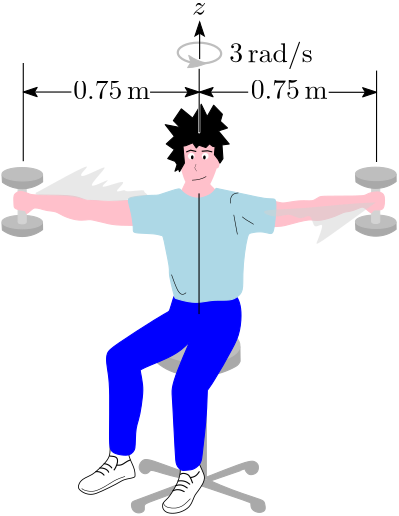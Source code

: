 <?xml version="1.0"?>
<!DOCTYPE ipe SYSTEM "ipe.dtd">
<ipe version="70212" creator="Ipe 7.2.12">
<info created="D:20200722224556" modified="D:20200722233919"/>
<bitmap id="1" width="1920" height="1080" BitsPerComponent="8" ColorSpace="DeviceRGB" Filter="FlateDecode" length="350569" encoding="base64">
eNrsnQdAFNcWhqNS1ZSXWKJJ1FiSGE1iYo+NImBHioBKEUWxYNfYe4tGxV5QqQoqiL2LHSuK
lY7Ye+xR6vLu7izD9K1U//O+t1lm787cuVNkvz2c+8knGoSpacW69Rq1MbNrb9MLAKBHzNs7
/dywxedfVJa4AL/44qt25p2HDJ/+18RFAAA9MnLs3526uHzz7fe4AAEohlcfAoFAIBAIBAKB
+Eji+zoNIQkBKGh+bdSmXDkD/gX4Z2sraAoACpru9h6Ghka4AAEoPlcfAoFAIBAIBAKB+Bii
bLlyjRqbQQwCUDi0bN3F1LQifQGSz+OOzv2hJgAoHLy8x33xxVe4AAEo8qsPgUAgEAgEAoFA
fDzxY/0mUIIAFCbNW3akL0ArG3tICQAKkz79RuMCBKDIrz69xOeff/ldjTp1f2jYqo01gTwh
P5KF+PUegUAgEAgEAoEoPvG/L6tABgJQ+NSu+wu5AMnHZOgIAAqfVm1scAECUIRXn45RpWp1
i/a23oMniW2FvEQakGb4VR+BQCAQCAQCgSjaKGdgiNkGASgq/vdV1cHDpsFFAFAkfPNtLVyA
ABQJVapor4W/q1HHpfcg9bdFGpO34Hd+BAKBQCAQCASiqKL6N3XgAAEoKlq17QILAUBR0cvN
B4MAQJHQsbOzFr+1GpuY2jn00XKLXVzI2/GbPwKBQCAQCAQCUfiBys8AFCGW1i6wEAAUFT4j
ZmAQACgpVaCrVK3u0W+ULhslb0c5DgQCgUAgEAgEovCjSbP2cIAAFCGwEAAAAD5CNPp99bsa
dYaNmq37RslKoKARCAQCgUAgEIhCDvP2ThCAABQhPiNmwUIAUCTs3HN00bJAjAMARULVqt+o
+ctqlarV9SKfoaARCAQCgUAgEIgiCdg/AIqWwUOnw0IAUCREn728ck0oxgGAIkHNOQGNTUx1
LLshWIgDtaARCAQCgUAgEIiS4Z+ttXoJAKAP/zxukjYvAQDgnwEoQf5Z6wkHpenUxQWfAhAI
BAKBQCAQiOLsny2te1JPbDr27u7Yx6mXl3NvOeSJnaOndafenGYAgILIf54732/v/hNx8alJ
ybcJ8Qm39h04OXeBH7QGAAXlnycsHDfhHwryXBBWA4wzADr4Z9KmyAU4AoFAIBAIBALBj1xV
UUz6+erVq0aNGom9Sl56+fJlYGBgMfTPSqvcoZeDs6d7X2/vISMHDh3l7TOSPPEaOKyftw9Z
aO/clzSAggaggPzz1JkrTp2+lJWVxb/FZWfnnIq+RBpAbgCgZ/+shU+GggZAB/3r0nuQ+isM
CIoM27JX/fZk5fjchEAgEAgEAoHQ2j9r/WphRmBg4MuXLwUVdKHJZy38M+WTrTv27uU+wHvI
yL4DhvR083Jw6dvNvg+ht8eAPl6D3ft6Dxg8vJfHANIMChoAvfvnuQv87tx9SNnmBw+enD1/
JWL7IcKLF69zcmQEspw0QCI0AHrPf542cpa/U7+9Fl2OtzC79tOvCbV/iq9bP76Ogrr1yY9k
IXmJNCDNSGMMMgBa++cqVaurv7bFy4LSFTF3vgb/9mEiQgQCgUAgEAiEFuZZZeZz8fHPYgq6
MOWzpv5ZKZ879Orl6jVg8HDXPgNs7T3oV2069Xbz9PboN8i9r7eb5wCvQcN6ufW3VrsQx56U
9OcXA9gLjySnpyfvVTxfceV5urLBsosv0p9fWSawkoCLz/krkYaxCe2Rbzc/hPumLXvTuCsk
S5Tx4uIK0f5wd4oxgIWKfLtpe9jdSNfDmH+8/nnqjOV37z0it7L37z9s33lk/GRfavm8f9b9
998HmSw3J0eWlZVNGty7/5g0Vm+1UTdffrh7Rmyh/MnL+CjOu3bEv/rwMnnHxEXR9z4wg9+S
3eBhtNpdYqxUviHlS2ceMlfH7jb1LsFNKF6i18NeyYd7l5XNdiW/5L9dvvADd6OcNXD6KdVJ
bWXpPf7YXr5Lr1zRSWUD+daFx5k+ampvl7EJ7dl1+HJizOUbZ8/FHj954dCR6L37D65hNlgY
smTZhmnU86nLxk1aXDz98wLv8Y8rfU1+jVAT0pi8Rf3jyz40vKuSfVIxjvWrm7vUuIiY53kx
QvxKV4n4ea4p8utCzRsUdTcQHEnmNajJ9aXbcZG46R04m/ooNSEmuMT6ZwsrW/XXtmptGPW7
EXmi/rvIJvABCoFAIBAIBAKhqX9W+Wqx8s98BV3I8lk7/2zv5OntM9K1j3fHrq7KhR162Tn2
6e3R36PfQPe+3hRunt4DBo+wd/bUj39mULz8M8/r7klh6FadkPeNK7Tlm8vTznIRLaighfyz
KuSjmnKkgP2zXmx/sSAuLonQ3cGLuZD8SC0vIP9MSbmTp2Mo+bxq7WZq+ZTpy44cPfvs+Quy
XCZTkp0tV9Cnoi/Rb9TBPwtKy3wpzfaicp3C+ZH5XoXnEdNlohon+p7SrihUNuPt3JZKlyWg
gCh3x/TD+b1SvItSQKL+WdxKsValTicLxj+r5+WK0D8f3Za/ZFnY0cidhwNXa+Of5y7we/nq
9dnzVzjLfZcFk+XHTpwvOP988dem5HeIrHIGOWXL5pTJo2w5OWXKsihbljQjjclb1FWp3MuE
980FaSMkKuWNhQWm4HVdnBC/0gvVPzMucPHB5HwbJXATo75o0/1K107gC2z3aOq9+/r3zwHB
28kvJvwyF2QJWU5e1aN/9h48qaD9s0e/UfgAhUAgEAgEAoEo9f6ZqaALXz5/onn9DetOvd37
Duw3cGg3ZeazXCx3s3MfMHg4pZ09+g2kIM2oR3o6wtLonwtOqObtCzv/mTNKQoNWzP2zWM52
CePixSvkQy5TQVPymSwkLxVc/vOcv9dmZWXl5ORE7jhMfpwwZQl53BpxgPoTD6ryBhUymbwQ
R3Z2NnmLzvnPlHJh+xbGEo4XZQocuZDhyRxVClRceArqJlbfFH2+95C/fnknX74S8c8MAaW7
f1bdSfhnBev3bN66Y6nm/nnazBWvXr0m1xpTQVPymSzcf/BkQfnnCQvvVfuOcsvkNwnZJ2VY
2c6KhRTUS5SjvlO9hjoloMnBzR9k5eHjXpXiapQcI8Gzq5j7Z51PLX35Z6bYP/NQxQWiuBvc
Fb4YX718WTT+WfCmF5XwPCX1jt7982q/zZTmZSpoSj6TIK/qyz9//vmXGnVMO/9MIBvCZygE
AoFAIBCIYuJ11Qn4Zx0VdOHLZy38c3fHPt5DRvZ0629pLc9qtrR2IQsdXfoNGDzCs/8gz/6D
aQXt5unt7jmgn7ePnWMfffjn/OdK/5xfhoLWm0pnS1alDLZQzV8ulpGbVx0inZHSTG1uD3nk
1a8QN+GcQhmMN8oXpu3J35AqH8vyz1yxLCKNBf0zc08ZBUPkK2fVD1F2VbDz3LXlv5HVhrl3
e/P8M2Ns09P1lSJeZMhtc3wyraBp+UwWcpKi9euf9+4/Ia/5/PDJxKlLxk9eTGm6y7FxDO3M
9M855Mm+Ayf14J95JTiYGlPcP4tpMSnvJCFIhQQsx3JTfeatnxLITLMk4J8VXdXZP6vRyQLy
z4znlJfLLxuSfxSUw5tfyYG1X4xKKfRy9mAySpHQnaHWGa1I2RWRb0L+eWLwurB961ZoU3/D
d1kwU0HT8vnsudiCq78xaczcR5WrycVymbL58rlMmdx583IbNMj/MU9Bk2bkCXkLeaMaJpZ/
gqnvn8XOOhH/TJ0e1DlArZBR2YP7xwuswh3UyUAvl/c5v3IFq2+M92r3VYhQl7hnGsc/M+vk
iFTsEb7tMC5wxkiK3L7omwl7v6ijwzoQzP7kDw5zDJXfMuS9hVGKhO6/8Er4R5l309sef+9p
6sHDiUz/vHb3hWPHzx84dGr33mNbg4LyGvstXLVp0cJVM+avnzFn1eTpy1ReC7RtphQ050d9
+WfyauH4Z3WmQUQgEAgEAoFAIEqBf27UqBGljASnIyxW/tmpl9fAoaMcnDyZC7vYujs497Xv
4eni6uXRb7Cbp7eCAe59vft5DyVv0b9/ZrhlxY+Uz1TqUJZlzWsml8/MtyilLqfENG2DuZsT
TKsWST/mFeLgFs1glNQQraEhXP+Zs0URAa7CPzOHYs9F5ds5Klu489zaIKzhUnZM4ZnZorsU
5j8zFXRiYkpCYop28llT/xwXnyqT5Z4+w7IQIZt2RZ+NPXr8/O07D2Qyec5zdnYOCaoQR3zC
LX34Z44sYulonnLJkzbi2lZM0kq+JJ7MmW+AlW04pk75o4R/pm2Srv5ZnU4Wjn/mFKNWHhSl
LcwbHMWPjNomzOXKt3NKTNNGLn/5DinzLOGfF60M3hfo569d/WdaQV+9lqCdfNbYP4+dp/TP
jFRnOU+f5r5+nTtsWK6BAXM51Uzun8fO06j4hpR/FlGRImpawj+z1pBf9SL/ELO9aPxlhlWm
GufJ0vzCNaxS5Kxbh9DlI3ETEOkS70xjSmB2Hez8YtrsO9LNMyp0N1u/C131yrsBZ2yVPzJ3
akf8Q/7Fwh5DbiGj/L8ciVeeDyIrETjKnHMg4uqzpwln/2L4563HrkWfjFqtbBCxcfuhkA0B
tH9evCxozmzlBajO5UA7Z3IRaSefVYrfej80VDEV73y/VWs300TuOEL1hDxhLie7Jr0esiF8
hkIgEAgEAoFAlHr/TJfdEJyOsLj5Z+fe/bx9Rtrae1gpfrRiv9q5m5vXwKH9vAk+BFeP/uS5
S+9+avpnwRDxz8wEWvollnDOTzbmz4KXL0JZVpardhWr4m1OizIXjJZc4ayqZghn/kHm26mM
Yq38M3+L4vU3RNcmaMKZcrsU19+gFXRiUip1oiYmpmghnzX1z0nJt2Wy3B27oyZNWzpl+jLy
OHHqEvpVvw3hzL9Jef36LXlMTrmjF/8sIZZZ0wtypK6GmcySFQPEsqkF/DO7cd5zUf/MqFmt
1vyD7AbcVanspPb+WTBE/DOzG/mOiycD897F3XF6R/JXK5boLiYY1fHPwf4btZ5/0HdZ8Js3
b6kLUAv5rL1/LsP2zwkJyksuNja3WTM6C1oz/6y+PRactE7cYAucKqqmLKRnHeVtna1A2TnA
9OnBS/VX4/ai3t2Je6bld4A/R2reCSz95RGrKD01XIy7nOAFS69Q6H4i8ecPjLRqbsl6oUL6
WmS5M28+l5JfPYuJWJTvn4Oiz8Rc3rmB8Ua/3aGh4fNp/7yYrtTkq+YVQSto7eSzSv/cqo2N
xHtDGVtXGQFBkRKrIhvCZygEAoFAIBAIROn2z5yaz4WvoDX3z15eA4e5eQ5w7TPAjeDpTZ64
uPbvYutOzTPYzaGPi6tXT9f+9o6etg4eAwaPIG8pkPobAoKU53Jp+cmoJsE222x3zQnFVnQo
N81aJ8M/s2y2dBI11z/T6d9UFQvyqhb1N5SjweoGzz8LdV6i8LWyn+KHoJT6ZyrzuRD98x1y
E0tPz5CTkUl4+fJNYtLtkE27qAbbd0UlJKal3rp3OOrM3v0nZLJc8hb9+GeOw2QlTzLlraie
Ut8/i7wkWRea658Zm6Bf5fgiAYWre/6zOp0U0YmSxQq0qb8h9F5e0YO8EWMPCGNY6NVyZSb9
dYMaNaX1n/9M+efXr9+Qq490hD8dYQnyz5plLwteXOplUItfmKyDy0xrZ6+W558FKs8IXMJC
p67ElS7ZJeFa6/zrjiXSpfLz+SOZV1dE+C35d4N838t07+zpFD/wqohwusoYB+U1yL0DCK1E
+CgzbnoPXj6J3zqR4Z93xFyMORvKfOOyyJAt25cw6m/APyMQCAQCgUAgEKXSPwtOOFjIClqL
+hv9vIe6e8qLPPfxGkQgT/oO8CFPuti60c0sreXzEjo49R00dLRTz2LinwVzmFn+WdADSxR5
5ub6cufdo1fIyX/WyT9z+qb2/INcYyxQxoTeF7HOq+efWctLr3+maz4nJqZQWdDM6QgLyD/H
J9xSVNWQccrvkwUbAvM/X4+fLNd3p6Mvk+Vx8al68s+0/OEuZykXlsyRqP8sOhmfRJ1kNXIL
OXMmsv9MXqL+xkR9+Wd1OllY9Z819s+C+8jyz4K7oK1/3hK4Vcv6z8yaz1euxvOnIyx59Tc0
9c+cc1IX/6z42kjgCmLIT2F3Ku6fORsVPPmlKqKLdEnSP3NuKZxuUF/xCNx2+N3Iq3Micskz
Rl75xYFo+egPzJlYVfvnifwKOWIrkZgoVnHTe/E++aRiCdM/nz2+Vn/+udjU3wijidxxOK/+
xmHmctTfQCAQCAQCgUAUsn8uJvMkSsjnwlfQmroyO8c+/bx93PvKKzyTRwry3GvgsB69+lHm
WSGfe1rZ9Orp5uU9ZGT3App/UKCYBs8h0/JWuIixaFVkdScZFF0tJ51Ywj+rKuIh5Z/FdK56
xpi9BmaHRTsvbbMVb+EOI2t/S49/5kw4yJmOsOD8874DJ8lNTFHbWUaVdyb/yczMIguu3UhS
mGffcZMWjZu0eNK0pQ8fPiWN9+4/oS//rCzBcYYrY9lWhFsamq+YVOhKVpFhlXmbnPbcORPv
xjN6Wyj+WY1OFr5/Fjd4rDIFKiaLFBOG2vln35ADm8MiFkzUcv5BZs1nznSEJW/+QY3ssdBp
pnn9Z7H3Cr2FlfGr0j+rWX9D6qIQ65K4fxavv6Eqz1zorFbb/Cue32SsVuDPLjT0z6Ilg9Sa
ZVJ503vx/sHxiWz/rKr+hkb+GfMPIhAIBAKBQCDgn7V7tfDj1atXgvK5kBW0ptrNulNv974D
PfoNJI+UfCbPPbwGDRgywsXVi5n83M2evDKUNCNvKYj5B+nGDOFJlYwQmENQ2Sxf5AZcTBGc
f5DhVPemiehunmdmm1jlzH0M78pqQ9W+EJgJUVP/zCt2ra5/pved5c9ZPRHpPGfexnyxzJ1g
kXUISqV/vhhzlTPhIK2gyUsF55/n/L1WMbmgjPLPzEhJvUu1mTBFbg8idxzOycnJysoib9Gb
f6b/Epyta7hWhFVdlluoNq/UqspyrJwkTMYceaKpm7w+K/6enZWbXQj+WXUnC2v+QYHJBLkz
uLGmPLv3gTWR4j3B+QdZwyvitFX75w3bTkTu3LOSbqCJf542cwV/wkFaQe8/eLKA/PNfExbe
q/ZdTpmyVGJzvoKmYCRFUy+RZqTxneo1yBtVrVxwqjteAZx7QhXL1TWTqitOsC+9y3fpy1as
zIWYHeXPPyhyeohe6cJdkvDPQvMPUv3PO0tFv0DhnNXU1XrvoegXRgLV71nbZQxC3nLWjUjM
PzOOL/1e0ZWIH2VFsxdxR/7i+Geh+Qf9Vy/6S3P/vNpvM9820wqavKov8fv5518Wjn8mG8Jn
KAQCgUAgEAiERv5ZOopVbyXkM91gyZIlxco/U2LZ3tlzwOARbp7ytOc+XoN6eQzoYuvRpbt7
xy5u7W16Ui07dnV17ePt7TPS3smTfqN+85/30GWQmVZZnv98hC5czF6hYEFjdh4vs0x03mpV
K2JqHsB07kbpGRWpLrHyn/M3JFgVRNw/M7YlXrWDV8tarqnZmd7KYNpgyhUrVyvYeY5/Tt6r
fEs6vxYHvXeltP5GXHwyUz4zFTShgPwzJeVORV8id7Ps7GxKQb989WZj2J7gjTtXrgmjrd2q
tZvfv/9Amp08HUO/UaV/ZoXc0gjJK4XcUPXH9Yq1scWU8ASFErCn/OP5bTpU/tG9SI0CKf/M
q4HMW8jtD39VUp0srPzn/D6wk11fJkcrKwx84NfikJrWkLNfTKethn+OuXzj7LnY4ycvHDoS
vTNsI6uBJv557gK/V69e8yccpBT0sRPnC8o/T1x08dem5DeJrHIGlFtWUracnDJlWZQtS5qR
xuQtah5cdQqwC1Qslypow7uu6ULovD9hyDuxL3PKJrPPH/X8M+c6kj43RK50oS5J+mfOyUl7
Zub6Jct9cK9W5dp4A8uvfCJYDD+/jod8u+rkPzPuk/kbFVmJipveafpVhn+W10w+fPnY8fMH
Dp3avffYRj/6LZr554Dg7YKpzpSCJq/qMfHYe8ikgvbPffqNxgcoBAKBQCAQCASiGPpna5te
vdz6ew0a5ubp7dl/cE93brUBW3sP1z4DBgwe3svVy7pDLzX988eCaCXqkoVgNQ/Qq6DnHyRM
nbH83v3Hubm5mZlZMlnuw4dPma+On+y7fecRSj7fvfeINNZdewJQWtHUPy/wHv+40testGdJ
SGPyFrVWLjU95SKtpi8EoLij0j9bWNkWtH8mm8BnAQQCgUAgEAgEolj553wF3bF3Lw+5YVYU
fx7g6NzX1s7D1t7Dwdmzp5tX3wFDvIeM7OU+gDSDfIZ/Bvr1z1T+5527D6lpB9MzMi/EXI+I
PBS54/DZ81cePHhC/bkHaUCaFXf7d+8DN0q9RuOlUgtlR1NzpfHSsEvCDtLpmq9fv3n+/MWD
h4/TEi8Flxb/LK/+MXKWv1O/vRZdjrcwu/bTrwm1f4qvWz++joK69cmPZCF5iTQgzUhjzS4H
LRQ0u+4EAKXJP1epWl39tS1eFkT557nzNfi3j2wCnwUQCAQCgUAgEIji5p/zfXKHXvbOfd37
ensNHDrQZ5S3z0jCwKGjvIeMJAsdnD3bI/MZ/hkUjH+WZ0HPXHEq+lJ2dg6/0FBWVtap05dI
A8gNAPTsn1VXctbHWwCAf84Ll96D1V9hQFBkqCZzIJKV44MAAoFAIBAIBAJRPP0z0ypbd+pt
59jHqZeXc2855El3xz42HXtzmgEA9Ouf6UTofQdOxsWnJiXfJpAne/ef0Cj1CwD4Z0198rgJ
/1DI3bIQrAYYZwB08M+kTdF2AIFAIBAIBAKBQBSVf1ZirdVLAAB9+Odxk7R5CQCgk38GABSu
/u3UxaUgtk5Wi08BCAQCgUAgEAhECfDPAIAizX8GAMA/A1C6/bOxiWmffqP1u2myQrJafApA
IBAIBAKBQCDgnwH4GBjoMxUWAoAi88+r4Z8BKBpqff+jmr+sVqlaffio2fraLlkVph1EIBAI
BAKBQCAKLT799H+wfwAULX28xsFCAFBU/nnZyo0YBwCKhMZN26j/K6u+FDTkMwKBQCAQCAQC
UchR/ZvasH8AFC1OvYbCQgBQJPyz2H/y9GUYBwCKhI4aVmCuUrW6joU4yNshnxEIBAKBQCAQ
iEKOH39qDPsHQNHStXs/WAgAAAAfGx79Rmn6i6uxianW0xGSN6LmMwKBQCAQCAQCUchhaGjU
zsIB9g+AImfI8JkQEQAAAD42qlWvocVvsN/VqOPSe7D6WyGN1ZzrEIFAIBAIBAKBQOg3GvzS
Et4PgOJA5259YCEAAAB8bHgNHK/177FVqla3sLKVqMhBXiINUHADgUAgEAgEAoEoqvjyy6qQ
fgAUH3p7jIKIAAAA8LHRpl1HHX+n/fzzL7+rUafeDw1btbEhkCfkR7IQv+0jEAgEAoFAIBBF
GKblP23drjuMHwDFCu8h0yAiAAAAfGzUrvMTfjlHIBAIBAKBQCBKU9So+aN5eye4PgCKIS6u
w0aPXwAXAQAA4KPCuqOjoaERfktHIBAIBAKBQCBKepiYVmjSzAqKD4DiTKeunoOHzYCLAAAA
8FEx0GfKN99+j1/XEQgEAoFAIBCIkhgQegAAAAAAAAAAAAAAAAAAAAAAAAAAAAAAAAAAAAAA
AAAAAAAAAAAAAAAAAAAAAAAAAAAAAAAAAAAAAAAAAAAAAAAAAAAAAACljHYWDq3adGne0qZZ
C6umzS2bNLMAAAAAAAAAAADAR07T5pbNWlg1b2nTqk2XdhYO8CcAAAA0wsLK+c/WnSGcAQAA
AAAAAAAAoI6O/rN1ZwsrJxgVAAAA0phbOZF/MvBPJwAAAAAAAAAAADTlzzZdYKEBAABIyOem
za0K9F+ixvjnGAAAAAAAAAAAKM250FbmUNAAAAD48tnSqWnz9viHEgAAAAAAAAAAALop6Pbm
llDQAAhgad2TMe1a93bmXczad3V0HbDCP/TV67ept+6cPXdp7bpNPsOn0M2sOvTGuIFSgJml
Y5NmqPYMAAAAAAAAAAAAvWCpu4K26tDbppObdUdXa/mj4kkeNhSd5I95C93kjTspXu3kVkKV
nVUHV9JzTSG7rNNGrXvaWLlYW7nYaALV3ophU4Ga8pk8Wph3afFHo98b1G3aqH6rZn+0btPW
rJND2PY9uXnx/v2Hy7E3Jk6eDwUNSsvJ79KshRX+cQQAAAAAAAAAAIC+aNbCyhJyEgAaxeXQ
qZPzwJ6dJ3m0GufUaFCnH4bbNpzVt/VCn66j+9p1tesVE3sjJ0f24UM6LaKjz8T09RoDBQ1K
+jcvzf/sgH8WAQAAAAAAAAAAoF9a/NlROwVNqbYRY6YHBUes3hAaFBLhF7Bt6cqIxYuDly/3
DwgKDgpcE+i/IijYLzDIP3DdRv/1WwMCIoKCIgKDtvoHBAcFh48aM6XEKTt3z1Ez5iybPmvp
jNnLmMycvXxGHornrFdJ+znzVvbtP1ZrIzq8neXGPxuGtfg5rGWDsBYN5E+aN9jcrL6cpj+H
NWkY1pRNEyUbm/4ypHV7KoNay2Kw7Z3MLHvQWFo5W7CXkAYWVs5kOWdhCbVwXbr0HOlpN9+n
09Kh5n6jrAJGW2+b2W333z32L+xzdOXwyYPcpsxemJVNIisrS/H/7Ozc3Nznz1+MGjMTChqU
XNqYdcc/iAAAAAAAAAAAABDDydlT6/e2Meuuhayw7iQvKLFx67bc3NwcRRbo45e5Fy49OXn8
empKam7uG7IgN/dubu6L3Nz3udyQK7vNWzaTNdh0ci0RcobyilNnLA4OjYxPvnsz8XZ80t24
pDvUY1yiAsaT/FcT79xMuL3/0Km//1lNle/QbJytXMjj1ub139Yvs75amZ3Vy2yvRvhk29dl
tlUlj59EViu3o5phRJVy4ZXLRlQuG65gq+L56kpln9U02PRHA3o9mstn59btujOh9HIbM7u2
Znat29qSx7bm9uaWciPNaUneq/ej4D1owvx/VtvaexVU2Y2OLoP6uk307jrL22LlcAu/kRbB
E2wiZtnvmO+y9x+Pw0uH7F8x1mfgwPOXr5ETODMzMzs7WyaTZWRkkh/f/fd+9NhZH6e67O0+
jByaItm0g5N3N7t+hbyzo8bMpCDP+Q0K4vxkbr2AKm80bY6yzwAAAAAAAAAAQDHFe+CIpctW
+fn5E+Yv8NVFBWuHlY1dVNTR1m07avf2ps3bW1prLCetOsp97LrATVmZ2bGJceuCtk2avKSX
82AvjyE7toa9eHw1IyM1IzMxMzM+I/NOZvrrjLcfMt6lZ6ZnZWS+f/3ubmZmZkBgsNyLduxd
Qvyz/HHytEU34m+fPhsbfe7KmfNXz56/eiHm+s59xwI37wwJ3xO8dQ95DAjbGbkn6sKlG6QB
xekzl5NSH8yet1K+Kg33l/LGYS1+XlG17OdfVPri0y8qfvpFhYqfy6lA+IxQvsJnpuU/NTWt
aGpawYRgUt7YpHx5Y1PyfPGX5cIaa++fKavcxsxOIZztzdv38F3it2Tpui627uSltub25LFn
78Hr/UMXLV7bVtGMgjLV+j0Eq1YHU99epKTc1q/io+SzY88hPb2GDvP2+Ktfx0kerWZ5NFk0
oOm6ke22TOm6Y5bz3vm9Di7yPL1u/MrZY85dvCKTyTIzs7JzlJGVlSX/CubJM1ePEQVhOwvI
OurrS4G3b9+R3S+Sra9YFeS7dL2Dk3chbGv02FlXrt7kfJdGzkbm9w4HD50ouK8hFixcQ7ZI
HvW+5lZtun68/4jvvpOb+zZmEfXjgbTc3DcxK/CLTRGwKPZN/oEoKAb7Rm72/9uu8PduyKrN
WyIJi4ewltvNCNm8ZdVgfW5rzGLeVkCBIR/tDTPcMBRAxW3Hd4zYq/KbgJY3JZx+oOTcG+3/
3qD4RxBnLAAAaE03257h4ZFRUUcJERGRe/bso577+flrbYO1YMLE6WSj5FHrNbRq01Xj/GfF
hHrrgjdm5n4I2BRoZ+ds0cb6z0YtBrp63Dx/XJZ+Ozv7dnZWfPabmMxX13Iyn8uy3mV/eCfL
zsrMePXg4RXyeT8oOIReT0nJf54ybdH1uNQz56+ev3g9+vyVyD1REbsObwjdvmLD5mXrQlcF
bFm2PnT5+rD1m7aT5dt2Hzl9LvZ8zPXoc7GJKffn/L1Si/oMtH8O+fqTzz/94pdPP/2xwqf1
yhMq1jWt+HPFT53MzXq2b9/g8y9qG5vWMzGta2xax8iklpHxD4bGpsamAZXKhjVuqLt/bmtm
187C8cDBY1evxe3ec/jOnfsLFq5qa+4QGLT13r0HZElq6u2wzTuo1GjKP+s+uyWHq1fjaOmn
d8XXobPbqegLk+b69vVwc7M3d7JqaN/mOy/rWjNdflzt3dy3X5Opbs3mDrAJntU/ZOGEa9du
ymSyLLl/zpblyMhjTk5OZqY8C/rKlZs2ndz0KJ8ptUsei6eCpuXzwUMniqQDf42fWzgKmuwg
de49fvxs2/b9wSHbyCN5Ti08cPAE3aaA/DMln6nQu4Ju2ry9dv92tDPv4rtk1ZEjx9b6BZLn
8M8lgl3ynYxdWKr8s7oeRm/+WfFRWl3NK5fPIdPtBfpQnP0z3U/5ky00jN7m+QQu+SMs70ze
8vwR4L+dc+zYW2R7+zyTL+jzC1LsQwAW8tgW/l64TffnnaX8S559OYtc5qwTozj65/yrj7sv
Ar1lXem8Q898VXA32dfsZj3coPJvLALf6HEHU927kOgxIv3nv8TYKdHbl8Awcjog2Tfmq6yd
Ejvuxep2xO6MRv9iAgAAEJHPUVFH9+zZN2LkeNo2W9nYLVu2miwPDgktNAUdESF34OHhkVqv
oWnz9hr7Z0UdiRXrNjz57+4/vnMsW7ds89uvbRvWH9vH5frxXUmX95w/4X/z0ub4C6EXj6x/
fON49vPUnPdPst48uhN35sC+gCf/Xlu9do0W9Sj4masUKtvoxz9PX3wjPu3sBXna86mzl/2C
I1YHbiVsjNibknb37bv/bt99sHXnwdWB4WTh2qDwk9GXLly6cfrclaTUB3P/XqXIG9dsf20U
3nhz8/rBX5epWPGL+hU+rVv+0zqmFeuVr1jdtGIPM7M18+dGBgf0t3f80qQ8Wfi9XD6b1DQ0
rmtobGRk4l+pbFgTXf2zosiGQ9fuHgmJKZ27uZHB9B407srVm8nJt05HX3DpPYi0dHUfGnvl
hqWVU1sz+zZ5lTpKkH+ePXcZWe2sBcsnzJjt7mLj1qmBe4e6bhY1xnSvs3pI02nOPwzvWnem
t8WysT38F05JTkmV++esrLz05xzyI3mkakHPnrtcjwm3BbfLpUA+F5qCpsTyu3f/8Y/C1OmL
KAv96PHTgjtStHymjbceFbSZpaPW8vnatRvnzl/0XbKKPJLnJVJBF7V/ltvgtAPwzzr5Z7kK
UEuIFYl/5my0hPhnej1jFudbFLfp/pGSHWZundUThZNhCBbFAObZCYVmYbgaCV832Dd/64rR
E9xZeT8LxcN8hP65oMdWjwn8Eqvi7YXSQ4r653yxWRr8M2NkODdP8iOnMyxryrsDsO6E3As5
z6Cy7hhkf3U7voxjxzG68h85dyfVdyHxzjNkMnu54s4jfKwZR5Nzjsl/ZO+4ZN9Yq1UMO/t7
Pa39s/TZWED3xtLxpRUAABQtVMJzN9ue/JdGjBwfFXV0/gLfwqn+QWVfk0f3PoO0Xo+ZpaMW
/nnVev/XGU8iIwNnjfbu36Vd9z++H9K1ZdD8kf6Lhy+c4b4nfO6xfcsCFvuc37rwv7TTuVl3
3z2IPRmxYvni0XHJx1auWVny8p+nL74ed4vyz6fPxW4I3b42OMIvOOLRk2f//ff+QuyNf1+8
upmQsipgi1/ItvUbI0+duXzh0o3oc1cSU+7r4p/DmjUIqlqmQsXPfyz/aW3Tit+bVvihwqdf
mFacPGJEP9uuCyaOX+u7xNikPFlY08jkOyPjmobG9YxImKyvXHZz0wb0erT0z+b27SwcnFy8
j0SdsrR2bmvuYGHlEhQSnpWVvXylP2nWzsKxq63H5djrtnaepDFBL/6ZmfApEbqX4+hm75WQ
kPLhw4fl6wIWr1zt1btb1zY/uprXdrf4Zpxdw81jO87zbDy6U+2xTn9smOC0a9Oq+w/uk+1m
ZWXmsCMrK0smk5FV6TH/+d27/yjzWdzyn4uJfC4EBU2dh48fPxM7zchy6jAVkH+mLwTKOdOF
aPSloLUuvjF7zsLr12/SP5LnZAn8c/H3z6Wv/ob6H6iLpP6GxEaLr38WU/qS4p29p2MGDxHV
Edwx4aeIq3VAFVqG31IgzxD+WU8U+NgWin9m7YV0DirPearln4t3/Q2WZGZ6UaERsx8z2F70
DsDdNdYgiFyeejgD829NpANMScsbDVV3IdHOK7/eEspk5o1S/t2SLZkZ4yyYmC3RN257nirX
+rYD/wwAACURyvqOGDmeXrJuXQCzAgb5UZeazOpDbcjJ2ZOq+6H1elq37aZF/Y0NIZtyczMS
b5y8cjBk/XiPcbZ//N3HLGx2v0i/8VsDplyP2XLj8tZg38FH/ca8St4jy7318u6x/esmrPzH
58nz6xsU9Z+1zn+mUppbt+te9esa39eRp/haWLlYWlP0zPuxZ/OWHf/3v8oNf/2Tfosu/llR
/zntzPkrZ89fPXHm0vpNO1YFbNm8/UBubu6ug8d914TsOXQiNHKfPPk5OGL9xm3HT8ecvXDt
1JnYpNQHcxT1n7XMf25WP7DKJxUqfP6TacXaphUI9cpXrGpaobeF1ZShQ3aHb541ZmxFY9N6
Cv9cw9C4hjz/WW/+uZ2FA8HCqsfFmCu93Xxceg1e4xeSnp7ht35jdnbOgoWrern6DBw87nT0
hXYWjnr0z8yEZ+nQ0fiNm/h3Rkbm4nn/DPEZMWXSiJFenYc5NR7j+Mvwbj/M7dViz7Qea4a2
W9S3xRofi51/ex4PnhuzbVP627dUwrNMJqMeFU/kqdBkVfqt/0z2rkCntCvp8rmgFTSVciwx
wSJdmqMg/HNwyDa+baaN9MrVQbpvokWrDtr9q+G3LnDnzr30j6Fh4QT4Z/jnwvbPmggx+Ged
c1wl1i+9aaaM4okpXo6lmnZF0KUUlmD5GP1zwY9tYfhn1l7Q557EnYT5dUzJ98/yLbL/qIEa
JfUOLnOj/BHOf7WglCM7Q5v2z+oNI/POI9V55mhIa2ruX4swX6K7qtY/Utw7JPvIcnsO/wwA
AB8VVJENpl7m+GdKUJNHvW/aydnTybmPe5+B4ydMJ5CtkM7QXaIWkldJG4L6q23RqqNm/rmT
3KMGhITKZOn3kqNfXd8dtdRn20SHa8ETHp9e/yr1yNvH57Oz0l49u3Bsy6yTa3z+jdkge3/m
+fXQ/auGbt0wNUf2b3DIVl3yn6k5E7+v3cDY2OT3xuaCdpoW1KamFdqaO+gr//nSlZvJKbev
3UzyD9ux0n9L+K5DOTk5O/YfS751J1cmu3P/0YbQ7WuCwtdvjLx6PTE59c6l2LiElHs61d9o
Wj9I7p8/q1e+wg+mFWqbVKhrUqGOSfk6n36+asGCS2fP2LZoWcXYtLZJ+e+M5PK5pqFRXQO5
f96gc/2NNnL/7NjGzG7ajIX//vvyxs2EtLS72dnZJ06e27c/Kjr6YnZ2Ttrte4mJqY8eP501
Z4kiWdqxdVtb3es/F5p/Dtu6k6xkxrhxIwYOHDfEdYqXzay+bWa5/zHJ8bfl/a0OzXbbPc02
ckKX3dOdTvgOuRA45bTv1NePHslyc3PIzsvy62/QExGWiJT+0iSfC05BT52+iOxp9JkYNeWz
fv0zvXJ+qjOtoKnS07rQvKW1Fv8S9e3nsyk0/Oy5C559h1DQP2q+Nrn1TdutMLFUUNUh5GZY
GeRVnjSmgy8tD6QxXub5ZOard3ZJ+ueFMW/F12Mh0uxAzBuOUhbZImsvFC8JthfY4greJlhV
NeT9kT9nrIfRmFd/Q7E2XkvmTjEHWblyuS5mHh3GSpgrz7PKuxi7xD2aarVknySM3WFrB6UH
YKauMT+nM1SwQG4eVxQzS4P6/z2Y+Qmal43G3mieauBUSKbLKYvX32CWPpZO3RRpKd4ZNcZH
tdIXf0mVYWANuFD+M/1e9f2zcMYjUyspTw/GgVC8RJUR4BdWZb8k8ff4ylWpFkFK26OsFkvv
IzPnljlorK2z1swqoiv2d/oiQ62iA9wyrSIjI6rshDostpy+YBkNmF3dIjj4wsOl1arEvbT4
uc1SdlrX3xAZW4G94F1HEhe74BRvnE1wzwHB/GeB4hWqvKLAUNDnnjpXMfta43dYcHeE85/Z
4ledu5BU5yWFrYh/VnRDOP+ZkaStXt+E/syEcc9Us/4G6xrMK10uUMyflektfQlI3h9E7o2s
bsBCAwCA1lnHIRvD6Od+fv579uwLD48kT2bMnEdZYh3nBBRLuuZDld0gj4KvqunAm7e01sI/
BwaHynL/S7t28PWl0LMrvGKXumddWS97e1qWlZSbdUuW+zDjv/j442ujlrnfjRide2X1o73T
9y3rd2zXstzc90HBW+R+tZP2+c+E72r8ULnyN+RHc0unej/+XvP7+nXq/lqj1k9f/K9ynXq/
Nm4mr2v9e2Pzip9+3qqtrT78s+/VGykpt+6Sj78f0jPCtu9f7r85fNehzMyso6fOZ2dnX72Z
RB53HzqxfENYyNY9//33Qf5B+c79m0l35s7XxT83CK5ctnyFz+qaKs1zLZPyP3z6mbFJ+RXz
/zm6Z8+P5St8Z2TyvYlpLSOTWoZGNQ2M6hoYGhoZr69UJqxJA138c1tzB+9Bf6XeuhN19PS5
85cOHjp+OvqCf8Bmqw49B/tMMLN0jNy+7/CRk8dPnDkSderEyXOkpZf3mHYWDiUo//na9XiZ
TBbk5zekv8fk4R6zBlgvHtBmjnODSXYN5vdqEvlXp/1Tux2c2OnQ9B6nFw+MXjMmJmRp5n/v
sxmVN2R5IRfSMlkpls/MKRGDgiNUIpE2rBEOTt4+w6aoxHfpekpBd7Prp8f0Y7FKF2TvSAMO
+qqUQsvnVauDpety6KigtZh8cPachU/FQ/MqHEpNqpSNCrH55s1blk1l+E+FgWTrUKaoVEjd
fFdMaVJaV1Irp19VGmBh/6zYUJ7+5byRI37zLXGehlV3i7z8Z3Z79so18c+5op1n+2fF4DN/
VK72QBpDIzO7oVx53qvU4Xjzhj4EihWydp/5Ku94sf2zeEvFoXnzlvdGjkpSfOb1D8n/DK74
xC1U9kGVf1a8kaUxmZ+d+YVDOVthGxL16j+zi3yyO8CxZBv8uX1TrzMqxkdVgpyEblVlYjlG
hVf/WUybSPgKwcRyThqk8sDlLaGKrG7wFyn6StkVjvZkmzr+7Iqq/TMZcG6yt+ABYp+T9n8v
ZrXhVgYQ/2N8vuoX6IDAhlinHGdnRWsCiK2H67TzmgleSpyjzzrtRYdL81VJ5xuL+WfOcu38
MzkEnDOHVZkhZAPnPqDWbYF96MUPH/ccYF6MSkfKr04sUZknbzeFqvQwRaWKFQ5Zxb3qOSet
8Igx9jrPRasneHk7LtZ56YX8XWOceJx/YpTWV538duZqhU5Fxnmrjn/mnhuiJVNIS84/T0K3
XOlzWOW9EfnPAACgu3/es2cf9XzCxOmEiIhIKgWa8r0F4Z+p1ZLtUvMbkudWNnacBmQJWR6y
MYyaG5E8V3PNmk5BSOUt+wdtzM19nXZl37uYwIsrXG8u7SG74SfLviiTpcoybmVl3pVl3/s3
YffJFe431/ZMPzju/tYh0f6D0q5EymQ5gUGbdMt/lmc4V6teq0rVb8lzCyvnRr+3a9Cw5S+/
tfrt97Y//dz098bmLVt1Ji81+sPMxMT0zzbddCnBQfnnqTMWX7menJp2j8p3PXAseum6TRG7
D2dn5xw4Gv3k6XPymJGRse/wySV+m/YcPklVZki78+Bm4p15f6/W3j83+Tmwcpny5T/9SWGe
a5uU/97YtI5pxaom5TcsXXzzcmy7H376ysikhpFJNUPj7wyNahka1TMwNDQ0Xq9b/rOFlYt7
n2H37z+cM3epeXsnl96DXr9+e/VanK2d5/kLsWTvjh6L7mrrkZZ299Hjp526uJpbOv29YMXt
2/d69h5sodUWmWzbvl9NBa2jf3706Ak5TEmJSWPHjBw5qNckT7M5Ho0m29b1av6lz5+f+jrW
9HNtsPcv6/0TO0TN63Vq5Yjb56Oo+s/y45uTX39DUZEjR4/5z7b2Xikpt/VS41rv5SDUDNJe
L9v1GTZlxaog9SHt9bi/hT/5I7P4ucTW6Ta61ILW4l8i3yWrJPwzeVUb/8xJ0GVlNTO0sFCV
BoZQlYtZriVmZDjzi12w5TZnQyxNqmjJU8EC/WHtjqotchvwkpMFS4Ko459ZvWK+KvZczeIY
3JVzDD9noIS8vfBGVbTkniQiZYoF5pBifvJV2z8LJO+xPphLT1zFL5Gqjn/meS3hwh1cySaQ
GifeGRXjIyEAJavjqpwCUmhuL0Yqnbg7olwcc7v5OZNC7+IeOPZMYXzDzDs9hDopKqyEjoVQ
vjQvxZ11WFmJgmrm5UomQ/L8Mz/FWuD7BcGiKMz+CMynJrYe7pgwzm3uEeGVDecMgvhwabwq
Fdn1Iv6Z66u5SaSRQrmjPP8sdOZQfePvhXSOscihlzp8Ah3I3wv5cnof81NYBb+B4pzwYgo3
7y8ONKqjwhxn6RHj3pHyupGfxyvse9l3IYnOq5LS7O+DyMjLv9JiHYj8G1TeSajiLsr/IkzI
Pys7rIZ/VjOZX+2rQMURUXVvhH8GAAAdmb/ANyrqKFP/cupvUFMQqq9/1aebbU9aQfPrS5Ml
ZDklnwXnRhSjcVMLDX2sov5zwEbyOfTulX1vL/glBHjFrXR8GzX1zY3A1JgtdxKOv3t3Ozf3
Scb948kRY2+sc0oJcLnm53Ij4q83d46Rz5EBQaF0HrV28rl+g+ZGRsa//d5Wnqlr4Uie1Py+
PllY94dG39dpWKfuLy1adaKSeL/8suqXX33dzsJRR/88ZfriqzdSEpNvU84nPunW8vVhgZt3
fkhPv3Pv4eHjZ27dvp+ZmRm8dc/SdaHX4pKoZkkpd+OS7s7TKf/554BKZU1NK/5obPq9sWkt
Y9N6phWqGZvatWq9bPbM1fPnj/bs83PlKjWMTetXrlK34mffGBh+T/nnr8qGNZb7ZyvNbTC1
y0uWrTt/4bJihB3IIL948cpv/Ub3PsNp8WVr57l954Hk5DSqWAdpmZCYMm7CbMWXC731knBL
FeAtuIkI09MzsrOzyRoux8aOGO492tN8stvvE5zq/2Vbc1rXasvcG2webbF/mi3h0Owe0UEz
0z+8l5fayM7i5z9Tz/UlIUePnVVws9pprcTpLwW2bd/Pz/5lsmp1sL60eccu7t6DJkgnP48c
PZOSz9Nn+pL2Jdo/U3U/qGkNpf0z1Ya0L8z854Lwz5KmN9/B5lWWEKnhLFxDmH47d0MS9Z8F
NsRqKSGlmXJYyB6z18P2z/weCqhmtetvCPeTI3Wl6l2zK4RQHeOtXLBoCdM/qzNoKlsKd1Ug
lYsvPRgCR13/LCRP7FTV35CqI6qGf+ZrAeHP7GqoCfHOqBgfVSaZb4PVcBqU6eJn0nJSxKU3
KrRySjfx6g+wusdLduWqG8mhY21daB/Vq7/B6wB7K6ySBZul8h4Fj5o6+c9iE5lJn1fsNXMa
aLAenjSWOhkE/qJBZLg0XZV2tWV4vlrr+htqD4j0WSfsISUPn4q693nvZfREwNIr7S63EoUO
+c8ClVLEvwmSlK55xSXE386/C2md/8ztNhk60S818t7LOBX52+X3TU/5z6KZzPzbKftbFf6B
kz4iKo8X/DMAAOiehxwVdXTpsvxP2TNmzqMrXbRu23HPnn0REZEFtHUrGzsqw5mjoGn5TF7V
dOpDjfOfFf45ICA0NzfzeXzUfzHrkoK9Ts6xvLCoy6mlrv6z+28PW/HoUZws99/s5xfeXVye
EuJ+Ym7bs4u7Pjo2/8OzC7m5ssBAuX+26ai9f6734+8GBoaNm1qS523N7es3aF716xq16/zy
zbd1qlWv9XW1mtRLFlbOlSpX/+yz/7WzcNCx/sbkaYup+QcTktLSMzLl0w4eOLZ4bcjB42f+
e/8+IzPz/fsPUSfP+67ZGLk3KicnJyMjMzE5LfrclcTU+3Pnr9Sl/kZApTKmphXqGZvWNjaV
V34uX9HY2HTR9JlbAwOrVag4YdCQFX/P6WXd3qu7rW3TZg2++qqWkbGhoZHfV2Uo/6x1/rOr
+9Dbt+8t+GeVeXtn514DX7x4df1Ggq2d59Fjp1+9eh25Y7+9o9edO/efPn3u0KM/GeoNAWHx
8cnd7fvqnv9Ms2p1sJrZttu279di/W/evlMcrAyyhmUrfb17mU30aOzT4ZsRravOtayxsluD
Tb1bbvJqFT7O+uAcp9jd/jl5yc8F7Z+9B02gd01fhSz0k5WdWryysilBPWfe8hWrgsijvuQz
fe6pc171dh+mr8obnBI00v6ZtCn8+s9F6J+FU2dZFZXF/TMvpVnCPzOrEEvUmhbqD0MOq94i
2z8ziiqzooD8s2D3WD1hpTEXuX/mdlVEuejBPwsppgL2z+xSqBLVJwrWP6us2ipkg8Vdk4Ai
Fm4vJXLVn8BRWNap6Z+F94Ith7Xzz/zaF3x4hYvFzh9t/LOK6rVSab2iElWzafi09c+Sw6WF
f5b6okTQPwvbwkLzz9K3BU6atOjhk055zSteIVy7mHlaqvjqitVz1ZcGR2ir+EsEkRXScymy
SnCwa0QL34W0rv8sklkt8l2MohuCBbc1u0NqUf85/+Th/kGBwB1J8J82Nf2z6nsj/DMAAOil
BEdU1NHhI8aLZSBTZZkLCLKViIhIzhyI5DlZQpZrKp+1qP9MeePAwDDyATXj6fWcpPAbAZ4R
o//YNbH1vgUuIQtH7osMfPIwUSZ7I8u6lXNvx62IQQdntrmyvndmclhGegp5V2BAKO2xtVbQ
Vb+uQdff+L2x+W+/t/3lt9Z/NLFs9Ec78oRSoGS5sbFJy9ZddK+/MWW677WbqfGJtxKTb1+4
dOPJ03/fvvtv665Di1YHB2/ZtS/qVEj4bvJ8844Db968efLs34uXbiSl3E5MTotPuqtT/ecm
DQIqlzUxrfCjkUktBV8bmTSpW+/wzp2Hd+/ysrcf6+kZvGLF3xMm/Fq5spuV9bIZM21+/dXA
wGhDZYOwJr/oUv+5nYWjl/eYuLikqKOnr1y9eejwibNnY7Zs3UUGfMDAv9qaO+zdd+R09IWT
p85dvHjlwsVY8ujkMpAsN2/vVFL88927D+SncUamLCfn/IXo/r3NR7o0HOdQb0KHmv90+G6t
ww8R/ZsfmtRp/0y7XbNd7yddk8lkWZmZTPmcUzD1N6g82OCQbcUk+bnYKugCks+UVSa7+ejx
U5UDQtq8ffuuJPrnFq06IP9ZrfxnIfTsnwV7KLZdPeU/C22O57f17p+F629ItBToqpC3EfOr
/PobIn9VXWT+WR3LoW5qnOb+mblfKqbxEtChIinTws5KZHgldl8qe5Mn/QSy1os8/1mdye8E
bbCIZWXvOP8rA0n/rGaVY5WGTbP16DH/WeoOoMo/Sw6+WJ0TgUxa/fjn/PobQv5ZDXWsVr0F
1X+ekH/rYP8dBPOrOtFjLXq3USPpmvVedfyzUDZ7/vd37K8tGKsSlcNqfQum+s4sfAPM7xIt
yTnLRfum4kslNf2zsOJm747KqjsW6pzDyH8GAIBCoHXbjlQSsp+f/wDvEU7OfQjDR4ynimMQ
xk+YrlEFDE2h8pyp53TqNSWltVhbi1YdtfDPQYGbc3NlGe/vZt89kBA+4tQSh9u7xr+J3/pv
6pnX/97PynqXnfEiJ+dB9oezqQcnHphnfTV8ePbL4xmZ8vn7/DeE0nU8tJ5/sEaNHytX+Zaa
f7DW9z9/Xa0WoWat+mTh//5XmXLO8vkHK36ml/kHqfrPt27fJ/1/+vxFzOWbiUlpz/99efLs
pbVB4f+sCloduPXo6YvPnr9ISr598fKNp8/+JS1v330or/88f7Uu+c/+lcqamJT/wdjka2PT
hlWrDnZ0SLhy9dzx452bNGlSp+7v1arVr/ZNL0vLmUN8Tu4/sD98m1mdOgYGhusrG4TqkP9M
ldRoZ+HY1sx+4uS/X79+c+1aXFx8Uk6OLDEx9fiJM8nJaZmZWddvxF+/Hn///qMhQyfKG5s7
tG5rS46IvgTgo8dP1aq/kaqlC710SaGUs7Kyc7KzsrMmjOjuYVN1VLdq47tUmmf35Yre32wa
9MvuiWa7pnQ4vWVxNmmkCMbsgzl5ic/KWtCleP7BYqigC04+M+cBlP5qg7xK2pCWJdE/t2rT
tQT5Z8EMZxUFJfLfIpI2LFj/WTiVWrBCBbsZqx6yyi1yTLJgtQ11vDdrGkG1/bPY5rjLmVMB
au6fOUdEZKMqWvL9s6BKEqgzzHXOQs/z3ytdU7cg/bO6n9AFag5z1YS0f1YxPiocuEjeOP9d
En+Ar1n+s5Tj5Q6gqukIJf2zitRugQMkNHujKm8jWk5EVK6K6XqxTH52jWtBAa6+vJL+rkfd
9XDqP2sgjaWGS1P/LDrzoJh/Fs2I1tw/iydRC9R/lj7rxC9tqb8gEJ9RlDlloUD+s9j+Ch4d
ZmPp6uhC1cVZ/ll12jnrmxfh/GepMiCSndfAPwufoqyTTTD/WbJEiWTZHI0vYeYuSPtn9tym
kvWfueew1L0R/hkAAPSloKlC0EwiIiLd+wyaMHG6FkWYNS0AQrZO1k+lW5NH8pzqjxYbbd22
mzb1N9ZtkieOvkp7E7/j/Mbh5/y9Xl/bkJt9Mzf3WW7O+1xZdnb66+yM+9lZ19KiF0Wt6nX9
4Iys9zEZ6XJ/6x8QpkuJYEtruVCtWau+sbFJk2ZWnFfN2zuZWfagDOo339YxNa3Q1sxed/88
Zbrv1RspKbfuymQysguZmVmJyWkxsTcfP3729Pm/iam3Hz99/vjJ85jYuIQkuZglbUjLW7cf
xGmb/0x547AmDTdUKmtsUuFrI5Ouf/45f/z4eX+NjTl7dtqwoRUMjasYGH1tYPiVgWFt0/Jm
v/zarU3r1j/8ULtcOQMDQ7+vyoU21in/ubXcPzu0Nbc3s3C4ePFKL7ch3ez6Llq89u3bd8tX
+r969Wb2nCVdunm4uvtEn7nYpl13Ms6kMXkXNf46zj945erNQph/0D9wq/w0zszIysoix2vO
X51dWhsPtvp8fKfPFjhV8e9bd9vwZnvGt9s20fLyztWyXLmppsRzNiWfyf9yqPTnnMzMTP3m
P0NBF618pr4BoWosBwVHSMhn0kbvg1A4/tnM0rEk+Weev+VOh6coWZyvMTlWk/Oqsr6xkH+m
5CezG4ti05QvMefC4zSjfmT4VRVb5O0sp718f5WvsvaU3UxZLURj/8yfPfBAmuK5YoUsh6yL
f+b6dvZeKA+9dEu+fxZOOaOKXnL/ull4KkD2B2Rl3QOWGeaup0D9M1uAK3vIKBnKmXsr35Ow
J8NSwz+Ljo9w/jD3b7e5wy6edCfu+jjrYe2C/d+LuX9Czhh2ri9i2TM1uiHhn/mzE3J0PecA
KQdTQ/8sYK0H++YlYIt4IfYh5hpL9kHM+6N7Uf/M60DegPPUk9t0X9FqwBLr4S/nzkQmJY0F
raDgcGm6KlW1ZVQXD9fFP3Nml+PUneCdV6I/Mm4LAimmgodP1KBylgvWf1ZhX1nXIO9WwEjj
Z25U0Z51cXFusNIjJnx0hOo/q/jGQbrz4pcwfQaK1q7nnksC9Z/V+DZEbHJJteYfZNxFpVKR
+fPq5o2JYqOsGSEljoiKeyP8MwAA6NdCew8cMWHidAI94SA9S2ABKWhqfsPw8EhaelNPqCXk
VU1XaGbpqJkXVXjUgPXy+htZbx58uB11LmLy8cChj66GZGUlZmW/yHz/LicrK+fD+5z/HuZk
xKWe9zsU4HP9mG/2++uZ6U/kMicoXJ7f20mn+ht/tu5SqXK172s3oIoVU1BqmmrTrGWHL76o
9GP9xroU32DkP8v9c2raPco2UvLz+b8vY2Lj4hNvvXz1JjFJrqOf/fuSeolKik278yAu8a5O
+c9NGgRWLmdsbGrxU/2R7m5OFmab161ft3hR9c8+/87IpI6xSS1DI8I35Qw+K2dQoZzBF+XK
1SpbrpyB4dqvymxqqqt/bmtu387CwdF5wIULsTad5KW2Fc52M9nBVasDqeLbXbq537iZaO/o
Rclqvfhnep47ZobzwUMnKBmoR/88aszMjIyMnJzsrMysbFnO3NFmri0+8fjTeFBr40kdTBc7
VvJzr715RJNdky1it87MkkcmnQGdrZDQ2Yr8Z8USWXp6hh4NJCXht0XuK+YKmnSySDowfaZv
gcpnuhA3ddaR3Zz/z2rKM5OF5DmVnE9eLYgC3YXjn7WYgnD2nIUS/pm8WqD+mU7HzQvBSsLc
WfPYGcuMusoi9TdYXpe7IaZ/ZjhnpT7l5fdKbTFvbbkCvpcKuj8c084cBLKPWtXf4HSAOVyM
nSKNda2/wdwEV7Yz/LN4S95JImJFqI/5zKKpLFPEUcF50kP5iVviVfI5uqDrbzThV4Fmq3KG
fyY7pfyAz6sRrU79DZHxEVT6nAK8fGEiksXHHD0GXGsqsFrOFvnJw0JrE6s/oJl/ZpiTzcJu
mTPsWtTfENhHzrcDQjvOGU+hedPYs6FJ+WduBzjnAG8aMhVz9okdDuHpzFRJY0YfOLKLd1A0
W5XK2jLcBhLWXZv6G5z7CXdAmCPPPV4itwUx38sbdvEp50RPJK48l6hLz9io0LXAL2HNtZ38
G6z0iEmWwY/cLKC1Re9CqjovXqlJ9GCJnDn5O8v8gxfJvjFPe96fMAhVROfUYxG7j9Fv5009
QE6t/Ps5zz9LHxHJeyP8MwAAFAIFqqCXLVvNTLcmS8gjbaHJqxqtTdPJB/P984Yt8sTRd89e
3DoetWXmjnWjks4FZb9LyMl6my03ebnZ6Rk5GS+z01NiT60PXT303OHlWR8SMzJeyf1zYIRi
PW46mhNLaxfBqe5o26yXQsT8/Ge6+oI8ETorKzn17rmLV5NSblMZsMrkWIV/1kv+c2ClskbG
pq2+/WbSQO89m0ODly1v3fCXSgaGtQ2NvitnUKOcwbflDGqWM/jewIAskT+WkQtov0plNzXR
1T+3USjoDp16xSckO/X0JgM7bMSU69fjr99IuHr1ps+wSWSJq7tPQmKKdQeXtmb2pH1B+Ofg
kG208+QoaB39M1lhcnIaOVbkOL59+++kfg36m5fp26KM+x+f9Pvjk9Htyix0qhI2qumBWTaX
Nw7LSn+jSH3PlOdLk7OcUYeDSp9OSEjRl34k+6WvfSwEBV0kWy8E+UwraP4XIlSQ5QU0O6TY
Fjlb131Df7bprOm/QUOHj/NdsooPWf7R/+svN7fcGiBcAc5z5qUV4YrcOiOqktQrrqsVKtLV
Cg01SjSLIzE+KmceLNaoWz0bfKxjq/FeiFQ1BzjlcEQAAAAUcwU9Y+Y8/a6ZUs0TJk7nzD9I
1f0ID4/UaG1/tumspX9eK89//u/Z/aunwoNXjtm4ZuzN85uz397KyU7PzsjJycjJzsyW5WSk
f7hz+oT/2lUjog6tTn9/KzPzPXnXhg1bdKn/zJHMemkm6Z+pyeDk9Z9T0+4LiiDKPPODqv9M
+ef2HXpr458bNwyoVKa8kUkdA6N2P9T7q29fsx9+/MrAsK6RcS0Dw1rlDGrJ5XO5GuXK1SxL
UbZOmbKG5cr5VSq3qcmvuvpnMzuCmYXj5i07ExNTDx46npySNnvuUvP2TuQxJSWNLCGP/oGb
Sfu25vakMXmX7vWfOfKNWdyAqnigRzc7f8FKalWxZ/cO6VJxeIfyQ1qXGdTik2EtP5nZpYK/
9w/bx7fcO9v6+KJucQfXPHl0T5nfLsvNzMrOzMuIJv8hC+fMW/5R+WdKQReQgFWJg5N3Ichn
5hE5eOgEOTMpyHlYoMdlwcI1jx8/k5DP5FXSRvcNkTtkk2aW+Cdbf8ZVag5BoSkL4Z81/yws
rIILzj+rW7a3pPpnqSqvxR7JSqoAY6v5XhSb6x22E+CIAAAA0ERB610+W9nYrVsXIJZTTZaT
V0kbtZOfLemCFZrUf5Z7VP91mzMzs96+fH7j0pE9kcuPHQ54cO9CRsbzjPSM9DeZ6a8zMt5l
ZmZkvHxzL+bKvp17Vkef3/7qze0PH/4j7/LzC6XziksKU6b7xl5LjktIffPm3evXbwnkCc3b
d++ZP9INEpLStJ5/MM8/N/D9Ul5/w9jI2NDI2MjIxNDQ2MhQ/mhoaGRgQDAsR1HOgMJQUX9j
wZdGm5o0km9XZ/9MaGtmN2Xagr8XrLDp2NPc0qmduT15tO7Yc/bcpZOnzqebUf5Z9/znBQvX
MFUb86XgkG26TzvIqnPSyfXatfi0pCt/uf8+xKbCiA7lx3QwntjBcGpnE1/XKkE+P4WPb75z
auv9szsemG0/c4Tr2Cnzj5w8/+T5S7obGenp8voMV27adHJrr9f6G1evxtG53wAUEK3b2eLf
a604kMavZcGeuY9XWqQA8oE/tvxnbfJ7Nf24zSvcUUySIQsq/xnolhsvXaMAAADbiSMCAACg
BMLMedaljbJlO1stZAWV/7wpaBtDED7LzX0lnqmXkZv7ToEyQjfvoNdT/KE8+WCfydfjbyWm
3E9MvpuYco+QlHpfCVlIfky5Ty+hGiQoWt6ITxvkM1GbcVZ4401/NHha02BlpTJbqpTdUtUg
oroxeQz9qlxY5XKhlcttqqR4lFM2lHpeiTwxWF7J6EEN0+A/tM9/Nm/v3FpRTIOmnYWjmWUP
WjK3pVKjLXuQ5ZyW5L0lxbxR6fGOTv2HOjUebPPlUJv/jbQ2Gd+5/JweX853qbS8b80An5+3
jGm87a8WO6fY7JzmMMq9a52mtrWa9PizyyC3ITM8h0yJOnqKnNIPHz5xdR8OkwlKJj1btLTB
P6/aVdvIFSrXzKi2kStVrRr+uVj6Z65RLA6VN+CfAQCwnQBHBAAAQMmkeUub9jba1KawUjyO
GDY1KDgiIGBLcMjWwOBNgcEbg4JDAwPDAgK2BgWGBxKCIgICt6733xgYHBYcssU/eNP6oE3+
5NXgiFFjZpa4/Ge3PiNnz1s5fdbS6bOXzpi1TB2my1k6d/6qPv1GazPOCjU6pLXlxqa/hDVp
ENakoZymisfGvyh+/IWB8sfQJg03NfkttHGjjU0aDWqlKO6tbQUS8/ZOZpY9aCzaO1mwlwgu
1EvN7cJX0J2trId2/nZ0xy8ndP1qoo3JfKdKS/t8t7zf92sH/hji8+uWES23/GUdMq5zf/v2
P7R0/KFNn2p/OFZt2OV/dS1dbG1TT20dPnoGNCYouVhYuTRrYYV/FgEAAAAAAAAAAKAvmrWw
stQqLRaA0koX644+Hb+d3/PrGbZfzbarssqrwSqv+r7u363t32DT8LbrhrX3G9m5XRur7xrb
1mjZu2bL3rWbOv7UsoeFZRfXbt3o72UAKKGYt3du2hyFoAEAAAAAAAAAAKAHmja3NLfSNUnV
qkNvm05u1h1dbTq5kkfrTvInNh3lz206uslRvEq/ZE01k7d3K1mZz4xddiU91xQdy4xYWfe0
sXKxtnKxYWDNeCIGedVK57kXPyIUY9Wxg90Q29/munyz3KPOGu8mq/r/trBnzRV96q8d2m7x
oPadLNp9/bNZ9d+7VmvsUL1F7++aOv/Wyr6tpRNGD5QaBY0saAAAAAAAAAAAAOhI85bWFiWn
PC8AhVyIg+DQufN41z8XD2i+2vsXX4+fpjg37NPx9z8a/ValbotqDdpXbdj560bd6rRwamFO
6314flBqrgKXFq064h9KAAAAAAAAAAAAaEeLPzu2R04sAKoUNMG2s22vzu27tm3S5NefvqlZ
u0qtRjV+blf7N6tfm9u2MOsh+BYASgdtzewKrhZH42bm+LcYAAAAAAAAAMDHR+n/ONy0efu2
5nbwKgAAANRJhG7VpgsqQgMAAAAAAAAAAEAN82z5Z5sumG0QAACAprSzcGjVpkvzljbNWlhB
RwMAAAAAAAAAAIASzs1aWDVvadOqTZd2Fg7wJwAAAAAAAAAAAAAAAAAAAAAAAAAAAAAAAAAA
AAAAAAAAAAAAAAAAAAAAAAAAAAAAAAAAAAAAAAAAAAAAAAAAAAAAAAAAAAAAlCB++6MdAAAA
AAAAAAAAAAAAAAAAAAAAAAAAAAAAAAAAlAj+aNYSAAAAAAAAAAAAAAAAAODzWrfAAAIAAAAA
AAAAAAAAAACAfwYAAAAAAAAAAAAAAAAA/wwAAAAAAAAAAAAAAAAA/hkAAAAAAAAAAAAAAAAA
gH8GAAAAAAAAAAAAAAAAAP8MAAAAAAAAAAAAAAAAAP4ZAAAAAAAAAAAAAAAAAIB/BgAAAAAA
AAAAAAAAAAD/DAAAAAAAAAAAAAAAAKCU+efu3bvDPwMAAAAAAAAAAAAAAADQr3/unhfwzwAA
AAAAAAAAAAAAAAD05Z+7swP+GQAAAAAAAAAAAAAAAIDu/rm7UMA/AwAAAAAAAAAAAAAAANDF
P3cXD/hnAAAAAAAAAAAAAAAAALrkP6sfGEAAAAAAAAAAAAAAAAAA8M8AAAAAAAAAAAAAAAAA
4J8BAAAAAAAAAAAAAAAAwD8DAAAAAABQOqj2zbdagHEDAAAAAAAA/hkAAAAAAAD4ZwAAAAAA
/TJs5Oi2FlYYBwD/DAAAAAAAAPwzAAAAAIB+WbZi5aXLl6GgAfwzAAAAAAAA8M8AAAAAAHr3
z69fvy4pCnri5KknTp5iQpYUz676BwZxusqHtIF/BgAAAAAAAP4ZAAAAAKD00be/94aAwMSk
JEoVlggFTdlyZpAlxbOrJ0+dVqlnSRv4ZwAAAAAAAOCfAQAAAABKE049XS9dvsy3hWQh/DP8
c2nyz63NLAYMGkIeyfPlK1f/+++/qam3+g0YxG957PgJ0mHyqOkmxk+c/OjRYwJ5gnsLEzLy
Np27Fp/+XLt2nRzisM1bqR/tejhHHT367NkzspA8wfECAAAAAPwzAAAAAIC+0p4fPHjw+vXr
hw8f+gcG7dt/gLaFxbaWBfwz/DOHfgMGpabeYupECvIjWUhL5lOno8mP5y9cLCn+2dXD89Dh
I48fPyadefXqVVra7fX+AZQ/1zt2PZy3hEeQTZCR4fTh6LHjlJglj1FHj5KW6h8CisgdO0n/
4+MTerl5FE//TPXw5cuXCQkJ4dsi8U8DAAAAALTzz/V+/GlreDj5vUImk2VnZ6empvoMHSbh
nydOmUYa83/9aG1muXvvvrdv3+bm5pL1JCYljxrzFwYcAAAAACUx85mSz/v2H6CqbdBGlymf
SbNOXbvDP+s41H37e0tD2sA/F6h/3rtv/8uXLw8fiSoR/nmQz7CkpGTSjRcvXpAVPnny5JUi
qP7rkeEjR589d56MBtkWeWT6Z7sezrGxV8jyp0+f3rwZRx5JB44eO8534NL+OShkI1lzzKXL
3ewdNdLCheafqR9379mLfxcAAAAAoIt/3hoenpmZee7c+XHjJ6xbv/71mzdPnz7r7eom5p/3
Hzz0/PnzoSNGcda8Y9dusp4LF2NmzJoTGrbl7du3t2/fsXN0xpgDAAAAoGRBJeXu23+AY3Q5
8vnBgwcnTp6Cf9aCTl27L12+UuXMg0xI++Jp+0uBf2ZS/P0z1YeUlFT684jf+g2kz48fP54x
e47eh458MvpXEUz/TI3S/fv3x4wbT36cPnM2uRs8ffr07wULNfLPWmvhQvbPhbBdAAAAAJRi
/9zd3v7hw4cpKSmt2rSllmzZujUzM3Ox7xJB/+zR1+vho0enTkdzVuvWp++Dhw/v3rtHC+eD
hw6/f/9+/j+LMOYAAAAAKEH07e9Nld1gzjO4bMVKTtmNTl27kzakZTHJziXdWLp8JcWJk6c4
hpPytxRF3mE6vVzTIO8qnrnQJd0/M60yZVZv375NfuEnT6jqFvMW/MN0vzExl27GxVFlGS5c
vEguGXrN3oN9yJIXL16QZo8fP96+YydV3JjvnydPm37zZhxZA1nP/fv3A4KCqeRhehPJycnk
pU2hYcye+wwbeefOHbI8ZFMovbCXmwc1Q+jW8AjaSJNuU3nR5An9/Qu1dwmJidFnzvD3jkmf
fv0PHT7yzyJfskdkoDj+mRrAa9eu00vOnDnL7ICa/pmzHnpMqNHbu28/GT2qz/TZQo8h6TbZ
a+UAPnhABkqwAgk18nfu3j167PjTp0/JGkjjDQGBdIOhI0bFxl55qQiydbq3nO1yRgAAAAAA
QH3/3LNX7wsXLoRs3EgvIc8/fPgwa/YcQf9Mfusgv+HwrXJrM8ux4yYMGzmaXnLw0OH09HTy
GQdjDgAAAIAShH9g0OvXr8kjcyHTRdNsDY8oVqnFVH+kg+/HCh9mMW01gy7BzUxKh38uOP9M
+ca4+HjqSxbyOGPWHLoltYS8SrW8evUaVfp4kM+wlJRU8mHh7t17N2/GUYJ3/8GDfP9MJQyT
V0kfEhISKPkZFLKRuQkqOD1fsGjx06fPHj9+PGnqdObywUOHkzVTu0PWQ9ZGtn7t+vWExESy
FfKWhYuXMPfu2bNn9N7df/CAszb+GAr65+s3btDKVywzXH3/PGbc+Pv375Pekj5fuXqVjBV5
HnX0KBn5izExjx49Ii2TU1LOnjtPdpbsDtkpsptkL27Gxb148YIeQEH/TJUrIUNNDg1ZLdl9
6sZFDhx5O3W4yatUSW2qt5ztkufUOQAAAAAAoKl/5tDO3Jz8wnPr1i3yRNA/X469ok5VDfIb
EfkVKDEpGfU3AAAAAFCyoIpvML9Vl8jj5edFF2cFXRzkM4GSfuoHNf8glZf+4MED+Gct/LNg
SPhnWjjb9XC+evUa/SrVkhbOpA1pSbvZPfv2v3r1KvrMGcrKLvJd8uzZszt37vgMG8nxz+cv
XCQtd+7aTfUzZFMo+TEuPr6bvSO1idu3b0+eJuCEqe5J1/GIvXKVrGHHzl3kOVkhWS35cf+B
g/y9I7tPJU5Tr6rvnykNTiJ44yabzl2XLl9JndW6+Geqb0lJya4enuTHVWvW3n/w4MaNm336
9f+DVwcj6uhR8uOZM2eZ2dcxMZfE/DNZ86o1fuRH0lvSjG68xm8dc0DIphMSElB/AwAAAAAF
55/r/fjTyZMn379/P2fuPMH5B8VmHmSSeutWriIePHw4YvRYDDgAAAAASqJ/ZpYUKFmIKehi
Ip+1s7UbAgIvXb5c0La2FPvn5JSU2NgrNORHaf/MrP9MnVGUI+Vk+bY2s7h+4wblJ+nn9LbI
W549e/b06bMFixYz/fOAQUNupaWRjxXx8QlUyxs3br548eL+/fujxvwlXWJaHf/MQXrvduzc
xamkoY5/JjsbdfQo2QXqCFIp1uQJWai1f54xe87jx/Kc52vXrweFbOTU35b2wPx6IBz/zByx
dRv8yWhTg7D/wEGOuEb9ZwAAAAAUnH+u9+NPx4+f+PDhg39AIP9V6r1iMw8yGTZy9JRpM0I2
hb58+ZL8BuU92AdjDgAAAIDSmv+8dHnxyn8WU9DFRz4XZ1tbiv2zpvU3mIaWapycnOzu6cWX
w5SfPHT4CLUthYl9SglPinv37i3yXcq0oNRz0vLJkyfMlrfS0saMGy/tn6nEY2n/7OrhSfrz
6NEj2g+r3DtN/TOloOct+Od09Jlz58+vXL3m+o0b/GrVf2hY//mfRb5U2WrKacfHJ4ybMEnQ
A9t07hoRuZ2q10Hvo5r+mTkIYgcU/hkAAAAAevfP9X78aVtk5IcPHzaFhgo2IG+0c3S+e+/e
+QsXBVfbsYvthElTmLY5ZGNoRkYGecSYAwAAAKAEIVj/WULzFp/6z2IKuljJZ0FbS3pIhpGP
YC43/HMh+2c185/pSheC5xvTglJzCJKtrFy9RjpdmQ/13hcvXqzb4E8vZM4/SLp04eJF8pws
CQrZSDYXfeaM3vOfOYwdP/H+gwePHz+eMXuOLv6ZfkvIptCUlFTyUnx8Atk7vgfef/AgVWeb
LJk0dfrO/7N3HmBRHA0Y9jj6wR29995UQFDpTVER7L13o7EkMVFjjCb2jgVQELAh2GMXewUL
IjaUpvTeqxzcJv/uHSB3oGAMSv587/M9eQxwe7Ozs7uz787OnjuP8c8IgiAIgnRy/3zs+PHa
2tqjx459aHQ0r7dWXlHxoX7XnHkLCwuLEhISHV094J8RBEEQBPn3pmme4VbfOdgUL58h5N+Q
fzlq7ITOuSI8bdjZ5HOrtvZDs53wtgX885f3z39v/ufLV66Sv01JeTNn3gLeF+0ODOItp7kF
dXR1fxxLzaYSF/eUtxzyJwcPHeY9Zflx/9z0B82/JSg4hCwDT/+SP0xLS2uS2+SS7z94KLB2
WdnZPy1dZt3s7XufOv9z88yeO48n4Zsmvv57/llgSmcBVc7zwLxJrfsN9ImPf9V87z53/kJz
/zxu4uTvFv3EKwyv5gsLC7f6budVCE/IY/5nBEEQBEG+pH8+euxYXV3d1WvX5i9Y2JSJkyYL
+Oc23zxIdu04HM69qGiy99Iw/0Z+/scn60AQBEEQBOmE4U3BceHipY/8zaixE3Jycnivxuu0
6YRzg8A//yv8M/m/5H/j419lZGSWlZVlZ2f/tmpN01+SkI3/xcuXBQUFzTXynHkLeKN2yZ8/
f/4iPT2d/GxiUtKkqTMERuGSS+PdviGXQ/5lVnY2+ZePYmIGDh7Wpn9u+paSkpK3qankEsq4
XL123Zr7wsGXL+PJ35Lf1bTklmvHK2FWVhb5b/Jvflnx29/wz5ciL2dmZpJXPeRCkpKSm3x4
q5tAYAruGzdvjZs4ubl/3rJte0FBIVnahMRE8g94ZSPrhKeReXa6sLAw9smThd8vunsvive/
TfXctBxysa9fJ5A/OXX6TJN/btqgvJm3yQ/yHtwgNxz5XbwKITdo07tB4Z8RBEEQBPln/XNi
YtJfLSB/2Pxv2vPmwQHegyOvXK2uqSE/zuFwyC5Wqy+tRhAEQRAE6eThuWWegm45CtrLZwhv
zDP5X/LfqK6/ofebwqvnj/tnnudvCvzzF/DPCYmJt27fJv9BXgKkpqat37S5+djjGzdvxb96
Rf6qtLT0UUxM8803e+68+w8eFhYW8uwo+W/eBH0tZ4EgrxTinj4rKSkh/zIvL+/K1WsTJk9t
z/hn68YZnslPkX9JluFtampw6L6mscdLfv4lPv4V+XOey7177x5vzDb5B7y1S09Pj33yhPxq
gbX7VP/8/PkL8lvS0tKOnzjZb6DPxzeBALzKF5h/gyxJYlIST2gXFBSQ9cyrEzI//LQkKSmZ
dy/gxyVLyTona563CuTqXLt+o2lKjUHDRjyJiyP/98ChsKaaJ2naLlnZ2SH79jffy8hFlXJ5
8fLlg4cP4Z8RBEEQBPnH/XN7cvzkKbJDsrjx/RcIgiAIgiD/35k2czZPjWZnZx89foInnMkf
HuVOakH+sLNNu0GWZ+qMWe1Jpyo5b6j5x/1zJx9kbv3/+EbF/9e0nP/5/z4tzT+CIAiCIEjn
9M+oNwRBEARB/oOjoHl2tOklg+R/ef9L/ryzjXxuKmqbdCqdyyv22vUbW1Xl5M/hnxH4Z/hn
BEEQBEHgnxEEQRAEQf6PB0KH7j/Am0iZ/O9OP//O+cJBspDNJ6n4SMi//Hdpc/hnBP4Z/hlB
EARBEPhnBEEQBEEQBIF/hn9GEARBEARB4J/hnxEEQRAEQRAE/hlBEARBEARB4J8RBEEQBEEQ
BP4ZQRAEQRAEQeCfEQRBEARBEAT+Gf4ZQRAEQRAEQRAEQRAEQRAEgX9GEARBEARBEARBEARB
EARB4J8RBEEQBEEQBEEQBEEQBEEQ+Gf4ZwRBEARBEARBEARBEARBEAT+GUEQBEEQBEEQBEEQ
BEEQBIF/RhAEQRAEQRAEQRAEQRAEQeCf4Z8RBEEQBEEQBEEQBEEQBEEQ+GcEQRAEQRAEQRAE
QRAEQRAE/hlBEARBEARBEARBEARBEASBf4Z/RhAEQRAEQRAEQRAEQRAEQeCfEQRBEARBEARB
EARBEARBEPhnBEEQBEEQBEEQBEEQBEEQBP4Z/hlBEARBEARBEARBEARBEASBf0YQBEEQBEEQ
BEEQBEEQBEHgnxEEQRAEQRAEQRAEQRAEQRD4Z/hnBEEQBEEQBEEQBEEQBEEQBP4ZQRAEQRAE
QRAEQRAEQRAE+Zf65/7eg/r083Jyde9l79jLzqFnx8e2t71Nz949bHtZ2/S0tLbpbt2jm6W1
RXdL867dzSy6mZhZGJuaHTly5CgAAAAAAAAAAAAAAAD8B/DsP8DEzMLMoqt51+4W3Sy7WVp3
t+5haW1jbdOzh20vm569bXvb9/wi8pZMLzL2jk6u7n36efX3HvSZ/tnLZ0g/Lx8PzwFufTxd
Pcj07eg4u/chC+/o7Obg5GLn4NzLwZFcKZtedmRNWnGNNFm9UVHR9wEAAAAAAAAAAAAAAOA/
wPCRoyytbaxsbCnb3MuOksAOjnYOzg5OLo7Obk6u7s7ufb6AuW2Mp1sfTw/PAf28fLx8hnym
f/YZMnzg4KHkcgZQGdwQ7w4MWey+Awb26efl3re/m4eni3sfJzd3Bxc3e0eX3vZOPe3syRpO
S0vPAAAAAAAAAAAAAAAAgP8Ak6ZO7Wln39ve0d7RxcHZzcnN3cW9j5uHp3vf/n36efUdMLCf
l0+HOtuGNPlhnyFePkMGDh7qM2T4Z/rnwcNHDRo2ctCwEWR8hn6JeA8eRulu70GUiO4/0KPf
ALe+/Vw8+jq5ejg6u9k7Ovd2cCwtLSsHAAAAAAAAAAAAAACA/wAzZn9j7+js6Ozq5Orh4t7X
rW8/j34D+vbnaedBXj5DvAcP+zLylheeLh40bOTg4aM+c9WGjhwzZMToLxmy2N5Dhg8cNLRp
LHSDgnanFLSDs6udo3NNzbtaAAAAAAAAAAAAAAAA+A8we+63DpR8dqfkcx+ufG4c8zxw0FDv
IcMHDRv5hS0uL0NHjvl8//yFM3j4qKZR0P0HDvL08u7T38vds7+rh6ezWx9HFzd7J5e6unoO
AAAAAAAAAAAAAAAA/AeYM2++o4ubs5uHK2/Ojf5enl7e/Qe+H/k8ePioLy9yeflM/zxs1Ngv
HN4QaJ+mIdADG4dA9+ENgXZ3cHblcIg/AQAAAAAAAAAAAAAA4D/A3PkLuIOf+1CDnz25g58H
Ngx+9mkc/PzlRS4v8M8AAAAAAAAAAAAAAADw7wX++Qv7Z4L48y8AAAAAAAAAAAAAAAD4DwD/
DP8MAAAAAAAAAAAAAAAAHQH8M/wzAAAAAAAAAAAAAAAAdATwz/DPAAAAAAAAAAAAAAAA0BHA
P8M/AwAAAAAAAAAAAAAAQEcA/wz/DAAAAAAAAAAAAAAAAB0B/DP8MwAAAAAAAAAAAAAAAHQE
8M/wzwAAAAAAAAAAAAAAANARwD/DPwMAAAAAAAAAAAAAAEBHAP8M/wwAAAAAAAAAAAAAAAAd
Afwz/DMAAAAAAAAAAAAAAAB0BPDP8M8AAAAAAAAAAAAAAADQEcA/wz8DAAAAAAAAAAAAAABA
RwD/DP8MAAAAAAAAAAAAAAAAHQH8M/wzAAAAAAAAAAAAAAAAdATwz/DPAAAAAAAAAAAAAAAA
0BHAP8M/AwAAAAAAAAAAAAAAQEcA/wz/DAAAAAAAAAAAAAAAAB0B/DP8MwAAAAAAAAAAAAAA
AHQE8M/wzwAAAAAAAAAAAAAAANARwD/DPwMAAAAAAAAAAAAAAEBHAP8M/wwAAAAAAAAAAAAA
AAAdAfwz/DMAAAAAAAAAAAAAAAB0BPDP8M8AAAAAAAAAAAAAAADQEcA/wz8DAAAAAAAAAAAA
AABARwD/DP8MAAAAAAAAAAAAAAAAHQH8M/wzAAAAAAAAAAAAAAAAdATwz/DPAAAAAAAAAAAA
AAAA0BHAP8M/AwAAAAAAAAAAAAAAQEcA/wz/DAAAAAAAAAAAAAAAAB0B/DP8MwAAAAAAAAAA
AAAAAHQE8M/wzwAAAAAAAAAAAAAAANARwD/DPwMAAAAAAAAAAAAAAEBHAP8M/wwAAAAAAAAA
AAAAAAAdAfwz/DMAAAAAAAAAAAAAAAB0BPDP8M8AAAAAAAAAAAAAAADQEcA/wz8DAAAAAAAA
AAAAAABARwD/DP8MAAAAAAAAAAAAAAAAHQH8M/wzAAAAAAAAAAAAAAAAdATwz/DPAAAAAAAA
AAAAAAAA0BHAP8M/AwAAAAAAAAAAAAAAQEcA/wz/DAAAAAAAAAAAAAAAAB0B/DP8MwAAAAAA
AAAAAAAAAHQE8M/wzwAAAAAAAAAAAAAAANARwD/DPwMAAAAAAAAAAAAAAEBHAP8M/wwAAAAA
AAAAAAAAAAAdAfwz/DMAAAAAAAAAAAAAAAB0BPDP8M8AAAAAAAAAAAAAAADQEcA/wz8DAAAA
AAAAAAAAAABARwD/DP8MAAAAAAAAAAAAAAAAHQH8M/wzAAAAAAAAAAAAAAAAdATwz/DPAAAA
AAAAAAAAAAAA0BHAP8M/AwAAAAAAAAAAAAAAQEcA/wz/DAAAAAAAAAAAAAAAAB0B/DP8MwAA
AAAAAAAAAAAAAHQE8M/wzwB8AYiyxMjATZtPJdVysAsA8Pl7VGXy1f0bt19IrGQTn7ek8lcX
92z23Xs1pbyO+HfWRfmr88FbNodeTSpn/78fXipeRwZt3b73SlIZG0fS/5t9uerNjbAtO8/F
l9bUf81C3DqwNeDMy3+qEBUJkft9t4ZGvip+V4+m+hW3a+qtQzt3nX5RVFWP2viLU52XGBN5
9NDZJ0WVtWiW4H2HKvXe8V3bTzzMLUO7AO1oMNVp9477+Z+JzS5jCzSYypQbYXu2B12My6lg
//mpC40+6hd46nF2KVphh1FX8PJS6K59V5LyKwnUxtcC/hn+GQBB6kvfPo2+dv50+MHwo6ev
3YlNKXj3599tuPWFz85smTvETJ4lRJPSnHmplM1BBQPw96lOvx2yYrSNHkOYIWzw3cX86rrP
6URnRYzXVxalSdJEu317Pq+q7l93hiKyD08zlJEV6iIpYrjwXHZlZ1uD8guLe+rpycuqycqb
DNgQlVf992UckX10srGauJAkTaTrN2eyytnoTvzb9+WMewdWj7czYopKCevNO5X2VS46q9Pv
HV4xwU2LyRISNpt5Mq3kHygEkXN0TlcleWqvNPj2xJuSd2iqX5yajPthv0931FERo0vrTj+e
VPBFNsK7zKgD62Z4u5nrGqhrde/hOf3XQzFZlZ93a/Ndyq3jEaFBIUH82Rsa+by4uh0H/KpX
5wJWzps0wMFWS05OhDx+ijosvppaXIc2Av6qK3x1ac/yUb1NZMSl6Upj/OOyKnCwAh87sGY/
Orplpns3BUmmsPa0kCeZlc0bDJF/+vs+ejLMLjSm7oT9sRmV7WtNNVmPTm6Y6WWkIC8sbDwh
+El7P9c5eFeYHHPj4vHDR46cvHT9YVJeZdN1fnXKg8cpxRWdw6bXZMee2TZ/aDdVRVEhVq/F
l+PzcA74asA/wz+DL6lKqvPfPHsYdetW9KOnyTkVnW1UUPXbKwHfDXc3kpMRokkKiSiyZFUk
RBg08hJSpqvjiMX+tzLefVIDro7eMNjJRENNVIjRpYtkly7wzwB8DlWPds920lYkr6C5O5Tk
5/vn+qebnBUVhMml0ZQG7n5b/u8bdFH/bH0/ZQaTrA2a9FD/lLJOZrqqL3/XS15CirwY0Rkd
+qzkHeezVnWru6qSCI3aWF67koprMHjjX7wvPw6e38dQRYzOaNiXv4Z/rnq8f06frjJi0jRu
GbrQ/yn/zHmxZbC2jAy5WJrUIN8XGGf0hY86caHzBhnLytJpvDPFF/LP1QknFnmYy4hK8Zp0
Q4SUzSfsjc6p/LvnKaLgxAIrNUWh5svk7TLmP5xLKWpHa60rzs7OL8y8v32CmSJ1T0TYYtF5
8oNoJ/913sUGzve2s1Rjyghz9xQh+Gfw0SPcs8PLhnTXZog0nLXpLf0zJyFgTE9VCeoPGG7r
bicXt9nlq3l2dPHQXmQntvEs/C/yz5yCmCMrxzppyVDSoOHITJMUlTXp0X/mUt+wiODlg3pN
2xGVUvy1OwBE3vWNk727a6pJNJye4J+/MvDP8M/gSxyji+Mifp/lYaIp3mBiqdBEVDR7jFgU
kdgZpqTgXjiYMOgMYXm7sb/uv/Iyv2HIc21x4p3jG2b20ZSUEqKrmI/YeDmj/Q9+11ZVc/4i
skKG6nCvsuGfAfisPlRB8uuMkpy7Kz0VJZn/iH8mu2VX107sbWrZa8zOu3n/ygflidzr68a4
mZk4j9l6N6emk61B7d0lPTQl6QyW3cormZ89upzIv75+ioO5Va/R229lV9ehN/Fv3pcL3yRm
FufcW+OjyaI87Vfxz0Th24TM4ux7G/tpqojS/kH/TB5Xbm2e5NnVzHnkhuvpFRip/6Ub19vE
rOLs++sHmsqJMb6Mf65LOTarp56UsCSNListLUd2+WjvFbSSzY+XUor/VsPivAkabakkwegi
6J+l9WecSPiUlWJHr3HTURPpIm0469QXGg0OOvmlGYfz559EyaVlTjqqwvDPoK0Da3FaSmZh
1v1tE7qqKtBa9c9kL/1e4NwBjl17jl55+lV+NdGOhaZzF7prdFc9Sdq/xz8TFU/3LXTVVRET
0bQcvszv7MOE9MzUV0+uH9n5wwgnLRlZOk90SHmvu/v1/TN5+K95xyGqnu8c1UuNOpvAP39l
4J/hn0FHd3AyLvzmodk0EEUwItarn3xlZ8J+c+JHeyUWncZg2S45k1rTml4mCu5u8dKWE6ZJ
ShpO9I8pqf+Es0n9q/Xu0iJS8M//rY5azvWIi29r6jDurQP22Ji1dvLy9H/EP4O/2b5zbxy7
nFJZ+/HDWd3D1fbKihJ6k0Oef97QZ/B/St2Tze4aKiJfyT83FuLpeg8Dlsg/6Z9BZ2hccZsG
6crJ0L6Af+YkB4+z1bcavWTvraSSWs6fRHX24yPLh5vIy/EshJD8iJ1Pcis+vTvAjt3av5vn
6HlLf16xekXzrNwU9iD/U57r5rwNmmiiJEcTNp4YlpBXjUYOGk/m2YendNVn0OCfO9dmyY+6
eD2hoKzz3b2sexEwwkJXnNaqf/7bC325a6QtNXD63+GfiexzyzwM1UVF9PutvpQg+BgKO+uW
30Rbfep2ZGfxzzzeXVvuZSwvDf/81YF/hn8GHSspzn7XVZr7cCuNKd999Pebw85ci77/4P6N
C8d3r/1xpENXzf5+iTVfcQA0J/XILDNuCcVM55/Nrv1IC62897udLFOoiyRdyXvzo7J2K2gi
Y9cglij8838Kduyqvr1+ulVUg83dEdf6uzy5k2bAP389s7O5j+Oyyzkfn266Pm5dPxUNz1+v
ZVVhsDJodV9+s2ewtqoY7av6Z85b/yHGsmLwz/9vjevt7rEGCnJfwD9XXV/pPXL9+YSSd3zd
wqrYraON5KnJ+bvQdUeHJuRVfWoRKq4u8bCdtv95btXnCgwi99CUHioMBl1lfNDL3Eq0cdBE
6R9zrQyl4Z87Vx/rld/Y4YuPPs+q6nTbg0g7OMXKgPHP+mciff9UOw2pf4l/ro5aO9BKSZTB
dF1zJaGotWsQouKx3xhLPQazU/lndtS6oWZKLPjnrw78M/wz6MCTVEb4KE2WEE2SRtd0WnY5
rbbTbf7qmA3OCpRSpgl3/eZiYVuDVaujltpLUSOZJcVMFp7PqWufNydy9wyFf/5vtfy8E5P0
lc0XXod/7hCtkB7oraQgAv/8Fdv3dGsFi+8vfPx1h/UJ23w8ZofFC0gZAN7vyxkhI7TVvrZ/
zgwaaSIrDv/8/9a4MkMmGyrKf5Hxz1UV1QTR8jhXfmVRLwMmXbILTa7v5hdZ5Z92JCQPtLN7
9PnuRFJBzeeWnSj6Y46lnpQQQ84n4Gk25iMHzag8O9/aiAn/3Jn6WIUXlrkY9J62/1ln9M/Z
ETOtjaT/Yf+cEzbTXkv63+Gf2fc2eZlqi3SRtphz8ln2h84s1Q82jDTXH96Z/HPd/Q3DLZRl
aPDPXxv4Z/hn0GFU3fzOSoLO6EJjGs46n8fufB1e9rN1jmqi3HeZSbnteF3d9jQgROa+wUoy
1FwiNKbRvKuF7VopIj9oGEtUGv75v6NUIiZ2kxZhGi2Af+6Y3m/G3kHKivDPX619H5ttIScr
ariwDf/MyXkSk1rJ5uCsDz64L2ftG6WjJv51/TORHTzaVE6cAf/8/9a4QqcYfRn//MEiFIRN
tlSWZHQRUh/i/yrn06QKJ2XPBDOriRsvPM+rqf/MDnTFxcU9NZXpQsqemx9nlqNbAppfq51b
AP/cqY5c2Rd/dDOTETed1Dn9c87RWT3+cf+cGz7b4V/in4miE9/30lWhdZFSHrQz6k3phw7O
nPjAsY6zfO91Iv/8YOMI+OfOAPwz/DPoKAqPjFJmCXWRFFKeEJbF7nxbnig8Nk1TnDc3iFK/
gLR2vXuMKDg0kvcyQUma9ADf9jhr+Of/Vsex4MavnqoSZLuSNoR/7qA6zoR//nqHzVtr+2gp
itDIym/LPwPQ9oX2/lG66l/bP+eEwD//XzaufVOMv65//qvixCxrFQaDJmL309W04k86V7Fj
1/czkxMlO6hSkqq2A+b6RSb87Vn03938xUNLhkmT9FwVlV5aj7YBmgH/3KkOW8UPfUf3VpWU
7kI36aT+Obcj/HNexGzHf8v454oLPzsaqFGPTktaTwl+kFHxgUNqXcymcT+FPIR/BoLAP8M/
gw6iMGy8Evele9qzr5TXd77Bz0TOXh8N3uDnLiKu6+Kr2/cSRCJ9lw9LjJqCowuNZft7XFXb
L5hr1T9ziuOvH9kb4Ot36HxcflsTkxBVGU8ij+zbtXX71p0h4RdiUss/+oH6gqdnQv3PvGoa
MlOd+fjcwcDt24PCLr8srBP47Luc2MsRe3fvCoy4+KywzfsEtXkvrp8IC9yx0zdg/9Erz7Kr
P/QBshDng/zPxzcVoiYr5tzhgO1+AWFXXxS0LMTTyCP7/XaFhF18XvA35mnhlCTePh3qt2vr
juCIy3FZVcSfRGnM6SsJtR9oeeRq3PjjYKD/Nt+gkCPXnmZVf2iM5rusR8f37LuW2rganJLX
t07v8/Pz238hNvudwKc4hY+DptnLi0pxX3wvpeT07a+rNqxbt2nd+h0nX/C3lNr813fPhwXt
2bbF19dv/5HLsenlnE9f7dqsh6f2hNxIrW4qXeKtUwf9tu/Zf/ZJ9semVa8teB199vA+v23b
N/vuCTly5fHf+vrG1S5PexAZERq4fZtfwP6ztxMKaz/8zeyChHtnj+z127llyy6/kOORMRnk
waGtL67NfXrj1KEQss0FRVx7nveurj3jn9n5L2+eORQUsG07uYmvxmVWfngFibKkG4f8j94v
qG15EGDnxf0RfOBKchX3WYeq1KjToYH7z8TmtbhdRa5Z9DmySn23b/HdE3zkSkxaWf3frVKy
ddz+43Dgjh2+O4PDzj1IKWlrDDFRlnwt3D/iYf671tbgybngkKtJldxDT1Va9KmDgSHnYnPf
8e8bZPnvnwvf788rf8SVR6llgnspp+hxyLxeKtRrWMkDIF3RfdqyNWvI5r1u89YTz8trBXvg
RHV23NVTof47t2z1Dwy7GJ1S8vEZi9h5T8+EHLicxHupYVVq9Jl9gftPP87hH/pHlCffDAs4
Fp1X06r6ZhckRp8/Guy/i2pgwccuPUorrfsbA7A5pcnRZw4Ebd/mHxh+OSatvI7DKXty6err
qnf1H2jX8XdOh4Xu8vXzDz4WGZtRUdfGtq8tSLhzJjxo505yEx86ez+5qMVOU58SGbhr0/pN
1AGEm42H7udVN6w0kf8gfNf2Deuafrst4mFxtWCNsPPjLoSGXk0o59Vo+v3Th4JCzsZkVwuc
tdiFSdEXjoU0VdrD1I+0uNrsJ38EH7ySXN6gwjilSXfPHwzw99937lF6ZVvnw9q857dPh+3b
tX13UPiVp9nVtRnt8M9kS3p648S+QN+tO3YERpyLSin+vEH1tXkvb56O2LvLb1fQ0ci47Kra
zHb4Z7IQz6+fPBTgu2PbjuCws/eTitht9BmI8pSbR/dE3M+ubO1BKU5pSvSFQ3v8t+3Ye5g8
p5M9A05Z3KUbr8vbeUONqEi5ExFy4WnjZq8mOwlH9/ntCj54jjz2tFlB7IJX986E7+e22KOX
Hn/kE5yyNw/OHQresc1/z+FLD99yC/r0yvUPFpSoyX5x42RYwHaqog6djU4qrP1oB5Bc/sPz
Ye+XX9u4/KpPvTiuLXhx6/zh4N3bd4UcvvQ0s7I2sx3+mV2YcPfs0WA/v+3++8IvPqY2xD94
mcJJ9htqoSDOELNccultMftTPlp+5Rd7TRXh5m/rVnZfGP6soPrTHTQ7ZrWHiayIpFivlddT
S9pdr0RN7qt75JHBb9eWzTt2UjtLVsXfHkHBqciMvX7yYPAOX7+AfX9cf55d+fFFETU5L27/
cWAv2evdsSf8zN3Ego+/zplT/OpKRPDpJ/kVDS9se5f74tqx/X47Aw+cJ4/IAq/Krc1/efuP
g3v9Aw+feZRRVvup25woe/vo4mGyT+K/J+zig5Tid/Wc8mfXbr4q+dAbIdmFiVHnyZokm1ko
ub+/KW52quakXt8fuLXZoX7DgbvpZQ2zVhEFj08G+m16f6jfGnYvp6xlWyZL9DAyPIg8Pu2l
+gxFVImeX7394RJ93D8TpSkPLxwO8d+9/+i1+NzKDz/qyS58cSniYGR8AfdedHVG7IWwA6Gn
HqSW8t8qYRelPLp6fN/eHVu3++4KPXz+flJBm2/nJiozn147dXjPzl07/A8cv/o8s/zj24ls
rvG3T4fv2bGTPKgePH3vdV71Rx9RJcpSYy6Fk2dt/z2HLkQnF9XUccpf3Lj1qrj8E29BsovI
E+jxUH+/HdTGfURV/p8fOiekPbp0bO+uXTt2h5+LTi6kvjL+2q3XRWW8ryRKnh9f3L+bvDj3
GlNIw2b0oqW/U9t9/ZbjD7JbbHbyi+9HHg0lu4qBew9fekCtwgeaX97zi4fCI1/mV/D+gCh/
+/ByRNBu/9A/opKLa9o4k7HJ64ULRw7479wdeOgSea6qzmzDPxMVaVEnDxy9/baoivOxa4GL
ZKX5k9ee5x+RC80Kb4d/Jmry4u+cP0Reu5Hni4Nnb7/Kq/r4Ni5Pi4lsqPCzUUkF1XWcivjr
t18Xln7W7UgiNWxaDyMpbk9YSNpyxLqLr4pqiNaaWMzJc4+yCz94D6GuKOnB5WP7qC0YFHbx
flJh9d98Zz25oIeXjh0M2OHvHxRx7n5yQesLaqd/ritKftRsaUkFf7dYAP4Z/hl8WaovzDSm
xgkLaYw9UtIJ9fNfpUdGK7F4ryana8w5X9beo2vt7SWmkkyuYJQUc/ZNqGnTWwv65/rMq6uH
WsmKMHgLodHVbOafevOu1Y4VUfL40CJvazlxJTUzJ0cHBwMFGSHyUp1l4bngQEyhoN+qenM7
ZPlURx0lESGGzKgIshP0V/nzg/P7aTOked/VhSYtb7PwSCKv0ETp4/1znIwZ3OHcVEmEVbpO
3vesovXNVZVwdtXo3ooS8rJqBqqysnSuuhdVcZi47U5O815hVerN0FUTnEyZIgwhmQmHCqlC
PDu4yE1HgaetyAjL28+NSKpuKERcyNy+2lLvS8iymLH3aXm7z3ZEycM9k6x1FPTcfMbPnjZx
jEdXHQZL36SbubzylHCyeye4GomnV0+yVpKTlNXTUFUT5w1lF9W1mbjjZnOfTJS+vhS0eJST
uqQ0TdhibiR1fZF3e8cEGx2Jxuqiy/SeHZ70Xiuz768d0NvMyEJXWZFOo/5GVEZfT9/CwMDC
wNDu21NFDUXh5EXtmuuopSgirmXcs6+Lna2GNJNOkxSRtR6y6kpa+26DEKWJkbt/Gd3TkCHM
EDZYeLGwpp6Tf3vbNNtGN9iFJiVjOe9wQsvbI5z8qD2znEykRWQVjZycnV27aiqJ0Bk0ETWz
wWsvtfPr3yuyvOigH/sZqjFVuts4ejp0N2KJSAnRlfQ8l4Q/F7yM5+Tf95vVV0eaJa7Yzda5
r103Q2kRKRqNKWs28reLqR+4j1ObFrllvK0+Q1RJ3cLFvpeNBpMpItN9yPczejJlP/j+waqk
s2un2KgoMGR11VXUJISpHY0mqtNjvO+1DP4VZOc9Pr5tzgBrRXFpmqjHmqcl73uQRHnytX2/
jPPQYTKF6MYzTudWlr/YN81BifvEBE3UbMLBpIqGfi8nPzpwtospU5SsUkcnZ9dumsqi3Co1
HbT6/JvKT+q3kZvHb5anjoxOd59vl6xc9eOUAQYslii5v8/zDT18/Nixk8eOnzpx8sL9tIbu
IDv3yYnN33lZaJGrKeqw4UnRezdBlKdcC/59vKMZuVHo2nNOZVeUvTg03bahAYvqTT3wuqyW
4G2ZoDmuZiwxWUVDB6r8Wrzyq5r6rDqX0riWf9Xd3zjStms3A10dKWHqDgtNREVN10yfbN4G
Xa3mnMhudplLlD47vGyslbICU83SxsG9h5G2BPkRYRU99wW772UJHjLJgl4/8OuEPnosFlnV
005mlZe93D/TWVWCyavqcfteU9fi7LzYk9u/HWijJEFuLPffHxcKXNlw8h/unjtAX0ZGQqGr
jRPZwIxYolQDkzEd/uvZ5PJ2TwBFlD4JmuWmqWzey2vS5KnTh/ftpcZUVTOy0VPUGx2aViJ4
1VKVdH7rpN4G0lJqquq6shLSvNmZlKwmr49MrWjVOxbcD5jjpS+n023gnMUrVv041ctIRkaM
Zd5n7tbgsGabOIW8/j99YMuiPnpKYtyDrYjjhtj8hpUmyhKuH9+/fq6XPlOGexZj9dma0HSR
Q1S8uRG6eqKzhYyYtLDWrGNppaUvD8+20ycPF9Sm150c8qLhYolT8ChwnpeBLFVpPRypSiM/
QlWaybBfTieW1hJ8d2mu7Vs+wUOXxaILm804mV5SyymI2j3D0UhaVKrhkMiynRry7AMPfdSm
X90x1d6EKa5MnsvsetlqysiIsrp6z5vaS15R9EP+mSh9emTVqB560iw94x5u9jbdlBlMIZo0
U6//LL876VWffE1Um35j6zR3baYsU83a1s65q6aKmKiKoff343tpSIl+aP5nsjkfXzHaUU1a
RdXY3s7e0UhZgTzDCjNNXWfuvpnWyuUvO+/pH74/DuquyxCRErVbFZ1dXi+wwFjyzGuqqu/U
f9SMqRPHeloZysjqGZqbKapOCEosaGO8W13Bs3P+PwyxU2Ow6MwRfq8LqioTji0dbi4vS288
w4qpuc8JjsmvavVwXp1yccc0R2OWtBq5A8tJMhtarOWE1eeSS/mnaierP+RbTz018579J0ya
Mn2Ep52mjJqaYQ89Rf2RgYkt3qZHlD078dtYJ3UmWVF2ZEUZqyiQRxKyolxm+N9428reQJQ9
DW1c/kSB5e9JyGv/ELjazOu+c531VCSYeqY2rr26GsuKs1gGQ+aOc1ViyX7IP1enXNk2o4+O
jJKsip6KnLwI98AoothzxKrzCcXv/pEnl4j8Y9MsdBh0zYG+MVkVn7TI6uhtU5xMNCREpGjN
FLQQy3nxuTfFn+jH6p5t99LXEKMxu/9w+U0Rm5N7K2D5jxP6OZsbmenomJDR1etu5TJs6rYb
WQ27IDvrbsiPQ3qqMpjCDB0jazcHW0sVaZYwXUm3z8INe8MjyMMUNycutlS7rRzyHoetHG6p
J6dqYWnXx97KVF6CSacrarssCIzKarTFfM3ixYn1E+zI46KuoZWLnU13VWkZupCUtE7faduu
JZcJbprqjIdHNs7vb67NEJViDtz1NLPiz8qEkyvGdFeSb+oOyXad7n8vmyvfiPIXx5cN7qnc
2I2n0ZWMh2+7llrWzkolW/mB7wYaaZjbeI6bQDbafvZacupqBtZ6SvrDdz3LLBdcSvWbazu+
6a8vpyyrrKsipyAqzGtmtsNWnIkv5B4riYLn18+H+S7xMtVkCHMP9b1W3kwprm/sidw5fWjT
giFmCrwuNMtl1cPUEoJ/Nzr8fd/umvoOfYdPmzJxXL8exnJyegZmZkrqY3fFtSxRG/65rCg2
ZP5AI9nG4wlNimk87Oejz8jjCZ8cTo06vG5uXzMtSRFpjbH7n2UVvj66pK+hKnW2orG0hvm/
yijn/mFh7IFfBnXVZkhq6Fm6Otr11pWXFxUir2K6ei468iS3qrU7upzC2GO/jrLXUNDT7+7i
aG+npyAvSpeS0uo70/9uWllrLeblmXWTPXRk1VQNe/WyczRRUyb79nRpY8fJvpcSSlqekcgm
dmjRIBNNc5u+Y6mN2N9BR15dTd9KV9lg2PbY1NL2nliq397YNdfLUIHauMpNG1fBZsjyU8/z
+FeNKH8W9nN/UyP9HgOHjZ85ceRgGx0NeTVzU10d9aF+j1LLyK+si907zdPZ1NBMlSUjTFUj
k6lspMO9iDDsPivoWdb7TVmdes3vuz5GmixZbVVldYYYt18qomkx+Ldjz5p9MVH+9k7E2hkD
TRTlhYWNxwU/zaisL3p04PsBlgqSDddcQkyrMdvvpJW2qiLZWXf2zve0UmQoqxjZ9ezZU0dB
Xpxl1nf6RHtNzdbeP8gueBEZsHhCL20VcTrT5odLr/LYrS00as+CQaaKCkyVblY9nbrpajDE
VfT6zBllb6TI+KB/Jspfn974jbOeuqyKRfderjam+ixxsnOupGU/fcP5V4Ut78oR5c/Dfxlo
bmzQw2sot8JtdTXlVc1NdHU0hu68n1LyWVqCKIxc5m0oz2o4Mgsp6Hj8EHg7ja/L9HFq0m4E
LOpnoiUjq6WirC4lJi3E3YLmg1ZEPMmt/IRHVGpSbwQt6GepJKOmpKIjJ9XQcuTNRywNj8sW
HJjdpn8ml7Z3QT+rFksbvjT8SXYFnpyBf4Z/Bp2b+vg1vbl9PxGXta8atV59Rd7bxPiXCW+y
S7/6E67suz+bMxr6nyI91z1rt3gj0nd7sqh5RagTt8LUYyVtDgdp7p8v5saFjjVRYqr1sHPp
a6OrRl7Gck9eWoOD37Qw2e9e7ZtuwWQyTKf538tqGBT8Lu3i74O0KQnGkDL/Jux144fqn++Z
6GaqriLKW2AXyj/np1/+xUmXoWhu7dTPqZsBTz6Qv2K5bIurfJd5YamdkoyYrJGZlb2ZhnJD
SWgKNiselAleKBK5V1e5q6saDlpz6mUJNUaaKI0/vX6QvoIIdekqbzbzBLf09c/2zHA0M2CJ
Nah1yj/npV/6pa+qlJa+dR9Xp54aUtINVcfy3PiELETkInttcTE1TTM7azMDZqOTl7T5Paqk
tj1Xa+z4PQM1FTQH7X5S0uQiyl/sn2nBZAnLTRLwz0Tu9RUehrKGI1aefFnMW41X59cMtuC9
U1LSdE5ECjWWrDrad0TvbspSTCFe95vyz1mPdk8xY7FEJdXU1HWYoo0rKDdo5wuBy2oi3X+I
ggSzS6vzbxD5l753VBCToisP2hydz9P27MzLP9ppiNOp0Q79d74sa6MDUx29ZYKdsY5UY10J
6y+8mBGze3wPGVGWpKyeurKyWGMbkOvv/5zPuxEFl5b0VJSl03X6bbqfy9sv2VkXf3JX5LYo
efLvy9rdfyqLCxjbQ4Zh7LXq8psq3j0LdmrELDOWDLmJRVSHbH9U2rQJiYIri3ppSdCllD23
3Wv84sxLyxwU5chrHCH5QTuetey4lT7YNFRXmiWpP2bTtXTeDsrOfxQ4pbe8eEPPuaV/JvJu
/N7PRN5o2PJjzwuo7yE38YV1w7ozRXmbeHZYAm97cdJPLB1gbaog0Xh138w/V0XtGOfSQ1Wa
1XD9RTeecSp2/9SecuJSjR6AITviYFEFm1qzyJ/tlOXIKvXccC+btzvWZUUu6cu9vGXIee58
0m6VUZd8dLqVhrioTr8tD/Mbhq8T+VeX2TddRzeEabU0qqD87ckfh/bQ05SgN7QEkff+uSp6
21RXCz1mw1B88jJhzolHh6ZZakjQGxcipDo8NJO8lC+4vMxBlbw20em77k4mr5brsiOXeqoy
eOXfEcvfiImM4CFqyqIfnn+jNiFipo2WpJTl6K03Gu17bfqVrUOMyZYpKSRlNSE4rqlKqqJ3
TXCzUWW+r+ppx2P2T7dTlJRuqmqZYaGPQn/wtjFTkJBu2CVFBP0zUXB9iaM+Q1hauc+mmxm8
EaF1WZdXuKpRxyghOe8tMYXtGjZYlxg0oru89tAt93KazgkV8RGzbcmrbPXhIfz+mci/uWaY
gVI3r5+PPM6ltj1Rlnhh4wRzOerKnSZpOXnfS4GNX5dyfLatjqSotufGqOwGPUgUXPvVWVVR
YBNbLr6dQ/X2idwDk/VkZWn8/rmpAAfHmVEDd9/756r7O2Z6dNNniTVueq1ZR6IPzrDR5pkN
3qYfGvS2qOZPovD6zy4G0iLSSh4brqfxNmVd9pXfPDSVuJXmtelBHu86qPphwCTXHmpNm4ny
zwlRQXNsVeTFJFVV1LRZ4g2bRkiW/FR+i6unske+Y0zkZCX1Rq65kMw7xtQVxIbOdlFtPAu3
4p9rkyLmuKpJKRmP3BqZWM470dZm3Ng8ooechHQXIUWTccEPC6rbf0VU9mjXcFN1cUmzQasv
JTUWIiZ0Xm/Vxnujrfjn2qQj3zmoK0objdtwMbHhiFabeX3LeAt5OXoXBsN48u4HzcQMJ/PM
stG9DbUkhRvqX6SFf65L3D/WXEtnwJab6RWNu0/Fq4jv7dUURWVH7/mYf+a8jlg+0t5MtvEA
SGOO8HsWtXuynRJDulnj4f5KxGjI9gc5AluCyL+9YbSpWvcBP4U9yKJ2TqIs6dKWKZaK1BGG
JtFtQlDc+yZWlxQyzkZZZ/D662nlTQV9fXy+g760mNqQ3Qn8/rk26egPTppKTKOx68+/Lmms
qBtbJ3ZTkOdW1CT/6LzK5gfruqTQ8bbk8teRy2c3W76jAbX8gNft9c9lsTtH2yhKyut6rz3z
mjfskmxch+Y6kG2bdyps6Z+JgjvbhpvrG/dfuu9+ZgVVEeVJkTsnWGlT3SSavOG44JjWzdgn
wXmzd5KJkryMw+prH/A7bS6hPP3JWf+fB3fTZjSsi6SU3W/XUj9paZzkgLGGCnI0Yau5f6Q0
VQORfWiiqY4kXVGv30+BN9+UNZ2tOQW3No2zoE7N8obDNpIbk3cMq3gZPruXnrRw82bGYHpu
e/Tx6aQrXh74xl1Dzthj8fG4hr2VnXH6RwdNZeoJJmWy+5BW2lwo1qYc/66/royy4ZD1p18U
8c6otVm3d4y3J7tkNCEFw5F+tzMb2yMn4fAPI3rpaUg2WHoGc+CuJ08jNw23UVU1tejt4WBp
IifB5PY5GdK9fr34pjDjxobBphrSMnqGXXubaTd+kCbXbf6ZhPbM0FKXfGCqg4aez6rI5KYD
RWXCqe/djGXE1Xx2CPhnouDeztGWRiaePwXfTaf61UR58hX/KbZ6VMukyRmM2ROd2eR0iPwj
31qqKwnx++emJR2d1VtDitHSP9clh0+zNdTzXHsxsVmJTixx11UVlx2+/cmn+eddkfu/799d
XkxK4HgixLAc5x9NVjz3fBAb9O0IWy01iYajnJTG2NDLe79311MTpTXdKBn69EX6X0TRrTXD
TRVkhRX6/vxHfCH39lZd7p11QywVJRjkmchl5bXkIgGfXPHi0Pcu2hrabkvDYvJ4J0l25vlF
bqYyIpI0YS23FReTipofo9kpp5Z5GqizDEauPPEsv6GnmH3Hb2ZPNfJExmAYjN16nb+N1aWE
zXDW0vNeeT6hqLHfWZl4+qe+5nLiqgO3Pm6ffyYKo/zG9zAx6bso8NZbqv9K3fLfPa23IYu7
cfVH+t9JK6tr+srD3/bWNuuz4sKrwsabfJVJp37y1peTlRm4g+efGxecc3iGHbWtPzD/BlF4
f8cER12TgfP33H5Twvvim37TXTVZLHJzSOiP871NHW5qnuyf7+OgLScnItTQuRoX/OB66OI+
BmqSEipKKtoyvJuP1Mbq8+vFpEJBVVwRFzS7l6YSQ9tnaUQc73BYV/Q8YpG3gZysUEPH8r1/
JrKvrJs0wFxVSbRhiE7r/rniaShZRUyGseeSY7GNC30a8bOnobp4Yzlb+mf2m7NLB3RXYFl4
Lz8Z29gosu8GTbMzZIpICklaDN14NYXvtlxdSvgCBz1zj1/OvihoqvDk00sHG8nLyQzYFv2Z
/pnaCnfWDrVRlni/pwhJGjlN9z0fX9hmp4QofOA3xUXf1Otb/xvJVB+RqHhzK2CWh46sDLUF
9cZuuf6mXY+pEEX3/Wb21rf0+HbPtYYFvb2xe56TjqoodUI3G7b5RgrfrE8f9c/k0vxn9da3
8pi751pSs6XpUvs1TZxaWvKnPcQD4J/hn8GX5d2FaerUe/pojFH73j49tXXxKFcbdUaDe+xC
Y4grWLpO2fDH64qv1SKqIibKiTVcson13ZPd/mcuq46NUeANOZPsItpv25s2B0C/98+qntN9
rPt8G/Ioj2eT63POz+vNk59idhue843mIgov/dBNmkmXclsdIzAYuDx6pYcc16cxLJdeLuAV
nV1VxSY/dGqquSTlmRmsvvO/ce87aeOlxDIO99PVr/dPMeJd7AtbTF610NbQY3bAnbQq7qeJ
wntrBqpwr2rpajNPFPI9S1/7fEc/NXm1QYEvK/gKUvN4nYMsJRu70HVHHkgl+33s6mr2n2Qh
vjHkfpEQa+A3swc4T9p6IaGMN/tBzetD44241rqLtMHkdXNsuzrNDryRWtlYiE2eapSQ7ELX
m3SsoO2h5X+Vn5lhxhA3mn6mmP+5+OroX5xlVPnHP9e+9B1gIKU2XMDJkr201Y7qlP7tIqUy
8tCbyro/a6vJdalPDRmsyh1OLGzsPX2YqcmgH/beIUtKfrQm6cSsbsrcYR7Mbouj+Odk/Jh/
ro361VqG7LlJqU4+1VyclJ+eqy9NdR1FHTa1aYAbShc0Wp1bycLaw6Z5W5n2XxJ0I5U7dL0m
+ei87lwJTBPpufhus7Eftfd/tlGToEvSVWccy2umbcvPzzJQojoYou5rn5W9a0+3rD45ZFRX
aVEFq59u5ja/d8OOXmKlyu1GMuSHHUit5HX62dHLHCllRNeddCyv6r2yLD8zqxtLjOyrs+zX
POMfesdO3DveQJpFV/TxjeV/kpP9cnNfPd7NFEH/zI7f4WPMVB+2M45/m9TErXXl+TcpleH7
Erg1zKmuqvnzz8qolb3l5en8/pms4hriz/rMiAkGytQUPXSjwdOGWXlvupaUELlpcncFGWER
vcFkM6IG5T74paeGJFWl04/kVL6/xCm/8I0JVQ80EbfVscXtM58vt/U3kBJhiHRfdpvPqpVd
/q6XPNnLpbEMx20PO37u3PlrsRk19UTDGkQvd+PZ2mb+mVoDzp/1WYenG1HtTZKuOXKqt533
uhuJr69sHt9bUVxaRG2kX1xpTc2D5XZaDLL8KtPCM5s9dVp+cY6ZGrf8rqse8z1D+XH/TBRd
/6k3WdUKPZffza3k24HLH27uq0FNHE2TtJ33R1rDsLeGgh6ZbMxtNnTDQVOGWXtvvJLwOnLL
NCslWWER3UG74oqKyrmruspRWVG4Ff/Mvr/CXVmK2YWuM/5wRjOJWXH+2x7cqmPa/f64oKrt
zVBx4YeuCoqak46l86vQ6ofrXNWMx/D5Z3a8/xgDOUOvbTH51fytbaOPOpPanenKo3e/aPZY
Zl38Dm9TlihDpOvSa9kVzbr+5VcWOVAKkcY0HLP1wNGz1CZOr67jLpV9a7mNsiK9Vf/8F/vm
Ygdlyj2+H//cUKMRs83k5ahNrzF80kB7nzVX4uOvbJ3koCLJFFUdvj2GrD32g5V9VKWpSht3
qPl6VVyY30uJQVVa7xUPcnl2hE0ddOrSD43lXSQKG/afOMTcYvCCXVcTuFN11Lw5vaC3jpQw
dUg0X3gls4zvkid5/zQLeTlhRa8N9/L4hCj71XYfMxkxRiv+mSi+/nNfdWkmw/bXaxnlfM2s
4vFGL1MZUcoTWsw9ldy+IUd1yWETu2pICGt6bIjK4RvGQx41Ruhzr/ta+Gei+MZKFw1lUYbj
kisZ/MPuKmI2DdOToT4labHgWGJJ49GLU11d8ydR+WBVfw1uG2jhnysufWevwjSccOhNYQ1f
E4tZ56OtOzHwo+OfuduhPu/84l6qSsKUf/aZ942LnuWQORsjLt9/8vDG8Y3TXDWlG++PywxY
e7f5d7Nf7ZlopmTUf2NUVkXzfbPm6dbhenLUutCVRuyMzavk+cZLS2xUVTTHH04s4CtoTczm
frpmo/j8M1F88zd3LRVRhsPiyNQSgYraMsJAjrqBImE+P+J1cdPuUBG5xFaNXH5YQn413/If
b+lPLb99/rnuzaGpdsqSTAX3jbca7FjT2u4eZqQhTmvFP7Nfh4yz0NHqt/k2f9OqebZrkIGG
GNUD0fLZHpNd8VmDoInCyO/tDVjK/VZdzyj9vIk2ieLHu8baKvHuygl3n3MypbD9j49zsvZN
oN6BKKw7O/x107asTTk420rbasDys6/4zpZVsdvHmCmShw4pZc8tt9Kb78mcjNCppsrytC5S
Cr1n/bxq27Zt/odupZV+5CUXnLcRs53VpRUt5pyKL2h2gmfHrOljJifCvUvutfP90HCi+NZv
PvpyMgzrJWcT+STjX5Vx24dbKVIHczmzGeHP86q5S6urqWET9cWRP/XRZlE3TKUdp070GDjl
t6MPs3j96XcpJxY5aipTfU66yfAfZjtYDZi6/syzPG7vkih57Delm7ICeXQVUhob8DS7oq1D
SeWV5Q7a6pqj973I5ttNa2J9Bxl1HcHvn9kJ+ydb62t7rr/6hm+fePc8YLiptgSNGnnitSU6
raxhF2XfW+ehr04WtRX/TP7y9wH6cuQ6CvjnyqtL++rKG44Kep7Ft7/UPNkyysRw3I5P8s8y
tr27GRu7Tl3q98eNB4+jLh1ePdlNi9uZ5A636P/7Vd4kMrU17zhEfe6pBa5aTOrSRs1zYj/b
Ub+djIm7vOcbZxOWGEvZc+NL8kgQu83HWEuMJqU0LDAu4/3E0pVXVzjrqZFHMJEeP19KbC4+
OW+Pfe+grSxlPi/8WcM2bmgxG4YaK1LHKCHZwZui0kobW0zJnQ3exprijN4LT73K49spKp/s
mtRVRZ4svITJ7NDYnMrGpVVeW+mqr6Excu+TDL65rmvidg4z7z58W7v8Mzvx4DRbI+0+ay4l
FfNt3JeBo7vqSlIbV7P/xjtvSribsfLmcjcLRY1xAbEZfJuj5pnv8B7Gw3d+gn9mJ+2f7qyt
47XyYlJh8z3k3auAsT3VJMmTqZRi/803U0rq2TU1dURd5ok5vYyZ5AUOXd9thHd368GzN5yO
y6W64e/SIn/p31We6oFLG888+jy7+XG+7u3R7510VETl+/xyLrGAz/cn7Z1kr86QEvDPfxE1
ZL+ZqIzbOtRambon3op/rks9Od+Z7AJpOP1y4TX/QhODZ9hoKAq15p+Jkqj1g62VJRQs5514
lsN3Mqp8GjjeSo9B9lQlLCcFPcpoOmJX3lrRt5uSxthdD9PK+C73nu0Y1dNkmO/n+2eqsebe
2zHJRUOa2fwRFWFZy4Hfhdx+8+F+SV3ywdluujrUoTefbwu+3jPRXoNBbUEFzw1XE9t8XUBd
0sH5DrqmHssvxPMvKD5wRg9NqjKFFHxWX0ksqmuPf65LPrTAQc/U/ZfzL1sszaZhad6rLycW
YtJo+Gf4Z9BpKT4wSJoadUAT1VCUadTOLSLEcvjhwtd5N2Fh8HCWSMONSzHvfUXtn9Tu3bmp
6rINw6VEnFc/q65rr3+WFNEYsT2GbzYSInf/YHnKZtOkRobkNZt+tvL2992URIUYiqMiclrO
eVYV9VN3RVHuY27mi26VvNepRG7gMBnudwmrD/N9WMw3CyknzW8AT7RKMsxm7n/BPy33u5sL
TLhmWMR2SVSzMb2ctL2D9STFey2NLhc8n3ISNjqriHEXKOG89WXjTANEboi3rCy1UsL63r4P
iwQK4T9EXpwqIY1hPXnfizL+QtxYaMV9mptpsfheWZsjoNkPl1kri9IV3bclVfKPoSCy9g8z
n3X0vX/mpAWP1mDIdV8SXSo4HJXzepOnLK9I4n02PK9oWM36l+ucVKm1o0nJ2y+/kNZchxOZ
gcOVJJlU4/HwS+H77o/4ZyIzYCj3V1IaU88W1NQ3+8weLwU5akIJvfnnC2vaM+yq/sVmZzk5
qpLpGvaLL6Y2l8BEVqAPV7fSZN19UyobuxJE5l5vRQVhSknNOtVc2xIZ/gO1JIWpYY2zzxe2
Y0Ah5+3eMVpSLGGVSYfSq/grvvjIJFNpUe5j/o6bG5wykbWbLA95sUk3mHKyuX8m64pXjdK6
sy80f7qTk7R3iLaSiJCszfL7xS0ub4uPztBlUlci/P6Zkx46Xocp3+3HOy3WgZOw1UuRu71o
4h5rYps5+ZoLs/SVKeEgMP8G9aE3Owdwi02TFtWbejil4bZFbUHKq7SGCWiJzODBKtRM1HSN
mSea+2cic/cgXSnys8KmM8/ktuctfZUXvzOXpa76Nab+kc3/TDL77q89qDGEksL6C87nCC6s
5tw8Qxk5Gr9/bliDlICBKkoi1J7I0hsXntTQI64tSH6dVkwdVoiskKHqlEymq884llXevPx7
huhLi3LL/0dOs1983D9X3vnZRYkhLaQwZm9yyxsZ1dG/uilJUVtBxPSHc5nNVpLz1s9bj/o6
sqp1pxxMbCroG25BGxdUc3GOsbqEUAv/TGQHDTNgka2Orj/xSGaz56iJjMAxGlRTkdaZcSaz
led2Bfvzj373UJFiMlw2xwrYaiLn4HjH6WHpTZ6Wk354rJGaVLfFV3MqBPrjnETyQMs1HjRZ
+98fFVY2LKky8kdLRQU6uYknHRcY6su+91tvrmQW1pt3mt90su+t7P1h/3z3ZycVKWmB+Te4
jTdwsCZ3DIwwS3fMwfgi3taoLUxJSCviTv1NZAePNKbcL11/Qnhz/0xkBo3XpkZcS+tMO8U3
Grj+1dYBhizuC9Hkev10/FXzW0ZE9r6JulzNKOay5Wl+1fsTSMq+0UbkeUfGavHNrDLBS5eS
k9+aK1KKQMA/V9373VldSVhIY/DuV4XVLVrSg7Uu6tT4SZqI5dw/2vHaQs6b4DGW8uJSYlbL
rma2LMTp2eZakkIt/HNV9AoXajCb/KDAFwUtC/FolZsBizo+MI3nnH7DP2y65uKibsrUJZug
f66LXeNG1qGC0+pH2eUCTezIFPu5B5IK2n7fVPnJ6UZakuTGpcurOvx09GWzYyRRHLV2qB5P
p5PH1anHkxtNJSfzyGQLbabFovMChpgaILt7sK66GLfF9l5+L5sSYnWP13ppybAYjuuiM/nn
DyFyw6e6zzyQ9N4/V93/zd1Yhqwon91P86oEK6omZrWHkQyvomafSi7ilafu8bqB2tzlR2WW
CS5/msfM/Ynt8M+cN6HTLJTk6WK9Fl1KLxEcmVX6x9xealJSgv6ZkxU+tacKy2be2bdFAi2H
k+I/zEKekidkl+e3m+mfoY2Jggs/uGvKW4wMiMmp/AceWybyLiy0N5Dm3uLpsfjG23a/y5Ao
ODGjqy5DSEp97MH4XK7qJ8piA2fbdff+4XBcPv+5su6532AjTXGapJB0n5brX3v9VzstFfJY
JO64NjqjtK3+GSfj8BwrNUURpZG7YnP41W7p6QWO6tJUD1y054rrbxvG+lXdX99PX11USGOg
7+OWo6prYjYPMNCgjmki3WaEv8p7f9eCKAj/xkJVkXvLb8Cv5xKLm597iKyDU2xUKasjKWk4
busN/vkbah/87sE14cLdvzmemN+G1a97smmooYIMw/73m2/5xycSeUdn958d8uK97SWyj8xy
1JDp8c2JxDyBxRJvAkdbKUtQRRLrufxyShG7oT+7wZO7gq365/urBxrIswT9c93Tzd7dFMQV
7H65lVLEX6Lck3M85gc//QT/TBPWcfnxxNO8Zr0Iouyx/zRrVQXukBsp7fEHn70X70Ra6HQL
VQWq2kWNh+16mM7bZLVFqUnphVVkF4nIDfumuzq5XaRURgTHNZungcgOn9ZdX4rseGhOCX2W
3fQLIvPY7J6G0iJa5IVDehlfAyg7t8ReR5Xq8Yo6/nQpqYBXZVWP1ntbKopJyQ3wjUpt0SBr
nmz2sVSi/CrTYOrhp9m8Q1Nd3NaRpkqyknYrriYJVFne8W99vtkb17Z/JrKPz3XVlusx60g8
vxAlf/V273hbrgeWFLP5+UICVdK6pzuHmOmIS7ouvZxUIPCVJ37oNyf0cXv9M/nF39lpq5sJ
6mLuFwdP665ObQ6amMOi8wl5tQ2d6T3juF6aJiVj/W3w/axmd1+J3CPzbbSUyfOUqN3Ka0mF
7+ftSD36TW9jaWEZi7knX+QI7hVlF5Y566vRu7Q6//O7a7/0M5CTbsU/E2nh37jqMKXFLBYe
eyFYbX+VRS52Npelt/TP1Y82jbZQlqXLDVp/+01xi20cu3WMhSq3A6w/I+RxJu8uQ90zv+Fd
dSUkXRZffM2vwIm8kz96zQl5+E/4Z+435T8MXdLfhBqF0lxuSKi7Td4c+bqVyciI7JOLnPQ0
zKaFP8moFtyC+2b10FTkbkH77/6Iz6n9eBs8vdDZXN7sm0NPMgUXlHpwqg13emqajPV3Z16+
X9AH/TORfWahi7mC2TcHYzOrBJd2aJqtccPSFp55kV0LxQX/DP8MOidEmp87g9mknYVlurqM
WbRq58GIU+dPHz2wedHorvINv6WrjjuYXsv54u2idN/o9/65/97c9o9/fndhukbjLLuiHutf
f8L452bvH2zqVEb9aKFIPR4l4rrm/SvqiIy9o5SpeTjlPP3SW3uVBSdp6wAZ7iNyQnJj9mW+
F9dVERO5drdx/mf+L4te2luaWmtmjxVPBN8oQuQGenN1K11v8qn3k1/Ux292ZMkIs/p+v3v/
/oOHD/Jl3wIHJVHuaZfGGrO/6Z1s1cfHKlI2tXH+Z4FC/GrFpAZoiViviqloUYigEXLi3AEV
k/8oetfWVRv7/lJLaoQqXWXg6uv8rwMkr/627o1uesNN/esNLmriIipO3wUG7xNYi8PBC9xZ
vMHwNJWh+3Ib7ihw0nb2UxOnrKw5d/5n/m9+tMqWO7JUxHI5/wDoj45/frTBUVlWmK7tszuR
b9XLI0YryVMaU3Xm8fx2vX+KkxowQF5emDf/hqCyZj9a4cQ16kzLJdHvS1f7eI2zrqSwtKJ3
4Cu+MeDlh8fqcP2w7qRj+W2/9Yn96FdbaupsmWEHMysFnR477cq2hTNGT1jkfye3sUGwH631
VJWUFlYc5h/Pdxej/PAUFSnykkpKddKJZmK67OK8HrJiUjRRl98ftzJ3HyfZrx9XpPP55/rX
mz00GaIqjgsCglpu4oV95KiNQm3iwXsz3o/0Zd9e1J0a6NuKfyYb4xCuQxZSG7AzvrTVceHs
2HWu+gwRacWBe17wjXcoDx+vz6Tknu6EIzkVbYrPv+ruL3dWoIa3Mc1/uJEv8OR32dEJWiqU
HRJxWP5AcN5j9q2frbhDuFv6ZyJn3zA1amS7kMygHS9KWnk/Cjt2vYehFFl+r4BnfKK/PGKi
IYtX/vCs5q/j+Yh/JrIOjdGjZL64+/b41r6Nk7Lbh6u7ySr1CUh4/ydEXvBwA6YoNTVEv+3P
W32RC8+2Lu6hRfXzW4x/frxhoJY0S1hxyI44viqoODJDW0aWuv4dH5HRtqase7DSXUWKSaNr
uy2/lMI/d03h5YC9UcWN7b0+YdtgdaYMy/473z0HBBrbwZDFrkqKvCeRmT57c4preAt/+Ju7
KqXfmWYLr2SX8+9mZcen6FGv4esibP/zvdzm43P/nn8mcg+M0lYToza9z9YnrQ79Zj/eNEiH
RVbaYF9+215xdLaePDXKUWXs4bfFza49ORmBw4xkxKi7Etz5n/mqsy52kyvXCQt3XXwlq2n1
yi8vokZo00Sclt/LKa9vKRADh3DLyeefiZxDEy3lJaRo4v03xBVUclq5AxYw1ESWGjjNkB0Y
8LylHBbwtVd+tlVVpNOYtr/cy2qlEG8DhhjLign4ZyI7bKapgrwQTdZ1/ZO8VobCct7sHqvH
Ve5CskN3PC1oLl7Zd1faqSsLt+KfH69yoR4Zpit5Lj2dWMI3w3bR1YAD9wra8fKrmvNzzbQZ
1PNlXptaFq3mycZ+xrLcm4B0rZnhKUXcK31O4s6RunJyzN7zN/vvOyDYYpf0UeceYcgW6xXw
Nq+Kuhezpr8Wi0XuC85Lzr7mN3pF14JC7+U3vg2LyD4820JJgawol7WPs8tbq6jA8QYKlCIQ
khniG8srcF3MmgHaMtzlLz7zqkhg+Xv33ctv+w1R5TeW2BswhSVFbH690coEF5y3e8Zxv5fP
P3OSdg810JBguszauDv4gMCZYv+ivgayXP9MYw7Z/jy34m9KirqUw3Os1Y1cfrmUUvJPzTbH
SfQba6hIro6U2tiDzfVrG5V09oceakpCQlpDA55TY0BrU8/9MsSy1/Ttt9LLW5y9o3/rryPL
pB5f8gmIExwOTOQemmmqQgkuEdvlbb/HsC5u0wBzeVEG02vnkyzBiqzLvL1n2bfjJ36/LTKl
4URA5EbM7K0qRe71fX+/l1HSsvdHpAaPt1ahzB5Dpt+2B/9j77zjmmi6vk8Saio1offeO4KC
KBYQ6UgRQUDsBXvvvWBHEZUOIgj2gl0UBUVR6b333mv28d3dhJCEAPFqz/N+Pu59/XVjZmfP
nJ2Z/Z4zv1M95mr9DzfrSpKQsP4GpP/MeKtvpxwVhaAopOaGJyXNjMMBNN9aZiiGxXAgZVxC
cmq7p+DPX085KAnxg8acsSXpZxP9igm0vQmP+lDXOjos5JLrbmqyGLy5/7Er18e52TZrVWGY
PyNw9me+VlPg41/iz99PL9AW5sYgRaw23/5JT46hQwk34j7Utvb9lfqDDNuIpLUz4TxnCBeH
ZdNwMdAUtxrGyxiC5fG3rAQDhn5eW6Qti+aUtDryrow+YtLzaIMB5Y6eV8YUqoe/n3VVJQog
8fanP1cxM+DhutQbh1d5L1sblFJAXeSBhsRAY2kSCsE/fX9qaSsrj4lYDvcQOox54n0l7FTD
WWdcVEUEkEgps40JWQ2MJnsXGfOhZsoQILk0bLGWPBY/w/fw5fGDu32BBhFNGdyFJ9OhsRrO
umCvLsODxAqbbY391sBwoKztQ3jMx+om+sV7Yv5MLrvuZSSOJRkuPXYuNJZp4xG23UmRJAzr
yRDnnsgoozgJUBezDFZuQSnD+s+Mq3b2FWcNOaj+r9ra29k0Jtz97pCdijABwTUt8H5+w7gJ
DKiM8dNTwrKuPziUcdxJDcpUZ+bP3e+OW6tIcSPwuoEPc1k0WhXpR3lqBv4MNNxbP12VgELz
mB14WdTCYowrYwMMlbHgHh4panXkbTHsBsPfLztryfGCBjfdHP2ljj4ACLSnRcalVf5GdYGp
r6G6jIjtLpokYQYVNYSAhMXm8PRahr0euSxsqakUjmTgfSTo2rgR3OGiAsfRwBG0OvqhqBWY
LPYatsJAiog3WLY/6Oa4BX2vvaocpTwi1urE56LWqfgzuSx8haE0Ea/vz7o1NXlqa7NPZBS2
/mFcf/jzH/785/q/eZGLz5nD/BnBqTBn952fbcwItffnZRtRAqQYiSAYHfrRP/JfO8bAg1US
oyKK3ObnCtnvQV+yF5GfopqFwLqGNw3+Lf48kn3UlAjzZ+Ndn0aRMFB1xUYcRsGKAY86WKZm
j+SfmQFTXA6kuGtMM60TfXf8SLCWLyv+PJJ7fA4Bzi7W2/1lXDWgvjh3SQi3IiUX36bhVqD6
iqMALw6J1TS3W+To5O400X+LDj9sGKL2ov+uN6xcwZI/j+SeNidAKd9cuvszxlUF67vlA+ep
YoQ8E9lIBG6/46NC0UVE8Mib+Z29n98xwmqSAWqu2woLciJFFGc42ztO/BROXnsf1FOpKVAX
YisB82fN8fyZXHJpDpx+zKW24w3b/Bny/OrsrwUN/WOovK8y7fbxVfOk+SBvRJKWJTT2sZEt
+wuovWEnMhF/JpeeXygE9QGvtuktA1bsrfn5tRC8PTB2+0+3TmywlBGEykwgZZfcps9PZn2N
ZJ0wg7RP8Zpb37f1s3lwAHzurAKGG1d9vHVm9SxVNCfokBjSksSxLOG2pKVycFKu1Kp7DSy6
A9TcsCdBWcf0/JmaiowUUZjuNPkQ77lXM5a0PfRpl6EEpIrMgj83hTvD/JlSf3Ais/TWZIMm
7aN/svT4kxtnywlzwSZdfKuODf48+CJQXwDSl8YprH7GfLPBlxvUxaG8X06ttU+Z/zj08YCR
8AT8uSnaFWbFlPqDrHvRW5vzrbC+d+y96avKuH1qo5W8CLX/sfQZxZPwZ6D6uiecbIwV90mq
6WJ1t5Gic/PlcPCxa36HsDIaYAKaIhYpEnhg/efk2q6JzDWUvncapBYyXv8ZGoac7wUMj1H9
KeHsOisN+DwFhuh5i4002V8d99apC0HpuODCJGrifyTxZxPLUvZA3U1XZX4eLFZ+ls3CRRM7
m/ui3ffaugapo7h5mgh0ahUnv+IRk5rDr8FXm3Sk0PAQr37EkKn9F/lzc5yHjDj4XYmC6w9O
8OS9tbk/QKONnVDpq0lPPL9+rhYeisdhiO4xZfT8GagPc4OpL7X+4P8wQUYHaTGIJKtshJ6A
OkPfX64uBbouSjLgdkX7eKAI1EW6yUHgnZ4/AzVRHjCNR4n5xTH0gM6TLjpLw/IXSH7Xq+Cj
T8YJ2++uNCCiseB66hNf3sqiE/Vh7mqQjDY9fwZqwz3hVFiUvFdMWWv//7Da51y1k4XgOQdS
zC64gC7pG3TVoxYs+fOvjgdrTUjw4WUEt6yR59H4rw1szfhM/FlDBjp0TKk/yPxrcvVNbwrv
5eCcsetdDURmgfqIxVoifFiM3Mz5tpN5rOuupMa2PqijDzfpiUKOB74LJKOlB259q+9jVfAR
qI300obUXFFynlHFzX0sDRXiIC9BMdTCS3mNcI5a56PN+mKj7Rsu3R/3ra7v9wpKdtwL1BUT
QXJgJZbcYhIJoTpXhK+KiBAjfwY9zl+FKITCqJnMc7KfZEvjuu92YVvvX+HPQGd6kJ2KivGa
29lN/f9IHUOqGfOv2CtK8SAwws7Xc+vZ5Cd9L7dbShFwSILj2a91HY0Zl5ZMV7LYevtnM4ue
QYcYIKUOcOdguv9jBTMCbru/3gxOWsYSXW5O2QFyzmU7JbC3OJVV94vZkFYGam/5ashBRc1E
vW/m1LNCgOSSEC9VIhzIIDie+1bbNTo6A0+3G0pNxJ/JxVe8VCBuj1Nf87CIiT//6n+wfpok
HgNupO0vZU+ZK9z5ZMc0OAMcdFqiwZI90V9qeliWtgXqY1dqiYugMKpGcxwndbO9cblNlBDS
X+HPvzqfbp0tQ4CP73HL6C86EJVe0z30m147OX8GbfThmJWiBHw60mzrsxJq7vEvoOX2Wh0J
IgLSf2alU0zxv/rCn4W1nWPLaH/t14eXtrpoiECwDinsfvlbDXUcyfmXnCHpBk7ltQl5jf1T
e0x93HKYWCJlXa/9qGYVOyCXhnlqycNqGKLzT3+hJDZ3PtttLgepf0CDqL94V2R6Vdfg75gM
aLi1Vl+KiMKoGFo5TDq4e2J+NkBhkq4XOyzUBWDtdG7iNJed0WmVE99yYv4MNCSs0FfCoYSl
DWys7SfZ5S7eHv2zjpJADjTFrzCTwmFg/Wdm/gxUxfjqKoIvHafCirHU9s6UbXAqMlLMKySz
arxdoW4YKOMm4M9fzyxSJwmM48+dT7bNVRTAcSDlXUO+Vo5/0YDG+JUzpHFM/Bmoj99gJEOC
5ICcr32pYPV+ksvDfExh2QoMfu7pDyVwinTXy92ztQQp1TxFpjlvj/xQzp604F+/gLbshyd8
LGVG9WqoidAKi8+/KacFR4HGO6tNVPEoIWl96/l2k43gtsis6o6JP4GBxoQ1M+XwWLS02az5
LpMt6NtiCqs7puDPQFPCWkuoNSnTKVrbGl1Y1fGHcf3hz3/485/r/yh/Lr80i8Kf+RZFtA+z
2oEPZe41hZWK0byzgssH/usM6JHck6ZYag42p/K2t93sfvgA9TdsCFT9Zy61Xe97pvzhpPyZ
XHDCHNaY5dLf+n5029h7b4k4LPHBqbn+VSdraZCBlFVylDRsvPauz/2jG86+5GWivPiJ+HP+
ycn4c7yHJB/EnyU842m4dfD1Bh0sFwYltfpR2yC7X1L995eKT8yf84PM+Sfkz/23l1L4s6BH
AjtCFEO51+ykhbhGg87gDlzPdX/kp1omhxp8s00dz49EKS170NrP5llYoOHaQtggLPlzxVVr
QVgxQ3X769bf4M9jLbTnPTy/eaGWDE5Yd663syaGgPot/lwfNgl/rrjsAPNnnOrGNy0s+0Bu
z30UvMHOmISTUp2zzFZTmAvFLn/ujFsqBiUtg16U0f7bn9fgjZ9eCHTVJhGFVW2X2BpioVeD
gT8PPt+sNppbnsbKgiz589DbHdoCguAQ+91t7GGf5wxl7DaSnIA/N0e4yGG5p+LP9CP66MpG
BxNRvLSqlZ+tFpGHk33+PJJ9wpqIgTK0cQtCyzoZv9YHX6xTo6oxH8psZVKTHk4/aCwyAX9u
jlk0JX8e639H3uOrmxyniREY+88uf+69v1wLTh3Eya98UtfN0l6DLzYaCcEVW7g0drxqGC1H
BjRHurHBn4c/7zOFhWVY8Ge6x8hPubzZXU9cVERlweIFRnh4PmSTP/8aLrzupjtWaBKBF9Fx
23L9fQXTPD/0YYehDAYFKWlUsVtNdyTn9EKKLjTW+kpBK2PK7uDLjdoQf0ZwzTyQzlC/7y/y
55Y4T9kp+TO90Z4Hb/HQlxATUbHxXGDMz0dAsODPjRHuqtAQs+TPVTedpeFMZuWND6uoBH3w
1S59iq6I9o5XzDnfE/Ln3keBGiLCkCiH3JrkCtadH3xJbZmDUz/wWU3HJM4Nzv6GsljwHec0
2vyiloWkAkv+3Pd0rRbEeDlQasvuVLCE4L8G324zlMNBJ4Bw6htSaukEIIY/H5spKQpJuY6v
P1gYuVhTinZcF8ElpWW3PeR1aRfbC+xU/PkXOe/SAlm4FhhKzT+hDELuQx/3TlfEc2IlvG4V
N/ez5bHDRWFLjIm0SqAIvLCWy8arb0qYhLH6nq3XlcMiKfeaQJd48O0OYwU8bCi1dU+rKTWM
hovCvU1IjO0HXn1T3MmmIQbf7LSUhNIycZqBKRUs6iKx5M9DafvnSBPwKPGlUUzC0//QNVgc
H2CobuAb/uUfqGDItEd7vE5bHofESnrFsZv/PPjpwEwVfi40dvbJx0nnlk1XwnFh0BbHP1ay
QhtAc6yvvigGqp4298zPmi7Gysp1Cct05SCv41T1iSmY8v7ddwNhOAlnHbdMfWS77+l2I0kS
dKhfdnnsBI83+PaQuSxMDjl1V98tpsllDDzbYSQlOhF/HqXWLPnzwKMN06Qg/iw2rnogy5ei
JMp/hgSWmrsCOq2QhuO6Sy8L2pjilEOfDi9QECSgxJfcyGY3VPCX+POv4eJbAcaKtLqQCC5J
DZtNl54VtLGfVDMVf/7V/STQWJkAv+NLo3PrqGMDtCas05Gcgj/TRWWKX9084GmqJkzSMnex
1yWK8jLx5+5HGwyV8Ug0p8bGuwWNU0cs+l5un67GT1FsiMhmff+hDwdmawpBxsGprEgqqO+n
DGLsCktpPH5sENUd1lxIgQrHsWWyofRj9irCBJTY4mtZNd3sTaYlcevNZEi0/FguQT3r1Zef
5LK65cT8eSjjlI2KNDdKzvVqVlUXe8MLNN9eaSY9EX+uvbWMksksvyLqO5U/D304Pk9FCtpg
q61LGC+UMQV/Hs4KctMYz5+H0g7P0xaGhG70Vt7Oqetnkz/3v9hFUfPASi+O+FrVw3qMj9ir
ihDgb/nVsd9rYfccLr210VxOlM7guvNWXXyU09w7/K/Chv6qdzcD5+oIjVXQxgrNPpZSSNXY
Gf4cZKchA46g8+XP5Z1/A4gPZ56yNyBxY0Wdr2aUd7Hd0AT8GWzNwZDEgxV1uppe1vnvcvo/
1x/+/Ic//7n+vUBg400bCt3lsQ9pGGYNUJ9ukKUUvJMLfNE98l/PeAMv1yhQZTQQGEf2CxAO
fdyjTaniB1WRu8eGcPTk/LnwJIU/c+ptSe2k0FhyxZU5eBhxo1SWP2Gd/zyWOM2BU1j3+l/j
z31J3rJ8nBgExvl6bT+76/Z/yJ+hLuYnbZ2jRilIR92Bc4ppLjr9vGIsy7g/ebkEhoBACNuG
1rCbbPav8WegIydhn5cuUVBAzXlT8IvC9hGgJ8GTKMz13/BnoCM74YibnixaUG/hxqvPCtuH
gZ74xbD+Blv8mVwZ7CQMizbLr3rW3Mf+Fzb43EkH3E1F0RJqttsuPytqg27sB6Nsev4MVF91
JWGgzSSX3v5PbPPn/nurZPD84BAvuFLRNfjf8mfwyRKPeujLYQT1Fmy48jS/bYjcc9tbEdLf
YJc/Q3KoM4iwOreoT3RFN/0TADU3HWEZDV6jg2njtK3/Af4MdObcOe5pKI8F+78++EkeOKv1
JCyF9TfY58/k6hB7WMMZnOh8704AkUdyz9jCGhRoTrm192tHu/TP8GegM/fe4cUzxLESqjab
LzzObxkk9yQul4HEsdnmz9CEUnR3j7MqP/WQC/x9iiOouR94UDQGxvofr1SS4EOgMdZXCtv6
2Vy8hr+dmiVO5AKHg7QkvLi9n2GIw13h5GFew/3vGhjL4/27/Bk02v2jS8wlcZKq1pvOPcpr
HhjpubNKAdLf+Pv8Gai94SULSUmjOXV2vWGXP5Orr3vCAtRolOSyW+XtLEHESN4lG1jgmoNT
bVlSZdvEtAKojXSXo2ibGG95NV6CmjV/JleHL6L8CqW4JI51/vMvcv75BSpQJURIKzu5pm2Q
Hf4MuVjxw/2OBkJ8OFrdIgRKVNXhYHJu+wA77HUq/vyr9/5KWKCDA6XsE1cKFTrsf7pOSxaL
RKPnXvjZ0MPudquv5P4Bdy1hQU76d0HVdU9SLm1iJtdEuitKUQzlFVPCmm2TCy7YqQnywIby
u1PZMjD6ICUPDnowt6/iujspp3XKyCZQFw5ldENtam16wTZ/7n+ywUQch0WgbU9n1Xf90/tO
cu2zbbN0DZfezPhHRJ/HBV22GinhUXiDHW8r2NN/Hv4WNF9eghuBJaroSwioyEsQubkwSLzD
2a91rJ6dXHrdR50IWUzWh0Fh+Re5/tGm2VJ4PAdCQHFJxLf6KYu5kmsi/NUgNQCcDFNTE/57
SnFDNErCJzy3oZe1H11zVpGGnU3FJ6agoe8/58+QB5U+PrpEj/6sPQKLV3becftHYy8NJg48
22IuTQDdzOZ4RlUHewGVv8af4R49O+ZuBilHjc0nJGXbPfFZTb3sENUp+fNQ5nFrLWF4L7Qk
Mnc0TZZd/gx0FT0OWjNTQUJY2SbgeHJmTc9Qz+NAAxUCI38GauP8tBWgBHhpv/CfdVPK4EP/
XgfK3eVAyruFss5//kUuCnE3EIVmCay0V3Rebe+oycqenFhqKCbCRT+ISo5bY7/VT51qMPB8
+2x5AXBw5x/5UN7Gdl5O2dOgxUbyOK6xTxUUXstmS3wm0y0n5s8Dz/dOlxdHIYQsD6WVtLJ3
49/mz+Dt1xlIEaFVW33DnfHqz3+JPwP11J+An7qrEtnmz0B9bADcefBz2zX0S2UX6zG+7q8L
C1+jpJZez6Q5Qn9ZyjlvEwU8vcFxWtab4z7Xdv+7EHqo9t2FZUYSRCph4NT0jfxRDRt34OUB
S2VJcAQt9r8tbP4bh2MG3uyZpS2EQvNZHH5d2MJ2QxPw54E3e2dTW3tV0EL+9ef6w5//8Oc/
1/+fV1+SJ0XhmWvGoZ+sk5tHvh3Rh0EukhiQ1Dn8n0fcep+uUuNDwQsTSs73HussbRbo66oD
RXgZ0klOZqdu4e/z5/JgKn9GiNiHTSDwQS47Nxv+IQSTM/uH/zX+7CPHxwltCVY+YTsB+r/l
zxQAmJt8ystYno+OQvMqeN8YldTuT14hiYF0hmVWPGG32X+FPwNN78+5qIpy8SjO3fukpHc0
7NL7H/FnoDktyFVPgJtfcu6Bh8W0nM7e3+HPQE2IK6WWH8/Mc3md7J1bBJo/BHmpCxB4JBbu
eVDSPXbj8fyZXBhkQ2mfU2HDE1Zy1BPw59WysPiDdMDDBvZTHP42fwaaP551MxDk4ZeYs/9+
Ie2t6v1d/gy6xqN104T4cBwIotmBj3SYeaTokrMEjoDkM1z7oGqc3vbf5c9A86dzHobCvPwS
Vvvu5nfS+v/7/Lnqqr0czJ/RGJtrpazFW8kVV1zEcXBwQXvnm4ZRRPP3+TM4DOeXagsL8Eos
2JFc0DE6VfX+Bf5MobL5j0/7WUnjYJEoyhc9j5pzcGYLxcD9j1cpQ/wZortVney2CzQ/CTSH
xJARxGl739HVLRwpDl4kw8+P5DNYnVzO1Ny/yJ+Blo8X/XSJgrwSNtvv5NFE/3v/Mf5MLr7k
LEWAS4XKr0lm1Q2W/LkqlMqfERj7C/mstTXIFTecYOFoDk6jjc9rJ8l/hlQyZKjJwAFJlW2D
bOlvkKvCqPwZITz/fH4TS2RLrrrmQsWqmoEv6jrYyn+muVjBo4vLZ6oTeLA0asQj63b+Y2PP
lGRxSv48+HqLvjyUmM2pt+4R/Mj9T9drQ/wZJbkstqS1/zd24mBHn51bMV+eLiKD4FF1OPex
DnZgcnWEuwLMnxFC887msFZMJlddX6QB1/XDaW54Vs3AioHOQrB9a3l+AYb2z6bVdU9qCHLp
FSdqm3L+Y2UWp+bPgdPEcZAYy5Loon82ARpoenvAxsQsIPxLfe8/D5/Bq+v+Kk15LJfq0rii
JraGkFxwyU1JGJYox+l7Xv6QftFblSSEQMm5h+ezJry93y+5GhAh6XVN59OvSuD1vb82/eba
uTLgphRF0lgc8oEtegPURy1Xh9VoeUwPpVa0T2UQck24nyrMnxHoBacya1gm4QFVkV5qspCc
AqfBmvslzQP/G/yZilSfX1xtqyQkSOe0KgtPva2kzkQDz7ZaSBOwHEhFz7DcqVnq3+PP1B49
u7pmrg59VItH2vnkq8qOKbcfU/Ln4e+nF+qIQMpLBuvu0copssOfgdYvYStnqODRcjPWRWfQ
Ngx9rPhzQ/wyHUUsAo3gnrnzVWnLVNMgUBtL4dXgzDPrWEY5y4JyQE3kUiNxSJwBp7YyubBh
gMFkxS8vr7NTERbiHDtBqbzg+MuytslNNvB8x2x5SEpCwX0i7j2h35Q8D948X1UKTftUQfBL
LziVUkq3Lk3Kn2fIi6M4sOJuN75WsXfj3+fP5WHLqDhX2vfmt5qef4Q/l0d6w0IfkAz1jSwW
icys+XNdTAAsHsKB5rM8nlrMkrkDNdGrqcBcdc2tH3X0kzrQXfri6lYbdemxDCUEQcr6xJPi
1r+jy08uiNh65G5OxSSpwj0/QpYZSIjAh6xxGquTcur6Yf58cJayJDSCrtd+J2+ZBX/eC/Nn
pPji4IwKthuagj9DraVX/EmA/sOf//DnP9f/r9dQ+jZNeGOGkvd7yDq5eSh9rxYazn+WWvu0
67/nz78GMw7qURMGsFLLHrex0wWgKcpFhgem1jw6+9N62PvNb/LnX733fSj6Gxw45Y20/5d5
/aMKdyAl3OJaBke3qv+4/kbqZn0sF5w84P+ocUKZFKCnHdzk/s//Gn+mUeik44u0JLmRlJ0G
hjDncg58i8H3O7XwkCoXSnrFvYYJzyUyPMa/wJ+7Pp6YKSqAQgqb7PvYQm/M/4Y/d6UfsZQH
970Yk4Pvmxlu/zv8+Vff3ZUyOIgpIbA2QTldE4iqkUtvXYor6IWZVteno9biaDwSY7Entbmf
4cYs8p9rry2i5D8j+GzPF7IQbaPjz4FPRwH10Ic9eoKC0BBLBSTVTPgQ0BAP/s///FP8uSvj
mJUiuLPFGB9410h/kvL3+TNk2fzolRaifDgkr6bTsce5LYPkgYbPkRvNRIV4hWesjslheTD9
b/Hnrs/H5yqDLzjGaN+bOvpUqd/nz7/6HqzUppTuGl+acGy+O2cvBvFnjIBTRPmY/vPf5M/d
6SftZHAEJGbGzleMmiB/kT/TKPSjE0umi6GpeWVIvPWJz3CpvqH0PSYykBI1SmlJfPmEDQM9
HZ2DDNuevoLYtbMlMHgkr4b94QdQBauBxi9RW8wlRHiFp6+M/D5eUH0o7SA7/Nnqt/lzd8Yp
RzkCP2i07S+qu+iN9s/lP9eFeVPynxF8Nqe+N/WQJ+HPa2n6G32PNmnC+hscnBor71WxLOBG
LrqyUBrKf0YKuIUUTVZjC6iP8qCSZMFZJ7MaxlcSZOTPVBDQ92w9RX+DA6ew4kF5G8tOFF+y
hwWxkeL2VwvpQfDU/JkGdx+eX2qiiKVWQ8bgLU6m1XaP/E3+3P88UAeizQjMwqAfjRASHvp8
wEKJwAllKXtGFTRPlLMP9DJ77FhHn57xnSmJIyCp78Lcw+/hZPL+lECK/gYHTn75vdLWAZbC
vcGO6hCoh4Sy8xtZwHygs/BpkJ+lFF37h1JrOocnCxBHLoF1pznQfDNPfa7pIk/Cn/3H9Dcy
Ds2X4QcXR6yER3RuY9+EhugEp9vf0IUDmlOP2k2fveFWVlPfv5Q/Rklm5pNbHlvQzBY4J1fe
cNch8mGQONO1CbngZDP8/ZyNgiQ3Aqe84u5EmsxAx/eoLY5qQoIoJA5HUlNSUBRA41E8ksoz
/Q8mfmc/ttsP62lAKnwYq/1vKyeoVkiuuBeWmN3UOfSr/9lOIylYWhml7nergKX+L1By3U1V
hg/aWzqfz6LTf/6v+TON+aacX24lO6r4isRZ7XtZDsPLoc/H7GBcjBVfFJZV2zOxm3XR3Gzo
8yl2+LMFS/5M69HT4BXmatQkGQ4MbvqhF6VT4NSp+fPgh/2W6oKcaKSgy/mvtNDA1Py551uI
m44sGiWku+5ubiPdpMOKP//qf7nNTBXS00AIm+15XTIBgAYqH4clZTe2Df7qf7VjhpoApOqD
lV0a97OO1TsBlF1fbCiGhsbX5kxmRQeLmaer+MXFlfPkBQRQ1EGcvftZcctkJhvKPOmkKgKX
unC5/qVqoiKlQF9X1+AIizkE6CpJubTeUkGcl6LChCSa7UopbB695ST6G5lBtqrS0Kon5nEl
o6qLnRv/Pn9ujF9vKE2CVm3e2XteFjUPT8Kf/djlz42JqwxV8NAqLGC251UBi0bH+LPXTRqg
7n+5m6K/gUbJ+oezguHQGIcF6EnCdTDnB6WVsng3gO7S58GBs5UkaAY33fEkr+mvE+jhvFAv
l4N3vtdMFlnqzzztYEDigfxTwu3G94pu6IdfzztoykKFocXcLqaVd5InHsGBkcnOLoBmdjQU
BRtHyjle/FTGbkMT6W9knXUyGm3tY1nHX+7Wn+sPf/7Dn/9c/7tXS4SjGKwOgdff972f1S6+
LdJDkBsWAjU7k9//vzGjgSuiNzUFGim06Gbl1CLU5OLguYLQ9xGCS80vuZ49zY7f589AbehC
SR54oeTSP5TJUpt6KH2bFlQgDElYdLNmLEX6n+bPQFOkpwgsk4LAWOz/2MG6sEl/xh6rlbea
RxXw/jP+TK5IPBef289on/6SpI2ziZQ+81idyOkeBMDHiHUVhZMcEBD7nSCTuz9970L/W01U
/vuP82dy8YV5UmCDCLR9cHkvw/aWjj/f/rf4M7n4oj0Jg0cghOZfLmPQd6Dnz/FT82dy8aW5
wkJw9Ra8yrqUOlaaeUDLkzUWq+ProHRdcvEVa/iwKnre1RLmG9P4cwKN8A693qEpIAjX1hSz
vVI0PsN6jD8rbHg8yp+B5lsekpBIBTjERntSm1gr+fVnHHAIiKsd68Xf4s/k4suOUP8RQvMu
FjOCcjr+HMc2f4ZOOT/fZKZnZutoYaCnIKsqp6Cta+66bF/U+8reiWJdf4M/k0uCXSBFYoTQ
3POFjA9Px59j2K0/WBe+RBpOdkVwGW9PbWJ1/nw4Y58lCYPjQIouuFwwdse/x5/JJaH2UlCX
0HMu5bUxACU6/hzHBn8mV969Fp/dyShx0l96f4+VNHxQF0GYdjCzpYcMeZu3OgW2Ywz3vqhl
HZ3o/3zCfmV8c3s/wz0aXmyzMJy+wMHCUJ82xP57I96Vsy4bNZxxZLoYEapkZ3bsS2PPhPz5
DEOi8JT8mVx63VEGUvxAW13IYUwxpuPP0WVt/X9H/3no3T4jSg07pKj1+Z+N4zVTaPxZbnVS
xWjpv/rYxYoUYozX3vyaJYUc/nwMLvCHwVtf/tk8aZk40EgmcDIw9H16KathfCdo/Flt2Z1R
KQ+gIXqJtjCMNzm1tj+vYpVFOPz18EwlPBcaibc/94MhRXpC/kyuehBy52cbY45zf/mjPfby
/BDFQnBb7P1Q1znCJn92hsoeskjojvFSlOJDoHmMD6RWw+YDWhL89YhQaTk0Wn/n4wliJv2Z
Z1zXxNU29cIdvZHwo40xB7m/7NFBa0UxHiT0LhjvSavtGAENFeOjS2mZU2vbs4p2loY6MhtS
IUbi7YK+NcIRAHLVw5sJP1q7hxgN8fiQDa393R9qJinA9Gvo/d7ZUgTopAySsPDMl7pu8oT8
WdY3cVT1GmhJXKspCqWlIdCmmx6WtbE2RNYpt01RhY3d7CVGkJveHba3stv3IL+NKV461NXR
NUD+R758hn8GOSsIiRlue17OQmyE5Q73tq8GlC2MsTyVXgX71MDbnWbKBE5wY7n7RdkkrQyW
PTrqYGBk7rL5WGjiw7ffy8Hd5G/miJDLw9xVIFbMgcAp+MXnsEL9QNurnfaBkTl1oJ2BhgR/
LUhfGvz3GuseFzcPsvKjM9YQocXg5gSlV48xl/+KPwPVjyPuZDUxvjwDFU+P2qtK8sJOa7j9
VRkEToHW5EB9SSLsZiYbkgtZw/6B70FeWyKzqUR3+GuQjZIUxJ+N974sbR2eiD8fSq+giT4A
NU/C7mY1MPWo8tkhNzVhqEA2gnv6tuelLUN/iz8DtbG+WgoYBIZ/3tmPlTQ4NRV/BioifIzF
MRgE39xD7ysYeDpL/gxUhC0xFKfMJPIBEVn1vSw9Zu/ideHfKzsAyL9XTpeCCmJCShFJeawk
o4e/n7HTFeHBIHE2R6l9AGqeRiV9a2CUbBqoTDnprCkNyfIjCAZbUoqaJjEZ0Hpvi7GMKDy4
xmsTchtYHkYY+HF+6baI75XtYE9rnkckZ9W1Mt3y5VFnQ4rAPrf+zicFTUNT8Weg7cEGExVI
iBshpL0m8Wd9H2uvurBiU/h3akL4X9B/Tj9tA1NuDiTJ8tCbotbhCfmztO+Nb2zqP2cct9El
csMxEctjL1k0SuPPyp43skaTu4HGO5umycKmhoSjs1kId4BjfM5DS1QAgSRaHnxb3AKPce3L
qLtZNS1MBn91fJGJKAYHi/ttf5DbOPiX5+K8UA8Dm/VxP2smCwT2v9xjrSwEVShQDbidXdMH
j+CjTdPV+eER1Fp1K6uWZQB04Mfl1VvCMieTWAFdYbOVAj/k/Hxa62Oz6ljugQZ+hgSAE0xx
6xT8GWh7uGWOogCltXUx32onaO3a8q2R2UWtfwjXH/78hz//uf6vXuSCE7MxsOwSt+HRb+MB
NPjF5ygNy0fgVDen/ffyz6O9uOevDMu4IfBKq541Dk/qoED97SXqEK9GCGqse1bPrmL07/Nn
cM2N85GEj9EhuLQDX7eP5xJAQ7idID8KbNPvQfPgWE/+af4MbrgjHEiUZGw0r6LPzexxqepA
x/u9VvLO4eU0cPmf8eeRH4ctFhz91s1MKMnlwQtkoJHiMtjytgOiw0DtTSd5ypE3BK+mx43s
zvGP8eGwuaLH9dJRhYO/yp+rR/mz4toXDMUOexK9RIW5EGgEblFYXR9r/izie+vf4s89t5co
YLlB7yXa36hllHGg8Wdpz1tT8+dfIwVnZkuhOSlnTnUDEkqYIyRDlfG+Rmr+d6phLNdze5kE
nC+Nsw+v7h5iyZ9FPG+PaeD1pKxVE4UQBAeaR3vni0ZmlEzjzyiplXdp+VhAbbirMkVbD8Gj
4XYta1yUAehIOzpLxTOkoGOMEfwt/tyT4KMEQWYE0S60ilF0msafpT1i6tjUox6perDeRHX6
jte1vb8Rj/sb/Lkn0VeVH+7/wpByRsEMGn+Wdo9i5M81o/xZfv1DxjaBpmQ/FTH4MxyvuPpp
Tdc4kwGNke7K4B1REv5x5XRW+Xv8uefOSnkBQcjBbK+XMsgqj/FnEbfYyo4pKxqN/DjlsOBo
eiNz/im54vpiOX7Qh/Gq6583QTLGQG2UrwKc2cuB4Jd3CcloYo6hAp0ZR+YZuAbn0BPxkWrw
60Nz+rbnFV3sxiRG8i7OkyCB8wanyqbHoG0Y+lUbt1RXCKqWiJ9x7Ds9nJ6SP/ckrVaEIDMa
u+AaU/owjT8LL4piED7+ff78q/flJn04URx8lzW3PKxg1iqh8WeUBJ3UM9CctMJIBA2DBYV1
d1nAUqApxk9BSBCBUvCMLJ5KTqL3+ebpMKUHZwbD9Q/GVTQc488K3nHlrbROJK/TJgrDX74a
y5NYgEqgKd5bSYoPgRX3iC5sYZg8JubPOUF2rkdTx5VBJFeFeeoIQ7bVWfOgqm3yGYPGn3kW
nMlhwUi7n27TFyOikKRZxz6P3hyoi12uLiKEhD1WzvHS+3FBE6Dz88mF0xZd/AaniJOzzy5y
OPq+mjlvlVwZ7qsKtYNTWf2wqnUQMtTdDXpwlAE0VEAiCyUMoPn2UhVpNGgo98i8Jsr7QM4+
5+ZwNLWqfWhc+35qcPvKqx7A7U88ri93T5MgwUpl/Bpr7pcwp17T+DNWfHEsrdggUJfgpymD
RlIFT86+GzdRAV0ZpxbpL7rMKqea1Wa39sVee1vv828rOplf6r6vF5Zuup3HvuD2JCt+w4N1
xgoCystjcpr72Guu7W6grjgRieA32Z1KzT8G2pJWmYhjsRASTKui0H2g7WdqZm336CaC3JwR
ssra1G5v7Jf6v1Wri1wSsgjKvobfO83FoZl1TCHJ4Zr7gXMN/SK+18H2AVrurzeXxOHg6gAr
4nLHa0aDfrRGS1wEgZJzvfazjs6o/xV/JudeWuJ65FUJcyNAVdQKHTFwrsApLb9T3NgPTypJ
K/QVsBQ3k3E59bKCOYIFdH05u9jE/WJaBTXKQi4MdVWTgYJximvimRLAgfo7ay2kIOPgp+1J
LW0dtSQ5/7K715HnJcy5nEB1tP80cQyWg1MrIL6gYfIZcgr+DDQlbjCUIqI41Xwif9Jxrqn4
c++TTUYQLEVgbE9mVDKkpdL4sxA431SP5vGSS0KXaooJUVZVBY/Qj9XdzB7zcKfVtBUhXyg/
AVof7ZghK8YJzTxqMKodl6vQkrxKXxmHxIo6j/7oFzkv2Nf9yPNxFQ6B6tg14GOCg6jofzu/
rm/Sl/HuGmNluKAqmlvG+TiDfAZ1cDMveJu5n3tXAgm1k/NCvTxOPM1vGHfL28sNlXBIcMRX
xWbT6jo2jPJnFa/wnwx4F2i8s2amDB4LS4WoLDj6vGj8jb9e8ZjhffpNSetoZsbv8udffe8P
zNUW4oKfTnVV1Di2SePPSLHFVzOZCiFOwJ9/9b07sFBZGD7YyK3rH/m9hrnRUf6MlHO98pWm
9Ay0PttmqSHACYWlZJdEZlb3sBjj9TPlCFiUqNuFjxWU6Ag5/4bP4hOPxhVPBGoSVk1TgWpc
KqyInDx7eUr+rKMkZ3f+XenEIVKg7e4GS3kCpPW0KCSTqpEBNCZvsJIn4ChiLzaHnuQzr5dA
97eQJTN9Tr4obB6eNLqYvHWGvBi8/BGkbY4/YtHQ92DveR4nXhY0DU/Bn8HW7m4zV6C2JmV9
7CHr1uZ7nnhB19qf6w9//sOf/1z/9wB03pnpOFiIDCXvElk2yDD05KqEZYoUvspjui+Tni8B
zU/2zJSXxOKklO0ufu0l/9se0/P1orUEJDyI4FJ1CyvomVBhoiX1kI0oDxaBIMi5huX2sA+I
gIZrTjD1xUoFPJ2YP+tsfEuntDGUfcpSCkZwGIJF0Ddm6AtUXXcl8uCQAvaX8hjoXF+iL5z6
iyEsYsGf805Q+bMuK/58i8qfxdzi6HFr18uNRnhuLLWIMNHc/9yzvBYKqQd6K95dXWlJwuoH
Pm8ZpKv2t0QU5s8ELxb8Oe+MOQHmzzqs+HM8lT/zL4pvZoc/TxNX8b9bw1R7/NdI9jErfh4c
AucUUkElvV2vtuuOHpNEcMkY+118lNsyRH2MyrchG0xFRdQ3vGiiZcEDtSG2ErwQf9ZY/YwF
f55P4c/KW14yGBpoCnOH+TOG3ymqFv5+Azo+hUV9HmxPWCIG8WcOlKxLRNnYx/9Iw9vTbkoY
SC8dgXcPr+8dIrekv/s+MjLZty9Qc2OUP294woI/21P4s/L616N/7E30VoT4MwdW1CWqeMzy
I/XvzjspQ7n0HAiSY1hdD3T796DLTeziQFPSShX86JlTrI7LkXvfqVGQocbMhD22mnjBWQfS
qFoCvXeWScL8GSXqGcZw4/dBztqUg+d4x8ja7iFy6+dU6MaDWSesSZQqn+BniGfEjw56lAy0
p+41EYRze/DOIeVjucxdb3YZCgmiqEMsbbT0/IPsJkq3gN6qd6EbZ4iTNNY9q6X/qB76uNNA
AubPloez2hnED4CmcCp/Vva7y5I/995ZqgxBZtCkzhGFY4naI/WpF13V4PcaQXK4Ud05SG7N
+JDVOTTZrDH0M2i+EhY9+8i3tt86vz2Utt9QGObP045/ZeLPTdFU/iy1IokFf+5N9lPj54X7
7xSW306j8iMNqZcWqYtCRzAQJPvQyo4BcGTSsjqGQBsAzTFuElCbSILrtbJOaI8KdH6KuvWp
pX/4f4ZzLjhK4wiQ3Ch+9sH3jUwcHaiJcZcHmxWzOvW1hb6nQFMElT8r+d6p7ZwIzQ592mMi
DcFMrpkHvzTT+HNv8ioFQYg/o0hu13LHygGONKSddzMA5wHQH3B2N8vbwcfI/JDVMTghVBn5
cWqBpMbymMIOpizGkdwLc8VJXAji/PP5rRT60526y0wWy0lRFMSLGPifSP5R3w9HUkFvex+x
wVKZXyPwXiUdaB7KPm+rRsDMOpDBQoliwqvzrj9c6xDBZRT4tIbWHNDx42bAfDVJEickN4TX
2PiSvrQe0BznKQPzZ8mA26z4c+/dNUowf0aRFl3NbukbM9rHi55Ggryw0RaGFoPj1Po17Xv7
AHhfoC7MDZabgEr+TcyfFdffr6LdcehHkIMMhO6h7xo512sZjfTZ5UBH2mFLcSIX+MLiHC7k
jeVhD+dddVCE0rM5kCTTfW+ZESFQF+2lI8SL5Z91+iMbhd6Gfl5aIAsXKwQ/qOUWB6czeCY4
P++fpYADP7cRROsLeU1jncgPdtKC5Z0xeNNDr6qYO1Ebs0wVfPX4rY+l1TOBkqFPR8yh9Gw0
l/HBtFpG/mytquUTldvCJIFBzjvvLCvAj8Tanvne2D25e4zyZw6U9qp74xStgcbEFcYkDJZH
LTC5lC7Lr/vDfktlAqUYEwInrLf0SMK3Gsq5CqCvOi168xx1IY11CUWUn5CzzzrKaweE0fnG
KPEKtpOT4EGKzDmdVU/p6HDBFRcdOA6CwU878JyZwwK1scs1iEKc/POPpNaOFqEkZ59zUtBZ
FjYueZ2cf8VOHm7/1Lf6yQHwUM4Fe00hHphwcqs5X4QkqenGtfPTIVuK7+HmXfheR+P03R8O
2MjyEyiiOpzC0zwOJX6p7hk1xKfILXYKwgbL4wub2dBYHip7sNXBbUsMVOmN8TG6SlIueOiZ
BsTkM2X+Ap1Fr5PuPMmq7R2XWNBd9PLmuYvX7n2rY/pbb85172miQkYr4vLYpc+/up9tNpfE
4xCcxhuflrdSORC5OswXkllGkuaezqzphI5yPNvh5hv8qYoSERn4eclZTwSrsjgit6H3b1Jz
oOXJdjMp6C2A9gkYDdsdMWlVlI3nUPOPB8fcp4kSLbY+KqMpsQ4X3PTQlOGDZOWIxtufMku0
AvXxAdPEsTiCxdFX5Qxp9gNPthlIkZAcGNwCFvy5+Opk/PkhlT+TbC+ww5/d1fT8QzLrmd5Q
csE1F1UZXqTIrKPple3UiH/aEXtFIX6qmwmZuO2PT6/shr8AgL6ajOgdjiokA//onDE7dz3e
YKiER4JTvf7KhDEADXTmxgY66YEzGCcWSipYeXeMnZLzLzvr63uFfq5h7lHhFS81kiASY30k
bbRHf40/934746BD5OOX87jxuZr+LkDL7XU6EhB/FncP/1E7Thqh79lmYzhZFyllfTqtnAbq
yM0ZoatN4aAqAmt36ktlx0h7VkZ2b3c/0PJ820w1fsqqihSWt9kVllpJ2VgNteQ8OOlnKCFr
vPF+Pu3xh4tueptCmB0ceqOd9/KZ0syB+oQNRqAHEqz2PCsZldQg5wV7aRn4Baczh5fIhTc8
NOX5kMKWh96XtU6+qvR8Ou6sKiIwOrhGrnvj0sopAmlAX+3n2F0uamIGvuHfKcor5LxQN+3p
iy+lVzLpJJCLrnkYiaExmJnH3tEUV4C2O2vMpGGfnHsivQwaPKDr272kT9XgAtnz6YydmjQP
tbCdpLbLwagPtBvXZcQdsFOX1/CN/FrTQ8tmil8BSyhDecUs+LM/hT/LLYv4TgshDOVd89OV
gCWwEATphWdSSuhXe6DryzkndShQgsBaH04tZczSHco87apOhIL1epue5o3xZ7DRm156CpTA
H7e0y/FnDNAe6Pp6xlmfBG5HESKzDr+nS/0dLgpfYSQFxTeRuOkb7zBnmwMN99abqRE4SWY7
n+SPhmHI+Tc89WZ4XqDzutHJ4PqSaRKgwS0Ovypqof5tqPzxUX8LDW3dhQfvZDf1srE3g/mz
AppTeuauezlNrNWshktjA0yUcUgM1mDrnZyxXvdknHPSlOWljqCEltO+8NRSSuFhoL/uS/wh
Ry0FTZ+wjMqpDt/0fD7tZCjKS13QBbXcd4Z/oGsocZ+jkYTmsmvp9Dotw6DfahDBtQ9vvC0l
t4GOJPd8OeNsJEZrTRNqrWSstTv7nYwlwdY+VXb9UYf+w5//8Oc/1//lC1z1FitRlHiRWF3X
I8npFe0DwwNtpemx+9yUcXDNHQReaeUTxqzjgXtL5SjSExxc0w9+/y+EOXp+RnhriXFCZS/U
Fh55UdHH7KYjDZ+u+E0X4sYiURJG6+4U9v8WFScXnZmLgyAbRsQruZ2JP4/kHDUjQugPpbDs
IQNlGyoIc5aF68IjRPTW3i+ju+lgYdQieUFOHnXPqGLG3FCg+YYrP5RrjeazDWsYR2W/HbKA
STJOdVPqOCmNjihncZg4CS4Iraf/KdCeume6NA9yrLQfkkdUVEZDXkIcksJGCOtufdlIl4MN
NEfaCwpAOQl8TqH1/UywZyTruAnMgTlVt79pZ05R7YjyguEtmm/BjZopE4Eh/izKy6PiePV7
Bz2hB1oSfdQw3AQ533s1NA8C2t/tnUPR5aCWGkHyE0RVFOQUBHixYH8wujuf0ZtsJPe4uRhk
EJS8b3IrM+EtPDcLRqAo8RXJjKB84PkmZRi3InHTAkJffXyXdMjB0iuitG+g8NwcONUWOi88
zedU8tuMz08jjnkZK8lazFFD42HlQ3mbPSEn/OdYbn/VPSl+H8k5Y0HpgNjypNEafGO9O2MD
VbIDvwuW3h39I7no/EIiXNePAymq4x2U8ObLp6fRB5dYSMnNNVcT4oJl9MRtDlw+scpi1p7n
zZO+ekDD/TWmgrzYsbrS3KKi0uoyJCI3CoNASVke/0TLCicXXZ5PpFR4wRB0lp1IeJfxKSXy
kL+JlJqFuR4adleUuMPuS2eWWVhvf94MuXTv11PzlLGUiiEIvKjpmrMPsmo6+3vqfz44s9xY
ThLPiUHAMm46PkEhwWcvP67oB/0Z9NQD88XReIYhJinLyykI8uKgIdbZ/pjJq/qfrVaGU3a5
jLeltjAILwA11xxksRCVErEJLu1ikTxLLrrgQC06D5p0yZnbrz9/ehpz2NtSRn7uDDVhbk7Y
pPP3XTy+2nL2nmeTSmcOvtiqISCIRBDEzfy2Hr0cciMm5lZS0t3Hj56+ep2a/uVHQXlzL8vz
Gf1PNqrAciVc2rveMUIQoCbMURzSJEFgHS4Xj1fSJhdfdBKHcTHYf22vU7dewf33mUXpPw/c
f7H5ey8cg/r/FFZT+TX4epOWBAURaPtde/I+NfGI54wlkVR8PVwcsVhfAHYMrPbauFy6OW2o
JGapoSCfgKzrzSyGIwPQV9B1Z0U8N2Rq64tF7ROJ0/Y/X68uCd2a02jL6waaMgC5+OpCSRJM
FzF4bd+jcW8+fXoedSTATFbdfIYelgcaIJTYwh3nTwXMWrD9Sd3EqccQfxbHC0otvPixgSEq
2np3nYaQEI+sf0wRDU0DHR9OzJUhco2WLuJAYLjxslLyapKCglzgW4AxXn+PIc158OVOXRFh
FAIvNm3ppsOXrjIN8ff88iZWQwzURrhrCMCQjVNkuufOy+GxsZf3r5qlrGiwIjp0pZEInNnL
KWW//VJY8IXEL22Qh4M/WgSX5wM/8M/ntY4nSeSSEHtpUarRtJYejn31ETTa0eUz5DXMp+vi
eAmw0Wy3nT0ZYGW77VE1BJRH8s/aKBGgiIzs4pgKxvPLkMzOQimI8aLE/GJomcwQvsg6Z6cl
QIlgIvAkkxUnk75UtPf1NOQ8Pr9murIMgQveDCBFtBafuHTpbPDDkm4oDjRcHL1cB07sR2CM
lkX9pKujOlQSt0pPRIhXxiP4SxN7ld56v51fpCxIDZlxkix8T9zNqGjv7WnMfnx5+QwdEgEP
F5rEYLV8D128eir4cWdXP+zOt/x0KYeyhTX9o7Oa6TuRGKAvg+FTcbr8pWFcJ/pTtuvCIg+c
mltT6LU7IP6sIoBWWnD6fTUDLG17sNZUFMsv4zkeTU/MnzmwIlan3lTRNzRceWe9kagIF8F8
28MyxsAD0PHxjC1F3WLMY2Wk5NQkhYQgj0UbroboM0Dlw2cdZQWFJBecZWwfaHu42UBMhEfa
Jyx7DIUOl8QvM5DFUAzlG/mVLsowVHpnhaEslk/F8WIGXawA4s9yYPs2Qa/pYzRw+4biRLD9
m9nNUxLQvqyrzmqw9AH0LS9j5HM64VN5W293Q07KxZXzVEXFuKhbUEP3/Zcvnrr2sKAdHCug
M+OknbYgz9j6heQmESXV5CQl0dxYBEJIY1Vi/pSj8OtXd3ZMgIm8oIiSvKK2iorO2H/KGhST
ciqtS2LKBx/OueSkKwxuOXCmm5nUPwY/7p8JqZRwIIRk5+5J+ElZj8id+Q8OOOgLC+q4nk9j
cahkomsgdc8MFQInmlN5PX0fyAUhTkpSvAgMfvbJD5U1mSHLFgSEZYxKjg++PThDGkooRWGU
DGyWbz0V/ehzWfvgX92GA00puxbI8fMjxvYJoJ1VpUVFeTmxCJSk2a4nJQwmGC69td5Eggjt
xjEG3qGfa8cyPYbKEjeaSRL5pF3PQpoyDI7ddnuNppgIVOtw9unMKqbyWeTci27KECrEKixL
zGfWle5KXm0sgQP3sQKzjn2p6iBPyZ9ViCIS80+mlNK/W0D74x1m0qK8Ul4hmWM6MEDn5yBn
AxE+ejcjikiqyUpKYrhxoJupL4/7QR+cAOpvBZhKYOFzH8ImzpvOhkbHXjm0br6mqoHftYur
ZsoKQtMyp4TNhlPXLl9M/FTfOTCSf9lZl4RVmHfkOSMjbH+yxUqGX0DKNfRL7RThLBp/BkfE
MOD6hyq693GgLGnjPFl+Icm5Rx8XtzHT3dhV2uKQ2TGzTn6sGAe5gfIwbyOKngYSp++8K/xR
6qeUuHMrrfRUZsxUFRCBEBxSZua6kwdXOi7YklRc3wt5zItD1koSPLSCgEgCjqggIy3Hz4dH
IrGC03bfLWihH8LhsuS1oJ9Db42wmte1D3RRwqHy+4EWqvxoJdtTb+niFRB/1hAVkZh77AlD
9jDQ/mzPTHlxXinPy+nVU558ALoyz7sZk9CMgyuhKispheGBBlfNP/pbHTXODPFnTXmchO3B
R0X0pzSA9ufbZ6oL8io5X86oGkPTQx8OLVSCUoUxGLUlx269eJV8wddmxaUP5VAuNdD1+by3
rqgwkoPORMIKsrKKwlh+SOZObWVYZt1YgJtcfG2xMTQKSGmny98qGSMsQHmEtw5UwxFJ9LhM
n8nclxPqM0MSlqrgQOBE9Lz3RaUWNnV3Nxa8CNk6T0dJkAcHS+QJqzrtPXXu3JX7OY3U8PfA
2/02ykLw6cvliT8Z9DL6sq8HGEuKUFJEOEVM3ffFvi1s6upuyntxI3C+iZQgPwrOucKoemw/
een0lYf1jZ3wGFfcCZwvD0cM0ao+l95WdoyNccW9zdYK0DpyKqV4TOcc4s+6CnjxBfvu5zfT
bXyBjpe7rLSEeBUdL3wsH33ZOx/vtlAQp5yjMdj0OK9halkOCn+GsgKQouoO+6M/VXUxnsLt
KXq42xaa5zmJ8/bcL2iif3NA17nkayAhjJpoBFWXh7LhgXBDV70MFCjnyygLOhdOSlxGVVJE
hBf8RELrLg39XMXQUP+LPTYUSRDN1Uk/apm6FbLEcOLW+HR9rmVUdv1LxQ3+8Oc//PkPf/5z
/XMEujrZX02YVlkYmmbB6ZqDNrnhxW0ufO4gM+4V+5K9ZblH+fOhH/+RMDTQmRO7zVGJgEMi
sASFue4bT1y8cSs+Pvb6xRObPOYpCYI7H5yAhseB+8U9v5uR3ZcbNEcSVhpBcyqtvl/NoDI9
mHvBSpgfXobw6oFvmoYY3pDeH+E+2uJwYiq/mInvzrMRsXHRF3b5GBIJPMSZa24VMGdhj1SG
uSryworWKHGvyFJG6/V8PTRDnPLtiTbe/76Z4WYjFTHuFNwN1dSIKmLMXASaUo/aqI9VEB5b
N8UN1yeXMEDwkcrwJVIUBoiSd40sZSTkPV8Oz6F89yH4zHenNjOomIxURnmoU1QyUOIeNwum
qu8I82fwiRAoCT2vk7fSwA8l8kBTdvJ+B1m0sKzt2feMzYOP8e6YkwJ2jE/S1lkBw82Jxb30
MjBDBZfmEeEamgi8yqqn1QwwfzDvnB2JUmecS3fN01oGQ/e82aRD/41PkF0UkQtJVAAtz7bq
CfAj6Q3ILWe5/V5h24cdelTFCej0k/2VL8yBCuasq4Lz9iTYyAgu7ZUPqxiMPJh/zlqOYkYu
1cAnowgeaHmx0WC0AMdo38Rm7r5T0Jq600xgFCZzS7lc/Nw+OOUuY6jq/ua5EnTF1mlV4G2O
vGbISAdaUzZOF4IzKmn/cYvN25pY2JK6z0BwNGOZW8nuwheaaAbQ+umUvRaBG8sweyDQvLIu
JxOOzxOG5Eo4EFisjJXXnqj3FT3UsQOaU0+6KuMJyPFDbBB4K58p6x9oT9mmLwB3ACFksjeN
Xuqjv+C6syyFLmJwxrufVbDIgAZaX24ykuJjMqnFzoTc5tTd5sJo6iNzSTqf+9Qy+Vw2+GaX
jpAgc7fpDYvAE+RnLTmWUkL/WoAfMJumw7EGNAJtsSe1oZf+CUI85fH8FFBvvDWlfJySPND6
aouJDJqx/6IWO+JzmlL3zCTS9f/sR1pAouftdnMiZmw0uWQ8Q7LaxoByb07kCqiKInhfbtJ0
t83gR3R8xMWDS0wVMXwyRsujvrUyK+33F9x0VaD4P5TF9Lisi5USMtD+YqexiDBlsIx3vRtD
E0Dri62W1IR5Wq9E52y6lduYetCUJMJJTYlXtA362Ng3yTDA/BlHQCCwAjre+yJTC1v6h/ub
cx+cdFQRw8vYHX5ezegEQPOHCy7q4gzvFOVTlN90ZXROOyNlH3y315Akgpp0iPFylouPPCnq
Ynj/+jIvLJCjAPbRf8kpNW1jcn5H9zuq/jOUSKM6d/XR+MyaPnCU+wuveysLCsBfiETDTY+L
xyv3g767fbYYltlogbE/61MPzxAn0Yxmc/o9RRtnuCjUSR7OSUbgFf3uFLQPMsyXwe7yFEES
Tu2ApGL6PwKtGecWGQrRx/4o77KMw+HoozYSYrDUMxYjPctjR9jrko7RWbs3NyZwuiSsWcQt
o++y7XhIbEzE1X0+VtI4IaLBquufm/p+4xxSW/r5JVrC8JROdXW4G7wqNofjDtooUtS8URhl
U/c9oa9LekdHoC83fq25ElSEF0Eg6XsGHr8eFRN9aV/ADBkiRsTML/RLw3i1HKD91Y7Z4jg8
/FbO2P68ciwhGObP/NwYBEpcy/VA2KuCpt6h/pb8RycWawiJysw9Ajr/4JTck6a/wSUtKiIs
aui96+qDt5+zvrx7eGWLi5qgIFp8/o57RW0sSsMCLR+DPXSk0SjMOI81CQjLauqj48NnHWUF
+MF3gV/Lc9fNN3mNUEfzHgct0pTil7Hd96isg7GjfXm311uo4GBDEfU8NhwLjQQNtX+5uSwJ
NJRvSEY9w8sD8+ex9l/nwu3nPw5y04La3/uwtGMAYGtcM6546srQPxHsXQLS849GHHCWFYaS
/BEoYalpS7aFvC5sGxhdDTMuLjYloZk3AwikqI5/+JfGKcMaoCUvgqZAoyZ8nUE76Gxh1mom
V0d6KEvzwdWltTemVLYO0cfXNhsq4kcbROFUtKfNnqatKsiL5xWdvTb6B5uxFioh+XJqjpw4
FwIn7X2rkF7KYjjnrK2GEFRqiiilpCyuHxj3s5l2GIVcFrVEiypOQls6eYXUDef7bzmT8KG0
c+B3d+TDtSkHXdVGzyXR7RMUZ++4l9c6rt7qr778+O1W8vC+jlta12HT4eDo6IiQA37zFQRE
RPSWXX5fwxxAJNcmrjaXgIU7kESnoLRqBvn03uyLLrqUOpW8Ohvv5DLU3iTX3FtvqoiHI61E
67PvKjsn5fswfxYRgJxWw337tRfZ9T2D/S0FT8976skKytjsTC5giloArZ+DfczFsSzcTHvp
9U+13Uy36/9+zV0LzgCn/UuUhOGq6C/17R+o+s/gVC+uZBmwLzKtrHOQDPNnIi8GgRTTcNgd
8iynvhvsUeGzIF99MQmZ2XuT8lunjqP8Gqh8e221pQa4CUQgMBhpS9cNJ4MjbkVePuprriFA
UDJfG/15fEHhgdLogOmS8OqDxExbFZtVz3xwC2h/d3yBsiQP/crFJW2y8mZa+ftjtjoiPNQE
A7E5R+jg9nDtixNOWuPeLAS/hOXO+B/N49NT+wqSt83XFgA/KxAEEW3X1QevhkdHXz64eraS
BE7ExOv8O0bpEwp/FgQHkaC+aMvVlB91oMlaC1MueRsqCEnP35aY28TeEQOgNTPEHyqZOn5w
Nb1D3tORcAp/hupmEvTsNoc++VHXNQDe8uU5b3MJIRXLbUnZjLfs+3TadjTJmboKH389VkYS
aPtybZWZNIkLwbzLxWv6X0qtonfi4bIYfwNFLCyrLudx8xNDBvtQScRKA0kRSqnfxTe/VNNL
eLVnhQbMlsYTmFZtHkmb7VcPOqor4uBVGy0xwzHwyuNsqnAf0Jl2xFZHGCq6h+bT3Zj4o4FR
1K796/U102Xoek5ZhcHZYHvoHid9SRwcrUArGDpuufg4p7V3NMmgvyhpp5MqvEPmFjFauPLI
xbC4iOBjy+foCOOltT0uvGCIvlD5MxoyuO7CjSGPsmo7QYMXvbrgO1NKWHnmFrBfND8C2h/s
mD4qZKG74WFO/dR6eRB/1lUWEZLA8RGg09OcRGkDO7dl23YdOH5o784VzlaKQkKcSHBp8z6V
UtzKooZ6W+b1deayotzjR1DD9/xrlkUUJlj+MsNXmKsSuMct6Hh9z/NvyxgbAtpSDy7QE+GG
R0d7bfQXJsUasLWIlRZqrFs793bKQqZ/rj/8+Q9//nP9H7lGqlIOOekLcDHPZlyCxq6HU8oH
WCR7NdzdZCgqxMlFkrU+l/nv628wELXG73cv7PVdOFtTVgbPS0Ch8HwEGTmtOQ7+B4Mf5bYO
/6b7jhSGBVhrSwij6JYYLgEN/ZkBV773ND48YG9lLsdPSbuibFqExbVmu5xJH6SnRH3lL4J3
uc8ykhIU5OIEOyWnbOIccDg+kwlVA/V3NjuagTs9uixlLkENAwv3E6ldg7X3ttpaaYgJ0feE
l6htNGtDdGl/38cLHnNmyBDGegJuCAlyprM23eunh6BA2/f4E8sXTJcnivJyCxBIWtPsA8+l
lNIBeaDuzs4F03WEeLBjOxYuCQWDuU4n3ncN1CVtdTbXlGf4TuSVUTayXhVV1teXcdZzoZGs
GBfdX7kIanqW2+/UTZx8M/Lj8Gwz2yU+9rPM1eXkBbH8XCgcL15ezWLprsgv9CnZDCvs98Qj
y50MFWQJvOD/ZBVNXNecfVFMJ0E+UhCzZsEsRQECHakQJKnOsPQN/d7d9PiAx1xjNX5uumfk
k1Wf5rj/eTtNhqM3J36LrZEojiSiMMvreErpGNgeqnx22ttcUxgN3lpRe96asy8rYYQyUhy7
1kiMyC8+zWnP/Um5+0hh1CZbM00B+g7wyqgYzVt65XtX07ODLgtN5MS46czIJ6o/zeYwRcF6
qPLFCZ+5SiJCPHyiEtp2y4NeV/RBfRspub3CWAHPL6/rdCA5fyrsT0fUqt/d2OYxR01CAs0t
SBDTs/DYF5Fez6KQ51BVyokACyVpNI8gQcJ4XsCFF9Qbl8attJDAi4nruu9OKmDmo+SWzJgj
S60MpYWgDoupWLntiMpoGByuvuEgoag5d/Wx21/rWBxGANp+JB1f5WKkKMfPR+DFg0PssupM
SmEnwwvc9/q06xxTKRxu7AVEkaR0rBZf+Nz6IXjpXFPwwwpJ/+byq+pYbImv6GXagQ1VvTy5
dJ4yURg26cJlZ16WwfYbKUlYbapE4JfXcdx3J7draEqeD3RkXltpSBJEISYGGpArCqiuuFsG
cfS+1yeWzNVXxnGNeQIKr6Qzw/d8euOHi8vn6Sth6f4EvdSyJhbrE8p7GLDRcNWr037zVSj9
11q47PSLUngYRkoT15gp8wvI6zjsS8zpZOChvXnxO9z0JETxIhrTPE8+LBz/dP0Vb8J2ey/U
k5XCcOO4eEVFFWfY+B2O+FjDVEZx+Guo33wzKRyewdQEVR3zTXGl3bRte9+bIPd506XxeBT9
YGnP9jyX3kEhZsPVL06vmq0qi+UFHcxojv/ZZyVwrGGk7PZaK2l+cXGdRTsTcjqmCKuM/Djl
PN3O183OxkRTXUKIyMuF4+QlgY63aFv4h2rWJSCB9pykUxsdTLTFBAR5+EhEBXPbFWcf5bWz
mH6ADvDjy0ScISbLcohVAhKLGOge0PolarO9qSRegI8gp2bpfzAxuxUiQUMfdlnIKpk7brzy
OLcFniiHv4WstjFUxnMzDr2M8Yy1t4qZiN5wzcug1VZqsNHEDa38gp4Uw+B7pCxhwzw5QXFx
bdft8T/b+kdGim9vcZ6nKizINRZWExBRMjNfEvypqe7pcf+FZhpCfLixjCw+GVUju10P6sbk
nsmtWfEnAqxNZIVFeNCiosqzXLaEfajuG6yJdFdU15q94lBsRhWriae/MvXm3uXz9dVFwOmd
SwBP0jC0Xr43LK2SdbXGyS+wE3eOBNjryklheYQIotpmLjtD31f3DtSGeWjJa9n4Hor/VNXD
ot3+qndhh32twbVPhIcLz4OXUTC0X7on8j2LTvS9C1q2wAj8HhyD7SicopaZ95nURkgBh5wT
5DjPwdPLzspSS0FRGC/AzYnjwckqmy3eci21oou9hxqrP+hy8d2DC9uXWqgp8PPx8+KlpLVt
Fu+IeD+pdYCOvLtBW5zNdCQEwXmVJCI/3Sbg9L2fTAEycvZZD0uHpa52C0y1NCSFSXzcOE4e
IjRwm6+/LZ8AkvdXp4Yf8bOZrkAkUg1lYOezO+Jdede4N4+cfc5z1gTtvylnA8IzjOvPxOPr
FuipE7ECaIKskqnHppD3Fd0DNRF+6kpGlj5HotIqxvcANETu/UuBLrNVJSQwPIJ4EXVDm9XH
7mazE9UA6hOXactikJO9yAj07P2p1cxC38MFNxYbk/iwHAh+swOfGAssDmTfCDBknB9QWJXp
PkGPC5liWVObJPuci6KQAAIl7Xotl1F/mlx8zUuNKIhAYHCq3pfT6uhKTAJtP+9snm+mp60m
jCWMX4mQvAqmflfeVP7e6ICLZN2n2AP+C3VlpXG8QgSStpnz9quvSzsmfqSB6o9Rh1bbGmuK
4gW4uPnxRHX9uf47Q99Cp8sZMwqeHl1mrSMPvkK0142TX0VrmvO+++XNlSnHfBwNpcV46RIn
eITUdWasCM6oa/kcsX7RPGURYe6xOQ2HkzIwWxlZ0dA9MX/2mefk7WJna6ajKSVCdVqSkqXT
xpCXJROMEfi+PbyyedEcdSlJDC/oZmr681ceuZM1gbg20J51e4+7pZwguEmUUTb32RX9pRaa
OIbSjyzUUJ9uu+Z88rf6MXUWcv7lxfZO7p52c2frKCmLEATh+URGaZp74OVXxW2/4zVAR9GL
8P3LF5mqKQljBHix4uKqlvYrTt6G7s843sM5ERs9p8uL0xsWwUmS0rBcfv17HUOG5HDtu9AN
C02k+AX58HJqM/0OJf2ExY/IFff322rICokZWAdGfaplFgcbqv8cc3i1NfhG4wTQeBklU/cN
l18VsYhW0Dym9mPMyRV2M5XFSLxchP/H3nnHNZG8f9wUWiqB0HvvTQVBFLCDWBB7wd57O+vZ
e0GKAlIVBAQLimJBbIAoCBZE6b13CBAgIXv+dhOEJATv7iec533n8+I/YHfnmWeemXnvs8+I
kJTVzCYv3OUXh/wPn5lZXy4td3B2cZ46xdrESElKVkyYhHSipu30zV6x2d+5h+DUpcwYn51z
JxooK8LTKJGqO3Ti6iORaXwNYn3xXTx5/pwZMydYj9BSUibjxIWw4kRpwxHTd3g8zqkTUHCN
nhN9ZrGNkRRFWXXYvD2haRUtfar1Zz669NtiW0MdKoEiRlRSNZuy5PDNt2W9N2YVRh9eMt1I
VlqkN6NVXFLdwmruuSf5hU88t8yxM5YhiveuqUSVNM0ctoVlVvRUYIEXN3c9NjnZaMvKiOGQ
tc20jbCJGtrKI9eMGG4CO6f/C9jA386df+O9fsEodUWc0LekERSBIG9m4Xw6q7COd8V033Xz
nBHaaiQxSZK0gcXUbe6Pc+rbKq6vtTU0GT9vT9CznAZB2RodZa8jTq6dbaWjThYjC4tIS6ta
jpu/D36g2j4Rm5Xpv2zqgjlOMyeOstRWVuEYnCBtaDFtu/vDrFreE6a/tmdH7p5trKiibrP9
amp5y194y8f84rd6k39Cdl1nW/Xnl7e9Dm2ZM26klrw8HgkIVHFZY/OJy3b5xGXWfmcugZqz
Yr13L7Uz0pFi96CKqePig5FvSv5udEUKOj30/n2BnbmKlJSomDRVxXL84mNhb0p5jm5nfgr+
bYmtBnfv4MWkDOCV9qcvZXxXe+R9YMEYrqu5HA17XdLcCepuAP4M+DPQryVWQ2ZciPuJ3Vu3
rd+w87cDrr633hS2AFcAAgIC4mKM8ScmjVzu+SD+2aN7ESFXvN3dTh07cXD/gd92/LZxzdpF
M51GG2kShAlo0TFH3tbTwWdwv2IXJ5x2HL3C7d7zp4/uR8Jd7OF+mqeLZ4w20iIiXWx76HV1
axewGND3+fOsS1m1bWAt9WtFgeqbK41VCbjRe+KK+U93RFbLz4LPH9u5Zcf2vac8Qp9+qmpj
Dvi+v6PgsdfZ4+6331ZwvW1pyb5zaP4ws1mH7mbWd7C6WkrfPQ4/v2vNFCtDKTx3cgJRaZZf
WnkrmH+A/oGx0vDk4CTHA3c+V7eDKAcEBPRfEeDPgD8DAQEBAQH9XNHeujlqmq++VdjyvU/c
OgvDVhlI6rqEV9A6wWT6i6kl1WO67ohVEbnfLSzQWXR9rYm03qJrJY0doIuBBAnw519ZUO2t
lUaaBi4h6TX0f0tKWUuq+6zh0lTrrXdz6/qEHWZTUdqDq0eWjFcjU5B67GITjiSVNIG3Y0CD
Hujen59u5bD7XkZNB0i+BAIC+s8I8GfAn4GAgICAgH4mkaiKWW+qSBp5Mu3Pvv6EKoKclWx2
xdW0MoHZfqkurn642VxFfOSx11V/ktcMVVydo27326MKGgOYDUgglgH8+ZcVo+j2pnGG4/ZH
ZTf8a5hae/KJaRoSFNmZAemVrf0/VGfu1TVmslSM0LAN0fl14AUo0OCKlR+0ykyeikZRlOxP
PsxvAB4HBAT03xDgz4A/AwEBAQEB/Tw1Pd5iLiFKwE24lNP8fSbBzPGao2V98PnfOokK6Oer
+cn2kdJ4Im68e0bd95MembmXF+iNPhDHXZYVCIhbgD//koJoWfePz50wdqlHXCHtX1RNk5F0
yFZXHEu2PPCqqPG7E0vL3XWG6iTyNNdU3iq/QEADP1zqUiPd1481lBAjDkErTfNIK2kGSdBA
QED/BQH+DPgzEBAQEBDQz9v+v9ozTEEMg0MJadkffpRL66/eZ/On4A3mKqO3Rhe3gmOof7Eu
fr3fUpUAdzFWa+KB+5lN/R1HScu4ttlS3WZzVD447QWoX7XHrNNTwaNwKMKMi5k1gD//ImKV
J0bHpJU0d/7L0C0j+cgYXYoQUWlBSEbV996OtSQcG6umpOVy7VM1HYQnoH9izGRenqWvKooW
H304qaAevPMAAgL6LwjwZ8CfgYCAgICAfp5oCb+Pk8WTUOwzqQnKtk6rD573vxH9JP5VUnJS
QvzDqPCLR7fPttQmSlquDMlo6gS7sF9OLYmH7ZWI37pYyWbaqgPn/CLvxsYnJr2Bu/hRVPil
YzvmWOmSqZbLgz7+WRUWoP9tNUQu0VISQ+GGCE84nlYFMlGBfkyMTxfn60lJoEX1nc7E5Ql+
9dVe9NRzvqmq4shdNzLr2wF9BvonBJXf3GapLCNEHLvvUV4deO0OBAT0nxDgz4A/AwEBAQEB
/Uyxql9d2jhKiSqExg0ZIugHJalsty0guaajC8yhv2gX1yR5b7FTlRbuv4uVbLb4JlXRmaCL
gb4jeu7V1UZSkhjYZ9Aylr89zG0CufJAPxidKp+7rrBQgCcgcRnjact2u/lHPHjyPOHl86f3
b4S4HdrqbKUnIWU8fmPQ63Lw8Q3QoAtq/nD70oW9y6caSFNxUlZLvN6UNoN5EQgI6D8iwJ8B
fwYCAgICAvr5DKAp9+nVs5sXzrAyNlSWV5KQUJJRMjIdNcNlm2toYlELE0yfv34XN+c+Dzm/
dZHzSBMjle4uNjSxnrFo6/lrCYXNDBboYqD+vac8at+i8UP1ZCTlyCQZEueHrKCgYzV6fWh2
AyiJAPRD6qz+9MD/1KaFTqNMTVRklSQoClRZLU1ju0lzNh24dC+trJUBPAzon1FH+bsn0eHB
oeHRiZnVdOB4QEBA/yUB/gz4MxAQEBAQEBAQEBAQEBAQEBAQEBDQYAjwZ8CfgYCAgICAgICA
gICAgICAgICAgIAGQ4A/A/4MBAQEBAQEBAQEBAQEBAQEBAQEBDQYAvwZ8GcgICAgICAgICAg
ICAgICAgICAgoMEQ4M+APwMBAQEBAQEBAQEBAQEBAQEBAQEBDYYAfwb8GQgICAgICAgICAgI
CAgICAgICAhoMAT4M+DPQEBAQEBAQEBAQEBAQEBAQEBAQECDIcCfAX8GAgICAgICAgICAgIC
AgICAgICAhoMAf4M+DMQEBAQEBAQEBAQEBAQEBAQEBAQ0GAI8GfAn4GAgICAgICAgICAgICA
gICAgICABkOAPwP+DAQEJEi0z9GXz5wNelZIZ/26oxZqzY0NOuX2IJfeBYEu/a+rq7n0U3xM
SPDTXDqT1b9P1CcFHz96NbGmowtMR0D9qyXrsZ+ru/+T3KZOFvCUfodTW8Gzq+6e0ZlN7V3A
Gmy/yXkccNHVLy6zAUSY/xExqj/cv3wm+EUpreNnrTNacp9c8brgF/u5ls7842+O4MKEUHef
u+l1rcxBDRRF8aGXLt39VDuot/mfdL+ajw/9zgU/K2qkg2Xuv2pypBcnXvf2uvOhspkBpgIg
IKAeAf4M+DMQ0E9fpNSGrdCSVaJQ5CWoxrP9Muk/f9cKlQUvVBQjoobghHV2xjUyWL+cUenF
L/1/nzVUVQyLx2ptf9LQwfqfda/GT5HH1tgPM1KS11AzmjBn15U3lR3/GaAGNb4LO7V3xczJ
5tqqBCE87LFEB588Wme/7WO8P26rouIckNXUCfZqQP36VUXkUl0FUTQOJWS09m4Z2D4KCLEl
r4MPLrVUkhZGEzVWRxc3dQIbfYWqIleaS+MIQ1AkzVVRBQ3AJv9ptZcnR5xbNd6UKkZCCY8/
8qa8ifVzvO7m2pHyBCLsdRrLI7Nr2v+a17WXvok4unS8GoWCweotC8/5q//3d41UlhJ2bNVo
dTlRDFFtWURWdTsYFANk2Yq3Ny6snThUGge739gD8UX14B3gvyUwpEacXDdGS1EMS1RxCflQ
1gZ8HggIqEeAPwP+DAT0s9UUuUBdDIsfgqLorY4u+Vegwa73R2xIwoQhQ3Ao4qyAig7mrzRw
25IvrRipJIlF4eDnh3/+l/lz+5eQxcbywuhuU3B+8AYbrue1Mv8b+LW9ujC3uOjTw12jlcSw
OHgQ2Z750tRvFhpUHrpUQ2r0npd1dLBTA/pOBEx3HScvLQTHEJS0w8WchoFILOuszU17k5Je
1MifT00vyy9t7fqF3gm1vfdf66hJFsd0x1iiOuDPHLE+n7fXERfGw2YhTLqYUdMGXnL9V3u6
MuboTOuh8mQyljO9/kT+zMp0n2ooKcL2ugkX3pXT/tTr6O+vbZ5sJsnOMUAeHjM4/Jn+MXjL
DH1JiW+LMcCfB0pQ5aOTc22HKZDFhbrdD/Dnf4fon0J3zjGS6tmAEAB/BvoZYtQXZqSmpOfV
tHbyzkrtlaUVze0g/+bnCvBnwJ+BgH72Xv7+ChV4fY6XmuCZ1vxvKRMBVT45PMNaW8d2gWdK
A/PXGrdQTW5maVNVwu9jxUWI/8v8Gap7snWYisLQORsPe15yO7F2khFZiMDebxLkF0QUtTH/
Q+G4M2adEVkEjxIefTClob2/zqa/2WehpD4/NL8F5LMC/UkUeXZ6mbWB2Yi5bi/Kf3ioQHWv
zi8wlKRgUDgURlrNboN7XEELozvYt8XsXuGRUdvK+oUiS0F2eUPl62MTNckIawX8udc01S/c
Ftua649YdPppCQgz/2V1tnewoLa085PUFIRRP5U/w9Eq/uLysSMMLBaceFTQ9BeKgED1Rbll
9RVJrlM1FUVRg8afofrC3PL6ijdnphlSRfGAPw+8+71zm6qtLIIC/PnfMwPUF+eV15Unu84a
KiuGB/wZ6Cf4YOM7/zUT1chkeLuHxmtZLjh56331t7pH7c+P7/NKyKroBHb6mQL8GfBnIKBB
nAUqnoY9KPp+9VB67FZNPAmnv/luaQcoMzqAYrw9Opwsjv7f5c/0hD2TbDffzmr5lukMVcds
tKKIImntaMq8oNK2/w4d6fpy2k4Jh8UJGe7rP7WZVeQ/T0V6/KGkBjoLjA+gf060J7uHScsS
8eIYNJ7zDQIKq2Q691hocnlz9dvzTqOWXytq+PWoDPP9SXsFEnng+DNU9fJObB4NVJIG+mXU
Ebt1qAYR/XP58/97BH86P9lAUmTQ+PO323w876wpKY4C/Hng3S9up6UOGQP4879vaHnM05eR
QAH+DPRPqzXxuLO+vCxOhIj59ukrlmI2ZatfXHZNxfuglZM2eiflN4D8558qwJ8BfwYCGjQx
0g7ZDfstkfa9Sged8duHEhWd3N+3MMF0MKBi5bqPpVAw/7P8uTP9mnt0bhuPW0FlgdNkqEhV
ASGbw++aOv4rLsfK87KXpmKHEDXWPa5p62cPRnu+zVRBa+nNIpCVCPSPqu3exqkrr3yobWsp
jLu41FwNh+2m0ENQeDQaJ6SyMjy/qePXc0pWwaVZyuIIVhoY/sz8dNZh0q4HJY0gkxrol5ln
4/eN1CJjf03+zCrynWsiJYYfZP7MKvRz0ZWWBPx5ENwv8aCdvgQW8Od/m6DioBXG8lTAn4H+
abW/OOSyw/txdm1T2avA3ybqKIhhuik0Co1Ho4iKzl6vCppBDs7PFeDPgD8DAQ3W+qMqcoEy
VX9bwvf4M+Ptfmu7bQ/KQerzwO95ir0nUSjY/+36z303y9sNZUXQOJSoo1tO63+lAhhU5j9X
jkBGYTSW3KpqFVwrgZXt4aQg63AqrbEduALQP6mubPdVhx9XNndT1fbCx67rbdVkOFXZxZQc
D8QU9dTi+LVCbKnvAmVxygDxZ6gmapOJrPm6u4A/A/06Yrz6fbT2L8ufy4MWmUjjBp0/l11Z
ridDBfx5ENzv9ZFxBhJCgD//6xal5SFrTRSkAH8G+qeDen7w3lMxGUXdpwB0lCb675xlJCPF
Ps2EIj9qR3BqZQvYBP1sAf4M+DMQ0ODMASVh8/XEMCSdrd/nz8VvU0sZYFwMxvqv9LKDBODP
vGq+5aIsJYzCiVqdetv0X7EJVBe2QJsojEdLLrxa2iowuRlqiFmrr6C/5n75f6rqNdAv4Z+N
2RnFrcwuHsdj1Ga9fvr4+cfSFuYv++4RKvdfqEoZGP7MKruzZqgyTsRwzR3An4F+HTGSDtjo
iP+i/BmqvOpiJjPo/BmqCF6pD/jzoLjf6yPjAX/+Vw6t0PVmitKAPwP9057XXJhT3NTG+3Ur
s77g3ctnz1Pz6+jgS+t/hQB/BvwZCGgQJoDaZ3vHSgkT4PW29vf5M9DgdUKZL+DP/CYJXqxK
JKOF9JZEFv93QCzt3goNGREUjuTom08TiK4YH087yMg7uac3d4CxCAQ0QPGkImBg+DNU/+qE
g4G4MGEI1gDwZ6BfSb82f64K/kf4cyXgz4PlfoA//1uHVhjgz0BAQIIF+DPgz0BAiDqrPz2N
Cr7sdcHNLzDyWXple7+uymrMeXkn8JKnq0dgROzHCjr0B9T09k5sNqM7i41Vl+qzxEK8u8In
Qdpm0+FjZ06ePHvylGfUlw4WN/7qrMlMuH/Nz+fCeTc3r6uRse9LWwdzhHRUf35x9+rlS64X
vH3DHiYXNnf98d27Qc05sdc8w1Mbuvo+VWdV2l1f/6cFnAa1FSXevOITGPOhli+VG25hUnRo
0MUL7ufcLgdGxr0rbYH6vWlHefJtn4DnxR3diYKsxuwXt4Mvul2+ev9DZcefWqaj8sPTW8GB
Hm7efhHPPtcwukr/An+G6GXv4iIDfFzPe3j6RT5ILm5mDV4XdNZkJd0LDbrEsUZEXFoJjfUP
hsTWDz5O6lRhjLzlrtjS9q4BvnEXrSzj1f1b8XntPa9bWHUfHwb53nhV1tElkPoyaj/H3fTz
vHT5ZkopnfMnjIb8tMdRCbntzP738aym/NdRVy57XAp99Km2k/VH++Md+uIUNEpizLlMgSWt
oeqbizUVjDc/qWrjazX8BM9uBHhfcA+4lVLGeQRGbtzd5OrOAYLzneVpt/2C4wrauusrsJpy
4u9d9brkdTUmrZze9X0Yzqj5/CL6mp+3m7tvQEQcHB26+vMWVlPeq/tXvS+5egSEP3pX0tIF
sZrf3X+aRWewBPxp0t2rfu6uXr7hsWndf/rwSRa9s0tAB2UnPQwP8HU77+526cr1R2lFzV0D
77AQLe/5df97GbQOzhPQS94+vu7nc9E3PCatrPXPbgjRKz7ERQV5eZ6HWxT64HV+4/fziWHv
eRUd6u3u4eEb+Si1hMaE2//hQVx2W0eXoCd7EeZz43V1e//uwGopSXsUGeLt7unufS3qRVZ1
e/+9yqjLef3oeq89U4ua/jT5GaKXpz+9FeLl5gF3buj95PyGn5cv3Vnz6fn9UH8f94uB4Y/T
K+iM0r/Cnxm1mfH3w/x9EDe+/uRdMY23AayG99c2WGsShNgzJkbJasn+g8fOwjPmKdeo943t
TAGXS4wOu3LR7ZJXwA3Y2Wn92YNR8/H+tSuxOc3s4wzbit/evRoUeDetvI2r1klX/edHob53
0xvp3T3cXpkeez3Q08Mv5MGHija+N8fwKuH5rSt+l3zD76dVtPZfMgWiFby4HnA9qVJghaPO
yvd3A0Oe5DZ3H7OIDN4H13y8vK7cSyluYXy/d+HWJ8SEB7CNCY/f4mbGwHsDPESS718L8Ljg
dTnscUpRE4PFav745FkWjc78yip4FuDpfuok0kHsH9eQVz3NhGqTb3pdcD3Z89szkW9qBJ1y
y6jLTY6NCIKjEDwQgsIfpuQ3dA7UhNSe+cjXw43rCdk/py7e+tDQ9s2ZoNq3N7w9z/Q+Z1Bc
fhN/XSZGXVbig/CAy+7uvv7hsfBYFXyQ9F/kz1B75aeXUUjg9fTwDY9+lVvX0fUX3oWyWkrf
P7kVetnjort3yK1nnyta+50ZIVphfGRQxKsyWv8vWeEFWfz9yIBLXhd9Ix6+K2vpKP+z/GdG
fV4qO755nHfz8Q9/9Ca//s8fvLP2czw8ccBPHRD28H1pS0fZX+HPjLrsVw+vB7INHvb4bWFj
Z9cgRDq4QSlPblzxR3zvYlBYTHLed3qis/pDTGhwbHZd98oBas5PeRAWcNErOOpNYVPHnz1f
Z10uHPADL8Pr+8sh9xKyavgjCqvo2VVf11O9jno6OLHk20tyqDbtlu+ls1xjLfRVZTPfOQF/
hT8z6vPfxsFN9vjWZNj5+k2KYdRlPLoe8vhLLbuQGb303YPQ4KCo5KKB/Vyusy476fGNK74e
7j4BN+K/VNGRaArVf4yJjs+pb2Uilnke4nuBxzIJxY3t3Zapexfl58VjmcSKJoHem58We/Oa
jwfivX5hD1/n1rb33/Lqj49DQuI+17RwJgN4QCU/jPS96Bt0+01+w5+tmBl1mYmPIgJ9YZ8P
ffCuuLm97K/kP0PtVZ8To5Fg6+lxOexufHY1fXBLcUHt1Z8TYq7BW90LiE/GZ1a3ffeGEK04
9fEN/4sXPXzC773Oq6MzWS1fnsVn1TUP1IEVUGvRm6iQB6kV3UdgtFd8eh4V4nMpIPjum7y6
9j9ZiTPqc9+wHcnD1y/0YXJefb/9i7QkLgJeh3j4Xbv3JrcWacnnZ4lf+msJbKkvr+6FsrvG
J+zOy6yq71sKucG72Ah4ZeLlcy0mKYdzg5fxX+oG8mwP+CZpcREBnFa87r7J88QvtQJuwmwo
ehd3B8Earhcv+l2/9yrnTzq7u9lZifcjfD09L3j4B99J+FLZ1gmStwB/BvwZCGjgqVx21OGF
JlSKGEVdUU5OFIPsglHCauZLLsVX89FUqDHZe5GJsqT6mGmL1i53mTfWUAVH0tAzMZCUWRbZ
yEY9jKSj4811tQzVZKhoFFLeU1hcU0PDUFPTUFPLalM0rZsHsapfeay1UqRiRZV1Rky0tTJX
JBDRQ3BClGHOx5+Vdw70lpJVHe+2eqSCtJTpnHX7ThzaucpWlYoVktNy+M0t5Gbkjds3bkTd
vHU3JqWsk93gzsq0iFMbJ+ooCGPwwjYXsrkyZSFa3hPfA3MttQlYPEZ104OGzpb0Ky4mCkJo
xG4iGquuF3HWaXALvVaM1MZjKVI6Nra2dkaKUlg0DiUkbzDjVGwpT7lrqCn7kfe+2eaaOCwe
q7k1tqGTBT/w+WXDpCkYFOeULoK46abrufR+VoAdRQ/PzDNTExOSVjSys7YcrkAkYsVNZ+xY
ZY4n93v+INT4LmTfNENFMaK6vvk462FGVFECCkUka07ZGPC2ZoAZD6s6yWfVKB2CEGyN0TaI
NaSFMHjYGvpOJx+XtHcNdlxkNbwP3mEjLykqNXKZd3LNQDkYPfuhz5mdKxeMtzCRI5LgzhIZ
dS6dg4C7yh4dnKZOJKGH4KUXRlTyF2WmZVz/fYqevChRw8hynLmmiuo0r3c1z/dZqMA+IGx5
IrVBcJHm1qzow7MtpXHSMlojrYYbShL1p3sk3d1iQYH7Ttj2iODazp0ph+ykFOf4ZDXz0CDa
B99l1jJiZKKihdXoMSZqWvr2m096ua2yMlkYXEb70Vq2TTmxgXvn2ykTSGiswZr71a1MVk3i
paWWGnih7rPnMOIjVoVk0gTW4G7LvXdymbkcFU9RU5CVF8PiUXBQElIdusD1SQnfFhZqSg1Y
OUJTWsPWcf7qZS7zx5uoE8XVdYz0qbKL+doBNb27vNJWQdrA0nHJkmUrZo63kCfKyeuYq1PV
5l0t41mFs2reeG+2U5cVEVXWGj7exspCmUSG+1dI3GzqwYf5A1StmFmTftdt51RjVTEhPNkp
CN7htn6J3DHJmIx8OcIZ+OIKo7eHfBC89YWa0sP3LzCTpZLlTYePHDNcG3YeAgoroz52k3di
uYBtCNSU5rvBSklVw3LGvCVrXGY6msjLiMubGKoryc0NKWrkaj+j5t1t942O5jI4Ikp4zJHU
2lYBD9BVkxyyw9GUSlbTHjrWxtpSRVwciyYQ1Ry3BH+o4yvoz6pNvrxtnKaciJgSbM/RsD3J
ZCxiT9Mpv9/PbRboBFDTx8jfZ1nJEmTldUeOHGmtLSMphMZhSfpj1vgmlP6zX1F2lsadXz1S
RVqUpK5vYTfCSJssQiZrzdy00FYS3//5g235D86uslKSJrDdGCdEYLuxiuncsw/zux2fmeIx
a+QIHU09WXYAGYIikeV11dkzppbpxrDiRi6o0Jb3wG3pSG0SQV5WXo2C6/57aVOXEw8LuEwI
tRTEXzm80lZTXgRDVF5yo6Ch8fO1zdaK7HNXUWTVeVfK6+ltxa9Dj68br6MohiWQp/vBu9E/
WjIj9zjrSfRMOkSKyRr/1Fp6F5s7pUfsdDCTFCVyPBOFkdGbeymxku8jEkb1+2i3zbNM5KhC
aLLVgeQKWhf3+9zcZ1cPuIxXFxfHYPWW3yiq72DVvvZdY6NLEul2eAx5+FL/97V0Qe5Oz394
fo21siyRoirPbcw5p2Pymgeqkj/sc4EbJqrJG1jYL1oMh4iJVori8vJaw9SlNGb7wrvXP1jV
n+Luhl3YMlWLIoFBnpk08lByWXNXdwuz428Hnd840VhcjIjYUNjhTHoVDeIZCG8DfpsEm11M
SXPo2NFWI1QoFLhfsGQThz1Rn+sHoDY/s+RV6PktY9RlRbsPXcLjdeft9ohIKGjpecUEL2OS
7ocdmz1cCkcSkh278mjYa+7XEvSCRxfWjVaV4zW1ssmsk/ey+0wxf8qfoeZPN08uGKFFFlfT
NrMbOdxElkDGoIkk1Ykr3J8X0PrrOlZt2vW9zhZyEmqapnajR1qqSUgIYQgElUnr/JLLeeZT
Rs3HGI9tc4cqSAmjySP2JhQ3dgkawfEeayZpUCRIcqbDLW2MVeTFRGQ1HTbPt1IVFxXIn1l1
qcHbJw+VwklSNSxHjrIzUZWHAzUKK6ttvz/yU51AJ/3aWfbCc6OdprwYSU13mO0IY10JMXGy
xvS18+1kxSX65c/0wlj3Dbbq8iTE4Ap44W6DG888fiezfsDOa4DqUq/scTRQxuEU1U3HjLIa
gZgUjqhk40m/3fxYQ+ceq7T8+OAjq8doKYhhiaqLw75U0bvq3vptdNT8Fh9QaBn9Rb6vy1uY
/dwrJWiPo76qnOFUl62HDvy2zt5ABS8qo2q77oh3aHhk95L7XkJKQszda267J+sp4bHIZYVG
HHqR39D1zUsT7lw7u9lJn0rFIjcl2x5NKWqE/gZ/hurSru6baqiC726y5bcmG03aGfmhmvuo
Zqi1KCns5PoJ+so4IaLi/Kvp5XVZkbsnaMmJoJGwqezslVVGG4BOaPxy59QqazU5MREpSVk1
KbIEvMvASgybsX7XkrFDpUkmy0M/V9L/+ArVZjx/EOq2Z4qBcrdlLA7E5dQxv1kmMTr03JYZ
BlLdlrE58qaggeeo7fp3YbunmcvgJSXVR1iNsjNVU8TBfoWV1Zq4O+xddWsX74uba6dXjDOl
4khYlWVBH8tbu+rfBv5mD4cp9n4Q3oCQ9JZ4xJc2C+xsRnm897YJOop4ErwSsLEw1pPEiZPV
p6ycO0ZRsv/zByHalzvnlo6GJxw1TRMbq+GmsPcj6weVcYvPPs5qGPhTSiBa5t3Ta0arKVBk
DU1G2A3X1SCJEtEYaWXrlWcfZAkYZhDtU9i+yfo6GsMmOy9c5TJ7urmaoqS8gZ6aqsKMi8kF
TT865zDrv8QG7ptnpyZOwRKnnkoqaGjNu3dssbk8u1Ixe0IUlh291ONlkcAPotqLnnnBZlci
U1RkZRQIIsgOGiWkZDDtUMSHqtYuvpZE7nIcpqI5ctyMZUtcFtqb61El1TV09WQU57q+KeAb
UkjXRLuusDWQpKhqGNtYDjdTICNdQ1Ae43L64WdBkQ+ifQ7f7WyoYjh03NwFS1bMth+tRlWU
0zBTk9F0ck3Ob4AGpgMzbuyZMlz1WysczPWlJNXV2a04n8RzE6g+PWz/gqHy0nhJXeMRY63M
9KUIZDSKSNKYvPnK2zIasx8HiTm3cpImVV5Ww9zCcpSeoiy89cAQtK0Wnr2XUdsGKDTgz4A/
AwEN1IxcFbffVp2sNfvo3awmZEUPNX25d2SKHmfVgdffcLO4lyMwvnjby0soTvdNp/WkS9A+
Ba3QJxAxEksjGrlTDaFizykkYcIQgfU3oJoHmy3FhQgYWacLb+uZ7EHBKH20zUIOOZEKrTjZ
K6dtAIkkI++aixlJiCgz2ftDc/ejQNWxW4Z2H4DV8yM07Ghac971zZONVRRE0d2UjIs/tyWe
WThSV5UghO/eLKtuivkUtlhPWqjnOmj5OaFIekzNw53DJMhojJq969u67haWPdhuK4HYBC/p
4JPZynkSetLZ+SO0eq+J8OfyNJ8FZmQhEo6iriADPyTnSfASDj5fWvtCl6bXp6Yq4Yg4zQWu
L7uPcWRUp/i4DCcj92Jfsy9/7sgKXmJBEaHqLfBOKG3ndHFHceyxyfo4IfwQtJT+0jBB9/p/
elnNo13mVHEMRnXSuW/sl1H+cOcYNs3AS9p7Z9AGK+eBXv4++tK+WUPVcASDiVsDEgY275lV
nZn6KTPjlc9CU8TbUaRhv6cgC+eukqiN1tRvrIbsHFLOXZW5PSd83WhpMSlNp7OPC9qQsdRV
cn2Z/aqDGw2IEpghJMPfEurofXfQrZ+DN5pLS+A1Zx+LyWtBOodV9Wi3pZKBijQJjcYJGe8T
+G+skmtzVBXNd72s5dlfVt9eNUxcVFxjQcinRjYB6KqOP+WsBi/ShO2OvvuhMwrpbzznjzLl
AHnEAxH+XJh8eaWJJEUYJy8nr9qDm9CUqW7v+e8FVb84aq9H1XbeH5leizg01Jz18NQsU3ER
xJ9xuqtDMntxEzMrwFlDTtnR8011T8/SPl9bP0ySIiSx8Ao3f2ZmX3Y2FFd2vvCmhutPw1cN
UxQTUph1pbSXP0O1sbvGyuFJWJkpJ+PLOW99mOVxe2zV8Fh4dChMvPDhR6FAV2bo9jkWyjIi
mO44Q3IKykn2m68vL8oblJC4pDrf+z3/fqwzO2K1hQqeaDrn/LP8Fs5Q7SyJc52hixyviSaY
LfL/wPs/zCzfBdoSOo6ubyp7XmS1ZIauGSWFI0nMvPqNP7NKovZPNTeQwhE5LxCHCAnkz7QP
fivNqNIqk47ey+4evYzi26tM4R0rDoVVtT/3uqZncw/VPtkzQYFAwko7Hn9ewkFHzPKn+8dq
EpFoozDhXFoN/+K+Myd80whZKlFn0bnY/O4bdJbGnZmvJ07BDMETdJf5ptbT/5mvrZvT3JxN
JUQl1aefeZjHeRZmbWrw6hGq+O7PfATwZ6gm/uRUY1ltpz2haWyDQ83Zj8/NM6eKIWEBp7Mi
8COXE0HlAbN1KaL4futvQDUvT87SkTV22B3+tvtyOQ/PLTaiSsCjDIUzcQlIR/aFbW89l00x
UZD95lcE5SWRr4I2WMhJYb9tadHkSUem2gxVVeC81oFnFvJ0v+zM2BOORlQZfWOr8aNMdMgi
nNiFJ1kdfV7eVBp3zF5DFk/R0DGx1FeWF+W0GiVpuiO2uKk7srFK7++bYaslLYntnrBI3PyZ
/tZn6djhCmTx7piA0Vt+IzPRb8MIeaooTk5WXoUs2u1vaHGH00mVLV18rU847WQmpzN9V8jb
CmRiQr5NOr/AAvZSxJjay/uD1n8TCOQGLhguozr91PMSGrNniNzYZK1BFJF38smu7oEoUE3o
EjPk3Doe/tzzy4gluspwr/DzZ6ju2QFHNTIZK+1w+HF+M8eTKl4cttcTF4EHgvzYk0lltIHx
6fZ0b2cdRXYwIVkfSSltFsAM6q+v1VMYviz0S2177/QL1SaenTlMQWfazivJZUhggWi5cRcW
WcngSbCpxbSWXk7lhRvf58+deTe2TFQmy2g7n7n/pZGzCukse+k231IKTxqCpmrP9XlV0doH
B9DSr24cqSCvMv73yI91nDx5Rkn05pGaRCwcXlTGH3/GcTxW2cODs8fpyFCFvnmdQP5MS/OZ
b6yCx+s5Hrr3uZ79FMy6dyHbbJRlhL85JC9/huqfH7fXlBfBKtsdeJTNmSKZVc+OOmtKUOBF
C2XMqRfFfWgc7YPXAktZPFXV8VjUZ070Zda9D9tko0MW7g4UffkzVPvq/GwLJZ2p2wNflyDR
BTb4U/cl1vAEyjb4Yq/kipYfdwqo/sURJy0JClZq0u/3sxvYL8mZlfHHphpLiiK+Z3f0RWEj
2+nb3/uumW6mJCeK5UzTBJXFYWkvr26EWyEmQZZRkyZLdFsbLQf/V1Fjn95jFt/Zbq8uTpGy
O/4wtzuYQXWJRycbSorguac2rNH26Jzazj/gEbPBVEEazcufewwUudpSkYD/2/wZqn95zFmH
Cjd54r7ozPpvTT4xzYTKbrLt4ef5DezwRX/nt2GWubK82LcmK84PivXfNlZdXrg3bM5Izyj9
0WSfL5Fb7PQoJN1xm/2f5TZyVje5sV5LR2iSur9/MVjG4c89sSRy0zAltmW4+HNPPLmx1lqZ
SOjDn6H6+DPT9JREsUqj90Rn1HFaXv3y5Fw9KQn0ELy4zbHYPE7L298HbHUcpkMRI3HCL0Zl
WVDyi8CtDhoUCTGyiqy0nJgQoXuasDn6OK+ewe/zH32XjlYgUlXsD0V+4Mz5zPqPkdvHGVC6
+1oQf2YU3Nk1TUtSVnPq0ZsfajjrEUbFK6+lNgokMgpN1XR2f1rYxBjAXWDBvd32xpJkw6kH
o95Xf7thgu8yxPI4NM7Q+dyzwkbuGzLzwzaNVDMYf+D+l7pvH1S05t3ZPVVLUkJ8stuP8WdW
3p3TS8eaSOHJHLOjiFNPvXzqu3GSujgZxbv8QwlpOhyPy63nMQZUl+zpMlpd13Gj98v8xk7W
V6gl/6XXqrEq4uJI0NCY74qM5p6WRK6z1tcYd/hORm1PS3LvHrDXVhQTdzr7mpc/Mwrv7nXS
pcpqOB6OSKvi7H0ZFUk+K8YokeGukdRwcn2c18CzQmEWXF83Tl1j8v47n2vae25wb4+DMVVM
zuHMmwHhz8yCG+tHG2iMOxj1qbb3JncPTtaBWzH99Kvem0ANr8/OGiErRqRa74l4V81eGDCr
E93mmqjBPY0mj917L7OGf4nFKLx3aIqekrjGjH3X07rzhRiVry6vt1aWFUbhcRpzTj3MqweF
0QB/BvwZCOjH1ZlxfoKKmNxs3yw6T7Ia/d1hSxk2UyXIzQkv6SbQtDvLdMSEtVfFNPN+096W
tMeaKLvsr/PnzsS9RngSeghBftm9Jq4vW2h31iiLIUtu4VGuWfSBKs7LSD8ziSpCQAlZ7U/h
SVtsfrhFh72lEtZZ5XkjOvr+w7gPFQyoq62N/scfrYm7LIlCBF7+/LWD3g79wSoNdlHCIf+I
UZ63apql4+nEotzYU7OHigsRhBTm+cGP3vF6l6m0CBqHkV8d1cD1WTvt3nJVSSEUDiU87vSX
7nSjTjq8Fuoq8p0ty247VmXmiimmupP2+L8sbkUM354bsd6IRGa/2rbYndTM+ykQI9t3riqO
hJGefjGdlxd3Zpweo8TJgOLnz1Dd461W4iIEgtWJ5Ebe69GSj9goITnwKEmTbbFVHQMBazvf
7BkqC2+EMXKrbtVyfU5Ou79SAzkKECU89uSnls6BBdBQ9f2DC2wMEGD4LZWUJDV8lVdSTefA
f6/d9eW0PVWMNERo6PZn9XRGw4t9E43Hrd06dyRFlIhCUayPf2zs+SK4/fPl2cZEYUndJdcz
uag7I36/paKCEAo/BKu3Jqa2jW9LBzUkHp+qjCfhdJZf5Yb1UJW/kxpBCNnYam18UtPWd5va
9vI3a0lVlyDewtBdWe7jpalYIcu9SfW93IZV6j9DW1x7Y3R1G/OHxhzi08ziq7NUpJHtG1Z7
8tIZ+vrTt/o8z6chL2Pa86LWDVMQwyCdYrTjZS33YzO+eE7TIys4e7zjfWXS/vHUODUCAr4I
ss5BmRwgAPvQ+qEUvNbSGxUtPMtzevLh8TJKS65y8Wfa/S36FKrS0tvlfH+acsJGVnveld78
Z8abI1bSVAx8o0WR3AAbuYKEBLITtDqZVveDuItto67q6A0jJNmpkiSH3zZY6BhP3u56/XnK
+9Rn188tNlfHdeNNPGWCWyrXHaH6Z7tGquKFqBb74ytbeQZpS8q5iUrSSJDBmW+8U0TraWvL
o42GigSllRGlzTyLaHrqEVs15XnBPfnPLHpbOxwB3xwbLSuFFcyfu/KCVxhIUvAmux6WcFuT
8fp3Wxk80hy05JzL2d1fCzOSj42Sk8bC9lwQXsyVZd0Ss82IKonY0/J4cjX3HaD6p79by0kJ
4Ufve17RwjMVtLw9PV2ZhOzRcIZbb+U3D/qGgJl/ddFwSVGi1HjXpCqeAcb4cnGqmiwbUPTh
z4xM71kmkopO59/w5Nh9bU8/56AjjsAogsx034813/r0T/gzfLmFOlQth3PJlTzsr/3jOSdl
9pYTIzP7Erz9Z3XS21l/dFVErDSXwhEQkOK4YvKwWccffv782HOpuRpeiCzn6JZT3PgHq/7B
ZmtZpLPwJNtVS8c5LDke9aGaE/Hbc69vNJdhZ9Zh9ObuXmdlNGnF+UeZ9ezYCTWkXJivI0GB
Ow4j6xKYU0//5jf09j+g1rdHxyA7ej7+3B0TSkIX6SqKwUsLjNakRdMNjaZv9IjNbEAu215w
b6u1OvI+AkXU3/SomBsFMLIuzzWTVpp+9lVFC7ezt39yddRjUw6CzDSf91U/mqDU8mj3cDlZ
pYVhubU8hLA99dwkNf053Pz5KyPh97GKJJJA/vyVkbh/pCYJy8+fGW9Pj1ORE0IRZOYG59T0
Mib4vuby0hgEMR16Wdo0QC9V2uL3j1ciw09IkJ8f8oXrdj3LgFtrLLUmn0kq5Xp6RrbfguGy
ytNOxZfRuMdde4bbNA48JEhPuZRS3sL6K/wZanhx0FGNQsYP2/swn9epW967OrHJJ0pCf3UE
DwH/yioI32guL0WAB3hWPVctDUbKMQdVChkJLxLO7u8qkYdgtcOLMqg17cQkPYqwYP7MzL++
Yhjs+Upjjr4obuKe2RhZXgv1ESLXhz8z3p2cpC8pDA+rhX5fqlp7uypup6UWCQMvxkbteVbc
wH0xZmHYylHyBBLV7uTToiYGz2185+grI27flz8zcgJcRsgrTz3xvLiJ2+Adnz2cTaRE2QZ3
9Hhd+qOvJRip5+w1FYVRBOlZARkVvQ1qjd1vrSIHx3mh4fvj8uvZDWK0tzMhZln4Ckt5AhJD
FMa5TDIaYb/OPfpTLULuOorv74I7Agk7WL3Nt7Nreb98Z2b5LjGSlcRgh66/k1PD9buWl8fG
qsOLHJyQ+rxDlyOi7j2MTS2ksUMO49XJcRrsX/Xlz/AvjzhoSMDL47/Hnxlpro7aSiJwk2f6
fSxr6W3ykwOjVDlN3vc4t47dU53tHSyoqypqs50yiYgMmYkuk8znHL6d+iH28lobXbIIWWbi
mS/FjT+0EM4OW2mhScQZzLmUVMKbgdmR7uWspyKK6suf4eF1eoKWImKZvvwZ+dx0ipYkPBvy
8mfG+3NT4R0IHiM9z+t9Ga235c/22epTsLD3Wu98mFvL4OrsiE0WyjJwCMIo2M+eaGHmsOlM
VDobPnYUPzg0UVNBBF5RYE3hkVrJHRqZRRHrx8LTsaTNkYe5PHCOkR24yFQdjxbEn6HGxBMz
9aQoeNMdtzJ4X8a0pl+abyEHz1woCd2lV9PKWwck5xRqTDoxzUxajGq6KSqjiveGHy7PN1XH
oXEoMdOlAe96A1vrywPjjKQUF3illtB4JoN099nmujPdfzD/mWP22rijE7UVkU0QcdLypWP0
R0xbdvjq/cS0lBdRbusdtCU5n9jg0OTx+2Kya3vsy8gLXmWnqjr5YEx2HbfROzJ9Floq4JGg
QZ109lkuJz61Pj84RUdac+bF1KJmiGfx4LHIRHf+OW7+DDW9OjXHQEYCb7It4mMlr6U+eS8a
qYBHukZncWBySe8U0Pr8+EQdFUVn7+RCGu8NvOeamDmfHRD+3Pr88DRdGU1nz5RCvlZ4LjbV
m3emlz8zP7gvNJGXQGGUpl1Izu/tpdbnh6bpUsnwpsNsS/Snyk5uB2lKcnU2UhXDW6y//rGc
zuuRPivNlaTgOUJUe7nP6xIayIIG/BnwZyCgHxKryG+mjIi46b63/DXZvrIyT40lsOkrSmzi
2Sx2tiAjeY8xFYuWGudewJdCCpVdma676mbTX+TPUOnFqezUXILSygfc/wQVe08kiyP1ItS3
xDYzBibMtz5cpS4J76Mxyuvv87HWzoTt+uxPkrGGm5828ZV4ot9ZrcCB4bz1N9ivrj3HITl4
8HpMXGPx7dLuZMKOmtzMokYEr0Fllx0oyB9gFNfea+C6MNx0e3kRDHxH/XWPeO7YlXF2FOea
GEXr3Y9L2rkgKVR+2VFRDN7foSjjPArpXPtyVs5lR3kJLJpifii172esDdeXKrIBOx9/bn25
x0xcHI1Wnh1c1hfz01/9PpQsjuBu4aHb4up/vOYdVObnSJXEItZYc6e2vYvLGpcms9uF1V/7
oL59oFMZofbagvdPQ45vmKAt/y2HHIeRnHA0gb82wA+rKcJFhyiMx6ptvF9Dy7m2wnq62+va
Dmb59YXqMkSt1eEF3xgdVBG1xoIiSqSMPp1Uy/MUrCy3cWwroWWXhVfwlQylv3dzViGQMWTb
g/G1vKOv/c5yXZIIfghGa1lUdWuf3mTl+U5VVLY68JovX7c9eoMGmYLCGqyLqeZKPoPKfedq
zgkqoA0E1ev6cmasCvLpKIogYbX3bh53vVio3H+eAhGhiCJj3LN6i1azSq4sUidLGvNBaY6z
X5giSyAhQUl07LG0BoTcMVMPWSnjsFS7M58a2nmrclSEzjNbG17e0xImUoQER8Tbuabz/2ll
8PyRy8PKv/FnxAgKRHhzTVBYfKu8F+DCDuvvJI/ky2HV1t/hA97/X9Gur1CGOwIepDh1m533
crnfLdS/OjzuW1lgrP6qO+XN3bdsTdw3BjYFmjrXL6epnX/c018fHCvDNpSQ7rZ7pd3PyXx7
wlpGSgg/8dT7Ol5OB1WELBu+IoKbDLNd5NF6XQWEmfThz6zikHna8iJY1VmBuY28pVYbb67T
YSN6lPCYo285/wX39XxlcQpiT5cbxVwUCioNnKksB29ssaprb3FT8dak/dZqRCye6hSQ1dC3
fSmHRsO/RV5e6G64X9zMGMxFFSvf30VbgoIRsdr1rLLPV5uNt1cNlRIj9OHPrNKQ5bqSUkZb
npTx50iycj2dOcQYJWp3KKmqO7Pxu/yZVRq+SE+RaLTzUVkzg/9y3lOU5RAGjqJYHXxd1Y2p
WIU+c1WQwtQ4jLDe3MDPtXTOy866gqySb+VroZrgpeoSEsjfyE45/qSYx6FZZYHzDBE8iGQX
L774irfQRmfS/pEaSBdgzTbFlPJkjX1tf7jZXAbepfLx554w58jG7ygCxWJnRAZ3hj5UcXWp
FhV5HhGbM2lVPdtbVmnoSgNpaaPNvFCaE94uzlZjNxM25oHEiuYfmkSYaScmK4uT8aNOvi7n
fW6oKnzZ2FXBudz8+fWhCWy6K5A/vz4wSovMz5+hiiucBhLk54fmcCFuqDx4gZayGLxKUVkV
nls3UKfTsbK8pmsg4Agt4eTGZdDu3xZemac3bOHlT1WtUG+vh68xkZUx3BhTwJ/pxcrzmqcp
yTG17b7nJb1Jr/3z57bXJ8erwZOv4hSPD5Ut/OO4/e2ZCWpIfilKyHh1ZK89WCXXl5uq4YWU
p1/6yPdfTXe3DZWXZocXm30vuJ7ha8fj7daKJIIA/swqvLrYQhZHEDHZhbSKf+q+v2mYJhHD
z5+hylAXPVUc3CNyLkFfuLod7kMXU3a9aB2Xa9nVvaSCVRi82lSOihGx2Hq/oK7PbaI3j1JE
8lT5+DOr7Pr6ofKyhuujc/kg7lco//JCXWlkOKBEbPbEFdX/0CthqDJklYEsUgxBbu6VjEqu
BpWHLjFQwyMr5OXBn6u4KCEr+9ICzgOgKdbrQt5zv3yDKiOWGanD/4USGXsosYSHF7e93Guj
C/sDWt7F/1NlK3erGG9PTDSQFIatrbvk2hceyppyeiKCxwXz5zfHHDXZlPXv8Geo8toaI3kp
pMmzA9PLW7n6MGwp++ExysuCPlVwg9HioBWGclR22NRxvpjSDZs664tyS+rafqzSfOcXr7nm
smIkpTkBaWWt/IOBmeHuZCqN1IHpw59TztprKwn3w5+TT0zVpvLzZ6gqYoWpJgEe+LILLr/n
Iu+wSVaMUCAgy8UFgZ/KWrm3Ev7zjNRhh0eh5YauDk4u53rNCVVfXz1SiQgHbXGr/S/z6np+
AxWFbrBQksaKmG+8nVXFX363OWbHWDVxYl/+TE85P01PWQSjYH/mdWEj/waj/Z37dDaKRwkZ
Lr36sbztx9El/e2Z2foyFIzE9DOJRQJueH4O/Fu404U0V195X8HpG+bHi86GamI4292PcmoY
vKktt3fYrwt8++P1Nzjv4C31xeHGYiRkLDYGvuH6/AVqfOu+GA4paM53TPMC00o4HQZV3Npu
raagvzKCD5XCvyoMWjlUUYodNKy3RWdWwYGI+cl9Jux4kiN2Pc6s5mvJ3S2Tt/im9PJn+lu3
GYaqohj5SacS8hr4Z9P2954zjdQ4XbM44F1Jtxcz0z0WGMtJ4Ebse/CFz1Q1UVtnrL/8dgD4
MzPDY7aFnJikxW+PPvO3Inqr45bLPZAbqo5Yb6tKwg9Bqzp5JBf0wmqo8vqWEaoycEBQnOOX
Usj1VoH+znWmhZwogTLxzPPcvs3+6D57hLwY7P8kDZfA5OIWcIQ74M+APwMB/QAdyjwxUkoI
K2e7I+DK1bCQEJ6fgE12eDZ/HoKSnRlSh5BSxutdhkhCFLxXPfGStzA0VBtzzvc1z2Fi381/
Tj5hKUHGYFSm+/GibFrYLArCnzHya+40DQx/ZiTtNyYiycNCRr8n8Rd5aLo2S1EUKa1Gsjj6
ie80pc5nO3QIZIH8Garwc2TjZTRlhk9em4BE7c7UoyOVRDAE6WkBuTy/p12brYDcEaO+lCcx
+iuryGsi+5pYDXb9Z95GpBywZhN7kuneZK5Kl80x64yRwh3CY46nC6hIy8r1GMe5Jjd/hsoD
nDVwWDxKdIpnAV0Au2HluU1APqJHKn44XS368UT0ztRjo1TEsATpqX5ZPI9JC52rjIM3Dhi1
Jbfq6MxBc/XOonv7HBTEuqth4EYcf9M4oEfJ0GM36MiIoAlyi26UvvOePWZLZF53O7taG5o7
//h24CQrP8hFg0jGkMefSOZ/gq73p62pkhjkW/jAQh4SBDU83WtBlcCg5cececf/b1CZz1QV
vBAOLbU4pKy1T282Pdw4XEJjZXgR/68YL/eYIJwQL2XvyX1RRlrgyYhs2oCct8Eq8ZqiiuRm
Y/XX3K/iY+PMVDj8UJGUP5N9vay5K/v8eBWCsKz1Ji+/IP6gFLh1giT7fQoclKb5FSO4mJly
YIQSDoPDyDgcfFTM8wEAVPfYIzCpqef0FuabAzbI1/oY1bEHnxTx/6mXX1JTj6czUs+PU4Jj
o/Jkzwwe/Em74aIkK4LEwOXhZQPC6L+231mnTkH2+ISJFzMb+Vlre+ppW04S8hCi6oq7ZWzW
CpWHztdAsK3oWLeMBjokgJlenqbI/q4cLT/FK4tzVWbysZEyUlgUQXrMkQcFPOMQqnt60f9N
A5+PMBJ3D1fBY/ryZ+bbo+MQ+k2efTmvkZ+VMUufeOxZNm/5povxpd/eazLSXCeqyAhjlR3c
P/BUSWi5uVRVQRSx59JrxT3Hx0Dlwcu0KBQ0ijLm7Ke6NkHt85rNQbhoivPFjHr64O0HaE93
DFeFjSBkcfhVZd+P4FkF3U/Cy5+7ctwna4mLylqt8/AJ7OPG2x1kSeJsN5aZ4pVTx9lBfo8/
d2W7OyuLU8hWm129r/JdLSRw11hZac5H4iTHyyW19G4CcWUJmy3jxSe4pVYJziKjR23QlpJE
setvIPWfeTsy9Zg98r3tEKLxjmelTbzRGaoJWWggCe/IMKpzrxTwAlNG4n47BSKxH/5c6jdb
TwLBLLrs+s+8MeH9+fHKckgxZMOdj3rreuR6TtOVEJO1XOPmFRDax5iT5dmvb2BjOl7Mqmn7
kTHJfHvcXhluMkbFZs+9rIZOnnKST/2CXtVwlYj/f/Dnr4z3nlO04AWA0qRzKTwlFVrurNZT
RYCYjEtgdi19oHYJUGX4suHIuwCU5Ij9L3lTf5kfzk7XHL71Zm5db5tYuZdmGFDFZEasdr3U
19Q7pihSuk3t4JZR0bML748/w3dfYSGLJ6BEJxxPLhdQ/4NV5DfPRBr2IthL7T1SKziAnPnu
zDR1CXE0aYb7xz7Qmln+3OfgqoUrNrrF5fMctctIOjRRVZzUlz/Tnh4cpSyLRZGG7Xpe0MAU
8Axz2c/An/+c7u5kJiVGlJxwPpE7P/xrS9S64XIIwVOZ7ZfZS1dbXuxjG0Fo2L4nBQ2MPrcp
9F+sKy3JX/+Zlec9y1gaJ2Ox8pynfx+D75ymIinBNri0veuHMtoPhTnGRy9nfWUxrOL4k6+K
uVPsW6M3mGgSUTi09ILLPLgYKruyQp+NrFXY9Z95x2q66xQjqggcr4atv5PLneTMfOfqoIXw
UqzOpptZfCc60u5ssEJI5hCiydbHubW9M84g8Ge4yT6zjOCVp+K4EwmF3EVCWu9tNNMisZvs
/aG8havJNWHrTBSkkJBod/JFQePArUmhurs7LVVkMVi9JSEZFX3DFFR2dYm5PH5g+PNXRsal
ORayOJLk2FPP8nlaHr3ZWpmMH4JWdvb6UErjTnIJXWaCIGuEyX8sb+XrbPe5bEJL1Ftz+3NP
VmxLwqHxRpJCOCGzXfez+tQzQGD+SmP5PvWfoeqbG2xVSESUyNjfn+XXCTj0uOTqMk65FTx5
/Nn4gsYfzEyBqu5stNIhYXAiIw8/zRV0w+Jry8yQtg9By44/kcDxPuYHTycDVXhVT7XacS2N
56sjqPHVldCkkuq2AYjTHXG7RxlKoHEo3PiDz/L4H64j4+Icc4R8Itk7LpfTShBfZRUEuMD2
kRm2+PgF3z5BY/dMbVkpTtAYfyIpD3YJZrqb83BZUTyaarcpJK2ctyUJVyMSiqu7uxuqvr15
nBoZ7pox+57k1DAFdE3IylEqRHbXjD35LJcz2pgf3OYby1LQaCXLjaFv+W9wLSyhpKr1h00F
+yCCiPFoSbuNV1PL+rai6FsrvjIzfFeYK1GFJCYeeJhdyxWLW2P2jdJUQA8hSE3zfN2bGA1V
R+2y0ZDDoMQt98RmVgtq9rWNI1Rl0Egiuv3hJzm1/0zZN8CfAX8G/Bnovyio9PIkMhmNltay
mTXdae6MGf39LDxwn3MYXWPkIs3u0wlF1K2Xu93Lau4/H+C79Z/hiaAkPTWzuqN3OLQVJYYf
Xz1ekV0YFi276nbDwPDnjkeb1di1MrCaO57yM+2OB2v02F+4E3W2xjfx8eeEvYYEBFwL4M/V
QVM46c3s8wcFP2db2cfUbO4W0ouTQk9sslFin96CVlt8q56bP0PlfpMlkI+tus8f5CPCFxwo
IsiOXn97Qm8BjoYbCxW7U7tjeC7Ws6T1dZCgYHn5M1TiN0VKAslGVlhzt05g0nFX1pmJFFH2
R/SU+Vcr2wegEkpbWXpadhVXUje9+HXYyc22yhLIJ95oVZcbtQNWcKWf5f/jLVYUUfYrFSHT
rU8bBjDdmhG/z4QCr74Unf2enpzmtO9JpcBzIqHySBdNaWE0SW9LXE2fv2i7u06NJI5CSY67
kNXMvbGmJey2QF4HiJkfTuxbdLj57jJ1GREUnjw1oKCFfwfQ9cVtvJyK3Yl3As5yaXu+3YRd
ahglZbo5pqhlEKwPVfhxaoN0nz/4Bx9DdJCREkJydHfG1nSX+4DKA53kpYXQUhrWTlO/G5T2
R5WycWlT1EoTTreihNUsXc7cSq/rL0upKWq9DgUpGjAERZazXHniVkZd/wlNbWUZ77Kq2rp6
xi+95PXNMxsc1NkxAS2zNLR0wPizBps/k9jnD/bJXy/xcdLk1A4VGnEsGamSDJX6L2AzT4K8
y81SgfUnunLcJqkTkRoIePHpgfmcxOame6v12PnMyKE2NouO3f5Y2/m98jqM5N+t2OnrfPy5
K/3UGOTiWP3fnlS0MP9qAPj8PquS256lb26d3eioQUReOKKllwT3NB4qC5ijixRVwKi7XC9p
FNy+iw6K7MIXaLlpPnn19MEKHY23N+hLScIbFsXFNwWdAQRVBCxURaAcD3+GKoLnqMmLYKTU
raZNmf49N957s6A7f/07/BmqDJyrJyFKIKjZ2U+Z3f/V5s7ae7u2qb37lXDIUnUEXhHY5w8K
Pn6+/d4WfWkqWjB/7sp2n8UuJkk03PKkhL8SJ/32amOk+jFawdkvj/dfGW8OT1BgF6YQwJ+h
qqB5+pLs49768mdWoZ+zGpKvi9XecvdbojxUETJfU1EUQ1WznOr4PWMu2BuZ1/hjryKa7m0z
k5XCsEOEjPmSQ+HvK/s95fL/w58Rw5VnfsiqaOmNPO1lKVEXtk7TYZ9miJZa6P+DEJ3v/Unc
vpFKMuw1wKZbeVz2bnu5x9pwzL5n3MV7oYrQRTrKYhiq6ogpjtO+Z+o917N7Xwz1w5+h8tDF
eirsFOLFV7JqBI1RJKdai4owbTR5hns6mzazPl9wRAp9YHW33Mmr6/irpmCkHJ/MLs3Bx5+b
ojeOVCAShmA0FgRnVfV9CKgq2MWMnc/c5/xBemXmx5wKGqOrt6vSbrvtcoCjKNxYtPLMy196
cG1T9I7hijKYIQSF+SFfBN2mMnilvgyVjz9DleFLDNRwsMEtHCd/1+C7wzNrfrgUAb0i62N2
Ba036reXp0a7b5+hL4ksI9FS873TK7hhbNW11exkYEH8GSoOWMC2G9ZoZUQOdw2FzpdHbdTk
kRWmyqprn/n+rfPF7xPUKEhNGPVlkZ+5KiEMBn9m92F2enZ5M0+T73nscDZgH2iIlpp3ibs8
BbxMjNhgoiCNZEgi5w8O3ECEam+sGalEJKCI086mlAhInIXKg5cOHH9GWl6VlZ5T3tzB1fL3
dz33TjVUxsO2Qis5XXxfwhWYoOqIVWZaCH9W6cufe0gyUWPZ9YyK7odrjtljrSYH+7z8nMD3
pa0ChlbYejNFaT7+DFVErh6mRUTDi6j53mmlNEFhocB/Gft2ODRp6pnX/B3+t5eh1zcNV5aB
J3GZmb5pxS2Cbljov8hCHinmjydNPP8qn31DWtweO0MJ9smPwlKWzruDXxXROgf8TXdH3O7R
hhIYdv3npII+acJwEN0wXFka4clYy813v1R1/gFV3VxrrkPESCoPs7ef+r2g8VvwhzLktR8t
dp+DlgT7y0EhZVPn/YGJRc0dkKDXlTfXWeiSkK6ZdzGluBkS1DWBqzj51WjSlBMJ+fXsmESL
PTROWxHLnjelTOftCnhV2DTgpqI92e+oI8lphZLpjH0BCYVNHf3dpL0q53N2WW/2ydf2yvf3
fXc7jZBDPrrES051T+rhz1BV5EY7NTJhCFqFN1+a20FClpnrsN9QyIw/Fp9TB2pwAP4M+DMQ
0P9TnU+3aYkRURjtVQ9of/GcOcZn78kKlJ5jjFDCKkNnHwp5U8kQ4NV/wp97A3vj57uuWycb
KBOoZhOXzDQQQ87wHUD+3PXxlBWJXU2CONO/gq+ccUfMal2EP6PI1qcy+fKYGa/2GRH74c81
V6b+KX/mamFGtOdGx+FSBCW9iSunGEpi0YL4c0WAowSChQXy5yKPqWwgTNTbFt9TRKTj0RZN
doa2kNmhFEErI4H8ue32KiU8mQ3kt8U2CE4D7ni0lXPlIULmu181D2SuMNzf9y5unmIuTVTS
nbBiiiFVCPOP8GdkJXdttiK73ApKfIxrbvOArY8Ybw/ZSsBDiTht996Z9gcTagXS56+tz7Zb
iosS0JQZXll9e4vxZv8oCVEiStj2SBr3eXyMjDOTZfEkFEZjYVhxn/xmqP7GKg1yN7XmX4xB
tbdXmErorr9TJihF/yurNGyFNqfQCkZ14vmUuo6BXlNBVf4z1IjC/fDnYt8psgh/xurseNx9
yMlXxsu9ppISaIzW0luVf7G8BTMzYKYWcuLet7NalE2QpWlJW9+Yw8y6PNOILNJ9KCeyVDaZ
u9M/sbjte/GP1ZQZ47nLyVQdXliPWzjDiIQMqH+OP3/tyjjjIMcupoFV33AXqQbSFr3aRKK7
5sN97vIg3NH9yTYLKlL+F4c12B1XyaHEzCzfRToUcXTPsYZSFk47g14W9dN+ZsqBkaqEvvyZ
dnOJmrwoCoc12fei6m+fi8Vqynp4afeMoRriUiZj5zsZkSWEULz8uS1mrR67RDBWf/WdMsHV
NTqfbTdRRnKzh5AMtsZVNzMHa5LcOZJdzppkvON5hYC7CObPjIQDI2SlMBhNl/Dihr9I0L7D
nxmv9lqqEbAEhUURhX/5cnXXlv05f47ZatA/f871nMUu8SqQP7ffWcPhz/IzfPn4MzPlyERF
EgklmD9XX51v0C9/Lg2ara6I5MNrbb5T2G0DRuLhkQoyWDgAXssfsMoU/UaTnMBFFtI44rcQ
QaIazdzq/SKvue8s///kz72Nbc5+7LNvlrm2hLSJ3dzpxhLIUQgDzp+/MtPP2utLCCP5ujMv
Z1R3Q2Oo9tYmM52555LLuatZMl4dtVGWg009n6c69Z9OgIL5M/3BzmHsWhkY1dXXc2oFdl3n
84NWSrIIuMCabYguQGqZ0u6uNVKHd/pYox0CymX0387UE47qFHjRwsufO+P3WWsjHYEdtjmm
sK7z69/gz9xd9SRgzxwbFUkVbdtF9iaKBOSwSG7+3Pli/3gVJPuaaLApJq9WwG0E8mdG0vEx
avJCGPV5QZmVbf/c3hBqzo3zOzjPUldS2thm1jQTKRkRQfy5JmyNoZxUP/y5/IrLUFnEboYr
rvMUtGZl+czUZddPIDicSi7hPY+y8/m+8Qh/RpGG/RaXxwVTB4k/8zTZ/+B8Kz2qjPHoWdNM
pWVEBfHn+siNJoqDwJ87XuwbjRReRrKL0wWkPw88f+Zu+dMr+xeMUZNS1Ro9f5KpChk5e7EP
f665sdpMi9gPfy4PWcNOCydoLAtP7+bPjITDjloIDyTqr4v6UtXxF/kzPfb30eryyO4JNsWH
coGJsYz4E+O1lISQsGCyKuJzxQ+FffqTPRM0KEgZEOWFVwVxcnZbjkzRprJXWdrrv7WQmRe2
2VpVpmfDKyRhNun/2DvPsCaWNgybEFoqEEIvoffeBakWRBG7IiiiKNiw94KKig0LNgQFUVCx
ix0riiAoior03nvvZI9fdkNJQjhHD+j51HkufpFkd2d2dnbmnneed1HA3ZSq5iFMYf4P/Pkr
Lf2Ms44CnMqWS9k5+H1B418dCQfGqcvycMlNOfEur+HbBsnZkYtHqJEwvYNkSbXR3ofupFSy
zgxaH2+zUZJEbs3c4HeFjRxr6tVee1UZ5NZozwtPLmK0hc6cS0tGyZGIval2hNQcPf3vfapo
HsJZXWf2laWW6gIspVjmH/X5b08CNWTFnPOZP0JRVkzRduJoMwkhMjt/bn22xU6bDO9KVp4Z
+DaPc7Hjdo/TF2Hk2XEP/1DQDAgS4M+APwMB/cu38lV3Ci9hGIrieKb8233NmlOvrLJV4efq
y2GNwohrzjjwuKAd+uv7+DNU9+nS5plawoKC6lNXn3ySVU/7q+nSdIavxdDx568d77YYivLA
CY/kXCLLWQL+YDdmcT76q5/fcuc7NvuNoeDPUN3HyzumasvwC+o7rjr9KLOeBjVFzEAcP4aA
P0OFxycKIVHK3Po73n4rf6blH5vA+BWXzKKoqjaOo/WuT/stkAIOw2gsfljTNiShwvT7Hblz
mq4sv6De+JWnHqbXdUFNF50R/42fwp9hG21HGRzDbsXnfW3bEPHnrtR9NtL8GCyP5ijrUT7P
yls5Dk6horBpMhRuFF5qzrXi/uOljoQtxpL0psituekFsxN2/YPFGuK8aCy32vonVS3s94GW
GeAgxzBg8U2qZYtx7ni3dwRFboz/xwGDBKCyW4tMhRjBw/yGS27lNw/tLfh+/tx6c5EcSRCF
Eh57PKf+m0PfWtJvbnTQRnqbvk5JffLuu5n9TGlaMq5tnKiEZPPsQUwEkvrM7XcyG/r510D1
KVd3uBlKCAupTlx25MGX6g5a0zU3xH/jJ/Lnr01XFjIcbrlkva7RT0orDHRSIMKZtvDSbtc5
xz9/7Uo5MF4CsdfGyC25VdQLqVvSr/uMUxHj5erLro4h6U/afi+9v9/+APyZVnBmEhJ7jJFb
fKPoO8yXofov133djSRFyKpOSw/fS6ls72q67i4nyc/Kn2mFZyZJw+4iw7iU5kQW1HEu35eD
oxWQJHcEOY9bpXXtP6bHKAmehkRiDyPqrH1e0vCt/Lk1yluVQkajhMccTq38RvvKv+HPrfcW
q0lj0Vjc6ICUbz7cb8OfW++u1BSl0CtzlP/n8qYf77zYknXLZ4YmWYgLxdRFqE7dfC2FdffJ
v+fPUH3aLb8FZjJiZBXHRQeikstaO5tueSH+G0PPn+kdbYi7Guz8gCVa733NsBel5QbP0NN2
O9fLo3sa2modCRE0ijxy/4eSb3d74MyfaUUhboi7C5ZLcm4Y5/jnr7TUk06KUsjDrjr3YmZF
61+0ojAXFSRqWtYjPP3bKThn/gyVXJitCh9tGMZw+b3v589QQ9pt/3kWaoLCOqM8/a/D4fBN
NxcbSuBZ+TNUGjYHOQj9YfG+n1X1rfy57f46AylReoXb7X1XWP8zXEWhhvSo/V4j5CSElR0W
7L2ZVNLc0XRnqS7ivzFE/Plr56dDE3REEETvFJDEYhsClZ6fayiBw6F4TVZEZVW2/1D/574i
3zm4yFIeLrKH3413xfQi3/Vm+G/8LP4MlVycp6MARxdTPc5/Kv1J/Jle8rtHF1prkinatvP3
X3lb3NTRFLXCXJY0FPwZKgv3YLhkEDQW3/pm/kx/Ir10GQG0Ei6BSZwhJy3jDMOMehiX8qyz
yUWDcW+gn3A+4zrx4lODGQ4WHE4YOFdbAumspOcGJ/WesDXngb+LsQKBu2/Cy0XQsl99MbGk
aWgGy//En7+2PFhjri4IxywpTD+VlN/wV1v0NktFSS4U2Wr7y8xvDsRtzYneP9tKEknc3D1I
5hJVtF8fltCb3xkqieiOtUaLO59IzOe8bJoR4qqniNwapZnM4eStuQ8PzDeRgjNf97w38QTF
CSvDElgT2Q5utJz7+MAcaymWUogojll37k1xv5NAjZnRRxePU6HIKFkv3HkxIb++ven+ZsR/
g4U/QyWRnsaqRGRX8uRjCRzjn7/Sss64mUsjiR2lZgQn5TYCggT4M+DPQED/lj/PE4EtHfBU
r+j6zu8Z+kJ1n6/6ORtS+ZgoNJ+iW0gqM3n7e/4MVcQcnKgkguFRHOPzMLfXlqH5B/BnOMfC
EjUCvDJLsNj3trHvUrrSjtiRBejvce2Vjyv6IfhB8meo4tW+SdpEbpLU6J33clp6Szh0/JmW
tn+0AHwHGZHMHC6DI3/OC+jmzyjc5KASztCXlnN8FGIGMozbdENc/eDNgKGK2ANTdAXotTFq
+52s5h6j8Oafyp+/tt/xVCfCqa8ERx7pb1bxb6f3uaccRITplcyDM1x0p2QAhEvLPDpBBA5j
Vna/Ud7vO1DNrSWqcJQ+Qc7zfkVflh+o6uI8OTgRHlFzTUw//AxVRXlrCMCGEty6W2LZrDmg
kvBZGkKaq+6V/W29NiTutlPAYRB7B+q8iOz+FPYn8+fF8rCbK15m/u3S77IEgeq/3PJ3G67E
yJrK+OOVn3XyXX+nb/pXo/a62Ujjib0UGsWrPuUEs0sJVBkbMFNLio9XwW7D7dT6nlpp/g/4
c/uDVWpkMnyX1ddF0yuFVnCqmz9jcWNPZdVwjtjLOzFVEjEZxmhveFrW1MmKv27vW2guI8KD
7p0pCMhNPpXI5sYzAH+GikOmIpWA4h25631l8zd1DlDV6+OzdGT4+RRs191I6d3C0cyJPxcE
d/NnlLB9QCZnbw1a/kknJQFeeC1Ja+XT8oYfE/9MywoYp0SCq5ogv+BW/jf7b7RGLVejCKPh
BQKOrh3fz5/VYf7MJb3gUm7tty3L/E78eZWWKAWuzDmXv8OPYXA9V33aff8FY+QFBHopNIpX
1enQaya/mX/Hn6Gq+EA3Q3kcv7z1qsgPvblkW34cf6a/Xe55G8oTuLAoHqMV9/Jq2v/qfH/I
XtFq+Y1ctupsvbdGF45Yxku5RqRXfHPQ4QD8ufBsN39GYccdGIBn0/JDZirDiReHYQyX3smt
bv8LKg2fgxBjFK/N1pcF3+z9ypk/07KDpijJ8HXzbRabiH/kz1B14ql5VlIEIQnLNRfeVfQE
PbZw4M+0nFPTdCiwTSuB6nY5ldNpBuDP6w2lYGcAqVkcXTuGuFVXJwR7mCkR+OUtl0cklvUW
aKj5M72RP/axk4czS+INN9xmMhinZYe6aslh0YKq7uHJZSxrHz+GP9Pv4ZmF5spEfrkRyy4k
lPaMQVp+On/OOeusKUdv1WjhGceSODl5DzV/hqrfBXnaUUlkcYuVIfG9jLFl6PhzbrCLEeJZ
gZd1PZ9c1PyN/Ln4fDd/RmHtd8Xm1nAaP0CF4e5I/sRhGL2FkV9KW4eEP2OxNn6vsgc4YZgn
46owaksuf2I5IdSYFX1itb2aDGOczBgvSY/d+yCrZghGgP/Inzte+thpC8M7OLTnh38qboH5
s5WiJGx7Mi3oLUc7kQGrgl6SoOVj9UVwxF5+yyPttPNeFrzxBPH6MED4M4p/9I6YLI5sGyq6
6GGoQoBvja5HxMcill6BfoKnJ5dPVBcRZtolrWS/80FGVfvQWdk0Zj0OXuFgIMpSigk77jJ1
NFBNUugqW0UJnJiN5+nY3hTVrZz58+Vu/owiW/m8SK/kWOzicM8RVMS4XmXexeTCFkCQAH8G
/BkI6F/CuBdrVRFjZC7ZRXerBwTQUFMtfer5F0cKfWXXFA2JnuVOHGnUibQ+54G/488Nr3YN
Fyah0RRTn4Q65o9+CH+GB12fQzx1yUQ0Wkhp6uGHmfWdf7WVxIcuMJDk4ZEx8b6ezilkdVD8
uSFuxwhZXi4cztQ3roYZ6Q0hf4aKT07uJsn8jsdyOIBPjv4bLTcWMvw36OMZ7yecDThoaf7W
jBsh5HK+bND+zw3xO63k+Om1YbIjtqqdCfT/ZP7ccs1NicCDG8att/LpUPk/Q2VnnSVgrxKc
8ITgtIFMPeBMfEiWQCGX0P5ZAluTfC1lsIgPicvFEqaPG27MUyfBRriK7tfZ+e3X+hiGLzQ8
IvJ+wkStkaLGbjMWVpxwIvUfbUa6ssOdlZENAiiiqvfj8uah88X+F/4bsVsMyGT4yZL2uFIw
oAMH1FRX187pXQrVf7m5f5Y+tWeDBo5ke+hdf9Ps7q/e3j3LTLQnKyWaOHbfu2pGcryG+AOj
ZCjcaGGjjc9LmDdb/hf8ufWOtzKcKRKLH3syHc6G2BLlxfDfoPcVywcw4KClH3ZC4p9xgpNC
cjgxSyQI091ATKh7poAWtfZ7W8FMkwfy32i566mC+EijKNZ+SQMBaFrOtYBLaY3Ioknjm4P2
cvQ2Jmy0/kkh87ICJ/78teXeIjUpLMzGCYpedws5RljTMo84KMJkGC0x8XR29Q+yZYCNlxEm
PAzLb+P/obx/UQfw34jbYSYuAjugSrlHZA5IjKHmuvreZvx3/htvtg6XJ8D7QxVdwjNrvu1w
v4//RrzvCCkxpDLdzqdVtULfUPoho9D3Dsy1ksJ3b5dAE0ftfFnc48LSEbf9u/lzY+LRCcoS
vFxkg1UPcmqZqvRH8mf6zXqzcyxVAE4lKeMakVpR9XiDrdJo32f5bEklYZhlLSvODUcszw5N
qWgZsKrr69tpfe/xAfw3Wu+vM5CEczYN41KfH5nJ0YCDlhU4WUkadkIQmBLwqQz2f259uMJA
gQB3L8IW218V1HF+H9HybgdeSanus8QZIP65LGKOKhWO1kMJWfq+ye9/tIH4c2PS4Un6wnx4
rP7a2xnM7ZQTf4bKz8/VF4Oj47B8lmzp/frx57lM/hsJfnbykkiFu55hA7KsFd7AXOH/Sk1v
j0/RkOHnIustv53GvPAw9PwZvvkZVzeNVhLn5RKkjt0W/qaosbO1/P3VdWO0hHBSum5Br4rZ
V5c7EvZ9C3+2/B7+3PTu5DQtWXqRdZfd/MKcIvHn8+fS7vjnYRiT5XcyKjisZP4Nfz7wLfx5
BDN/bnp/bIaJGBaP1V155XM5U585hPy5/OJCUykC0uYtdvSkohuAP7v2+W+0Rm8dIQ+bPAzj
Up0zQB1DOSGu2rDpBJrktD9+kP7PrdEbRykIIVs+qfNDPwxwwuB5OrDjNI5kf+h1DocTQo1Z
j4552yhK8DH2jqFFzDY8SKvoGGwL+Uf+3PZ8s7UWmf4F7Jjtz7OraF873h2aoE6FR6HiM47F
5dcPME+GWhoa2ro4zGzhkgQuttViTB7pg2SC2ZY7X+C9CK2Pt9soSTFujevZ9wVNHGvq3Fx9
JfhVRXKEaT7EERA/Ob5krBIZCWGivzfx1uuiUsvbh3ZVtTErOnCJnTa5pxR40823UxgPVtOH
QA9jKQoGa+QZ/r6IqVflyJ+/tj7fOlIHJvz0hjorJDGfY7HzQudZyMDdvtio3S8zqoH/M+DP
gD8DAf3b/rsibCKZhKTaoZhuT2jo4viOb3m90X7upWqYBdNyI/0vfmlj/V5L5hVvK2EeOGkg
infkvj6SOzB/pmUeshXnQWNRuImnClkTYDHx52tDyZ/pJy29s2S4ounk8VbDVeVUZOU0VfRG
T1ywKyyuuG2AR3IQ/JmWcdgBfi2iyPYnC1jpLRN/vjpY/+f2J2tUkC32w9Dijqdz+wPoPv6s
uKLXRQMqDnESRaATiqi3KYFjmoiOuC26sDMwjuR4Nm+wXJiWccSRwg/Xxpjjuc0s4zUm/hz5
4/lz16fdI2Bgy6269nH1UKUfrLnsqgIzbYyG192Bfciab8+XE4FnEIbb37DnAmx9v9dBHFkJ
QpOmBuU29Q3TOt5uYxBmHtvdyXUs4AWqfrxmrJmhFpabgOJS8bjJGlNNyw+apCykv+lJRT/L
jq/tdbVNXSwLSlDZtUWMOGouKc/rpU0dQzbp+m7+DFXSW4QoDxL7arTpRTlnJ+3WN9snLQgv
gg06aPnXAyI/N7I6xLRm31w7RgqJjkDx2OxMqkGoMi3v+smLHL66yabbFZxkRv9qM+0rLfv4
eEUiN32IPf5wGmu1M/HnC0POn53OcuLP9I5hFhzJjBIw287gw1BJ6GyqAOzIgcIYr+Vswdz5
ZpsNbFyMFnU4llaDlIGWf/v4pc/1LWzlv7POVhmPbC/lMd2dwAygB+LPtOxj4xWQqGAsRnnZ
zTxOAByqurd83IKIvNrWv+BMkxOUBXjo9TnO/3M1C2PhyJ+h0nMz1RHXCyR4m2OKw85EH3M5
AgaLJjod/Vzd8qN2rne82GAhhkcysZImHE7uz9qZ+LPHzd4Aaagq0k0JLhe9GRusiy7k7NHd
mrh7hteFnKqWv/6BP0NVl+ZqC8PRlVicwaYHBQMdbv+kRRdLq1p+M/4MVV2dpyqDIERh/dUP
8uo4l/7tHufF57MqmgfTFGgFt4Mjk2tYG1xrzp3t9oqwCRK9izDeHFvcDRc7E33HysJQl2i6
5XVR3UD82d7vfQ9/puUETdMS5sOh+MfufVfGbLzMzJ+Dhp4/08dcp7sxr6DTwQcnZmnrTT3y
rrixX2uuurZAk4qDS0rWW3k3m3N8X+u7fa5Lw9KRZIF/x5+h0stzNajwQhKKoOn9IKeaw43r
fLtvpJwENwpHHH0osQSpElru6enaIkhrxyh4RaRUclhxgKofrZ+6KCy17xoG8n/ueL2NcW3D
cMSR/nEFDV0D8mdVt/D08u6WTMs546YmSkahhKx3JxSyWBgz8edTvf7PHbE+o5G0evQeyWFv
XGF914D8mTrnUmrPaaDqG5468nikwnWX387gHN7flnTAbdm5L8UNg2jbUN5ZFxgXo/jH7Ipj
K1Affz4xZPwZfpc/9ZlkYjlh1AhLLSU1qpyGso6tg9uWk9Hp1ZziPTrfHRyrxKCsWx5nV3cO
xJ93xOexRbAOxJ+hvJDZRuJwkUfvjM2vZSlyH38+9pP8n2O2WKnDyexQAtrL76T1B9AD8+fO
pEPjVWToow5uo00PM6o6BuLPPrE53VgMyju3QFeSgkYJjdj+KocFDDPx54DB+j/H7WKcmt7m
7X2f59R0DcifZWad+9DjaQGVX19kpExEugV1r+ufSzm0+c73Ryaoy/KicARbvxf9D/ydTb/8
ynJjWXghDIXR87qSwimauvP9wekaooIotIjNzpgspMagouhz198Xs76i2vKf7J5qJIokCODR
X38ntaJjyPjzuD2c+DNUfnWRoQq9rfLor72dAkNcqCZqxXA1AaTT0F4UmVzCcd9EW3KA16qQ
JDjcGyp+GHbrXRFr8oS2gug9LjpiwlywkbLZitupZe30c91YaqpGQm6N2sIrH4o51dSHgCna
cnwoHN5615MMRtuCih+F33hXVMl+ggPTdahwkg4USW/FnS+lgzNJg0oenb/9rpC9FI/9ZuuK
d5di+a0U+kmg/IsLTVQJaCy/uc+j1ErmxsPEnw+/zu5ZZYAqrnnbypOQiA7VxRHvizlUaOen
I9NMJPhwaPzobY8yKru+AgH+DPgzENC/7c+LgsZLM7Zgo/i0ZoWmNrMHWEB1MT5m1Bln8pHx
YteH7eZjdif3ywdPywkYIwXPzrgN1r5q6vkUKggYT0L4s5L3c5Zd/U2XZ5AF4PcFYca5igH4
s8i8KzXtQ8afu/KveppImG2Pqer49udvEPwZtjWGM6SjRCaGstkB9/JnWZfIwfLnr033PRWF
GfHnfDqbnlWzX0kvf+aSXnS71+oZKr/koopDiBO38qpoDmnnoLIz0ylY4jAuRbdrZa2DzbXR
dMlFDj4dSsTpbMkA/Fl21qUfzp+7Ug5ak8kYtKjtwU9Dlpy56Z6nkijsz6y9KYZznC1y/7KO
jaGQYY8Ou4CsBla09HjzSFMjGV447Sa/3VGWCOrWuwvl4cRAw3gcA3IbmcbBtILLnib2m1eN
kcHy4OBY3GIWaNzweJ0OWXXqGQ45FqGqCBcHvzdsXh60vBOOCjCE5LH1/VDbOlQ07/v5Mzyr
na4Ke6TA61ka004lVbex9UpQ/es9dmrOJ78g19n10W/UhF3xVexR27S8wEnKRCTWffmjCsR+
oivZb7z9roT+X809PVMGtqogqi1/XEX/atP1uVTEX4Iw+VQuqwt1L3+mzA4bav7MO/p4Vm3/
AX/DnUX6ZH48mjjuwIfu8Gyo4vo8NUk+JGQdjhDuzyOhirCZKgK8OC5J9/CcboformT/MQ57
X5c39auqs1OQ8mJUV99n9jgeiD9/7Uo/7CRFQla+UALK7he/1LK1s878K0sMtDzDsxGk3HRj
nrwEP5yOatKJzBqWsX0vfxZ2De1zloAqry5SJwshE0ZNz1sF9RzKF+FMleBD4SVnRWTV/kBP
huaH6/RFKMgqrYCm97189kvp5c94yTmReX0lKDnvoi3Ex2jG6pMD3pSxpyyC6uP3j9WedexD
RXfF0o/UzZ/VPa6zWX1AJRfmqSAVgjilnHhd2v9wCXvGGk8L6Dvcb8Ofv8KODHoUJOAfxas2
6fDrYvatIPTKPDBO1+VoUlnjoAYNtE/+05x2vSysZVvxoOWHzIUNvYcRVBZFFXTnxKOlHZki
LwTXj7LXbdg5gvkHRVc9tBGQy227401xd4ha8+1FGjBkRuGdjrBZWffyZ2Hn0z+AP8OP1EIT
cRx+GEpQXlWdqLjgfGolh1k2VHrR3VAU213VTv4vC9ldNaGGN/5OBi6HE4r7buwA/JneBm8u
MZdAlm8w8l6X0/pnj4QqL3qqiwmjuOSnB6f0eFHTMk86K1OEGN2LokvI21K2ZZ/OgpurRxh4
nv3IXIcD8OevzY/X2yJh6vQS6Xtd6ZcHsY8/yzuHpJV1V33zraUmkgT6oIUy5mAyK/jt5c9S
k0728uevzU+2WsiIY5BrVve6ltbvND38GS/hHJbScxr62S95IPcFMXiZsP95Xr8epiHxyGRj
10OvB4oE/8aO7M4yPUUCmt72HA8kFbFYnPbyZ/L048lDxJ9pJfc3T9CyXHvlc8U3Dido6aen
qsFZCzGKi/v5eZReXWIpTYDzwJpujsmu7vom/tx8d7khzDlRuPH7EgvqIE78mTwt4OfwZ6jm
1nIrGRKylEm23/4wu4btPnemn5iuL8rPgT/TMoKma8jxwzXjFf65lNXwoPT6MmtZIlwzJhuf
ZVZ1dd/slZZUEv1hp4z0S8hlCebt5c9SE468L6gfDH/+2vJ8p52iFDfS5lU9LtH/Dw3An8Wn
BSf1Gi9D1XdXj5QXQJL9UeeHvi9u6j9KvbrcUFYUzUWdFJCYP2hfdKj6/hpG3joUgTo7LKmo
mcMJF1vIEnFcYjMC3nTXCi01yNXZ724Ku7E1VBjpaaxMf5Qwip7nkwfdRHr5M8/IbZwsL5qe
7rBVlsKgRcw3RadVdjLeodeW2VCRtoTiUXbwfZBezTYUhRqTTs4aMWfvEyRcnpZ+as5c3zv9
0jhCxRe9rGSJ+GEYzbnnkgvpJYGq762zV0TW0TCy7sGJhY39a+r6ajN5MfqtcTocl9Pd19NS
AxfM8r33iZ1XQ0WXlptSRenvTQW3Cx8LB5ezj5YeONfdN+pzv5MUX1psQ4VLoeEW+qGg6a+W
+1uslCTpgyWczZ7n6SyRyr38WcjhUGxW74NBbyBb7ZQlMfCAU2XW6cT8/sWuvr3cXEMAjRed
cORldh2Ifgb8GfBnIKDBqCF6tUaPhxKKW9bE4/j9tBpGbCTUlPf0+BJjCll9xbMaBlPu+rDd
SFRp/q1Sdqvkro++1gRuPIowOaiolydDFUFTSDz0VyROYEpEBWK6ANXFBocmdNVfniksgOzx
kZt2Pr8Pb3aVPts7VZ4P3g6PIs48X9XeBVXFPX9Pow1y+NGe5Deawis4Ym/ad6VXa4/ZoIFs
vOUxP5jazALdofKQbv4ss/guB/7cHDlLlh/DSHgRntsXw9lV8sx/ggIj9lh08rnKVriEMUmN
8M5KqCjIAbFcxigsf8juikHLOzqewZ9Vlj9nMrRtT9pl173/CJ6pXUhpYr5OqPbFRgPYVZhe
n1OCivr4bsenw3aigrCzJVpsxJ637PQIKgqeKI/F4AVHH/vUOHg/4OYrrvII7saLTTmf3YcO
ukqfH5qoJIyBMZropJCy5k5aVfzLpIYu2o/oI6HKmx66JB483sgnpqptqMYP7U/WwpHDKJL+
5n5xzcxPyOeDVsIwf+bW3fqa6XsN7wKcTF0O+DpL4GH+abglkf5h+5eI/Rc+N9Cvsf3BIiUY
DA7jNtsczwjiRUaAL3aN1Hc+FhPqLAuHCpPGB+c0tNPKHvqsO5dC/1lX+hF7ebKJz0tOMd4d
LzbqKc4/X8jmft31fpcdBUtA8Y07lN7QNmT8uThoohyePjHEqC+MKhuQPyutuF/W92g2PNtk
LEzm6u6UZAzdDt38WM6A0FBzQUzQqhFSYhpL7hUxDtf10c9aTn3u5X7G1V2f9zvABnGECQHp
9cgUuCvZb4y4+sKI7MZ29q8ethOjYFAi9kfTYajdfNNdThyxDKVOOp3al6eyqyzmkIs6CVk7
I049nVffRqtOeJnc0TEo8+Fe/oxRWXW/jD3WFyqLdFOW4OMS0PB+wLRluTPlyGQqkRF6ZLs9
hp1uQkUXZsqL83KJ2+57W9nTbrqS/W0lDdwuZLLno+z6cmCUPIEbSxhz7AtzKHFH/BZTWTh8
hdvKJ4GZP9MfpigvbYb3C70PoShP9L38tnuhraPiQ+S26WqCUmabX3TbTjffmq+ABANzyTqd
+txnoNBV/vLIHE2kI0URppzKprf96sRXye3tnV87vxx1VCPByxA44nDf5+y5fqCiMDdF+g8F
xvrFV/TxdKjixcEFI5TkKNQRs/xfFA1JNs2OTwftVQQYCyI86tNOJLJsKaC/0raOliDA8zWC
/YnUqr7aa3zhYyEhwvA2QWGk9V33X0sqbUE2D0HNha/OrrWlSmp43czuBc1Q1QUXNRhZo8XG
H0+vgqfIUP2bSxfjKuAdEY0vN49QIGK6k8sL67vvvvq+pOdwBa/OrbBVFdJYdjWbieGf7+bP
UrMjc6oH4M+3vdVE4E3HxAkc+HPG0b/jzze6+bPYhFNZlSyT8I44n5GSRNiYwnhLXDFbJChU
GjJTHeHPqn/HnxWXXM/pi75tjNlhJS3K3VuZs/ZeeVfMeCdDLYWxIevt5KQ0PK8PbE3y7fx5
ory2x9lPVWwkhZZ63FFOkhdNGbn/fWkP466/sQxOjEjv1TVW3uqLFYbqky8sGmkoQyLCb1iM
/tI7+d2ftdxZxIgu5pIdH5BU2pfRs+L18fn6FDiJAIow8WhKWROt5t3rj60tQ5lVs/mZj4W0
GAJIiRpL7+ZUc149a3y1y5Yq3lvVejP3XE4sauqu6qLX5zaOUpDWWBCZyhyV3PFys4UyHOzN
bbedNba2MzVomro07NWDFjXZ+IjFcgRpDBHuRmI4Aslqz/OCPisNqOr+ClNFAqO1o4UVxm0N
e13EGIl0VH68sctVV1TWZO39nBpWkxrfsVRBEr3VGW54kVfTyfQEn5yoDMd+wyGL1BmHYljS
YdGfMV97NUEeOFpg1P5eMttyZ5mpJAFPH7SIjAt4U9S7xYRWHhfkZkTFIdEF9oc+FTfQapLe
JFc3t7alBEzWpTCWnHhUJx5iRfdQffwuJ2S1AksY5f+WyQC4MXbPKMQqGalwKd0Zuy6+KWQU
FmopjgvbbK8sqzH/0ufywW3yaLnvra8IB52iZRz83/SFgdMq4gM9jcXhrGEo/ISD9Aqg1SbF
f2ppaoVvz4WFmuLCiH9vxJfSfvzZlcGf1d0j0ljhdEfKqTnaoqLG655kV33zy7HhrrehEoyL
ufU9I/sANFT/OXz5JD2qOA8GjmZR9byRVs76mHfE+tgi/JnbZssLpmjflgcrjJRJSJHHHnid
39sR0SrjT3uZSjCK7Lj/bUEdrfb9m0/NSJGrLi/VkYSRqcSMfhR2kLOtF752ipKMJ4tHxnFj
5Ie+V0lT5o0N0zTFyVxw58DOn7823FthrEKCa0ZvwcW+j6D6lIgVk/XlJLprZuG1ntDelnur
rKgCcOul2PvH5Nb13ew3Zz2GK9Lf9cNQlNH73ubVddW+T/xY1URvW1DZ5QV6SnCGRJm5Zznw
54UM/iw3J7yPuXaknpxpLI5ltHkVx31PWB5wqCFh7zRVCrxRC2+791VOX9h6Z8a5OQYKcE+I
FjFcdSuF7YZCZVcWW8oQCSRzn3tDYxzcmXF2gaEU3FejCearrn9hWy6BSm8sNlUhYsTMNz1I
70mKSUsNmqlr4Xz0dR7bK4yWeXqWsQQWh7PyfZZVPdhI2B7+TH+O3EI/srto00daq0cpCBB4
lReGJvWB+qZ4fycNWb7uTkNSa7JP6MucOmRaA7WWJFzc4aSpoOkWklCA/IKWfsrZzMj52Mtc
9pJkBM3TlRRG40Zte9K9dtGZcd7dWAkPmwGKGCy//pEtWBxG37ZyJAJx+JbbX3qD+GmpgXP1
jdwOx+TVsZ8ASVaIFrbc+jR9kEHDtPRAl+HGzgExOewnyQyery9FL8XIrY/hyOTWh1uslWH+
jBYe7xud0buVglb5LmTxaKoA3Anj7fxiMqq76j69/VRRT6+kzqxzHlaycIePw+uvvvyBvbMr
u77WUkGcm2iz9ianTJtAgD8D/gwE9H2AqPbZRishpoxdKLQASUxFQV5BkBcPO47qbXpc1dnd
ZmH+TOHhVZkc+KmxiyWEM9JVmQ9Dkp93u4wJTbc98JbjR1wFCGaeZ17Ex1z1GT9iVlh+R0f6
AWsxRtw1mmQ298CtmISE+yG+zoYKspaj1PgIiGGgwrhtQXvn2Vquf942SALa9tBLnkwf9fFI
2rmtP3A0MPTchStXrkdF3X30+Nmr14kfU/OqWjgRz5aoRTKIKwK37rY3rBgWKgwcy8Am+Mmn
i/rbI9PSD47tNtdCi+m6Hb724m38/TCfWRaS1FGWakIwcR2Gl3TYeWKvl4XVlicIwe76vN9C
AGHaEp43qtvY3rA9qQbxEnNvsXzY/HaPjXy32y2KKG6+7MjdjyWNbU2lyTf3zjOQlSRw4RCD
DhHduYdPn/A/dregA753HWnBLgp4xKAAb7roajYTv2pPD52jhCfyys0JTW3qHAIUScs4NE6Y
v6c25vhfeZ4Yf//8dpcRUtRRI9SEuGGKhZcYu/24n9cI6y3RVYMIuIbKn+yZa21sMXyM+5pD
11/nN9IYbReqexvgrIQn8UhOPf6+fugC6zviNpkL8uFR3OZb4msHxs/04cu5SaIUeL7DrT4r
7Auczg6q/RSxzkrFZt397Og1ZkJ8+GFcqguiKhtLn210mLk/Htmi2pW610YaC091iUpukekw
Ym1KjVxnpWS+6GpW9eP1OoJC6GFEo23vqkti90wYv/J2fmMnrSpqmbqQumt4HicfDVrBicki
RKXp59jSL7Y+XmlIvwa85YGkv8Ho36uuL/tsZeGpOpfc7MulbG7OtIyjo0Vh/swl4XG5hOlD
qO7ldntJptwiKDSJJKosL6cgxE9Ao7A47TVRBT1AEubPsnh+ZccjCRWtNOY4puseuoL8JOrs
yJzu8GCYP4vihWQcj8dXtHWxfHWxmqAQD3V+RHYDjKZpWUcdujOeo4nGLruvPIl7c/+c3xwz
VfkRdmo4ARgqcsmP2XBs9/wxtuse1jQODX8exiU7al9cGbPlSGfepXlG9FILmG57xIZTOzPP
uRrAzYbeS2svDv/MtCrVkXXBzVCIX5A6Nfg9U0w+zJ/FRfilpxx6zeJrAlXfXqghieVVdWFD
062PlmnAae+GYYxWPWEj41DZnbWmokxZZrhIRDElORkqkRePQuGFLfc8K+25YFrWMUclBsKl
16ez7+XouDcPwva6masr0OsTLwhPybnkRq0L2OUxduTa+5X1HUj5wmdrScKIG0XR8oj4xLQk
15F52V1Hip9PdcrJpF66Dl/vk00GopTulQuMwtTglJqhCOVvTgpwVBTv3iiEkTVx97+WkF/b
0lT28f4hD1slETFuNFI0vNEs35MB+05FZTbAlQ7Vxe6aIIekgOxtxkQRJXk5RSF+mEzitFZe
y2Leh9H+dK054vWBw2t5HIl6+ezK/ulW84M+Mkw/6IfbB3to9yWXx/EQZaXl1aSE6F0oDoUz
WnI1q2+t5CtUfHa2nBA898eNPvqJsy0FVB0+D2HUWL5RR7+wf6fr00EnWXiyRlDyisplt2Ko
j3TXEsYiuVwPsMXytj5caSqGh5EIB3BNSzs8DuH5XFTnsBy2iFha1iknOUleFJZLzO1cFtOH
UN3rPZMUBATQrJUpJ6dIxiKVqbn8SkbtoBfOYP5MFSJLOfg/Z7Eph2qiVhmIU3hl5pz9VNnL
AaHii7PVZRAjdAJF33XtwdALYYHbPRxUpc09gk576ssTkYg7qdEbDp0KPHopsa4+9dRUTWE+
xoNgON0n/EFs/IML++dZaimNsFElknmQNS+7lf47F4wfs/Z2UVXbUA72OlMOjVMn89Kbiq3P
y6IBg2mh+ri9U5WFBFmrWhGpahK9qrEa3he/sLpwt9z31pOHHZsxpqsf5dWw7EjvzIpYYiRO
gdE6ztAt+F1Z3/aTjuzIZSYSFH6ZaYdj2Ux2oPIHW22pYjzM3YuIIlWGSqKPD1F48nCfezls
eT3bHq+1lIYDQQnqS+9ms1Crlg/HZmmKCDFKhBGxcPW9Eptd3dRY/vnByUXW+hICJDQacRDV
cN166Pj+43eraxtyTs9WFUG6ZbSoxtQdIfdexz685Odhr6w80kxVDMeLrKfbrvHbscTefuO1
dHjxpuVD4HQtWf7ujkLG0NXvYmx2FXyaR8cW2atL0PsQPNJRGEzfcvTI/sDbqdXw2hm8E2KG
mrAQS4VTFOWoimQcid7BYtWXXPhUMViLISg3yFlPFHE1QRMMpm4Ou/sy7mG4/wJbXRULa1UB
YXiZG0218d6/Y6HT2DU3cspb4HHs8VlIJeBFpp75VMKGJHMCZ+jCB0RTp55OYfmw/eVWKzVB
DJZb1HzKkh0Hjp8NPX/58tXbt+88fPTkZWxCckp2WUN7vzE3VHrRw0wSj+yCFzaZvNL/9Pnw
EzuWjtFUNXAPPOplRRWC11sxkmO99wUeO3olrrRna1LLw9UmKiT6mwJjvOJOZmXvnYdyz7gY
MugomqA/eVPo3Zi4hxH+C+0YRabA+A4ta71073bPiQ5rrmWVNiN7Lby0JeA8dDibva/zaocy
0BEqv79+LBKiz2jSItJ64ya7ero7TzZVVDGYv897tLooJ/8NOEh+obkUAakZsvGk5QcCwy6c
2LnMXkvNYO7JI17W8sKMmrFfuvcUXDMl1V/OzEfcjOGRv9qkrUFRr2IfXt7vOU5N1c5UVYIA
d0F4UasVvj7LHBw2Xv5cSu/6aRnBM7XkYctlEecTSYUNbDc72F0bPiBedHJgXyQzve4/nnE1
UMBx9awMOvteiMmsbGws//Lk5LLx2lISPFxIm8fpTd7gf2h/4K1P5cg6U2fOlVWWVDF4SIzV
m3U8Nr++Lzom9/paKzlxrPSkvY9za4fKDK4z96r3aDnYLgmLVXM7FlPAdMK8GyvHyAnSu/0D
0dl9J4T5s7Y8QcJhWxSLXTpUG73BRlOIT3HS0bi8+kE3kF7+PAxPHrHtZkol06k6i6I22SlK
8BLNloQnlzK/n6GGxKNueojvRG+nQRBWoFIVhfHwABWrujA4oah7pRTmzyaSRHm7rXe+VDK9
JKG6hxsdlMiCUhOPvcrtLUln7rW1NvLiyK3RnXkkJqeuL+wh7+YG+vVgpSbufpDFtIAJ82dd
KVEJux23WOySoLpH20YqS/FJzTj8Mq9ukKQe5s9mUkR52y1RKRUspXi0aZyysJDUxICXCJqG
8sI9jFUIjC5dZeqaE1HPXz2+dHCFvZaeubEOmQSnxEWL2Hn67PSaMGX1hff5yGJgZ96tVXaa
8DIWiqwy49jT7L6BS2fenbWjtMg4RXvfh2lV7QDhAf4M+DMQ0FAMiiqe7Zwgy4/vnSb3Tm8F
jdZcz2Ha/Y7wZ240feAkqe+6/3JcXl0Hra3i07UtjjL8ZOr4w7E1rNbQTU+91SncffNlktyM
CxkwI4Kq7q3UIhDRTKdD8cjbbIjKqnu1Vgs+BeP7Mk6B7xu7BjunbHu6TFm47zL6/6Gw3CQN
C7dDjwuYxsRQzf3F+gyTChTWekdiHROAbv1ybIoEI20ZWsR04/OStn7GJVWPlumIMpBFb/El
bLbcyKyNWWeM2GIzkvZOO5bE8MbuSD00nsKI/ebW8bpbzAzIvrZ/8R8lw4dAZm61FQ9LWMbu
UFXsHgd1fG9qZvoRUPAfv9y0A9f8RgoIIiFPeDx15OytF2ILek1Wmj+eWahHJqHhRPNyxs6b
DwZfigg9vsl5hBifgIiJ94XPDZ1DFAcLVUV76yH+mUy1IW69+Vp6Tcx6UwHe3tqYGvC2bjBw
mJZ3ciwZDjPumbSSRRRNTEaMNFKW5uMikHQWBifVDqWreNen3RZwFChGdU10dUvX3zL4w2Oo
jPTZKG4JBT0LHTlJPiHz5dezmjqrw6ZT4SBhtPSIJdvmWtrOP/+lJ5i3J4gXqTGykqmesgwW
r+0c/JFeTVXnXMThvId4itH0cfpmU48nVtHbYcenvbZUiqXfANHYrXcXaZN4cdz0Kf+rsp42
BtUl+I+VofAKWG56MoDj8r8b8qefGCeJ9AAootKC2zksQawdqUcmS+GRuRi3jmdUPsuHUOXL
fdNVSCR0v05JQN87IoXJVgThzzgM/V5L6Mzcdf5FZnVbV1tlyq2dU5WIIrL2e58U94b9I/wZ
R6Q/C4I6c3zOv8qobutsq/x8y2+CsihBdoLv496vQtWPNpqIkLmYOg0Ut5zlqiufK15tNkEy
RSJ3RGrc0dcVg/Wn6eXP3CJyFKyc8aydQbdfvX3/7sWNUyvGapF4hSTtdtzL5bQPoTklzNOK
4RzOI2o+bdXBwPOXQo/umD1cCccva+hx7l0VS8fE4M/028ElaDxjW/jz9KrWztbKlLu+TjoC
RJUxO58Ust6D2uiNxhRkgoMiG298UcSeMKqz4M4WOyqFpZdDNmLIjPG9l9vEdMFQdfQmc3EK
hqU+qSNWXP5Y9mqLuRy+J6xXyuHQS6ZQ7ubPEV5mClj6U4MiiRq4rPQLDgs/H7Bl/nBpClbE
fP6ZJLa6b7y+WJlM7n2R8Y/YX1TZPCQdWHVcwDRNqe7EQ319rKDsWL8L250kGF7cXBSZ4XM2
BL3IqutZhaV3zf4ummRBLlS/Zqy7JPQDu19Pc4yPuaRIH9LnVp547C1TXlH64QKmafWEnTP9
oQVMF4R+rGJC8V9bM4Kddcl8DN5lvvxmek1/x6GuoovzDBm+FlxiU48lsSSf/NqcfHC8GsOF
m19/TRQLKv9KK7i6QI/xIODFxh9/w0QVodrn683lGcGrWMNNj1gNBTozg6YoSsLkB0VQnBuZ
Us3MjDvST86iT4cZuXHnRaaxfAhVvT48W4cixKkyF4ckVbYMgSUjwp8FBVAovIDWrE1nnn2p
aOlorfpy9+A0TWkB2XFb7+SwGje1Jh2ersKEauGaJFsuu/ipqv5Vt//zMCxGUMfOfU94fEFz
R1fN0+02MmLcLA+CrPnSC2+LXm63VRHg7n4QJMfsezKAy/dgSld03kNDVJjiePJ9WRPtb1/Y
cUfn6omSMf2qmqTjFZzI5uBDH+xsMpcWRYYZZP0Vd9Kr2Zpay5eLa6yp8HAIxSOjO2n1rhMX
LoSe3DZ3tBxJmKLvcQKGzxwMN4se+I5XleDr171I2W29nsq+2gvVxWy2USYhFchvsP5uJut6
CVSTcMxdX6xvvWwYMkZC8SmP3npu23h1CkIpuXBKJlM3nHyU3tDWBdXEbB2lLsiDYzo1UdRs
xdmEwhc7x8sLdVNEbonxvg/zevKO0k8TONtADsc+GBOUHr3jzLYpCvBeA3pHISxt4rL6xJO0
qt43cHX8sXmG4sIcKlx7YWB8aeMQ7OSgP5e7RitI8LC2PdNFIfH5L3fZa5J5umMYJEbtfsDY
ldGZfcbVUAwxY8HIu4e8K2PuHzoyQ1y0qN1ZYudEvC9j6n3a43YwApIHHnJjCCpGU3dcSa5k
dsNq/RA4owfg9wzhJA0XXUgsrX3V7f+MRWEklKw9tp6LzemOI4CqH2+zkUPSoKPIuktvMBl+
QLUvdtsrwetZLEX2OhuX93LXWG3hniKLj9x1NwvZO9GWfd7DXIph+I8z9Qp/X9oypFvtWzMv
Lx/DoKDMZTRYeO5NUfqZAfyf4d8ln3bWYdQ20688z70pqYnt9n+m14y4ktX8LaGvsuvaOmtf
7RynI8zL0npFTJYGxua+2DOZEZMMt15xh213MpFNKJ3ZIQv0JCmI55Wac1Avu+xeKQqZ27M0
oOB+NrGYqfuAat+emWemxFivZ2rz8HMauGW6qoQIfG1oYUmjmSsCHn4u7x2PtaRf3WyvAtuI
oXiktR29fQLCzoee2u7hoEwWoejMPfQ0r3ZoUV9LxtX1TipIKmceitF4r10BZ+kznt0edjrC
RBkd54AnOXXMJ2TwZ9gcjKTnuDLw7ofihrbW6ownh+dYSgmrWK25+rF8KPJO9PpvcEuJkCni
+jNW+F+JjktKeHkvaJOLvoQITszW+3xSSVP/7I41iacXm8uKcvfrNIga7kee5/fxU4Q/S2Bx
KLSY2vh1x+4kF9XTS5IZfWSBibS0jNWGi8lsmZVbM65vHacmxQ+H3EtrjVu67ei5sNDAHQvG
q1JEKdpzDjxiywyA8GdJMv29SVKbvOLY/fdFSFVFH59rqiQsM2rVxeSy5kE/Rwh/lmSUYtza
gKgP3aU4utBURlrGcn1E71sNqnvlN1NLTIj5KeOmWMw7FpPx/NAUHfnuuHFuqvXGm5+ZQuFb
M25vctQXpo+IUCRhzUkLtx4/E3b++M4lo9VkSBSjGfuiM6pB6DPgz4A/AwENJYOueX95x3wn
fTlZIh+Jj0RVMp225PCTnGbWxtr1YbuVqYOr2wRrCzWqvBBegJuLwEeSV7eauznsXWUnh5bd
9Cliub2+CF6Eomg7e9/jvL5Ufx159/bOGq5O5ifxCSjq2C89/KwIYSVdmee99ESESZJmU+gD
o9YhcWKAahNOuWhJ8qBxA46HGbxCfcWdkg7aXy3RO6ZZ6yjiuPq+z0VU0bOcd+xd7etDbtba
ClgulnGdgJyZ9YobxaxW1h35j3a52CqQhXj4xKV0Jiw89Lywu4QX5xtQ8SR5vck7bma0dEFd
aaHLx5ppCPL0LQGg+KmqRmPmnvrYVPlg26RxxlRxHqYz8osbmI71jWYmtbTKxLDtrjb6UoJk
Hn5xCdWRMzaEv63s7Co87SAirzF6id+V92XtHCqzNffpybVuttrKZCwRwy1IEtcyGee140Ji
WdsQe2B05EfvmT1SUZjMyycmqe24wP9ZPgI6uzIvLTCSIwjI607afiOtebDEuysj1NVQiId1
MQWF45e0ct0VlTZkQL2n1rOOjYZdNfDirlfZ3SX6PwvxB0ZK90wwUSQRwwUn4hm2NHWRc5AM
hvAYacSi8FQW1Nj0dr+9Kr5nbM8rPW7DrSxGVHrTrcUKJDi6EoXTnnE8sRo+FuwmqSioPe9a
IefL6Urda6dnO3fdslmj5CmKmjbTXd29ZjlayhJIBIVJOx7kNw9RDXVlRHhPsFMWEmCa7wuK
KJtbzjn1trbs3s7Z9qbqgrwsDV7NxGnLvUqmGF+oNvm6n9dUY0U5AXovQZRVMJ7stf9BWh2r
+0/XR7+x1o6zZjvaWmrIK5AJgtwYAh9RTnWE6/ozccUtzKtXXcl+TqaO7jMcx5poqEuQRfi4
CRg+UXFVu+nrQmOL2GztOwseHXK30RHB0U+uoDXKa//DHOS+dGVfWj5cWkxQwsRpw7XPQxFK
z5R/MCg+6tjKqbYqYmL8PIJEYRWdkfM3hr5hLQX7r/OfhWyaPV5PThrHQ+DmExNTtBg7dye9
PP23LnQl+48bPnXW9Cm2JobyklL0asJgBIniuhbTNge/KmK+9S3P/WeOMZchErn64g9FpbVt
Z/rH1bK6Z3cUxQZvcLfWVCbjBLAkuNrXBr8u5NCMOgujj8y30xXFC/KT5LVGeu69n9WAbPvI
jlw1giohKGE8Yf2Vj7X9jHFaC54H+8wZbSZHofBi6G8nqqKR09ytYbGFnLZm1L/xn2YqLiCj
aus8UlUUr7S4qLRuyB726g+XfBeN0VETxsMlVR4+a3XQ66KW9qIzrgpyhrYwYOR4TVDtp5v7
l043VVYQxArwE2XljSYu8LvzubqN07JFc+oVnylGyoIkGXmT2dtvpPavD6g25fr+VRNNdSQE
ybz8oiLyFg4LDt5mPlxn8umFk4xkRJlfGSiMmKyW3eKw9FrGjBkqj9rmaqdJxXH3PYMYQTWd
4VO23y+pK7jnM2O8nhTLEXiFNfRGLDr9oar2TdBCJztFshB3LwxBEYiyRhaLI8qKHx50nWgk
K9b3QxSeIGU0fMbh0spGWuaVtVPtVSnMPxSkKJlZuATElhU/2OfhaK4hzN+3Ko3il1UxHL/h
ZiFTTk6o7vPtg8tmmqkoCMGVKSNvONFjT9SnyrYhWjSjffKfae3kNtXRwVRLQ0pYlI+HgOEV
EVO2mbIq6HluA4ekAVDNu7DNU4xUBLBkkpiu5awdF5MqYMLSEbd1hJaK0TTvw3c/VjDvkOos
enrcc4yBBAF+EDRsF+yOSkNC+2m519bbKUkLiRuNX33xXeUQLgMyPyCPVpnZLL3czwOZ06ip
LiXKf7mzuaqiEI5R1U7zd99KZl3y6XwX7OVkJSvQ18+j0EKiysOtV10t6s6D2UNZCmJDt3s5
GGmIEgS4uQWIouoGo+dvDIrJ+dsF546S+HPbFo7SUaXgBbEkqspw55UnX2Sz/aQ19oj7VBOq
OB+GqdVJGppO8y8orWd5gpNv7PWabKAgS+Ajk0S1TCetPfkst6G1OGyOobL2mNlbL7zMZenQ
O4tiAhY7aUmK8vOLiavbz/GNSqmCLa1oubfWjtahCMlpOqwLS+yX16Dm07W93uMNNEUI8DUr
mc5YfuJ5Tn1rUdgCeoOwct0Rynaavgq/c3ili4WaEhmpcDmDCfN8b7wvax66tBidxc9PLXEw
liQJ8RPl1K3n7bzxGWlotLybm+1VZcnihg4rLrwpbersyrm6ee4oDVkc01CK3gPoms898Kww
/1HAgsmjlCjCPEwPsojScLs11/Mru5Of1idHLLfV6A0tGOiPV3HemXdlLDDz/eXNM6zlhISx
JFnlEXM2nU9EtkZ1xPuO11A3H7f48PWk0uaeAVLn+5BlU2zlBAWZm5+IkpnV8su55U3dRX4R
uGyciVRPkXdc/1TRzCjy1rHq9CIbjF0eFk8/R8fn0BXO5vISfMxrBxhRaQ3rBUEfShqGjkJD
9Sk3D3uNNZMlU3CC8mrW83wuJ8H+UgPnH+yumQ+RW51t5cnCWKKssoXrhrCEIniFquPN7gla
GuYOiw5de1fCvOjbWfzqpPcUXWkxLFZUTG20y/abyeWMkt/ZNM5AjCynYb/6bFxJQ0dXznXf
2WMMxfACfa97Xml5HZuZe5/m5D456uVipSyLZxqt8VG09GzXX0ot7415h2pSbh5c6WSkJUYU
ol+eosm0ZQFPMmtbiiOWGKobj5i17cyzrBpOC/VtRfHhu5dOMNUWJwny8AgQRNT0Rs5dd/JJ
elXrD+kA6SeMu7zbc6qpsjyJn8TDKyIiZ2o3a9PJ6Iyqfj0uLTVo7jjn6ZOmjDI3UZaRJWEF
uDH0K9Q0cVp15EF6VcsQpaDryz84ftetKwE+nqN0VMg4QX6CpJTG6GkrA6PTqwdeA4Hq0x4e
X+dmpakiTB9ZEaSpeuPcfCLfFLK60dHST7lPmTJ9huNoO11lFRESmZebwIuXUTCeuvTIw9QB
Vm7bit9c9PN2MtORIAnBt4aiqmvntuZ4dCqHdxMtNdDTcYrrREdHC11tGRExLC8Rw0sRURgx
Yemx+18qm4ekqmjpgfOnTZnGqRSHH35hy7TeWfoqaMMkQ1VBHJkopjvCeefltyWwHxKt8K7P
TF1JaXG18UsCX+X3X+FoK4m/dHDxRBtVCfognMRLr1LdsTPXnHrwpaK5C7A7wJ8BfwYCAvqe
EV/Vi83WFi4nnr569ujGpfDgE8cP+Plt3+qzfs365UuWzXOZaW9uII4loFFCFn4pTUMMKYF+
sloK39wO2rdzzfKVS1ds3OIXdOlpemX7/0W325IVHei7Ze3Wg0F3P1d39mHUjuxHR7Zs8fG/
/LqwlQNqbM17Grxv3aotvqcffalh+llX8bNTuzb4nIpKqelmslDty5ObV/jeSB/Itbsr5VLw
40IEtXaUfbgTfGDTyjWrNvgdvxKf39QF2v1/oj7+PDEkr+4Xja+Aqu6sNLHZ/rS4sfP/ogDt
j1eZiBttKCpvAA0MCAgI6Ke+D2oT/GdMcNt39d6j6Kirl86eOum/d+8On+0b1m1Yscx7/myX
8damsoJC3GhBw7XRWVUdYFb89R/4M9Bvqj7+7Oj3OqcGjMKB/hgB/gz4MxDQ76yGxD12yupe
90rb/y6mty3ngrMCRcb9Vm07yG0LBAT0k/Q78OeWhO2WGqN8Ygqb/j9iRLoyDjsoq8+PLK1t
Bw0MCAgI6Oep6eNJFwvjeefelfydzUt7wS1vCxXFGUEfhzTN368qwJ//TAH+DPSnCvBnwJ+B
gH7fQV3ZDQ9dAs7un+OaoeITDtIGG143dIARABAQ0E/Sr8+fuzJOTKeSBFAoIapTQFzlUG1M
/fedfvWjDSYK43Y8LxtcZkggICAgoO/qfSsfbRgrL2K19mH2P8Q1Q+Xh80ytVl5PK28Fs2LA
n/9QAf4M9KcK8GfAn4GAflfV3fNWxhHRuImnCtr+fmN4R9pxe2mrLXGNAD8DAQH9NP3y/Bmq
iAvzcx+ugOPGD0PLzjiXV/ufFqIh+ayLnvHUI3HlzV2gdQEBAQH9vO73+U4beQke7OidsQW1
f7uVsDP7wlxjhzU3MspBUq+vgD//qQL8GehPFeDPgD8DAf2man+xSh/O3YYiyozbH50/YDrD
+uQwN215w9WPyzpo4PkEAgL6aWq94SWH8GfChDO5tb/qVLzro7+dhAg3SmCkf3p1y38ziaJV
JV/dM9/KbNr6S59q2oCNEhAQENDPVEfCbkdFMgmFIkjYbLz4rnygpF2NaddXj9Q3W3TxQ1kz
6KlhQUUhc4zEYf6s7n4hpQTw5z9EbdHrLDQE0VgUbtyeWMCfgf4gAf4M+DMQ0O+qhuebDQVJ
aCRrMxqvOnzK8q2HzkVGPX0R+ybudeyz+7fCAnYvmWwhgZXQ97qW0QIS3AIBAf1UVZ+fI00S
RA3D8lgfSqlp+TXnH7SCC/NVhQQxJHu/N5X/FVBofB1xJPxlZh1YRAQCAgL6D9T0xn+CqjQf
Ghly4xQNxi5Y4xd04cajpy/jXr9+/fzhnYhTB1bNGq0oLKvtEviy6P8kX+3/gTpTjkzUFeHD
DUPLTw/6WAQssf8Q1d5eZqJGQmGH8VhviM6sAHu2gP4YAf4M+DMQ0O8rWlnMMXcTOT4u3DCE
Qvf/w8o6rDifXNsFnkwgIKCfq5aMs7N0BHjx8GydaLspuqDpl5qQQ7WJ4Qf2rnWzVyQJ8IlY
ep1PqQWBx0BAQEB/qKDKhLDVY3XJ/ATUAENufkmbeUee5da3g2DP3kqrTzjkpCLDh8IOQxGo
006/LmgEJPIPUGtO5GoLqjiG/lygRQyWXE4qbQHjJ6A/RIA/A/4MBPSbi1aX9ihs55I59iaG
CtLywkISwmJKSnojHd02HrycUNQCnkkgIKCf2ycV3lg7cYwuVUaIJEokdv+RyIqqBqOWReQ1
tP0iU/PWgjd3r18IvXDpTnxWTScIPAYCAgL60wU1ZL+86r/W08nSTIWqSCFLCosqKmhZ2zuv
2hXyPL2qFWw17FXDi4D5E6wVxKUFe0cCJAlxBePhs45mFdaC+vlNH5Cy+3u8HE00JSgSJGLv
fZeUUDIeviD4bWEdoNBAv70Afwb8GQgICAgICAgICAgICAgICAgICAjoRwjwZ8CfgYCAgICA
gICAgICAgICAgICAgIB+hAB/BvwZCAgICAgICAgICAgICAgICAgICOhHCPBnwJ+BgICAgICA
gICAgICAgICAgICAgH6EAH8G/BkICAgICAgICAgICAgICAgICAgI6EcI8GfAn4GAgICAgICA
gICAgICAgICAgICAfoQAfwb8GQgICAgICAgICAgICAgICAgICAjoRwjwZ8CfgYCAgICAgICA
gICAgICAgICAgIB+hAB/BvwZCAgICAgICAgICAgICAgICAgICOhHCPBnwJ+BgICAgICAgICA
gICAgICAgICAgH6EAH8G/BkICAgICAgICAgICAgICAgICAgI6EcI8GfAn4GAgICAgICAgICA
gICAgICAgICAfoQAfwb8GQjoj1RDyu3AfftDnua20H7FhxJqynwU4nf4XlZrFwRuJhDQHy2o
KftZyIETUakNbbT/x+trTHsU5H8kODqjrp32K4+BoOac5+cOnrj9pa61C7Q6oD+mf2nIeXHh
2JGryVVNnaA2fpI6KpKjzu4PeZFf1wrGeEBAg+vCWvJjrx47cTuppL7jD8UwUGtl9rvHN85H
vSutbQUoCui/FeDPgD8DAf2BL+KiMBcpfgJqGJZHZc3j2g7aL3TtLfkvgrdM1afyc+EwSquj
a9tp4H4C/SJqzX9xesO80YbaMpKKCjr2Llsi31cNjki2Fjw7vW32aAtlGUUpBRMbl+0RSVXt
XX/9w29eRfgumGKurSktpaqi7+C6ISyupK3rl3w5t+S/urDF2VIKT0RjNLxuFzf8/02uoJLI
uWqSfGgsilvL82bhrzn9aymIjdjmYi1NJNHreeGNgrp2MJb7zfuqitQ30beuXgi/evNBzLvs
6rbeld7mjJfxuY1/xAoErSb10al1LkbSIjxovIRzeHpFC2j3P7zlFSVG7l06Sk0ai8HxmPvG
5teCxS4goH/7OJUkRh7wsNUSxhIwsvNC3hc3/dQuDGrMenJ6s6eDqaG8tKKUvL6Jvcfmsy+z
6/45UqCtOCFij/dEC0MFaUV5Tbspq848z6lr+861qJaMx6d3rXUZP1KHKoXjwaNQJF3vqM+l
YPgC9B8L8GfAn4GA/jx1vd9hSeTBDxuGRRGmnvll0FPzm+Pzh0uTMSgs/crpf4A/A/1C04C0
iBVm4mQeAf1Ja09cvHHjrI+LppCgkN7Kq5mNHdC/O2Lk0uHyWF5x9Ykbj0bcvnp213QtSX4h
06VXMxoGOCJUlXjKw1IMS+STsJ27I+Tq3Xvh+5dYSAqTlOac/lDb9ks9S81vzy6w0aD3Yyik
Nxj2/8qfuz76j5QU5ab3WiiRsQHp1S2/WDRf87tQLztNEm9fPQP+PAi1V2Z+ePPmU25NO9vW
nZai3KLGzv/+XUyriDuzaYIWFceNY7xn4XECSkBIwcpxwc4TETfOrBqv5RKSWt78m7eA1qQT
88bry0ljuRktH/Dnn9D2yu75uIzQUCTxEtBIwwP8GQjo36rlY8SmidoyOEx3T871k/kzVP8h
dIUlVUJY1clrd+iNB4/vXg7cON1CmiQmZ7/zVmrVwBsb2rKjfCdoyOBIWqM99wZfvha6x9OC
fhzN+SdfFdZ/zx6UzrqykorKwsQgN0NFAhd99KLreflzMQh/BvqvBfgz4M9AQH+goNLo7ZPM
lVWsZgUk1HT+Ko8lVJGZWlhX9nKLrQAvAfBnoF9HHRnnPTSFBLnFnQ7GVbZ2MyZawXl3RZKg
yNgTyd+PfjsyLrppSfJxy9kfjK/oO+JFFyUxfhGnox9qW/sdkVYSvd5KEYvBYdUWhKXUtfcM
/uvj9tiIUwSMtz0ra/6FoqChypy0otrSV3vsxCkw3f1/5c/0fuvpXncLTT2TGYefFTV3/mqD
IKgqJ72opjR272gpUR4U4M+DqMnq+EMzjCnIziMuvKrl/KMPMxt6XmAt99cuDXhfVv+fsjao
PumEq5kIlsAtauHiE/YoKbeoOC8l8Un43hWO2lQcN57BMYjjT3357fnz147W1i6IVnZ5gbEY
Dg/4889Re2sbDWpO2j9JkSyAAvwZCGgQ3XlNfnZRVXH8IVdNcTLqZ/PnzqyIZcNlxQR0vcPf
lzZDfeO2Z9snq1IoslNPxOZzfN115N7cYKcowScyauPN1IpuVgyV3FxnKS9Bsd55P6Oq47v7
8rd7HfVFeLAYhYXnPhQ1g04c6L8W4M+APwMBAf1i08LEnYYkATTgz0C/yCyg7tkWMwqZi0tu
8pm0PuxLV/ODRSri/DzaS+6XN30Pl4TqXmwYLoPD4MUnh6bWshzx7mJdQX6S0pKHpaxHhOpi
t1nL4zA4NMnGJ6aihRk0Q9VX3LUE+aUcjn2p+eW8Njvf77Kk4jH/x/z591Dnhz02CkTu34A/
Q2Uvbj7Kamj52VSr4fEaS3FBERwvHt27hYdsPG1zRFxBXVnisammi8Iyqv5LvkkruuplLoYn
cEtPOxJbyt4jtRc92jNdTUiI60/hz92VknlihiJZEAX4809U24P1xtJiXD+PP0MVr+48zqhp
7AS3F+i3e3V/OjlFU44P9VP5M1R2e7m5GomHOulYYl49y6gSqry5zExVgN/E+/qXsja2q4Ea
4g9N1qTyYWTG+D3LqmGKdW6N2WanLcynNjvkQ+F3lgHKD59noIxH4aVmnH2b3wgecqD/XIA/
A/4MBAT0q00Ij9gKCnIB/gz0KwiqeLBMT5KfC4sdvie+mjUquSvtgJ0sDkNQXva4rOmbQ4+h
irvLzMj8BBTWZkdcdQvrEVMPjBPFETHKqx4wAySo6p63KRlLGIYS1FsfU9HMNqGnZR1xEseT
sFYHk9mO9wt0BzkB4xSIPIA///B6Pj5BWYDn1+fPnZ8OONivu5tf+5OL0PJgucPSkISyxob8
pwFeppLC3Ogedws0Do0iyrpGpFX9l8s/zU+3mUmKYtDiY/yTShs5dQNQffyeifKCAiTHP4c/
QyXn5qlQyIA//0y1x+wYQZXA/DT+3Pnl6BSnddfTysDtBfr9urD88266irifyp+h8khvI1lR
NPeIdQ/TK9gcM2jpgc7GEliylc/LzCqWFw1UHbPdQYfCi+PXX3sjpZwFTtOyg11NJXEEuTkX
kgq/6+1Dv5gVJlQxNJeM05HE3HqQzhTovxfgz4A/AwEB/WIgJP/kGMCfgX4NNb3cYCmMJQzj
ok4LzWlgQ160rMP2sjhuLK/14W+PPG56udWEQuYahheddj67vt8RjziJ4Uko3jH7U/qO2J6w
x0JEmD6dR5Onn86o75fDBSoLdpYkCqBJ04Pz6tt+rbc0rTBwIuDPP6Gei05PURbg/dX5M1Rx
Y5muuNGimz+bP9PSTy7a9qiopvvxas19csRzrIKAABdsDC4kbedzK7O+7b+cGbc/22AlQSQM
w5iufVxYN5DHZnPsFkslqUl/EH+uDF/wP/bOOi6qrf3bTFDTMAwzdHcrIWFhgIqoIIiNHdjd
3YKSKiWoICgGqKjYTYmIINLd3TAw+/juvWeAmWHAweM5z/P8XtbHv2TP2vdae+W17vW9NSRH
+PO/mujvT0xQkhZE/Dv8Gah5uNNC0WzVzcwR/jyS/g8OYeURK43UcP8qf6YnnXXQkiQh0Kab
or9Xcq9S8wIgkkyyPPAmu4Z9A9eedG6eDlUMgZKbdu5DfgPn3g4oCllmLovDCpkdiMusGYYI
NNDwYPskFTE8UmzW2QG5jqSR9B9JI/x5hD+PpJE0kv7HVlMlV6aJj/DnkfQ/kHqy/GbIQOrE
aKX10eUDNDZ6vp2eII9FYwQ1dsRVt/G1ou7J9p6hihfECqC1Vt4vb+HGrT1pZ2ypWIKAoMGm
p9WtrBybH64fJSaCExDAUueFFzYP5G6M7Iv2NBxRQHDsocTatv+tHgWU+TuoEoSwI/z5n97E
Bjppiglj/6f5M6P0/prRChhhndX/On8GGnIyClvonLcc6DXZ8S+ev/pS3ERn/IcrFKi5sUhP
QhQrgFJyvppVM2iUTEba+dl6i4P//+HPtTdXaUpKjPDnfzPRP5yc+G/xZ6Ds0WYrdYKI9rLw
Ef48kv4vDmEVkatHqeP/Xf78+dxcbUkSAkGxOvAiq5Zzbdvx9tBkfbKIxoLAL8Vs1jDyb6ww
UcMhMSjZxVeSilu4piCW1zQWrbw6NLVsGNNP68v91npkNBY/8dSrnLoRMfmR9N+QRvjzCH8e
SSNpJP2PraZK/Uf480j6X0htL7eNERfFCQjg1TbEVQ6UeKa/2W4gIwqtt1fdKW/lB522vdxj
RCbDjX9rbAWPHF/tMCODb0Spukb10umOZxu0pUWQGAEEdbpfXiMP/2b6q+1mEuCvBE13v61p
/d9aoAPlAQ6qxBH+/M/Xc9D/OH8G6j6cnK5LEgJ7x3+AP//Xp+a7q42oWKyAAAZrsCUqs2Ew
Z2z6x2PT14Znj/DnkfSPpX+NPwP1Ce4OoyWhGVNrhD+PpP+bQ1jlrX+dPwN197abK9KQAhhB
lZXByWWtbLNJy+sTNhpyoqqrQ7+wY+SOTyfnaFFI4EiruPgaD4UNeuKp6UaSQhgkbb5fUlEz
36XofH9mmqa8EIJsse/5j+H4TY+kkfTPpRH+PMKfR9JI6qrOfBd909/H+/x5H7/gO89SwLly
sIYKNGe/CLn8KLOTwZxO2woTHtwI9PIODnv8taJj8PbdVZl8JyjwWWEX7OXUmv/hdmBg0IO0
mu6BPwHaSr48jQzx8fD08A6+GZtc2DzgGaDybbDnmdPnTp3i+Hc29GM1HfgL/OtVz7P9fz3v
cTejo2fAZhJoyo674X0zub6Hh9k9NWkxAf4x3/t+11Ga/Pj6JV/PSxFx6QOs7qz88uR2kO9l
/7CnaTX0oXo5WNfvH4UFXL7gfvGib+ituC8lLcBfvxgVOitSX9y5Fux18VJA5MuManpPCT/8
GWgvTX0aGcqsxvDYpMImxpDDD6Mh+8O9kCsXPfz8I55/KW1j/AU0Jj96mtXZ83t3oruq0l9F
X/f3u3AxIDjyxdeytt/1b2M05ICG+cOGPUspbWUAQOPnR3FZnd2Mweo449XdcH9vb89LoZFx
aeCbgV+1/zf3wv29vC56B4U9TMxv5P68PTlP/Dw82FqaR3hifa+/HlD1IfziufP9fz0X9bmZ
zm0avSrlfkjws/z2bgDuNfF3g4OCY1KrunjUCtBe9uXZ3WBfb3ePSwHhj+PzG3t+8eVy39+/
4XfRy8v/9tOUkpYesIK+PIjL7qD/xtEEvSbr08PwEN+Lnu4XrwRFPksuaur53WkLqI5aqkIT
RmAE0AYbn/CKMNgYuUCOKoTgmz8D1bdcdUnCWAEBvPqGOB74+WfTzYXqRPABNv7ck+4xkUpB
C2AEBM12vqlpG7iZZxT62inhBcEHxh9Nrhue/zO9riDl1f2HyRUd3axm1lObHhfpf+VG3Pd6
LqfOntrvceHBl6+9ymr8fXdPsGO9vH8zwMfXJ+BWXFpFB72UD/4Mtqm051HX/S56eniBjTwh
r6H7D/ib0mu+v30QFnj5oqd/ENg3i1u6h5g4ct+EX779qbKdaSBQFR/m7XnmFNcY7nH1dUkr
HeD+62nPqC+NHT2DjXTlX1/cD/Hz8QCHiLDYT7n1f8SXtqsq41V0RCBcz0+/lrfTS/ngz/Sa
zPfR4SE+F339gsDOWNz8m9VMr/4aGxLyPKupEyp0W3FCdFhA8IPksrbugfNYe8XXl/3F/5hb
38VDSZ1R/yXMzUoVJwjxVQGUnPnS/QePQ3V72uPel/p29o5Er82Jj70dfMnHw93HN+j248TC
hl9WKKOlOPn57dBAr4u+l0KiX32vbO8edNDlyD/w9uOEgl9/MPAbp72+Gxpw0cPbyz/iwcfc
uq6eP72YZuRddlGGAu1hBASwRL3l3m9LWnmVAmiMD4tKqW+BWwAj/1nQJXe2pcjZ6x/LW1kR
UYGapFt+3mfZmvfN+JoBwxzQkv8+8mpsal0b67is9Evc7RBfn6DrD8BZu+sXVQN0lKe9uRca
4AnVzM0HH3Jrh56xuyq/PLge+iy7nhV+ktGUG/8wLNDb7/r9hKJmHm/jyZ8ZjTkfoq8FePld
j04sHspGem1uYtytq6B5nhd9rt6MTcwDv9zfVlnpqvnx4WHUVT9fT9/QqDdZ1fDYy6j7GnPn
fV4jWDBG/vPrPu5sk/LZ8PelLZ29XyUxKuDiWbZPFh5f2TLIYQy9NutDbETwFU9P/8CbT5ML
Gv9mu6PXZn94eDvY19fT7+rNx58LGnjnxyd/Zs8t/HHyYLkN1nQa0iK3TdIhCeOgMQEpa7pg
175jzDHhTlLVwBoB6+LTo4hrYKX7Bd6KTSpo6BzkbYz6H88jg6O/VPdeNeqsTH8RFerr7X/t
4efiZq4la1dNxtv714P8/MNjkkqaOocxYDIK3lzz8zrd37/cr70tbuzo63z3/T0vsLWByA/l
A8S1IFNvBUenVPWbmvFyCFO/v4tmmgo2+6FMpdflfY6LunHZy8v94mVwFfcpp6aj+3fbPWjk
C8jIyl61sc6qjJd3rvlBRoILtE4G96z8LvoGy8jGIYwEbUwGP0ugF9w3wx/FZw9pI9BclPTk
VqCPj9fliIefcms7uhnNGS/e/KgbcKGM15PfoSebBvYyen1+yrOosCte3syK+phd0979NwcI
cBb+FBsJNg1wR/YkubCpvZQf/2d6XU7C41vX/bz8/AIiHyXk1XX8rWCcQO2jrVbaJBRGAEHS
XHY9ubSXQLd+9XYxlSJqOnp9LGjqYQPWj3eM0xFDg7Oz9pIQXhEGWx5tNdcmIYfLn+kp7k6Q
poeQ5bYHmZVdfNvfUZ0V/+x2CDh0X4QWjbEphY2df3PS7a7LTXhyJ8QPrOPgsEeJObXD+NSM
ovfh/j5sK0b30Ff5tW2szl6X8jDYh72z33xbVD/gMA3c5L69FfowsbShg9WRqjPexIRcuuQX
+jA+v4FrhQmOd+8fRgZcCr52PyG/rr1nhN6N8OcR/jySRtKf2nFVffRcNkEGgxehGJqNn2qu
p4JDYQUQBDEdl5MvyrvYmyu96nOUx1obI3FBLJK4KKyOzmjNuOY2RR6Dg/dr0D8ROdsdt7M7
ONY7QHPO8yu7F5nJSaAQOKV1z5rorWkBy/RIeKQANC+ruN7p6F/iAQ2fb2y3GyUuIimtPdbK
0lJVgoREYNBE3ambriXXsmEwoCE99trZ9dMVMfi+t2MNV12ISW9kAH8BDd9iPJw1yYJIDEJQ
0WTxkcsvCthXYV0VnyNPb5iqISOEwgqNu5DVxr7MaCt4fe3gokmKBDwSKeUcVg/u/5vTwjZN
1MSisaxgSWjZ0etvZ7XDuyigMSVo8zh5CTSCZQaaaLIk6FvzwGmVUfXBe52FnARaRF7DdOp4
cxNZHB4snaDY6DnHnpfwXiV2Fj4+62KkJCooKas3wXKMsQwejyYZztm+ygRLHJw/Aw0pYTtn
jiaLsqpRTUIMBVfjlA0hidU8gAjQkOy31IIqoW0+c9my5SscJpnQsDQZTVMVsuKCm+CSdJit
qi07+viSUVRxjJiyLE1aBAXVG0JI0XiR16uy4S1gwAbh52pJo4CGuboyDcNBhilLKM0Pr24b
sDxsy354Yr4FFUMWk1aliYmh4fhWQlTLRe5vyjp4QZnqD94rJ8sTFQzsN+w9cnyHq60yniBE
1LXZ5BV6887t23dvR927czf2Y9KnB7evn3ezkcMQ4PZGHHfuR69WKdD4/UVkwNm1EzQwgvA+
Tsjep7hv7wY0574M3LfUQlFSEIlTXPWoqq3529XVoylM1VOS8uKIxlY6W3m/3tjtrE8hE6SN
TCytR6vJi6KxCDRNZfIW/0+VPPaWQEPS5TUm0vIq5g7zXdcudpihL0UhShvoKcvRXG4OFKcY
ejCo/uS/ZrwWQUiMom41dtwEfTmqIAqLEJTWsj8RW9A2/D0BoyRgngyeCNYYWsntAQ/v5589
qWfHwbLMaNXNj3g9MCDHqw6ykkIQ0NZaFVPZwiPHtJPjFbDgGh6tu743x66nO7TFxcEBByFi
75PPS9657vYSZYiTIwhzr/Ch/wzUpER5ndi42Gm8obYEhoBEYCXnhRfBe6vmrzfWmqtgYMqH
Is84l1jbG86wNSNs2zg5ChRzDUGQnR+e29Q13BrtKnp5bsl4OTyJIDPa1GKcnhxVSJCmbr9j
kZkURnAw/WegMfXWfkdzGo4qrWlpYWGpLkkG+wWaoG29NuB96e/uidtyH51dOUZGEiemJEOT
FkVDswBCUMHIxf1pQQsd4CCpKXc9N9iZUMGKEpp4JKm6lcE068ezMO/N0/TFRHrHcISEnsu5
yKRqcIwAGjMfX1xhKC4OtQ2K+bxdvo8zW3iMdI3fIg4sHAW1ecPRFhON1RXBPohAU5UnbvB7
V/Lb29iu4lfuyyYqEEgE6VGm5mA904SFaGp22xaayWAHjT/Ylht7wdVcjYCTpskoiWEIcAcn
SBotOfU4v5nvTw20FLwOObFkvK6YMB4tvyqyoKEh4+ZaC1Us3KKElJYEpfW1KKj4kQcXjZaW
JEoZjIKLj4WLrzTBzedNcSvbZ+hO9J5rMUZDVYuGZxlGlNJUVtFVVdVVM9wQXsjajjFqkgI2
2qmLi4lK6I62nGxuoEESxiMQeJLGnH33sho6GTyHjaTQ/fY6CmJSekYWUywMNcEPikRRFK23
XU2q4tqzMWqSAzbN5MhfhJX/3rs/eOcPNKbdOu5iokIgKmmMmmBhrE/DEpBIPEHJZpX328JW
+h9UjAaqH24wVsShWFM5Eqc7fVfE5+ohMQSjOu35g+sXdtqoSYnCPxS0OPGptLmn94j79d1r
ZzbMVCeJo+CJw/rst4rmXpO7a9IeXto2x0IGR0QRHL0zqlpbs6P2zdWVEO9bTghLW68NTKpq
42UC0PTt9sn5pqoEkpI6VDMGNDAfqGamrvR6XdDC1eagA6CQwyvHqYAzMl7J9XZOTQejNuHK
OltlErTKguZoFE13SRD4sp4h+XNPxXuv5RPk8ESkAOtX+suuDvgVWDO1ScG7pmnJiorKqRhZ
W5mbKYqJgaMfmqg/bffd9NqO37q3xahPu3d8wXh5AkkYJ0eTkieIEFBIAllvwabtqyaoy+A0
N9zOru38i1GV9irmhvcWWwNxDB6qScEJB98XszAu0Jz9Nibk7HZbTRkMGl4hTDz3uWRAUK72
/KcX3cYrSePFFMEujRViDnHy+o4no3/U/4b17fnPPVdPVRaTFKMq08TJQvC6SJBi4njkQWYd
d36/5M/t+S8819goi1Ph3CSE0L25HX6QyV/ddn++vHiilaaaNo1ARMOzEoGmocQaE9Zezaxk
A2Dt+XF+ayboiBOkqVJK4lgiGh5DKPrzD9/LrGUL2Nteknjr3KZpuopgdRGme6eWNP/VmnXv
8HxDKpnVpBE4kt5y3/dlzVCLBprT7+yfbUplLavAtiSp4eDxvJDfyyVAdcarBxEXt83RpjBX
4ASzva/z6no/c86H6NALm6aPksDC+QtNPZZQ1AD0mZoEmjpdTwkHmeqVUtz0V2v2/SMLjGgS
gn2m6i7zeVfaRIdNzbh7YI4ZDctuqvuz/IGmArWfw3bNNKFiyWRlM3OrCYZKMhiw8aBpalP3
hH+pGtbtqvbSpNvnN7OMnOaZXNgEtGZHH100SordSFevNyW9Rt476DCG3Uj1Oeef5g246QLU
pVzbb6+niMXIKhtMsDIfo0QmC0GrAr0p2yJSKgbYCIB7oD22Wuoqo2c4LFy12MneWFGWLK2r
paQg4+AHWfXrJxVl5vgmsT8JGXFzzyxTGo5MVjIdYznBUFmWWVGqU3aFfa78rWto9LJ3gRun
GkpgqTR1c1NTU0UyWZioPWXlYgs5Ocyg/Lm94MUVt8n6EkSweSuK40jM5i2h67z/Vlrl71+H
o6dfcjWQloDHDY3ZF94WNHaDK/yQdZMVqTq2hx5m1rBHPAEqIjaZKlDBQRUluyTgc0nLQJG4
7/4uBsqicCmCUkr59eLuzvR1NpUWxQrqbo76VtHJqH4XfGr70tnm+oYqSpqKipqKStrqhlOm
L/GIzathAlt6RULo/kUm8lRhQQlJVTMzCyttGRq4xsMpTF1x1D/05l1oZwT+u/MksbChnb/q
6Sh8c2njTE0KTUxSiSpOEWaOV+RR9ntvf6ngq4qBmh9vY2957XAykJKEGz/BePvjjEo6a92U
F//whufWmaY0eMchIGi9/2VWdd/I1FGefNdnk/0YGQIJTZh58n1uHdCa8/DcQjNYuQ7uLCii
0Tz3l3n1UF8BWrLuHVtsIivJCpGMwOFU5x59kFXTMULwRvjzCH8eSSPp7++2nm40pAkicLRp
PpATMDzzlDzaaUwkIKFAXbMvZTG3jz3pVzfbGqgwt8DQqoa4KKziq98sTdFeJNv3DyGk7RKa
w0LQrR/OOE7QkKSgWWHucUrrnmbcWKGO7YfGSLHFbe3ME9nOzJAVugQCVmu534cyFvruLHp8
1F4BAhRYnM7asB9cDLGn4OZKDRxzrYWTX/mors/hE6gInCUvIqLh4P+tid3bhlF0a9N0fQUZ
ESTLcnb+3JMWtMTSSIZIZG7HBCD+XFP85MhYmgRFxXzshMn6sr1lQdLGn01t7SyL3W4tKUwS
kx9lNGqULIHA2sdhLA9+auTYGAPVj7dYiAvhULRZHom1TC9BeunTbWbS4KpPACk7zTezhZuW
NH46PVMOg8eoLvB4U8bk0/SqxMuLjYlCOBbr5sGfOzNDV+qTiFgtaOXMotqdxU+Oz1GCFvlY
nPbq6985WSL9h5+dOk7O0Seloc/m5vQbrnpUIbSMS/jw+DNQ9fLQZHVxNcdDdzLqoK8INGY+
OjFbDwezWYzWuohcvkkmaNhMDby8o3dyXZ+DVXN62DJ9mjBaZl4Y16YcqHpxYrK8jNrMY1Hf
et8cc3a2uiRUwwiy1opbOZzebPTcyGX60sKCitMufK5j1SJQHbfbFPYtZ2vVhFH7ExvALR1Q
GeSgDPcCdv7c+/rKa45SkNBxP39ui3d3maJNA9cwzMaGU1j1IOXaaj0xErK//S+sq29lUa8f
4cuNZERwhvM93xW2MVttV3HcuZmqFLAISNyoJSHpnMySnnnZWYmobueZXNN3ftH8/fqKMeIi
eHHn8OHwZ6Dm6V5zqjgKpTj1zIdyZj+jlz3ZPRneG2LFbXxSeeOhIbIs9Z+tAgk1C+CkFt4q
42VM062VikQS2H8FTY4lsu9jB8mxxH+eDAFaXqKklt0s5eWy1nRnqSLscS1odTCBpeTc8WCD
Gglya0SKLwwp5aH+3HRvnbqYGHRTUm/vK342iG2l3zPy81PvbDSVhQgGgjbdL6exg9EUf8FO
mYoTkyOK4BDQUEAcc+RzDWREW9qVxdpiFBKRjIIbA4q2PLykeVj6B02JnrPUaMIYndmnn+cz
B4vu6qSgdcaSvbSKB3/uygrfYEol4zUWu/f+6GdXyfMz8zSJYCPE4jSXB6YMm6UA1W9OzNAD
d7Z7b36phKYIoCnryVnn0eIwScZorAxJZ7YVRvG9/TNNdCgYPGtEFeznz71DeMmddZaSzGNE
lOrimwUNvfQfqAxfoCKNk3e8+LGSp+tJV/attWOUcHgDp/MvcprprLK9uOCoLSWCAvuL4UL/
lNr2YW8em5K8HTSlRTDas07G5TKz7a5JDnYzo5H76pmbPwPVr085qtP0p++JSK5g1kh27Lkl
emRxFAKcDgyWXP1W9+tabkvwXj3ZQJUozDrSRcmvuvnx2ipTJRy6dyxCSs2+klcL7xK7sm+v
M1eGin/2WXYTc+YDi+/ppCMjChYfazj/cnI1N0osC3LWEhfB8tTfAGpf7Z+oThDES1qfes46
ROguf35sigJ0QwEpNv3Mp4oWrups/ha8wopG1Ji6PyaDNRPRi+9sMqHCh0o0uzNvKvoOiYDa
1/utNZj5P8vvz3+qAg3Of9qZjwPy78qNdLOWxUuqz3V/nNXUxSrka3dnE7IoXgApoTE/IL6q
recProniDk1UoAr24l8BBBarNH2D35uC5qFBN1AVtkoLCtLHwZ/7BtfwpYaSGCwbf2b8iDzk
bKktJspaCyEIjt6pHy4vs6Rh8dxrKkH1WRfjy7mqpiv31sbJcgSqusO5R5msobmr9M0FF1Mo
2CtSQt3lyseKXv37jpRLK+wMZGnCrAUbXtH1dtq7kLUWqngRMpGmJEkUQzMnKaSU9ckPpU09
g/DnG1/fX3ezUpeUMTC2nGSipoARYrnOTj2XwFFosDEdnqkiRkJTbA89zm2Ep63uitdHp+lA
NwiQ0hNPvi9uGu7Bdkv69c2WclS8kt22wPcFcJtnNGY/8Vg+isZyAECpusH8ue+r3Fquq4hF
cvLnvm8dsVZXioLgxZ+Bmg/uTiayGvbbrsaXQJ8e8qO4uNiCBq82RdWWXkqsGA6XAmreezrp
q2nY7A7+0JtfnO8SYyXoPgJCXG1+QEI5R35D8mcwNy9nAzVNm13BH4pZuT3zXWqshGfm5uKf
UNbCr3VA+bWlo2lY7KD6G+DbPBYbyBlM3Rryvoj5ttxnnqtMpCEKhBDVc/GF38bIurnNaYyK
HHQCCN8gIEz3/pz69PxcE2kpLV2zSZaGWuIYArzyweJND8Tm1pS8OjtbRw5PUlbTM9NWgNkj
1OPE9TZG/6geThBgoCZytbksDsfJn/v+eGe1kSoOycafQVN3OIOmYvtMneaV9OWpu7NZn6nk
flP3P8ypLnl93kFXnoepG+59r2I3Fah7c9pOU1YELT9u78OMWniN2F355pSzJkUcnHBJ448/
y63na1nGyI7YOc9cld1Iz8SUpx7zxshIa+qwjCSyjDTZ9yCrChwXHfUUICN1zbQV+43Udbub
UckGzoC6tyfnalHE0BJT9tzPqO1g2vju9JxRkAwLUmrcoec5dew2dueFuY1R0J5yKPZHXe8C
tDXn3s4ZKuJipBlebFSZ/yeB+rfnZunIi6Dlxu6O/sYksd1Vb0+7aEuSoYoad+xJdt0wtcSa
UwPWmMlKYhXs90amMqeF7rpvN7fPUBUXYy65efBnoPaT13JjJcPJGwNf50MDFdCS/9J3vYU8
NCshRHXmXnxX2Pi7mhXt33xdzKQx0CCJJI6Z47pogp6W5rgVpx9m1nCtdoHKiLVjFfDQapky
yzexoGngdNMSu9dKRRryO9Lfei+9ks8eAuSHLjVSwyLw6isiUkvb+1ZXN9daKRBwWMVp672e
/6jt21kDtR/8Fpuo4NEYjLLjgaivrNm1NfvWVltlcSKCbWJC4m2Pvsqt/fVAA9TGX15qpqM1
aYvfy7x6cK4Cq/hVwGorTTEhaLxSdvR8mdfAbxUDtXc3WSsTcZz8ue+P0ZssIBdxNv7MyIk6
Mm+sviSOiEIwzZ558m1irPcKUwUVBW0rC0tzFQpFGMk8cbbcEpVeVvzBY4GlNFGKpmKsr61J
wZGYPxTRdrvxuaxthOGN8OcR/jySRtLfSl3vdxhDMA2lvCymmU3KoPmeqxrks4ogjj2bzZyW
utrASYhRcWeNKrxdQhDn7t5qRdNy2OYb/eZzWtKLiGMupuKsZRIGKT7b9wcTGHS2tQM/GaWh
TqqwEyxOwdHN3nDO2ffFuU/OzdWioZEEGYeQ9q4eaN54sk0fT0DhJh5P5vIdbv50eJI4vM3B
Gu6Jq+G6qdv0bo8Vk8ci8dYnkpmEEWh4ulUXL2t+4EMttxgGo72t/a+/Wt/vGoOHiSiH/zO9
vZ3+F1Abs1wV3s4gaVPWbrQet/JsbA5Lu6IjK3ShPvMKM1p11dF1Y9XGbrj0uqgVtglcyJyY
oswsqfSSuzVsrr5dH/YbEsC1Ik7aNbq+s3/Cbr6/VhH2VRCycs/gcOWiZ/nPU8QQUJKzfNI4
sWlX+pmJciIonvwZqH26w4hEROEmHEvkBOA/m+OPTqUwAZHBrseV/cY1x6xXwYnJr3hYy3n7
qD3+iJmY8oJh8eeujIvTVXHSjr7fOLfrHV+Oj5WF3cNwtLnX81r5utfW/MBNFS8utzympp3L
sKNjyCoLwjj8n7vSfafLUWRmXk5r4nxzyplxErDvGUpxbnBuv2smPd19ihIGjRU0OPCRg8A1
Pdk4miiMA9u/+iKfiDsPHz568aW0C5bw6Hq5dTR8WZUHf/5Jf7VFRwpaxvT7P3e1dwB/9ZTd
WKiDhw7ZcfKz19oZOZx+mZf1xGO+vqwwmiA9O6ChpQveEzzfZiIjiqaMORzP5b7UnHDGGmZf
CIzp5odl/aVujl2rQcPIrb5byUni25MOWcrJzB8Of6Yn7DeVxaAwKKkVkRVsF8ThV4CFQghN
PP6lYVigEqgJd5GHyBXYj2Ze4el23P1p/zgJ2D8NPzOwqOlXOBaouTFfA9LWEMAS7QJzeeYI
NlqKBPi5EXjHy72ezPR3B0ZJQJLRSKJL8EDqC9TeXqYrJgJz8kW3S4choNz1dNNocVEcQnTq
ma91TZnX5usZ2x+JzWrq+HZuBg1HAFfIJgcTq9vopXc3jNaZtffuj8amNzuN5cB6RpLmBxc3
8b/H7s655qIpJYyWn3I+iXPnQs+4MFseZvID+DNQ92K/BU1CEDt2/5vKVg6E25J4eqYc7CiC
0dt6v6BlGCScnunnoCsuO/tCIqchHV/PTlUlwMcN1DmB6XXQjhIcbTvA0Tb++FgpSTRP/gy3
76MTmecUWJzZkZdMaAY0vtg5nkYbt+NxEc8PAtS92mOljBeUMNn3uozTD74lycMWRqYIjInb
nfym4VD+7twbi3RlRNDyk8/Gczo+0b97OiqRSAge/JmeeWmBOlltmntiJQcK7Ug9N0sePl5B
UZ0vpf36fAUcLxjgeBG5VpdChv2gHJZMt5x5Ii4j49mFpVZSGIKQlMPFRAgqA/Wv945TgYq/
91VJM1fxL8xQgvfOGON1t3M5VIyH4s/0xKNTZYkEcJx0Cc2v68cVLY83m9NweAEEwezgp3J2
xsjID1s2RhJD0d/0iMPDjp54eKwKAWLmWHH7K+k1zCuy9MRjNrJEIgLOv5Y9/y0WrPwPfCxj
J59A/av9NnJEItb4QFxRE0craEk5bweTTARZZ+2drPrOP+cFzSh7cW6ONnO26qPQeLKey96w
lIr2QWcu+rujlrI0NE/+/JP+dv9EWQKB3f+Z3tHRA/RUxe4eIw11DQTBbv3q8SpGs9eeufn0
05fEV1HnVljLE1gnlUiS7Yl3Zf28Fvz8B6cpkIjY0fueFDRy1Yy7vZ44s2bW3M5k0iXm27pL
biw1pkIwBC87xdVW19TWzefR9zpoKdBRGLN9CvR1wEWF9tYH+fVsn7OfP0uOm29jYrvW81k2
c9XBqH550E4B7hRCo/c9L+xnCPSks1OUpIUQOKpzSCabUHbL0z2mslQUdOB46HXRsLBOV+bV
lYY0CYzaUv8kLp/EzlR3RxVYOIWLP/+kfzw0ToOE5smff9LfHx+nKI0eyJ/pWYGLTKXkZ558
VdzI/sE70z1n61PgmULSzjuhlF/GS88KWWygLD/17KvCJo78vvnN0ZATAadIlPyMCwklbK1m
CP4M5WYI5nbmJeenB3Nz0JSHckPKz/DgyO1v8Gd6VtBKIxmNqSdeFTRwvs17vqakOHSqKznH
/WNJU093Rwcd6KmP2z1FkQSdWeMtXRdNmuF6JDKhlLm07cy7u2OsAg063EFpOmxdbTVquuup
6K/MSxJAw2dfVwMaNHcjJV38UstbhtGl6R+PTleF4BgP/vyT/unoJB1xQXb/5z5TpyqLMU1d
unCSnevhiPgSlqn5d3eNV5SCTdVw2LLaavR015P3Uyvh/g/dyltuKMUy1SeltO9Cw0/6l7N2
+hRhLEpy/qXUsn6FhNaXe8dpi6ExCEHLHU9ya+h8zUVMI5/ttWEZabFkAWTkzU/FLSwj7+2e
oCQlBBs5Z/MqK+PpS0/c+1LRxjQy5dKKUdIU2Mh53sklfUbSUy7O1JQXRuAkHa58YXOzbX1+
eIKKDDSCjd4Tm8VmY+vr/RN1JGQXXk4p5XDK7fh6wWG0hqN3v//z4E9edISe7OfP9FT3WUZU
qKJcfD6XsFXUKzAHcaiiLLbHZlfThzF1F9zaaqVAEyJPPvAop5Z9aqPnBC42l8HiePFnek7o
OjMFzcmHn2Zx/KYzo9d1GUmxP/0qr/53CTQ93d9FXxnDdExCq8/yeJ3byGMSAeofbLbQIkLO
SJLWx9/l1g1cK3R/8ZinS4VGOaz16fe59QCf3Tt8g4kCFYnSWBjUH+uQXhDlZmWgM2XfzZQq
drm59q+Bi41VsOAClWJ76FFWDfs0UBa5xlQDj8QgyVYLth87c8Hb8/rrnJpfH/5254SvsdBS
nHT0YWYNRxV/D1o8ShU6HETKTT3xMruOzyruTjjjqEMFJx0e/Plnd+Jpu9FUIQ7/Z1ZHenli
mpYcdNKNG+80b7qN69Gr7wqY/jydhY/22OhLQDsLnNzMzYvHjZ+65MTNpDK4mwGNqSErzTWg
9QxSzu78x9yGP3jjaoQ/j/DnEf48kv7/S0Cpz1T4dglKbWUsO/IFirxmECA2i1dxe8GBEZvC
HEgkiO2gJWQnHokrY1P9A2pf75kgxtQfgGKNvWSjgIwcDxsm7EUL6y69U97rlFud872ooRsW
P259u1VfUgiJpThHVAzUEmz7uNOAAnuxEnW2v2ngckRqSzpiAXsRC2CJ4y98ae3uqY5dq02V
sbuSPrinbfv91TKiMPjl1t+Ajob97aSEIdkuvIydT2Idh6Ypo+jKdDLsH4uQ0F56ndO7+mfn
y+1aOCLsSHngQ3/dAaV+s8SE8eDsJrviUT2bGylQfNlWDFZyVt70hO0PjOwrM6TF0Ugxk8PJ
A+9u10e4ysLUmps/t77bbkgTBqvRKbx0oNxE+6fdoyCWCFaj9taXtay30eP3WRCFcThr7x+c
9+bBlUuw42jXW7V882dGUbCLHFbcYNfHAa6yjKzzNuIiEGlEiEw+/a2Fj/vo9IT9lmIiOOxE
z0yuKgDKr841XhbJxp8ZxcEO6jhRs13vBzBSRvb5iTJMmCBide5rLzVujd2kAe3ucXIrYqrb
OUrY9W6fAQnyl0CrbHlSww7lu97tMBucP7/briclguTS34AsyPOyp2AIUPsX0l50s4BFhbtq
cjOL61nnI61vd1mRRfFIiQVXCwfKILd/3DeWDHNaIa0dT3q9QemJx0zJZDTW9lx6I5cvdhm4
311+u4Jv/gyUBs2iUQQFYB1mdv4MlF6yV8RB2g5aq2OqWoezCO94vEVTDFa9EJp0Kq2+Y+AX
Z5RcmgmrLgsQ9He8/fVKtiNugxYzjCDR8uS3unYeORZfcpKCsaqg/t7Xfd6fdVGusAw1QnDC
keQ6LgzIKA5xVGBycnmnkMJhQOGetFPjFbFojKDxkY+Fb4/bWDp6JsCb6e6UE1MksQQBlNL8
8JLqlCuOZg4nnsMHB/S3O40g/oxW3fSQ/+MBRp6/ow5JCCs86uCbge7ZDfdWqMtA1cLFn1s/
7rNQxKGxEnOCswfGUmtPOGSpADnWIgiaG2JL+KXujOJrS9XFKfpbX1Q0d3P3NM9ZTO90hMjE
owk1/Zy548l6LVkMchD+DNry2cNGHnY6RVItj7yvbKXXPN1tRtOa5p5QzbtVtL7fP0kaT0BK
OF/JrB/QENrjD0+WwkM9TlBzSzQXuhyyngOd9cVFcMJG+1+WcxfvZ0P0Km05USQ3f2aU3Fyo
KYvX2/m0tIlru8zI8ZshB/MBhJj54YRq/ngVoyBgjoI01FzRRKV51zJYt3S7avOziuqY2r5t
Hw5OkSEQkGTny98H9oP2hKM2MkS4+Bqb7xWwkfIh+DNQETyP+SflhWEFbPwZHBsWK4uLIwTw
CsvuFNR19o+511ZoU8iCVBf/jFpOGxrurjGWhJ2+hMyPf2Qyayh/bVb+N/K58lchw/m7RuX3
5w9O+8cnyNEEkbL2funVbQMLeWqiHMSyEIIGa+/k13f+yaV1d8VHvzWT5HslJnopNFlu/EY/
TmETNsp1fJzcoPz548FJckQCt/4GdPhyd6WmAhYsBYosZbkjkt1NHqj/dNpRVYypR81SzGAW
su3TyUkKUmDNzPRJq2zlNqYj8cxkBSlmzay5nctGYxk/vJxZnFbMasPNb+wHSED5zcWaChjw
V8KTjyWUNzEG8mcMWsruyJP8RrbZGKiJWgE7GCOwdudT+0oGVIQu14C8wXFSLtd/VLWzNcDr
CzUU4CvkK8Oyh3GbuSvtEoRqBdXnX82oGtAYur96TlOWheIIcPPnxKPWmmKCg/DnTycmKEoL
cvNnRmnEOiNpmu76B7k1XGdXjLzLC9Qp4vAQN27vyyK+qBSjLGKluTTJeP393BquVsrIv+xk
QBGF/BlETA++KOjPb1D+DJRFrrKQIRmvu5fD7SMM5F9xNpSEcxM2Pfg8nz9mNiR/BsqiVo1W
JelsupvFbTuQB44l0KcEBzfT3S8LWPgIqIlYpydNgQ/dph2I4TwaAspvLDORhkN8YlTnu78o
5BiauxKOTYZBMdpgTVR21TCuutMTT85UJQ/GnxOPT9YlC3Lrb8CmrjeQkYRNtd0f/aOO09Sw
FWYyOKapLuefF3BceOlKOD5VlwxpMRmsvvWjz7kYqIxYrq+CQ2CQtIX+X8v6GSxQcX25qTSY
G0p9wdX04QTAA2ojNxjKMo202Xev90Cpz8iVY2R7jTwbl88xpNMTT9jqS0BG6q+K/F7BMhKo
DFtnKAN+IBxtbiA7fwZHgBWGqqDxKLmlQan9NnZ/9Z6lpSCCmbD3WS5n8DqgKmrr1LUhKb1U
eagn72yzWXf1c++TQOWtVaPU8FBFzb+UwsafgYqwleZQiVBq8wO/lvBdUUBh5Jox6ng0Sc/t
XkYF92TQFLt3rDLkOczFn4Hy+24WmuLabhHfKrgOXoCC0MWGqlhYJc94W2xWFX3Ys0hHybug
ffZGhqOtrbWoVBHYw1ZUc01wUtnAJVDnmxOT1eWgg0ghy+2xP3i8DayZVZbykIM0XmPlrbQy
/roHUHt/80RlIg4lBUtGw95ZzWk31ltbTtkY+rG0heMrdf+4vGCMDAYrgJQ03/P4exWnVDT9
w9GphhRBcIKYsDcuq5rPvQBQcXfTZGXyqBVhaaXcVVwYssxSDm69wqN33k/nU5q6+/N5Z12a
2CD8+fM5+9E04QH6G5DHwv2N5tpEaKqVH7czKrWynaMjRW4ZowQFi0SIatufeJxZyz4W0JPO
OevRSOASRdX1xufiEQ/oEf48wp9H0kj6O6kr4ch4cUEcStIpMJ9Dfbj52nyiEARLpZc9aGQP
YdZ+Z4EEzJ9xc/xLB4jRtifuHw1TYoimbo7rR9pAud8s2EUZK2YXVMBDhhcoCXSmQjqT4lN9
i3kJBDNyPKYxg6QgxV1CBry68/PZcWR4q4iUsfV6fdVFm6Cy4iavN/UX/uV2DRyRN3/+2R7h
IieKZupvsHsrs7DoHiNY0kHQ/GAyF7EFl1XBdjBPRkmvusv2067EUxZg1aEU7P1zOd7WfNOJ
DGmcoqRX363re77p0TrIyxohNPFEWsvAzS4jx2uS2MD4g+BG3kValABW4xSfAl6OWoyci3bQ
tWWoGp2DCpmP0D/tGQPd+EYpTT72uoxDvBuoeex1+VMLv1Hsen6cHS8tKkgbu+VKUEj49esc
/4I2TSLC/FkAQZtztaLt1x7Q9E97LcQgwxQnHX1VynEDHzTM+8qnlq7e+urJ9JhAFhckTt7s
FxJynevVIZutpETQTN0Y5+AyZown+qd9FmIi0B0u3R1vuQUIGiPnM5U0BK0OfW5kQ+m/x5+B
Cn8nSSwRav/TLmfyUv0FSq85yUNvFJnsk81LK5aR6zeNCiv+IWXs/fOYudPjj5hAF/xxVOsT
ccVtHBVU++yif3xTB983hOkppyaoYAXxlBlX0tn5AthAFyrjwS0MSmlxZOVw9KR70s9Ogxgs
2Eo1tj+t5PXBm+4vU6ZCWhlIuXnXS3+pRtGTfsGaGUYQimbIUy266c5yHTg6IVbCOby4P8em
2A0m4uDnRohD7uWc/sOfT0yhQr7KYB9cFl40DE0MRra3LU1SUICgtflh9E7bidsfsUQFgPIA
R0hWDkl0vJTx8fTsaW6RWQ1wpfZ895wqBf4ES5wVlNfILzJrfrrTUIKMQhDNDiXyoLeMfB87
FYIQF38Gyq65qpDEEAgx6/MZ9bxYfZ7vXFnYOxcp5uj3vaGDH7eOnuwLtioEYZqFm8+VYO4+
HrzVRhIeVAUQ1JmX8+v7dkj093tMFLCoQfkz2LO+esxRZBkz/XRM0CI9RQ2XkLRBRCuAsvCF
atBJhMhEj7SaNl5l85+tIAU3LekZPhm8jip41XPc7tFUCRSCYHpgoNIEVM9+s9RJwlz8uSfL
c44cSYxovtnjcihXhVwP3mVNg+XKBTAEO//S2na+dmyV112UZETAvTnJzv0zj+qCUaGMKFj8
Ce6pvKqTkR/goCTNLP50r2/9NTSk/3PK+dnKJBJawt4jqYo905aodWoSEEukudzI63Nc7k45
OVGNKIglzrySOYAOd5e89t25dv6ibV4vinrPGukp7nMgQQYe+a9Xp0DutVSX67l9+YPb7aWj
KKI4hIjN6c9VLTwKWXBlrg4ZckbFkqb7pla1Mf70Aqn0bYCbtTZJGMd+6Rghqj551730eu4T
1t/kzx2xbrqKOIjfTjvzuaKZK9OO1HO2WuKwQCVKfmV4Dlw7QEX4MsiNGSEy9WTigJ/ANePv
rEdh1sw0788VfZXHKAlaogbhU0h/I4eL/nZ/PWujJQYNI8YbHxXUsR1a8Io/2Per5BOTtSDA
izbf+byfx9JTfew1ZEXQclPPxnNURsv9NdpKEOOiLgpid4z+RZeoubvOXBqHQyuvjeSlwcko
Dp3PxNp/nz+Dc62jPgVDNVt53jswjHuI2zFTHjqLgYY42wtpZc2/HlgYOf5zNeQxhHErT18K
vMY1ZobusNEQh4kxAj/LI7U/v8H4M5ibk6YCmNuKU348cyOzcrP3+MKPdUPzZ0bu5UWaVDLB
dN0pr6vXuAe3vbaKsqLw4Ia38cwsaWa12Yc7RslRkbD+RmoJV5C07i/nHNQlIJKju/FRdjWX
AFBNxEoTCNIiFRwup5e1/NP8+WfHox3GCjQkrL8B6T9zmXreUYMiBpqqs+HBjypuraLIVaYQ
nUbKO/il9Tv70r/5OJlQMXjypDOvCtglBVqjN1nIE5jPfy1pHgYH6Hi0y4RlpCeH0jLTSHcn
LUnYSLeYTC5JBtDINWNk8dBL5/imFve+lJ52xdlACSMoa338NYdfb+vDzSYaRATk1O3LxoS7
v3jaaykII3ESFjvDv1Syj7NA/fvgGx9La1j9eOgnr974WFLd2+Pp6X4uY6QwBLL1qee5HEbE
bBmrQIRt9vnCd4y9ljdH7NTBBiA4ZksM97eC3l50wxWGyZz8mZEXuNxAhkIwXnX0QvCA5r3f
Tg06GYSa9+RzX/IahnWAWfkxyG2irpyBy+F76dXtnUX3dk1Uht3pEXh5p8sfi7iGbUa2/zJD
GeiMD6W8KuQLL5GHlme7xumIoaAtwAz3hPxG/rxwW57tnqArjsJK2Hl+hH5DL3p6xnGM9fyz
cVl13BsNepL7TB0FyENYfNaZ9/n1XAIhVXfWm2oSoG2R+ebo7xX8wWJGfujSUWp4gsXiw17+
A8ar3TMNpGD+jMBNP/E2t46vMv0mf/7Z8WzPOD1xJKy/8Z77Xd1pfs6wtjZayy0ilQvuA3V3
t1soS4EzIGWm58fcxhEH6BH+PMKfR9JI+nuptfjr58yqzr/6XY6K3t04vWqsqhAkBoilLY1u
4OLPFJg/M+MPDtz2eM5gSRMLWp/O7COGQJX/HPj/mfEHBwzeQLHfNGnI3xiluvJhI0/a2ZN5
3orAJMzSc2/UDGDfXWnnplHgfSJCRFxEdPSGxxVDh43verdXF3ZU5smfoxYpQtLWPPlzz/dT
Y2lCEEsx35swQBSy/ZaLBMSTkeSlEbUcP20rSUv+UdXZPwK0F72POLlmihysiYGkrYzqe77+
9kJZSG8BJb/+UV1nDw9c6T9NfAB/BkouzZCFsDlKdXkMr59BhNhjPAyuwWp0DGVdJm6IWqXI
okYkKfM1Z6IzG3p+Z5wCSgPtKGQ0kqJq5WA/e96cOYP9W3ggpqKTDwWOhjurlfB9hq0+ff97
fTdPw4DSy44UDAGJ07Wymzt7zuCvdjoaXdbBCkm3wYAgzHTyf8al7/GzK85NnQo5iqP1Nz1j
V5D9Tf5cHTyPCvFnnAIUf3BgyYHiK0406BPgZFyjeYea6slynyQPB0vCis0JLWaC4Ibo5aow
vwWbsdT4paei0+u6Gb89w7SVfvucVdnO6CtVe3F8xJnNE5UkoFsSSMWFNyuGw5/bo1fpMLUy
yE5hPKWOu17u0WeGBcTZew2oTh45xripMmWcyQtDinnm+Hq7gSzkoYqg2Hj9aGQjqoySqOV6
ELFEEq02Rf3o1aZpz3141EaBGROQqLPleUUr/xHPgdKA+bIEEgKlvvjk3inTz7zrO1RpiFoK
u1tjJ7nfO+Y08/CrUpZABFAS4AIhXwTZ+nx6bTufy9iGqOX6MDNUc40q5aEmAZQHOKgShbAc
/BnsjXPVIRSPUl4cWcpTg6Iny9tGmul1LDXrSl49Hw41QFnIXHkpYRRF2XyW3ayh+vi+O4XN
fV+UnnDQXBHytR6UP0P6Ft6ztIkwahMWIYlqut3OGSxAI1AStEgR8gvFSS+6VdjAs2w5ntPV
iEJQfyHZB+bU8eMs1HB3lZGEKA4cP5dEFjV08qjnICdNSPOBnT8D5cHOWuLCOJzyBFs7p8Er
ZJ7Tvnu1TZ38wbbwBTB/RsHxBwcYApQGL4EdknFSCyN5O/725HjbaZCYxZ/p/6Omt6kNqf8M
DgFlGV9/gH2gbxBpL02I8tw0VZ8IXd7BSjpfy+nlw4y0i1PlpYQQeK2NT4ob+BwX2nnnb6NP
EmHmH5rDioAEFvL6AjWIbqGkXG/k8vx+jByfuXAzwCBJjr7feZ1D/P3EqP0ScXSugQKGPdQF
gqyxOCSlmvMc67f5sx7Mn5nxB7mLySgJXsp0uBVAW+15XdzQDX7DG4s05OGaWRqaVdPOs2Z8
5zH9nJFEB69vlS3sbskUMm/+zCj0d9KVANsGWn/N3Xw2hjskf2b88J6lS4Y6hZFbdD77Ffb2
8szUrPKWfr20jtKk+xe2zNIUgxdIlIUB3/nlz0DVbaaMM36671dewgyMktAFf4g/AxXhS7QV
MSgJRVO76fZDDHEL9kT8qGn95aEHUHF9lQ5NAoXVNJ0y236Ixcncgzcza/vyG4Q/AxU3VutK
8ZPbgZvf+bBuaP4MVN5wNZbG4rAKYydPnzvE4DZ3d2RJNSuMRefj3abytEH4MyPn0mJYJh2v
vS46i9uBu+PBJnM5CNJKz/RKK23+x/lz55M9YxSkBuHPjJzLS3SosKlr72dWDTB1s6U8ETbV
M5Xjp+2VP9Kyy5r69ygdZSnR3nvtdOSw8BX+2T6pJc3DGKo6n+wdoyg1CH9m5F5x1aVBRmqt
ufudWxK44+FWK0XISCm7iylFbD9tr8hKyypr6mSz8fND7x2OupKQFwRSwtn7M5uNzc92weIh
0DpT0txxz/WPRYME1OX/SbiissCKamQzovxLjM8+ez15rCBUUbO8OGweKjU92TFWm4TCIKUW
XuEVuQ+ovLV6lDqeiz8DVRGrLeXxOKy8pbXtkM17Z3heWTPfC8Pm1OANVgpSVLNtNz73Qnig
Of6ciy4VvjohqL8sNLWUY+zreL5vqqo4HvZRufiJF1ymfzo3TUseltWafOg5P6rLcL6vT07R
kBNEUiefeJdbW53kv95KZ8r6q4klPK5igSPfRhN5KhyNZf+T79wOzo2PD0xQlYHkXCTmXogv
4A/CAlWRm80UqSiM+qiJ9jOHGq/2haaUNfJVqN/lz50v91vrk1G8+TMjL9R1tDoOgUFrrA37
wu2p3fnkwDh1GbAPEm3d3+fUj/DnEf48wp9H0kj6U7ushvSHHm6ztSUkJLTsl84cDYsYD5c/
/+z5esqUeWUVrbexX7oDqA5wYDpU8+bPbfcXSYtBesto3Y0vmnh723Y+XavEDLNF0N+b2DEw
E3qmp40SbDYGM+7i99ZfxLijf9inhx+UP99dojQ4f/5xZixNeDD+3BE1n8mfxZfcrOXJgMG6
zoi5sHWGrjxOwmjqEgddONAJO3/ufLJZFQbCgkaHE5t5usvy4s9t0UtkyYJwNW6IGyRWXGfc
elUK7I9H0Nv9qZX5ED3Tz16zL7ikAIIoaTR/T0h8WefwWGbXq506BBISpbY8urbjj0SEAg2b
pYVjM4xiNH/31fjSDi7Dul5vhRSbUXJromv4jDfWk3ZyCtMVHD8jsIhL8aLr6To1iOtC/udf
2bnob/LnmqsuQ/LntnvLtWCBaLzK+qfVvEvQ9XSjEQly2MYI6u57w4Li9MzLLiqE/kviQhQz
h12h70s6eoC/NRh8f+i3xd6MRpDXnLx8hh4FOm0ZLn8GSi/bK+FgbQ2zw595Sd92fz46kQKL
iohanU/9dRA8oOSyM0tbw+x4Eu8cT1lKQoHPEKKTTn2p53qi7VvYOks1jCAWgaYqGs+YOWeu
tZmRFJYVGg8p6XQlo2EYMrJAbfhiLZIwFkmeMsPW8dSnmj4H9LbYLdri4kgEcYzb3llTjzwv
7W1eQO3NxdrgTxBC4w8n1vDrr9n1Yos+DNUFTXe+ruK1b+DFn9serdaQhsUitFdHl/FW1+h6
uVUflsUQIOhsfVHd/OsblfS3B4wlJVAQoS1p5N9TvDvxkIXSL/gz+FRWoKMarKCOELc4yukj
y/klH6w1IotCh0fKq2KKG3mX7fn2MZKw5CNaZ2dcGR9l63q53UgectJGm2x/Uc4jNhpP/kz/
sNdMCYfCySy+VfiHNCDAZjIkf257uH40BVbxVVoZzRu/g41mpyUkqgzJ+e54UtLY5xQ/JH/u
HwIaf8Rd2rnAWFZaUsPWZZqpGAbsdxz8uTlqHZNk6m97UTLs8Exg/s945d/Pn9sfbdWnUiAR
bKV1twdR1+h6sd9EShI6TkWP2hjLNwX/jdReEHdxnaW8pBCyF0Gj5G09kthjAv4z/Pkn47uP
nbIMdMiI0loWkVfT8Vd77HYjKUm4ZtZE5tZ28O7ZB81kqHDNGLk96HNmBqqur4BlMXjy59Ig
Fz1ICwKlt/pOHt/8OdfPoZda32Gn1myPNGXHXTngbKouLqk/3nmWARlagQyLP3c+22cqR0MJ
4BWWRGRV8yjxH+TP9I/wf6KUXa7+qPwDN63pH4/YKokRUNJLrmYMI79B+DP901FbZTEiSnpx
cEbln7kHPgR/piccnaQtLoiTnheSXs7v2zqf7jVTGJQ/511ZrEUdjD93PtzM5M9S/xJ/fgqh
XdQg/DnPf4kObTD+3Ploi6UCC+2mcv+UVbFNOS9C9s+fqCShqDZ2gY2hAhHsJr/Bn+P2m7OM
5MGf8wJc9aQG48+dsVvHMvnzjAu8WS7QlPsi6MgCC20KVc/KcaYhlSYykD//7M4N22AuL4nu
jcoqSDayXe8b+71uQFxg/p/kALY5L0MPLLRWpiiqWc23MVQkwRXFP3+mvzs1RV0O7MhorY23
0ys6+OTP9KRT0wwpQjipuQGfi1v+0OTRnR+x2UqBKiLn5PG6gGNibP/q5WQsBV1PwIrbuL/N
YxfVqQxfzdLWMNj0IL1y4MTcne69QE8KwtcixnsfZfIpjE1PPOOgLUlCYCfvv3XL3W26Crht
xFjvi8uq6ea17ri9xUwR0qAQnXDqfQ4noAWq7myapETEQ/7bLoGJRXyqs3cnwlrNKJqLb2Jh
05/htr/Nn18fsDYYlD8XXHM1Hpw/Pz04Xl2WyZ/fjfDnEf48wp9H0kj6E6vPxrRb+xyMJUSk
te33Xn6e1wz81XpjAYyLh82ff7ZGOpNJcKw3rXVP+0jyL/gzo9BvMoH5K41Vsbz9n3/2fDth
DqtVC+BVNrzs4CnAmHbGksniUEqzA7OHWvD8h/gz0Pgt8sB8fYq4mLbjNr8XOY0MoDVyHqy/
wcafgRLf2UypZMFRR5P55s+MoktTmb7NKPWVD+t5s++e9FNWsLQ1hDqftfRB6vYft3baKWHx
CLaISySdhSefFg5djRxFv7tKBktEICRmXClp+1MooD3r9q6ZyjgCksOwBSeeFLT3M9aOe65q
OCEsAjvncjG/b6YnnzAnQ3EJUTTX8FKOFgCUBNhRIIwpYno8gQPk/zP8mVHsN53p24yTX/6A
t/8z+OXO2LBEpJU3Qbn0fbmoA7aqbGAEfIA02vHY07xfHcHwHAzSb59wGaWEFTeasdnvcWZ9
N6M1crEKpL8xXP4M2jtRAXb4UVzA84c9P85Phh9AkMef4SkPPWAIODuNCgl6YGkLInkR1Z7M
83bwAxjMePdUntINPXVZr6Iunz996ODJ8wExL8O2jCKT4esAkuaHP1S3DefUpPnRGg3IoVqQ
rDJ+1ys2NRD6213mUFBFQV2r8TZuMWzKyuBPNCGhZkiburKVz5cBpcEOMrA8taDZ7rdVrfzx
Z0Zx4CwZGhyZSG3pbd7+zz97vp+fogzrb+OVVj2oavr1nqYjZoMamQz2cVuv7Pp2vtsXf/wZ
fC7DfZYMHAQNRZ3jlTxIwD5Gif8cNaIw1F9kl0QNQlF7MjzsZWExarTS+rvFv4blQNlVJ6Zk
B9p056vyZj75c0fsOk05DBKDtfH5Ux64v+DPjNIARw0xZvEX3yrgjWZ7vl+YLQ8HhkMpro3q
y+TX/Blo+h5zcvF4OYKsps1mj5j06s6e1jvr1SB9DHb+zCgJXKQkDt37Vlx+p2AY4B3Ofwkr
f/fo9KqOnta7buqs/Pv4M5S/MiQKjUHJLg/j7f8MsdkZitJwI9dcfptNmvqfSV3FL07NMWKe
WkLDrObm+wX9cfr+If78sy1mra4iFu7Ii8Nyajp6SoOXqErANSPjej2bp//zT0am30wWtdZ0
jcjtJc3/BH/Ou8Tkz+Cvorj1jYHmHzFnVlsqSklo2K05F5Na0dHdGrNOB9LfGA5/BspClmvC
Zistj/qn+XPn452jZKlIBHnSmZTSP0BMOh9vtZQlgCWefiZ5GPkNwp87n2yzlINym3Y6qbTx
jyjODMGfO+O2magTkRiM9bnE4iY+3zbCn8F2n/XIc9V4HXEJ/Ukrz91OLmult/b6S/+38Geg
OfuRh9sEVRmK+rQVp+4ml4I2xm410STy4M/QOJX3+PwCY2W8YP81EBRBb9qOiGTuO2ODPLl9
4JOwEbHeaybqkSn61svP3koqbaG3PgRtJg2LPwMV4W6j5CTh2Kmb7mRUdvLJnztf7LGCFC0w
E069y63/M52p6NZaSIZaZvKJ1zkD9NebXx230YBD4JFmnf1Y0N8UGdlXFphJQ8LLcvYXkwsa
Bx5D5gUuHiMDdlKEuOmuJ/zi5+5vno4mNBEsUkJPQ0ZGUUmZIEJCMn2hecQ3/AkUhK0wUQcn
I5T8kitJxWwNAKh8ethGHRLYF1Ze6P2usJHflXLn83026mQ8QnTK4Vc5tX9GIWuEP4/w5xH+
PMKfR9L/OnuufnPaSRWHE5KddeRJcZ80xO/z587YFbKwl7KgyZ5PffzrV/y5wJfFnxEU++Dq
Lp7Ak5F/wZoKQzaC0b7kjoFoDaiP22xGJErC7nxQSO5L39uGAHD/On8Gqt96zFGnCgqpTj30
JL+914O3bSB/Zvw4N5UkDLuuqW6Nq+9i8MmfC/1Y/BkhMTOwop0nxWQUeE6RFoH4M8FwT3wr
R95AY0b0yYXjpDD9FBohojMvMINPkNlxd7UsFhKRUFgV+4ccoNkMWzRemt0wYR3ngG+9td9x
b5k6TggLnV884NcBGvwgD9aZQBLQCEnLo+yYuSfroj0VQ0CKmmx6VM6J3/8h/lzkO10O5s8Y
7IxAjp+yfznv2Uw5ZUGDfe9qOUoJNGbeP71ijAwsEM2i9CRlp8DUxi7+V3xAzUcP59HiwiSZ
yYeis1p6v3nbb/Ln7tRjlnChBC0PJNYNBImMvMszaPBlT9Jsn8xGPhyPu1OOTYJrgGB8gJf3
MCPfdwYczRApNd0n85euzEDj611j4CuxAhi86ZE3lW09w5mcO17sNpAgQ16IcsvC8thOiUAz
rSCujhCUkJt1JZ0NrHe93AvJOAvgVdc9Lm/mV+iDke1jC0lGD+7JzJM/FwWw+DNCYprPINoa
jCI/e1g4WoCgv+1VdcuvvVg7YjaqkyEpYPll/DDd4fFnoOHN3rEqFCIZhYAVvKd6JvC8DMAo
ucLizxisrV9WLW8CV3jJWQ4GsGi9Xc/58H+GYwXCNYbWXnW3uKGLP/2Njtj1WhB/Rsmtiixs
+CME9Ff8ucSfxZ8xWBvfTN7Qm1F4xYWpTYHW2/m0pIkv/2eg9pP3ilFUsoi07Y5b6XW910za
efBnoJylAYIRtjyVWN7C4K9gn3xWjqbB+Uey5c+TPwcsYuaPwMy8kF7dyrOQRUFz4YoSQBtv
fvL3/Z8Z6V5u+6NLeDcoZmpJ8bDXExeG0QrabHsc+NJ/mD93vdxhrIKH3PIN3WIK67ogDWcm
f0Zg7NzTKlt410yws6ocs2bYxJz/Tf4M1Cb4LzNVwYkqj98amVLdO5G2/wZ/Bt8xXw0qMpYy
N5Cn2+8f5c+7RstSkQI42YU3uKPx/R5/3gbxZwGU6oKQTP5dlgfnz1ZyYG5IMLfvFX/EAXpI
/rzdFOLPSJmlV9P5tf3/c/4M1H32X22tQBCXGrstJKG8F7m2/zfxZ6Au6eqasZpEjJLVhuvx
ZX02DsGfmbQ4N853q42mXL8YEYIkP/0cV9jDwZ88+zSv/8AOqE8JXDdFiUiWstwS/KmspdeI
3+DPBUHLDZjiyfLLgr+UtvLPn8dC/BkpvYinasfwEz353FxtSTG07KIrySU8RmZ6mqeDMQ26
LWK0OvJbv8pw93cfJxPINRptwit84k+gOHwFrA6BJNgcfp5Ty999I0bO1UVGqhhIYI2iMffi
k7eXl47WwCNwVIfLiYU8m2B7mv9KE1kKCiGmPPNUNDMYbkdl4vU9UzVkRVA4nOYC8GPX83/x
7Wfn8/226mS8AFJ5rl9yYfMfAbcj/HmEP4/w5xH+PJL+p1Pz+8MTyYI4BG7CkcRm9gv7v8+f
22OWSpFQCAwCNzeoog8k/1J/I3oJU39DAK++5W0TneeG6sfpsTB/Rso4h9d2cVMJoCRyhaqY
iVtMvK+9GlM8hDzV59vgBPpf5s/NH06OlSShkBJjDsXXs/+GB38Gyi45MP2fEaIzffJ56QX3
8+dt/fob7TGuTP0NsBo3v+YtwMH4cXYCzJ+RMk7XK3kxaqAx4/4xZxOyECvoEpI440J6C52P
Gbfr3V49IgkicvKr71cMGvwRaG1opP81/HEQotDH55lKCPcZNt0jjcn9ut7tNCVCWBgn7xpd
3s73m9u/h66ylBTGI0V0HU4/yQQ/TGdlwtVNZpJiwhJj3W5mtnA3H/BFZrAIxp/V32i/v4Kp
vwF90DjeAhyMH+7TYf9nrLjj9RJeIBhozLx3YomhpBiKSaGRNOvzX/lVlGhOODlJFYvGYk0P
v6lir8Hf5c89GUz/Z8gpvah5wIKakeM1mwaJaeAVlkeX8pUvFNAQcm9GSMy4VDQwdh8j12+G
lCTY/tEKa+6U/CpHoDJm/RimKyOKau+RWNsxPN+M7vgD4yUxeAGEmOlBSHqj34wsLxsoKCEG
IWiy7VkVG9PtTjxsDdkPCTKXNPG9hgfKrzoy/Z8R4rxVo9n485o+/Y32R2uZ+hsw7i7jibsZ
2RdtYf9npPScgPwGPjSS6R8Pm1Ep0K0BueUR+YMCaKC1samLbbHDD38Gyu+tNZcxdAt/dskJ
9hIHx6iJp+KreDiltz9YZ0TGwNoaKhtjipvoPMvmOQeOrogVmx2Uy4f+M1Ae6qwAx+xDiE88
+7WKV9g/Xvob8QfMlfCw6v7C8NxBHYGBNs4a+Rv8GdyhuxlTmNIiKhvuF/H8Coxsb0cFElz8
WQH9IsFD8eeWxPMOKiQSEmu540kRe53y4s+gEVv0qBKQeDt2yol4HtEaWbu6KP/IjPrWblb+
qmIkFJw/u2gKL/4Mtt/tTP0N0NRVdwt47nkZOZdmKUKfDEly8sus+ds0rvvrOQeb/c+Khtxg
d3w8Nl6OJgjfM1p6sz8eI/3TCX7488Th8ueOZ1uMlPFQgEK7818g2twRu4OpvwHWzMqoPN6S
FzmX56jIwiEs5/qkV/bS+3+PP7ckec/WlBVBkUdtfZRTx64K/Tv+z+WhTP9nDNpo77OCevpw
+PMxfvjzBDb9jYTTk5Sg/0TJLApOqxzsSgPQ1tTUxeBDoYyeeHy6sjg0+8s4h3yt4De/wfQ3
Ek/MAHODQkU4X/1aPkRuzXxZNzR/piefmKIjDk0QKk6BX8tb+Xrbf4Y/n/rv4M+tX7ydTami
OIzhtjsZ1WyXuv6L+HNryuV5BooYFNlww930KnYbf8Gf+9jyU6+N45WZ9yihu2MW++Kya3mt
SAc+ufdpVg38ZGuq7/wxUhgcxmDLrW+V7Eb8Bn+uitg4Wo4KR/+ZdOBFzkBt5EH0N1LO2hlJ
QotbZQe/pKJBC9ze3NzVw493Qvd377kQXibbeccX8DSd/vHELE0KUQClvTQkrV8CmpHD9H9G
iNoee583IAwfUBi6dpQcBer1c/0TivhsPUDx9bWj5SURSIr+yusJJa2M7gzvuSZSIli0ympu
/en+HzWlRRyZY6CIE8SicfIKKtqyZIoQmiSmMsll381PxYOreQ/Kip10qVCoDqnZfh8LBrtD
AVVxZw+fDiDdn91H+PMIfx7hzyP8eST9ryZGltdEIgRgsdOCyugcK1U2/nx/EP684AYv/gyU
+tsSieADImM9+sMP/pI/A2X+drLMJQqkONHCCxrT43fqQWHCkESnoFJuF2n6jwA7WTnzgx/q
uwFwHpkrD9NspNSEs19aBiHQ/yp/ZuRcnCwjgsIgMLMuFXdwvIyNP9/ufb7rxQ4NZtw9cB3u
XzAQWPbzZ9Ut/Q7SQHmAvbwo7M8JCUfzDN5Fj99tSBOGqtExoJCJnxkFt33CMto5C9KRc2en
JRUmmQiS5envbXwsO4DqMCcpGIAjJEwPfqjjrUDdEX/QbvnNqvZfu38yCqJ8wkHDOLLpyL27
y4omzjLsVHoLZBhQc32RNOR6DW7Sxx54N9ibEw/Z/D/2zgIsiu1vwOzS23Q30h0SolgoYjcW
YmJfO6/dLQIKCiIt2IWKjQUIAqKS0t2xvTv6zcwi7BK66P3f8Dvvs4/XK8uZM2fOnJl5z29+
Z2lUpUCCDm7lvT8cLJ1GTxxka62rZaijb2E9aOrCHeEvS2k9pVBmvdriLIP6Z5cDH3r3z2N9
C/vkn6HyYE9VNOM3Rtxh86seUyGz3mx1QXwpVnnMmQLe2nvcouu+0R8Eg9jhBrq5bpAuL+xE
wvlQulACmpvnN0EFrgBGboRvnuB+8fnnqD7lf644N1GHIIETVV98paKt6+9xc0+M0CKIw/3Q
/dDbBuHcL1yipyqRghHV975c0a0m3JwTY5WJJLh9hhxKrad9v0Rapv90PRIyV4IlOay8VtDC
6uMdJZJdBFlQD0P0OP6eP3cIfGp6qpEQ70ca6ZdZz/cTJNkFkhAbKzcj+HNzHwJlWc83WGvg
kOERTx4VkFXfLVNJp3/mC5CGKkOnG1HQQE0xy17SfbBTdjhr48XgRphw+qNQ6TSg2ktzdFWl
0HPcbtOjjqClrmfa3ik+EcWdQvvH/pmdF+JlrDFkY3xJC4tTErXIVA5ZmBJLHrbrWfeUI1DF
RS9dNLgXI2a/7nFPuTIQ2z9MFekPSqN8Pwi11CMrcZOdNoHXzu5+GTXdIuw7/bPJwo4Aaagu
Zq65HJLUEYe33Xq/tOdM2/SUwxOWRFfX0/4K/wxVhs3TR3NTwLu/9mF5c0+7n7J7hDoJ2X33
k+87o4d798/cgvOTdBGXixt6IkMw3JjPP1/sXH+wIGiCNk/XE/stuprXk7OF6h+sdV8ZkVdH
heDvB0/WU+OVn14tWH6nfw7tXH+wMnqOoYY0Wr75moc9BjezUw4M1lAWx8Dnmm96ddsvv93L
zjgyTs9lS3zxdyOp6fdWWeoQkMzqdqvuFjd8+yo75dBQLRX48ifuuPtFWXNv/nnwwYxe/PPE
Hv0zVBk52wBZbVCy/46nJUg+UagyZq6xFg5tGbM/7hc29NQybw8NQyqDJ4049bYzOv3v8s/c
wvOelorSiE45kFIhIB34/HOQ8PmfH/3piOR/xmEkHdfdK6pnCe2f2an73Yxl4OuX+KAtz0q6
vBDf6Z9dD6WUtlcTqr/mY6GLHF+MnPXqW3k9+v2vjLQjXivCPlX8WAVB9ZdXWqoi8wUYnOMf
13srL/3ojLUXP3aW19v6g/VXVlmpfSvtWm7vpa27+KFCKFH1vfUH668sdVQjIlNdOKt1V7N7
a4tTM1dFfC5r+ef8Mzv18EQDefiyS7Lf+Di/S3hop3922/2qmD/Pwl/tn6HC0AUWqvIYjOyg
3S8LBTI6/Gv8M1R0ca6DGh4+N912PS8UUPV8/tm3Yz4Guad5EHo1vUJwbpVR/HDfJDtFdP0O
CdvN8Tm1LGG+abP5bnYNC65E2GJrdQUsRnbgzuf5gpXou39G1uZzN9JEV1JWGrL7aV49p1f/
rOkd3BEgDTVcX+WqTUa7t8UfMZk9v+3ASA+Ytybs0+dGYW7Vdgw1lxOD+/bVrMoezxVuXtB8
KzV5rITL+rvZ1azOZ6eYpS6aJDxWeWZASknXjg8Vhsx1VMfjscTBG29l1wgZugDVXV7uqoPk
6hm2LYGX8JnxfPdYQ3kyRrz/yp6irDv3o/jhIc8hNi5Tl+wKjLzxNDW/lsr6OecKNdzcNEBP
FRmvpO2XRGaU9zhjxnjvt3BzSEpBvVCXcHb6yZkWSCpsku3qO1mVvfrnLQk5NRzgn4F/Bv4Z
+GfAv4vWyNmyaJIH0sTIOkHH1+GfFWdf69k/S00811OejJZrizSkiRissrv/Z7741x/5Z/ix
KMpLXZrIWxr4j8eNPSjqqgtjZeFNEzTm3axlCsZ1UN/uG6ilOtIvo42nDLnF4XO0pUnI4u+k
ofuSW3o00H+rf26LnaGIpCXBEKeFVjE4PfpnxXmXOr8f76PfnktBynLrk/quWRQ6/LOoxtJb
9R0VhKqjvbXwJF4zrkroQcNCVRcnKMCbI6jPvVbVfoQ47/aOGLbvXbeJbe7ngElKSDOSTNYl
tjGEuDOAykMm6vHMJ0bSbPq5zKaurQM1vdgzSN8zKL9NCJHJebfP3W1fWlPXTcMVm6yCQyu2
9lkL6i6hsrBJ37JPSOrNOZfe05Z3jDCYHJzHd8Q4xTeW2xk4b3lWRRdy5p2TdXAEGjRLMl79
tF4wxwi3JNJTWxGJU5UYcVQgOPqH/hk+Qy576aG/iyH1W/6gunsIN1R9YTKSUk9UfcGl0vbW
46QfGTbiUHI3fQs//Y9XQ1JbiBtvfFQnTD6StlivfiRJvAhGcWxQSQvzS0/+WdMzsqIP/vkr
M2G1nYw0Qazf6viqrvtMf7XTQV5OFCNrtf6x8HkvmA83msvKYcXMl92t6ppJkP5mmyMiaaUt
tyRUUr87ucHOv7TUWg45fbBkx2WXcpqZfb6d5H4+O1oVibUmjvD7wC+EoXreCoMiojqeYUX8
lplbfH4CGsZMHOn/qZHel0223Vtljy63B59W9qvvdpO+Hf5ZVH9ubEeqZ7hPLTGWRSwuRsxs
yc2y7mIUqon0RDIeE9RmfSeWuZusmGEmI8k7x00m+6fUdO2rUPPrQyNMZ/q/55O+P/LPtDRf
D13jEQdetWtyblnsAt4u44kOux5XdD3aUO21hSbomowYkp7PreKmHvYtfCYiWpEcuflCpsVo
u7/aSRGPvngiabfqVre46g7/LKrvFV3ckVK5Iny+AdrOSNKbSQGvq7q3SNJ+d/spfplCLjn5
I/8M7/71xeaaON7uL75Z2D1XCFQTMdtMXhovqjr3Yg5fB4V3od0/Gy+8IhDnS726HF1PEEcY
daZLTo8O/yw/JTSvIzkFN+/0OCPZ9p5g4XXxfW2XcYhdcmXpIKt5kdl1yPapV1egDhMuP+Bj
DbVH/yw/+UJnPmOo9uoSB6X2MO9llwu6h5bD/XdhP7jOyFJxOXW0X38oRPyzlpzRlKD3Nb1n
8obqYr0NNXHI0VkQnde5/B8325+XclnMYNW1LvHa3PKYhf3RfSE5704u4xeyHf5ZctRhQTPd
fp92b6OdqqIoVmnwvqR2qw0f/mVOKrzFJXWXxuZ2z3sN1UYtNlKSh1tmWvDH6s59+bv8M/XW
cnNE0WMI405kVAq8h97hn+U8z37sKd67Z4d7Y6k16oRFCPLDDj8pbu4yILA/BYzX15Ds7p+5
OacnmMkjc0Zw9QoE01Nzy2NX2qgi61eKO+192ZHTFKqKWeCggueNt0bjjj4r7jYQtCSfnGA3
+8Sb0mYhLq5Q5eWFVrp4NC+cpPaUI497Ku+op/20069LOsvrxT8jpS1qb4peS0s55tl/mu+r
4mahUpFBld/8s5FX14wjUOWl5dao7oYHN62xxx8Vdt9a6rFJA6cdf13yrf3+Cf/MzQmYZawk
CxervyDuU5VAx4Yqri/v3w/JYCPuuu3pZ343+Vf7Z+qt1S6aZIIIRsHt8NviJqgn/6w+zje9
5B/0z9S7a/obkpH3KUYffFPUCPXkn+WmnHpb0rEl7segmdMPxndrAqg0ZpFdP7griukvicyq
hDvO979J5H3zfQXtC+3OOlcdCtxQ8sMOvPks4PM6/LP62JOpwi5ZR0vcOdwcmWKAH+iMloan
d30xoMM/Y1Vmnknt6JRQ1eU1jlrKot/Sg8Tndp1GhVrf+c4Y5nn4ab4wOS9Y746Ms1aUJJku
vdaLf2alHptqqiQjbrgsOrOC71RjvUTjosW0519I65o/hJHmO9FMWworY7wwOr1c6Ld8muLX
o9lFJGw33frIU91Q481NA3RV4Btvp80Jn2rYvH97/+pdSWMb+9tgn3Jhw6hBU9YGvyxqZv36
NRWqvrFqgDEZjS6T0Jyw53ZO10ksqDXNb76r57GET0KnFTm/wEYdvh4Rdb3C00qoggPW7bWu
ZjLIrabL+rsfq9jAPwP/DPwz8M+AfxdtMXPkUP8sqjI7opTRoXQ5FU8PjjGSxCLPlaTJ0fVM
LlT35mlqKxfq9M8iYtbrnnfLCgzfx07VlRLFS1lsfdbE/0OoOqjdP2st7lyVUPCy/P7wYA1J
LBp7NuhYWldnDJWcm4LkSZAZd/qj4NM9VHd/lQNFe05YPr/wLoucYSKNilCC/a7EHnz2V+bz
zaYE1D8POPapm3+Om6WF+mflqT34508H2/2zY0/+Oa7dP1NmR3b4ZOrlmUpoWmxRnSlhfCv6
cSqfHJ6qxxPvJM+L1XQ2VPf6WTqXQ0/bN0wOTcEB3xfpz4oQTMGM5Em1RaM3MaQp58v5AqpZ
WUeHafHSj5AHHk3pamGh0vPTVHAkUZmxJ993pNTgvNs7RNZwyeXSrhKW8/6Ii4yMKEbR42wx
TTjx2PJokzWFwlsrECOuZT/v1O0PtSx00IOoxU/PrnJWVjBZlVAtlO/lvNs3VN7IJ7a4a6w0
5/3RgbKySMUCCr+J7JbH65zQyGQ0/FvBxfvY3ayOLRc9D1w6VIVoszKezw0xM48M18VJD9uf
2cwQ+n6i6dI8dTRQWcJi65PaDgENNaYGezmZqRIJWCT5ef8Nzxv4InChmpB2/9z78oKsrONj
VdG5Ayx52L7XXRfPg0rDJmsoiIuqDj+W0ZFZhZN+ZKCi9byYoq42n/Ph0GAk9zJx1Nn8FmG8
IvXyXAPEP4sQlCeF8glZTuVz38lG6OKGGKXx58tamNz6pBfvmtlCHD+oPmaBDpkiYbT+QQ2V
LXhLGjPXjCyJx1tvfVgpaJ+hpo/3Y6Pis2pY3J7CKeO8dJUlJaxW3a9pEyyx6tKifhQZUbzj
hh/YZ+qH0MWIfMYgN8MHHpXS2D9xRYaqLszWJFMwGEW3EwL6+Wtb/FIjZFFCUa0lV8sFbH19
zEJdigwGQx6wJ62Oyiq5vHltyKdGmlBCkpV+YriaIm96RUJ3TuBbge4BNb3a5sJbyVHJwy+v
Mxqb/fHUGCMSktcFT3Le97xLU8Oj5EUvuEqiFI/DyXVUoYNHW59uh89i3gL3GDFN2zlHr6ZX
0dGpP4haknh+/WBNFdOltwS0CJKkQhv1z647krr6Z6j+6WYX/X5Tzr3jS4IClV9daKEuLYos
CmCz/kFp1/wh7A++k3XR9M5Y0pAdTyu6OHmoPGpmP1UpUZWhB5OrhV3p8Ssr45S7JpoCGmnn
WQFJAsnkoabX213RdCUYRXff7LqOR9zWxG0uukQxXpZLkrzNvP1X0ito31rkxcXVQ4xkTVdd
FVbxI/aw3T+rL4gu7FGesz/6TdOX4e3+4O2Pu6ZXgcqjZxvCracyZP9rgdQYUF3EbBMkWhur
PNovG9XMUHNSTPTrmupLy40U0BSaSlP80zuDv7lVr0/PdOBlqiGOPpsN/6Qh9WV6I53Jrb25
xhZNxoJkQ8Kbj/vzUlIFL+MVq+bdtd2TbOUVXDcnlPE6Au3GSmPFb+W/4yu/+rXfLAf59vLP
fELKT3uFlP+F/TFwkoEacleAVXLc9riki3SEKiLmWCtIEyiDD78o599JZt7V7RPszPVtPPfF
F/Vldgn1zxSKmPKY/Y9Keg5k/8rOOTvLUF4Wi1V03Pq4tIlvGGpGFwrEwhc+2xU3OpNkQs2Z
oUtHm2kqiyPXZaLJivgi/ojlb/5ZRNTc52pht2fzmss+Dsp4gqTxqst5nZ6Z/SloipG6FK9l
tj4s7DL/AlVEetsq4ogU14PPS/lfDkASWaCzDETtubG9+2fThXH5/P65NnIRaq0JqjMievfP
pgtivy10SLuzghdCLKo5+tTb8o74a27Nq4CFtorI2r4Y4oST7ytb4c70OpNOY/zwzuLx1uGa
SAA5KkJH7bme1Tnt2pp9dZ2HpZIUEcn91cU/f225scxBlUCAT0yTZTdyOgQ0fFTC1oy0NKSI
I78lZrz6Ot8et77Y76arKtE+xKlbTd8fnVTKu2GCaGWvw7aO7KdpuvCSQH6F7w6ZL/eM0ZWl
8PKGick5TN95Kamko7w3YRvG91O0XRj5sZpvDoX1fI+rjio8zIo7731RyJ84pO3lnrF63Uvj
8kpLCts43kDRdkHEh2ohZ2Sg+kuL7FQJ8JigNPJoGhr2CrW8vRL3uqIRLqHt9d6RZnJocjAR
DFHOcvbOqOTijq29jto4ykLRdEnE+86tMeI32msi/pk46vS7bv45/2y7fzbuyT/favfPSh4n
M0r74J+/ttxab6+pBB9KceMVyIHpOMzvY/7wcNSmkMWQFxasfa7k8LtRRvwmBy0VtKo9+Of8
wHb/bNyTf77d7p+VRp149+1XaXfXDNRC4mkJCqNOvijq8P/cmqSQhU566LVDYcTh1KImTuO7
lMy6NmEOEePeZkdttJLuPfjn/CBvM9Q/G/Xkn++0+2elUcfSing+nHZ/rYMRBRk6NNwPvyjs
WEmOW5t0brmzupI4kj5xzKGkokZOY3pyVlsrjfsxaKr5gJl+SSUtgldubu5ZTzsVaTx+8P7n
nxs4qKnu7ZuBnvYqODzedf+zAvibtPj1gxH/DDfUyGPPCho7Gyr5wqIB/UhoQ7kdSv6MVOJt
Zm3rjxqK9fGst6WqPDpRQtYce+xBAf+kLNSScnyCsZYUsmvuexM/d0amtyUdHGutKNnevWUt
ZmwLe/WZt2wKRCtPvrRtnK2q6aLgt2VtQp1MrY/+9OgnR5b1OAmXAvV03fafZq+CV3TaHP9J
II4Zary92UVXVRLJjCGomKG62+tH6MmQcKbLIt5VCL/Ccduj3UMN1MUwRNOlV99XdKw/HL3Q
zoCIwRMH73+ChIlDdQ/3zVzkn5Bdh9aG8T5oga26kuaUwDd/UbJmpImPTEfTZaDjlazdpC3h
iQW8qCKIXvE2Zvs0czU7r6CU4lZhN9gav21QPzVk3tDQ52Jq2bc2gVo+XN4wYSA8NoojJ7vF
vPD0Uv6mZDzaOsQC8c+EMT345898/jmtm3++1+6fiW5HEnOBfwb+GfhnAODn4WafcCWRUFWI
J1v7HLv2MuXN/Qs7vGxVDQe52qAOEyeqNnHn2ePzBrhtetLM5vfPIgQljzMZAkmjWQXhXrrS
RFHKsD0vGwX1MVTiN5YsgbhBwtgLFT2vL/iVlR0ySRuVtBgF6+U3PtM7BRQzJ2yqrqyYpMmM
sDxB+8zKC5mlgzecFV3SxWhyi0LGqfCyNMiarbxfyeyqs2i3lmoiMbQ4casdSV3SG0O1wePQ
lGUY2dFBXeKVv37lZOxxUEaMnJjVmifdFnhripyMxjNjpCcEdphhbu6xobxV/3BYstPcI9ef
JSfHX9g3015fe5CbsTQRzeWo57E98ND8Ya6bnlDhQqlvDwzRlRbl3ReRVAasPHUns6KV0VaZ
cf3QfFstNaIoHk3QoWg172RQwHG/OyUstJ6s7NApumgkMEbBatm1fGrnMWLmRHj2k5eQNPYM
zebz2Yh/lpGiaE4ITBMQ9VBd3EIdAllCZ/GVMmHjgxE1vn04/CTYuVAglkJWNtDT0ZORIiDJ
Xqw236tkCFca4p9lpWU0x59NbeCftIDqLi/WI8IVWxRX0qkPocbE7QO121uMp0QklZU0TXXU
VKXE8CIYeau19yv49oN5f60RSQaLIasOWLBhv//Z4IiI6CtXrt25E//o8fM3KRnZRbVwX+sW
WFZ6YQIv0BpDUuy/4E+/yKiwM3/OHa6r7LwsMszHSFkKDUrUGr3rbEjQyUvvGEjFodKzU3hL
BxI8gj639mKhWLkh0y1IvNPEcuWlbL6pDVZe2CwrsiRFe1roez6fgvhneTkpzamnU+oZXP4V
cK7PN1CSkjDyulTcJtTEATf31HhlAgntUcqWs49eepz8Oj5i95zBmrpuA43lJZCuS1B13+F7
YKnr0G33q6lCWdvG2z7GKtKKc8LLBfa5KWGznZyshPL4E11Dt9nvDo9Wg6uBVbLf9qymhzze
jTeX2MjgtKaHlQto9ebH6+zUcRLa7seT67+Ty4P5+eaW0doEMhYjpzd2/52CVvZP3kc2xnmb
UiTxGILHMf71BeEtPNlija4wqLv4jqASZT1e5yiPI4iIW/9xvyL/7u7x4/c8KG0TOpycmnp0
gg6JzJvZEVNynX/kZkpJE62tOvOW73wnMwUSEYPYEjzRYj7clw/73W2jMpEGzY2YbaqK9kkF
i0UxWY2dwxUrL2auuZq0lNGUwPT6PiW/Rl5iGKPFSxDUfo6TSUr9dHX0ZaVJ8JCLt1h3vVDQ
3tEfrDJDFukTEbNf+6hSIF0G+3PkvP4KunPOd00swi25ONdAVgaZZZOyXhyX31UksvPCvPrz
vCXBfGl4ZkPnexKsgqh5DvI4Ga3JQW9raX3ZN2rq8cn6MpRv7Txo3qHryUWNSDvfOb1wgIUi
mYRF25lgPm/v6TOH/e+2tDKQFnl5aKSOkkTn6p94CZKWhq6xuqysODxQ4+1XIPZZ2N4GlV+c
po34Zwx+7Imsup4fOdn54XMdFNCXmvHmS8L4jyGrIHqBkyJeRmvi2eSu6bOZjze6KCOhs/Au
LDh58/mTuCPTBi8IyqhpyQmcoIPm0xDBk8y9doc/fPnqQfh+n4F6ZgMHWBGlkcMtquyx7ujB
RcPHbLiJhn9D1XfXDVcjkjp6gqiEkpKGsaaSkqQYHiOq7rLjUUc+Em5+0ETdb+Wbee3iL9/Z
itSl/BtFaLgzOz/Cx1pRDnnlCm83LzS9pvNgsvJjltkqyUtrTT+dJDjD0HR9sakmL9xUynF3
Ylmz0EvhtvtnpCYU++l7b2RUd7lUtX66tG6QhqI4lqg84uiTMkHrD1WEz7FRRN9TEFNwmrbh
VHBEpP+uZcONDGwXXjjj46RKQi4BYupj1p047+8bl1yLnv4d/lmEoDD04MMi/hOHXXzlDwcV
BQmyy/obBYLzEOz8yKW2yvK8lvEOSeM7zqyCSyvsVRSkNaf5vu6Sl5ub7TtNTw7Jxqk0/WJ2
dVeTHDDZTA4xydrTQ3L5UmNwPwfORFc8xMtNPN91CT00wFhOEv2tCzntvwX/xjQLBTQpDZZk
N3V7ePyLN/ciji4cbGEwcIgRWQ45U0S1h64+tmfR2JHrb5TU0oWY84tf69KPLP6tpxENbUfM
9Jrv4+kxSFfdefHhjcM1NHrIv4G4+MXmymiicjEN6ymbj56LCvPfv9jNRtN2yVm/lfYaSP4N
jJj+8NUnz/gFxCTVIFcWqPnNkWlGaAqgziFOQV9HR18OR4aHOJzpiqisWuEj7qHm5CMTrOW/
zY8jzSKhpKBurKOujpcgYDBypotjsmpogrGoG+00EKEqZrnxbn49/3AKl3Z0YpfSFOHStJHS
4AuBnMnimPc1wteO+Xz7CB0ZZGkJgsncw3GPH105MdttUUASL7obak46NdFEQwrLN7gRNdV1
jNXl5CXg0xxnuygii891Qw2xyy3UFJGVSYccTi7uYuG4H057GinCfYmgNz/2Y1WXtPwtV5c5
qBHhuzWZwfuSixv7MHJDlXELbfTQrClEeasZaw6HhIcF7vYZZ6Y9YJ5/wBIHIySLNYaoNmzd
Yf+zvjFJdU3IuN0Qt8JKHa3q4ENdYoERmeo3A42pJujOi0HDewWqem05qsrhqu6Ff7U9d0th
8HxzFXnenbnJpB3nbr94ef/SYR8PY8NhjkYqRClkil/Jdc2+XSs8PLbEfqgSQifClVxp3V7J
g68+d6uk/yxTZbSS3oIRtWglr6901kQqSXHd87rdukJFIV79VfHouUm0mbj5wq3nr+9HnVgy
3MbIxdVQRhFJroXVcl1+cKfPxNHrLudWUBGrbKZDVBu9647AuxZQ44ONriYyUv0m+SXzhPP3
vymLfDOpBHn7Ayq8sMhKTYHXUMYT/gy6hTTUkSVjTIyGORqqktCGUhz0x56dK0eP3hzzvuLH
+peWFTTHRQ3PC9ohKth47QhPzKlpba3OTji7boRlP1lJ9DkLK2886c/DJ04E3PhQgySuglpS
/Kdb6eAEureGmraRurwCchXDWc8LTi1rFbYrsj4Ez7LSI5AGb7qd0y1RBis/fLmTlrKs/abL
WdVdV6RofvLncHN5xUnHkor4z5nWl0fGGmviFNy23cyp7UPWNsbL/eONFcgYMTPvixmlfImm
z812VMPhscThf97LKUwL85m0wu9pQXtKfdarfe5WCuLwcCenZjVm1uoj56+/ya2ls3/Nt0It
qadnOqvi+cYrcUV5NSNtdQ2CFDJeGc0NeVPS2oel0quureDFVGOIcuZTV+w/d/Fi0N5lE630
Bsw5fmrJIEslSeRHqq4r9546czrmVUUdDe2Et/5wMqXAt1WSw7c/zqntMkOSHTLbph/yWpP2
/OCUki4h6K23t7joI1lEJF12PfxU+8uZvgDAPwP/DPh/DFR3d5kdQbzT1yFBX6qjttwsbE7c
Yopvf6jESBhMCPiW2aIj/4aEtqqinLLj4n0XH7xKy0h5eu3k8lGa0gQp9XH7nlYzu3Ry2idf
D21JUd4Nz+CtT6uYvZwF1IwLXhaqyNwlhqLi4L35eGhkVPipLV52imRJRddl0dltAk+DzKJr
q20oJFGJQbu6BUx/Zb7b6YCuVwjXVlRn5MGXAluFGuKX2eDRfcfgBu8WDBTmFIdP0UBNuAhB
dWpkgaAHa0s5MFAWlfAYuf5bX9YKBGpyisLm6KBaW0RUd3JI7jdPB9XFr7Ukk7F8TY2R0B2y
6UZe44uNloq8eopgyBrjz6Q2t+8KVPfygIcJQazzAGEwyEdaZ+rRKweHU2TQOhAI2m5zdkS+
LKV11IOaedHbSk0Ci9x2qvSfu/HYBaQZt87trywjpThoacRHwcZC/bMkES5K1nre3ujXBY1M
DqPm/bW9o7Tl8doTDz2vZXL7MmpBNc8OTNIjkvh3lndfJ2O3JjaXKvTNDOqfpXgV894T9Sq/
gVexfR668gStCQef1XSpGFSbeGCMGVGcICK4aQxW1Xb55VzBgH3m442mFJmuleT/LQyJrDt0
zqGEQoFU0LTkA6NUcZ3KBVEK8kM33PxMpT5rz/8sghOXs3H3OXY5rQrpHfTsgAmGvBMNSxy0
8X5JrwknqFkXFgxQkETsvYSyy/T1J85FxIT67prloCctpdXfJzJDIBtOu38Wgx/GZR1m7I5J
zGtgwA2UdWs33AgEw1H7n1UKP29Q/3CNvYa0KP/xIqu4bon9WPd8iwvP8iHjg/rkk2/qGcLe
fnELwuYbyRrNDPvcoYuh8jsrbNWJaqN2PSzvGnvMLQkYo00Q5yUw3/6yp8wh3IKo2UZq2jMi
8zvyxUCVt1a4yBP1hu56XNZrNDOn+k3IUhd9vDiRqD9ufVhqNZPz81di6r1lJsjSfjjX4wIZ
nr+yU3YNQRI4iJksuiGYK5tbenaCLglJY6Js4jrU2HpRSEYjo093sVD9q6OexjIUbKfkRAcE
KaPR+y/tdtdG45xxogTDATN2BD/93PHMQM2K9HFE84FjyEq2s9YeCg6PDPf9c76zury0osvC
kHd1DG6fmwKqfXF0honst5Uu+c5xivXK8Pdddg1qTNjigAY9wmOm/eanZR1mnlV6e72bGoEk
Yfvn0/LWrln9M44NU1PiRX2LKo3aca+w69sm1A/hS4eooZcqCSXnKWuOBobFhJ7ePWeAAQGn
Zbcg9G0Nvc+HGap/fWKWmRzfrrW3s+GovdG7RunxUmqL4g2cPf8896TgW3p6eLT2nWqmLiXa
dRjBUhwXX8zsi+Gn55yf2+6+sAp2q2/nNPZirqkfI5YNVW/ffafJq4+cDYsOPb3Hy8WQiNO0
nR+S3EMen6/U5ztd1BTFvu0dRtxgwukUxF5CDY82u/HLZOQ0VB62Kjy94tleV3Vl3oHAiOu5
H3rWmQKGXXZ32zh9MqXLQIqR7Of25508/jkDuPwtbuokskD5SkNXhqWXP9uHpnH+Vv7BZ509
5CvtY+SagRpINiGMhJbNpPX7z0RGhJ7ZPne4FklewXZx4JuuyX2g+isLjDV5PkHCfsez0ma2
sC2P+GdtBXUFeUVJMWSVWzGSseOYeT5rd+3eu3/bmqXj+huSJIlYMTVr76CX5W3dxxp6mv8E
QzRgu6MdRNX7r7yUWdf8vD3/Mw4jpmo4zGd35LcA2I78G+KaSgryynazNwfceJL8LuXZrTPr
p5jKyeFUR268ll3fwys6tI9R61y1kJsHuGWsJ67bdyYCbpkd3m46ZHkFm0VnXlV2rSI7P2i6
FU8Li+ktiMgUmJth5Z6fbqzBW7G0n3dsVu23kY2eG+SJxJkj3V7HKzitmirwWyGexprtvzU/
7kP7b0ENT3YP01aR4BsfMOJazsvDUkoTdw83lhFvf1lAdeShhOJmIafh6NmXlg3QJwresorK
DVwWnl6VE9Jz/mfk1zJ8J9vw21ok0NF+dfi7mqbE9vzP8L/IGLh774x6VdTC/JYG+s3p+bbK
8mLdhjiyhU9QUpXQL1V0dMtkv9kuKniB8wu9OVG28A5OqhQsD6pP2OSmRUZzqeGcVl39VCvY
AZDS5rioEHos7fybirY+vdZDfXlghL6aROeYoD/mSCJfjhOoPinQy16X/160fXAj23ufTRIY
ubkVl5cP0iAiNwxYxQlHE0sEpn+o709PtVZEe6CU5R+x7wUiyLllN1Y69yMhL5IQFN2PPy1q
7ste0NP951goyfEPRKKyA5aEplY2vGrP/wx3e4r5YK89FxMLW+BLFFJVV00Sr6rjjzwv5n+b
Ab5w+k2zVWqv6qpLmQLh5Nyym38MMCDzqjry6OPCJl5VocYXu0eZy0nyNRSGpOiwIuhl0bP9
E40U2qPWxVU8dt7JrxdGJ3Irrqwc0lHJQ0+LGgUr6e9pp4xDK2mxMjq9SqCS5TdXDzRsr+SI
I48KeGntocbnB0cbakgKnJuaDovPv/iceKAzGJikMmzPLdQi86wyfHJhydbj1gXdzahoYdLr
cx6emOOiJmc4eMPVjqmTH33zSse0CNT4cu8YK4WuDbX87IvPzw5OMVGU+dZQo7bf6iXJeQ/B
L++CFsBtxTczjl67JdVHbTq7a4KxPhGJGyHg1Fwm/hFwN6um4+msISV4gbMBSbxb9ybZzj6d
WNzUp5OJlRezZpCOCsXQ88Dt7M7bQ1ZNSvCqgVqqilZLgl6V9bRiBVRybdNgfYuJx158/hYP
DlU/2TXaSll9yOqojCpqX+4X2enHJyIrIYqqzQ58y59Qmv0RPk1U5TAieIKaqYaq06LgpNKO
YHWoONLHVYtIFGgESTVtaw/PP46GPcmp+6nXBdEmTj23eLgWmdxtvFIynen3+HMTq2/l0t+f
W9Rfo/3dq/aTXcZpQeCrkro3h3n5n+GTnWw6cOaO809yG5EnCW7FjS1D9NWQu1CshtvehJw6
/sTRtA9BC201FNBoB/jOMaWU/yU9bsXtTWP6IWvI4rAKHrvuZNcygccD/hn4ZwDgF2AV390z
10lHTVpChqLu6O7j/7QctbScvLB5jgp4ZTXrGTtuFnRGIneuPzgrLCvhxPIp/fU0iZJkKbKm
ts047x0xaXVsgQ7OenvS081cRU5U4FZHRdd65JorVawetQetMMF/y/Qh9hqysuJiJCmyjoHD
pIV7Yt7WsARPnYbry2zlJfDtL/WQTT0OJXWYTdbrY2PMNSVFBe5tyNoD/7hWx+RSE3ZPHWyp
j+f7qSjJ0HrQfL80KrPs2jqPIQZyFD75QJLVcx408eizFkbZlS2jB9qq4Aid11CMjKKBy5Cl
UQV02uvjXm52hmRxfOfNj7iyjo37miuVqOtiFccfnjXAVE6aLEXRtxy5/MRjXtITTl7EUjtl
BYqq06Q/b+ZQBVe949amhO2aPcRGXUZOQlpF1Wj49M2Rb2vZnNIgD0Vd0xHLD8WlV/do8+lF
D89s9RzaX1NWjteM/RwmLtgdnVzVXTZx3u0dZTt6vuc4d3sTY1VZBUlxgpiUkqqxm+eW8KQq
JvdnRiyoIT1u3+JJdnracOeQImnrO0xZeuxBXiunLxPpnHf7RtuPngdXrL+psaocXDEiXDEV
uGKbw99U9WLN4C1fOrx4tIuekjLcq0lKZg5jVx27l9/SfctQY8qZhdYK3RxaV20uY7zkpkAK
EKgu6dzaURY6BElZsorN0LmHrn1sRvo9K3GdhY6uw8z1Zx7mNKInAivNb46HlZq8GBbP3/+1
rUasulTSS0oTetGj85tmelhqIbFM4lLKyv0GeszfG/amortL4qQfGeEwedb0KUP62+qoqhMl
SWJiMiQVq4HTt4e8ruyremOVPDw0d4SBoryktLKaxZiFRx8Wosaekx+7xFGfTNG1nLDj8scW
Vt/m/lvSghbaW0zYEpNa3lj3+WXYChdj3cFrwzIae+pY7Cy/KTro44Ok6wnByGL+EkPm2vcf
tSU2payxrvD1hRXDdXRHrgjLbOipRE5z0esr/msmOCgTNfRdvDaHvCxu4/zi23PMZ1uRIGeM
jMu+d3X8BoeTfWwE4s9FNRZfLhcMAIZqomajeaExeJLpgnOpDYyfCaHg1qVd2j1vjAXcNyTl
yCqWA6ZsDX5VQWeVnZtspGU2ev7e2KSyntbNpBc/ObdzjpuTjoK8BDIaaOvbj/feHv6ylPoL
kS1QY+a1w8umOhjoyuAo0iQtPfuJiw/f/Sh4GGhPj3uOHKBJInWcZRhRRQ2LoZ7HXzWU3Vrv
ZNhukzBEks7onY860qqwU3y9HDTkxflVnpiSps2qqKIuSzfSi5+GbvMaa6OjSZBEzxc9F3fv
3RdelLb+/L5x69/F7V0wzlJbgwC3s7KF8+Qt516U0ZjlwdNMdcw95u2+9Ka0jd3DiPLh6pE1
ExwtVGXkJKWVFHVdPBYfu/mhgSHsmch+F7jcw96QJEHE8F+5tPq7LIvK6TlnOL342cU/546z
0YV3nyQuqaSkN2Dk3F0hicW9L6lJ/RS3a4q9gQxZU9dhzq5rHxs6hlJ22aPjy91MdIhSsmRV
u2HeR2/noO/Jcgsvr3bXlVNVNZ+8ISqjruvIwip/GbbNa5S5Jq+5rFymbAl6XtzavQJw+ScE
y8/uLF9PTg0uf31Uel23kY5ekhiyfbG7rYkikSIuTiEpmdqNXLgt+EVRzztJe3/xj6H6WvJ6
ozdezW1g9CX/xtE5C85nVray28rfP4zy27po+iALYyWyrLgoUZKgpmrkOtp714XEomYmt/fn
7MiNkwdqUmRxZG2jQd7bo9NrkGsH69X24f0MXcatOn0rs0ZgBeLO9QcnnXxyw3eTt6uJPnxC
SZE0NCxGzdh44XlRy3cC5+klL0J3+oyyM1X61jK2IxZsPZ9Y2KWK3ILYzXOGmmjiJDo1rJS8
mbXLvOOJFaX3T84bP1xfXq7zdMPIKhoMcFsfcGLBRGddFUk+8ShGNjR3nnPkSVlR/HHv8cP7
KchJYDtkgqyS0cCxu+5XNDKQg/0kYKm7nSpJVpqsYzpk4b6bn9AVE7iFVze7GWjIqtiPXhv1
tobaJ6MBNX24cnDpCEsDWby8jKrt0LkHL6MN3Ov6g99uCiI2z3LQUsHhlJUM3Ty3xaSgWZpY
r/cNMbKyH7vm+PXMKloPJ3TTh9snV88cYNxPFg8PcZo6tuPm77ueXv3TFqbpw02/NVOGGaur
4SVlSQrGtu5L9l3JEJxBYacF/THByRjuAR2DAFZay8Bm5Oro/Br+2HOo6eNN/zVTh5uoq+Ol
0NJG+uy9kl5F/Yna0XKuH5g5wESeoqltP3PbpfTqbnPkUNOnW6c2TXWxUZeTl5JWUtBxHjn/
4OU0vq1BNfH7F46y0iVKdg5fYhRDc8eJf17/XFP84MDciXZaKlJ8fUlSzthywGK/pPK6lNBV
00bC9x4SnT2QSNSwdfa5WFjVKvwVKT1ql6eTiSxejqxk6TJ9R3gSumIFK3mvm62J3aRlR2+k
VaALqUG19w4sgqtKEqyqmePEbdcKqoseHJw3yb5bVS0GLDr9uqw25eIf03uq6uLQgkpkBUZ2
+YuAlZOs1JVx0krKxiNm776egbYmt+j2ltE2ynI6pu7rQl5XtPzQuMGVPLjYw1pPoJJkAzOH
iduu5lUVJRyeP9leS5W/khK8Sr4qrUkJW+3pbtilkuo2Tosu5Fe0IHV8fm7VWEcNihyOpGPs
Om/XlcwqJLiHW3xz5xgzHTkVW/dVF199WzKC+zFozqgZ0yZOdhvg0E9Dk4yjiItRiPCt9fh1
vg9y+adWv/fN+7l1gq8isStenv1jirUmfFYiDTVr57V0dFkPbvGdbWPtVOR1TNzXBr8qb+6T
moQa3l/3XTl+YD9lJWkcfDUcNG5FwIPcRmp57OL+thYD5245/yy3oYdbY6g5547/Vk9XO015
BSlpRXltJ7e5+2KSy1tZP3Gqw7fSp70HGJLx6rr2oyfNXjR3xhQXI22SjPHA+X4J+d9ZEbzt
Q8ymUQMmrgp4+KmypjjlyrZxjqYDfU4+6mGFhx/cwXw852mpJ40hyI/zfS2YCYRbEO6NZu3G
EswnHXlUwJcMCh5Rrm6d5mTXX0dBSUoU3y2MR0bF3vtwfG49/afurKDm7PigTTNGmmtpEKRk
ifJGVsMX7ohOLmn5qSzTUFNm3IE5g8zlCXIkRXPnKVtDXhQjr5ixU4+Mdza3HbfowJWkEt6l
E6p96OszfoA6RaZz2l1MWcNk4KjNV7LKihJOrJzoaCKH6wwPw0ioaZkNnnMisaAyLXzj/OHG
OgJjGkHP2GFJwJviBs5XAPDPwD8DAH8Hnf55dmQ9C7yEAvgvA9U92+vmON/v/ovH925dCr8Q
cOrkwb37d2zbvmHdhhU+S2ZNmuBipkcQJ2Ckh+5718QAOb9+etgoTYrzO7RpzaZNO33DHubU
f2dOA6oK8zQiSco5735b/53ECbSyN3Fn927atHbT3mNhj7N7LZHz4fLJA8cCw2++yq5lcP/R
ay+75Eng7l27z8R/qGdxwV0A4DccUOvvrh42fNvD4iYW6ODC0umfJ5/+IOx6fICuvuW7/hkA
AAD+Vlh12c+uBR7es2HNhvVb9x+/EP+2qEmYmWh6ZcadC6e2b9iy8c/j52+nl/U+2fmzMIoe
hR496B/zqoTvqaYt787RWc4uY7fEpVZSOZzW8own0ad2Lpow3EhFkT+US0xt6vHnnxuBegX8
MsA/A/8MAAgtkoB/BvwmtCQfd9ex87lW8t1gJmZhxHwjiuHcuC5L6AH+N0DV4Z6GssZLLxe1
AYcFAPyX7g6SDw0zHLv9YVEzOHWFB/jnvwLgnwEAAOCnaE07u6C/hqbN0kvpFd3yxrObS9If
he1fNsxQHV3kWtZpS8KnGvA4BPhVgH8G/hkAEPoJE/hnwO8AVHXbx1yFOOBQ+o/imqHy4HEq
Azc9aaCDGf//Oaz86CVWeqO2J5T/7BvOAADgn4Cbd3aKuawUHiNtNPboy8pWcAILB/DPf0nv
A/4ZAAAAfuISlOo7yVwHrzT15Ouipt4fh1if45a7GJPFiEYLL6WX0cAQC/hFgH8G/hkAEBbg
nwG/A03xK2zIkgTcyDMFrd9PrMbK8Zus67QrsYEOevv/FKjp4+U/p/R3XRrwqorBAVdJAOA/
df7WJEfsX+qioSCBxWEVZgXn1oEHVOEe/oF//gsA/hkAAAD6DuvNwUkmihRx+633Pn4/rLnt
9roherLKw/Y+y6sH4TiAXwX4Z+CfAQBhoV2eIYf6Z+KMcOCfAf9RmC82WKpIwY/84gYeex8U
9LogXXNm6BIb9YFr7pbRgBH9nwuEZ7E30itpHJBmGwD4j57EWcfGa1EoWEmPI5k1reBMFgb6
nWWm2gQMDkOY4PuhCvjnn+x5JRemG2gi/llvWWxuHR00IwAAAPwYVsrhyaZKFDG1mQFJxS3f
uWq3Jh0cZ6Pab86Z18Ut4OEf8MsA/wz8MwAgLHUXx1IQ/ywiOfp0CRM4OcB/k5bnWwcrSqMr
GmPwBK3BE5fsOn7+8q2ExJevkl4lPo+/FuW3e82U/voEWafFUZ9aWcCkAAAAwHfhlkXNs1PA
EUmuh15UtIIAKaFoiPM21MJhcCISw/ckVzSD5/qfgp15apSeugQGJ6o69+KnahB7DwAAAMLA
+nhhjq0+XpSiNXr/jay6Hl/1pJe8CJg/REvLddnFtIo2cJUC/AUA/wz8MwAgHNRPZ6apSaHW
Dqs8aM+bOjbozYD/qCqpfnF6qbOanBgG17Gys8AHI6c1ZF3o2zoWF/RxAAAA6A2oMSX2xP5t
3sMsZKRkFe2XX3hXRwNPqEJBzwvzsVSUR+b0sUqO6+/kNDLBZGffO2Dzm/0TdGUp8K0pRsxk
xvnUSirofwAAACDU41DVi8DFg4zJEgQJBdvhszcdDIy9cf/ps2fPEm5fu3j6wKppbv0UtfQH
rzj9uLCRAS5QgL8G4J+BfwYAfnR1KoleMc7ZrJ8cRZlEUmr/kNXVTVyGrLlezQaGDvDf7NdN
uQ9DD6+cOcHJ3FRTRUNWRkNZw9xq4CSvtSejX5VQQSoIAAAA+BH0ktS7l6MvhsXdeplfD96L
EuraU3592xw3G2MlORVy5z2Vmpqh48ClEZ/qqODaIxwtj48s9OhvoszXjGQZHX2robN9k6qa
2aCBAAAA4Mew6rIeRBxcs2CMq7Oxjq6CrKqsvLa6nr2D28xFW/0vvylqYoBJPcBfCfDPwD8D
AAAAAAAAAAAAAAAAAAAAAMD/AuCfgX8GAAAAAAAAAAAAAAAAAAAAAID/BcA/A/8MAAAAAAAA
AAAAAAAAAAAAAAD/C4B/Bv4ZAAAAAAAAAAAAAAAAQB/48r3PF+gLl8OFuPB/IC6bA//5FfrS
8XcI+gr/A5sDtVCZdCYb/ckXGp3NYsP//frly1f4C1++/HgrX4FdAAAA/xGAfwb+GQAAAAAA
AAAAAAAAAEAf+JF/RuQzapYhDpfL5sD/y+Vw2UwW/OcXxEZ/5UBfmBwuk8VBf/gF/hb8dxaL
w+FAEPyLwD8DAIDfCOCfgX8GAAAAAAAAAAAAAAAA0Ad+5J85bA4v2pmL/gX+XzaLjYQ4c7hc
LsRmcxgsDhuCGEwOg8lGXfVXFhtiMjlsNvwFbruABv4ZAAD8FgD/DPwzAAAAAAAAAAAAAAAA
gD7wI//MoNGZdAaXzeHFPMN/Iv+LBD9/YbM5NBqztY3O5HBpDBaNzoL/Gc3I8YXD+QJBEBoF
zf3yBfhnAADwmwD8M/DPAAAAAAAAAAAAAAAAAPrAj/xz+wdNAf2Fl3yDxe5Q0PBPONAXzpcv
bO4X9B++crhfmSyIhQQ/Q0wmG/hnAADwOwH8M/DPAAAAAAAAAAAAAAAAAPqAEOsPUtuozU3N
SCIODre+ti7x2fOd23esXL7CZ/GSBQsWec9bOMvLe/fegwkPn9TVN7E5EBoF/QWGy4VA/g0A
APA7Afwz8M8AAAAAAAAAAAAAAAAA+oAQ/plGpbW1tMJ/YdAZ2R8/hYZcmDNr9oRx4yeMn+gx
etwg12F2DgOWrVh9+869+oZGJPIZzQL9Bf0IsxXgnwEAwH8F4J+BfwYAAAAAAAAAAAAAAADQ
B4Twz+2pNrgQnUZPe5safjHs9CnfoLOB4WERgYHntmzZvm7D1qjouNy8z0wWi8WG2Ejy568Q
BOKfAQDA7wbwz8A/AwB/OS0fbvsfOh78pJj27+nwUFve/ZADJ+MLGNwv/9pmuxl0+MiFx5+p
XAh0oj7ApVZ9fBkfGXz3PZXNBc0BAPw1sKpSb/gdCHteTWOBO5f/IK05CcEnT517kNPA4IAD
CAAAAP8TfuSfW5pb2lrbOGwOB82sUfS5MDM9o7mxicVkUdtomZlZZ86ev3ztVl5BEZ3Jgr58
affPX75CEMRgsED+ZwAA8DsB/DPwzwDAXwtUFjFFVUYUg8NIWK5+3Mz+x1UqrfjpuW2TrbWk
RPFi/dY/amL9KxUlVB42WwNHwojgJAzXJTQwgUf9AW3vLx/etnjKGAdjPZIEHm43SaeD6U3M
39Hc04ufBG+ePcbWwEBN3dRy6LztMRn1rF+aRoFo1dlvHkQFHN7oM8fdyUZTd/a5glZmX0tk
VqfHRxzesGzqiMF2Tquii9p6tpT0vISoiOBzIecEP+dDEz61sUA//zdCK30VccDb1ZQiQcRI
jDz0vp4KZsT+cxfiyssLzDRwWBxG3GzxlaJG5v/zm09mwbMr4Re6jkLtn/MXgkPCQsMuxV69
m5CY9qGkgc4BN+sAAEA4fuSfOWwOk85AFhxkc9hMVmtLa1NjE62NSqfR83Lz7t1PiLl0NetT
XksbjQO1L1TIYMJfRNJwcDhQuzoA/hkAAPwWAP8M/DMA8NfCebffnkjGiuBEMIrjL1Qz/8nA
K2qS33wndTlRDE5EBPn8i/0zJ33PYIokAa4khjjlfDmd/S8dKhjV2amv3rwvbmZ3GcxoJfkl
1L9xhGPVlZbW1Je+3j9CR1oMLyJCst6a3MT47XQmPTtq2WBlaTLF1HPD6bjrV0J3TLGVkVK1
Xnk9v/Xn5nY4OTG7li1eMtPNWkaCiEHPC4kBh9Ia6MK3Hbc+49LeBc4a8uKicurO83dFvilu
7c3XQNVR83XJFN6G+D/illuf19I4YMT8d8Etv7FttL2FCpHUPmz+c/6ZWZuX+iY5s6iR2WWy
hVZWUNrGASG93z/P358aqakiAR9EjIL7qY81/9+nEJifE69HBvv+6e2mTaJguw1HAh8MXpJi
YO46c/n+6JdFrWCSDAAAfA8hgpNZTBadRkcScbA5HBabzWQxaPTK8oqHDx9duXItNS2jobmN
xUVjnr984XAhJgv+Fge+pYagbymggX8GAAC/BcA/A/8MAPzFQFX3d0636WfhOOtsciPnH33o
hWryPpU2VSVuG0yWIPy7/fNXqPLh7kkuhoaDZvom/WJ06/+qhrUv9o82JYrj4ZYUJZoOWxb0
vLQjmwn1xrJ5p7Lb/vb4Y+aztXZkSYKIuPXaJ43030wUsHLD5tjISJJURp1+U/etqbklYTNM
SVJaHn5ZTYxfaG5O5v6BmjgxnIgIyWrTq3qacG0H1acErx2spSCOxUlpeqwNf1fL/G5f5eb5
eujy+ozgh9hvRUJVGxtcEf91MOGH5C/U5P2DlBXE/in/DNW9PDbTTA59j0ZUUWfw8lMPP7ey
2itBvbNpgW9WbSuYu/jB1e/JkYWDzK0dph1/VNIKMqh8o+XxpiFqRBIyColqD1p2PORmYlp2
SWVdfU1lyaeUx3Fn9y0eZauII/EctSjFZuyWq+/r6aC3AQCAnvlR/DPEhVhMFpPOgP8Cfzhs
DovBbG1pffXiZeyluIcPHze3IPIZfl7iQl/YHEQ+w3/C3+Vw4D++AP8MAAB+J4B/Bv4ZAPjt
YaXstkVDsv/N/vlfT3P8UisiTgEvSegIHhNXcJ617+q7amrNm6Pu5j6x1bS/2ydyC066qePE
cGK6K+/W/V6KAGp8stFVXpooqjIjJKeFX+xTb6/sR5aRMFhzv+YX4oc5Hw4PQf2zmMWK+zVU
thCNXZ14ZKqNjCQBg6Foexy4X0T9YQQ2K3mfs87QWeu3b9uxdwf/Z+eRmHctTOB0/rXQ7y4x
VJPG/jP+uSVhk62iMhFPEcW2z1xgxDSspu+NTCpvrk45NsFlfkRRAx3cTQF+htary42V5JE3
MsRsV90taehBzbOr34QuG2hAQqetRTAktWG77xQ0M0EWGgAA0J0f5t9gsbloQmdeLg4uh0un
0T8XfD5x7PiN6zdraurpDA6TjfhnnnzmorKAzebQ6QwulyvMVoB/BgAA/xWAfwb+GQD47eHm
nRxMpogC//wrUG8udFkc8amV2VZ4/8hcSzky9ltWEwwWj8WQdBbcrKT/3a/EQ+Uh4xTlxDAE
Va9rf7/8/p/uWc3tNVYyMliMnPPet11yY3A+nRiqIC8mZrkqoYbK+ekNRE1XV5TA4ETVF1+t
bPtheGRbxsW5VupSongRrLLVkkufWlhCyJiW+BX2pgviQPTlfw/mk3VWGjjRf8Q/U2+tGLsw
NL2W2lr40M/bXgcnhu9IjIDF4sS1FkYXNDFAlwL8XNd+uMVOVVH0e/4ZHSGbMwJnOyrgiGjH
IyqNOPKkrAW8sAEAALryI//MQrM5c9gcWhuVSWe0Nrekp73zP+13P/5eaUkpg4Fk2qAiCprL
hZDkz7yQZy4EoSk4IGG2AvwzAAD4rwD8M/DPAMBvD7c4YATwz78G5+PxOZueNDLadSc9/95B
ryHqODSBMEZWy/3go8q/P9U3VBvppY4nY7Ca0yIqqL+TGmh7scleTVoUJ6o0O6ywqxzm5p0e
oSAvhqEMOZrd8rMpOFquLdGjyGBE8PJTI3/oh1tS/cfrK0pgcSJYRetVtwpbhWprqDJqpv7A
dferQZqN/x6sZxtsNPH/iH/m5JxatOt+ZXP7inn0wvvHl7nqKCHdTwQnrTF6+52iVhYIRQX8
JMwn2/urKv3QP6MD39sjY81kJdHpD6yS45aHRU1gKg0AAAjyI//M5XDZaM5nJp3BYbHzc/Nu
XLt+PuhcVuZ7ahsVcc5fvjA5XBqDSUejn9FwaQj5d+4XkH8DAAD8ZgD/DPwzAPDbA5WcdacA
//xrbdiQnVlI4wpaH2b1pxf3HzzJKKdy/xEd1HJtvjFRAo8lTzlXRP2NvAAn+9QEVTwJI0LU
WXSnqptY52QcHaQgJyZCMlr9uPEnM3AwH622k5UiiGCUPAIKWr4bS8rKDp1moCSJxYlgyLoz
Iz40C+n+uLknx6mZevs/z29kgSvffw3W8422/5B/hhpzsorb2ILTWaza7NeP7j/JKG1lc0Fn
AvwCffDPcL/L8h+vryaJvuyDJbvvf1HRArIGAQAAfoRYfxBJAc1g0qm0psam27du79uz92zA
mZSk5Ib6ei4a4gw/mNAYTCqNweZADCaSpYPLhThI+DPwzwAA4LcC+GfgnwGA3x6oNBD4598Q
esIKY0VJLA7v5p/b8hsFRFKfrLFUlcIimZlX3u8hwwbrySZzGVmsCEFj3o2GNvbPbIKVusNB
XVoUh5EeeSSrkd5720GNidtctHgJEPA2W+6XC53lhJW83RFN4IAh4NWcxq0+/6z4x/miAf8W
/kH/DAD8L+mTf/76tfnBelc1YnsWDoMlNwvrmeA+HgAAdPKj+Gfeh0FnFBcWvX75asef2wcP
ch3iOvj40WPvMzPpdAaby6UxmQwWi4Nk4Gj/DQ6Hy2CwuFyQfwMAAPxWAP8M/DPg//uzWFXa
lcDQhEJehGLb58Sr586G3sqoY3fpq8yaT4m3I86dPXHs5MmAi7EJ78ravtOboebch6GnY5Mb
ub1+CaKWpiZcOn/m+DHf0+di7yaXtPxlZwej8t2jK2HBvifPnLv0+EMtiyOMf2ZWv398PSwo
4MTJcyGxjzIraH9BdRjVH57eCAv0P37iTFBUfFJhM/v7hcLNlhDhF53S0EOIH7Mq9UZQ8KPP
DA5yM0otenH54tmQO+m1rG4HKvvFzZhz/qePHfXzD7nyILWslfvlB7vCbSl6cy86JOjkCf8z
Ybee59Z/J14VKf9WR/mXH6SWtnB/1FQQrSztYWww3HngY33pblJRM/cvaF3mi62WZBksRmbg
wayW32dpKKgmZr4uiYKBu6vhugc9rTDYFOWtRoS/8PP+mZNzapiivJgITsJ+T0o9vdcZGajx
4VoXOWnEvWBJQ3e/+s5Xu1mbO3+YIJK8PUk4slqlyohNtwpaf9VBs+oL0x9dj0+upH8riVP3
/mFUUPDFB9kNLMETh1OX9SAm8Gzko5xm1i9EzbJqPj67Hn3utN+pgNCY++mlrZxeui+8vXsX
Au+871hZkV6Zdu9SoK//mYgHGVW8U1dgyHkYFx7gHxJxJ6OKxvmFdmHVvLsTcuFhbisTOT7U
4tfXI4JCbqV2NlGXnbkVef7MyVNBwTEJ73rbGSH8M6s29/Wd2OAAv2PH/PyD4+6lFDf9MDaZ
21qSkhAbeu7USf8zF288/VRD/85+s+pyX9+LCQ46eQz+emjMvbdFP94ARCt//+hKeMBJ3+O+
wZG3k/IbWL8eL82qy3tzNy4kwO84b0+TixpZP65IRcaTK6FBJ4/7+gbF3H5V8FdUpL3d4Wtx
1PmzvCOYVtzSe6NALQXPowPjXlVSeQMkVJ0U5e976MCRAwKf4xeelMBDaNefHjwVl9bQ24QT
RKvMfHw99Izf8RMBQZF3XuXV//0JmH7ywtE3//yV+WrvIA1lMXQQE9XxuZRf39P7Iqza7Je3
oi/6n/IPCI69l1rc+4jDbf6cdDsi2PdEQGDUveTCJiaX25yR8Di7pcsisFBr4fNLYbfSG9rf
7aGXpz24Gux/NjD8bnJRM7PXg86qzbwXdvHhJ967MbTS5FvR5y/cTC7ljQ5dOnbOi1uxwf7+
8MgWHZ9a1NS10lBL5o1AvyNdO0z3z7Ezd3N6eBmHVZf94m50cOCpU0Hnox/AJ/CvdRJWfX7K
vdjwM6d8j508ez763puCegYHzI0B/mmEWH+Qw+Ygaw7mFwSeObtx/YZZM2ZamJkPHuR6/NiJ
t2/T3qZmbNyyPSg4NOtjTkNjC5uDxD+z2VzURn8RZivAPwMAgP8KwD8D/wz4fwrUknv//KZp
g9TxBIyo8dL7Ley2zHOz7ChooCNG0mxeXGn7owi3+sUpHyd1OTEpTUOHEa5O9moEIlYEJy5j
O2nf43KmYJ9mViXHHFnkZikjjsdIjDiS29OKdFBj6sXNY0zUpIi6Jv2HD7A1k5fEYzBEsv7Y
VRdS6zi/cpIwCu8emmalJS2uqG4+eICjHVxVMYrVpPWL7HEkbG/+mZp7fc9sKwUZnIyuuooK
ssIa3AISOnZep59VMn9SGXCrn5/ycVZXVLSaumTr/p3rF7lqy4uJq/Rz33AiLC427mpc3LXL
V27cSSpjoBtgVqbGHlwxwkhNQhQvMfDYp7bOaF6oJT8haPt0R0OCGF5Ue8XdekZr5kUvSzUJ
LFJPSb1FMYU0TvuBen164VANAklKwbK/6wgnc32iGNywJBmTaXvul/a8NiCn6nXQWjc9FaKy
pd3AkQMs+5HE8VhRRb2RWy59aOkir7jVb/wWDtPklT8ILV+8o/ySnsuHGtPCt40z05Am6ZrY
Dxtga64gRUCP9ZgV51Oqf0nIsNJ2ucpIETESA3akNDG43PL4k6t9vIZbW+jpGGlrwx9jXUPn
YRNWnEnq4bm7r7Tlvrh59VoccuD69Ll2/VURvU8PyNzSwPE6BHH44BJ1FsdXU7vrZc67vcPl
ESdM1F9+v/FnFiCEys5NVyWSMSIks/XPansvgfZyp4O8HCJqMCQtj/Ubl3i5O/U3Mu7ff7jX
Ov8nhW3fUcnUxP1TbHVUJEXxInwKGksZtut5La2vCgKqfRvnv3PlgnGujrrysuJYHFbRK7yk
BQlDbMkM9RmsiiNh4HNWVH34sdQORd6WFb3cpR8eaUmcuLp3eEHrT4QtUvPiD84ZpEqQl1HR
U5aRFUNPOnElpxmHHhXz7z61ODHsgPcQMxlJgijFM7ikmfGl5UPMFncDZV7WYvgjJuu46OL7
RgZSPag5M2z1aH3Kt0U8MUSSqXdAUl1fF/CEWj8/Dtkze6ApRYIgpuVzpbSlOStykYMuL15d
Qsc79GNjZ4Jwav6dQwsc1BTwMjpqyqrSYgSk0cS1bWYcu1/YLaHyd/0ztzY5cPkoPQpFWt7c
zsXNycKALEGEhwKK0eQ/b+b3PBnEqUm+sHmMsSZF2cJmgNsAK0OKJBEeanSGrQ9L67bj3Nqk
wDXD9FUkpTX62Q0f6NRfk0wWw+DEKVZj/ryd19zjBqCmjLg/pzqrEJRVjZydnQcYKMnBXUWM
ZDLEJzCxlPZz8x7c2pSgFaP7ycjAe2rrMhzeU7ja6J5O2nYjt6m3isTsnmqrSyTrGtoOcbaz
UIKvPvAh1nVf7J9Y8isvAVAL7h5Z7KyhRJDRVlVWxYnzjqCW1fQjdwsEG4VV8+7a6VVj+yvj
SViJwTteV/KyRkBNOQ+j/FZ7WMlKo6n7kb4nbzb9UHRSNZ0NQU3Z93wX2cjLicHdVcFx6jq/
Ox+bGZzu+5cVu2OOnaoiWcXSxmmInYE2XpyAFVPSGbzc72lx28+8iQJVxq5xtbbU0eYN3d0/
xnoOG0orGv8R//yV/ni9nS5RFG0uMbtVd4sFf4VWcM93gYsRhQgfEx1ZHEkUgwyYCpaz9t7O
453vnfvZnHFh+QhdVdP+7rO9vBdMGeGkQVFV7Werq6A3NTCnuo1XLLv2fbzfOk9bNQUJUaUx
pz9WtbXlXN45zkxd+ttCnBhJXecloUnVArmZoNbCZ8goZCEnRRTTWBCZW9fwMXalqxFRAh0N
tGefTa1q43ZUOuHEwuHaFEUZZV1lWTlxdKAWV+g/Zc+dnIbOSnMLzk/W15DC4sUI6ioaxnp6
Zvr6nR91OfgUQ++XRLXGnEwqb+XrK7TP908sG6StQkT6qhpOgtdXNS2nHLiZ00jv8xWZW/c2
bO0oa3mcrLyeo7PLYEttVWn49kNM2cB9W1xWHQ281Qb4F/tnLofLYXOYdEZ9bV3ym6RnT57e
uxvv53t6+dJl69dtCA0Nf574eu78xUeOncr6kN3aRuNCEJPFYaLR0Ez4PxwOYqGBfwYAAMA/
A/8M/DPgv0lb4tFJjhaKeGJ7dKKo8dL4TxFzzPFiHbIIL+MZR2dxv0I1d1c5UsQJosoTTrxt
4Ik0Vum9NfbK4shiZOoeZ3K/2SRuUezaoeYGspL49gfbHv0zIzt0ti1JXN54duDLb/KaUXR/
t7uhFLx1rILp/Jhs+s9pyabX+0erSRGk9WedeF7BE8es6uQzyOYI7Qqom3+Gqh79OUSP0m/K
rmufGpHoZKjp4+0940x5TYEzWRZbSO9zwA4rP2KODVmcqORx5l1Tu22AqhNW2yp1yKj2iFDb
PW+b8i/9McZSS00K2974fP6Z+uLI7AFG2gTx9iYV1V5xOzPKy1ixsxys6rTIOjoHPlAPVtuq
SWIJyu6nktqDollldzc5ylHgx2Gs3Hi/D90UU/O7gOnWJJzh6H2Pimi8NmcWRi8wJJCR+QWV
SafTOrNawOWvsVPnlf+6hieOWWXxW5zayx93OqtbCgxGTpi3g4ykgvHMgOcl7QeVUZywb7QJ
YgWxCibekR/aftbGcHOODEFW6BM33/ai8yEfKg2YJC9NwhItxm/7P/bOA6yJ7HvYpNBSCYRQ
Qu+IgGADBFGxISoWLKioiL1ib9h1xQaIir2gKPaOHSuoIFZEOtJ7JwkpM/plJpQkBJf48/+t
u953eXxYTabce+dO8t4z55x/U9L4iyIOoZxjAd0724t/9e7Yj63d7Mul8lRGhPOODtemK2KE
V6XxpPPFDTLcSO15PwtUKVC6r0+q5fzEF+/q835WFOEW8J1m3SxtN4Aayj40woKM+lsMnmk7
Yum2iLPRkRGrxzszVMgYDFnTdc2NrB/3H1T7NfFK6NLBFjpKzcOb7LYzsVLeg2blp6RkZX+4
MN9Ng4AEY1O9DmfUNEK1r3d4daKQdOlUGg6D+hOnv95UIiqC9fHoWCsdkpo2AYdeO8LGjC6q
ky9FOFz6eLuniYGF14bod2XI8IVrU2/v9rHWUUGSimhYTT2bgvhHQfLxeR52ljQVkugixVLH
H/uaeXfTUCOaoUmXfr1dexpQqDhR/liKx+a4irqCh2v6WZBUdfWsnBw6maspN72R4BgUW9zx
Uo2sl2EBfW1NKEpNb8cZzrr4+kyAowEB1zI56Iw6lleNBmvCZU+3enVmWIxcc+5dKTKlCU/m
bvAYR2QFR7hry+knkyVVWfv+GS6PXeVmSsKTGf13PM4TDW5+4f31fZmawnGLVffanVgurYPq
Ph6Z6qxJsRy07nZqrWgG5uVenOeArm7gtYfveiGWZwaueLBqAJNEwTO8tj7Oa2jawaO1/ZAF
LwUsc8CupDKW1A646ecWOunQyZaTdt3PbJqJuAWPdvp2otFwCkSSlf9h4ciQc60Grni82t2c
rEhmeAQ/+tp0IEUPNnroM9AzHbLzdWmD1Da5GdFz+uiQGJZjQu5lNB9I/uOdo5GmFk56VhOO
JZT/TNJ2uOzZX8PttS1HrDyTVMxCezDt3q7x3emoSSZYTDv2QWThoPzr60c4ddYkkJtWNxRb
/XPzWkD+1Xm9dUgU9NIwnXgms5LzrfmGGO1noUfWH7X7WaHMscjNuDSvlymZbO8TfD+t6WbK
zY8NG9MZmY2xRHvfg4llLLkb+kKAI4NAEr85SqxbUXrMPpdcxfk1klFu/wwVHBtvQ1dFZzCM
5qCQzyX1LffF8mc7xnXStR+8/MzrQmQyhGsz7u7x78Kg4zEEjKrdxCPvSlvGKj/jxMTuWkbe
22Nz65rbtj710gJXM7Ky7oiI1NKGb1DapdXj+pnQ1PFNK1NaQ8M/PD84q6s2HSfVLBiKgfe+
+CLRAGQnHJg7yMFcTaVpWQGnH3D66alZLmYUxeYPdVjtYfu/lCCKGy5/HjLaxtRy8KqTrwqQ
B1Lguox74ZMcDJGPPRgN8wnH3pQ0dSGUHjHCzLbfihsplY1SrQ8VXp/XUzgPIMtnhmOPCQcl
1DpFxO0a3Y1pOXzpydf5TTt4GDLJWQsdcqrmUw+9KWmQY4zAlY+3DDLVUcIb9Fl3N70aXWnh
l8RuGmmqjpTQpfUNfppXy/8OAPyO/vk78sXiGyyA+FweEgiNFhcU/l5dWfXw/oP94fsjIg7f
vn1/05btl65cLywq5QsgtAQh8kIBBHE4XD6fD/wzAAAA/hn4Z+CfAf9iGllsWPg19bSPLiIP
FXCWo2f62A/ZE5eXdfcvXysKGatoOvpYJlfwjftitS1SB42k639TXNzWXZ1pgH7tVXILSW0W
tBCrgY3I7dX2RCTYWIZ/hivuLuhOViSSXILfSEXX1r3a0IuJaFUMvcvSh+VyR8by0g6N0Vch
4xgj9n+WDHXjftrurqeMk+Wfuckhg0wIuj4HUyQ1GvvtJhcdpOCaAklnbNRX+eI1eR93DNJU
Ebah85oECSVbeyfQikRFGs1yeviFGzdu3Xn4vogHC1gs9rdvDS9WulCUSJL++XsjmwN/gwoi
/QzQCE+cwfjpw5y8gl/kpN8PHtuVpkhSZI4//IXFh7lxK50oyiQFnMmUK5ViEWt116d3QoJp
MdRe21PqxSPkBBnHfGxIinSHlc/KxTUtN365nciTE+k+UflNT19z41c6U0Xbv1zJ5otv3wZx
ocLt//VZIu4Rrrgf6EJTJpGctr2qkgxArkvY5G6AxJljNOwX3ytu/JkncqHcQ15IDT6y2fyH
iH9vtlAHR1pqWIzZ8aTo3/IwuNQX7fJIPyY6SLBUn8M5skJ2ea/XdEdUjwKGMexwwc8E9bLv
zbPSUcEScDr+0UUN7dkX9rO1jurqiPTAmYw8/Km6tXNrE4KH6SHTAlFj4N631Y1/a4Xgytc7
h1mLVLaCouPih+Wsn6rhxb23tJO6Ohaj7r4jubI29bhvt87Dt95Kq+N8CvHQ0sQrEBR7bE6o
YPMKrs1wcBy85kZabe3jZS5I/hCsjs/Jglp52or3+aC3iY6e1743FRLai/Nut4eOJrpAYDTq
8JfqRpjHZvO+QRU3F9lqIPlGsBTPgIAhfSfvvPapQrQKxkmPDrBHu0yBbDJh40wnR/cZ++5l
1KCrRHDlq9BhxugVhzP2PZPb8YPksjnQN0HhuRlW6sh+cfo+U71chm57lPrlwW4/Z4YqWUnH
J/wtKu14X/aP7EzTGxkiZYY5H4IHmKL9QtIaeTS5UiwReLv+mfd6fT9tMkV4+hOi8mtaMxHU
357Xja5KUsBQnDa+KWsQ240gK9Kvm4Yq3T7wXq74GgDvdZCzEeKvhAPJ+2hqVdPeea+3uOow
8Aok7QnncqvFd7DYlq6BLI05bZX0vnDloyBXXU1Fotua2MJ6CWtanxg8wpCKZLMhdA68nCXf
EHi9cYAuBTlT39Nfq8QOJGZBTwYRPdP1r0vqJQ4kdnV/XTKF2H19bIHUgSTt8LRSQ6ZKjc5z
r2bWyJkwiJcaMcaeru+966WkuON83OVpiWxW2IPeh96XId0LsVmcb3DD6219mFqKMv0zOglv
7W9BRbqeSOqx/kEB2jFwTezKfkzd3ktu5dTIaim46skad3OKEr3bykd5tZLn9ybUy0RHGUPA
ELrNuZghFnbfAWpvz7M1ImIJGCwJr0hVUhL/oeAo3Wec+VTB+WURrnL75++cmEU9dUgiPU7u
uvJpQQ2/qVcOT7bRshgcHFdQJ94anI8ho00QNUrAMXzCm6OO6++t7K6rrT8xKr2cI75LTtLu
wcadxh5E/PN3HocjgAWl95Y4m5IRtas1YO78nqbOnrN3n7n3Oinh6YWds10MmhegsTp9t8YV
1CJdy+VwIFhQdHG+g7am8NRwzBETPXsN3xzz4dPDvQF99EhUJe0Ru+KQ4om81OMTOhsZDNr1
LF/qoPcNN9NDKi3iDIaFvSmqRxczPu8b4bkpJrtNyhF+5gm/HlrokoFKp3nRKRWtcwcv7ciE
7toGw7c/zZcYI43Jod7Iw27CscoYuj+hsL6jPcpL2jbQWl2JgNOadDSllNV6IT5c1tOMgiNg
FN1WP86tAgIa8Bv7528QjPzAMBIOjfpnGIIhAVSYXxgb+/TEidNPnsYVFpVxecK/+8ZpRPJv
CN/3Tfg+6FtTCg5gngEAAPDPwD8D/wz4VwNl7u6jiYQxY8jKZjOvNIUMf28sy/j8tVqAfOCB
8/cNoyJSlKQ//Y64uIVzDwygIFGyeNPAB1ImmX1jig6qtdv454YnK2xJFAzWYGxUSVs9yHqx
xh6NvMUodV36uEaup3ih9IOe2jQcltZj47u2zzdXnZuiq4r4W0n/DOUeHaOrSrNf9bpNZDCU
uqM/euIEjOqAHSlsOQ6m4c4MUw1FDAGnP/eWlHflPl9qgzY4vvOChzVSSSE412fpE1A7LZl/
A+2o8P5IFB8Bg1cznXw5r8mHCzvqy1c0aPs7XHjAk4mEZeLMpt2oEvPPcN7+ERoqSK4Gk9n3
xP4Byjk8Vo9AwetMOVvAkQxzq4qeaE5AVaGy256moGm4MGIIUwWPbv96JUdy+3RVimj74v/Q
8HS1o5oaFmvgcyq/bQZRdty6rmo0tK8dFz+okN9Aw6WnJuoSqRicRcCNpmhCuDoxZKSD+YCN
t7PZ/9qUkJyYOXZUZfRxadddybIkDpR3eKgWHdVKPZY/q/yJSEqesPERsUykjTyZU9eekKu9
McteTRldELFd/UQqYpObEISWL1TAWfhfKW7oQFwxXHwtwAZd08FQnTa+rfyZ56UF77cN1CJS
MIq9gl7mPtkytOvo/a/KkBmG/zbYDUlnTdKZcKGg4v3+kW5eW58UIpcJ7/GynhqqJAW87dyY
ko7HFn+H8k+N66xG7LEktkw6Tg/KCB1kTFJE/I9Kr+1vmp/8hktP+zC1lDDCi9TEM/h5kcSi
FZR3xFcftaAYYpcJh5LKJR7x4D5b4aKJxHVTOi1+VFIvn0aBsg8Na9ov1dg3Kq1KNGa45Vlp
ucL5B0b3HjnFnEa3WxxbLL1xKD3MG83EQsCo9N30urxVG7fnn+Gio6PNkSGKM/U7ny9mKeH8
w+PRcyQbBVwvqG0ZE1DuiSkW6jS81oRj6VKVLqsvTe+iroqOMZe/EkpFO4cLj04wUKNhFEhM
v4u51eI7OD7aADGceKPZl/PFTHJDfJCrCRlPpI849qWyTS1NdsIGNxNU5VGs5t3Kre1wEDxc
dGyMFQ0900lnxf0zXHBkoiGNhpzptKviR8iK2+Smy8Bj9b0Pplay2xzIq63uqBDGKHaZey23
Rg4VDuWfmWZNZ9guul9Qw5MejuGjDNTQoaXSZ32cmGfm3Ftga0DEtuOfkVXW0CHGOsKRo4DV
cln/tLCOW35/jQuz0+Ad8cWyg1NZ8esH6lOpWI0xB5Ir2qQEZ7/ePFiPiowlRcuFV7KrO35+
7AeretgOWxKZWNggOXNDhTEbF224nPJr0yvI7595T1b3YVLIIv9ss+BOfhXSC1DB+am2hpTO
S259lT5ZKPPQCBPU5WJoTkEvCmuE7clP+svLUI1KdP3rZYFkb8Al56Z5zDiV3px/A1keuDSj
ixaRKPxspqrTb+H5ZDH9Dle93DXUTFcZI8pHPTM6o6JFZ0M5x8eY6asIZwMc1WjM8fclophk
bkVOem4lmg0eKjzn30Ob2m3+zTZ1FKGsA6M6a6ggdx+Vnhuf5CGSnf8+1G/Z1Wwx6Svqsfdh
4yzpNHS5zW357eyq1k1BBedm2+tod553K6uiTatEjDen09Cx6r7mcV51x6Y6uDjKz8qQIPxM
pTP5xBexQ4GLTk7qwiAIr1DLyWfSS9ng6xXgt/TPSOjyNxiC+GhCZ6Sy4LemEoPcxkYOm9PQ
0FBdXdPQwOLzBTD6r6I/0bc2AfwzAAAA/hn4Z+CfAf964OIDg7XQNBq6Qw9/lZmqgPt6m5M6
FYcz9D6aLaGS686ORiv64XRnXZfKqMx9ssBCA9/WPwu/tQ83VMYRMarDDuTJik6FMvf0E0Ud
E9VHni6QI4C19taszgQ8EaPU76/PMpIdQBlhfalt6g8Kvmx31VLGa/decvT4qbOnT0v8HFvY
l4z6ZwWM9qjI8o7n4ODFB9mjZl7RNihOOiNFzZkx+qpIvB+lx6ZPUtKb+3iZNRl5Y1v/DBcd
9VJXxwu/69FGRmTIzObATdjcTxMJ//Y5lC7xgrooP03ED5N0plxrjRPmJax11FbGEtVGRxW3
scO83Pu7F0wbO2lZxIuy5jh0bsIWDway/dGH0iQOri5qMoNARbd/tVVSwoXHR5khPaIydG8W
iyerr0MHipqCqD7iZI48GSpELXnRz5KkSMRq+Z8rQk6Am3l1gbONo3/kx2rev7gckSA52F0P
bRay1aJHMh9jr700wwitToilTz5T2MCT+5Yi+LB9oCaBooDRHBiW1m6YYu2tGebaqC6m997+
vk2+Tu79RV1pKiQkSfWsmNIO1UAUfNnlpUVChqLe1GtF9fIfOJQRMsiIpEhQtF5248aavn1W
3cwRnT5ceGQ8U9gmWJ1hB7/EbR/TZ96ldFE2XMGXnf2NiHgCljr2SE5tY4d3KUgNG6jNUKb2
m7/32InTUpPDqUB3PSLqnzEUn8NfmzfLvjrVELGjSP6NPOl98RO29BJFaHcJei6ttOHSExP1
kD4laU+Izq+VL6IdLjnlo6+N7FdtWOgHWV5fkBYyyISirO0yb9+hE9IT3fHFgzTReHsFjNaw
g9lVLSar/fjnpB1DDSlUvOaIsHcSu6s/P8OIpi46i7wWu8pP2uxqTMYTqcOPZlRxpIMo82PD
l84aP2lJ+OMCVvOFy0sKGWiopYQ38Ax7LxGuXX9pqhFTBUPAaU89k9sSeQ0Xnp5mgUTF0/ru
/FQuo1AilHVgrCFqaLG0UfuS24rhdufytzuHG1OpeLp3SFK5eMKP+guzTDQ0kDP1PZvTIqbh
otOT7NVVSBiVwTs+lDfIOJDsiJGo0FYg0rwiPpV3+EAE6WFeFmoq2s5z9kYcb9ODSzy10QlB
2INe+9PLW/QcL26NEyre2/HPwqv4Y6iPKU3UMp5brx7162JqOe74uzLZthcuip5sra+KJaj0
2fW2VEbwKpR9dLQJE/GiWN0hez+WsTp4ftxnQePmnP5UKpVTBSq+tyVw3cXPvzy3r/z+mft4
lXuLf7Zb8rCgmoes3ewba6KhTnGav3P/yUipWeL4yv5MbZEipgw5kF3SIBzsb7Z6GqpRMTjD
3itvplaJz7xw5aOjJ+PKxJ4m4Nya312HRBROvx7Bb4vqpFqA83ant7E62uk4i8lnM1viqeHS
qEkWBqrILDQk+FVR206HMg6ONNNTpbjP3HHwWKT0zLZ0gBkN9c8YyoiwT2iWEV5dBVJdQeIx
tppnWweIVi5w+h5/PcsXT30BZe4f2ZmuqtVzxu59R6Okx+rSofrIFIGMVc/Q5KL6jo0Q3scw
7y50FTJ9wO64fPFzqr8yuyvSSjjDMUdTS1jg6xXgt5TT374JUCAIEv7J5XJ5PB6E6mghwr+B
YVBDEwAAAP8M/DPwz4A/wT+XHh6C+mdR/cF2PgE15H1886W0sXXosr4+P7d1Zn89NG0pVnvG
1Wop//xiaScZ/hnOPTRYjYooa705t9sWAWwywh6iHBRY2oQzZR0W0FUXxuuo4zAEnOH8O7K2
DOcLdy3tn+H8w540NRxW08xttPeIcSNHtvczcd3N0o678Ma7i0yIiM/Bmy15WC0V49wYMxtN
faxAtgx8Wi0dHL3Gjqwm2z+XnhyG+mdR/cF2Il5Z+R/fppZyWjuKnffi7I7Z7paqSGkhorbf
lfJm/yx4+1dPJKCa0nlFfE1jB7/do9svkdh+3NmdyPaRXNlELb/LZc0qG847OgxJjkHAMWdd
K+cIZBq+nYPUkcBsYV/7nixiyyegWXdmmzOUMETayFN5LG7p011DzczcVj/MYwv+3TMs+2aA
EQONSNQbG1koy9FyYxd3Q8UvgTQ4Ir2OK/f3Fih3vxdicTHKHlvftVsHihu7whbN6oChDN/7
paaNpRa83eJBR1MxKw88kNUxsyv4tLsPEqVMZPieK6yT2z/DBSdGMYWNQzKYvHNZ/5Fbn5ew
mnq7+vyUTlRlIobotePa9mFDtz4qbFrPgPOPj9BF2pPQL+xzFafDbdUktLEkG5cho71Htj85
jNl4Ja+hqQ84N6eb6qi0458FX8IG6TAUFQiKdqset0l9yr44E42nJaqPOZNXI6d/LjszVh/x
3ji0/mDbN8OFJ0frayvhNE1cvId5/2iiW3P5a11LT/+o/iCrIPl9ajGrtVQsO//VhZD5/W3Q
NTth/55t0cOCD7v76jIUMZROix4W1XU0tJtV8Pmd9A4u75zvZUpGpnEsY0rk1+YdwIXHx4qi
lE0mSaTrENe3+4foaaOXlc7wg5mVcsRJsgo/fxAeCL/Fv7ELXl0MXTDAlqJMRs503JnsZv8M
F0SOM9ZF9Liu/9mcdg5kb1OsMlbNJyKtooMHAhcJt8xUwWkaOw0f+qMenLD6YlZNyzDnJWxw
M6X8yD+jiVlG2aJKnKCsoqZqNSc6tb0lKeH1N8VMA1lf0Jl4LquSI+PYoYzwYU2CXW3YoS8d
FdDcotSMska+xFQElT7YGrjmfHL5/0FhOfn9M/vGnG7aRNF6NLX3VlQIw8WnJtppqpKIxu6D
vMa03ynjfFZfKqlif0fW9JY46mii5VypWt2nbDj3trjdqpgi/0xC8z+nlDRIHyGUf8rXQl8V
8dvkbqueFTRHEsPl5ydboqHCaP3BNp0EF52aZsnQwBGtew4cOfwHM5vPuvNpVTL7Dy6+s7iX
OQVN+6w36lBCkcRs1hSrjKMb9Rw6ZPiPxuqq6LQKVoenZHbxlw/pRXWtedk4BUlXQld4Wuki
y7VYA5/DX9q2EgDw+/hnCM2jIfxT3D83NjaKfgetBAAAgH8G/hn4Z8Af4J/Ljnj9vX9u/cpT
/fn6nsAhNvpEusPAKaNtVJHyhTL8My9+mQ29rX9uuOSvgxbHwZsvfVTHl/l5qzFmoTGa6FhB
scfqVw0djGRtvLPQBH2XouOmN7Lqocn0z9zYpZYkJIHD9FvSmvh/QfBhuzMV0cgY8uijRVKp
LRpvz7QmNmdjljo9Xtxae0o7/rns1PC/98/iHXU7ZMGozgxNuvUwv6HdCEj5RQn/XBvlx0Ba
jOK4NrFWboUp3H5M6MLRtgwG3WqocPtEdPvi/pl1ZYZBk4QPlMjKISHqA83JaASXYvcVLzps
wUV992SFDZWGxTA8w1/fDfbrrEbFYugD9mb8hI7t4KVSfHvHzMlTx4+fLOfPlKm7n1Y3djRH
Bpx3eChDlFvDfWOSLDnMe7vRCU18gVF3C/4kX5LVprF0dpw+omQVHdbHtZsFA0rb48UgUpDg
Pc+ItLq2u+Elbugj8s9KfcJSazt2HKyrUw20lDEkg4AbxfXyRrzDFWenGVFpGKxe76HDh/31
urxlrYF1d661rgqWoOS0eJn3sLUPi5rzbDS/Bcn4kSRPFCXv6XJn4dnh9GZc6rgo59yeada+
f04L/4F/5lyeJfLPNJ/TeTWN8vnn8qhxP/TPvGdruzLoOJzZ5AvyZMD+kX9uHSc1X+7tXzLO
QVdb09JzwpDuVBUkK7i4f647P8NYXV041dgvf9qOA/3hXFOTemf/ypGOpmqa9v18R9hS1ZHC
f+L+mRUzu5MeAUlq1GnG1XzZ8l4413dBz0WBYhP4sPRnKpUJz/T+gaW+jkwd4Zn6DumhpkrF
SPpn1s2FNppIemq8ydwr7WTX4D5c7aiFGki846K7bXJptNcVz9c76TDwONNJ58TTgPwd/MSN
vc3+xj8LX5V2fKwVUwV50kHdecPLonb7iH1rXnctIvrIQ8DVnCrZ5/douasOGZkW8J2W3smr
4f3cB164LHZ74KpzH8p+Lk38L/fPUOb+EZ3UUUuvgDNvijfmxQe5mlPwJOaEs1L5nNvvkfQT
fj21COSWAoJ029GBEY8zatt+APkb//wd+hI6VHRIZGP/i7nljc2z5IUpP/LPvLj1/Q2oFJzu
lMi0sp/JVwF9PRvgok1EVx4tZp7+KB3Ez4vf3NtQRzhWfU+l/Z8kxIBq0+4fWzW2t4GGoYX7
pMH2eiRhIwD/DPi9/TPclFAD+QWCINH/CgSC3NzcsrIy4J8BAADwz8A/A/8MAP5Z4oU1n6LX
jrel02idfJYejM2sg781RI9BjW6H/TP0NWwIGRGVBJzhvDu1MuOfvws+BjujySsU8DbzH7bz
orbSbt9wqhLyhUix65a3HfbP7MsB2qoUDIY+9MjPVcBrTxYkreuupYxWE5t4vkRiy3DBfk9d
FRwBo9p7U5K0Xf8V/lnYUZfW+fRgqOp2GrbywP3MGgHccG4ymn9D3D9Dufu80dhjsumc+1Vy
mF90+2N6CrdvPXTF/nsZ1cj2p6D5N8T9M7J9DWSnBJzBnBuy45+/Cz7tchOVt8PbzL3bjqRu
p4lfr+2FxADjjGzsTMl6nfSJJCyGqDbiVJ6sVB+1T/fOnuovbYYnLj3+rqHD6w5wxYsTm4PW
r1wZJOfPunWRSfUd3o2wTXrTNdDLalp0iYzcGoIvIR6adOFIwBAG7fhYI79+/l53bY4pklyX
bLnwYWm7eod7d34XNWELY2juO1OqZQQON79AgUAadjyvrmNak3tntrmOCobitOmd/Pmf627M
tBN2OkZRj+m+9lFpa8YW3rM1DkijUcxcB/aZF1PQGjXe9BYFxZ7Ln8pV8ZBzfYYNTYWIIXrv
y6zh/Mv9M+fGfHN1deFENzg8Q44Y8L/xz3Dt52tbJroyyUwrzyWht1IquFDDxZlo/g1x/wzl
HRqnhyaFNp5+PV8eHwnXplzZ4t+dydCw8p4fGvO5nCtouOJvzFSV9M9Q/vFRaFJoRAyez5Wd
dFiQsmeQGQVJmYIcRnENV64Grk25vnVSbz2yntXgwJCbn8sbBQ2XZpsi+TfE/TOUf9gXTVtN
wOkFRH+VGf8sPJBwT300cQHeOuBybgdTJHNuLbLWpGMx9IGhKeUdDxntmH8Wvi4lZJQBmoUD
pzUi9HWZ7NzPUMHRMdbqSHIGkt6k81mVMs8PSgkdKUp1gjOafTGnqvEn7qtw+ZMdgSvPvC9l
/V89zCK3f665Phstj4g8rUMdEfahFEmuwrm7wM6YhCUQBoR+KK7vaK9wMm9sFH6UUsejqTlQ
C02mWvqsuZxcKVnm9G/883fWtdldtYlId+j7RX8t53TMP3NiFvbUJZMwBK+d74rr5L59cJIP
TLTRRKuskpwXXc2obHMHaoxZ1kWXgcVo9N/xvrDuly4Hw3Vfbuzx72WlRrcfMGvP1fclbH7D
tblo/g3gnwG/t39uROHz+Q0NDTU1NWw2G4bhurq65cuXnzp1qra2FrQSAAAA/hn4Z+CfAcA/
N73o2W5vMwZeyWzQhvtfW8pmye+fc5r9M4bkc6Kd3BpQdng/1MEqKDqvSWjgd+jrC5Qa3JS1
A2+25FFtR/NvsC9P10GKEpIMZ937lQHQ3+HS6/M7oZmcya7BiWIpoAWpe/tr0HAYDbvAB6Vc
6XTb/6t/hsue7xxvSaUo6Q1bdzun5bs7S4Z/hgsiRmmoIH5YpU9YWn3HwsyR7fuKth90K5vV
XCeKJcs/fw33Vkf9M4Y46kghiye7r/cPRE9KQdFpVbw88c+Cz9vd0GKLCkSK/ezTH5NDBusR
8AQcc+Y14RFIv7rh5gwbshKx6cu+6Aer5bDwRrbcSaf/z+ElbXPSQJy8YvfNiVVtw5+hrPAR
DCSFMpHmdSi19ieivZH0HeqIureYdvUH9fhqo3xNyEpoicOnFTLMLZLEwxDNgYx47I663doL
E/W0lPE2s26VNsjb9pzYxXZMVWSyMp94NltMs/LfbOqnSSQrYKhE/bEHPos5ee7jJfbIW/Bm
i2KK5doh5/rMzkgeVGErXS7qaAD07+ufFyD+WYFk4H81v+PV937gn+Hy+LCp9po0FeaQlZe/
tEyeLBn+GSkmKCq8qOwW/LaM1bGrHK6I3z/B3kBVxbTfiqufW3cgyz/nHRuFnr4CItjTZae0
gHIjRpirKSPxz7aLY0s7nAZEeCAv905zYKirMD2XX0xpWapjyfLPec3+GUMcvjdVdmoB6OvR
kYZo5Th898D7hR0MxObcCuykSccqkPSnyON0O+af4epna/tYaFE1cBgkbwZ9wB7Z1Qeh/CNN
/plAGLTvs+zcGlDuIV9jdaQR8J2X3fuJ+Ge44tmuwGWn3pY2/B9mUpLXP7fmzVAgUgftfVuC
Fsrk3F2I+mecXkBURgVHjsOFa1PvhswcZKKGlmlGb0kYZSvvPXFFreVB/9Y/cx8uc2UioeZk
q3m38iq5HfXPi5x0ycL532zS6XR5A6DrXu8aYoqOXiyz94bYXFnd2xiz3EGXgUUWKc6mlv2y
AGi4MjFiWm8mSV3XfXnU27LmZ1/YwD8D/hX+WZT5Wfgnj8cTiWgYhmtqavz8/EJDQ6urq0Er
AQAA4J+Bfwb+GQD8M/KN48VWFzoVi9F03phYK/4Kuf3zd9blAFH+DQW8feCTOpnSE/qyyw2N
f8aqTzpbzu2Y1YILDowQxT9jCMP3f5VRKlDMPy9tzb/xbGUntPAWzmDWjTIu1M6lCTdUC79m
yXndspNPzHbQoGCx6uY+IXfTa/hwY9GrUzO76SkrGfRccDmNLWh79v+bf66L2zRAS4WMJbqv
j68St+my/PN39pUZemh+DAxpSMiX9vKcQJln90alsdF/rYvfPFAb3f66+ErxUpWy/PN39tVZ
ovwbCni7hQ9lxzZDqSF90PhnrPrEyGI58j9DWfsH0jXwCkRKz6AHBcJvorzEda5omKvjksdt
clZwHi50HTpvd9Sla7dv3owR/lzeG+i35nYOi/8bVnwRJDfFPxOHHpOhEqHMsMGGRLywVS0D
rhU1/IQ+5yVt6KlHwBGwmpNP57dfAhAuP+ljTFJCU3Pn18sI0qy+PMVYCxURRhOiCjtYS5Cf
sMWJrqFsuuBmsdzHzn+1sacmXdgyKj03x1ewWwcUlL5nIJLOWgFDtV36WDx2k/96szPyFpLu
5MsF8qWb5sWt7qWJPCZP0ve79LXd98INNTXclpv6b5t/I35DDwbSdDj9adE57WbgEJ5MLVfs
E0q7/rn+dfBwI+EsTXRd+bBQPI2KLP/8nX1jvqUGkpUCQxq0/U15OwIayr4QEZ1SK+rX+td7
BhtrKWHp3Vc+ypfYgQz//J0dM1eUf0OBbDr7tmzlCWWEeZlTlZC6eCMOy05dLIv61ztHmFDV
sMReK+7ni48CWf75O/tWoA1iiYWXZ+dZ12Wn8YbSDww1QOKfsbSxB9M7moia93KTiy4Dmf/1
pkaltyugYZZkD3bEP8PF1+a56neZe/regXE2SG1BBSyzz5a44vq2r2bfXiDKv0HAmc6/miMz
dhvKCPcxQkKpibThR1LL5dSPcFV8yOKlJ94UN/zfrgzK55+h/FMTHTVVSaLkGxMj05pSTvAS
NvY2pwqbF2fme+pLu8UkYVZtLReS8ckfrk29s2uqux66VI1EVlMGbHpW0Lwk8bf+mXM30Bkx
yRj6gF2t8dd/m3/j9aZBhmpIEVjm+NOfS3980JJFBytiV7pbUJHsYWSdofteFtbLTij++q++
hrqKSOkHvxPJ7WYAl7GDH12ISaEjHegqJILj8hsZ4plfgH8G/Gv8s4iWbM8wDFdVVU2ePDks
LAz4ZwAAAPwz8M/APwOAfxZ9mwzpp6OEJWCIIw4VSEYsi/nnKx3zz3DBMS91NbT4DsVx3dt6
Wf6PF7/GliT8OkakDj9Z0OGaf9yHS8yIaNZorM7wo7ltBXSrfzZb/KCl/mDZmVGaNBwaONdz
w6sa2RKW/XKtp390hdwJOqDiW/N7mTmNGuruYmViaWjc2dJh4IgZWyNfFja286Xrf/HPUPq+
ARo04QkSBh/OlVS5Yv75cot/htL3eiD1B5G+sFrwoFTWMcHlt2f1mnW+FElhDaXvH0BXR7d/
6CubJ7n9Fv98qbX+YOGJEVpoDUoMxWFNgszgZt7LdQ5qNKSvhx3LYXVcD8LFR8dqC7sbozlo
X6ZIt3FiFppT1DAYas/N76VyUghSovbfLOA0DzZu+vVd4Q9z2fzfs9w4XHjMG8n/TNKfdr1t
dDKUGjYASb5BpPYNeVvd+BMh+1BaWH80fQfV60jWj5JmsC5PtaQoE/EWS+6Vsvgy9PNsc6qw
7wg4venn8xs6qJ/fbumvSdRy2vBK/uQbgk/Bg7WIFAUMw2NPsngSCbjg+Ei0wiCWOiwsWTxT
iODzziHIW7B6o0/k1nLldbr+SOJoJJbVdXVsiexIeU7ipqHzovKbVfPv6p/h8vOTjJEDE050
3VbFtrNuwUnY4jPrTG4159uP/TOUeXi4AVLLj9B/7+dKCX8l5p+jWvwzlBkxlKmlhE4F5rNu
5MgKwIYr7i3qPy8qB905lBXhbammRMQQvPYkS8Zdy/TPcPEpXxtRXC7eblVsoazgZv6bDa4m
ZDwBS/Hem1zJ7tjFD2UdGWmENCzBI/STZNoLMf98OruqqcngoqgJpky0nSl2Sx/LDG7mJ2zr
zdRC1s4G7/vY4VQacMXFqRZ6qmgPdl1+P092EDsncdu4OaezWwOv/94/8zNO+nc27LvsVk4N
V5AXPdtOE03+Q+23PraoTnqYwMWnp1nQ1ZGLAt998X2ZyVT4iZsH6lEoGKzWoJCPZQ3yzLJw
zauwJYuPJhRJZ4bn1tSIFaL8/+2f4fKY5c6o/Bfe4zT6744ravaucMWFAEctAhoQ7rjydrbs
ZCqcN7t95p4tKG1AIuRvHrvwobJeIuk3J/vWRk8zHSRhF4baY82LghqBlH8eItM/wyWRk+w0
VYkYZbc1T/Jr+N875p+FQ2leZ21NZD2I4Lz4ZrbsNN6cdzvGLo5MK23NKgIVXJ7rpktCE/6b
+h9/Xyq1kARz6uoaEcsOV1yZYWuM5CrBaDgsvp1ZKXMHjUk7Js2PTOtY2hIo++hkK4YGBqPe
Z1tiQa34jsX88yHgnwG/r39ubGzkcrkCgYDNZouCn4V/lpWVzZ49OyIiorKy8ts3MHoBAADw
z8A/A/8M+OP9c8P5cRqItsWQx0WWS0rmFv/MmHapY/75O1x6dryZCg75vqZosTy2uq3whUuO
+qgrkxVw5v5Xy7lQhy+WhpgZxk0JFVW6BD2rkS5u2OKfcQZzW4sNwgVHvY1Ex4NR6ex7/HO9
dFQyXPN8Yy+T8Udz2PLFYwnyLs12YjpvfFbO6/hJ/C/+ueHcFC20AiPZO7KYI9s/MyZcas3E
LEjd0YeJlLFDzt1h5uUctpRg5309N9nRctrVYrQDG6KnardsX9pvN/lnxoSLLf5Z2NfRk6xJ
imhfmy+5X97W38Olx8cxCBQFnNmUS/JEP3+vODvBnKgo/N7df3tyU71BuPzsOCZdEXFi+9Ja
/i4x9lWJxBoGL+vW7r33cn5X+YyakYeLrLWVsWTz+Q/a1N7ixK9201AlY1R7Ln9Uxv6Zx9Ph
giNjdUhUTLtZnVtH8Ie/BmgSKIqdVz8uZ0uPNyj38AhzMhIIp9F9XXwH6/rBhRenWumQLBdc
z5c/uhHK3udlTFYUTkRDwz6LHzhceW6aMSKKSTrjz34Vl69QXsRwE/Qtw8PTajlydjlceGac
KMBbgaBsMvFAYgVH6kqGa+M3e1mPPpzSYsN/V//8HS6K9LVRQ6unYZQ7+exPLJNeooNrXwYP
tJmw/1NFq5ttxz83XJptgmTzIJC9DmdWSfitFv+sOfZMa/5jQXqopxlVSbR3+6lnUqqkcsby
8y7O7GXrfy5T9JaGqwGmiGTGkEYeyKiSiKBt8c/0SSdzWkw5XH55rg0dDbHGd551TUblP7js
7ARjXRUMUious7qjzcu6PNecriE8U9KQg2mSeT1a/DN9TGR2pdiBzOgmCpTFm86/+lXWgZzx
N9VQxyDV2TIqOXKsuZ2ZZK+h0tSDo/a+Kma16cFXOz3tJ4S/K22AvnfQP7PfhQ8ztxm49XmT
8oUKL85wQsP+ieQe69tqbrj8+iw7QyTUHEM2nXEtq0rG+UX5daarEnG6k0+mVcpx0cE1CeFL
Fh1+VdimLGn9s82+q2NyKxt/4UdnbmxH/TMv63yAoyFauZKA0/Le/UIsQ4bwujo704aBDDwF
jJrxiPDnBdIzG1ybGDzUaczepOJ6Ya9An0LGem99llfNk55PT/hbI5UryRazbzRn0mjxz2oe
Oz4WtU2kXP9gcTdTMo5I6RMcX9Dat3/nn4UHfcG/M9qJwpnNaOyepwXSCw1w3esdYxzH7Eso
qGseSrz0Y/626JliCN3nXUqrkO5aKPvIyk1385CAd7j43LTu2micPEbZ2nv3s7y2O0gI8e46
MTShsGP1SFnX5/XQJQlvN5qD9nyUzCnd4p/1R0akFAP/DPhd/bOo8qAIkY6ura0tLCycP3/+
vn37hL8I/x40FAAAAP4Z+GfgnwH/df9cerjJP1vOvCPTP18cT0cjlnHGY8/ktQbJCoofB482
RpNpYCi+pyt5EFwR/+QdDKGb4D5fYo3Gvip5BKdKmA7exz196OjTpljt3sHvpHcJ5x8ZZqiM
I9IGRaTIV3uIm7SlrxqaAlr4fc1sUlQKS1wlw9VPVjmgT7liKD7HilpdaN3D5XbNT79iFA17
TAuP+VLJRy9SmJX7OGJBTwa906LYCjlUOHIw77YPZCjTXIPbTWwh+23PV9uSUf/ca9dnKf9c
erLJPxvMuSXLP7MuNPlhnM6EUzmt0ZqComc7vTsT8Ii4oIw8U8rmwxWvn76tE0BQ6aUZZmj6
EeTJX1IXn203Plby0FPnliSeX+3ZiUTru+lVrUjWsy7466D5NHDaE06K5U0WFD/bOcKWiCeh
2z9dwuJDFQno9r/xPoX211ZHwsux2m7bEqukMmzDBcdGmBLwJNqAfR/r5GmmupsBJki8q2LX
Ta1x1dDX8MH6BDwBSx19GI2lhktvzu4z+cjn1k3zcmJC9t7NZvF/60/5cOW5iZZkJap1YGyF
pPeFSy5MNkGSEjiueFIqZZ/h6pS7F87eSf6b5Q645OQYcyQVdntZncXFy8sN3ekaSjrTooul
wpvhituL7WhI8DOhy+p7RRJLB3Vf7kTsCD1881OF1JE0vN87ojNFzWnhzZ+wz9/h4sgx+kgM
LXnAvs8SJfQabs22RytRWgZcLZJIA1J5wc9IWxkjvJqC31ay+XlXliw+9aWG0+HA67onK3sz
iGRRdlZFzV6Tg298KBFNgcK54cWRBQP0qF3n3RCrdsi5EWCC+mfKOBn+OXVvk3+2leWfLzX5
Z+rIU3L757IzTf5Zf8bFfNmB3vVP1jlr0UUrdBi8QVe/3Vffl3DQORJm5T0/urSPgY7NnJu5
4saR92SpgwEBR1BQHLhdLFSXdXWOKeqfcVpjDya3OkZBSVzYuK5qykiLkYcdza7iQJVvXryr
4fKh8msL7NGsMuhUY+e9/uKbEtF9gVf29vKGEQ7qdPe1sSVNZo91Y7oZIpkVcIbeB5NbTZeg
9HnY5M7oUxsY8uiDWVVsqDLxxQduI+87PyV8eCc1RHETKS5bnhRKDTG4MHKquToNp+a5/VU7
xfVkaq9r8yxQ/4zTGhPxsbxlmUVQEr/Xtztav5VAHno4o0J4IElx76sbed/4KRHepmgyaqyW
8/qnBVI2FS46PdFeQ4Wk1nen7BzL7VP/bKMbk9Hcg/qOE3dcelvEburB/BfHl/czYtrMupol
HoTLe70ejfpWUOwdFC/tn+Gqp2vdLS1GH3ojFsoKF12dKep0DN1hcUyOdIgzP2X/OGFLIgmy
KH2CHuXXSjf0OT8rPVWcTp9tL4vqO35+dUkHli46EN82SQ4n5/ayPr0CzmRIZPLgZl5ZNbab
uY3jqB13v9b9TBL8eysddBjYv/PPrC/nZzubiFZRcbTeSy6nVkstndTHre9roYa+QAFDpjtM
2XwhqUB0i4HZ+XGnl/TvRLeZdyFNZM+hTyEjTe0Djn+UztUBfTkwzISpjNXsv+NtcZP0bfbP
CmTzWdezK6TmBLj00nx7bU2cssOcS5nibh4uP9/kn5lTT6fLTIBS/2KDp5Fa060fT3cav+li
Yn5D80G/PLV0mCm964zotPJmec1+u9fbgomOam2XtQ+yq9u2V+OjtdM23c8RHWb9i60eRjqK
zWO1y/i/ohMKmndQEH9q9UAzfZsZF76Ud3CBgn1zPlIzUUGBxPDal1BQ3zxcodKXh6d0QxNS
YRieoZ+K6qGqpNcQhw0+2gN+N/8sQBHJZyF8Pr+xsbG8vHzSpEm7d+8uKysD8c8AAAD4Z+Cf
gX8G/AH+OX/fQAbinzGMYUeLZbgrKH1XH22lprLvzlN3X3+WmHDnxBbfrqaGvQdYq5CQb3A4
U68NR3b49+u98mmjyO2xb0/ToyHflBWd1iZK1RDkpR4eb6iKimuS87yrX8WiCrlpxyeaqJKV
TaZEpssf3clK3OpupIwVfROk6PRasDfmY1F9Y0Pxh6vB/o4GumQcEU3QwXDwDzsSsXtfTD5f
uGu4+smavnQlEqa5Mh0Gq0bVtjQ1MaUpI2dHdFhzv4wnl33+3nh/jikSi6vE9Ji8cufeQydP
nblw8crNm7fvP4x9EZ/48cvXCrasLXJuzjNEHa+i/bpXkqXl4PzDnuqoeCGNOpTPaSvwoLQw
D/QFSIGkLjN2Xnqe8OreyQ1Tu+tZ9e7toIqWfcTpjgjav3ua26CVD1GFDZdcm91TTZnUUpUP
p6ytY9jJUEtTCUvE4Az6Br9uCRWH0vZ6aLRsf/qOi89eC7e/0b+HcPtuDoSm7XsH7d8l3P6K
B5Wo4uelHZtoRqKgfe0052Km2FDgpp+cbEGiKhv7nUipl8sIc+4vtaaqYRUonZY8FSvQJ/i0
fQBihLA6nvvSassTdw/z8D+T2VJZUZB7NzQ0JvM3l88oVdfmWVJojPHRkjq15sFiZ3VVirbn
vkTpzBu8t8FDdInIM+/dg56Xc9rVPlDmQS8dZGRiyD5H8ur/JiOFIC1ssClJ2Wrq5QJxAQ0X
35xpq6OCJSgyR4YmVEocCvfpUntdJIUshm7qtfV2U4dDNZ8urehvTaZ2mXj0w88V+qy+MMOE
SsNgND12S+pn7pOlXfRUcUi4qVROaV7sSnsk7TDFOvBRcebdtcPHrH9QKJf6hmviNnmYi+yT
6AerpK1l0MmYyVTFEzEYut2i27liTQNXRI1lIokpMCrDw7NqpCIPBR9299VGnuLHWyyOaZNi
oPbcNAM03YfKwP3p1Rz5/HPBiVF66H5Jw/emVstOLgHXvNjsZUCmik10VIqWhYmxmboqGYch
EO2WXsuR1H+smzMtUA+Md1nzorTFJkIZEcPQtQBE9tpN3XI29uXL+5FbZrgY27i5OpBURKtg
Q1eE7Jjeb8jy24V16GrQrcA+2qIUSaKpRklLS9/aQEtLWTgt4/R7b3rSmhUEytw3zAKVyQQs
pYfvlvMPXr6+Gxk8pVcnUzcPaxIN8Vo44wErwrdO9+y//E5ZLRIvys84O9kWGQkKGE3bgLMf
xQYmL/O8v70eQcVydMTbcnkSv0CZh7wNUZksPFPbKZvPPIqPv39660xXExu3Xl3IKuh6nI7X
8j3B0z28lt/KR8Od+RmRM+zQVEUYYveAyE+VHLEDOTvLQVNDxXD8/sQylkDem3VN3DZvY7SS
Y2sPMszRHqQgPWgbeClDMvkQ52GgvRGSCQHfLfBegYRL5uecC3DWMp106L1Uk0B5kdOs6erI
Wq1Kl4Do1DbB6pln/J0YSIw0gdh51sl3Yk8/8LLOTXdmEGmGIw8mlHT8/OrfHfCzZZoZm9pa
WNpbtvxY2JkZmqipkHGa4w99kchUUnNlvg0DzbONoTmtiy+slbspyyL9zdBEIu36Z/bX2AML
3AwYyIcfDJFk6Rv8IEfWMilcG7/by1xXGdtc2RZDVKIY6hlb62loKAnHNqHbnPMtgeCIfzZW
19Dz3P04T3wGgKtuLummy1A2mHysNc9Li38m4DQHb34osTTEz702t6cJWUm7+7JbmZJpP+DC
MxMsDJDHB4heO9+W1MmaDeDa18HD7NTFbv1YJS2GnrWxnh5B+FkIo2Ez++KX5oUfuOr5Og8k
H44ChqQ1OORFQX3btDJw5cPl7sPX3s1pSrYB177c4WOpQcOKj1VNM2NjMw0CVThWCTYLzqVU
dDg8Hso67GfJQPsLq2UzZvOJO/Hxd89tnz7IwqK/s5U2EXmyg6Tdb3nwpnmDBq3Oza0AH+0B
v5t/FiV/FkVBi/6Xz+dXV1dPmDBhz549VVVVoJUAAADwz8A/A/8M+M/DTjngqaWGFX2/dt74
tJQHt80WGLPYltzqDZCvEkomfVfdzKqJW9a5KaBOAUM1GHHofYMo5BiuillkjcbiKmDoLpuT
aqWdX8OHIwF2amTkG66ycc8J6/Yciz57cv/q8a4MZTWGU+C5Lz9Z+R6uiNs62EoU69t0qBjk
R9V4zJ4rwR4UUeppEslowOT1UfH57KaThcuebPU2JpLFz1H0RZLWbemlLI7cB9MYu9BSUxEj
uTWJLRMUqTauU0Ie5IrFVcNVd+Z1I6MiF0Pos/F1lZiA5qTsG80kkEX+3GnV40IO1Laj7izo
SVUiie9ISXfQiquZVc/WdkGErajvzIeHv23NdM3Luxbo0VQUUryLVSyHbHtaLB71DVfcXegk
LquR7esMWnE5vepZEJrGuWX7STWt6VhYH4/PdEDqVwr72qi779pdR88J+3rNhN7aKjRGz4Vn
kuvkNMK8uFXOyGHgrWfdlggQ5r3d5kRDqxlSrK2NTLouvlvQ3HWC/Ad7Q26lt+hvuOJdYhpb
AP2mlyWUfcrXTs3I/0xOi9yEC28EOqprMj3+elTUZkBCefuHGBAV0TBdx/Uvq9oJ8WWnHve1
pyiJHot2DYr/exXHStjRV4dOsJh28mNT9Dr3a8yK3ibCS0zZeFz4qwrprOHs2zPNtFWaRz6e
au3o2t/J1kI4LJV1By670rocIO/a0u25DjQVEoYwaOdHCf3MT9yKVhgkm8y8XSzhdKG8iDHa
ZCQtDNVmUC9r5yknkn8iYTZcHrdzpIPUsEd1io7j7OjPNeIyXZB3JsBCdCHgjEce/iwZKtmQ
FDyMiepfjGqvZfckg8AFeeemdkWiuJHnC8YceF/JkeNIOamHJ5qpoRc4ltF9yZ2s2nZaGS5/
sWt8J5oaDiM90ak5Ljj9Sap54PKYJY5oNmDhNN59xcPcluaFKx8s76tNkrgpKGr3DzyXXPJs
k4u2Jr7pcRKzIbviSloeY+Hn31rlZdz8sElrSypbDFx/N1vicQ/hDtb20tHEix0nRtHILfD8
x5IXQb2MSXjRYVOYQ0KeFbc+i8H6fHaOiylROP9jqFpdJyzefjQy6nR4UEAvfU0Co1fA0aQy
eedyuPLhSg9dstSZeiyK+lj8bLOrrlbLmXrufC62+sH6fHpRLzQdEEbJ0NFnxfaDUVEnI9ZN
9jAgazC6zj6S8HPJc9A73J6JtnR1GT3YZZ6ECkZfXf1orYsOmrgYo9FtxaPclmBlXkHMisH6
ZKqS45pHeVIhzN95H0MGovm90YwTg9feyqyRijBmp0TN66+PPjujpOU8etHOg5HnToZvnuJq
RSEadPU/9rqk4+fH+nBoiq2mOq69e6UCUc0r4pNEFTu48sIc6yb/TO2+5kWBnP4ZrkrYPtSG
hqajUcBqmfebPGvF9j0Rp89evHrpQvSx8B3Lp43qqsdQwgoHElGV6TY26OLbsh8kiIIr4veP
72Ig/sGjSepSewYceye20oD6Z5oaBkNSs/VdfexxSimLx6lIub17rK2+mqFXkPBTVeuk0ZJ/
g6KpZUDU7jV21aErjxPfJj6/FrF6uI0egWDivuL6l0qp5QFO+vGAzqKUIFhNxwVXP1fInvXg
itd7JziLcnZJzmza9tNOJJY2HzRcfHORO5NCQQYDffDai88SP6Z8/tzy8/nj24TH144t97RX
J7sKh1gVv3UHL/dOdRTVgJAcq1T7WUcSS+WK/oernq3rb01TEmthDEXLJfBEQv7TzV4mtKZl
NUXdYVvv59bwwJcswO8rokX+WfgnBEHV1dXTpk3bt28fqD8IAACAfwb+GfhnwH8bXkL4uN7d
dAhEiW/Wap0c+qy4UsKXtEq8rzHBvi6dNFSpKmpm9oPnhz4u4CLDWJBxepYDg05lOo9efysT
NaKsB9uGufdgEsXCiXFahg4D/Pa/50mmVmZnP9q/zK+vrbm6KgWvSKPq2PUcOmdzVFIZ93+7
QqDyhFMbJvZx0KOpK6nq6FoNGL866k2FQJB/yJNubDNofvCl96UydgFXvbuwefqIriaGVBXh
f0bmTj7zQh5mNUA/pwmqEw5OsmMqYYntKmj0R7VT4M1CLvSN/XDz2L72ZiRc6+txFIsubtPC
k6riQqb2tTMl4iS+eakZO7sHXimUyqnMy7uzzd/VVJ+gRFPT6zloZvijPLRXBJlR0121yTq6
XcYHXU1nSee45uY/ObJ0rIeVri5BSV1N19Hdd/2phFIZGUd4eXe3TXM1Q7ZPZfYYOGPvQ1Gl
R+H2Z7jqNG+/oY1Q5uTERqyY0s/OQoMg6mvbHl6zN55OLG6Uv3kF7ze7MFVwBJx2wHmppNGC
1N0ehgQ8EYPV6ux/9nNzVDVU+DB8z43U1sPi5l5f7h+cVMuBft/rs+7dIb9etp7rzycV1VTk
vDge2MvQus+Ccx9reLIOmpccPtoIdZvKfUJTaqSNxNuTa2dNHO1soqMkPsDIFo4eE9Ze+frD
FDGC/JiNg0wYKjQ795H+viP7m6tT8UoGjhPDY/PYAhnv47zbN85STcIx4sjW7jP2P877H5Ju
c58vd0BCW1Vcd7yTULOCL7uGIhUGceZTL0lGiyOJaP1FwaJYarfJR9//VLXGpqv546Xdc4b3
NtfRUVWiURg2PYYu2Hk7rbr1qQi45Nr6kX0cGark1ng/RV2TLh7eWx6V1RdcX+vbz96MrCg2
KyobmDkOnHHsS01dwj7/UU4mTGUxeaVIsbLvveRcdn3j37QY/23ErEFdLcS3LJwcqEY93Oaf
z6qT+W7hyVwNnjump7mJmqqaKsXQtMeoWTtiUqolHvHgJxyYOriXPpmCxbRYKQ1tK9d+y29U
1nFFMvnBrtn9rIxIKupU3e79p+25k4kGhwqyz8/vb0jT1bUbs/J8W+HPK3h+cvWkQZ319YjK
GlSdLm5j1xx9kd8gY2QIdxAW4NFFi0RTpZrY9p8VLNwBIvsFWReWuBnp0nR7DF958UNVm0xE
nLwnRzdOHuhsrKmpjKcIZ3LTbsOnBkW+yGv4yeHHL3i4e25/a2P0TLt5+O+OSUdTEgmyLywc
aKwuPFOfFdEfq9o8dMDJfXYsaPogR2tNkpqiIo2ibdNt8Iyg43G5P7sG09qDn67vnD/OydKU
RkB60KT7iBnbbyVXStwM2E/DJg1xM6RSW0w1BsfQs+07bteLirxbK1ytKc0pIyhGQ9bdL24O
fOcnhvu7GGgqYcWEJF7LwGHB6UypuHpO3tPIdVOHC++YJGWKorKWlmmvQVM2HnueK1cuJU5s
UE9dBu4Hd0kMY8DuD2IprUWn9/nU3MFmDH1Tj7VX0qobO7rDuthds0YN6m3JoLd3a8biyCok
HW3DLo69R/st2Hboxtv8en5HPpHANSnX9iwb5dKFqa6hrKqladLLc/rOax/LJVc8oE8hvn29
p/gMG+Jsa6NH11JVIuOVGdoWfUcvOfI4RyqRSGv9Qa/Qp1f3Bk1wd2TSNJRVtOj6Pfr5rjny
LFfyDfz3RxcO72lFVRZbTcaQqQbdes0+/bmcBck66M/XwxeN7mfFZBKV1Smanbp5ztl29ZP4
6ggvbrObgQ7+hx9jmn4U+6yPz68RSO3gZkjghF7WZupE4Vg1MO7qHbDt+vtStvwZmIQX4rO9
c71tmVqqqto6NoMnb731uRK56qCc68sG2GmqG3f2Wnk6sYzFB9+wAMA/AwAAAPDPwD8D/wwA
/EHAFU+D+rpNPBD7/PH9q9FRRw/s37V9+8Z1G1YuW7lo3oJpE8cPdu2qQyRjMequ2z//r0Li
lx10+bXp3V3Xv/y5DAm/A5z0m7uCtoXf+Fzd7Ayg4ntLnM0Y2sbaOiY66I+WBkNJyWHxoyqO
4Dc/G3bey8vhm4MWLwnasOfso7SqH+Ugh0tOjbUgK2u4bE6q+tVeHa5Jj43at3HFskXLNm/b
d/HF1x8bGUFl8t0j2zcsXrh06dod+6OfplZyoX/kpsfPf3Rw29pNR2JSqngQuO3+XvPjrQXu
/YIeF9YBWwQAyL6btfjnoeEpJaCyHgDw7wf4ZwAAAPgO/DPwzwAA4NdSl/hXf0ub2beLfhjf
25gd5WumaTD1WlXjb2FC2fHru+sO2ZJQwf3PyDpe0rbexqo46VA3vMmCmHK24L805ODSyHHm
NOu5V3JB/Bfgd4f9epu76dD1T/LrwWAFAGQD/DMA8F8D+GcAAAD4Dvwz8M8AAOAXApdcne5A
Jnr8ldzwN3HNcGGEl0HXVfFSj93+MwhSQwcaquKIGNVOow98qOPBoCf/PfAyz820Mxm8/mEx
RwDuL4DfG0HGgRHWakrCqcZqeMgr+evwAQB/AsA/AwD/NYB/BgAAgO/APwP/DAAAfh01MYss
SVQs0Tsij/Pj4D5e6oHBBu5Bv4d+hkvij62f1p2B1CbDak27UApE5r8DuCbl4trR3XvPiXhZ
2gj6DPD7j9iy15FbZrkw6YpYAlbT71R2dSMYtgCANMA/AwD/NYB/BgAAgO/APwP/DAAAfhnc
p0u7khSRmvUGXjsefOW0l8qi9kPkVHuTbksfFv9G2S4E77f0pSmTMSreB/LYoIb8vwIo78n5
6+9B3DPgX4Xg0w4vJpmKUfba86WSBR62AACk4dyc102HRFTAaA7ZC/wzAPBfAPhnAAAA+A78
M/DPAADg11H3JKi7OhWL5hnGkixdRi1cF3Lqws3Yp3GvXsbHPb5z/XT4tnmj3HSJTMfZl9LY
gt9IvUB5J3wsiHgStf++TyABBwAA+L+aavLP+HVRVyFT+ux6VQoScAAAbamK9u/CIBAVFKhu
mxMLayHQIgDAvx3gnwEAAOA78M/APwMAgF/qVkqe7ffvaaLSpuxdyw/BcEhg5PtqwW8yF8BV
L8/8tXGVX28rIl5Ny3nphQwWH9hnAADwq6ea6oTo3VvXTOnbmapMY/RYEPmpuhF4NQCgDZyM
s9O6GBJxwg8MRIrTqhtp1VxwUwYA/uUA/wwAAADfgX8G/hkAAPxyoJrUB5Gb500e7NTNVN+E
rq5L1zY3d+g/bMqq3dEJBWzot5oFOF9fXY+OOnnq4u1XX2shMEMBAID/m6kmL/H2xXOnTl28
GZ9VxYPAVAMASH10KLy2afxAF2MtPTWqFoUi+tFWZ9o7uC06CZLVAAD/WkTaWeSfIQgSCARV
VVXAPwMAgD8Q4J+BfwYAAAAAAAAAAAAAAADwaxEIBFwut8U/83i8qqqqmTNnHjhwAPhnAADw
RwH8M/DPAAAAAAAAAAAAAAAAAH4tIv8MQZAo+YYo/nnKlCmhoaGVlZWgfQAAwJ8D8M/APwMA
AAAAAAAAAAAAAAD4tYhingUCAZ/Ph1DKy8unT5++d+/esrKyb9+AHAAAAH8KwD8D/wwAAAAA
AAAAAAAAAADgV/ENRRTzzOfz2Ww2l8vl8XjFxcVbtmw5c+aM8BcYBrndAQDAnwLwz8A/AwAA
AAAAAAAAAAAAAPhViPyzQCDg8XgQBPH5fOHvMAw3NjYmJyd//fpV+AuIfwYAAH8OwD8D/wwA
AAAAAAAAAAAAAADgVyHun0XJn0XRzsJfcnNzy8rKhL+AVgIAAH8OwD8D/wwAAAAAAAAAAAAA
AADg19Lin1tycbDZ7EePHiUlJdXV1YH4ZwAA8OcA/DPwzwAAAAAAAAAAAAAAAAB+FS35n0WV
B2EY5vF4bDa7rKwsKCjo4MGD2dnZAoEANBQAAPhDAP4Z+GcAAAAAAAAAAAAAAAAAv4pv377x
UPh8vigFtPBvWCxWcnKyn5/funXr3r17J/x70FAAAOAPAfhn4J8BAAAAAAAAAAAAAAAA/CpE
wc8iWkKgi4qKoqOjhwwZMnny5MuXL9fX14OGAgAAfwjAPwP/DAAA/hfghsz7R3aG3sriCGDQ
GnK1XF1G7PEdIZeT2XzQcv/9yyTr4fE9YTfT63lSpXbqvtw+tnvXiYcZdXxwf/xN+y479mTo
3puptY2gTBIA8EN4Ze+uHwk+8bygjvvP3dZ4pe9uHQyOfFJQ1wjurQDAP8q3ZiAI4nK5ouTP
KSkpa9eudXFxcXd337RpU1FRkUhNf2/21aIahcLfRSmjQTMCAID/DMA/A/8MAAB+DvbXZ0dX
+DpoqeMwZPOFj6u5QM50+MvxlbC5Q7ppqpAwOOPJlyrYfNAo/93LJDfuxBq/7rp0RSzZbO7d
kga+2F0QLjw7zYyqhlUgKJovul0s8W+Af77v8uJPBU3pqaephCWbzr5VUMsD/QP4M4Erbyxw
tmNq6NLU9c2Gh70oqpe6a3EKEqK3zelnwVTBE5XcticW1f0DHwg4ha+id073sNdQIWOU+m9O
KKoFn0oAgH8UkUMWIhAIWCwWn8/ncDjPnz/38fGxs7MzNTX19fX98OFDXV2dKDuH8JVcLlf4
4hZrLXLRAAAA8N8A+GfgnwEAgNywEvf79dUjkDAKBAXkB/jnDn8/fhky2qWHqZYGDoM2HfDP
/+XLJOlQwEAjMgWLabpM2vhnwYe/BjKIFOG/YsgjI7LrGv/YOyS3LC3p9auPuTU8SLIN2PlZ
BQ0C6P93w7DeHpnpaUqhtvQd8M+AP5nam4H2OppYBYKy+bQT78rY4nd7qPhW0DgXa1OKEln0
keCf8M9Q0e1NI10cdClUvOiaBf4ZAPgN+PbtG5fL5XA4ouBn4f+WlJRER0e7u7ubmJjo6uoO
HDjw8uXLFRUVjY2NoteIxz+LAM0IAAD+MwD/DPwzAACQG7gsI6WgpiRurbO2Mhb4Z3lA63zD
FdemmmoqYoB//m9fJuWZqQXVxfEb+xgQ8TL983e4JHbbuD6drHqP3xNXwhH8kTdIuOJF6MhO
uso4ggKGRDYePHPvkxxWc04a1p1A/wPJlSzo/3vfZaUWVhXHb/YwISsSgX8G/Nmw7y910yWT
sRoDNtzPbXsdcDkcCGa9+WuooRoV88/455aD2DXASFcJA/wzAPBb0JL/uSWM+d27dxs2bOjS
pYuhoaGRkZGrq+v69euzsrJYLBabzRa9siVqGshnAADwHwP4Z+CfAQDAz8JLXNeLokQC/llu
4Pz9nkxVPPDPfwL8pM39NAlkmf4Z8L3uYaCDHoVMV8YRm56nwFDoDpM3nntTWFf6epdP12nn
c2u4/1Cj8d9uHahDogD/DPij4Txf42JGJdlNOflBMvRZ8lUxS+11GNh/yj83HcS9hV2MSVjg
nwGA3+xjL5qCg8vlXrt2bezYsRYWFvr6+sbGxvb29uPGjUtISKivr2+JkQb+GQAA/FcB/hn4
ZwAA8LNAGbsHqymTgX+Wn6qTow0IwD//GZdJZthwLdRhAv/cFtaNwP7To95XsOtzHoVM7qWt
SmnO6kPAYokYRaup57/W/lP6+TuUtW8Uk0LFAP8M+IPhvdrmbth5wObYvB9eAtwn63oytXD/
rH/mPlvtZEbBAf8MAPwWiNcf5HA4FRUVYWFhPXr0MDIyYjKZ+vr6pqamLi4uV69eFf5TS/Bz
C0BBAwCA/xjAPwP/DAAAflrO5IYPA/75p6iLGmdAUAT++Y+4TPIifLRJVOCfZSH4EjJnzf3S
uiatxcm+GxrgZkVGnqogYFQtBq6/l8v6B1sMyjs0To+qBvwz4A+G/y54zKAllz6VcX58j+c9
2+iip43/Z/0z78XaXuZUPPDPAMBvQUv+DSECgSArK2vdunW2trbGxsZMJlNXV1f4p7W19bZt
2z59+sTlcsX9s/B3Pp8vfCNoRgAA8J8B+GfgnwEAwM8C5+/3pgH//DM0nB0P/POfcpkUHBqr
Q0JiaIF/bts41anJOQ18yfqCvLIvrx7ce/o+v0HwD39mgAuO+OoD/wz4o+EXfPiYx+L+bXp6
3vNNvf55/xwX5Ar8MwDwuyAezMzn8+/cuePv729lZSVK/ixE+Iu5ubmfn9/9+/fZbDYMw6IU
HN/RlB08Hg/4ZwAA8F8C+Of/x955gDWVrW2bFFoqhBZ674hir4hdERv2gijY64zjjKOO49jF
hoqAgKKMiqjYUOxlbIACUpRelN4JpJe9w79LCEkIEmfO+b7z/SfvFbkw7Oy19mrJvteT51Xz
Z3WoQx1/H86Eq/nz3ws1f/4vmibVUWr+/H+272LU/Fkd6lAp1PxZHepQh/K3UkTJzGAwQkJC
fHx8HBwcnJycbJGwsbGxs7Pz9vY+d+5cbW2tSCSSWkBDv6j1z+pQhzr+Pws1f1bzZ3X8l4eo
MedO1Nm7+bxOAR6n6kNyXHjYyYirjz81CRVGLK8u8+G1mLDIqMuPc5sE3xrO/Ib81/cuRUee
OBYaGn7x2pOPVaxvHA60Fr25GXv2xPHwqISnWdUcUAwyPiQ9LBQAYPdDi1/dvHjmxKlTUTce
Z1Wz4UMzbj8sUnIoXIl3dy/Fhp04eTQ06vy1p5mVzH80BXl1WU9ux0WFh54+n/A0r1EgqlSB
P/PrPz1PvBx16nRoBNQOOTWcv1UFqIVe3Yk9E3b81LmrnZedfudJIV8E9ljq7T+jwk+ERp9P
eJZdzZERWIqK7kceO3zk4MHOR0jCh9ZOBSZY9ybuVMihrr8euZbFFAJK6vP67oVwpD6PsqpY
AAjV5+6TQp4QVOl6lPBnoKXw5c0/w8OiYxPfljB6Hl38+sxbseeelHGQotjlKYnnz52/m9XA
l9eQdvAbC1KSLl84A/f+WajDMiragd7aHmj/mnb/emw4NGSi426/KWzif/sVIKf645PE82dO
HzseEX3lQWp527cFq0BryZvbf4aHQqP3+qNMtNk+Jj0u4gq///5C0PD55d1L0RFQVaGrQ/rg
bw1uQWPhuwdXYs6GHjsZeuZiwqOMr23/THXLr89+BlcMmibQIlLHE1Z+W/8MthU/iw+Pf9/A
UyIwFDV9un8+5m4uky9Cn+DWZD6+cjb8ZET8w+x6nsLwh4p+cvN8+NmoSw+z6rgisNcWfH37
cuzp0DPh5248+ljJ7OG6+TUZt6LjnpayBGgvAYyi10kXw8+EX7ifXsX5RikAo/Tt3csRJ6Hu
vvYQGn8iEGjLuv+0kN15MfLdkHo//mJ46MljoWehSf7hS5uCKlrZ8KvJenorNhwafuFRl5NT
Slt7fUlvfdeQ8yLpcnTkybDz8Y9yazmCSlX0z9A0yHp+IzYq9Bh0pVfvpZT1Ug+AUfLu/p+R
0Cp+Lv4BNN6g++u2j8nPC1g8keq388zSl/EXknLauCLJG1f6wxvRZyKjLj1Ir2AKexnBgsa8
N3euXAiDux6aiRXtPVYY6sPUpD9jTp4IPxv/KF1S10fPClhcUU99kvss8RI0x6G18fK91JIW
wbf7BGCUpSRdiTx1+tTZaw8+fG0TQAVkP3hWyOSKvqMt/rp2Lim3lYNOLk5l+pNrMWfDzl65
96Gi/ZvlC5qKU5Ovn4dW8mNhZ85df/D+S2vPxwsacu9duPS4AG1zTkXavbiYi3c+VLMEYLeT
Pko4H3XyOLSkXLj64ENZq+CfDEyQU5vz/M7FiLDjJ6Bxfv9dcXPvWuRvr/PMqozHt+IiodkW
fSHxr891nJ7ft6CL+fAgIQ6axdDEjIl/lFbW0lPpKvJnxdJr2TKlA2VPL4YdOyrz7nzlbQ2L
jx4ANqZdizoR0vXuHBKf1sCSn5Uq8meQW5P7162L0SePnz4VFZ/0tqSJJwI71KEOdfxbAgAA
NptdWlq6YsUKFxcXZ2fnkSNHQr/Y2NhYWVlZWlpCv//+++/Z2dk8Hg+14EDhM/T7v7wyYvnH
P3v13zqHkhNBlwmtVmCHWAz9R/pDjPyGPuSPl/wdPVQd6lCHmj+r+bOaP6vjPz5YZS8u/rZ4
rDWZjMWazo9nCICO9pxLG7yddHFENPsVBm8xcH1iMRe5cQQZGTEbR1oa4DCS3Fh46qDA859Z
3W/EgPo3J1cPszDA61g5D5k4etggcxIZq0HQ1B/gv/95dTeeB7Z+CFsyxMjAbfj0oOVBwf5j
B5oQTMxdh9gb2CxOkGe6YGtaWFA/Iwu74XMWL18T4D/Fw8SAYu7laW9hsjixRe5QoP5tePBw
RyJe38jZe/Ronz4WRngsAaNp5j7r8JMq/nffC/O+Ptgf4GVC0yQ79Bk2dqiHAwlP1nNZsDVw
FFGT1BN/Zhcm7Z0/1EjXQN/MwVRfH4eF202LPiLgxOva76gC2Pr+7NL+NoZ2Y6YtXh0UsGBc
Hxsi1d7F093AZFl8UzdIwS66sy/Ay5hG0LezMDXTQXoTo2U7MODUyxp0lwGozXh448KJdaMd
dPFIX2tNPFrUeRMLMvIeX4vav9HbUh+P9LX25KhqjiwzhHosKnCAraGdz7RFaH1sSXB93Azo
gVcaOKrJW+X5s6Dx7YllXiaSEuHRpTdw7uHnFVzZ4QW2lzyP3rF0mLUxHkuyWZXcyGHmnl/p
ZUiFxyRGzz4goV0ipAYa3kWuHOlM1tQ3chrl7e3Tx9JYE0eEet9txoGHXzlK4YGoPi160zQH
fWO684iRo8f2tTKBXoIju0/ccv0TQwmcAFuzL22b18eIRjHzGjRi7ABHKx08EYOn24//ITq1
Tkn3Qs0WsXqQqZX9MP9Fy6DR6+tpakQ169fHzpK+8Got63uUpezipAPLBtINifq25nQzqBMx
cBfbDFgc+qyS8x1gBmhICd842tZES8fKadAE72GDLSkUqDE19b2m735YzhJ+920Pv+Lx4aDB
5oZaZHv3IWOGeDhStChU57k/BHhTdZTkHxTUfbxxdLOvO9x0WiMOZ7VwZUpkf3l9ec+ySQ76
ejicqf/5qja+uP3TtZ8m9qFqkTCSBcrca+WVXAYy8cC2rItbx9nTtbDEzgVqwKKI9Gae0onG
Lr53dMlgOxLRzNTcVl+XjIWHENWk/7LDjyu6rhtsK3pyfvvCMVZkChbvvupuLVMANLwJXz7M
gagpKQVHHbwiLq+N362poAUzat1QCxv7obMWBK4OmD21r5mxnllfqLtN51+qYPDEst2QGrNu
jDtVm2bkOGKUt4+nlYkWPFxNXaftvVfCFCjrBpCRE79zkRfdEBpCA4ePGehkTcCTMHgTu7Eb
I95Uc7+/66C+e3J0xVBLY22KvdvgMUP6OFGhvnOas2mJtz6h5/yDICM7/o85/aEVwM5lwJjh
Az2NCVBjkil2U9ZEvK1SQvWgdoldPdyJbu/tO3/l8oCFE/rZU/TsnDzcjEwDYstbub2PXmFj
9v2Tm+f2MzXQxNFnnC1t5rDyE3ZMcTHVlr5zaduPXH8ps1kpwGWXJJ8IHOZIJqFdT0FWD4qx
19KDD8vb5dsaZHyMWTPOmu4+ZErA0uXBsycMNaeamjkNtDOym3e+vFmxrlBbXN81d7gpmW7q
PHz48BFOJgaaWAKe4jZm9dlXFcoIJ8jIjNk00trWfsiM+UuhQeLXz5yub+bpYWdlOu9iaVPv
jSFszE069csMLzvobYgyPaqwkcMqSNw2tT9NhyzJYonRMxu5OTa9qfu6ADR+iN7o50TT1zX0
GDBy/LC+znraZAyGrOc8a8etwlYeIMu3y15e+iNwkiNND4d3Crxa1tyad3ndOEt4UwlaeVzm
R+c0cQD0pO+jf5rgZK6ja+kwYNyoYUOs9fSgVR2v13fqjrsFcidV7c2P8ena7qWDzI2ppn37
Dxsz0NmGqEXC4k1sfdaffvmVJfjucQ40ZMRtm+thYmbqOHS495h+NmY6mkQcyWXM+rj3dQpv
XtDFXNg8sa+BLs3QYdiIUT59rU2hgzF4U2ffXYl5Ld3NoHvlz0Bjxp/Quwa9W+nrLqbVoj7v
QH3OizuXTm+e5AmtS3APao7ZnVLVJupckV7eiQ3ZMtHJVBeHfJwYeyy7hgl+F38G23KvH1g0
xJGqZ+vk5TN8YF86iYrDkim2E4NPvixr56sptDrU8e+I9vb21NTUefPmubm5eXt7r169Gnqf
sLe3t7a2NjU1tbS0XLNmzbNnz9hsNsqfRSIRj8f7d4if/zF/BuUff58/d0Jn6HdojePBDzEg
w58BsRiU5c/o8chLQORIUQd6gDrUoQ41f1bzZzV/Vsd/cIhyYpYM62dGoWLRW1SYPzdXPfp9
hLGBof2wUT7jPc0N8Vj0T/TRR3I4/Jr7W3wMtfT0rQb079/fgkJGX4ghjtydxpS7rQYbkjcN
1dMk4egzT6S3oHoaQeXDHwfRoTtxDayFb0SR3I2wID9sij3Bck54dptUfNOeG7fUzUgTZ75Q
jj8L8sJmmhEcp4fnyBz6KXZpf5Imibbwhgx/BhsebO2vT8XibCcfT5douAVVyVu89eGsXkSD
KWfzvyulFyPt4ERHXbyBw9zTr2pQsiioT41e4oFcFNwU3fkzWPd071hzU8fp+299boW1vCAj
786h6faGmjDuMHBbmVjGVYkUCvLOTrU0tJwe+bFV2HXZF1d6UKh42lIF/gzWPd811lHfcc7u
m3ktaKn59/fP8CDBkJxAcF17tbTrFhusvTDThAYjX1n+LD3TuXnGBAqmG38W5J/1szKynBaR
0SKVKEP1WeVJheoTcPlv8Odr2VdWDzfUlkDFrgfWqM/q68UoDWSnHJ0/3pVurCmhiySbVfey
4la66+lhO4/H6i9uZXBgidjDbYMN9XE4m0lHUusl3VX9YOsYI5jJEA0mh+d2w4VtmdEL3elE
65n7Hpaz0dHF/3J1mRcFGjAYiqnvmXSGXO/yC64s72euQ/JaeOr1V4kAlv/18ZFpDkZaWAKW
1D/wwid5liXIj5hrQ3HyO5XeJGXT7Z/jgoboa5Np8+JV589g/Ys9k1wMnPx/u57bCMNVqIuT
D/r3pWihXbz6ciFTJSoDNj7a6mOiS8aZTDv8phYdjIKqJ9tGWRPwRA2s+aTQnFbe96AIxocj
fm4ULQP7WceffkEVfcKG97FB/S10JGBQhj8DlTe3zhxgZ6mLI6L9rinDn0WfLq4YM8hST1+y
24U19T//teThgQnWpsZ2Q0Z4j+trZayFnhNLH7kvrYlZ/Wj7ZEsSTd/Cq59Xf0s9KvpCDGHY
ry/q2QrzDKx/vneGnZHn1J03PjbAu2tgW+H9w4td9fRw8Ev6LYvLZ/BBTlrYolFepmTJqTRg
/lyWenZlP0N9bYKpqZkNpXPEYvX9TmQqwChhQdRCR33nqcdT66TrXXve5VUjDHUptDl/yvBn
sPHJzpFmhni8zYSDr6vQg4U1j7dPMiVCs49Im3Aqo0kRdPELE1YNtiaS+8079rxUsgDzK54e
n+VC14aHn9eSmKwW7vfctLalH5/pqadtYDfz6KNSdPwIGz9cXDEIGQxI3ynhz/yi+NXedKKx
87zQJyXSejwP8ffS0yFB89dlcWxGs1w9hIWxc50trH1D39RIu4WZd2XjYGMDLdrCc73xZ1F+
wlb/0dZUPUmnYExmnC1IiQzqY0DDKaweGIq1/9n0Ro4cggYbXh6Y7WTi6fvr1XSkY8C2ouQj
AR7QyzFQ1/ddGvupq77Copj5XobWM4+8rpbumTDzE9YOsSFqmfnHlMnzZ37R1U3DTA3JzouP
PCqRzH1+1bMji9z09XEaRKLL8rMfmuRrIyw8F+Bq5DzlyJuqrgIK4teNphOp+v6xJd/mz6KC
+J8XDbUx1ZF0EIEyPerTu5ilfS0JOPmmgCaX9fzTaQ1smdLBphc7xzhRNMnGYw8+LZf0eM3T
PeOtTLQw0JD2PZxSy0SO56RFBE0YYi5tc5xT4JV3sau8zUiUzhWbqDcj5msjBzrps51TrKE3
JmPfPU8kMF9Y82LXBGeqFrykjDucVsNUXeHewS++sX6EA5nsOefw40LJCsyvfH5qXh8LXRwB
S+y7MOJ9Pfs7TtieHbdisK2e9dQdNz+3oCxcUHlz3Sg6kaKBIZtMOPKimtnZE2DT8z3jbOha
eOsxfzwpbUMvpvbZ7um2enrQxNQfC3Vbu+h7+HN7TtzKIXDp2xM/NUtLXw+3JFJ6yPPKdukE
A+sTlrlZQ4NSjj9Lx/GVVa4mhpi/wZ/5Jdc3TbCimDj5h9zLl+wH8Kv+OrFgiBGBrIE1dJof
+a6WpTbEUoc6vg+lyoTcXAVBkUgE/eTxeJWVlY8ePTp9+nRsbOzLly8zMjIWLlzo6Ojo5+d3
4cKF0NDQkJCQW7duNTU1of4bQqGQzWaj/s8Kp5U9P/JXGQ7cgzxZ9n9Sios+ENIreXmP4mbJ
f5CXwtQXegiRR08EuHdMDT0FLWwC5CHq4IrFTR3ixg6AKxaJARA6NSDs4AOgoEMk6hCIOkSg
UARyRdCfxTxoMRYDYoDfIeDAR4nVm2bqUIeaP6v5s5o/q+M/OwTQZxro/urOMlv4vlsDS5+w
dtNY7+AjD0vb0SHKKbiw0B0lD3jHVfvWjXIYuTHyVQUb+SvY9G7fOBttmASSzAJvNwu67nD4
b7b3gbEJyWx5EkPm+fZbq6x0YUWW1qgTBTLctf3OGmtdPauVybIHI7jx94EUWzn9c3tSkDVN
22rdPcVDU7cPNKEvluHP/JRf+hprYQk4s1W3ZaEwfAYDPIaA0Rp3WHUALSg6O8NZF08ynhKZ
K68I5ecc9TFE78oV+TM/9/QkMwOz6VGf5fE8N+PgCH0EmeJs58Z9UUGr2n53hRtRxyn4bov8
V9M5KTu99Uzl9c/8z6GT7YlmcyI+KZT6cd9Icx0YSpDocy+VSVkH/8VmV7ihlPHnDv7TrS4U
uKry/Ln97kp3MlSf2wrCa07qb6NpZsu+mz9jzQf6DDOzn7Jy/6WH7z5mvn1wbsfCPjQqVgIe
raae+YzAET6HC4qB6kuLXEmw9JRkNXPNNC//Qy/LCh8eW9DHXAtHMZsZ0wYNa37q9gGmOlDv
m6680SBjLN1+b5WDsRbc+2MP5LTJglVRcdw86E/EoT8/q5fdE+C/2dlPTx/uLKzl7Niv0gYC
m55uGWiugzcauju1WV7Q1556eAwdGWOEwZvvyTZb8monE4Ll6pv18gOP837XcEvzhSrzZ0He
qWnOFHP/01nyUkJu1gEfayIe6eLZF4raeifQgpTdgw0NcBok04Abtcyu0tuTNjojV601/PBH
1SGmoPjcvD4ULbLRxFPpLXJVE3wKnWRupImR588dAIcN3Uaw3u30MSSQFfhzh5DDEYiBpvtr
PMx04H0r+tjgteN8Vhy8k9eMfo+fW3w5aBBNB0buePvlv60e7Tp63anHJW3IZhPYnBbi50JG
xonpoqsV7XzZHa/PYXNt9RymnvwoT0a5Hw9NNUWQGo6+ICq/lcfjQNNT+DVurg1M5DTwTlOW
zXJzm7E54jlaDLf01rqBFjDrw1A8trysZ8nMh/YH69zMSJYrrlXJld3BSd8z2tZygQx/FkAD
wJqEhwoNulIpczB8BnNd+CsbPnvSm9iyWtTm578MtyFqGg7e+apW/vsnzPdHJ1oaa8LDb9CG
21/aVdzTEJbELuqvr002mnAiVR7YCj6f9rVGLr87fwabn20bSydRiIN3v6yRN1Vhph+a5ESB
2h9j0Gf93fKuejCTNw42IjsuvVrBkG+XD3snm1stPd+r/lkAd4qoLnljf4SyYkwmb9o82GaI
7/qT8U/eZ75/efXQyiHmhpJtQazZuJAPMnxSkBe+0MnA0fe4ArTkZh2ZbkmFpbw4k3kRnUpe
5oOt/YyNLQMSylt48nU9PM7CZb4cf4b6ZNcoMyNN4sjtz6vb5dviQ8hMG9jAhEDw+OFGCaNr
5WE+3tzPmmIZdEWxgIz94xxt5sf2pn9G26Lh3qYRJkR4BlEmbVkzxLWf7+Yjl5+lZqY/Tzi+
fKgjuvOoAfPSo+9qpWNU8H7PRAsqRQNns+Ci7IUwkzcPNSHCm25DdqXUoHgVWnoBsajmxgpP
KwLUsDiHqQEzB0w7nPwp71HoqsGmhppatlNPfGhgiQTvD/pY0DUxJPqCS7KVh1rSi26Eg+b4
kD1va9pV5MVgy187fRypWoYDtz39yhDIj69QP3tTbXicD1xzrbhFtW0yoDQhyMuaSBq08U5p
i8zwE6Tt97aka8IDxnxaWG49C901T9831klPExoSS2OLGjldF/P4x4F2ZBw0Mb13vqpiiFTl
z0BZQnB/GyJp4IbbJfKlH/CxMkVL9zudU8cCFTGyEv7cIXj1xwhLpKDv4s9gy8tdvjZ6VOKA
HQ/KWuXb9OPxGX0MdOA5677qWl4TVw101KGO7+XPKA2WBogE9ItIJBIIBC0tLXl5eRkZGWVl
ZSwWq7W1dcWKFa6ursuWLSssLCwpKUlNTc3OzmYymdDB0EuEQiH6i/RUsudHNdJooXKA99/N
n2HVsVDm8U/5MxfRPQs72GJxbQdY3SFiiYXQZYr5MF/mi0CeWCjogG77oM9jgJgDgExxBxta
52BIze3gMzsARDKtDnWoQ82f1fxZzZ/V8Z8fYN1ZXxP4Vh1DNp8Wnt4q5/4HfImcpIcIpDFG
bssuf2bKfY2d93yLEyKO1eyzK0Xm++qVYdOosA6TZLnigSwnBr+GT0Dk1nj7H560S48XpP46
BLpBJo07U6KAYsHqmJn9Am90MV1B6q6+JCqO5HuyRIFwglUx81wCb0kPBSvPTkakjDjLNUmy
UBisOD3JVBtH0MC7rXvEUC1bIFAUNpOuS8bqjNyd3l1W2nJ1kQNC6eX5M1ARM8OeoDPk15Ru
32UFCkO86dqIPk3X+/jnXi0OBO939DfRwhmNPVGsKFCuvugP3Sh2YWDg67n55gT9vttS2hSv
DSg4MlFfB2YUGJ3xh3OZklrx3/zUp2f+/PIXt+78Ga4PVH/DsccLmfLXBlbHzfZYda3xO/kz
hmI+OeR5NVdmeIGt745OtjJAvTjw9puSG7uusfSkn4EuBX5e2z0g4YsEe/EbS/IqUDk2WBXt
Z2QA3ZjjLFbdbpThz2Bl+FQrAh7u/dX3ZYSIwJcYf2eSJpk+P75CYVOi5XqAtZEWYu4x8tCn
TmbNevXzCJoOCWu06MJXdjfCx3m3YxQN+d60ltvWR/WSYS1I2zOYRsMTJx/93MZTaLYLSzyX
36hTiT8DFbGLbSgGnltfKygp4YF13NeIQEG6eNyBj4zewDFYdXYunUSFpqpF4K1aGXwIVkZP
pxtpQi1su/5uPVs1IRxQHDnfmkzF6ozY+aZZsWodrdeXuetpEzWU+T9zkzY46OljFPizpCr1
52fbkrXgBcp0yvFXNXJfGAAqzs8yN0Z6x9Bl8fn0JjmjDf5f270MDGDk5b7tmYzwE6i4NM+e
TvT89UWDom4SKDo9iW4MgyCM/oh9mS0ohRTlHRlvQ4IHKok29NfbxbKLAFh9bqEFgha1fULz
WrsqL/ywf7ixoSZx4qGsZo5cR4A1ccsGBCdUdvJnsDrW3xwGvDjzYDlYDfXPLHsKdO141xW3
a2RIMuvNjjF0EgVrOD+6iNENEnFSfh9rQoKHgabLj0mVTBVGFVAStchBXx+rPezXl/Xd1Kmt
icF9DXRJ3fkz683uEXQjPNZyVlRRa/d6pO4bCf0VGo2a/dYndb5OmLFnlC1J09D74McGtkK7
xC8ZtPbyF1X8N2A6nxDoQoNZGZlgNn7LzUJG11oENr89NNEKGRjQGLZbm/hVgrqByiuLnc1J
fX5+XN0uVBy+4VMt6chY0h+2O60BbgVh+r6JZmQK0TskvZ4lX9faSwHeKy596cK27JTfRtmT
8UTDGTH5zd3b4v0f3nYUPLzWuaxL+tJJ3oXph3zMTTSJE/Z/qGcqFHB5xZAV8WVNKjVG+7XV
9gYGMDwn2I384WaezO4P2JKyf7ILrD2Gdzxdg65/kZBusPb8fFe4AXF2iy/LGolAb6ZLbGnQ
fCRbL08sb5bh4tAHAn8Xmjbc5lo2AedzGzmoxLupvPBrM+IcDNacX2pHo8G7z4vjS+VOemG+
nbkONMitV11TgO09Bvvd7kmWVCrWYG54biO7W5um7Z1sqQdvGWg6b0osbe39nEDln0sHGutS
TGbFfGqQPx/jzlpPayL8QYg6dNc7FPWCNX8udLDUhepsFhgny5/B6vMLPQx1oaZzDoxX3CLo
kT9DpQcOMibApefWK5R+d10/GxJa+m9vK6VEW5D2x2gnqmYP/Pnd3lFW382f2SkHxtmYamIt
pp3O7gLd0qX4fcgEGzN4i1az76prxU089d2KOtTxHfC5O3+WcmOUIUPB5/M5HA70E/q9paUl
KCjI2dl52bJlFRUV0GHQ8zweDzoYOobL5aLmz935M4qmUVk1oosW/0v4M/Lzf5c/10DvFsr5
M3SrBIAAonxmIg8+KBQLOR0CNX9WhzrU/FnNn9X8WR3/h4IdP88MZqGd/s/ydzip2zwNYQao
OXz3R7YCJwXrzvlSEcZrtuq2zEv5aQeG0qg4nPWMGHl7ifYrs1EmbLb6Ttfxgne/DCJpEjE4
2wn7X9fJWUODjfdDI1K6yhW829mHRMViSPQJh/9SPPTh0Yi0rkP5H/YMs9DGkYynny+Ww9rt
l+aYaUP3ZTi7ZbdbVeLPbQ9XO8KNoDU8JFeJqwFQfHyKXrf8g6K8o6OoenjqhB8jL17888qf
co8Lm0YYayH8GUNdcLGe14sCWpD6az8TWMtNn7rveY0cYgMbk4/HpHSmROsQ5R/2NtXRpI/6
Mfr8RYVCr5zbNJaqjZhJYuizLnTaXP4d/gzVB/6OP85k6t5n1fL2zI0PoPow+arJ25TkH5QD
rReX2CDmohp4VxlcDNaenYNQVqK+79nCdmUqX37G/lE2uniy8bTofLkua7+y0IaIlni9QcpV
BWl7BunTcFhT/9jqbgxY8PXhqU0BS5ZsOguNTvRawaq4OZawiYrO+DPFTL5YCc4Ln2yCTBys
+YzoMvQQQerugTQaDkMyGbf/ibxFM9j0JPRsapsqiddEBUfHWRK16CM3RURf6NbFm8fTEDIP
dfGMc1XKqiZ/belHfMwMNfFWU8/kMWSZePu1xWYwvsOZBieoKMtue7wRESprDT2QrgBc0SY5
NcMEZt1K+LPgr+39DGhYpfy5g3Mj0BEG11iJ/7PcH4Uffh9mBYtgNYf++qZJgSaD9XFzzBCu
a7o8vlraGKKCY350EpU6YsupqDiFBvzz/M+jDRF7HNjK4HwDg4eOxIjpCAPHuyH+z3J1EKYf
HGlsiIcq77ldVgAtTNs7FHoe6u4xex6Uy30ZAWx6ejo6tVW60yHIPDzeiaxFNvINz5YTZLdf
DXCiQteOs118pevawerLCxHlp87Y0E8tnO7jHyg9O90CUSxjzfzCC1p7lTG2P/3BC9YSaw7Z
myKn4e4835nZ5pRu+QfBmrhFHvraRIzOlKO5LWwl9SgLn+6IkE+ivt/ZzyiVFX74Y4QtLPY2
nrTzfpmcSB+aBmEX3jWzVZNsc++s6gMzQIzRhOOfmxSL52YcnGJOQVcP56AblQjxFRWGzrKg
6lGHbz4RebFb1/8yxkSCrCl+UVVNHKiu7/eMNyNTMDhrnx3JJfJ1bX4See5tc+eoAmv+DHam
0bAYfZ+QnEaWsraImG+tD+9TYPVnnc6V1Ff4/qC3uQk0SIxH/55ULGcJBDY/P3M+panXOYxe
7d2NzkawFQNxfGh2A6tbWxwdb0lHv31gvexGJ/0VZB6daaenhzecfvyDHF5nXl/jYGiA0VDU
MEMz6sJCd1gfizWdcDSjjqXk7VOQedIXGpx4y8nH5Q9g3gx2tCRAk5G+9GJpsypUHay5Guhm
qYsl6Iw+klHHVGKkXBYzxx5m2tA49z2ZXc/q5e1cmHFknJWpJpbuF5ZXr9hIwqrnZ38JXhaw
8czT8s5tVUH28al9aNpkw0mhqXKmIczElX2NidDEtJ4fW9zAUYk/C6FesEZKP/1ZWelR21Ys
C9gQ9qSsvWsl/pfzZ7A2PmiQCZGE0Zm4X6kvNPAler6nkS48Z/Umn86oZaqZjjrUoUqgWLiT
BstxaSmRlsqV0YCeqaurW7x4sZWV1bx584qKikQikfRPHA6HzWbz+Xzoyfb2dugX6cvR4oRI
dJ72O3yYxX/rgV4M8vjX82c+8hCKOWKwAVqmOkRs1H9D0AHwO4QiUCgWweLnDlAEK57FYpa4
o13cwRMJxLD5BrsDFKj5szrUoebPav6s5s/q+D8SnOuLrHrkz6K8AyOMYXW05rCdH7rpdNkJ
8/Rhnow1WHatVe6lrIqc9Px6XtdQZ395Hb9/1XgLxC4VS195S+b41utBFogvB5wmafiaI0mF
bT3l5Wu9ucSCJsmIZzY26Mj9gjagR7bCrsxOL5CtBOfru8v7N3hbInYZWNulN1tU4c8t8YFm
urCdiNWqhy1KUieBVeEz9BX5M1gVMZOmQ8aSPEZNmztz1vxZPT3m7k2qE/TmwNF6Y6kzmuwM
o203fPnxO/kMkbJlBKyK9jWg4bBGDqP8Z8zsudBZi3+7Wyuh3n+DP0P1CXQhSepjO2zZsdt5
rcK/s6x9mz9DHfZso6uJNvw9eurwA7lMyW052HBuHsKf0fyDPTBbdlVORmGdjKSa8zUl/uAm
H2sa7GqOtVmSIHXBEH3cO8ZAl6yhOXDrK1XMJsCKs3NNEIcZ8+V3G5Sqg0WFR8dawkJrDaL+
rLhKtF1bbwfZoz4GBC1Tn8CDdz61CL83CSZYdW4G3UgTa2Q/Ytb0b3bxzttVHBVAHrvqU0ZB
HadrGnEq3l0/vG6yLZEC9TvWZHl8jUr8ufX6SjtYBkyyDLpbw+yufwero+aZwrsJyvjz298H
okJlJfyZezvYVU+nB/4sKjg6AdlQ0Byy9a9GRTUzJzHQkq6NIWBpSy5KdcVgTTQsKiaS7Mf6
TpvXcwPOn7vzDoPFR6FNtL89wp/du/NnoCzC1xSWTGu6/PSoXsY0lXF3pTPiHALnG/UO2H8r
u7HnhKPs6k+ZhbXsrmnNqUhLCPlxnB3sJQ4N14WXKzuvHayMWWQF28+SzAJuVLYp45OiotBJ
dmRN1JX3fK/K0NYba5xoNCzUd8tuKphiSPouZqElVZE/g5UX5lrDGBxnFpxQ0VM9ZqAQGKs3
92xxC0IdGXfWDDCE1dRwuszBSw5dz2rgif7G6iHlzyZI/sFumfUqzs9GqqehQRn8WyqsZwZr
zs910dcmkex8JvvN/VbX77jV1MZD6rqpj5EB8g0gKn3w8j3XspXvFoLVUi3xkitflKp7RUVn
fC1NkU0B02kRRU1ohRn31vVBHC3gQTJq0Z4bH+v/TmNw7250Qfgzmn+wW1tURs91g6unQcAP
2v2mWmp/wa7+nF1Qy+pahjhVaddDN03sg+xUEo3nxRXL8efGS4vdDWDdL5J/sIdhxanO+yh/
0sq0m8c2TXOk6sOfFowDYou7d5eype7CMkdDWEptuuiKch9soCRsOtShCCz1i8xrYH9zowXI
OTrdRl8Pg/facO9rC1+1VubU5GUVQgua9GK4VemJx3+e5GwKm1lhreeeK1KNPwM5x2bYIqWv
v/dF1dL/1fwZrL4c4GIF7wKYLr1Y0KCsF4Di8PkOBvC3UbBU/1O5dUy1B4c61KEyf+7u0iwL
nKXHoLplKFpaWtasWePh4REcHFxZWYkmHEQNN6SaZxRHy+LrDhmvD2n8T/Fn8N/En2H/ZzFP
DLZ0gE0dIm4nf0asn0EA+i/Cn4UCgMcRCZigGFoPeUIBrH9W82d1qEPNn9X8Wc2f1fF/ij8n
LrHumT/nH/oGf+Zcm4/yZ9qyhFaB0vd+oPXzneM/+LpbEg29JgbOdteFsxYq8Gc4qeBUR93O
DErQnb5x/8U74t7X8LtPFcHnMH8JrEYeWsbD5uy4nKrsUNlKfLp7asPUAUYkS9eJK/zcUQKp
In/mPVzjToBZK8VrZ7qypG5K+TP/+eZ+JE0iznLtvRb+P/9UJPh8dpqVASrLRLiNtdec3y+m
VPPkeRb/xVZXMhWLcwxOauGp6LD5d/gznA9xuo2hXH1m77rwTrE+/5Q/d7RdXWyPgG6y44Zn
7RIHDrDx/Pze+bPsEEwK2zRtkAnZ0mVC8FQPQ02cAn9uu7LQDi5Fc+iOlFYV+DP71nIXMqzq
JNuve9xDBfiPNvajasOQTdNjxyuJqFWQFzHfjkztGr1GQ/x/iXtTyRWpfI8veLnNU58GdfHy
W/Us4b/yrQRozb93auv0vrYUo37jl8zqQ0amtqr8mf940wB92IqZ0m/buyYl6cC+xZ+FKbsH
GfbIn++sdOuZPxcdn4A4Yyjlz9xby1D+rL/4gpQ/C17/7GWhiyNZLLtVw1RNaQvWnZuN+mAo
489fo6abGmtpEPDOWx7Kmph0CPOjFjnrdyXH1DQaPHNr7Ksv7G8Z7gCMvOSIH2cONaVauYxb
7tvHRAevwJ/Zd1f1pSFuGHar7lUr93fmP/lxsCEBccZ23/a0lvlNBxX+0x+HIAdT+m79q46p
rO+U8Wf23Q0uBjCbxdttuFPVUz229TUyhFsAP+CHJ7Wo54WwIHa+q7kOtnP10LTynPFr9Msv
LMF3oa5e+HOH6PPRCQ4UGMKT7VbcqWXwOwRvfx1sQ8KRzAOuf2lVjQAKC2MW9Ee8RyQJDQ09
526JelWm8E7ATl7rbgljZLzbypsVys8Nrc5e1kT4ay8Ut82PaxkCtICCc4HuhrSuQWI4aPqW
cy+gAr7nbaMX/gy1xbEZVqi7te2aG1+6b0gAjILH4VsXDrAwNXKevGDKYH0CdHB3/tx0eUnv
/FnmpIUPI7bPHuiob9x3zIKZnvrwW4bK/Jlzf8Ng2IZag2wbfLOHwvjPfhllSoa/1IN3+ylZ
wSFaMdpvrOhnTCBq4Af9+LiyVfC962NbwaPoX+aMtKRZO/kETPE0J8LpFFXnz+2JK71MiEjp
jypULf1fzZ85yT/1NzOGBhvOZvXVYuXeLvznvw+1oMOpPPFe65PKm/nqGxZ1qKP3kNJgqTOG
LIuW5c9SPw3osIaGhpUrV6L+zxUVFSh/Rj03UOwsJdUokZbVPHcoZjyUQ8Xfi6AV7DhA5e4d
nRgZ5s8yD9TAQ1XUrcifAQQ+Q58OALFADDI7wLYOQIAiZwFMt0EAagwRKOYJxSIeX8hmCThs
EGwXdPCEIjHA6wDV/Fkd6lDzZzV/VvNndaj5cwfIyL26c0EfQ319tzk/RT4vaQfFrKtzEf8N
Rf4M378XJPw0xVqXJEVzGhiynseSQ08ruiFNdn7Cr+OsJSpo9IHXGzjv0PPuh0KVyLn6x2xP
Kx39/tO2RD0pbgNA1uV55rD/hor8GawMm4z4RWtQ+u/KVJk/cxOX2uriiRiif3Q191+CCTn5
iVvHuxKllF6DgMGbesw98vhLl8aXe3OFGYGCwRj6ydHifz1/hutTkPjzBDdUlS2tj/vckEfl
HJVpaq/8mf/q58EIxSXbr3383fwZGoLX9s3rZ0Ogefn9EPmosFUEsq4uQuSysvwZqDjji2iV
8e5rkpt65dnw8VNQbTPJKjipgaOU7Yk+HZ5oiFhA4+02JTdIz8opuPHbJHsjTazs6B0wZ9/j
MrZKzca9vcaaogd1sW/4l/Z/ERkAGZ+v/xHQn25Ic521+fSj/BYhwLoRgDhXqMqfwarIGQgH
1qB4bU9tYgP/ufyZe2+FHV0HQyBOiSxl8P6d/Bnu7sKbu6c607Vlu5va3/+P5KLuvjFg2+fE
g4sG2pNo/Xw3nrkPZ1lkXQt0Qq5dhj8DlWdnIJXRIFkG3lSuf4bZq58ZstOBt13fExzu6hl/
Bwq8n0Lp+8trlfkzUHF2Pmp8jbNcca2ip3qcnGBmAm9U4V1X3qqSaqs5RXd/m+alp921k4jB
011n7btb2Kbydl1v/LmDlRjsAcNSaJ4uT6xt5Xdwk9c4WxCgrp8Ult/EUXWV4hTf3jXHVV8f
h+l6b6K6zvv9ToE0fwBQed7fygzWWuMcll79qlxvLso/PtmRCncc2Tb4dk0rX1pA0e29093M
kOSw0kHiNXNXUn6rqo3RG3/uYN9c52yEGERbrbxaJivQBtvy7h4IGG1JsXCZ9MPxu58aeCJW
4lrEf+Pv82ewLf/2geChliYGLtPXHb+XC5/09kpHWHmrKn8GqmLmusFeHxokiyVXleufO4C8
UH8bxNUEZ7Pmetk3baWBqnPzEfMQnMvyhLLvcDaGL+Zo4DBnqkHfiWtD72TXc4Wsm6v7wf4b
qvNnqPQF7ohltMuyq6WquXr/y/kzUHV+qaMRDW4u82VxSgcKdFB++HR7C2QwQ1UtaeSqb1jU
oY7vCFTAjFJiKXNGiTT6Jz6fz+Vy0WPq6+uDg4MdHR0DAgLKy8tRzgwdgB4vQEJqHC19Rnpy
ef783chc4vos/hZ/lkfUMg+xzEM13XVPlQAR+Awtb6BY1AHyOkBuBygC4f90cmmoECEoZvPE
QrZQ2A6twFwQZAthY2gQFIgBjljMR2qtDnWoQ82f1fxZzZ/V8d/Jn8GGV8dmOBjjtRwm7Zbh
o9/gzygG+3R738KRdJ0uCo3RcV9wPp8j6s6VPyfuCxxIl2UC+vYL4vJkDgUb3oTM7EPBUy0m
7U0ul1aC/X38GSgMGQV7L8O+tRueK+MBPfDnQDtY0Y1zXp38rxBASy/7ZsjiwXa6MhRaxz4g
5pNEUcm9udIczghJsl71oJmnWql/lz931ufIkiF2BJn6aNsvic5hqqZk7JU/C1K2j9CH+TPF
a+d7puSKVOLPYOPbo3P66WnpWUz4I6mE1cl22Ur4M1gdOQ1JSojRH32kQCE1oLIh8TVMwp8J
xKnnKpXTWaD89Aw0FaBm351v5Ex9oWbLu3UweKi5YdceCkbPbu65LBXYG/f2WhvYiZdktSKp
jv3PdzbAxjen5rmba2vbj9+RVCjNCsr+Tv4MFB0fb0WE24Rsv1YRL/+n8eeV9jB/xlmtuami
APrv82cJvroTsmqEpcymA0bPdvbZdJlRATamhC4cZKijZz7ut5v5bZ2LI1sZf66IlPBnGKGX
tCjncl/C5yCOzQS856/P61jf0j8DxScno2YdZLtVSbLpBXvhz5ES/owhzggrblHOsr5ETbdA
kvrhB295ViuX8w9ql7uhQSOdKVpdC7627YKw9yrsAanEn/mPNg8yhgW0sN64rk3YwU1e62JB
wBJwliuvfWV8z+4NVNfko8ETbChUrPRLH9qus06/RzNYAhXnJPwZYzj5VGGTUh8I4GvkLCc9
bXiPps8PT2vbhPIFFCQdW+ttY6ItO0hmhac2sFVpjF75M//xL33pRrBY3fWn5IpOnTDYlHI6
uL+JgY7Z5K3XPjV3buCy/xF/hk4aETDAhqBjN2brjRzpSTnfy5+7PEMIE09/qmcpb9OoRUiq
RALeY+vDb+ufwdrYRUjSQIzeiD/eV7ep9P4INr0/EzjClKhv5rMtPqupM9kB57v5M1h7YTE6
XPWG705TRMn/U/y58pyEP2MIfseya9uVt2nsfEc466IGfuDG+2r9szrUoRpHlefAUsGzQCBg
s9kMBoONBPRLfX19XV1de3s7AADQf9esWePi4oLyZ+gZLpfb2tra0tIC/WSxWKj/s9R5Q1YL
LZuRUIxgZGWSZbH0ofhniY0GiNQVpreizocMf+5OpgEZ/iyWVzR/hwBberB8PcAOUAQ9YOl3
ByDqEEv5cwf0IZ7H6wCYHR3toJjDBQAeKIZl4qAAFLHEoJo/q0Mdav6s5s9q/qyO/17+3P5m
/3BD6D7daNgfH9pkX9MLf5ZS6Ft/zBlA05RACSzV75QSAi3Bnzf+WOhBo0iYAJY+4VQBGz20
PeWPkVbaWCJx6L7UVlka+p38GawO90X1zwTdiRHlSoifDH/e2OW/8eqnASRNEiy9C7pX36Mt
BchqhW6Zv9cCmPE58eDcPhZaWJT6Eqnjwz4j+c34r3/1IMO4GGe1+k5djz6icqXy32z92/y5
qz6H5nlaakvrM+50brsqBLp3/fOj9Z6wMhNrteCylLaqwJ/bU/f52OriiMQhe940yba+Mv7c
wbm13Bnx0yCQxp76JJcETPa2vCz+REIhG7ouzu1g1H+DgHfc8riRq6wGQMHRKYZIkkTa7EtV
ygguyMi7uT+gn5EernP0jjuWw+iNfgve7PSCrXph0WliVY8AGu5ifu8Dqz0lZJyFIR5rOHjH
63rZSfa9/BmsiZqJ6p8JuuNP57d2vwwZ/rz2f9d/I+XXARZwykKc49LrFT0qg0EWg8GXvFn/
M/4sJZi3Dy4bQO/84gaWPuZwZiOap7H9/aEJzmRNInHQruc1smdQxp87OElrUP8NAt5hcw8G
HEBh6AxE/0zUnxVb9m3/Z7A2Zo4jnOUQ6ruxJ3IaOeA3+PPqLv8NTtIm1H9DA++xNqm6TWk9
isKmmMP6Z6z+/KiSViWsHKbzx5YMlO5hESk+R9PqVYGuvfJnbvL6/rCvCMZo8sl8mAkLUn8b
akOCk886Lr7Ssys21PVtfGWf06C63j8cMMoMsUaH35sokw6mIvkaOQ/Wo/4bSBNVKOWgQPGp
qYj+GWs2I7K4SRmBBdsK7oYEDzYzlGxVYE1GH0irZfbeGL3yZ27ylj7GsBEKcdLpTxKfZOb7
o/72enpY4oitD7/Kdt8/4c/M96FTHaB3TMMBWx9/kW2H7+XPHZz7GwebkOBxjrNff7NMqWUy
UBw210ZfH6qq3vSo/Aa2+Nsn3DCYjpyQOOrQuy4TbMUtk8SIG5+bkS0bZvqxaZ40bRJhwK/3
y2RdVb6fP3dw728cIi39bVWPpd+MTPzU1GmYoyJ/HqOq/wb3wc+o/4YGzm3F9RKlInCg+Ky/
g4UO1FN6s8M+1bHU/s/qUIcqH8wRnbOUP0P/5XA4LS0tNTU15eXlxcXFOTk5Hz58ePfu3fPn
z1+9elVYWNjW1tbY2Lh8+XIHB4eAgICKigroVdDPtLS010hAL/ny5UttbS10HgUWLVVES5/p
mT+D6KObgBlAfJuB3viz7F9EMvxZ3I0/S0+uIn+GD0bqBiDmzgDCn+EnEP4sEnWIEHdphD9D
/6AnQGZHB4PDZVTVtrS28QUwgIYunyuGj1IvVepQh5o/q/mzmj+r47+SPwPFJ8aaamEJGOLM
s1V8OQQqw59vdvFnoOzaqct5PHn3AU7xjZ+GGiFiM4zeyJBCHgJlgLLE45fzux16a9NQSxTG
ao88XgBjUqDoxBSaNhlWo0VW8uSQkAx/Tmzh935nz3+6sQ/qMgHdjkWXKxEBS/mzw/pn0vyD
DRcXGcNZC6F28P79HUM5jeWm7Ry3Or6xt4RTwJfrJ65+5so3P7ck8YexxjrwF9gx2uMOfYbN
U8GGS3NMEMCFMRzye0oP397mpv7mFxTfILkSQeq2fog/gNb4w3lMBfbaxZ8nRVawO2ECVJ/Q
q5858oMFqs+P4+iS+ow9mMvk9/5hsDf+DDtjWOjiCViD+ee+SIvvlT8DxaemGcM+JAaTzpTL
w1MZ/nxVyp+B4tCpCCsmYDT7bnhQq2y3A2xK2jwq+EYNXAuw+twCUyJsboDRHLr9ndKUhYLU
HSNoOmQNLN0vspSJkAvgy61TVz6z+ArNdmfLKAl80xoekt0bgAYb4xdYGGshXTxo56sG5Tsz
3LTdM1ZcqWF+W7oGlIT52pI0iRjCtFPF7XIFy/DnKyr5Pwte/DSQBvs/Q9Nk1pn87pfRxZ/t
Vyf/b/JnsPHyImcUtxIH/f68BxE59/1Bv1VXW5AkdH+PPwNf7oRd/dQuvzvBLU36ZYwjmrtT
a9jB9EY2AHVD+GwLChUarhNCC1rlrl6GP1/qyj9YcyHARg/WfGLwg39+qcwwo0OY9vsYEyI0
/Ex8wwoUW7Rb3738ZZgRgYxs9s04ldvdmaKLP9ut7BJIgzWXFtgiCf4wsHF0rfJ67BtON8Jr
EClTIj43IycGKm6HX89lyM9bbtndbb7WZCoWNpMfvTutgdW7lKmLP0+LVMafwdrz85z1tIkY
7dG/pyCtBDbFL/VAJbXEATsfVzKVd/2HwzPXxNc3c+C+vROVkMOQTzEK1XXXBBtkzw5DHfr7
+3o4s2Ft3CJ3SYI/z23PqtuVbKYJ0/8YZUeGVjPKjNAciUQa+HovIiG3VbGA+9snuFK04Nmk
NWRvigoAuos/+ynlz2DthUBbGg2D0Rvym4S8AqUx/nawZpsw9kR2gxxllOHPF7+PPwNlZ2e7
G0BtTvA9ktUgh0Rl+PN51fIP1v4ZjHqGYPADf3xc0apkGRJ+2DvJkkrFYE0mnciu72XQAKWR
C+wM0InTZ8W1omYlay3Y/HD7lDXxhTCiB0qjFjsYQo1mMDbkY2277Mll+HNMkQL27in/YFnk
QntDtHSPFQlFTUpLf7Rj6porBfWdAnphxv5xznrw+jZ65+sqRk/82edIZk27SvkHa68GulkT
4DlL9tj8sKxZWZumh4y3MdPEECkTQ9NrmGpNoTrUoRJORcTJ0E+hUMhkMuvq6oqKirKzszMz
MzMyMrKysnJycgoKCsrLy0tKSkpLSxsaGng8XnNzc2BgoJOTU1BQUFVVFXSG2tra/Px86Ejo
+NzcXOgMaWlp0Eny8vKg10Kv4nA4ss4eEuitzGhZ3BN/hrGz7ANE+bOg84GCZlA5f5YgaGW0
u+c8g0pk0VJDDxGicUYyEIpFcF2gxVcMijqEog4RrISGqg7LrkHoOSG/SSSob26qTE35WFbW
wGQJhSAgEgtA2CtajVbUoQ41f1bzZzV/Vsd/JX9mJcw3gJ/EkOfHNcqfT8qfjYNudPFnUeae
cWMOZHdLygWUhc0whLkuxf3nd1wE4IoyD4wcE5Kl5NDIyYbwmTXdd7yGvR9YVxZYwnm7MMYz
LzTI410pf7ZefF0V/tzBurfeDja1gP0Z+v7yuptmWsqfSZYrk1s6XS/Aqgsz6Pqo1lHHYem5
3HbFSoOM17+Ns/OPLe/VRUGUvdfbd39mN6ILlJ/xtdbFETU0B/z0F+LdAFafm2mLunNgdDwW
xOS2dS/1zd5RDguiSzuhoujzwZGIwFuz/5YXDHnTDqDiwhJLInztWj6nS6TcTZS9b7Tv/ow2
RYcPoDzczwZGqdCpXjJU8P/ohT+DtX/OhqWAFMf1j+u40l7slT+zri5B8glijKefq2Yr589W
C+Ol/Bka5qFjDQ3wqAOAy7rrpYpDXVB+bZlHv6Dr1ehLwIbrAXYoBKY4bnhSr8Qgpj52Nox2
cRYrrnWqlEVZIWMnHv7QLcMhUB493QzOzKXp9suz5t68B8Dq2DlOZARgYrTd55392H1AMt7u
H+O8MLKwrZctANaNpZYm2hhoqs6O+ipvJi3lz0ZLL6tmUsF68KObnj4W8Q3w/PFpLVuhTaT8
mWSx/LbCKf9H+TNUkwsBiIcJXFX7udEfGhW/nwC2pe4d7zU7Io+B1uVv8WdR9rGJkw+nNLBE
irtJ5/2t4bbVdN36qI4p7GBdX+6qrwMPV7/IcnmJsJQ/W82Pq5SaVYMNN4PQ/H0YisOa+5Xd
FdBgQ9wCGL3izJdfLmvr9Qv0rIdbPZH2hxqkz+aHle1CsXL+TLIIvFEhNa4AG28EexlIlNgb
71YorUegtb4+Bme/6FKnCluUGzJl1v639YpQFfgaPdcNqrMGvt/G5Jq23hO0Sfmz3oQTRU3d
pa/Mhxv6WBKwRMq4YxkNqCM5WP3nckcaDe16u9kRKXWKUxdsS9s/aeCcsBx4Z6BDlHNklt/+
dzWKOBn4ErPEHrZ9oLhseIhkEgQbE9d5GMFqcAzeY/UtJe4eYEP8YjtzHQzJbOGlomZJN4ty
Qqf6HX6tpIAL8x3MdDAEvMuP9yoZvTaGlD9rjz+Z19BdsspM3jTEhEjCUqYcel+PIkX2zfUo
3SVNichvZCvlz4ZzLsgJtXvlz+w7q11gyIwhzTydJ39SKX82XBSjXP3dfa/tzpq+SMZGDNl+
5a3SFiVtejmgj5EuEWe2NLagd0dvoChyhp25NvKmrO0YHJsl+f5B10JUcWf9sKHLL+YjXwJg
31qDZAzEGE05mSevA5byZ0v/KBX5M1z6THuZ0j82dC99w/Bhy2PzpPi5Ayg8Nc2NBk8KzzW3
yuUbHKhOWN+XDmvaNYcfSK2U9xPpgT9DPXh7/XAzEpqYYG1CYXcjarAxfpWriSEGZzcvRqYm
6lCHOhBVM5r4r0PGYUMqSObz+e3t7XV1daWlpZ8+fcrMzPz48WNubm5hYWF5eXlNTQ2DweDx
eAKBAPqJJhlsbW1dunSpk5NTcHBwVVUVdB4Wi4U6bzQ1NUEvKSkpyc7Ohk6Sk5MD/QKdFmXX
KIWW+nLACFoW/crwZxCqNeynLAJBIWovzWA0FRV8fvXiyf07N+/dSnzx9Mnn3E9NrUyOEOCB
HdBDIBYLYfALvRDVSAtBgA/CHhdC1A9Dyp8B9OxisQiqDGzYDCAtAb8aZcxwEwHwAzGKFiPm
1bC3M+qKDdVHKOQwGPXlpZ/SUl6+e/Mq73MRi8UTQo0J8nkATyiGkQmi1AYBEU/Ab+ByKovz
M+LOX8rOLGpr5/MBUCAW8QEBcoFdQF5Bjq4OdahDzZ/V/Fk96tTxn8Ofry20RPgzfZ4y/nxQ
wp+Hfos/6wXEd/Hn6wsQFKyBs513SSYloKj2xeHZtqg+lrLwz2YBADalvPwIAILMPd5Up7W3
agQKFEiUc3gY7Ldp7BdVhTJkUeaBwVTP4Fu1fMVDc/cPg+tJ9jtXCR/KTlhgpYtkiDOde/lL
F2MQ1bw4Ns2OBjseYEz845p4IqgSrzKYwLcmJf/jvuFmqC0nRttj8cV8lqwAG2x9+dNwMmy1
QaBMv1DThUnbn/04GNWwwSbAxqOCTjzMaxIiBYHsL39FrPYxIfXf/LiJD/S2IIiy9w41cw66
VaUolBblHhgH5/Aiz4r8Ksly2P7sl75UKvr1cIym9eCgU/fzmgSSUr++jNw0jG7ktulJQ1fH
MK4utCPAtJba95c3Xa7RYGt6RNAQe1sSjgh1mabnb2+l2bZE2fuGmbssv1mhKAYX5R4cT4O6
mDwzopytArT8Nn9mvd0xWl+HrO24LvGrLKMHG85J+LNV8D1l/Jl9PcAekZiS6LPjurA5NAT/
Cp3lhNjwYkxmnq9hCYCm1NeZ7UIR0JAY1Lezs4gk54X7buZIOoZfnx6/29fBmDZ8/7tWaesI
co/7mSG7Eljq+P2pLQqwHayMm21ppIkzm3C8S9EsygoZadxvecIXxQ0H0afDo2GZN3nK2VJm
726b7S+2DzSg4SRdbDUoMPRubgNaWZBd8VfUDyPNTNw3PKzpdV+DfSvQygTJM2XjH1PURatF
da+OL3RBxaiUuTGVTD7QnPYqSyj4JhoXZB8eY4Pmx8RouS+IzpaT34OM17/6oAkZKVOjy9rk
SIrg7a4BBgh/HnYwU1FOzr0V5AJjSSx9lhL+XHhMwp8HK+PPNyX8mbogtlIGsLf/9ctgSwKa
7g1DMRoYfPh2Th1P0oJfX8Vu9Hakuv9wt5IpVfpG+9uTYf7stvKOEv48DeXPjpuTa+T4s49p
/2WXSxS3AUR5R8fbQnUmTzqTD8ud2TeD3PSRPGsmM8/ltfC6uuH16bnudHhxxphMj/oCjb7m
928/MvhCsfDzSX8bCqzAx1LG/vGqTgH2g1WXFtiZauNMx4akKyI25X2Xc2SCAwXd1NBymxeZ
0cSV67s3O8ebEOEvCJCnRBTKbBAIP4f72cIsXQNrMnz361qWQj2qLy5w19cm6Y09niZNwSnK
DRnv6BF4pVDRpEX0+dg0c+iiSNNCJVJp1fizBtlpXXKVIrAG6xJWuxrScNoDNtyt6DKXYL7e
McKWjJd0veGA5QcTs2q5yIIOTZ7XFzePcdZ333SzDOXHopwjflYeK+PyW7mKfXh6siVdC2M0
8fgnCWYV5p+e4Q4PVA0iZdjeF1UK4mqwOm65E42G05ty8F2ddE9ClBM60Xrg0ov5zYoF5J+Y
Apt1kCaczGnsHQJK+TPOafOdCkX4DdYlrnC3IuD03NYnlXfaSLBvb5C8xGTOmawGacpQUd27
04sGGyBTlTw1sgD6S0vG26xWLvQ6sPGShD87LLlS1tzdToWTtNoVhswaOOvpZ7LqpScF6t+e
Xt4PmePQu1VYQSN00vS3OTzut8m6MO/MAicavKuFpfjsfFqh4PECVl8NcLXUxZn67O/RTkOB
rSZtHElH6CvUTUSHOTsvv69GP9cIGrISD87uY2k05LdHEv8Uzp21/WH+rEEynhaRUcvquph3
kUu8kBQAGGPfU/l1LOhiUrNauOhEF7z8fZiFCR5azUYeel8lI5sGG+9tHGXaVfrsHZekpTdm
3Tw0x9PKaMjOh3KuJW231wykE0nQWHVfn1Qi9WIG27Ivbhrfx5mqCX+gwrttuVcuT+cFr3YM
d6RANdQctydNzutamB8919US3r3CmgzZ/qRcQVYO1lxZNtCEQKaOPvhXpZxHOb/47g7/UU4O
w2bte1jaq1GUOtTx/1egjBe1vABlAs0tCAWLxaqrqysuLs7MzHz//j30s7S0tKWlhcfjSSlx
d5TNYDCWLVvm6OgYFBRUXV3dvVDp+ZuamoqKilJTU1+8eJGRkVFZWQmViEJshIMr58+IywYI
PQQinkDIFQg4bYym9PfvwkKPLpnn7z14wCB3V7/x43bv3PUmJbO+pZ0pANjCDuiWAZEUA4BY
KAYFYpAvEnKEQjYI8sRigVgMq5JhnTKMnTtgpwzY5poHAHyxWIjUly8SATBkhkXLYpFQDIhg
BC0SAu1tTDYLOpUIPkjAE4n4TGZLfn5mwqWINcELlyxYdOxoZGV1I3QutojbLmAJoBYGoQsQ
A0JAxGeDAIPRVPrqyZ0/tv+WkZrF4QihdY8Pgiwel4+kZYRam8/no92E/qJG0OpQh5o/q/mz
mj+r4z8rwMaYqSYIkaP5xTR2489ZfwxCeB2+35a/uil4GZdmIXpmjO6s6LpOqw2g6KgPHUnY
R8BShy07dufVh/cPYvctHGBv7T3BVYeEeA/aT90dHbJ8rPe2lzwBzJ8pWnrWs2Ky2+XAbtO1
ICtdspbdmlu1EjQN82cKVdt6QaTioYlLrGiaWm5Bt+oQEAcUHp2E5K2DubpXYGjiX+mpD+J2
LxxpbjPB25WGh6tHMvfdG3F4zcjRvz3r0Yy6E9S9P+LTmesQo2k7Yk14cnYNk8eq/Zh0eMlw
K5oxDoMYdJCHLT96Pjwk8v5XuDXA1lc7R1h1uiIjDaJNp1u725mbaeOIGhjDfluf1vdOn1H+
TNfRdp4ZkcUQyl329aWuRC2q7bLb1VI0Dbb+tXOcsTa5K4cjVo9Kd7a3tddHGp/Y79eHctbQ
YGXUHDqCUjGaNkMC9p6Ju/bn6T1LR7qY9P/h6oWNToihNEbT2W/XudjwsISPLKEge98wU11t
p5lnPspZa4NNNwLdSXB9blZyRKpoZiX8GUM2HvnrtXxZsTa34GKQG5WqYz331HsFHxGwMsLf
UBemYaSp0V+UmEMARSf80Nx/UO/3Czh+/eWH1Ad//rHY29J2wihXA00YPJLMpuwOO7TGe8xO
2MAZ6qzae+u8zHRw0uRfJG2qjZWdswkZNoHBGU46+E4eMguKzs3zJCPImtR347VCZlflBcVx
i/tStPVs51341NbVQDB/NjTQsZob9qFZttvB5lvLHU20tVwDr31VKaMgNLB2T0Lpd1cXmzjZ
2drTdMhwF/f95X4Vp/czwYnnJKbNWOqQJQdvPE9Ne3DxYMBQZzvv8a5EKrKLZDd5e/jB4Ilj
f3miYEOgZJqkn5hoZaQpmSY2w1acupNR2cZl1WbfP7rM287QBC+ZJkMCDkWdCYm8V8ZGW4eb
vNlJHza11vTcoUiRwaaLc+1g7TFGf3JYOYOnuEd1yMcaznuI99zwoFvaw7aERRaIwFtn2umS
NlkfAcbrA2MtZPM/QtMI6m5Xcxq8OGCIgzffregaWaK8I+ORhsLZLrlaLa8Uh0bb6cl0Y00N
As40+GqXyhrhz3QjXcvZoSkNXNn51nxnpZuZrrbLkiulCJoGik/PMkdgMjRcPReFxD9LS3l4
ed/SMTZ2E0a6Gmqj+2gTfws9sHbMuJ3J1Qj/FhZfXDIANTwhea67/Klra6RDUHIpcCBNV99m
TszHZq6KX59nZ5ycaidZtzF466FBJ259qGBwWHU5yceDxjgYS/tu8OL9kWFQ35Wg6UCFRReD
PWj68LsAafCKS59lJomg+PJKTwOajs2iyEyZesD82Z6i6+h3PEVOJA8231490JCgZ734SlGr
KnRLyp8JOKOph17JGWcLvySu9LIkaNKH/Pr4q5wuG2S8PTzRBmHm0q6nWFvauVrQaJo4IoY4
aANMn0HJ8DriZ0E1sJx68rXcdg7Uh5s8jQy0rZfHyTimCIuvBHoi+xoYoz7Bl7ObZfskIaif
JUHH2T88UzajIMyfLekEy1lHX8vVH2y5t7avFVHbeVFcQTNXBRbfyZ81cFbjDrySg9/Cr9dX
DzcmUqiDd94v79rAAUqiZtoiORM1iJQ+S/f8+fTdu8d/Hlg1yt5j1Ih+ZF14QOLovj8dPbRy
vN/Pd7/C8nWw5vx8JCcgxnDisVwlKQGB0ohZiF4XJsaD5v9x5dHb1Id/Hlk+ysNh1FgXMg1e
HHC2438K3bdy6oSf79e28nu5MGHJpeXDjIkwsyV6rL6QKbOdIii9unK4CZFmPSsirY4tUvHz
Tv2jn70d0a0WdJ2He9/GyYSiD018nMG4XY+klBsojVxoj/h1aGBNPObtv/gw5d3D+INBEx0c
xw93MSFoIVuc47Yd2bt+wsQdt8ta0MWJc+9HTzTVo9eOpxUMuZSb9Y9/Hq1YukVX6WN/e6ig
nAerL61wN0Z19Vb9524/FhMfd+bAivH9LAesjQrf2N8cFlpj8I4TtpyKPHPmalqjZAOTk7yx
ry0J/uQ2dOuTihaBfJteWTfQ1Ah+IXHgsnOZMo0nKE3YMNjUSNdq3sl3NfLfUGDcWjvEFPGv
xuiM3vGiolWo/vSsjv86/iwlyVLOiWYDbG5uLikpyczMzMnJKS0traurYzKZqF2zWCb+Bn9G
z4/ybeic7e3ttbW1UCmpqalZWVnQSyR8uzf+DIhFAlhp3FhYkHv8yIFd2346H376QsTpretW
+Y4ZPWak98Yftj9/m9XQzud06Z+hyxOKRByRiA0AMH/m89v5AqYI4IsAEV8g5AlAgQjxbgZB
ISAEQAEA8IQiHgBXGeRy+WwWDxDBdQNEYj4PYDG5fJ6Qy+FxONA5BVB9RCKuUMBqrv/y4tG1
tUHzZk2bfujwmYraRh5MugGeWABVQyDo4PNAoQCG3GIxMy/3zfVL0VfOnftaXA71AMyfoWNA
OGchVFeoNVDmLEX30E/16FWHOtT8Wc2f1fxZHf85Ifpy0d8MzYBGMpt35Yv8N9GZ7/cPR8W0
GIMhO1Oa5QC0qPziYmtEz6yBs5tzoaSTsYBNyT/2IXfBMURTZzfm16RSxtutHp3MB0O1mnn2
I1MEwv4b3hRNEnQvRusfdCAhrYwhAHgNOYl7J1nRCDb+R942CzunDMqf4eRrtGFLDtx4Jzn0
9q5JzroEF78jKdJDwaZHGzxNUJzSea9HNRuz63YJ49XPg1C5MuyuaTX3TGY3rq7strXp9RFf
GxlgBV0UBnrQbGecvLnPlwr7bxAwOCMb7xW/x6VWciTNCDa82j/FjYjvQtCdwNBs4MabJSpB
Wgl/1sZC5zf3Wnw4/m1ZKx+67Nybv8+wIRjaTD3+ulFeOg42/HVglh2JjJEvVAND1B+45Xox
W6SoY/9wwMdGBydTSQzZaMRv975wOS9+Rv2fNTAUA7cZa0NuZ9ULQCHMn3VwSH0WHbryBqqP
iNfw6dbumbZEQ2vfY381qELVEWxS8ujAwiFGOnCuSSzJfUzg78dirsZfPLN93jATHUPrCbuS
SrvVllsQPsMRbVIs2Xvbkyol7hdNTzb3N9OR731Tnx2Jhc2v/h97ZwEQRdrHYQFBaVARwe7u
Fuvs9s5usfX09KyzPfs88/TU8ywM7A4MRBEDDECkuxu2p2u/CViWUvQzz//zze23DFP7zruz
yzN/f+/yTrZlc89+1eH6cpuMv7moS23TQierTPUfN91PLiKkGwk8OrWTnaj6TSp1HrN096FT
51z2/D6ufS3TstXbzXJ9k//fE0j+2Ujove3Hrj/7OEqG880WeGPdoMaWFvX7b/FKw+mSfjaw
mV5bR9Szyil0z3eKWy84E6omS1SdxmbfXda2Qk4pde5btWa3xZdCMp+saFvFNKdC2LrKoL0+
WSXIU+E3+HTX0HqV9N934tvEtsagHec2DLazEEOzjeyqd56y6uiTWP7tL/yBJL/3a6dyYr2l
gVnXVfkHQqQTTo+vI+aTl7Jw+OlocH4zqfHd3stBNN4G5dos9UjMVwdMx5+e3lCKBDGqOfRA
YP77B2zm410/NnAoY2hW4HQb2nSc7Rqi0CtapsIPDK6aG7cy/Wp0vrE1ydA9w6tZivbYuPnM
a7F6KTWCfy7Nn27bdqPXnn4UkY1ReGbQzY1Dm1tb1e+38YFu9Eg222NJB9Gi63XXSl2WnQ3K
8FrV3d7cMuffUFT5acdTvcBvJPjErG4O4m0IE3unkYt2HDx51mXP+omd6pqbVm8z/bhvFs68
x3cNNtt7z/BGerdgcs9d9QF/nl4/tJKYWCKcu06TVxz2ilZSuRtHgk780tGxPH9tNDCp3nrk
sq0HT7u67F89sUdVi3IV28w54puF5Tstgn+2NOY35dhs1IbjDyMyMQrLDLmxaXQDW/vqfbfc
TShJ3riefzawsqtUzbxS57GrDl979Mr/5eMr+34bUN+hrGmtHitvRykLvxXYrKd7RjSurP9K
c099h5knAvVdueCfhWhuC9tm41e7PArLRPljDb6xbVhDR+vqg9fdiS9QDI8En5njVMdc/Ock
9q3GLfzj8AnXk3vXTHOqZmdW0WnaId8Cge2Sf+Y7sJFt25GrTz4IFXcQ4rZlWKty1vX7rLsX
V6Lwmzz/bGxXw868Ztsxv/9z1euln++jqwcXD2xha1qO/+y7HqHIV4nPyjyW966c/5PauFLP
+acCUh5t7CpW8Io3kmr32/ooWRTaWITLuIZVTA3FfyTSesmVMFmhhB9+o2v5dY31PyiNazjN
P+2f8vh3Qb3mVJ5X7rfjYbK6JHfbtGiI67xeVcVLh4l9x2ELth04fsZl74bJXRpYmVdrPeWI
T1qJ7trlvZ2T7q7u39Qm91Mg7zpfZeCqa5H6hb2szHNl93rWxvqfjFb2TouO+yY/Wtevuo21
1HTGlYds8chNweG/eSzuzreqeDXrtOhmlDx/G1FJ91b3b1bU3gesvBpRRFkx9vqvn1qU11/e
wLJ8u0WnA7IUj3Pyn/k5tvX7T1l/1jteI3Z3/iCWd6wsnkGD8q0W3oooeKLQkDOLu4sZ5gYm
1Vr+tHjT/lOnXA6sde5T07qCXasZB56lFLyXx2ZfnCFWYgufEU7LPOJl4J+B78w/5wzzJz6X
/LNU/4wgSGxsbGBgYFBQUFxcnFTzrKu81bfWb/HPU6ZMkfKfCyymG2pQUqlSykdqampISIi/
vz//yD9HEVSsEi4YvazvnymGQDFVQmL0qVPHzrm6PPN0jw0OSAgLDHj+ePcfm/r37N25a/8T
528nZKj5P19wliPEtA7RJKP8SyQJJY7LaVotimicpEih0JnhUIJFSZagxXwPQQBjBImKYwKy
BEGhKMHQLEUyNCU8ogiJaHAMJcSybZphBAVNkmpMkxET+mzZgqnDBg/esnVfbGqmkqbUDEVw
gr2mSC1F8s/4l44RWNbD2xeP7PnzxUN3WUoqgRMYw2n4w6BZBBe0tnRSdDcLpBsE0HsBAPwz
+Gfwz8DXAJtyeWG/7vXK2xjmVYJZlavTqetPOx5ryOSLy/o7tXIwM8/749TAtmK9zj/MOROL
Y892TOjZuj7/d1leBaZxpVqt+i26nC5aCTLObevYTo3Km1qXtanTvN+83Q+TCKHb05EnZ7Ws
WMG6csfha29GYblFzev7tBwwdeyQvm0bNXAoZ1fG2KJ0WXvHhn3GrnR9mUHqv11ov83dWv40
YeyI7m1b1XCobFHGyqi0rZVjq25j150osKigE+9uGtejVvlyJmUdqjQfMnPXo0TRx9CRp6e2
qm5hXbvl8PXXIrGSKxom0/fEqqk/NKpra2ZtalOrQddJK074ZlJ04v4f7Sq17jtzx0X/dKLw
u5uVvT77x4wBTrUqViprYmtt37TDkAW77kZrSr5jOmBDj04DJ0wa8kOXRjVrlbOwMTayLGtV
q2HXySuOvyymgprf64WNM35qXauGdVn+fzXqtB/x8073SDXNFq3XXxycO6RJpQplTB0cGw9w
3nwjTFyS8PytccUG7Ues+sc9UkmzefnPPZxyj6e23vFMWuHyIu29pJfYrrKgm7sXOfdu1cje
xtakTMXyVdp0Hblk161wOVXgjPrtndC/eeUKpfX1prFDzRZ9FpxPxKgCZ999y8RedezKlzGt
VLnZ4Bk7HsSjwiuio87NbFfbyqZWi59+vxxaKFKGSHr0z4oxXVpWLlfexLSSQ6M+Y5affJ76
lpeExXocXjZuQPPqVcxNLI3LVqpUt8uAqZtO+KRihVwy/frPPu2Gjx894od2rWs6VuF7b2m+
9zq06DJ6zTHvIpZ/5ztYFnBpy+zhbevUtOHfaFb8KR4+e/vdcCX1Pp8wZMLdnZO7Natozm+j
drPec7bfixUbhY46M79DlUo2jh1+XHklREWWvIKEyfJz/X1Gr6b1y5vbmFnXrN95wm9H+SYk
E/8dXaVqm17T/jz7MgXN6Ybogy3je7eqZ2lsobuSGFnVbd7ZebePHEm6vvzH3g3tyulVKVvZ
1urQeejW+5maxKtrh/3QrrKFpd7ly8auTqduM4+HKtU+e2cM6NDQtoyF/gWqRos+88/GafRM
DCsPvPDH/CHtmjrY8FcJ+4q1uwyatetWqEJ3O4eOOLNgaC/+Iql3DPxl0KnrpAMvZWm3N07q
36FROf1/a2Bao2G7IatuZWhIjg7Y0b/jiHGjRvRo36ZW5Sr8O0Q63Z1HrTr8NLlAhj2V4LFt
Sr/69hWE7tp00NQ/3aPFewh09IW5TvVsbGs1H7r6fJCy0ICiWPzDYysnDmpZs2pO96vTub/z
BpenSRrqQ/7mYrJen1k/q0+zBhWkc+c0bslh72SMSDo8rmb1Nj2n/nH6eRJS1Jax+EeHV07r
07KhnYV1aWNb60pN2vafucblWWLh46AD/xzUc8i4CYN7dGtSq04FS1vj0nzb8P1k/NJDTxPf
47jzxh8css/7+l8rRnVu4WBdrkxZ+wrV2vecsObos7c1AisPvrRt4Y8dmjna8pcI/tR3Hjhz
x41gWf6rKf1m24guQ5xHDh7QoUnjyhUqljWx5D+bKtXvMWLJ0ccJmmJGlU3wPLJuct9Otez4
zzIr/o1Zu82QyatPPClqefrN7qFdRo4dObxnhza1K1e1LGstdJJKzZ1GrPjXK6GEt5H0/bPV
4AOPr+5bOrp3Q0cH0zK2VhXqNes5ZdmRZ0Vvi0ry2Dm3d6OalmXLWTu26em8/Va4mNtPx15Y
0LdWOUfHpsOXng7IwmjS/+isgV2qWVkb6Ynl0tb1m3ZecCJMnj8shUr02DuzdysHS1tT61pN
es7YcjNcrM5nYi4u7V6rcjnHdoOXnvPPeq8LHpbgdWKN89DWtapblrEyLmNvX9up76Tfj3jF
q8gPcgtkytNj6yb3bFu9gl0Zs0rCCV185FFcEW1EJXnunjW4sUNFU9NKjo37T97sFiqTXsyV
hT2aVChXq+mg5a5+WeJdBerVgbmD29e31rsgGJpWr9+63+IL8TL9rBIy5ZnL+sm92lW3sysr
7X3RYc9YVXFx/azM/8Syse2qO5jxCzfoPXbNed904Z+3kM82dK3bvO2QxbuvB6bnNifle2jW
kG7VrW10Z8rAsLx9/U7dF11MFobU1G/TJy6/z+rfprG9pY2xsY2VfePWfaatPOwVqyx63GI0
6My8Xs3sKzTuseRKSBYGNYXAd+ifdWnPYo4xxT8qlUopdiMiIiI1NZX/kZ/JFqKI93WJ/bN+
xDS/U8EIo2hWVlZ8fHxwcDC/3/T0dAzFxIH6cgcYzB3ejxH8M8NPFEOo1LLIqJCzZ08E+Pug
qkwWV3G4ikHk969fnTphcrsOPQ+fuh6frkIYjv+7CKMF/yxYYhrjWIQilQQhZxg1y2I0TZA0
xX/RJGgtQrAIyeLCwkJ9NUFoSBIVFiBJgqCEomVGMM8UyT+yJMHgGEngwksQ6p9JDCc0OK5E
1alpMb5rF88cPmTIpq1/R6ZkZlGkgqYwlmFYLU1rGcFn82shsvS462ddDu/aHP3aG5WlEQTK
/yWloDn+awmCE1iu9peKxnUuGnovAIB/Bv8M/hkAAOCrvjuTdXNmi15rnmTDn9kA8FWS55+H
HozORr/rr1V5/nnIv+GZKHzFBAAA+OhIBlinNNVqdVRUVGRkZHx8fHZ2tpS2IZXdioqVLjhE
oP6XzGL881uUKUmSCIJgGCZlShAEwa8SERERGxOTnZnFUEwB/8zk+Wea4UiVWhYXHxkTE6qQ
p9CkWkujWgqhFBlP79xes2T56LHTL9zwSsxGNbTknzlKsBX8K8JZVsNxGoZR4bhMrcpSKuUy
uTI5PTssKikyLjlNpkApmmIouSIjNTU+KSkuISEuKio6KjI6MSFJqVBRJEWRHEmwDM2JWRwM
iqAZGWlR0aGxcRGxsaGhgc/ePL25bM6EYYMGrtvyV2hyRhbFKBgG4xcWhk7Uik2J07QmPND3
0vFD5w/vTQl7TqlTFGpZbHpWQHxyRHxyXGJSYlJSWloa30RSELRGo5HaH0qgAeArBPwz+GcA
AAAgF/TZqm5Vev7hnf7exdwAAHwWwD/rtQX4ZwAAgE+MVLar88MymSwgICAyMlIul0teWjdG
oTRMoc48F7bKH+CfpfANKdxD2gK/U/4YEhMSkhOTKYJ6i3+mOZJiMJpCaUqDKtNRVQZLqLSo
nMOUT9zvblq9bs/fx18GxqapKSWpxVhplEFWjHbGcSybIuUkKcvKivfxfnTnrtuFS5d3/rV/
+KgpoyfOPnD0XHyagqSZyKjQ4ycOL1w0f+nSxb/88svYMROmTZ118cK11JQMmhIiOHCMluKg
U1NTr127smjxgukznGfNnDR/9oSda+dPGNR9QK8fVm3YGpacpmBZFctpWK0Q0UgJ4p2i1QQp
v3Lm1Ml9fz+/fxORR3NMxjNfn9Xb9/cfO2fYuGnjJ/ENOWXZsmVPnz7lT4fO/BMiUAUNAF8b
4J/BPwMAAAA5f2KE7evnIOTZmtYcs8+3mH+NDADAlwT8s15bgH8GAAD4xEi1zTqrrFAowsPD
09PTpbEIpYhmnUPWj874/+ufpV3rZ0FL20cQJDUlJSWpSP/M0sLE0FqaoFGSRlgWYxkNTSgZ
XMHhSi2hyk6IdL984fDe/S9ehqbIURnJKSktzmr5771C/oaWFAI3SEV8bOCd2+e3/rF6zOgf
R44aPnbchIFDhtdr3Kb3gDG7958KjkiKjov7e9/uZcsX7dm768GD+8+eeZ89c2HVynXOk2de
uXwzJTmDwGmKZDGUDAkJP3v23B9/bDpz5sSDB3e8fR48fnjjyI7VEwd3G9K356qNf4akpMn5
tmW0KlJLi+nVNI0TlEKDpB3Zt+/cwSMJr19g6YFRQfcPHz/4+65/Ttx86P7kxdUbN7dt375w
4cInT57obgdoxVsGUl069F4A+KoA/wz+GQAAAJC+5qc/OfH7xK72wtia5hXHnU95v+GtAAD4
DIB/1msL8M8AAACfGJ1VlrI1VCpVXFycWq2WtLCu5lmbO26gFNdckvznqVOnJicnc/kpvLyu
xFrnn1EUTedJTaPJt/lnnEIJSsMvzjIITaoYTI7LUuNC/M8f+nvz0oXbN2z2eRGarsSUDKdm
tDinJVgtxTIsR3Acv4oqNSXi7u3zvy2Z3aRxnRYtmo4YNXrpijWLV2zYue/EfS/f6IR0vwD/
xUvmz/tl5sVLZ9LSknEcDwuN/Gv3gS6de+7e9U9EWCyOUiTBZGYoLpy/smbN2l27dgQHv9Yg
MpJUyjNi7p3/95cJQ0YM6b9my7bg1HSZnn/mWC3D4GokLTLKf9/2nTdOXVDERWGp/h439i9Z
Pn/ppp2+sZkqWpuelX3//v1du3a9fv1al8IttRXkbwDAVwj4Z/DPAAAAQB70m01OlU2NzMr0
PRCnJuCSDQBfGdjVGU1E/1xx0IHv3j9fm1fPrrxBKTOLgQfBPwMAAHxc9LWwlINBUZRGo0lO
TkZRtEDOs85RS8MU6kqm9TdYpH8usCP9VQqUVeuKqzEMk2Vl8xND0cX7Z4pkMJJGaAbhOJRA
stWZiYkhfjdOHp4xfGD/Dm0mjRq9a4/Lq5DoDJRQMRyu1ZL8t2D+hbI4I6yi1rKq+NjAQwd3
OXVq3a17501b/ggKi8pWUwpMqya0ShQNCQ/ZsXPLtm2bPL08ZPJsHMdDgkN37dzboUO3TZt2
Br4JQxGSn8JDIjdv3DJv7rxr169lZafTLE6TKlVmbMTzu+vmO48dNmTtnzuC0tKzOU7JatWU
Vmg5hmUYPD0z7qbbhX92/e3l5olmpWHZb66c2Tx+8shRM3694OEbkyZXaJCY2NgHDx4kJiYi
CMK3vE7RQ/EzAHyFgH8G/wwAAADoYOJPja5hZ2xUqefONwoCaicA4Gsj+9S4BrZlzUuVsu72
x5tMzXf9JpW5TqtVrpxBKTOTrtv80zWQGAQAAPAR0ZlMXWEz/6hWq+Pj43X+ucCwgwV08Uf0
zzqtLc1ENYhKoSxq/ME8/8xwJEFqNJpshtFgmszIEF+3S65H/tq6fO7UIT06N6/fqEmLztv2
nfYLT83UMBirpfjVOZaicRSV0bRKy2mSEsNdT/47fNjgadOnnD13PlOmxBkOZbQ4I4R00DQp
y0jJzkrF+P2wbFZWxm23GwsWzG/XscuCxas9H7/QaDAMwdxv3po7ddqcGTMfP32u0KAkRzMc
ThPZqoTXmxZP/3FQ39Vbd4Skpcs5TiPWYLM0x5IkhmuCo4N3Hdhz/syViKAYUqMkkPBHd/6d
MXN8C6c+vYbP+ufk5bDIWBTDdM2iK0eH+mcA+DoB/wz+GQAAANCyMu8T29cvmdatpp1xmRod
510MV1PwzRUAvjbQiBMTGjqWNTQrVcrcqtPqO7Fq8rv9YoVGukxqXd7UolQpM0Or7r/dilGS
cNECAAD4aOiPLSgpTf6JRqNJT0/XpT3otGeBgmd9Za0/k18+Ozt7ypQp9evXLzJ/Q38j+v6Z
IAhdfS//qJDLMzMyaDK3/pnL8c8sv5IwMayWomiUIDUULURwMIwa0aRnpEYnxYUE+T2+cPro
L3N/btqy449jZ7levpumQDSUFhecNSu8GgpjaZSjkJTEmAtnTw4a0G/mzBnXrt+QqzUEp0UZ
LUZpKZplSYzGVFGRkRdv3Pnj7wO79m7bs3vD4sVz2nR2+mX5Wo9nrxRqXCNXn9i1y3lg/8Wz
5/oHR2eRjJrjcI4giSx5vP/q+ZP79en52+btQanpSn4+38IkyeEIR6Bylcbz1ZsF67Zduvk4
OUVO4xqWiM+MfXzK5e9RztObdOzXc9DIRUtWXLhwOT4+SWgZoXQ7R/tTAuJQilptTrsUmAAA
+BKAfwb/DAAAAGi1WJz3rXMnTh4/6+Ydo6ThWg0AXxdM4qXVw3p0qFGxso2VvVXOVKlc5Rat
ui48FaXEvifzyiRdWz5iQMsa1cvZ6JrC3rpc7fqtes09GSlHwUIDAAB8vEuunkamaVqlUiUn
J6elpSEIwv8o/UpXlkySJIZhUlKH5Kv1C3ElWS2TyQr75wIqW/pRX2vrx3rw209PT+fXpUiq
gFDltKw4MZyWXxinGZTlME6LabUox2lYTs1PBJEdHx96+qxrtz4D+wwZe/jUhXSFGqW1JK0V
dkhTHENpaYKj8LTkhKsXzw/o13fWzFk3b92WqRGcFfwzTmsZkuYUsvg3/hdOn1uz9a9N+w+d
uXTy8sV/N21a3MKp3dxVv3u88Jep0OykjH9WrXD+ocuKOfMCwlJSSa2M0yIciRNZaVEvVi2Y
PHhw/1Xb/w5Oy1TQDE5SLI5o0Wwtrk5Iybjo/mLx1qPuPqHZapylUI5MYTRR4SHPj7q6Tpj9
a/tuvdp37DphvPPhQ8dCQ8IVCjVJ8AfP0RR/FoSWE/wzB/4ZAL4iwD+DfwYAAAAAAAAAAAAA
oACSf5YKa2maVigUsbGxMTExMplMUs1sLvxvURRVq9UajYafL5Ux69cwS+nQcrlcyt+YMmVK
UlKSbjFddrSknXVDGUoL6MYf5EEQJDU1tUj/nBPGoWW0WqFAmWExlkM5DtVq+ScIzaoYjp+U
KCHzfuk9bOzE0ZNnu168kaEQhjxhOC0tHgR/oFqG1LJURlrKtcuX+vXpM3P67Bu37mSrEEwc
qZBkOFKDaqIjLu/bu3rx8nXb93sGhGQok2Oin/17aFOzzm1mrVjj8dJfplBnRCceXrl8+g9d
lk6b6fUiIgalM1mthqMwPCsx7OmaRVOHjfhx7a5/3qRmZuM0yjcmoebUaSwi9w0IPXD23p7z
Xv5xGSqCoCkNR6YySCyBpselJF6567Fo+eq+/QZ37Nh1xPAxrq7nYqLjMZSkSI7AGZKgGZot
Vj6DjwGALwT4Z/DPAAAAAAAAAAAAAAAUQDLDkgTW+eeIiIi4uDiZTMYwjDSfFItuC8cO8zMJ
gpDUMY7jCILwa02ePLlWrVqTJk2Kj4+XVtGVQL9z4Dyp/lkuIu29wPHq/DNNYySloRmE1fPP
LKfWahGCVL7wezFygvOs+csu3XqQkq0mxXphhmZokuIYMUOao9NSks6fOd2tS9epztNv3bqt
RBBSq8W1WpRkslMzX9+9vWj86KXzF3n4BGTgpBJJSU3yvXzlYIc+XaYs+e32Ux+FClGnya7s
3jm3f6/pw0cdP3/nTaYyneHUHIngGUlRPmsWTx84uP/8dX/6xKRlE5wQokFqOGUKJUu9efPe
77uPuwdmpKCcQrD6mTSWiKW8xuUJJEMiLJup0Nz38Fy0aImTU5dVq9b4+/uL9wI4mn/BCIZh
OIgXAPjaAP8M/hkAAAAAAAAAAAAAAB1S0rKu6lgKxyAIQqlUJiUlBQcHh4WFZWZmIggiJTPr
wocJEX6m9ERXPs0vw89MT0+fPXt248aNnZ2dExISJCmNoqgu3ln/GPgVpQ1KG9EdlbTxomQ1
p1//zLIEI8RaqAlKSTEqhtNwnEarRRBMqH+eMmvell0HfPyDVShBCcXPWobmt87mjGHI0emp
yVcuXhg6cND8ufPv3L0vU2rkCKkmaYLh0pNTTu3aPrFv78XzfvXw9s/ASYxRREd57/9nY8uu
7WavWH3Pxy9bhaNyzZOzpxcNG/Jjt54rN/z1JDIplWQVFJolT4h847l68fRhw39auW1vUEqG
huFohhL8M5KpSI45f+Hq2l3HHoZkpWIcKrS7ipRHv/E87/f0dmxCbDZGyjR4UkraiROn+vbt
v2jREm/v5yqVBsMIXRwKdGAA+NoA/wz+GQAAAAAAAAAAAAAAHZLpLVCfLAlhhUIRFRUVEBAQ
EhISExOTkZGh0WikEQml3AwpOkN6lKqjcRyXDLNarb5x48aBAweuXr2anJwcHx8fHBwcGBgY
Hh4uJXtER0fzjwkJCakiSUlJiYmJ/C5UKhVBEPoB0cUduM4/Z2Wn+jx//O+hvecvnggKeYkT
ck6LImhmYNAr13Ou67duv/XgcWJGNsGwDKdlGGHkQjE9mtHSpJYmUhPjL549M/KnnxYuWHj3
jrtChWgIBqVZgmZSk5Jd9+wa37fn9ElTzly9EytTpmbFu7ufWbxkatOOrWYtW3nx7qOouHRM
iSa+8NmzZMGP3XsM+Gny7/tPXn383C88ODTC98HNUzMmDPmhR7c5y9c9CozM0OAYhlKInMVk
wb7eJ06e3X/q2ptkZRalVfOthylwRezjGy4XTx5wf+iRkClX45RKg7i53Zk0yXnr1m0BAYEo
ihEESdMsB8YFAL5KwD+DfwYAAAAAAAAAAAAAQAdXDNI4g9nZ2VFRUa9FQkND4+PjpVpoXbWz
5KKlRwzD+F9JQRxCLoYYHM0jk8mCgoIePnx4584dDw8PLy+vBw8euLu7379/39vb+2Uu/v7+
/L4kyy057RL65/iEqFOuR4f+2G/suGE7d21+8NDtxYtHvv5Pbty6dPjYoZvuHnFpGQjFkJyW
YfnXK06MkGHBUQSqkgf5++77a3ffnr0mTZx0/PjJmNh4JYKhNINTTHZ6prfbjYWTJ4wcOmzR
qo3Hr7vd97x95vTehYumtOnWYfi0GTv/PeH9MgiRa+i0lEdnTy2ZMatLjx+7/jR12pLVOw78
ffbCsZP/bps0vG/nLp3Gz1l4zv15dKpcyM1WyxhUduvS2X8Pu9z08k1CcAWjVeE4iihwddLj
W677dmz86+89Nz08vX39nno/P3nq9Jo1v9+4cSs5OUVqGLFtQLkAwNcI+GfwzwAAAAAAAAAA
AAAA6NDZZt0AgvpV0FKec3p6ekRExKtXr3x8fPz8/GJjY2UyGT9fqnnWDVCoW11y0VKgtBTW
kZKS8vLlSw+Rhw8f3r17183N7c6dO0+ePOHn8D/yM/kFoqKiMjMz+XV1cvut/lmqY6aVquwX
L5/9tmzhgIG9Ondp26VLu779u27cvNLtzpXgsCCVMOCflmA4guYohhNMheifWYrkGCouOuLi
mdPzf57TpFGjdu3az5u34OKlG2ERcTI1KtRL8y8vI+Xsgf2jh41q1LpTvTYd125Y6X7v/OXL
x34aN7Jll25zl66+/9BHlaliEQRJTvBx9/ht5R9tew+v37Zzhx7dpk4be+rQzk2rfp0xc9qv
azaeuPEgLCEdJUiWRGlF6v7tW/7e9+/ryJRMitFwHCkcE05i6b6Prv21bf2sn+eMmzpz5PhJ
I0ePmztv/rFjx1NT0ykqJwGFf0LTDAc10ADw9QH+GfwzAAAAAAAAAAAAAAA69GOfpWRmKXxD
0su6QmgURTMyMqKjo/39/Z+JvHz5MjAwMDIyMjU1VaFQoCJS+AZBEGq1WgrokEI5kpOTX79+
/eTJE08RDw8Pd3d3qRb60aNH/NbevHkTHx8vl8v5hXVh1BLFHbjOP9MMrtbIYuMiXge89H/9
PDjEPzziTUpKjFyRrsFUBMMSrBajWASnMZxihBroPP9MYKgsMyMhNjrozZuQ4BD+GLJlchVC
qDAaJRiaoBhFdlZifERE+KvgkJchIQnJ0bLs2Iy0qJCocP/QsKjE5Gy5CldibFYWI8tUZWdF
J6Q8D4t6FhTiFxIUExOSlRGdGBMUHh4UnpiUJFepCMEcI8rsUN+n/+7ZcfnKlSSZQsFyMoJT
IDiKKhgyG1EkJsVFhIWHh8XERkTHBAYFh4aF8Y0vnRQe6c6A1LygoAHgawP8M/hnAAAAAAAA
AAAAAAB0FCh4luprpTxn/Sc8BEGoVKqMjIz4+PiwsLA3b974+flJuRmBgYHBIpGRkdHR0ZEi
Us4z/yQiIoJf+Pnz515eXg8fPvTMhX/+4MEDfn5oaGhKSoparZb0tW48xLcfuM4/MyxB0RjN
4AShIUgNxxFaLYmiChRTUgxB0ixOczjFESS/BJ3jn1mWY2iOZbQsIzwRXDRLU7QwoCJFU8IW
hYmhaA5DOVzw6gjNoRxHa3GWVZKUXE2gCMNgDMcvRvM7UCu1GiWD4yjNqTitmuUwoUIZ4xgN
Q6lISijpRjktJmyZzEhJvHnR9cThA0+ePslEUBnNKUkOISgC0zBIFkfIGRIhKQoXFmYwnJBS
taWobd0ojSVrJQAAPjfgn8E/AwAAAAAAAAAAAABQJLqxCHVWUyqy1Z8jSWmNRpORkREXFxca
GhoUFPT69WtfX99Xr175+fnxjy9fvuR/DAwMDAgI4Of4+/vzM58+ffrw4UMpf+PRo0deXl5P
njzx8fGJiIjIzMxEUVSK2iixWc3xz1IENEVh/CPDCMXOnJbiD1yDKBBUSTMkRbMkzdGMVox8
ZqT8DTEDmpUmwT/TFCcURFM4RpAExS9Es2JYNH9INK0lhZkoxeF8+2gJrRahWY0GR1GaxmiO
oPi5/D4JLY4wBM7PQTgtptWSLEMzOMcgLI3QDEFwHK7VYvyaCBIZFrxv55aLZ06GhYcqcFJG
aTUMf9D8XnEGyeYIhZbB+RYnGQ4naUooSxeCQKQTIWWeFB9LAgDAFwb8M/hnAAAAAAAAAAAA
AAA+FlL5NIZhMpksOzs7KSkpPj4+NjY2PDw8IyMjNTWVn5OWlsbP8fPze/jwobu7u1T57OXl
xc9JTk7m1/2gIl6df9af6PwTwwkF0lrdlPdMzz/nTpKX1vs9J5ZXM4xWqgnXakktx/APWrGQ
WcvyzyhxH8J/NKWlSUEPa8Xya2H3rFAuzeIMoaFIjOJYfj7FsjK5zOfZ49XLFt2+dTUtIw1l
GFSrxcXDFfQ2i2pZRMuRrPCD8JJArADAtwX4Z/DPAAAAAAAAAAAAAAB8LKQBChEEQVFUSnvm
IQgCwzB+vhQKzT/PyMgIDAz09PS8ffs2/+jn5xcVFcXPlNKMP2zPRflnRpw+lX+mBP/M/z/B
aUlGy1H6/pmhtEyR/plkSYymcIoTl2fZxMTEu7dv7dr+x6sX3mpUjYt10WSefya0LM5vm1+Z
Bf8MAN8g4J/BPwMAAAAAAAAAAAAA8LGQIjsoipJioqWYCClAA0EQDMOkkQ3T09MDAgK8vLw8
PT1fvXoVGxsrDTX4f+RIcMVPkohmtfmEcoGJK2oqvCVOy4oxHIJK1tKCp+a3TAqh01phDiMu
Ii5G85OQ5SF6aVrYPSsswlIcI0Rx0BxLMhzFsAkJCQ8eeNy6dT0+PhanSFIrJHpQ4qZEDU5p
OZJfURp5UbQq7P8xgZYBgM8N+GfwzwAAAAAAAAAAAAAAfCx0YxdKQRxkLmq1+sGDBxcuXHj6
9KlCoYiPj/f19X3x4kVQUBD/XC6XEwShW+ujH1SeeuX+z0kokxZLpcXSauFgBfHMSeHQOsed
M5+fyTI6KS00DcPSJMfS4jMWFyV9ZmZGcHBgTHSUSqWkGJrKLX4WRDwnKmtO9Nx6RdjgnwHg
GwL8M/hnAAAAAAAAAAAAAAA+FlL9s27EQElHEwSRmJg4ffr0+vXrT5w4MSoqKjw83M/PLyws
TCaTkSRJ07RurXeVQOfLz3j/4/u/JkkA63lm0Qfn5HXkLiD8lv9ZKpVmc+aJiwpNQxAsJQxu
yDIsjvMvnMFxXK1WUzRNMQzFMrSecRZX1A8D4XIlN/hnAPhmAP8M/hkAAAAAAAAAAAAAgI+F
5JylkA2CIEiSlJSyXC6fPn163bp1Jf+ckJAQGxublZVFUZROWdMiJfDP/4dK/Rj+mSnon/PC
OnT+mREnyUILxjrXP9M4QREkQ9FiKTTF0ELr8K+Z5jiUJDCKpITIDpYRYz504hr8MwB8u4B/
Bv8MAAAAAAAAAAAAAMDHQpe/IVT4iuZZytNQKpVTpkypXbv2xIkT4+LiNCJS5kYB3pW/8X/4
53xDDXLvKZ+FOmRBPuf4Z05X81xgBENWjH6mxNhnRpsT0CHZaOF/NEMSFEVSfOuwDC08o2mK
ZTGaxmmKZClGS7PCxOi77XwjJIJ/BoBvCvDP4J8BAAAAAAAAAAAAAPhYSMXM+jXMkpGWyWTO
zs516tSZPHlyYmKi5Jn5R5qmpQEKS76HD1SpBcYQzKkv5t4lonWhG8Iqkn+mc8Ty2/wzmeOf
xYEK+afCPFY6cIqkaaHMmf8lQ5IEQZEEQ2soCmcYWtg8JU60uMuc+mlOb+hDKXn6gybwzwDw
BQD/DP4ZAAAAAAAAAAAAAICPhc4/c7lIkjkzM3Pq1KkNGjRwdnZOTEzUxXTgIvwC0pIlGHzw
I/pntgSF0LlVxx/DP0upHIwQt8FwDM0xFE0RJEXign8WHimOZrX8esIkjmmYa43z+Wf6Qyfw
zwDwBQD/DP4ZAAAAAAAAAAAAAICPhb5/1g1ByD/JysqaNWtWgwYNJk+enJCQoMuIloqfpR9J
knxX+LP2W/fPwv8zQgoHR1EcTXIsxXAMxXH8KydYRs8/59Q/fzz/DPXPAPBlAP8M/hkAAAAA
AAAAAAAAgI8FVwgp1Vkul0+dOrVevXrOzs5JSUn6v5JqnqW86JLVP+um9z24/JEa75W/IQ0g
mDOaoJT/zBWxZK7UFiudtWz+oQjzhDcrCHeOpUVfLWZq8DP433N5WRn6Yw1y+keSF6bB5P5e
9yNT/I8f2mgAAPx/gH8G/wwAAAAAAAAAAAAAwKdDkswKhcLZ2blu3bpTp05NTk7+YkfDvb/A
1ls+36r6G9F7zhVcQ9LVXKHlJcHM5V8+30CBRexLVPW5C+isMpu/LLzIHwEA+DKAfwb/DAAA
AAAAAAAAAADAp+Pr8s8AAACfF/DP4J8BAAAAAAAAAAAAAPh0gH8GAOB7Bvwz+GcAAAAAAAAA
AAAAAD4d4J8BAPieAf8M/hkAAAAAAAAAAAAAgE8H+GcAAL5nwD+DfwYAAAAAAAAAAAAA4NMB
/hkAgO8Z8M/gnwEAAAAAAAAAAAAA+HSAfwYA4HsG/DP4ZwAAAAAAAAAAAAAAPh3gnwEA+J4B
/wz+GQAAAAAAAAAAAACATwf4ZwAAvmfAP4N/BgAAAAAAAAAAAADg0wH+GQCA7xnwz+CfAQAA
AAAAAAAAAAD4dIB/BgDgewb8M/hnAAAAAAAAAAAAAAA+HeCfAQD4ngH/DP4ZAAAAAAAAAAAA
AIBPB/hnAAC+Z8A/g38GAAAAAAAAAAAAAODTAf4ZAIDvGfDP4J8BAAAAAAAAAAAAAPh0gH8G
AOB7Bvwz+GcAAAAAAAAAAAAAAD4d4J8BAPieAf8M/hkAAKDQ92OZn6dvOsl8rgsWnfjEK1hD
M3CBBN7WTZSJgU+unzztHoGQTPGdN9vn2OatRx9nYBT0JwAAAAAAvprv1+CfAQD4jgH/DP4Z
+M5gYh64Hj189NCh4qZjh4+4HHNxPXXm8pUb9x89D46T4WAFv6/vxgr/g5N6dp7uGqSh2M+0
Tzps5+jRB8JVBPsfblgi7Y2by46l08b37ujUcc4FJUKWcEU0zMPVxaX496zwtnW5F45TRTpZ
LNz97PEjhVY5fPJu2Nss7tfTHX3P7lw6fWyvts0rWVobGZgZWA7ZG67Eiu0ppN/mvpVqjDkY
IsdZeDcDAAAAAPDVfKkB/wwAwHcM+Gfwz8D39sUnM/TZg1uXDqwc08jK0qCUWSndZGBZvm6n
tm27tG3doWGt6ualzaX5BobWNrW6Dp1/wD0GARH9nwePvDSvc/vBWx+nEJ/1bLOJR4d1WXE/
E6P/g32Myfa/uGHiD1XMLQ3N6nSasPm0d4KaLvGHAR22u18t3fux6MnAuuHCBwqULqJh08+O
r2lvYlBoFeP2vz3OKmqNrw0sPTY6Pi745rI+Fc2t+EtW2a7bA7KL1c9syrmJdau3W/YoA6Hh
7QwAAAAAXwz+iw7H5U6FfvMxpndvrkS7/Yxfd79p//xhjfchrf4FTg0AAJ8B8M/gn4HvFdJn
ebt8Usug0qjTMl09JJ7qe3b1T7XM8hy1oXXHmacjUHDQRaN5+ve2izEY/Q2XXLIy752D6rUc
sc9XTn72l8GmHxvRZqxLjJr8T3UwNvvV4bm9q1lYGRrYVu+1/JRf1nuGmrAZF2fVs7YxfIt8
LmVm5DDeJVJV1EljIv4aWknUtgVWKV1v0d10hPp2WpJw+7W+bTlDA+u2a55nIcXVbaPeq7vb
157MtwYBxc8AAAAA8AXJ8c/s1+Sf2aKmz/i1EPxzSf0zC/4ZAP57gH8G/wx8t8iOjrA2tijO
P4uQYfuGOZbNU9AGpq1+cfuMqcDfDrjfn13su61+riK/VevFpN5e6eRQr/fW5zLii4QysEkH
h1fvtcNf8Z8Rh0z6o50jGjmYGJoZlGk4cMP9ePT9i7vR56s7VLGq1Lr7sBlzFq5atWbj2rX6
07pJHaqVNbbvvPmVDCvqrJEv13Zo4DRh5fLVBVbctOXsaxXBfDuNSQdvG2BvblXKuM3ihxma
YkqbmTiXETVrdlnrnQXFzwAAAMBH/ERnGJqmOY5jWZZ/zj9yIpJOlJ5/0QPUqdT3Oowcy1e8
FCzgabkCK+dbK+/nXM0rmGdGy9HiY952OOFnbeGJzf+E1XtS3Pycvelb7oITp7drfiW6qOnT
qk42P3xXUSgUEyZMqFOnzrRp01JSUr667v5htwGKXUA6O4WmQn0vd+JyzxSTr/sJa33B0vUv
9MbW6zYYhqEoyl+IcByXLkdwZQa+OcA/g38GvlsQ1/HWJpZv9c9aLfF8efMKpQ3zyiZNmqz0
UlFQWpgPzH9zt6plynRc+a36Zyb55pL2dnYNZlxNQL5YAAYdvL1rxa4rnsgx5j/QJzQBR6Y1
L2djZGBmaN1+ztlw9Yf0DCbqwOjWg/64F1/0WWGTzoyvZW/ecKFbClrkUHsqt1+bNJpzPlHz
zReVM9F/D6xpaWxWuvYvN1M1xYwrqHqwuJNdvRlnYtQEfNICAAAAH/FTiGFIkpREEC0iOWfJ
S0tG+ose4P/jn1lOTwMWs9m3+udifaMkn+kcBa1lOGFfOf5Z3/8yHzrlGExhq6y44bf4Z90+
Ka2WzJ2oz+OfpR4iWUS+wyQlJU2aNKlevXrOzs5fY/3zO4Wzrjvo95t3+mdWNzE5tyTE+zYF
5DOX72TpnervyT/zXYWiKOnyQorwzzEMU6vVCILwT8A/A98o4J/BPwPfLejpEvhnLeE+t7GZ
fkxH6cZz3b/dKt9P8RUh6/4iJxsTi1LGHVd8k/6ZzXr4e+eKthatVnlkEF+yth2/O6eOQ9Nf
H2Zh33rxqurV7hG1LK0NS5kZWnZYcD2+OGH6Dsigwyv3eqZixayt8VzqVM689vCjEcoia8bZ
tJNjG7dd4vEfSEJmk12GV7Y3MbBwnHQpSVW0TWciDgysWqvHlldZKKMFAAAAgI8HwzAURUmS
Wfdc8s/8c8kOfdnPya/SP9P5Ji39if0zqxc3rZvYYvwz8Tn9s3TPQlfFGh4ePn369AYNGkyY
MCEpKemr6+6f3D9LXaIk/pnOK4T+nvwzf1XRaDSUCN9hEASRrjk4jsvlcv6CA/IZ+EYB/wz+
GfhuKZl/ZiK297bUj+koZf3D7rj/5ChxH9aKAXtHVDcVI0q+Tf+MB/0zuFp547Ktf3XPxL9s
sgodurV7Zcsmyx7KvukKaDL00Pg6VoJ8NjBpNP5E2CfqE3TYvv6Odrad/3heTHMx4Xv7OLYc
t/9plJz6xj952KwzU2ta2xoYVhlxLF5ZZHEzK7/5cxu7xvOuJPzHEsQBAACALw+Xi1bPP0s1
ilJd9Lecv/FV+Gf2Q6f8/pktPurhi9U/S/cpEAQhCIJ/wv8ok8mmTZvWuHHjGTNmfJP5G+Cf
P/0FRxfsI/UfHMelq41Go4H6Z+DbBfwz+Gfgu6Vk/plN2DvI2iSff+68NQL8s4jGb9+YOrrB
3b5B/8xmeSxu7VjGyLLWtGtJX/yksikHB1c1N+26zk+Jf6sF9qz80dpOduWMDPg3VIVWSz1S
0U/TqmzGpaktbMxb/HwzFSm6PJr0Wd21vKnwBjcyr91qyG//eiWg3+romKprM5rZlrUwsPpx
X0TRfYN6s6uXY+3+uwJkGBQ/AwAAAJ/gg5dlSZLUpUBLhaz8n5wIgnzp8A3tf8A/f/gQhNzb
tbP+VFwZ9adSmXwn4fuMFKRAEIRUAi2NPzhlypS6dev+p/I3il39PfyzNi/8+bv2z3xXQVFU
us/FdyG1Wi31Hx5+ptSR4JoMfIuAfwb/DHy3lMw/037ruuSrfzasOu584cVyIBK8/vnNuXuT
unYWtmVtatZ3Gv/b0ZfpZOF+rwm7snVyr7ZVy5Uva1G9VptRiw89TUJlDxZ2Gbo/QTJ2dNit
Pdt2bNmyTW/avutKKMbQyqCrGyf0aVzN0dTU3qFBn3FrLr2RM8W/txiZ/6XNs0d0qF/LuqyV
cRl7+zpOA6ZuOvUijShuHU34lY0zezWtW87M1qJiozZDl//rlYTIPBe1H7U/Ltf20UluK/ro
D85Yyqh2z3mbNm4WD/XPcy8VtP7m0finrttWTOrbtUG16jam1iamlRzqdh08e8+dKKQ4KYiH
X146oE1Fc1urKk7jdnilfvTqZDbt0rQWViYWhtaDdgdr3mrOGVVioNfNi8cP/nPoXjSW/4jx
kLsnzt72jlb8v1W2bMo/g6uaGdsPOZKMfJs1rKzcY2HrymWN+P5gbuW0xVuGfyIZij3f2LFC
BcdhLuHKYoZrVN6e07BSGb3kdgOTmt2X347RfGh4O61KCn5285JXJErlvigmK+C2y6ELTxOx
4jZKZoZ6nHfZu+fIBe+EnI5OyqNf3r/6KIogi20bRhHz9OrJ/XsOnrgdmIHTHOaxoKmjqaGZ
afddb2RYEbti0887N6/QbLFbSqGkEyoz2OPykb/3/vXv1eeJ0iFQUfduPk/HIMUeAAAAeI+P
eJYlCEKSP5KFxnEcQRD+USpq/bJH9yXHHyy25PWz+GetFDRd1FRw9LriNPWngu8VOlsomUPp
R77bnD59euPGja6urgqF4qvr6+/jn6WYk7eu/i7/zIF/LvRNWEx71tU8S8MOMrl8Bf/gAgA+
EPDP4J+B75YS+Wc2+eDAymWM8iyWkYPz2TSyKBOKR5xe0LaitZGhbb3Re64/9b7255jaZpYG
BjbVh+z1kekrS9WzTf0cylgYGtXs9tup+489L+9f1q+2vWU5B1Mjq46bQyTDyypjva/uHlW/
fGmDvL1bjzj10mVWc1srw7x6bMH1WTSdfTq8qPpdNuPhpqG1zAVLbFZ3zIazns88L6ztW9fU
yNygdJU2M08FKAvZX9XzzT1rlTUyN6rUZ6mLx+MH1/YvHlrH2r6cTTkjk+6bAkVPS7/ZN7ix
hX4sdoHJpO+OqFxTjUdfWTGkloWNfad5uy96vXj55OLWCU2tc16CUYUflrkVVXqM+axq45Dn
D41qjjgei1Ef8QLCpl2YUc/C2tDAqu7cexnFyW1W5n/695FtapuVNjcwtq/SuPt0l2gkv6rG
k/1uHFwzrHn9+r2XuPhmkx+syZmIHT0qm5a2ar7MW/5Rxa0m4sn1y1cuXLj8ntOVq8/i8Peo
GUafruwilRwbGDcYuGD17DFDOjZr0bBZl95jl+/3iEM+VvkxE3fop3qWtj+s9yl2rEbEa+ug
Vg1tylgY6HdLQ8fO659mljxeGw2/fXDbkunje7dv4WhpbWRgVqbzttdy0QDTSXd+H1pbiBkx
rzjubErh0AtVyLkVIxqVt7VybNPBqXMd+waD//JNu7+uo0OF0obW7X9/JS8ypVkTcXX9hJb2
FSztm7bq6FS3gn2tIXu9ri5pWb68kYF1+3VFZzsTLzZ3tq83dH+IPH9ttMr/2NS2NUxNKlZu
1r1Lp/Y1q7bqN/vPfdvmdmow5XiCCodPYwAAAKCE35lyozak4cBwHNeNJSeXy0NCQvjH77ci
8Yv75yKMZaFUjyLt5Sd2mFKpvIQ0hKVUDs0j3cv4SvvM+/rnd6zOFXL+ef45/yngijmbulNZ
aPv/1beUmLkhKWhdcjj/KJPJoqOj1Wo11D8D3yjgn8E/A98tJfHPiM+6tpZ6stewWr+9IUUl
CpBhR8ZLmte47iJ3mVhayGZdnNSgrJF5KQMLx2EnIrAcL4k+XtXCQtimcbvNr5GcIkQ26/Hq
zlVNDK1arHypztObTNifvaz00j/MGnZsZFW19fgN/5w6s2dB/6qmeeXHFq3XPpIVKGnU+Gzs
bV9WVHDGLRd6KqRXx6afHVOlnKC1DawqDz4YkK8iFH2yvKO4R6u261/n1gSzWY82dKloY2Tc
YYWPSqg3ZdL87925efXA+HrlS+sUcekmY/+6dOW6240bbjduPY9FGXGUmjjXCc0sjc1LGbdf
7q3KrVXFny3roHtdhhWH/xOGFDh08sW6VtY2eprd3HrEGfVHHJhPcW9e44plDM0MTHtsCVAV
PX5dpveO4c2tjC0MytTuPv+oVzzyFrXMyh6v6FjFzL7flmcy4sPkMfl8RSuHMoYWladcz0A/
4pB5TOyRqW2aNK9Tp8l7Tk2bzb6UgZZU+jPRh4dWqWAs3i4pXb7dTwu2/XPywom9a0e3rFZW
uN9RrfNvbjHIR6i6lbstbGJjV3+2WzLyjmNjlPE+l/fO69vU2iRHRBtY9t7yqsQZFUx62Kug
0KCnBye0tC5jwb9fWq3yyUYZLZ145ZcudrnvPuthJxJV+UKZsYgLczvUMLNsMnTTvSjx/UUn
XJzWa+6amW2sTS1LGbdZ/DCz8KCImuDTs9vVMLNoMmSDW6SaEt9n7os71a9TvZqxkUUp43ZL
HhWxlpZJOj6msV3blR5piP6ViU27PrOpo2mZxmOPBko9kk57snVwI0sTC5MOm19lwyCFAAAA
QEkhCIL/61Iqe9bB/5idne3m5vbDDz/cunULx/HvtHWK9c8M+GeSJHWqWT/ONy0tTS6Xf+lh
K0t+Qj+Pf2bf6p+5Irb/H0UqmJdinxEEwTBMes5fbWbPnv38+XP+OZRAA98i4J/BPwPfLe/y
z0ymz4FR9fLKjw1M6vTe4FlkaAXuu7WzrTDgWikDq9Zr/XWOTXVusn0ZUVIZ1Zl0USqbVl2a
VMfUSKgcNnIcdzwmr/KXDNvXp2KFBgs8lXrltZpT42zL6B+kXavfHmbmBHoo7sxtaa4rQjaw
c9oSoK/3kMerWllbSwq3dK0FdxU6Laq5NEko6BXXqui02U+tW0t1bXJV6SVbOI44FY3qHd2e
IfYWLebfz9uKlvRb08beROefi8h/ZjPOT6lhJgZEG1jVcr4cn7tBxYlx5cta5R65dYeNbwqs
yYTu7GZja5Tnny0qT7mhwT+WlaVDtvWtIFTqmtsOOhKtKUJjsml3F3esWsbI3KBsyymnI/Ql
PZPufXjt8tVHX2Tlq3VmM10nVzG3Nm+70VvxQQYauTxR8LfmdmPPpxdhVln5m6vbF/886qcx
E3/dcyNM+ZUNqod6Le1gW9ZC7NhjDgUq8pS+8uUffcT+Zli1z+4Axf+ZbU0GbPmhuoXjqH+L
jd4ofC6zvf8cVsPCWtTFVo0WFSV/39pbQv8cUNHMSriJ45GFkLJHq/o17zV7wehO5cpaGRjY
Om301zfaWPDR0Q0qlTFrMelkqF4rkI+X96hWnl/erHTNuTfSCvQ5Vv50W9/qdiZmzce7BOmt
xaYeGVPZyoY/8tJ1fnVLLaKnIl6r2tk1HHUkMn/xMx22c1AlSyvjFmue6L1aJsFleA2H+jNv
pqop+DAGAAAASohuzEGapgmCwHGcJEmpotXb27tHjx5fn3/mih+yr0jfqG8V3+579VShvkIs
WjnmC8TQDeJYwDCy/59/5rSMNL1NRH+5+mcpsEUK8pV6jlqt3rt379WrV2Uy2ddoEd/fP3Ml
ygMv3j/nTEX4Z06YGP2Ico7Lm/6rSDcpdJ1H9/zGjRujR49+8eIF34vgsgx8i4B/Bv8MfLcU
8s/lmo5cs2rN+pW//fbzlPF92ta3Ms5Ruya2TbuNX3/KN7No48emHh9es6yolEsZ1Zt5W6mT
2OSzVc1yh+ezGnQkHqM58tXKFhWMc5ytuWXzn0+FqHNjCdBnyzo2mHVbX16iZyeWK5t3kMZ1
FtzNynPktO+mtpbWuiLh0nUWeeh2zkTv7Ve1bG5yiMkPe6PzlCb9ZmP3vPJj+0mnUwjJC5Mv
17XSbdCwYvPpZ4JVuUeH+Sxv3XL2TVmeA363f8YuO9cxyzXkBiYdV77IWQC7OMXeNHfgwlIW
VabezC7gltmUC1Nb5B2kbe/NPgryY1VJIA/mN6ooHLlRzfHn0oqI9SBD9g6sKypTe6eNL+T6
OpkO2zNAeFGG1uNO5C8Opt9s61zO1sio7pSrmR8wmCEdvKNb+XJGpcwrTRCqjrUF9OTW4bX1
SvGNKvRe75n50SOxPxzlzRl17YW8FAPrpksfF6iuJXx+b1eOf2lmRtVmX0lD/g/1ySadnFzT
2rHT78/fb6A9Nu3i1JY2ZYTuZNJhs2/2e62sOD+poVUZ89I1515PV0a4Tu/84+5nGRiZfG5C
nUpWdWacjs7r9mzyjTktK5saO3be8DQ937+UYMJ3DrI3t+Lf9ZXGnUnMn9eBvv57cM2KxkaV
Oqz2yr+WFrv2c20bWwP+PeJ8pYiUDyb6wND69h3XPc4sUDGP3ZjV1Kaseenav9zUt9Zs6qFh
zUYfilZA+gYAAADw/i5RpxAlEc0/+vr6du3a9caNG1+rf2YKVgIXtq6SIdRb4C0DzeV4P654
/ywNacgWkbSsC/tlChU//x+vk80/lSw9+MMCsz8IiqKkwBYpvIXvNpmZmT///PP+/fszMjL+
g/654HY4vd5SnH/m9Drhu/zzf7/8Oa/+Wbrs8E8kEc1fZ8aMGcNfc77SynkAeBfgn8E/A98t
hfyzVeU2Pw7s61TZpEBmrH2XP16/JbqWiTvQxybX2Ro7rfNHdaWydPCfnXJ1rmH5SWeySIb0
Wdasgn6kc+kK3ea5BiloKazi8sb9L/RrmAv4Z+uRZ7P0XSju/nPtcnlbK9184aOc6mk6YGtH
q7z8CusRpzPzBC+buG+oja6s2sB+0L+JuCi9SO/VLfSEdikDywrtF54KlIYSZOIv/nnAW0O+
R/0zdn1affNcjV+qdKOfc4uwsUvTHPL8s3m50eeyCmdrkMmPDq6dPmb8uDlbzgXI6I939VBc
mVVLrIY1cph2Ia2wKmYi9g9zFA/PuNGyB9n5spiROwsbiA1r5DDjUiamr4npkB3dBMtq1WDh
I/X7BzirLkytKhyVZe059/K3Bpt2aU6HztPW/HP1jvstl/UTm5UXsojNnP70UxBfSfyZ8uqc
2mKZroF5762vlQVrnAn3+dJogKUbzr6ViVAfuhuN5+JWlS3rzbuW/N4Smw7d1dOuQmn+xFWZ
eTlV8x4DPKL35jV0KGto4TD+fLzvgVE9FpyLyOnntEauJNi8v5yYGJcxTfmrinXnrd5ZBRQ3
/Xpzb6GI2rDSkIMxSj39y8of/tahmpmRuW33HS8LinE26eAoR0trA8Nqo44n5A/5EJv9zpLm
FZpMdI0p9Cvy0dIO5U0tShlW67vTT2+rlO+hHedCVTh8bQcAAABKLuRyAzcIgiBJUspSkET0
y5cvO3TocO3aNQzDdEtKUlEXtvDJZVHR7k8yzxTHUSxHc0L5sTDlGGZBbOUFQnAsLUw5y7A5
MlcriD+ay5W14hrCxLD8f7lVzQUVtLABfku0tAyr5R9ZfvvCxG+XnxAUQzCcZDn+mwwlbT+3
2lMXmFzAyupm6hbQnZecQ5LEpbAPSVfSLMufJlLcvKigi/PP7MfpG7ozLtlC/bQNafw43SCV
UvjGlClT/v777+zsbE7vtetvU7eFL+ufhcYVTjcnnlmWpfk25hiKYSlG7D9ahtXmdBrhnItd
Q9ezcs4Ny9AU/1/ebQihs1Fi5+FydsHm9SjxlAldQ5DPQtfld8bQDCu1Ef8ExQkExSn+mV7L
FzgXOvQbVr93FThlxa3yGa4qhZ9LHV76FxaSeZbC53lu3bo1ceJEPz8/8M8A+Gfwz+CfgW/c
P4v5G5Ts3i9t8pSppI6tem15pS4uuFbhOsFO53KN28876/no8bMnT4TJ69zClua5NavGHdf4
IhQrOzWqehmjfNs3MKzUbNLB55lFGNZ3+Gcmans3PQNsYNN1R7RYksvE7h5onRfcYeHofF2/
iDfzyEi9WA9zu/GXsglReMrOjK5kq6/HhZdv3W7ivucZhYu/3+2ftXjAP4NriL7dwNy261bv
3GwRxelJevXPZtbDT6d/QMXwh0rMa9MaWgin2MJh4uUi9LPGfV5DsTrawL7PnghNvpeE3fm5
qaWJcPos+h2Myl+PSnqvaWlja1jK3HbkGSX6vo6VfLa8o61QoGvVfv3rfCEVrPz+4ZOv+POX
szMm4fjEmhbWhqZD9scj5FdxTSU8fm0tVRdb9TtQRDAG/XpDp8qmRkIX7bM3Tk182EHTobuH
OFrWGvJPmPIDvDsdtKVrVbPSZoYVJ7umvId/Jr1WtSxXzsiw8rB/728Z+tPKeynFuG82+ez0
+ta2RsYt5t9OK5SUgVyf0cSmjLmBWf8dwdIQhhIqr+Xd7MwsDUydVj3OKhT7rbwyraltWXND
62EHIgtZfTp0Z9/albr/8byoUQmRB8uFUQv5y4tF+1+uxRZ8ZwIAAADA+zvGAv6Kx8/PT6p/
1vlnnb+SFuDnoyj6accLK9Y/8x+rFMsSNI2JPpbmJ8k/C15LEHuSdWZYiqQJjGUowTaKfleq
JOY/zMkcgavlv6aL9pGjSYqhKFEY0jqLqOefWYbfIU6yFCVUQfOLMTRLkyxDi1WdbEhoZER0
nIag+O8y/CQoaIbVVZVLqq1Ac0kzJU8rDeEntbC0QfF1CEdIMDTOb1VwmCxJ8VtERMn9yf2z
zi1LZav86daNUKnfE3SCUalUOjs7//XXXzKZjF9Mo9FIy+f9fSNGu3yxAQr1GkoQ+hTNP/LP
GYomUYylGVyD4GpEcM2clmK0OM3iNMP/nYQRJEHyS/NnROgptOhOhReoVmIYknvvg2UZ/lQS
nM4/M8LonnwjSoHhknzW+Wd+SZzEUAzHCb4HsBqMjI5LCYuIkyk0fPO83T9LsTk6VcvPkQZ/
ZHIPTGd6dTXGusLjz9DM+ndSpAMofA9CKpiX3hf8Am5ubuPHjwf/DIB/Bv8M/hn4j/hn/tNM
6bmouZ1xPgdrbuW09aW6yBpo+tUaJwvj3CECDSzKWNhbWRU12bRe4K6iWK3y9oJ6Zlb5SqzF
XVg0mn7ktarAPt7hn7WaUyMcdSEbpUpZ1p73QFS8uNvMhrrgC35+zTnu+rEecpcx5fRipY07
bA3MCThW3vm5ubmJeakCh2do12jiMT9FfgdfAv8sNFBW8L1zp05c9okThu9jVWFu26b3rm5u
qd8C1sNcP59/JrwWSuEbhtXHnE4vHL4hOz+tmrlQHW1oN/5EYv7f04GbOjkIDW5YacD+AvpZ
qzo3xVFYUSjnfm//zETt6lXZtDS/5cqjTqW/o7pXeWG8YwWTsoP28n++vLvV2NSbW2dMch4z
ZtJ7TpOdd3jJS5K5zUTs6Cmo3VIG9v33RaoLy2Hy1dr2on8uZfPDzkjVB0VAs+lXnOtVsu2w
4en7pWfkGdkLk+tYmZgbVZtzragg5eL086t13SuYWRpYDv5t+fB+a73SkWI6qubR4laOpkbm
NgP+CZEXeoXUi9Xtq5oZmRm33/RSTxdTQbt7OVQobWBRedyZ2ELxGmz2lSl1HcoYmpn1+CtI
huXfJpt55edG5VtMu5SgLlKmM0lnJreQbgoY2Q/a7p35+e7wAAAAAN+Zf7527RqKotqiKmA/
d/0zp5PPlDRxHMmyBMsRNIORFM4KxplDNFhkROytm3dPnzp76/r1G5cvnjz677PHnpkZqRiG
qtSIGsFxiib51VhRBQp2l41LSDrmcnze3J8njh87bvTIYUMHjh7+45hRo0aNGDNi2OgJ4yaf
cDkVFx1P8V8eKZal6KCAgO1b/5g4dsz4MWNGjRg5cMCggQMHr1y11sPzsVyDaggaZ1j+uzXN
FFH/rMsc0JnYwqeAohiKZmiWyy315rcm1FuzWpakcYJCc/1zocCHt+aRvJdClI5QF5UgnX3p
R11ts85qSshksilTpuzduzcrK0tnRPWToqXnn60Qt7juJNxK4PsATkj+mX9kSEqcySAqdXxc
vKfn4+MnT7uevXD15q2DR47ef/AwMiomWybnT5hao0ExVHpFFEWKjYQrFbKY6MidO/6cMH70
pIljx44eOWr4MGEa9tPwoYPHjhq+acPvjzzvy2UZNI1juDoqOszl+LE5c38eM37cyLHjhw4f
OXLMxJ9/WXLsxJmMbDmd/12po8C7lT8A6R6Q1Pi6bobzHVzsV7r+pjuJ/K8Igvikja+fsKHN
vYshZctLt1cK9Hbp0c3NbcyYMc+fP4f8ZwD8M/hn8M/Af8Q/a7WqR6taWuRl7Urj9HXc8EpV
RA004T63cZ7pLd143v13VRqymXd+7WiTm2ysPxk7/viXb76dvMs/o5cm1Cib55ktHCZfE+uc
EdeRlcuUzvPS9RZ46vvnrKMj8/nnRisf5x41m3lvYWvHPKusl0/i2P/vV/oKumT+WQcW675r
2g9VTC1MHHrPm9Kbb3yDL+GfmfDdPWyFkQ0NrIYdSkALeUjN1akNxOpoc/sx51MLHBV+a1o1
OxMDMyPHaedSCqhr8vkqJ1H3Wdab/0D9noqUTT85rFJ5YwMzA5PumwKU7xC06NVJle3MGi97
WKIQZDbz8bH1q9cuW7b6Pac1a0/4qksSus2/CeoJ8RoGZftuDy3q4HMXKGVgN+Rw8gfVP2M+
q7tVsGw24wOiN3IP4sasxtZlzI07bPEreXg0HbatRzWz0mYmjXt37732QRpazM7ZJJcJ1S1t
DIzqTDiXWFgIk883dKhQ3qiUVZPFnnrjASrd5rYpV9bCwLjlQvfCgyIykX8Pq2xpbWBg3XG9
b8EaZ/L15m41HPrsfstrYVNv/tyqiqj9zUyb/Ho1VkPCJzAAAADwCfzz9evXMQwrsJhkUCXl
9eX8M8FPHIfTNErRGMMQLEvxhxoQEHTh/NXDh45fv3rrhbeP92PP867H/9y84Y7bzYT4OLlS
jeAkwTA4o0Vpfn0t//1WjRG+AYFLl63o369frx7d+vX6oWc3p749uvXt9T/2zgMgiuNt47HF
xG5MMYnpiUn+aRo10Vhi772hKBbsBVFRFBBEKYq999gbTQFRxN7BXrCAIL1fv9u+O7vfzO7d
chSNiZpovnkyOfe2zu68d66/fe95O7Rq0brBj41bt2y/eePWnKxcnuV5mtcVaI5GH54+ZcrQ
QYOGD3Ua6jh0QP+BAx0Gr1y19vrNOyaKIVi4f5HlBTlnVr5gPMfzHPwDNdsEx7HwVeXFPMfS
NEWRBHJlQGsggg3v8WGDneQVwxFkEcHyQEmvVq4Db83WBmLJeozPwJ/tuaXq8yzZEpjto0UJ
A5U/jxgxYtWqVVqtVuHMSqYu3By+VRN37XN3/0X+zLMc4AVJAMiIQ86AhxctPTUtIvzg6lXr
9uwPPXPhUtzV6+GRUSvXrNsXEnYvMYlmWJphaIZmORY2AcCPAccwlE6nOXni2BSXie3b/d65
U7sO7Vp3aNO6S/t2sDX/pXGD778dO3rEyRMxJqMGBqrBoDl34bT77JlDhw1xcHQc6Dik78DB
Ax2H+foHHT99wWAm0aOH4lYnKqdVH14oc+CVVLKI1UcAynipCc/qVgqRVi7+C+XPJbC5fbaz
Mu5KH1RGrcRPdHS0o6PjlStX4CL8tYyF+TPmz5g/Y/03+LMkWS54tqxZHBGXq/a7b1xpAs0c
nfC/Iv5c7t3e2wuZP71XEnKPzun84RvVSmVBV6nSaJ79Qf6MP9ORzl++acefPxp9WK7SR+4b
/PGbdvz5m2lnDUVoGBRs7lfbnj//MOeiHTkWco7NafulHdZWL1Gdn70uFe3n6fkzlRLp6/Bt
rRrly1Wp8t3YnXfNplB7/+d/lD/ThyZ9Kps/v958UYK5VH/ZK14/y6S0fN3eWzJL0kbD7v7v
1KlUrnajOfGGEha6QsryDnICc7n3em7OtPliGE8vdRk+pGRq8ZApO25aioFd/f6RStJ1xW9m
nijDC7t4H6/6/fpWvVb+1wwviY2vca9DXfSTgUo/ep0rKzlZSFvXRfZefq1iA9djWpL/y0cQ
Ujb3/ui993tsvG/825bXxr2On1d/vfoX44/kW572rlVI29AdnhqMlqqNxkdmPzZtWkhe1eXT
apWqVPhoTFhpcw+gjxz3c603qr1W8dsxUUXWHEATMuyL9yrD6/a9x6lS+BloDk/84YM3yiNX
H/ezmuKLQc4e56/qNJ50KOfJmdym+EUd6sm/5ihX49Mhex++NIbhWFhYWFj/Jf6s+G/Yexcr
XEslSP86f+Z4guNJATCCwOXnF+zaucfHe/6O7fseJWdQFgth1N+9dW3G1Mnz5nofP37MYDQi
2w4BkBwgZP5MAzFPazh7Id53nv/s2bMC/OetXLoIttXLlyxfsnSm2+yePfqNGzP5eOxJ0kwB
DtAWKuHG7eA9e1evWBm8d9+BsPCD4QcjDkZGRh66k3BPozdSPIA3cfCGgbWiWh6xTo7hWFrg
WaVZXanlppBQuBrLUITFZDYbOQ55OAiKBQQnkZwEdyh7N4iMwLGAE4qcHGwIGjaUHP08+bNq
AcEwjNlsVsZasQov7eGsoGaFP69cuRJOKPPh+rQsexCqpFX/u/xZbbLRsxVBEybLydjjPl7e
ixYtvXn7LslwBM2mZWUvWrZ8ju+88MgorU7HymMJG4v8O+D/LMNQGk3B3r27g4ICFy7wW7J4
wfJFQSuXLF6zbNmyoIUTx47u1qm9t6f73Ts3WGScwqSlJ0dEhgcs8N+waeOe/fv3hoTuCwvf
ExIWf/12ocFCMgIjf7bszcDtc56VtHk151lNL1elYn/V0R1OkySpUOt/JvNc7YPaHzUTnrVJ
fSQBFR0djf03sDB/xvwZ82es/xx/liTisk+z90ukAVf7Zf4lYwkCzcZ7NK1W5Bdd/etp503c
0zAe+mHozBZ1a1Uobrb8WoWvRh8yqN34i/nPNRp4XpGRKnN6aoNivZp6pminEshYbVd/8LUq
r7demVwiqZRODp3W7v1ShLxCvfFROlsPno4/Uw+CJ/7ySeXyqDMV6w3Z+gDVVyxef/Cf5M8g
e32/Om/UgNfkK5eTutL8lgwb8j7KQ37t9baBCSWdJEDhjt513qpcb9S+jJK+HSBjU/d36lRE
Bfi6LX9g49qW6NGfo3zp4nbizVwj0ship6sLdqovj1f1LyYc1fwJnzUdd23yXmOPY/kvi6EC
vCz93nun0mtVa/fbnV1Wjq0+eBTKDYbnXnfk3py/7lkNdIcmNKpVq9Wc83/TekMO1yvev3z4
ZuXvxkflPbX7BsjbNqRedeSp8naPTfcfD2+FjE0933+nUjl4BXaULhNIXQtq/R5yQS9fd8Tu
zKLsb9PBCV/Uql3utWofjjiQUzJn2nhG9oVGn5r602NKGIaQcV7NPq7XY32C/k+tTPiUHSO/
qYkqZpar1MDlyNOfOxYWFhYW1tPy58jISIIgSjsAiKVKpP3z/FkUaQAoxJJ5C8uRLEvfv//A
02POKOfxMUdO6nVGZPsMWL02b+fWTSOGDVm4IDC/sJATRTPNmWkebs/CGzoeJKVlnjpzISb2
eHJKMmE2AI4S4UKWMusNp06cneo6a8O6P+7eTqQsrMAKpJk8dCBi19btN69dJywETdEMxaCM
Zrk+HTL2tfn8CtZKdYjDKQbU1mbDzgqaZhnKYjbyHCPKFtYKiEbgDojwnhPeDRC8RMpAG+6C
4jkaWVTLC0UEuSXU5AtSOgX62fw31BEvwZzLrEWoRILq/6zRaNQahSW2/Yci54nhBOSCg7IV
uMyf5VqBgOMf3Lm7ZEHQ0EGOERHRuQWFyNiF4wv1hrCISFe3GdNmzLydcEdn0FM0LQB5H2jg
OYoiMjLSdu7cHh9/0WIxsjQBGFpiYUhaslKTt21a7zFz2q7tmzUF2cixXKDi4s5v3bblYtyF
Qh389ymKDFZu8GaU4oCZRDbkoHjms/q7A/W5j+pooWSkqyxX4cw0yqSn1ARj+NZisag4+h/4
SlFQM/zqULthn1Evljo7hT9fu3YNboW/lrEwf8b8GfNnrP8Of4YrXFnQvHbN4i4cbzeec6m4
CzIo3OpQzMuioe9Vy5MANGkw0La/0+lH0V4dvq5SLNO4xq/zb1O2HfwZfzbttPd/Ll+3744C
BkFJULjD8d03VIOLap+Oj7WrPygkLe5kl91d/YtJx23uHMV6lxrl2+GTOsXKEVZqOe+GDa6y
132a/Al/FjJCh339rtVMu8LnDrsyFe761PyZJ3QaM/Mc74H4hMD2KPe73Ls9N+eUYaag2dnn
bYSRK7w/Jqx0HjIRPKjuF91W3C3F2YXklb3eqVLjtdeq1u6+WTWGpmLdmreftnTHgYORh6Oi
YDu4YqKz56ES8FmSdKFDP0ZJquUqNZh6Qv/k7GfLhXnNv+zqd15DCy/N1ylxYPhH775ernp9
lxOFZcBzXdjI72ogU/Fq9YaF/Q37DPb6ot/fea/+qIjMZ4Cn7LXA5nXqVG8WcOkvMGx98LBv
a1Su+lrF78Y9kVoTByd8UbN2uddqNPIsVQyQurWow5eKo0vNHptTjCp+5q7MVQhzzd/8b+nI
Yt8q2uMe7Zq3/KpKjQrlqn3sHFGcTgtpmwd/Vuc3t9j8MrrEGA2W4pVMQX74GOTyga5/GaAb
CwsLCwvrWfnzwYMHCYJQf+xPUZTqpfAy8GcBkDKCpjme0uu1+/btHzlilMvk6bdu3tdpTBaj
kbYYTbr8S2dPjhvtPGnSxPMXLmqMJoLlkT+GjG7hzXFGbsHtu4mZWbkEYRF4WoSNIUWO1uQX
hIVGOA0dHRIckZGaQ6HKgpwmr3DZoiWz3GZEhIWnJCbB3ctuGajQHM0IDAtYVLcO1R/kbfyZ
pgjYlLRnmS0ziH4KHEla4FuZKTJms5GhSbgynNZpC0mCZDmR4hB/pkXUWMmeP3MsYATEnxk5
D1zlz+A58mfVKEM1f1AymeFMi8UCI8G+qp3Kn52dnVeuXFlYWKjmuCqhpTgVMwyjsFMlhP4t
/iyboPAo+Vn231D4M2yxh2NcJ04aOnjIqVPndAYTKwAWwFHgLsTHT5nu1m+gQ3TMkQKtlpOz
k1meo2g0mhaLKTU15fbtm3l5WTxPA4GFwyjBYaLJR4n3fTzcA+f7nDp+xGQoBIDRaHN379k+
fbrr5j82Xb52LV+joTgeBiQDgxhI8N8RJAdohmdZZKyhXDT4qqJjKDgffiRVbw04YTab4Qoq
9VUotJKyruafKxdcGZQX7f9cwptFTdKGPVeSt1ULDnVNpf4g9t/AwvwZ82fMn7H+e/wZ3mxe
D+xQp4QLR9XfPM4Xy4EWEpe1qm6HqSt+PyFGW8o0l089e/qeBd67kGEjOs4+b+f7wGYecm/3
XmU107hG47k3npY/Cw8X/15EgMtV6bwsyYpUQc6O3u/VtiVXV63jGKotKiTHXvFqVl2tmVih
/mg1p5mMcG7jfc5Y1H02I8a95advVLAR8kq/+Vy1dZ6/Ne/Xuk/kz/qDo76vakvDrvDBmHBb
J56CPwPD5fVDG336ZoWqFap+035WZMrzyfZlr/q0rFm52muVGrufM5ZhX0GGOr6H8p8r/TDn
gqGkkwp/f2m7BtMOl+bSzA3fZuhBQLlKP0w8UmDrKX9vx4aoLDVTmk4KW7YqNoMqWccS5O1w
qlcVXY2qLZfcfKK/BMiLnvhLq3H7H1q4l8lHgb8T0KLemxVqfD/znJYseU2FtC29Pnwb0fUq
LX0u6v5yArOQtd3h25rv91177+9bb8DPw95hP9as2uBJHhqlZTky/mtkxlLpR4/TT8pKF5JX
9Hq3ao3XXqvVdmmSwb5OINCcmN3jtx/rv1Gh2mvl3mq7+J5dFUEqatz3td6An46aHVY8MtJF
vRIyw5yb9XKf1vPdqrXKlf900M7MYinVppPTf/7o0/5bH+hLXw+g2enc3S++hJmHkLqpZz30
GKjSbwuulx4hLCwsLCysZ+PP9vUHVdsNFXy9cIpYNn9mVfMNAZDwVRQZnqcKCvK8vb179ew7
x8s3LTWHJBC/4xmCMGrizp+eNGGsk9PQ7Tt35xZq4Gbwns3CCkoKtN5C5msMFI3QqCRyAkvS
Jq3AkHfvJKxZtX6U84TzZy+Z9GbKwhTmaS+evTR53KTO7TuOdBo2fYrr2tVrThw/+SglDXFZ
HnACyn+Gf4vL/hsoPxYAgecY5DXM0iajPvHBvTu3b965cys+7uK2rVsC/OcvXbr4cHRUbm62
Tqe5m3A7JGR/YICfv5//zt0h1++k6EkO3l9Q8F5TPmHZ51pA/FlkBBHeQzA2BM3CniMjaISg
xefCn5VsVfsagsrTBwUgqxXuVPNhOG0wGEaNGqXUH1ScFtS8XKXynbKVikP/Lf6MCg7Khs+A
QybdANWJRD4o27b8MXTQ4HGjx9y4ecdoIWm4EACS467fuTN7jnevfv3WbtyQmJJsJkl4JrzN
wRvGmcGgg81sMTIMAWewNMFRFpO28PKFs8MdHdatWvbg7k2zUcOxxPXr8V5zZrVr39ZxqONE
F5f5AYEhByIeZeRYaI7gRAsrwXFFu0aNVzw0lA8dnNDr9enp6Q8ePLh7925CQkJISMjixYuD
goL27duXnJycm5sL58fGxq5YscLPz2/z5s03btwwGo2q8bKSjfyi/Z9VPxB7ux6lD/Y+1SX8
nxX+fPXqVZz/jIX5M+bPmD9jvVqy7Bpcgj/336UryY2ZO4vafFTChaNKQ59zOjv8J6Su7lSv
st06VRv5nNUV44N0wsrOP43cnU4LIn10wncf9d1WjKaC/NDhNhPp8h87BmuZp/TfgDv7/C01
P7lGp/XJRZm1pqOTGqjs9/U2q1KK8k7pQ2OKkq7fbDQvXsXh9LGJX33dd/MjsljvDoz48m3l
KOXfGb6vkLYuFBKDWtWtrGZfV2o086xJ7h2fkXBfywORjB71cZ1Ktu5V/HLaMWsSNsj/w+Gd
N4vqD1bvsyu/hKGFKXbyt+8UXfnyH3Rdm0g+B+jK35jfunblauXe6LU2kywjE5S9MqeRjBwb
zo03FufP/MMNA1t88ZXjH1klNgR5e0bIntLV6vbd8Rg0zCYfXL7ySDpVeqGQtKzDR29WrFKu
4rfOB3LIJ9BR4sbSXu2Hbr5tZF82E1/2kmfzt96o8b5TaMmUXKA5NLExKstYrk6DmSfy7AIL
6O/F7N135E4h98REbtOJWQ3f+qCJ5/k/t4023Y9au2TxxsN3tCV2abm+YsDn1es2cD2S9Vey
r5mTs358663y5Wr+7Bn3RGrL3w3q/C7Kfq/RYNYFO6dm0/XlDs0GLJvf7yuURF3pN89LcDfM
/d3Ld9020Tx9eOJPtVFaco2GnnFq1jTQnJ/X4bd+q85uHvxtrcpVy9Xss/ahkRbyj/jO2Zpg
pAQ+cVWfem+38jhTul4hGoiz7s3rO+1JNxb3AOFvB7T6pGrFKm+0W3m/GB/HwsLCwsJ6Dvw5
KiqKJEl7swWVSSpk7N/jzzTCsbL5BscTDGPJzs4cM2ZMly7dA/wXZaTnoepwsJ8MaTFqrl+5
OHXKxH79+gYtXpqdn0/ygpnl4V/YFEAMF+4F3sXJmJVHRJIlSEMBQxhPxh738w309QlIepDM
swJLsnmZ+bHRxzxmzO7drWfr5i1/+OZ/rZq3mjh+0s4de1LT0kkK3kiLSqFAkuVIOdsT8BxD
EUa9NiU5MTYmeunioKWLF27asG7Lpg1zPGd369Lp95bNx4waeSAs5NSJY/v37p4313vkcKeW
LVr1Hzh87ebg5AwdvAUnBIlAidAiA0QO+XTwPKpJyMiZ0bQCpyWRtfFnGUGLz8SfJVshOTUL
WplQzZxVfmjv7qvyZ51OpxbCs685qKTj/uv5z0C2z0D8mUe0WGA5AcaQybwocEGvbt1dp7gm
p6SaCNpCs7QgEBx3NynJf2FQz759Z8yedfn6Nb3ZRDE0kAsWKunrgmziTVIWikYp9AxlZglz
TmpKRMi+gb17BO/dUZCXSZp1LGO5cP6Uz1yvnr26t+/Y8X8//vRToyaDnUb8sWPPrXtJeTqL
mUEZ17wgFoFa+QBmszk9Pf3kyZMbNmxYvHjx2rVrg4ODfX19+/Xr17Zt24EDB8L5kZGR+/fv
X758uZOTU5s2bXr16hUUFHTv3j3l8wsvOBwdOP3Ca4bC+C9VsFJ5bGH/SEL9wlH9nx0dHa9d
u4b9n7Ewf8b8GfNnrFdKIGdtzxqV7HKby9XqtD6XLYXC2LsrO7xXq3y5YmX4Gs46p7UDiZbT
s3+sVpTN+1q5GvU6LzyRycjxLhReXj/w6+8HbFXYMHthZuOqlT/vsfau2S4P1rLLUeHMFT4a
G15Q1IsS/LlS/clROUW+C+xl35+rWVOvUeZtjMa+/yAnbNiXVvxb4cOxB1XfZv7BwhbWrOly
bzaeGmN3PDbO/cd33/ig39o79ibWlt0D68nVDKvVG34gj1YRon63w6dF1Q/L1+20OonghMJT
vm3b+J43sIJxT/86b1VUU8crfT8mMoviReLOZscf6hXlVL9WpXK7tanFwSt73uunGrXszU9q
9N1lpp79x1ZC2qoe8JJWeH90WNll/qgzbk1qvF6tfF3n4GI52aa4gL5dfWI2OjQdFZxt31mQ
GzXuh/cQsv5s5M6HRFn0mU2NWrkiOq1Mfk7H+TauVbv8a9Xe6731gfnxZJlJ2j6ip9OGGzrm
Zbzj4h+s7vh+ncqfjgsvRnhB7oFJ39eEH58aH3ZbfcW+6+zNhW0/r1KxavkaLeecfXzBRf7+
so6f1fhqXHjmn4Jj5tT0JjLOrVL1i76+hx8pzwEEfcK+mV0+qfbeN0O33TL8pWvHxs1p9fab
1ctVau516clJwyDvj8HvI5voKpU+H77tDspLBoaEvW6dv2nuGf3w+MzG9d6sUKXCJxMi8kw5
J+d277vsYgH8MuDvBXV9D2VNV6n01eg9D9BvBywPwt3a/NB4QliS5qRbww/hVpWazIsvzD63
wKHTtKhHRlbQHp74Q70vhu5JKeUyLUd35rqen9X8aMi2ZFOx3Gjq5PSf4N7eaRl4XYPTn7Gw
sLCwXgB/JghCTV+EE0ajMS8vT6/Xq4jpX+LPlCiSABAkpTNbtEaTJiXl4ejRY3p07x3gvyjp
QRpFoKJrtFFn1uTmZ6XOdJvauXMn33l+GTm5RpI10TwpiASAe0F5xYwgUIxcF49nRJ4CjJnQ
Fu7btWuu9/zwsEN52RoO3vvzEkMwyfdTzp86t2vrTs+ZHt07dftf/W+/++b7/v0c9uwJTs/I
ojlesfPVGM0GCyHwnMBS2vychJvXdm/fMnhAn68++6htq+Yzp035Y9P6c6eOb1y7ynFg/59/
/L5TuzaukyZsWLPycOSBE0cPTxg/oXWb7sNHu5+8mJRnYOCtgRl5cYjINgQAeKfBI/9nWkTd
pyQlP/q58mcVLKsWHMocjQZe5xQ4+jqdzmw22zuxQBkMBmdnZ5U/K7BRwacKuC4oKEhLS1Mc
xf8t+Ky6bSgNwWeUnM5kZ2R6znDv1Lb9NNdp6RmZRgtpJChKToFOzcxcvHxF+85d+jk4nLt4
0UKSLBxZhLAFkiYshJnlGJomGYbgeVoEnChwIs8lJtzZsHL55LGjTp2IsVh0PGsBgH6Umnjm
zIk9e3Z7+/p26NK1QaNfGjT69bdWbQOXrLyWcN+EzLJFmhVompUvGEo4N5lM8JofOnRohptb
kyaN63/1VdeuXTdu3BgbG7t7924XF5dvvvmmVavfJ7u4rFm79sBBJE9Pjw4d2rdt2zY4OBh+
WlVTDvRAROb+4mM+YM+RPytho8Bn5bsFngjsDAwhGA/KMwg1xiIjIx0cHDB/xsL8GfNnzJ+x
XjHxaX/0/bJyBXvj5Wp1e29/SJXOxeQfrOpVt3KxSnzlXv9h2O4kS9G6lriAzu8VX6d81c+/
b9a+2U9f1ar8/q+zjucqNBqZVvxevVK1cpW/6RFwIkM5HNAdmdiwasWq5Sp83mtTkn3ucQn+
/MZnjZp28TuWyaDNQG7wUFvWdLl3fp5xIq8kPQf6M36t6srwvPyH7Rddl52rQeGRqd9XqyHX
I6vfa83NYtUS+dvzmyE0XfmTvgGx6bbeHZ303TuVylep8MGAjfft+SrQRE6qj/J+bZfljc/+
9/OP71T7bkSI7PPM3/b/ra59Zni5N79o0KxV015+h2P9mtWoVaEITX/0bYvuw5bFaW2nIDxY
3rpW7QpF17P6Z+OPWujncLNBHhz3UdWaleq7ndCVvTsheWufj+tUrFCv49KbBoUHM1kxc3s3
7bfhuoHWRk7+qdnMqFTrKNFpRz3bfvFmhaoV3+0w71QBU0YqL58evWrZoUdlJ2+DvN2Dv6lW
qWr5d/usufN4+sym7Js0aNz2BAP70uauEvF+nepWrfO10+47eutVS4v0aPl+7Yrla33Wd91l
bbFrI6Sv7/LO2/KziRo/e8Yby3blAPnBY76q9Xm31fcMf1pnTyIjx3xXs7L1E12uYt3Pfm7X
smmTj2vWqFD589YzI5P/qmUJn7Dg94+rVKxS8esZsWXmGtvHTOKazu+/rTzrqVTru4ZNfv2s
zltvNXYLTTKz2j2DPnzv9XJVytdpP8FjzO8tJ2y/beXgfMLy9nWtvyyoVOeHhg1+fLfqO18N
+uOGnhE0ewbKW1V4p0Wvrr/93H9dHLJ14W4v6vYBjLRLj0kGp45O+uaDNyrU+LjnynM5tqcn
wHg5qM8n1WvV+tXnWC6Byw9iYWFhYb0g/qz4ABQWFl66dGnbtm0LFy7csWNHQkICSZL/Xv4z
BUSCF0yCYBEAZTAWxsdfHDZsRPt2nef6+OXlFgBUC1AADEtZDIn3rk2dOrZNuxaTXFzuJaWZ
GR7eCZNAssj8mRZQWThBrg3I0yxLEjxtSk++GzDPd4qL25UrCUYDzTKiwEsCC0w6o1Fn1BZq
MlPT796688fGzcOHDmv262/duvcKjziUnac1UzxCiIJAI6rJApbjGZo06a7FnfGYOald6yau
k8ZFR0TlZWcTFl1mZsqWLRs7duzcs3vvfbt2Z6SmGLS5hTmP9u/ZMchxRKceTpHHbubqKQsv
koKc8M2LjAA4gWc4Ep61jT/TRfxZBKg9M39WM5ztCxHC4T5y5MiMGTMCAgIiIyPv3LmTn5+v
ksbS/FnZA4yfzMxMuHJ4eDjccM6cOZcvXzaZTP80grbnz/C0OF5gWFEpGymIDEknP0iaPX1G
53Ydpk6ekpj0kKSRVzUj+288yswMWrqsTYeO/RwcTp8/Z5b5M8XQvAAjDNltWAgTi3Kl5XKC
AiMQZs5kPHMsduYMt8VLF9+6c4OkDDxrBoBgGJOZMGh02rSsrAcPU8IORE6ePLVhg8bt2nbe
tHV3Wr7ewABazn9GnzmG4nkYm5zRaLx169aKpYt6dukw3GnI/r3BDx4ka7Sa9PRHe/ftbtq8
ZZcevVet23jn7gOdXm80GWKiD00aP65d29b79u7NysqhGFauWIk+E0KxuBCL24U/p3+L2xWs
VPkzfI2Pj9+4ceOSJUu2b99++vTp1NRUiqKU1Q4fPozzn7Ewf8b8GfNnrFdH7JVNM8YOdWj9
Tb3Xy9vDZ2vecp1vO/ZyHO+y4Qphb9LLP1zX7bM3isHqKuUq1P2qtevORDUb2Xht8+RmH6iW
y9b2et1Wzuuv6IoKggkPl3au+9Ngl/GDfqn37ltftu81dFT/lt9Vr1i1Ys1Gg1bF64qXDivp
v9F/960D3p0bNu8wwHlga7QVAt3VfugdcCqbKdvFwHhj1+Q238hw+/1vOwx17Nv2s2rVy5Wr
XvPbAXMPpZIlNhJSlrX7/Kd+08f3bVWv+odfthwwxMmx1RfvVqxQveZ3w1Ze0nKgpEnzpUX9
vqha5KRR7s3v+iy/bFsPaI57N3u3KHu8Ys2f+/kdfQSPCrJDRzWs/rrtkpar/Wn3pWfsAToo
OOz621uVrQnqlT4csP7O8/E8FpJWtK1d+43vPc88NhsW5B/37/jJOxVf/+j7TsOHOzm0rP9N
oxF/XNPJZwXyDs9s98mnzbsMcnbo1ubLt2pUqPBWvZbTdt42ltU9PjNmzdKIZJXaA83Nyw9I
3nZgOn7eL7VrV6j4Rf+tj7d0ZpL3uI6aHV60Asi/Fp9E8S/bnRefGe3Z/bPqtWvX79h3yPA+
Lb+v/Xq1199pNnTZmUyylHc3m7CqOwLvr5Wr1XrxfVOZeJmM8/q1Xu0mPme11NO4vFE31vWu
X9feLadchXc/az1p1ekyjv/ncZK8tvO771R6rdr7Q0KeomafJX5h909sP4IoV+mTRsPXX1R+
KmAIH/HZe5XLoa+Xd5q47Eywd3WxXFnc+9Pq1ic45Sp/1W5WZJLyFMJyaMyX78tbvf3VwHWX
ZNMbkBc64usP648MS3tMf/h7yzp813XE1OmOv//v3Q8bt+7tPMJ5ZI9fvqn++rtfdPU/kvpy
uYZjYWFhYf03+HOLFi2WLl169OjR3bt3e3h4uLq6Ojk5devWrUePHps3b3748CHLsi+aGQo8
YGkeyEXi4HsZi5KCQAmAQBYajE4QCFGijUbthQvnhg0b1qZ1e+85vpoCDSJqKGVCYEjj3bvn
pkwd0rrDLxOmTLp9P81ICSSP+DUlCkbGZGZMLM8CQRRoiSeBQDMsob105rC3l7uPr9/DRzkk
AyhGICmOplmOQV4NACU2MxxFpj9KCdm3f9zY8Y0b/7p46crbD5J1BKOnOHhHyMJew/tfFrll
AJ5MTb6+dpVn104NZ82YevFsHEWg4xstBXtD9nfqPKBfn9Exh06Y9XrAGng6/0RM2OixY9p3
H7wz4lxqgdEMz1aQzJxosDAkzfKCAE8LiIyVPEtKKUUOXi0RDqn0HCpDKsYIqlGGIo7j4uLi
vLy8Onfu3K9fv1GjRrm5uS1YsGDv3r2XLl3KyMjIy8sbPnz4kiVLUmRduHAhLCxs2bJlMHJG
jx7dVxYMpPv378M9v8AnF3KGM8uwHMuJNhQvl3xENQfhBJAdLgBcyssVGwWJIejkuw9mT3Xr
2q7jNJcpiYlJFMtxMrOlBeFRRkZAUFCrtm0GOw09c+G8mSI5VH+QZ3gWNppjaPgnEATZ10MU
OEBRpty8/Tv3DB09blv4wZScHBgRMFAlwSzxFgEwNBBMPE8wQk52wfHDsXOmuHZp2crDw/vs
tVsFJIty8pFVBS3whIjKa3LwVHKyssJ2bXDq22HymBHHj50u0JgYljLq84/GHGrTsVun3o6b
dgVnF2ppjoMnFn/xjJf7tI7tWq9bty4xKZmgGcWrBb5y8iMcGTcDVLMSPbNQmvC8QLTqv6FE
kZLnDL8r4Lhv3LgRxkDXrl2HDh06adIkGAw7duw4e/bsmjVr+vfvf/ny5Rf+lYKFhfkz5s9Y
WC+/LGkXQjcHes1ymTx9uuei9aFxqeaSQW88u337FQvC20zejUPbF3rOmuo+P2hzzF0NV/rz
Uab/MyDSz+9b6+fh7jrNJ2B91DVbavXjxeRej9m2LGCW67RJLrM8/NfvO/XQwJW5kfHcH7sv
W3t369AfS7ymz3T3Xro5+q6GfdxBBH1CzEb/Oa4uMz0X7jjx0CgUX5F4eGKzv9c0t3kLNx1J
sAfYfP7V4NU+bm7TPBZtOnJfV3r/QH/nwBof2IGAnecyKeF5fXmwcbMb1K3ytdsx3ZPSqQXd
vehNizymz3DzXrX/Ulbxw9NZcWEr53m6TvWaG7Q5NC6TEMrkekJ27NqlB5KKUsaZjINTxi64
arIemE9c0eXzNyu9/aPrkazHVVckErZNn77stJrMKjHZ55cMmbQh0cK8jCwRGBJP7VruP9N1
xgzvoNX7L6aZ+cfFDcjdNeCjd16v0tbvqr7skbCknNqxZsf5Qvqp6TGvvYtGbdr0KW6+AWtC
TiXqGOEf+0uHTI79w3+2p/fCPw7dtnfCYVNi1vrM9l+6Oy6D5EsNGpV6clvArFmz/bYcuaez
24rPPrXZ18N/VeRd276A4fzm2dMWhNw3Pe7BCZ8QuiU204IANpt348jmBXOnTYV73hAMx4HD
f/tiYWFhYb0o/jx79uylS5eOHj36yy+//EzWJ5988u23386YMWPr1q2hoaHhL1IHwg8eCI8K
DY0K3h8WEhwaEhIcErIv/EBwcvJdgtSynJFhDSxr4jiL0aS9cePa8OEjlfznrIxcHv4ly0ki
B2jK9CDp/JTpDu27/jLT0/1+SraBBBZGIjiREQUzo7OwOo6n4fq8RQSEBCjGVJixa8sy7zkz
N23bnqMx0kCiOIGgWZrhkF8AMoOmRZ6VANyOTEt5uH3btsaNf5k0Zdrxs+e1FlJHchZO4AS4
HJUhlHhO4i1Z6Vd3bPXq1OHrWTOmxl+4QZHwJojUEbm7QoM7dHLq29v1SNR5s04vMjpJyD97
MnSyy9hOfR03BB97kKuD9/YWQTKxopFgzASZkZEee/TwwQMhB8P3HUBtfzhqwWHhaDxCww8o
7RkvflhY2J49e+AQHzx4EE7DiQMHDqxdu3bUqFHffffdJ7K++uqrpk2bjh07duPGjfHx8Skp
KUOGDFmwYMHt27cvXLgAZ7q6unbq1AkGzwcffPDxxx83atTIyclpy5YtcIcvMG7C4MkfOBAW
HhYSCkMmFEbN/uDwkNDzp89oCzUczQA4NvAOH97GCyhJXmQFhqDTE5M9p83o2q6j2xTX5OSH
BI1KSjICT7FsamZG4KKg1u3bDR/lfCE+zkJRyOhbhNsJNM/BhsoQojkoOgDHiRSdnnBv3eoN
I1xnRly5mUmQFnhU1iCyOokzcAJFAGASRJIDPAv02XnnQoKde3QbNWLk9rAD6WazBd56wkOz
JAxPCY48YHlBNGg1x8O2jOr7+8QRg4/GnNQbKV6gSXP+2dNHO/Uc0LbX8PW7DuToTRQqXkhd
jz/j5+XetUOb5cuXJ9x/YGEQ0yaARAIpOTMrMuZoSPhBeHngBToQFmxrIQfC5fAJf6ahgUEC
BzckJCQiIgJGDpwIDg6G8+HbbdvgP32mN2zY8KOPPoLfJJ9//jmMn2HDhq1cudLT07NHjx4w
hDB/xsL8GfNnzJ+xsJ4/0npy/UGsvyP6jFvjmu857SxZ8vD5Ssg97N70w4/r1v3s/fc/l9un
darXfP3bWaestFVI/WPwx1Xfqtdzw/XH2GoAXfzi7t/VfuuTunU/t+7kvQ+rVqr2Vq+tqQT7
qn+ZgvzdA+u9/+2YiAzsCYGFhYWFhfUq8+f58+evX7/e1dUVTv/yyy9NmjT58ccfv/zyy4YN
G/76669NX7CaNWvVunXH9u26Nvr51wYNfm4A//+5Qbv2rcLC9xQWZgqCRRRJitZbCJ3JrEtN
TRk9ekz37r38/az+zwIjAhYwtCXl0WVXt8Hd+vy+YMnC9Nx8My0aSclAAkrgWZHkRYrjWZpg
UZ0/SmJNlqzE23NmjvP1nX3s9GkdScplCkX0eyW5ACNalbKIAiMBliFMZoP2cnxc23bt+g8c
vCc4rNAEdy+RgsTwEoDbcECuFmjITLn4x0a3dq0/8XSffi3+HkUyLLAUWrJ2hAR37Dqqe/ep
B8PPGjQakdVIQvbFMyHTpo3vNmDIhpDYezlaDQuMKGEbFR00mS3HYo/279e7RdMmzX9t9Nuv
jZr92qgpbE2b/NL0lybwj6a/NWnaDDY4PM8yQnB84Sg3b94cDn3jxo0bNYKHaPrDDz988skn
3333HRwLuBSGRIcOHVxcXDZt2nTu3Ll79+4NHDgwMDAwISEhLi4ORs7MmTMHDBgAd1W/fv3/
/e9/8PXjjz/+6aefYCC9wLj5tWnzZr91bN+hVYuWP8NuwvbjT81/bTp9iuvd23doOJ68TJ4F
NKgCzQIKVYvUZObMdffo1q7jDNdpqY9SzRaLhaYojtWbjOnZWUtXrujYtcuYCePjr10lGYYD
gFPsLBDAFigWjqaAcoihKEo0Wy4eiV0StGLu6k0XM/NzeKCjLUZjrkDkSqyW5UmzAMxyNUnA
C5zekHv1stfIYYP79VuwZt0DnU4vSRbEnwkgmETBxAsMzwODpuB46PrRfX+bMKx/dNRRo4UU
BJKlCi7Hnereb2irniNWbAvP0JqR7QVH3I4/E+jj3q1D2zWr19x/mGyB5ydKJiCZgRQRe6JL
r/6Nmzb/BV6mX5v8JoeQ3Bo3+/WXpk1/ebaoafqbLBgzbdq0gcED4wR+YzRr1qxt27YwWr6V
BSMBBg+MAbjCuHHj1qxZ4+Hh0bVr18uXL/M8j7+WsTB/xvwZ82csLMyfX34x5z1/eqvVnHjj
i7uW7JWglnVLmrG89lr1LybEKmYS7P2NPT5654M2C88WPCZFl7+1uP2XVSuWcomp8NnQ/Tnk
q45s2ZQ9I5p81sbvRC7F478WsLCwsLCwXln+3LJly71792ZkZGRmZiYmJh4/fnzt2rVubm6j
R4/28fE5dOgQnAkXZb0oZWdlZmdm5MKWkZ6VmZGVmQn7kpaWnmw0FdK0kWFNAJACahTLEnCp
s/Oojh27+PsFZWUW8hxA7gICoCnjrdvnp88c03dAd7+FARl5ecj5AkhwMzPLWziGEhia4yia
FeDtIytZdPpbl85MGT982bLFdxITTSynp1gzzXOCqPBnubocgs8STwOepkjz3bt3PDw8pkyf
sTcsIkdrhPsnBYliJZZCpQ0ljpMES3bmlZ3bPNq1/tTL3e365USLiWWAqdCStffggR69J/bs
MT0i/KxBq0X8mcm8cj7Cdeq4Dr0H7o25+Ehr1nKiEdUfRPyZ4XiT2ZSXA69OenZmKmpZabBl
ZaVnZGWko7nZqGVlZ6L29wVHNjk5OT09HV701NRU+Hr//v0tW7Y4Ojr26NHDy8tr27ZtMTEx
N2/ezM7ONhqNFEVptVoYG6tXr87JySkoKIBvc3NzYZBcunTp6NGjCxcu7Nu3b6dOnWJjY+EO
s15g3GRlZWTClik360Raen5OLkNSLM3wNCuyPBxJwHACxQBk083zFmrlwsX9u/ea7jIlPS2N
ZlmahYHBEjQFQ2/JsqVdu3eb4T7z5u1bZsJCUCRsyHZDEGQDabmYIfKHASLLiTrD3jUb53j4
/nHg8H29UQvDFLCCYJY4vcToWI6wAMEsigTDsyQDLIQpPW2Ru9vEsWPX7Nj5yGCwwH/RIJsQ
BsFnSkMS8D9QmFdwPHTjhEG/Tx075Pix0ybYLYvGWPjo3OmYbn0dW8v8OV1jRrYXgL5z/WKg
z6y2LZutXLHiXuJDs8yfCVGCrzqShB+BjGwYG/DTZQsh1NLghw1eODjyz3Lx5Y8oEpyAwaNO
w+CJiooKCAiAEeLu7r5582b4fXL79m0YITB4wsPDHRwcLl68SNP0i7WUx8LC/BnzZywszJ8x
f34u4m/Nb/Zlj7WPLP9SEjHQnfNq8enH7QNP5/2D/hAvi4AhIcyze4tWozbFFfw/PH0sLCws
LKxXTH9afzAiIsJsNiv1B/V6fWpq6q1bty5fvhwfH5+VlaW4+L5AAYllBJJkBV421kVesiwv
0Ag4cxaaMQqAFEX0lmaInNwsf/+APr37uc/0Sn6YaTaSHOyewFKE/trl85MmjXUaNnTnnt3p
ubkWliV43sTAV4HgBJLlaZbnkC0wqhWYk/4oMniPy/jRW7dtz8grJARAyIfkgIg6IfIS4OBe
WdIEOEoCLEsTd27eHObk5OU99+S5C1oLSQGUq8zwEs8AlmAEmpY4Y3b6lR1/eLRt9dmc2e63
rj2kCJYFZo0la2fI/vadR3TtMikq4qzFZBR5g8TlXjwd6uIytlMfh20HTyUXGPQsMLKSmZXg
vxXQlRCQtTQ8NcTAUeOQ0we8PCKwmflKqBKhKIK/e+HhiJPwurOsgArhcRRFwQn49uHDh7Gx
sadOnUpISMjMzNRqtXA1pf4gjB+dTjdixIgVK1YUFBQo3tGKFTCMHBgtd+/ePX36NNwcLoXz
X2zkCICBQUEzwGb4DDgeNpEXWJLiSFqgWRHV5OMBy4twaGU3jX3bdo4YNMTZadjVK1dg2MNT
oGiaYdmEe3e9vOf06NVz3Yb1qelpcA4HTw35GgucwCvu5LDBIEKW0xSlTX603Huep7v34QtX
00m6kOcMjIUitYAqlBg9y5OECCxy4MJwFgnSnJa6YPo0Hw/PA8dPpZpII4wfXuB4GgATYPUI
hHNAryk8Fr55rMPvU8Y4Hos9ZSIojjHRlty4S6c69RrUqpvTqm1hWToziwadSbhxaYHPrDYt
mq5etep+Uoqe4mD8GHnJIiK7cJtROJBgvAA1ilD6tg2lP8OFtwnYCc6HFzMjIwN+dcAYgN8t
aWlpMFpgXCnfLZGRkYMGDcL+z1ivrjB/xvwZC+tlFrG3RP3BvRoG/+Do2SU8Wtvv68G7s/6V
NGLy9qpeP37bZ/WlQvb/JX0VMk6GRtzIozB6xsLCwsLCehX0p/w5KiqKoiggl/1T6oih3/dz
nF6vJwiixCbPHyLygGV4imR55Lts5c8sS3A8yfEEx1kEQAJA8TxBMxa9XnvwYISz85hxYyfH
x93QaYwsTYkCZTYWHo6IGuE0aqrrjMtXrmoMOiNlKTTqMvIL8vWEiRIoFiA/BYRraZ4xJN27
vmLRAvfpblFRMRqjBd7V0ILIAhnMAdgBRhBgfyiWMgOelkSWIkzXLscPGTJkw6YtD5IfmWiW
4FGuMvJ44ABHsDb+fHXn1jkd2nzl5e5+Pf4+YaZpzlhoztoevK9NhyFdukw4FHnWYjAC1iDy
+edOhU6ZMq5rv8Hr9x5OytEg/2desrAiCXfGchzLCDxdFn8Wnxd/hmOtMGcYJPCKWywWhUWT
JGkymWAAKIxRIcwqclT488qVKzUajRIzcKnyCjeEO6RpWsXaL/CphXxoWubPPCoWifgzz3I8
wwLYHYZFE6guJLA2VIVPBKxwJvb4jMmug/sNPBYbC88F9pNmGIIiz5w76zpt6uAhjidOnSzU
auBpwJkFmkLYjGYTw8HbfgAkkUPRyZBG452z5/2mu/v5Bl66n5LL8VqBN7IERekApZVYEysw
ZiDoOZ6WL6BgMukTH/i7TlmxZFn8vcRMijMKEoxplqOAYAK8URBoGJwGbcHh4PUj+jafNNLh
6JHjRjMcHZLndFeunOvYY0CrrkPW7AjL0RsIVHWRuHP1fKCPe/vfm29YvyEpJdVAwQ5IBhhC
oAR/5krxZ/CM/Bmg5yOCfXgoEQIXwQAwGo3wewPOUb9wePkjHRER4eDgcO3aNSXksLBeOWH+
jPkzFtbLrMLNA2q9XsSf3+i2JZ/GdgXPQ7rI0U1G786i/mkAbbq+ok+zFpOC75o5gEcBCwsL
CwsL66XX0+Q/KxySlqWgJIZhCIJgWfZF/1KeYwGHfHUBywCeR2SM51mCMLAcAQCNXDQAxQsE
yyGDW5ZlEhOTvL19R48af/DAYU2hTuBJwJvyc9JWLFw10nHC8sXrC/K1PODydFnxty9Gn4w9
F38/p8DMcIBHeFkAooWic+PiYidPGBsUuPTy5ZtGkiV4kWABwwOaYbRazcOHDzLSHxn1GkSA
ActzZE5W2rGjMT4+PhcvXjKYLGaaNzEiLUicIPKsIFByQTpgyc68sWubb9cOP8x2c7t4+qZR
R5lpfb4pY1fo/o7dhvXsNTkq4qyhUMsRGsAXXDwTMW3axG79B6/dHfkgu8DI8gQvsKh/jNlM
kiTBcxQ8uiRXWLQhZ5SFK8A/bE2U2zMGBhQi/gQBj6oEgAqWEZ618WTEUQXBYDCMGTNm7dq1
Op1OSZyGoaKkOsN9KmEDwwmu/EIjB/ZQQdyonwwLB1YCIkszFEkJvDzO8hwJ3q/DJoiS1cSZ
SbmfuHbpihFDnEKCg7OysliZnusM+n3B+ydPcZnlMftRWqrBZIRzkh+lRB85HBV9KOHeXTjm
gvL4QkQFCA35BRHbd86f7r5h7aZ7mXkFPDDB/iDOCiM3Nyc9KT09JaOgINtksXA8Q1Gm7OyH
584t8fAI2bsvrVCjgaMMJJqHVw/xZ4E1AASqgbYgP3TXKseezSaMHHj0yDGDEX4qaZbWxV06
3b5rvzbdhmzYFZaj1enNFpow3ow7HeDt3qV9640bNiQ9emRGHxgEnwlBpNBDCjkwUMo2ZxdC
gnw5nsNXipIqD4dbCQ846HBCfXqlpkkrc5S30dHRDg4OV69exf7PWK+oMH/G/BkL6+UVKDw4
6vsqdg7AFT4aE5rD4rzR5yHmml+vIX+k/pMWHGxGjEe3jo6rLuVj2wksLCwsLCysV0R/yp9D
Q0ONRqPCEpUVFP6sJDS+8O7JUE/gAUVyPC8oma3w+AKgWZ5gWJMCnzmeBMhflysoKNi/L8TX
13/Thq3JSck0pSfM2feuxXm7+a5cuPX8qZuFBTpOIM5cOjxl5tjWndq4uS+4fPWBmeBZuEeB
4UV9RvaNbTuWd+rQfteOsKxsDcUBCqDkZ4bjk5KT/9i61cFhwOQJ4w6GBZv1haLAaPKzD0WE
B/jNDwkJycjIYHieFUVGlOBNKEFzJiNFmmiBZQFrTHt4af0q9+6dGnq4zbhw6ippoXhAFpqz
doft795nZP8BLlGRZw1aI+DNoqA9fzpi8uSxXXoP3BVxIrVAn2cic/RwAznDWSZ3IuBgK8Wf
wfPiz0qWu4qaleG2z4FnWVYNCZUoajSaYcOGLV++XPHfUJOclX0SspRcaBVKv9Cohl1naEah
zQp2hpePpxmB5eSrZePPPBA5QWR5gWTiz10InOe3YMGCuPh4g8nIsKzJYg5avGi2p0dU9CGT
GaHm/MKC4NCQ9h07tOvQfsOmjZnZWZzC3+FlYZjUxKS5U6b7zfCIORSTa7QUCKKGZQiO0mvz
zh4+4DraabjT4BUb12dotYwomgyG62fPrvLxid65K/lBko6iTUAkgERzSv6zRQQWgMyphYLc
3NCdK0cN7ujmMubk8TMGA+LPJmNO7LFD7bv0add9yKZdYQVGExoqwN66ciHAe1bHtr8H+Adc
u3XbSLOkzJ8NjGBiBeulL8mfwTPES8mLr3xjKA8alK8XxYlFfYYFJ5QHW/b8GftvYL26wvwZ
82csrJdT7JVNIzs0er923Ro13itqNd//4Mdu/Yb7HUjDBPNZBfLCZ3hG5tH/VAa0kLlz6uTl
Z7JxvT0sLCwsLCysV0hPk/+sGPwqiazqL+sVi+AXnQKNMp9pnqbgkQQgiDzP0TQFAEvRJth4
AU7T8JXjKV5gAIBLmeSHj44cPrZ507ZdO3ceP3rwxJHgPZvXrQnacD72SmGWnkZ+s+YrN0/N
9J7culPruX6rbtxMUfgzCzfnC+4mntmwKWj4sGHHj5/XG0iaBySHEo95AAoKNSdOnBg9yrlz
x/YD+/Zyn+66btXyndu2REWEX46/mJmZSZAkB0ROhs+0IKGidohHw06TOemJ0Qe2TpnQp1mj
zwb16bdm6dZLF27cf3jn2Lmomd7u3zds1bBR54WBa+POxyffvXkz/tiSwNndu3Vo2rLtxBlz
D8aee5iVbyAZFgAG2QKjkbIyZwUeSrLfBgKpQEbQ4nPJf1YyVBXTDGWU1dFX4LOygkWWwhX1
er2zs/OqVas0Go1CIJU8WFXKVoqbx4uLHJV2KonZopz8zMEuMyxhtsBpxZFDYDmEpuXkZ5Hh
4KvEi3lZOSePHV+7Zu22bduiD0fDEd+/f/+atWsPRkSkpqbCHRoMhtzc3EPR0T169uzcpfOm
zZuyc7Lh4QiU50vAK3Dz8pUJQ0cs9vG/EndVR9F6UTLwLMUxZqMu4dI5Pw+33r26de7d03mK
y4Lly7Zt3xq5Pzg+Jjb3QZLZYLRwglGQSCDJ/hRwcClJJCmSyMrMPXXi5JyZY1s3/aZnl7bL
Fq04ezr+bsKtSxePr1y5uEmz37/7+XeXGT5HTp5NSkm5En9h46olwwb2adzg+1HOo/aFhCel
ZZrhh0SUCAE9T4ERgpK/1fhBDcWL+GwxY/13ri02FAtoxV5DiSJlvvoYS4kNhVEfPnzY0dER
5z9jvbrC/BnzZywsLCwsLCwsLCwsLKwy9af8OTIykiAIBSIpr2rmqpIZ++L5s0DTCCzzvCB3
gAFwHm2hGYuAqgIyQGR4geZ4OJ+XPWbpzIyc+LgrJ44fi7944srF2DOxh66cvVqQphFIlD3N
C0RG7v1DR4PXbFoTezwuM1tHMkAuQAd3V5iee+PshUOhYaHJyVkEyTM8oDgBLmUFAV6HrMyM
8LCQlcuXLlrgv2rZ4uA9O2MPR927fZMwG5XcYA6VKZTgRaF4keVlU2AABJYqzEu9cunI7m2L
FwfO3rBqzeGDJ2/dSEpJT7x86+yukJ1z5i/0mLM0PCzm3p17mSmJiXcuRoRsW7F88YLFyzds
33f+6u2sAj3BAhaVyBM4TjYuQFjVzuxZ4sXnyp9VF18FEiqpzqqprz1/Vqw5FJCo1+tHjRq1
evVqrVar2v+qCNreCPqFWnAo2FPxf4BHRySX5XgOVQckLQR8FYFYxJ/hNLykFANQUUeeNBO5
2TmXLlw8efLk+fPn4+LiYmNjL168mJ6erqRtm0wmo9GYmJi4ffv2LVu2xMfHw7cqqDebTKlJ
yXu3bD9z9ERWVo6B5YwiIAQYGDxLkdqszPPHYjZvXu+3eMG8JUGbd+04FB19Pf6yKTdPMBE8
w5ECQOUJeWQII6KaiDQQSJoi8/M0N69fD969fnHA7JVLF0aGR928fvfRw8Q7ty8fij6wYPEy
H/8lW3aFXLx6My0jM+H29Zio8M3rViwM9Nu6deu5S/HpeQUW+CGRJEaSOJT0/QL5s2r4bB8A
Cny2fkbsfklhfUAgikeOHBk6dCjmz1ivrjB/xvwZCwsLCwsLCwsLCwsLq0w9DX+2WCwqZ1ZY
ovXn+3bWCi+qe4jfSjwPCIJkWaUPouykgAwzeIFGac8iBwAnIFMBxNBkTApk1w4OcBaJN0kC
KXFy3TVWQsXmRJbhDQxn4ASaZkSGk2vQIRgnsJKRBoWsoONFgWEl2FCROtknWAaoNBA4nmME
3lryDzWeEXkGyEdHaI3nkceDiOAzp/BnJE6SCAnoJUEjAbPIcYARUWlCQHKSmZNoSgA6k0DR
cB8iKgMHLJJg4jmaQSsiZkjxEsVZe8LxAsvAbqCKjCp8LsGf/9RJwX6g7eeo0/aOK6iWn+zf
az+/tP8GnNbpdCNHjly1apVWq7V391VFUZRer1eSnx9Xve7Zg0rdGxwzEpk8AAWtKtgZ2Cyg
ARwh5JkNh5HnKBrO5ygGNkEuVoheOV71kVbwu1o5UZ2pHE7tNlyJY1gYmxKHYtTE80aAjMJR
D+B4cZwEF/M0KdAEjEMJ7QuNGyfAAQZwAS8YaRZOcnLuMDwD5GEucJJsLS3yRhEYBZ7iGR6F
CowknqBZCxwGBpUsRFUvgRJvIgPjHHVTTsiHIUTLzY4/C3bwGfFn8TnxZ+VSlHBuURYpDwVU
2w1lHWX9w4cPDxky5MqVK3AT/LWM9SoK82fMn7GwsLCwsLCwsLCwsLDK1NPwZ4qiHkcpXzh/
FpVmT0oR/JMbJzdBbbKZr3o+SuMkgUZcGSUly+gN8UYeiIwgMjIhFhF8Fq38mZdIXrTwIimI
wMpzbUXqgHWn8rFU+Cw3ZMVs7YNShE4CtuPbOg8PTEqiWQJGCVAiD48MDwBQbrXMnxkR5Tbz
1o0FCRCSQCCmiI4kd1yU+XJRT6ydsa83qPJn8HT8WTVzVubYZ7OrQNXey1e16rVaK8uGxyXM
fpX6g0r+c2m2rKym7kp9q0JIxRb42a05xOJRINrQqqgOjF173HwRiE8j+8NJimM5MulGo4Hi
TAS0KPDyvlDscTDKUI48K3KUxNnxZ9QQYLbFtHxw+CfKeYc7sPJnQIqiRd6lbF6NjsDK1tXo
gPI+SvJnIC9S+TMrP6t4ofy5zEtUehGwSXHkiI6OdnR0vHbtGs5/xnpFhfkz5s9YWFhYWFhY
WFhYWFhYZepP+XNUVBRN0y9VlyVb3TjJRmRtzQ6eWVEaQOnEgiDTWWV1K20EVlRr5bYyyQWC
xAsSKzdBzSK2g3K2Q4t8yWbrgFh8E4V6igghU5JkkURCTplGMFxEhtYUL1k4iWZlE2fBeh6w
XzRsosgCW36zUPwki18HGyAvaqL4FPy5RIaqGgD2QNg+PNQcYLiC2WxWbCg0Gk1KSsrVq1fD
wsIWLlw4evToH374AYaNk5OTs7PzlClTAgMD9+7dGxcXl5OToyS+KjtR3CqUt5QsFUGrSPxZ
QqR0e+yCJ7S/HZ5y9KBnJJLAoaAS0LCi5xxwLkqQ5ySWlhgG5UML6HTlYUbRKtqHMlCgsvxI
QpIfbtCiRImAtYasiDKqZWgtKhgb7UN+NGPlz2geCiHG1jjFmAUR+TL4M7BF2j+AddR4K8Gf
4Vv8tYz1KgrzZ8yfsbCwsLCwsLCwsLCwsMrUq8yfS7fia1n5M7CaUgCZAdpBYeVFRs2KZ7KC
oAWlAWv6sz2OBH/Gn63gUNmzuraI0k5JGT5TMuSWbPyZ5iWCkygWUUrZCsLKn1mZH3KiLb8Z
iGoq+NPwZ1BsxcdLocoqbVZtk1W3ZzV/VanoZzKZMjMzb968GRMTs3Xr1mXLlgUEBHh4eHh6
erq4uAwaNKhdu3Y//vhj06ZNO3bs2LVr1759+w4fPnzSpEnu7u5+fn7r1q2D4XTr1i2tVmux
WOCBFPYIJxSXZuWtYhf8LBT6sURZ/OsI+q83ZewBIsSAl3heQuUrUUBZXVKAzJ8ZRqIYCbm/
yCnQ1scpatI1os8ys0bYGoWEbCSOSiTCC8Ur/Bl5zKDNBTltXjmikjVdPP+5BH8Wy+TPwP6J
DubPWFh/VZg/Y/6MhYWFhYWFhYWFhYWFVaZeQf78l07PRqFRfjGLQLEtwRTNQ9jO5n0gCaLN
qMGWTIpML0qlWD99E21AT5T9D0hJpJATiCA7gfDWdFYB8WeSlViU5Cqq/Bn2U+bPRV16QlLu
0wH5UuOuDrcKfuGrgoKVt2rCM0VR+fn5t27diomJ2b59e1BQ0PTp03v16tW8efPGsjp37jxo
0CBnZ+cxY8a0bt26b9++U6dOnTVr1syZMydPnjxkyJBOnTo1bdq0TZs2w4YNCwwMDAsLi4uL
S05O1mg0Sha0JANJxVOaJEmz2fxC+PPTrPE8+DOw+qUAQXYeF4HVZFwJKCDyPILPFgY9ekAm
MEU1I9EjEkGy8mcUr2h1hWXLJTI55IaOkLOEkvrRfnkbf7Y+UrHyZ9hkv25RedyBHoFwivmG
wsfRcxNWbpg/Y2E9B2H+jPkzFhYWFhYWFhYWFhYWVpn6f8GfEVFjkQOGyNgZOiuEmBclWpQY
xAvRVVC4tChzOE4lds+PPwvogEX8mRUkEplOSwyP+KLCn0UrgrZxyD/zgvib/LmEgbMSAGou
tLoORVEpKSl79+7t16/fN998U79+/d9++6179+5jx46dMWOGl5fX/Pnz582bFxgYuHTp0oUL
F/7www9du3b18/OD03CRjyy4gr+//6xZs5ycnFq0aPHxxx83a9bM3d392LFjSqXCEtnXz+r/
/G/zZ0G0kWb0FIOWyuLPrMyfkQWHbAdjx59lJw45TpUtFDQMUCVBlBnP21YW0FvkPy4WObPY
Qlfhz/KKJfmzpCY/M0qaPebPWFjPLsyfMX/GwsLCwsLCwsLCwsLCKlMvPX8uZXv8dKdlq0Vo
zSQVJVa08mfBzmMXcWlRIpGnrsSVzZ8f67NRViu2sr2tLy1KhCTScvKzaN2xoPJni4ygEYQF
RUYaQkn+LD7hZMXitthq2vaTxl0FznB8FQKsimEYpQ6gwWCIjIycMmVKx44d+/fvP2rUqPHj
x7u4uMyfP3+urMDAwGXLlvn7+wcEBAQFBcE5bdu2dXBw8Pb2ni8LLoLrLFiwAK4Al86aNQtu
Pnr0aGdn5wEDBnTv3h3uc/fu3bdu3crNzYVHVPxAFDD+96Pazh/cnqn+A/xZtLk2y5X+4Hgz
MMCQoQov2CpgwhU4XiJYycRIBCNxjChyskOM3FeAymAi93EUnVxx/gzXpCW0smILDiMIpS8j
y2eANgRqADyWPwvW/Oey+TNve9yC+TMW1l8V5s+YP2NhYWFhYWFhYWFhYWGVqf8qf1Y8kG34
0WaDILGyO4FY5MthrQyIqJ5darRqUPAs/FmwYUKFP5PIUoO3wudS/JngJZYXBVC0MwWFg79S
FM+ePysIWnzyuCuuzhaLRUk5VhwwBEHgeR7OTE9P37Nnz/jx47t37z5gwICZM2fOnTvXx8fH
19d36dKlixYtWrBgQWBgoL+/v5+fX0BAAJz28vLq0qXLwIEDZ8+eDecslGW/miI47eHhMXbs
2L59+3bu3NnZ2Xn+/PkhISFZWVkURaklEf9mSD8Nf7Zf9bknP8uwVzZb5kWl7iRgJc6eP7O8
ZGYlAyNZaImjlUqB1nApyZ/lwpQIL8MXSt6dXJYSlTLkgcigJyhyHUKBtyJsa9xaSwqq/Jkr
Kj6oxnYRf5YtQDB/xsL6+8L8GfNnLCwsLCwsLCwsLCwsrDL1n+fPCgFGZdokBig+z0qCs9WX
Qy7OplC4YtYcSo4ob1eg7en5s5X+Ka7TaKo0fy7mv6HwZ4YXBcFGne34s1gyC1q+EmWxz7/J
n0mSVFKOGYYhCELJiH706FFwcPCwYcM6dOjg6OioMOfAwEAFNfv7+ytgef78+Z6ennA+fAsX
zZ49W8mUhhNBQUGLFi2C81X4rKRJw63gfPh23rx53t7eY8aM6dOnT69evVxcXKKjo7OzsxVH
6BfEn4tR/BfGnxn0SEPmzyIpiRbk+23Hn+VxR/yZtvFnxp4/8xyCyXJCMluKP5Nw56imICjJ
n3mFWgv2T0DsPgJ2bLkkf2ZV/lzEqP+BDzbmz1j/LWH+jPkzFhYWFhYWFhYWFhYWVpn6f8Of
gYygBbWUn7KanVmBUIo/g+fCn9m/x59FYNdeCH8GNimez3CUzWazxWKBbzMzM3fu3DlgwIAe
PXqMHTvW29s7ICDAy8vL399/hSxPWXPnzlUcNpYvX75kyRI47e7u3qZNGycnJxVTK8xZEZxW
zKKhfH19Fe8OuKGPj8/o0aP79es3fvz4kydP6vX6Z4GQf4E/l9jmhfBnohh/5q38GUhmXtIz
ZfNnVhKU+Hkh/Fkqgz9bnToUmw4e82csrL8uzJ8xf8bCwsLCwsLCwsLCwsIqU/9v+LMo47ky
+bNC7Z6GPwt/xp+Fx+Q/s3IROrYUf+YEiZbh8/Plz2p7En8uUXMQvuVkGQyG7du3Dx06tFOn
TuPHj/f19VXcm5U0ZsXVOUiWYuwMJ+A6cNHixYv9/PymT5/u4eGhcOky+TNc2cfHZ86cOXAC
rg9fFy5cCN8OGzasadOmy5Ytu3fvHkEQzyv/2T6A/g3+TEsiUYo/cwA9dzAzEvmX8p9pq/9G
WfxZKJs/Azv4bA2IosBmba2IP+P8ZyysvyfMnzF/xsLCwsLCwsLCwsLCwipTLz1/firj4zJO
y0qQ7TNgFZIrFefPNmgoisVJpWiz4FAbeDr+WLQ+sBpQwy0FUSllCMSi3iAJQGIFiZEbJ5eY
sx7Z1gHxr/hv/AWraJX7wVfF81kJAIIgjhw54uLi0rt375EjnT09vQIDFyxcuEg22AgKCAic
N89v3rz5CxYshPP9/PyVAoO+vvPgokWLFsP5/v4BcD5scLWZM91h8/GZCxfBNWfP9nB3nwVf
p0xxhW36dDd399ne3j5wTbiHqVOnde3abeDAQdu378jNzUO8VaaUgiwVR6vx+eSgeRx2/gf4
M7BZLqNHGgjz0hLg5MKCtscU1nGneYnlEG5G/FcxHUe+K4CX3Ves6BjRYLkkJQC2soZwr8oc
ERFrQf70yoU1ge25iaCEnhJKoMRTnKJnK0W1Mu0/LNj/GQvrbwjzZ8yfsbCwsLCwsLCwsLCw
sMrUS8+fn+3snhLIPhYngr+egG2fQm2PJEsVE5QpqexHrTZRFJ8SmD6fcVdynhW/ZZ7nCYJI
Skry9PTs37//8OEjvLy8ZReNBYGBC5UGp/39A+GrMgGXzp9vRdDK23nz/Hx958+dOw+++vj4
Tp06fcqUqZ6ecxYvXgpnuri4Tpw4Gc4cO3b8uHET4DRcOns2POAcuD5skya5tGjRyt199q1b
d1iWk2RKCTsGO2kfnMr0Uw79cw6gp0HQRRRXTbAvMfRF466QYlHNy7fCYbHY4wQ1s1p+fAHs
H5tI6tMKW558Mfpe8iRs78XSsf3CYu0xnxPMn7H+W8L8GfNnLCwsLCwsLCwsLCwsrDL13+bP
WE8Wy7IURSl0F45ycnLynj17+vfv7+Dg4Obm5uf3f+y991dXSbrv/yfc9f313nvOzPT0BLvt
MLY5YUYkZ8k55xwkZyTnqKIoKKCiiAiC5CA55ywIguT0+Qh2fx8+T1uzG+mee86cGRWf16q1
V+3atWuHqk+txXs/vMuXac6YUIsOCLgcGBh0+XIwJMj4+wfCIVdXd0dHZxsbO2trW9g6ODhB
iYuLm7OzC2TgRNiampobGBjB1sLCCupAQoHa3t4RrgVNeXp6S0hIQZ0HDx4uLi6iOIn2IBgI
zVUsqfs+aUh/JnYYpD+T/kwQBEEQBEEQBEFsC+nPnzMYXYzuFnw+v7S0VF1dXUJCwsjIyN3d
HdVmpj/jrr9/YEDAZdScPT293d09XVzcHB2dbW3traxszM0tzcwsTE3NjY1NDQ2NL11yxUBo
SF5ePlAZSuztHaEO5KEdKLSzczAxMYNzobXLl4N1dPTk5RXhrBcvxtB5g/TnnTr2SH8mdhKk
P5P+TBAEQRAEQRAEQWwL6c+fbb8zz2dUoScmJlJTU4WFhbW0tJydnb28vLfEPGOCvLe3r7u7
p7Ozi729o42NnYWFFSQrKxvI29k5WFvbmplZGBgY6esburi4oXzt6emNGQ8PLzjL2NjUwcEJ
8lACDTo6OkPy8oKdADhdRkYOTm9paYWBty6AuXCgVE768w6A9Gdih0H6M+nPBEEQBEEQBEEQ
xLaQ/vzZ9juLfIZ+5/F4ZWVlbm5u0tLSVlZWnp6egjUEfdH/GQ030GrDy8vHxcXNwcGJG/Bs
YWEFu05Ol/AQ7BoaGhsbm9rbO6LyDCf6+QWg/nzpkiu6c0AeWrt8ORgvhLHWbm4eFy8qq6qq
PX36dG5u7s2bN6g/8/l80p93EqQ/EzsM0p9JfyYIgiAIgiAIgiC2hfTnz7bfufrz4uJiTEyM
srKypaWlo6Oju7u7j48vxj+j5waKw56e3i4ubhj2jAHPtrb2sItrCLq5ebi7e0LewsLKxMQM
t3Z2DigyYxQ05KG10NDwyMjokJAwKEF3aIyshkOQ19TUVlJSvnbt2osXL7boz0yx/IfrDxIf
OaQ/EzsM0p9JfyYIgiAIgiAIgiC2hfTnz7bf0V0ZM6Ojo66urqKiovb29u7u7t7e3n5+/sxw
A6VjFxc3J6dL9vaOdnYOaLthbW0LJe7unm5uHuwoHDI3tzQxMYOkp2cA1S5dct2Mp/b2DQ0N
j4qKCQkJ8/DwcnV1h0JoGc6FS8AunAh1/P0D4URlZVUXF5e2tjYej4c3iUI0G6ukP3/qkP5M
7DBIfyb9mSAIgiAIgiAIgtgW0p8/235nLhY8Hq+iosLOzk5OTs7a2trf3z8gIMDPzx+XGkT9
2c3NAxcZtLa2RZ9nS0uoa+vg4OTs7AJbKIRdSFZWNmZmFiYmZrCFvIuLGy5T6O3ti1HQFhZW
qqrqEhJSCgoXoY6Hh1dgYBBUgzwGS8OFdHT01NTUysvLV1ZWuColrkKI45M68ZOG9Gdih0H6
M+nPBEEQBEEQBEEQxLaQ/vzZ9jtqucDKykpaWpqJiYmmpqazs/M7/fnv5hu+vv5orIG2G9bW
tsx2A7awa2pqbmJiZm5uiSq0sbGpvr6hgYGRpaW1q6u7t7evl5cPtObs7KKrqy8tLaukpKKq
qn7xojIkKDEzs4ATIUE7UOfSJVcdHb3Tp888efJkeXkZhyXboh0H9eCnDunPxA6D9GfSnwmC
IAiCIAiCIIhtIf35s+131HL5fP7CwkJgYKC6urqJiQlkvLy8Ns0yfDc9N9A3w8vLx93dExcW
RKkZkqWlNSQjIxM1NQ1FRSUNDS0oRBnZ0NBYWVlVTk5BXV3T2toWGvHzC7h0yRVqCguLiIlJ
uLl5XL+eGhwcqqqqfvr02ZMnT2tr60IhtG9v7wgXUlFR27Pnh3v37sG9sWH5k0C0RP2Z4p8/
dUh/JnYYpD+T/kwQBEEQBEEQBEFsC+nPn22/Q7fy+fyNjY2pqSlNTU1ZWVkHBwdfX19vb28f
Hx9fXz8vLx8rKxtzc0sLCyszMwttbV01NQ0lJRVpadkTJ059++33u3Z9DekPf/gjJCGhk3BU
U1Mb9WcxMYk9e/YePXpcV1ffx2ezKVFR8R9+2CclJRMWFlFZWd3W1lFX15Cd/dDOzkFeXhGq
eXp6+/sHYpi0qqr6nj0/3LhxY2JiAvVJpj9z5Wji04X0Z2KHQfoz6c8EQRAEQRAEQRDEtpD+
/Nn2O5pvQOcODAwoKipKSUnZ2dm5ubl5YtCz76bns5GRiZycwoULYpKS0mpqGiYmZlZWNhjk
7OLi5ucXABX19Q2PHDl2/PgJRUUlHR09aWnZkydPCwmdhLPOnhXW0zMwN7cUF5f84Yd9BgZG
KSk3ysoqOju7e3r6YFtZWR0dHausrKqpqe3u7onrEjo7u2hr6x4+fPjKlSujo6O48iB6bnDH
J3XiJw3pz8QOg/Rn0p8JgiAIgiAIgiCIbSH9+XMGenxpaamlpUVOTk5aWtrBwcHDw8Pb29vL
y8vGxlZNTePiRWU01nBz84iIiEpJuXHnTubdu/ezsu49fVpUWlqenn7H0NB4//6Df/vbD2fP
CkN9OTkFXV19R0fnS5dcxcUlz5+/AFtJSWl9fcPU1Ft1dQ1tbR0dHV1dXT3d3b0NDU2ZmXdV
VNRkZeXt7BzQLNrJ6ZKGhubp06fj4uL6+/t5PN6bN2+Y/zOZb+yYsUf6M7GTIP2Z9GeCIAiC
IAiCIAhiW0h//pz7HXp8cXGxvr5eVlZWTk7u0qVLuPigs7OziorqyZOn1NQ0QkLCcnJya2vr
29s7e3v7BwaG+vsHOzq6enr6mppabty4KS4uuW/fgUOHjoiIiGpqant6ej94kAP1799/oKOj
d/z4Cajg7e375EkB1G9r64BtS0sbtNbV1QPtFBUVGxgYXbggpqGh5eDgFBwc6uzsoqysKiEh
ERkZ2dHRAcMP9WdcMJH0550B6c/EDoP0Z9KfCYIgCIIgCIIgiG0h/fmz7XfU/ZaWlpqamhQE
eHh4hIWF+fn56ejoyMjIGhgY3bmT2djY3NHRBdv29s62to6Ghqb6+sbe3n7YhcKCgsKAgMuR
kdFXr6ZkZt4tLS3v7u7t6uppamqprKy+f/9BRkZWTk4u5KGRvr4BOBEq9PcPNje3Qsng4DC0
du3adQ0NrSNHjsHWw8Pr0iVXAwNDNTW18PDwlpaW1dVV0p93HqQ/EzsM0p9JfyYIgiAIgiAI
giC2hfTnz7zfl5eXmf7s5uYWEBBgY2MjLi6urKySlJRcUlKGujHaNUNmYGAItm1tHb29/VDY
2NhcUVFVU1OLqaWlrbW1HY6iWA1H6+oaamvrGxqaYBdagNYg09zcCls4HZqCksrK6tjYeA0N
rXPnzuvq6tvZOVhaWuno6ERERLS0tPB4PCZUMv2ZJOhPHdKfiR0G6c+kPxMEQRAEQRAEQRDb
Qvrz5wzz31BUVFRQUHB1dfX29tbX1xcTEzMzM3/ypKClpa27uxdSR0dXc3NrVVVNYeGzx4+f
5OXl5+bmQR4154aGpsbGZlSYUXxGe2dIeFZRUTGeAtv8/KeQ4MTW1nY0goY6xcWlcXEJMjJy
CgoXjY1Nzc0ttbS0oqKiWltb+Xw+u9uNjQ0cq6Q/74CxR/ozsZMg/Zn0Z4IgCIIgCIIgCGJb
SH/+nPt9Y2Njfn4e9WfAxcXFw8NDXV1dTU3Nz8+/oqKqp6evt7e/ra2juvp5bm5edHSsk9Ml
CwsrFxc3KysbV1f3mJi4lJQb6el3SkvLOzu729s7UVJGvbqoqDgjIysuLsHPLwBOcXR0dnZ2
cXPzgN1bt9JLSsqgDpzS1NQC55aXV9rY2ElLy2pqahsbmyopKcXExHR0dPB4PByfLPgZM9SJ
nzSkPxM7DNKfSX8mCIIgCIIgCIIgtoX058+23zc2NtbX15eWltrb21VUVBQUFJycnNzd3dXV
1a2trVNSrj9/Xtfc3Nrb29/V1fP0aZGLi9vZs8J/+cuu//iP3/3v//1/f/e7P/zpT3+B9Ic/
/FFHRy87+2FnZ3dNTW1jYzNGROfnPzU2Nj158vTu3d/+n//zH5DgXDjrf/2v/++LL77U1NRO
Tb0FNdvaOvr7B3t6+srLK+PiEsTEJBQVlczNLSUkJOLi4rq7u2H4wd3CrWLwM+nPOwPSn4kd
BunPpD8TBEEQBEEQBEEQ20L682fb73w+/42A8fFxdXV1CQkJCwsLJycneXl5KyurW7fS6usb
29o6Wlraampqc3Pzrly5lpR0JTX1Vmbm3ayse5CuX0+Nj09MTr4KR58/r4PKkLq6epjPc3Fx
KdSHOlAzLe02pIyMLDg9ISEJ0p07mSUlZVAfLTtqa+uhKVFRcWlpWR0dvZMnT8bGxnZ3dy8v
L29sbPB4PFyFkPTnnQHpz8QOg/Rn0p8JgiAIgiAIgiCIbUH9h4l7uMQbhpvW1NQcPXqU9Ocd
3O98Ph+6fmZmxtLSUkZGxsTExMXFRVxc3MLCIiMjs6WlraOjC7b19Y3V1c/Lyipg29TU0tXV
09vbDwml6draesi0t3dC6uzsRvMNzKOq/Px5Ha5LCKm7u7evbwDaKSkpgwbhdLSMhm1dXUNs
bLywsIiEhJSqqvr+/QeuXLkyMjICww91clQmyf/5kwb6DuYWnGowph13c3JyFBQU6urqYJfe
EvEpQvoz6c8EQRAEQRAEQRDEr7GxsbG8vMz0Z5SDYLe6uvrEiRM5OTmkP+9UoJehc+fn54OD
g1VVVXV1dV1cXERERMzMzDIyMpuaWjo6ujo7u1FVhm1ra3tjY3NNTW1lZXV5eWV19XPYRc9n
rIlrDqKkjAkPQQbXKETDDVS2UaDGZmG3qqomMDDo1KkzoqLiSkoq+/btu3PnzuvXr2FA4uCk
/toB4NzC1Z9Z/PPFixdJfyY+XUh/Jv2ZIAiCIAiCIAiC+DXevn2LIaZou4H6M2SamppERUXz
8vJIf955cI1WVldXHzx4YGBgICsra21tLSkpaWZmdv36jZqa593dvQMDQz09fS0tbXV1DZWV
1Xl5+ampty5fDvb29o2LS3jypAA9N1BP7u8fHB4eHRwcRtfooaERKIFzKyqqCgoKc3JyHz16
XFRUjMsOojrd1zfQ0NBUX9/47FmJq6v7sWNC589fUFJSOX36NNzV/Pw8+yay5c6pEz/R2Wbb
3szPz9fV1YU5h/Rn4hOF9GfSnwmCIAiCIAiCIIhf4+3btzwB6+vrTA7a2Niorq7eu3fv/fv3
SX/eeTDfXdguLCw8fvxYU1Pz7NmzZmZm2traxsbGcXFxjY3NDQ1NGAXd0tKWnf3Q1tZeWFhk
7979R48eP3ToyLFjQjIycq6u7rm5eVCnt7f/+fO68vJKOLGvbwBSc3NrWtptOzsHCQmpEydO
wSmHDx8VERE1MjLJyMiCanDW4OAwNA41nz0rsbS0PnDgENS8eFFZUfFicXHx0tIS3icTnEl/
/tQHHrf7MA8zTHZ2tqqqamVl5erqKnUu8SlC+jPpzwRBEARBEARBEMS2YDgigmrk6uoqeu3W
1dUJCQmR//OOhOnP0O/z8/Pp6ekqKpshx+rq6pBRUlLy9vapqall3hqtre1VVTXp6XcuXXKV
lJT+6qvdu3Z9febMOQsLq+vXU8vLK9HDmeu5gZ7P+flPQ0PD1dU1Dx068vvff/HFF18KCZ20
tbV/8CCnoaEJ6vT09EHl7u5eaMTS0nr//oOHDx+Vk1MwMzODEQhjj62PibIk6c87Zuyx3uTz
+Q8ePFBVVa2pqeHxeNS5xKcI6c+kPxMEQRAEQRAEQRDbggok0/cgv7S0xOPxNjY26uvrz5w5
k5ubS/rzzoNFub9582Z+fj4uLk5LS0tawNmzZ0+cOGFhYVleXtHT09fd3dve3tna2g75vr6B
ioqqxMRkPT0DXV19Ly+frKx7GCDd1tYB1dB/A/066usbUZF+9qwkOfmqjY2doqISJDs7h/T0
O9XVz3FFQjirq6sHTikpKbO1tT906Mg333x3/vwFd3ePjo4OPp//03aKJUmUn/TYg1HH/W8L
XH+Q/J+JTxrSn0l/JgiCIAiCIAiCILYFY55ReUZFCHffvHlTXl5O/hs7Fa7+vLS0FBERYWtr
a25uLi8vv3v37i+//FJLS7u8vLK9vbOlpQ0XDWxtbcfY5p6evoGBod7efgxybmxsRgto9HyG
fHNzK1Tu7OyGDJ4Lqaamtri4tKSkDDIYLN3d3QtN4dGGhqbc3Dw3Nw9hYZEvv/zz/v0HwsPD
BwYG+Hw+3ipTLKnvdsDYe/tLYBzCPCMjI1NTUwMdTa+I+BQh/Zn0Z4IgCIIgCIIgCGJbWAgi
j8fj8/kYBQ2srKyUlpaeP3+e1h/cqf2+IQAyS0tLkZGRXl5e0dHREREREhISu3btUlNTr6qq
wfjn3t7+gYGhvr4BlKNx9cCurh5cdhCjl2GLMc9wFHaHhkYGB4dbW9ubmlpQbYZMQ0MTlGCD
sAs1IY8tQIJDtbX1WVn3bG3tDQyMMjMzx8fH2bKYMDhJf95Jcw5++0Dbecg8efLE2Ni4vr6e
/DeITxTSn0l/JgiCIAiCIAiCILaFG/+MguTy8jKPx1tbW3vx4sW9e/eGhoagkF7UDoP1OGSg
x5OTk/38/G7cuFFaWhoUFKSiouLg4FhVVYPBzJBQQ+7q6oEt2juj+AzlLS1taOCMYjK6aqAd
B2ZQoGYeHRj5DIegpK9vAA5BCZTDUchXVz/39PTW09PPzy+Ynp4m/XnnTThsqsGYdpyCYEzA
bANzDvlvEJ8opD+T/kwQBEEQBEEQBEFsC8pBuOAg5pn/M+bp3+F3JBiAyufzoX+Xl5fv3bsX
EBCQnJzc0tJSVFQEmdTU1OfP61BebmpqgQQZNNlAnbm9vRNFY+bhDIfQlKO5ubWhoQlOQakZ
5WUMpUaBGiqjXo0ZtnAhZBobm93cPFRV1SsqKhYWFlAh5+rP5P/8qU84ONswcChCX4+Pj6+u
rqLLN0F8cpD+TPozQRAEQRAEQRDEDoatHoiiHFeg21av+/GXbGxsrK2t4T/CcwtRkX5f6NvS
Pqvz469AHfRxjhlgdXV1aWlpeXm5rKzs8uXLAQEBJSUlbW1t7e3tra2b1s1o9dzfP9jV1dPe
3tnR0YViMppCQ6a7uxdjmDG8GeOiWTwznAsVmppa6uoaoBzbgRPRggPqoHc01wsaSlxc3NTU
1BsaGpgaSfrzxznhbJl8tp12uJ21xfkZQ6AhwxOAJVvmnG0b4bLl6jQwiA8F6c+kPxMEQRAE
QRAEQexgNjY20DGDmRVs0YfxH95ZfSzB/3xnR7kn4lFWuOVy3PahGlwXG8fbYGex4EbqoI8Q
1svA8vJydXW1p6ens7NzSUlJS0tLd3d3f38/C11GVbmvbwBKMCIaFWN050DpGBPWwbOY+Qbs
4iqEWAd2uXo1bNEjure3H8rLyiqsrW21tHQGB4d++5MKdeKHAiaNxcVF+OHj9LK6uooyMpOO
2X9VIMw4hSnM2047XHWae60tMwmzjsFGYM7Bq0OeTFqIDwjpz6Q/EwRBEARBEARB7GCYmIP6
D1pnsF1WwuPxVldXUaZmYhH3XKYOsV2uSskt5IZJ8/l8tIxmV2GKEOnPHy1M68OlJ3t6etzd
3U1MTIqKiiorK5uamrq6upm9MyrJGPyMW7TOgHxjY3N5eSVqyyzsGY2dR0Ze1NbWV1XVQB08
ES070AIa66N3B/pyoI90dvZDNzcPf//AV69eUTd9hKBhC8wkqPRylWTYrqys4FE2ybB5gDvk
uHn2OYw1gp/GtnxBgwZRXoZd9I1hBjJ4Ipu4qI+IDwLpz6Q/EwRBEARBEARB7FS4Mi9Tdbj6
M1vti8/nrwlAaYhrsrElXpHH462srCwuLs7OzqKUtEV/ZpdGoDI0jnk8HUUhFIuojz5acEjA
dnp62tPTU0NDIy8vr7Kysra2dtPuue3nZQTR5Jn5PPf09LGFCKuqalJSbpSWlqOBM/pyQDlG
OGdm3r19OwOO9vb2wylYh0U+c4Or0YujqaklNfXW5cvBN2+mzc3NUQd9hMCPGn7vuEogTjjc
nzxMF3AUBhVXnWZ6MleLZkfhXJhq5gTMz8+jsv32l+BkgrMT5pkiDbCvZvS1i/iAkP5M+jNB
EARBEARBEMROBV0vuHoyljOFBwXG95UcKJ+bm3v16tX4+Pjo6KjAb6EbjX8bGxurq6uLi4vz
8/Mh3y2gr69vcHBwZGRkYmJiZmZmcXFxZWUFw565sdbsH+1RHeL6fhAfDzg28BMDdCL0VGho
qLq6+q1btyoqKqDry8vL29t/dmZGSw2mP6PzBjps5Oc/dXR0Tkm5UVJSVltbjysVQqqsrM7M
vOvi4hYYGJSTk9vfPwhnodoMGTgRnZ/7+gagsKGh6fnzupqa2rq6hqiomKCgkMePnywtLVE3
feTgz3x5eXlhYQFmA+73LK4/Bv7bBVSDeQNmD5xwBgYGenp6Ojo6mpqaampqSktLnwloaGjo
FviDb5q5DAxAzcnJyfn5eZxtWLQzflCD9qFxzKDoTZ1CfChIfyb9mSAIgiAIgiAIYqeCejLG
OeN/o79vtYrrfGFoIsY2z8zMdHV1lZSUJCcn29jYaGhoiIqKHjp06Ntvv921a9fXX3/9zTff
fCvgb3/723fffYeZ48ePKyoq2tvbJyQkPHnypKGhYXR0FP/jnoVAs0hsFIhIf/44gQ7CYHgW
j5qfn+/u7u7q6hoYGOjl5ZWYmNTU1IxRymjsjDHPqEU3NbXU1zc2NDRlZz/U0NAyM7MIDg7N
zLz7/HldWVnFrVvpQUEhLi5uhobGfn4BeXn5vb396L8BTfX3DzL9GVchrK5+DqckJCS1tLTB
Kba29lACA5W66SMH+mh+fh5HEf7ecTlLnBAwjBm2UAgTRVVVVVpaGowua2trdXV1ERGRAwcO
7N69+6uvvsIJB+aZ77//freAPXv2CAkJycnJWVpahoaG3r17t7q6uqenZ2JiAq6yxcoDv8Et
Li7CLEedQnwoSH8m/ZkgCIIgCIIgCGKnwl00kC31tcV2FUCPhfr6+hs3bjg7O6upqSkqKmpr
a5uYmJgLsLCwsLa2dnBwcHV1dXd3d3Nzc3FxcXJysrKyMjU1NTQ01NPT09fXNxAAGTgXGtHU
1IQKycnJZWVlQ0NDS0tL6M4Kf7HOzs4yMZz4CIcNMzFAS5bq6uqAgADoZRgG0KcRERF1dQ3N
za2QcBlB1J8xoYdza2v706dFQUEhkZHRUVExvr7+VlY2hobGDg5OUBgbGx8dHXv37v3nz+u6
u3uZNQd6R2NYNexCI+XllT4+fsrKquHhkbKy8n5+/iMjo+Tc8nGCMc8oLMPI4erMGEjPFrUc
GBi4d++et7c3zh5GRka6urqQsbOzs7GxgQnH0tISJhxPT08fHx8vLy+YcOzt7WEugpr67zAU
AHOOjo6OhoYGZHx9fdPT05ubm2dmZubn5+GK+E2NLX5KfUR8EEh/Jv2ZIAiCIAiCIAhiB8OM
Vbn//84k6Lm5ufb29pycnIiICAcHB11d3YsXL8rJyWloaNjY2Pj6+kZHR8fHxyclJaWkpNy8
efP27dt37tyBbVpaGuxeu3YNDsXFxUVGRoaEhPj5+bm6ulpZWeno6CgqKkpISIiLixsZGTk6
Ovr7+0MLjY2NU1NTi4uL8/PzaAxCHfRxjhnmkICa4fDw8P379+3t7RUUFC5cuAAdWl39vK2t
o7m5ddMKuq2DrSGI9s69vf1QUlfX8PRpUV5efnb2w6tXU3x9/V1d3SMjo+/evV9UVPzsWUlt
bT26dsBZbEFD2O3rG0AfD0gFBYU2NnbHj5/Q0tKxtbV/9Ch3eXmZ+ujjhOnPaKyBnsxLAmAX
fvgDAwMlJSUwb3h4eBgbG6uqqsKIUlFRMTc3d3NzCw0NvXr1KhyFLUwX6enpWVlZmZmZMOHA
bHP9+vXk5OSEhITY2FiYcIKCgnx8fJycnExNTdXV1WVkZCQlJWH6gknM3d0dWigqKhocHIQp
DmOwcSSTBE18EEh/Jv2ZIAiCIAiCIAjic1CEfnqnRaO6uLq6Ojk5WVRUFBgYqKysfPDgQSEh
IS0tLT8/v5s3bz569KigoODp06dPnjzJzc3Nzs7OyMiA8pSUFBSIIJOamnpTwPXr16HwypUr
SUlJiYmJ8fHxMTExERERAQEBDg4O+vr6Fy5cOHLkyPnz5z08PKDN0dFR1KPIkfXjBEcIW5sS
d1+8eHHnzh05ObnvvvtOTU392bMSjFVG0Rj159bWdvRtxiUFoQLkGxubIaHC3NDQBKm9vRMr
sMBpPAVOr69vhF1us5mZd01NzUVERPX0DHJz8yYnX5Fty8c8chAej4eqL2ynpqZev349MzPz
/PlzmB8MDQ1hqvnhhx9g2vH29k5OToaZ5O7duzAXVVZWwjYvL+/BgwdZWVnp6ekwz0AFOAum
lxs3bqRygF08GhsbGx4eHhQU5OnpaWpqqqioePbsWTExMUdHR6jT2Ng4NzfHvKBJfyY+CKQ/
k/5MEARBEARBEASxg0EJCJVepj+vrq729vbevHlTWlpaSEhIUVHRzc0tPT392bNnFRUVhYWF
OTk59+/fhxIUf1BVjhUQ/Y6oqKgIAZCB8oSEBFYzJiYmMjIS6kAmICAgNDT08uXLZmZm+/fv
P3PmjK+vb0tLC4/HIy3o4wQlRBg2i4uLS0tLKETz+fxXr15lZmai0UpGRlZ7e+fAwFBXVw8K
xZAwIrqnpw8S5nt7++Eo1OzrG4AEhU1NLVgfPTegpKOjq79/EJqCwoaGJgx7RtUaTk9KumJs
bGpn51BVVTM3N0/i88cMxsyzdQDZCqcrKyvNzc2amppHjhw5d+6coaEhTA4PHjwoLi6uEPD0
6VOYbfA/KXDqwNkG5pZwAZCBGQYqwCGsA4VhAtgUBIeCg4NhCoLZxsjISFJScs+ePSYmJjCt
LS8vs/VPCeLfD+nPpD8TBEEQBEEQBEHsYLj6M6pDsB0dHU1LS5ORkZGVlTM2NvH3D0hPv1NU
VFxSUvbkSUFm5t3r11OTk68mJibFxcXHxsZFR8dGR8fANiZmM+FuVFQ0KswAytGMGA6JiYlw
NDQ01M/Pz87OTlpaWkpKytPT88WLFxT//HHCFqxEt162SCVK0NeuXbO3tw8MDCouLsWw54aG
JsjgMoLNza0s39rajt4abW0d7e2dkFgGj2JQNArRGC/NTDzYrru7p4WFVWrqrcnJSbgjMvH9
yEcO/sMFjp+lpSUej7ewsPD06VNra2tRUVFdXV0vL5/k5CtPnuRXVFQWFT3Lzn5482batWsp
8fEJMJ0IZpuYiIioyMgo3MU5BxLMRZiBwri4BJyXYBaCmrDFCpDgXEihoeFubh4qKqpSUtJ2
dvYlJaVwGzR0iA8F6c+kPxMEQRAEQRAEQexgUH/Gxf4gz+PxIF9UVGRjYyMpKWllZRMWGpl2
63ZBQVFZaWX+k8KMO3eTkq7GxMTHxSXGxyXFxsRDPjoqLioqNnozxUVHx21uo2KjNlM0NwnU
6FiWBDpRfGJiUnh4RGhomEC4jrG2tpGTk1dX18jPL5iamhbYDMONvUVpCDaYoIStFwYbqMMS
q/NP8uMvoaHCfTPov8HWqWTm4TB4mpqawsLC9PUN7t3Lbm5ubW1tb2xs7u7uxWUHe3v7MYML
EaI6XVlZXVZWUV5eCZmamtra2vqmphZUp9FqA9phiw+yDBTCKQYGRo6OznV1DWtrPD5//c2b
DRIWPmZYzDOAM09HRwcMGDk5OR0dXU9P76tXruc9Lqiuri0tqXiQ/Sj1Rlp8fBLMKpER0TCr
xMUmwoQTFRkbGRkDhbGxCbExCVASE72ZoOTnqSk+CVJcbEJMdFxUZAxU3pygBPVDQyJgNyEh
OSYmwdXVQ0NDW1VFw9vbr6enf32dgueJDwPpz6Q/EwRBEARBEARB7FRQOUQtCBXFtbW1paWl
uLg4KSlpKyvb4KCwG9dv5T7KLyutKn5Wfu/uwyvJ1yPCY8LDouNik+LjkmOiE1iKjoqPioyH
bXQU7CbGxiQKZKJowb+/x8TExMXGxsfHJwpCE+MFwdKbYYqQCQ0NDw+PTEhIgt2wsAgbGztV
VXUvL5/m5ta1Nf76+ts3b9ZRgoa/GQWq549Qwue/QVn47dufNjZ+ZAl2ufozqse/FKh/VpR/
W6n+8T1owHDZ4qXAbMNnZ2czMjKkpWUSE5OrqmpaWtpaW9t7e/ubmlq6unpGR8fa2zuhBMpr
a+sLC5+lpd2G8QBjALoenRVgGFy/nvrw4aOKiipUniGhZI2KdE9PHzQCR6GapqZ2SEjYy5cT
glXt+GxUEB/thLOyssLj8dC2BcbP48ePbW1t1dXV/f0DIsKjb928U1JcUfu88VHOk5Rrt2Jj
kmBuiYqMgySYW36eYd7NM3/PCPKbW5h5MAlOhEkpLjIiDluABNMXbOFoXGxyWGi0q4uXpoau
jLRCeVn16iqPxg7xQSD9mfRngiAIgiAIgiCInQqKz2/fvt2U7QSrEP7444/T09NBQUHi4hIe
Hl4B/pevXrlRkF9c+7zpaUHJzdQ7UZHxoSFREeGxYaHR4WExAnmHCc5JcbHJCfFXkxJTkpOu
X0m+npR0FVXl6OhNIRpTVFQMJMG/xm/+H318fGJS0hXYwqHg4NDExOSgoBB9fUNRUfHc3Lzl
5RVOzPOPb95s8HhvMCia/f3IVZLfl48EktfmiXz+OsbHrq+/5crUpD//98DgZ4yCfheI/rO7
Qn5+gaqqurOzy6NHj9vaOtDwGe010DqjpaWtuLj02rXrtrb2IiKi33zz3e9//wWkP/zhj7/7
3R/+8z9//6c//UVKSsbfPzAvLx/9n9mag7DF0OiqqhoDAyMHB6f8/KeLi0v/U3HvxL90zOCA
YZMPbG/dumVkZGRsbBwVFQ2Txv17OZUVz6sq626n34VJxsc7MMA/BDIwt8THXYmMiINpB+Yf
yOC0g+WJCdcgQQZmISiHSQnqQE1IUBOqwSGYlyDFxCThTAXlUMfX57Kmhp7Q8TO5j/IXF5bo
Z058EEh/Jv2ZIAiCIAiCIAhip7K+vs7j8VAU4gmCRzc2Nnp7e11cXE6cOGlsbOLrE5CUeO1B
dm5pSWXxs4r79x5du3ozOio+MiIW4wwxHFEQYRgriIuOEejS0biNitqMeY6LS4iPT8TI55gY
NGXd1J/DwyNDQsKSk6/CobCwiODgUDgKh+zsHERFxffu3X/zZtrU1GtB5PNmkLPAiGODz3+D
sdBMKfo1/RmDpfn89bU13tLSyuLiMiTIrKxsGgAIjEY2uHI0KtKMH/8Rn/ngYfozxwgFQ83f
1tbWWlvbKiurpqTcwMUEMYAZlxfE3dbW9tra+uLi0ocPH2Vm3r1zJxO2t29n3LhxMynpCgyb
K1euQUl+/tPq6udwVnt7Z1dXT29vf3//ILTQ3Nx6//6DEydORUZGQwkMXsGHhrekKnzM4PBg
kfOoRUdGRkpKSioqKvr5+cNkkp6WWVRYWl5Wjf9tER+XDFNQQvwVmGFgSoE5B0riYiElCSKc
2RTE/vmCRUez8s34ZxYCHRYKs08CNAjzFVQI8A/W0tQ7eOCom6tXQ0MzTIPUTcS/H9KfSX8m
CIIgCIIgCILYqaB+iKIQKkKrq6uNjY0ODg5HjhwRFRWzsXEIuhyWlHjtbtaDgvxnT/IKszKz
ryRfR22H67yBKjTnH+Q3U0RENHNUwBQbGx8TE4cJDoWFRSQmJkNesKBYNFRwc/O4eFF5374D
X321Gwr7+wf5/HXUn9HnGfXOX/vjEc2ioQ4kHo+/urqpPC8sLM3NLczOzkOCDOwuLi4vL8Oz
8lCI3jYuegukP2/7QlCFRvNnFgjd09MTHBwqIiIaFBRSVVXT2tqOns9sqcG+voGenr6mppay
sor8/KcFBYUlJWXV1c9ramrLyyuhsKKiChLaQUM1DJzmRlA/e1YClxATk7h/Pxv6FPoOLo1d
SV3zMYP+z+i/AcDv0NfX9/jx46dOnTIwMPT28ouPS75z++7j3IL8J0U5D/PSbmXADBMcFI5y
MTcxS41tE5ug2AcytN2ApiCfEH8Fdi8HhhoZmp0+Jbz3h4PKymqCf7hYpj4i/v2Q/kz6M0EQ
BEEQBEEQxA6Gq6ZubGwsLi5WVVU5OjoePXr04MGDcnKKxkbm7m7ecbFJWZnZOQ/z7t/LSbuV
kZyUkphwNT4uGU1WmRyNptCQEuKvCNyh4zDUGcOeWeQzJBSi8RAacYSEhLm4uKmoqJ08efqH
H/bt3v2tr69/U1PL8vIqM9wA1tffCoTit78Me0Zv57cC2fnN6ipvZWWNyc4zM3OvX89CggxT
oefnF5eWVqBxqMmEaKZCv7M0Jqn5H4wZJkFjIDTGQo+Njd26lXbmzDlra9sHD3Iwermzs7u7
u7enp6+trQMXEKyvbywqKs7KupeaeuvGjZtpabfv3r2fnf2wsPAZrj+IajOc0tc3wBYihARN
QWUTEzMnp0v19fXQfRgeL9A1+dRfH/PIQZNwPn+zm+D3Njk56ezsDFPNoUOHRERE9HQNXS55
hARHpN5Iz32Un/f4KUw7MJOg4XxS4jU0cI6MiMW0RWpm/5SxRYXGCQoOwbwUFhoVGhIZHBTu
6uJpaGB65vT5PX/bf+zoiXNnz9+8mbawsEDdRPz7If2Z9GeCIAiCIAiCIIgdLAeheIiRqxia
WFlZ6ezsfObMmWPHjn+1a/eRw0LqatqeHr4YNHjtaurt9Kx7dx9m338EGSiJiU5gchAqQrhA
YVhoVGJC8pUr1xITk2Nj4zHaecsyc5BCQsKgMCDgspmZxcGDh7/55rvjx09ISEgdOnTE29u3
pqZ2dnb+XWTyz+sPcmKVfxQEPDOfDT6TnWdm5l69mp6YeDU5OQVpaur19PQMStAsoQrNwqGZ
Lwc6Ra+v/xzT+5azZiFpmz9xXBTY22Dx87gc4fT06ydP8s+fvyAjIxcVFYMrD+K6gX19A62t
7dCtjY3Nvb39Q0MjdXUNd+5kXr4c7OzsAj0OQ+Xhw0dQp7Ozu729E6Od4USojOYbg4PDLS1t
MGyUlFTy8vKhl9+8Wce4d8HF31IXfbRs8Qzn8XjDw8OWlpZHjhw5e/bs4cOHjxw+JiUpZ2Zq
FRgQAtNIYsLVO7fvFhWWQoIM7MKEg0ngwoEWHH//FwyocCX5Ohzd/OcLwSwEMxJK0O+WI9wM
gQ7wDzY0MD1+7NRXu77d+8PBCyISigoqx46dgJlqbm6euon490P6M+nPBEEQBEEQBEEQO1sO
wjXjMHJ1fX29qqrK1tb29OnT8vLyoqLiJ0+cOXb05AmhM5ISsoYGpp4evjHRCUmJ1zDUeXOR
wcRrGAiNCcpR5wkPiw4Pi0RjDQx4jotLSEhIio9PhDz6P/v6+puYmMnKyp86debAgUM//LBP
WlpWR0dPQeHin//818uXg7u7e9fW+KgzM/0ZxSu4cT5/HaOdl5dXFxeXubLzy5eTL16Mj46O
jY29hDxK0BgFDWl6egYSqtBcUw4WEY1aNFrUYmQvU6Fp2GAUK1d/Zl4cyNzcfGlp+YULYvv3
H7S1ta+qquns7O7q6mGSMne3sbG5pqa2srIaqtXXN6Ly3NPTBxXQrwMSxk7Dtqmppbr6eXr6
HXt7R1NT897eXsG6mT++M2bh3hTxMY4ctgQhLns6NzdnYWFx6NAhOTk5KSmp8+cvnBA6ffSI
0JnT59VUtexsnQL8g3HCwf+5QPGZKc/oRY9SM6TQkMiQ4AhIYaFR6NeBkxJk4Cg05ejgoqtj
KHJe/OCBo0cOC506eU5O9qKsjCJcVF1dKy/vCflvEB8E0p9JfyYIgiAIgiAIgtipoP6MsjOK
QrDb2trq5uZ27tw5RUVFVVV1WRl5YeELJ06cPn3qnMh5UXExKRlpOTU1TRMT80uX3AIDgiH5
+18ODAgKDgoNC4uMioqNjYmPiYmPjoqLjoqNjIwOD48MDQ0PCgrx9w/08PCyt3c0MjLR0NCS
l1cUFRUXF5c8e1b4xIlTZ86ck5KS0dTUvnhRGfKnTp25fTvj1asprtUGas4CC46NtTX+4uIy
i3aemno9OTk1Pj4xNvZydHRsZOTF8PAobJkEPTHx6tWraW5CFZr5cnDDoQUR0Surq6voVcvn
81GiJ4nzp+3in1k5Aq+utrYeOnfPnr1aWjrp6Xfq6xtRbW5pacN4ZqY/cxVpVtja2o6rDXZ3
9+IuBkKjC0dYWISVlU10dOz09Gt0BccY+Hfu3xQC/VHPOfBTwp8VZGDr5+cnLCwsKSmppqam
pKQsJiYBs43Q8VNnz5w/d1YEJh9xcSltbT17O0dvL98A/6DAwOCgy6EhwWGhoRHh4VGRkTHR
0XGxMQlxsYlRkbEwBYUEh0MFmJd8fPxdXT2sre30dA2VLqpKSsoIn7sA89jx4ydPnTwrLS2n
IH9RRUVdSkr2hNBpaA3GHvzSqY+Ifz+kP5P+TBAEQRAEQRAEsVN537wXdicmJmJjY6WlpcXF
xTU0NDU1tZWVVeXlFaWkZISFRY4cOfbDD/sOHz564YKYkpIKHNXQ0FJX36ymo6NnbGxqbm5p
ZWUDydLS2sbGDrampub6+oba2rpQDZqSlpY9d+780aPH9+07AAnalJCQgvahBagGrcHRY8eE
7O0d6+oaVlfXBKLiBkqLfP46RiavrKzOzS1MT88w2RmjnYeHR4eGRgYHhyEx/RklaFShUYhG
Uw5UoZk1BySmQguE6EVgaWnp56UKBXLZOkXZbrcU4xZ4PH57e6e4uOTx4ycuXlR2dXUvKSnD
1QNRf8ZgZqY54y7qzOjwjNX6+gbgEJyFcjTma2pq7ewcHBycSkvLoWeYB4tAgt7ALqIY6I8T
DH7m8/nwG8bfFPyasrOzdXV1z5w5o6KioqOjq6amDrOBjIwczDAwz3zzzXffffe3U6fOQImK
ihrMElpaOjDVwFxhaGhsYmIGEw5ONTAqrK1tYRcKDQyMoA5MJjBHwcR19qwwTFz79x88dOgI
NAUjE8r19AygNQWFi2JiEnJyCgUFhXNz83CH1E3Evx/Sn0l/JgiCIAiCIAiC2KmgkQKPx1tf
X/+JoysWFBQYGRkJCQnJyclraWnr6urr6Ohpa+tqaeloaGipqKjJyMgJC4scPXp8z56933zz
3a5dX//1r1/95S+7IIPpz3/+65df/hlK/vSnv/zhD3/8z//8/RdffAk1Dx48fOrUGRERUTEx
CVlZeRSu1dQ0oH0TEzO4BLSMWtODBzmTk5MCRXFjdZWHVhvLy6soEU9NvR4fn3j5chKV55GR
F4ODwwMDQ/39gywNDY1gIDRLsAuVx8Ze4rkTE69Qi0YVeotH9OzsHDA/P7/pzbG0tCIQvrkq
9D+UYX/7zf8zp/9XG/xvNMIt+Y328eMFc1RAgRFeD3SHoqISJBgt8vKKWVn36uoa0EmDmzDg
uaOjiwVCY9hzT08fRj43NbWgfTQ0CLsFBYVhYREKChf9/AKg71B2RmcUuDR6d3OdUrY80fsv
5J9558R/FRgt8COCLeThd7S6ugpjZWRkJDw8/Pjx46KiojAdwGwD84C+vqGBgRFMOEpKKvjx
C6aFvXv3f/31N199tZtNODDPwAwDCWYblmCq+eMf/wRHv/9+z5Ejx2CmkpSUhkaUlVVhnoEE
l4DG9fQMVFXVYSKCxl1c3Hp6evDGCOLfD+nPpD8TBEEQBEEQBEHsVPB/4VEFYruwHR4eTklJ
ERUVO3HilJiYxMWLylpaOig+Q4IMisbKyqpKSiqqquqQhzoyMnJSUjISElKYxMUloURWVh4L
oYK6uiaGQEMezsI2sQU9PQMDAyNpadkjR45duCDm7e07OjoqCJDkw3ZpaQV9NqanZ169mn75
cnJs7CU6bEDiKs99fQO4UB2uVQflGAs9NDTCDYd+8WIc0vj4BCY0iGZC9Dt36NlZ1KAF9tAs
FnplZYWFbr79dT6g/vxfupNfa4Rb8v4NowiPwfPwQvBtoLqIQ2hqaiog4LKfX8ClS64qKmo6
OnopKTdqamrb2zu7u3sx7BlTR0dXa2s76swtLW2oQmPMM+TRrAPycAhSbm6eiIgoDMKsrHuC
aFX2yD/7PzNVHG8bbwluFXcFGjWP7f70LiKXfVCgOeFfCg5O1hfoaQO/qaqqKg8PjyNHjggL
n1dUVIIJAWYYbW1d/ObFvnxBOf4vBkwgOOHA7ARbFKhFRcVxwoFpBErk5BSwKTbb6OrqwzwD
QxGmGkhQfvTocRhOLi5u5eUV8/MLJEkRHwrSn0l/JgiCIAiCIAiC2MFy0Pr6OoqHPwnEutXV
VT6fv7S01NXVdfXqVRUVtTNnzp07d15SUlpNTQNVYgxQhDwkyGhoaKH5BuRRF4KzVFXVcYvy
srGxKVpwQDU4C/J4OjQFeXV1TXFxyWPHhISETmpp6URHx9bU1C4uLq2srG1Rnlm0M/psDAwM
ofLMZOeenj6WYBfKUZdGIRpVaBSiIaEKjRHRXGuOd+7Qr4EZASwQmitEYzj0r4GW0b8G//+B
//bp7AZY5v0Ka+/Ytg6UwEhAsR0DVpmuix8sWE20U0AtGvMoTU9MTAYFhfj5BURFxQQGBsFg
cHV1v3v3PgYzY+Rzd3cv9tS2SxM2N7ei/oxyNOw+eJBz6ZKrsLCItbVtQcFT6IV3SubP/s94
cYEF9DoaKeBdbXBAzZPFSKNEjyV4lKtOE/+zsFfNnH9wUMHPLz8//9KlS6KiYjAJiIqKw4CB
yQGnGvzmBROFkZEJxi1DHg5BOU44MDWxj2IwmaARENaBxJRnnG2gZVlZebSdFxOTcHf3LCx8
Br96+E3D74C6nvggkP5M+jNBEARBEARBEMTOVoQwYBWFIJQWMUz0xYsXqak3bWzs5OQUBKYZ
F+TlFVVV1VRU1NTU1PX09I2MTPT1DSCvqqquo6NraGikrq6hoaEFeVSNMGRRU1PbwsIK3VZ1
dPQMDY1RxIZdJSUVRUUlcXHJM2fOnT9/wdjY9ObNtPb2zrm5hcXFZVxYkKs8s2hnJjtDQq8G
bkgtV9tEXRqFaG44NCRuODQaRHN9OV69mgKmBaAQPfsODIpGIfpfxD/f+PLy8pYGkYWFhfn5
eXwEJqpzQ7sRPB1ldq6Ei/ozZrixxKj0snBiGDyWllZubh537mTm5OR6eHjBaPH29n348FFj
YzNKzUxtxs5CF2gsR9mZ+XLAbkVFVXBwqIyMnJaWDjSVmJg8NDTM4/FZ8LLAHvxn/ZndKmrj
TDlnMdvc2HWulwjpz//q2Qa7APVnFnYOY2xsbKyiosLb2xsmhPPnRc6cOSspKaWkpAzTi7Ky
ikCO1oN+h0kGEkwjWlowmfxsKa+hoWlgYIiGz1AOeWPjzakJToFpCnYhr6mpBe1Ag8LCIoJ/
6xCH8rCw8PLyiqmp1zBOYOzD+KGuJz4IpD+T/kwQBEEQBEEQBLFTQc2Nxa9ypTkWGtrc3BwR
ESEvLy8kJHTs2LGTJ08KCwtLSEgoKyvrCNDU1NQQ6D66uroGBgbGxsaGhoZ6enra2psCEcZF
v5OGdATCkY6iopKcnIKUlMzp02cPHDiEYc8xMXH19Y0TE6/m5xdnZ+enpl5DfmzsJbN3ZoIz
JuYSjKJlW1sHJm4YLWqbKG9uCYeGxA2H5grR70w5Jibf8UrAFIdpgUPHv47Xv+T/5ZRZDqgt
o8gMu9wG4c63PMXmsovw0hcXmQSN3yC44cFcLZc7VJijAotoxW1/f7+oqLi7u2dJSVltbX1B
QaGtrb2amoaLi1tOTm519XPoa0iNjTC+WtEXGjoL+q6lpQ1KWlvbocehH9GUo66u4dq166am
5hcvKgcFhaBz+N2796Gz8K6XluDO17im3HDDcAAeam1tjX1e4fpUM0Wdlpz7t/G+/ozh6MyI
Hn6TGRkZJiYmBw4c2L9//7lz52RlZaUFwISjLQAmHCUBMJvAhLOpOGtrw5yjrq6OsxCUKwtQ
VVWFQtiFjJSU1Pnz50VERGASExUVdXZ2LikpgV8HMy3/zBcVJT4spD+T/kwQBEEQBEEQBLHj
5SAUglBdRGmIz+cvLi6urq6urKzMzMz09fU9fvzY19dXQUFh7969u3bt+vbbbw8cOHDq1Cl5
eXlVVVU5OTkxMTHUhWBXU1NTX18f/x1eVVVdWFhERERUXFzywgWxY8eEcNWwAwcOKShc9PDw
ysq619DQNDg4/OLFuCDweBq2IyMvtqwnuEV/Rt8GVJ5bWtrQQBilSyZBc1VoJkGzWGiMgmbW
0GyBwnfu0C9/m4nfhKnW2zL5j9jSFBfWyNSv8/4Vt1RAzZlFPqOjNVtaEWObmUcHk6NRJ8RC
DJsHmF4N4CFouba2XllZ9fLl4OfP6+CFNzY2P3tW4ucXICEhJS+vCJ1+/Xpqfv5T6C/sEegj
6EToO+gy7Fk4VFpanpOTe+PGTUtL6zNnzsFAgjwMlYyMLBMTMzk5hYcPH8GT9fT0FhY+g3Ph
gfj8N5C44vmW1RKZHTQtO/hBJhyu+Qn+wwXrEfxfDJh2RkdHKysr4+LiYA45fvz4X//616+/
/vrQoUOnT58+f/48zDMyMjIqKiq6urpaWlqb/4yhrr4Z6Lw54agpKirCjCQtLS0rKysqKnrk
yJE9e/bs3r0btnCulZVVcnJyVVUV/H5hZkPfIXZpCn0nPhSkP5P+TBAEQRAEQRAEsVPB4GeU
6TDAlSsNoQ8wCtSQn5ycbG5uLigoSE9Pj4uLCw4OdnR01NDQkJOTO3fu3IEDB7799tvvv//+
4MGDR44cge2ePXsOHTr8ww/7oPjQoSNnzwrLyysaGBg5OV3y9PSOioq5fTvj6dOiurqG3t7+
sbGXuLDgixfjQ0MjaLKBEc4saBn1Z+a2wVWeGxqaMGE8bWtrOzcQmmvysMWOAxNz5GBCtMAd
egx48R6j7xj7R4z/Ov/wXO4Vf63N39DGuXVQwcZoZ2YkgsYaqC0z2ZkJtiw8GM00mHMFC1vl
rtnHTkThGtocHBy8e/eeg4PTzZtp0CnMRqOoqDg+PvHSJVdTU3MdHT20B9fQ0DIzs3Bz8wgO
Do2MjI6OjvXx8dPV1ccvF1BBTU3D2toWKiQkJBUXl0JvlpaWx8UlWFpa6+sbhoaGeXh4qqio
aWnpGBubwrkZGVkwCIaHh+fm5uB+0OSc2T6j4TnKnizyn6uO0kKE/zrY+OG6c7O4elYHdhcW
Fnp7e8vKyrKzs2/evBkVFeXm5mZqaqqqqiosLHz8+HGYYWC22b179759+w4fPgy7MAXtE7B/
/37Ii4mJwexkZmbm4+MDp6elpcHc1djYODIysri4iCuuAjhiYTzg9xTqI+KDQPoz6c8EQRAE
QRAEQRA7FRQMmTsBi2hlKjQz/kWZaG1tbWVlZXFxcXJysqenp6Ki4vbt2zExMd7e3vb29pqa
mn8SsHfv3hMnTggLC+vq6p85c+777/eYmJj5+PjFxsZnZGQ9e1ZSW1vf09M3Pj4xNfUao53H
xl6Ojo4NDY2wlQT7+we5WjFbZLCrqwdl5+bm1qamlsbG5vr6xrq6BkzM0oEbCL3FZ5gbCM0N
h2ZaNKbh4RFg+D2G3jHymwz/c+Al2C5rdvTX2aJXo/L86t1KirOzs1yfZ+hNrg3yFsV1yzDg
ruKHhbj4IIY6w6X7+vqampry8/MzMjJyc3NTUlJsbOz8/AIePXoMfYR+zuiOAh304EFOdHSs
u7unqak5KsxaWjrm5pbOzi6uru6whbyKihqWGxmZ2Ns7JiYmFxY+w/6FboU2i4tL4+MTz5+/
ICEhpampDQPMyspGQ0ML2vTx8Q0LC4+KikpNTS0oKIBxAC8Q3sDq6io+FNz5Fv2Z6x9C+vO/
FDarvP/O2SyEHwvYhDM3NzcwMFBTU/P48eNbt24FBwd7enoaGxufPHnyyy+//Oabbw4fPnz6
9GkFBQWYc86dO6eiomJnZxcWFgaVYQC0tbXBjwI1Z+6/e+B0B3nUn/EXQR1EfBBIfyb9mSAI
giAIgiAIYmfLQe//UzxXINoSCM3110WZaHV1dWlp6fXr18+ePdu3b9+XX3556tQpExOTqKio
qqpqX18/ZWXVoqLi0dGxmZm5+fnF169nx8cnYHd4eHRgYAhdL4aGRnp6+jo6urq7e1Ecfl95
hkNQAeVHrub8/HkdS0yCZsbCv2YKjUI0d43C90TpAS797zHwm/T/c/QJ4F5r8B1DvwQFatSf
mfL86tUrrsPGysoKk1tZX7MB8D5sJT4mxqJsiOsSokMC3F5ra2tRUVFqampiYmJAQICmpuaJ
EydkZGTExMT37TsQGhr+7FlJS0sbxrFjdDpbXhD6Ajqopqa2uLg0Jyc3IyPr+vXU5OSrCQlJ
kHn06PHjx09KS8vhFOhx6FloAUYL5NGyAzK3b2dIScmcOnXG29sXrjI5OQXVcnPzkpOvmJub
w23IyckZGRkFBQXdunWrsLAQ7nZ8fBxeC7wNZjvMnm5bHZ74V0w4TAdmEjQLrcfVLaGDWB30
8YYxDFMQ83iBOtCbvr6+J0+ehCGnpKTk7OycmZnp7e3t6up67969iYkJ9t8ceF1sCn8F0NSK
AAyPx6PoP0MDgPggkP5M+jNBEARBEARBEMQOBh1xl5eXUd5hgjMKNWyNNqZMoozDle+wcHZ2
9vHjx3v37kX92djYODQ0tLGxKSQkTFVVPTc3b3h4dGrq9eTk1NjYS0gTE68gjY6O9fcP4hqC
PT19Q0MjTItubW3v6upB2RmOcq02amvruZrz+/ozenHg0nWY0JGDa8eBGZZQl+YuWdjNoee/
Re8/R987uHL3Fv15RGAUMj4+PjExMTU1hd4ac3NzqNdxjTXeF5mZHsjtR+7afCwuFI/C7suX
L9va2srLy69fv66rq7tnz56//vWv586dg7y7u3t0dHRwcLCiouKePT+cO3c+P//pwMAQvFvo
L3j50OlwvxiXju8fCpl3Cvd7AXYWhkxDNVyIkHUfdA108b172a6u7ocPH3V0dC4oKBwZGYXn
hcd/8WJsdPTF2Ng4dH9BQUFKSoqTk9PJkye//vprISEhOzu7rKwsuAN4EHhLcArXAZj0538D
3IUgt3ztYgMVP38w2RnLWcQyVIDChoYG6Nl9+/YdOHBAQUEB8snJyT4+Pv7+/nl5edPT0zj+
2QcUVLaxtS3LZf7EMaamDiI+CKQ/k/5MEARBEARBEASxg+EKO1ybhW1FSyYWoYaDVrpQbXp6
urCw0MXFZf/+/d999x2uFHb27FlNTS1JSWl5ecWMjKyBgSH0dh4dHRsZeTE4OIzaMotzZkHI
GJPMTJ4x4BllZ1SeWaa6+jmmmppa1J+hHCVojILGRQlxXUKmQmM4NCQWHc1KMGGMbgeHzv86
3YJn+5/Sn7fEP2PAM4Y6T05Owvufn59fWlpCuZh5HXPZ+CW/Hf/MPDcWFhbgiqWlpXFxcTY2
Njo6OgYGBg4ODoECgoKCUlJS8vLySkpKamtru7q6mpqarly5oq6uceyYUHh4ZFlZBer/qOpj
b2L8M3YuJq5NCh6FAYBfHOAQDhKMfMZqDx8+cnK6pKBw0c3No6CgEMbSzMzc7Ozc5OSrqanX
Cwub8d7wcuClQUNwSw8fPkxOTg4NDfX19bWzs9PX1zcyMvLy8kpPT6+pqRkZGYHHZNomzQn/
OrheLtt+zOKajXNtxrdMSnNzczDhmJiY7N69e9euXUePHhUVFZWQkDh27Ji0tHRYWBiMGFxe
EO01WIPM0pwp3ls+pVEfER8E0p9JfyYIgiAIgiAIgtjxihD7J3SuOcOW/47nBi5iyZs3b+bn
54eHh9PS0hwcHPT19a2srOzt7SFva2trYmKira0jKSktKipuYmIWFRWTlXWvpKSsvb0TRWY0
wWBrC0Iew2KZDtnW1tHc3NrQ0MSkZtSZWfwz7LLE9GeUoCFhCDRXgkYVmhsUzRI7yjRqQZ3W
1lYogQzQ2tbW3tkJ99YJmebmFth2dHRigjzWhAR5SO3tHVC5p6dHYKaxmXp7+wSpt7u7B5JA
YO7npncV+vDQwMAgpE0j7E036pEXL8ZgOzY2PjExOT7+8tWrqdevZ+bm5hcXF1dWVng8HltI
EDoHEvuAsK0QzfGd+JHrUQDNLC8vj42N1dc3PH78OCXlelhYuJeXt52dvYmJqZWVtbe3T2Ji
0sOHOWVl5fCYExMT8/MLs7Ob8u/i4hLcEhTCWQYGRvr6hr6+/nfv3ocXC32N7xaj2dmXBXRc
wa6HCmylQqgDR1l3YAVop6KiKiMjy9vbF0aUo6NzWVnFyMiL169n5+YWpqZeT0y8gvzS0jLe
icD1em5hYXFmZhbeG9zY06eFV69eg0ewtbWD5OPjA/mAgMDY2Ljbt+/A0cbGpsHBoampKXio
1dU1eJn4bmCLbxVFSpbe/Yi4FX56X8XcEnaOvcDyTALd8gN8/9z3Y3S5/cu9N06FX9wty0B1
eDocLVsehPs4Wx7q/fbZib98Pz+yQcjG4U9/15+xiK0/uDluoZpgSllnb4PZk6NKvLS0BJ0I
v7tHj3Lj4uJdXFx1dfXU1NQNDQ1htnFycnZwcNTW1lZWVjYyMgoPD6+oqIB+5HoHcZrd2LLO
JinPxIeF9GfSnwmCIAiCIAiCID5PWLAi8L4/A2yXlpa6u7vT0tI0NTXl5OQ8PDwKCgpw/b+G
hoba2trs7IcBAZc1NLROnTojLi5pamp++XLw9eupUF5Y+KyqqoZJxEyK7Ozsbm/vbGlpw0Mo
PldWVldUVEH9mppaVJi5mvNveHGgt8OvJbZSIV6IrV2IyiezhmDR1BiOywyo4RCzjMD6mJi+
jcLpwMAQRnczo2kM7WaB32g3zQK/2fKL6K4hWAlx9OXLydevZ2E7Ozu/uLgMediurKzxeG/w
gwB0yJs3G3z+Oi6ph7sY1ymQAXEFyTcCZxXe6ura8vIKbDdFa/762hp/YWHx1atX/f0D8G6h
a9LT7wQGBhkZmcjLK6qoqNnbO165cq2oqBgef3x8YmFhaX5+cW5u4dcS3PmjR48NDIwUFC46
OV26dy8b+xq6GJ4UGkFvDXhXGN4MTw39Dv0Fl4C+RiEaRwJ+HcB8aWk53IaFhZW2tq6fX0B5
eSVcCx3FIc3MzE1PzwgWWpyHhDcJhVNTr6EavC4ogQwcmpycgtZycnIjI6MlJaW/++5vhw8f
lZNTsLKyCQkJu3HjZlbWvby8fGgf+re3t3d0dBROgaagheXlVXhj8GI5cuvP8iy8c0FfMKl2
q7EJN7CcWX9wA3SZ7fYWb2QmlmJ48Bbn6l8atv9dCmZrS8It4V1xJGUcIZtDgunPgqZ+Fr+h
PrTH0jvZ+Ud29J3CzL5xbNZ/d+Mobm++DbhZvF8UorF9uFmM0Mdm8TZQlBaMRh46AsELf/Vq
+uXLicHBoba29uLiUhiWQUEhWlo6589fkJaWhaF1+3YGjAoYOTCWYFCVlpbFxsYaGRlJSkq6
uLgUFRXNzc1xPT1IZyY+Tkh/Jv2ZIAiCIAiCIAji84T9R/z7+jPS399/5coVBQUFe3v7zMzM
+vr64uLi7u7ukZGRrq4u2BVEAnfU1TU8fVqUlHTFzMzixIlTX37552+++U5UVNzY2NTT0zs8
PPLGjZuPHz+pqalFF2hcmQ4FZEhQztWf2ZqDkGf+G9um3xaooUJ5eSVrEFurr2/EKGgUnGtr
60tKyp49K4EMxkjDKWVlFXAUduGu4JbgXK5xMROfOzq64FlQWMZYX6jW3t7JQr6Z5syivtF3
AtdkHB4eHRoaGR+fePFiHNLU1OvVVd7S0gqPx3/zZlMxFqiOP8evosfzO/3zZ6GPxTZDfTjx
9evZiYlJtECBS8Mddnf3QvszM3NQWFpaHh0dq6dncPjw0d///gshoZNubh6JicnQcXBLc3ML
0ALcw9jYSzzlN8RnSKj9wiNfvhwsLS174YKYn19AUVExWwgSHbbh8QcHh+HZ8VsAvGQ1NQ1v
b194pXAIXwtz6n7wIMfFxU1GRk5RUQluFSpPT8/AO5mdnUfNGS4KW7w66tKQ8CgrFNh0zEP5
8vLK7OxccXGpsrKqsLCIo6NzQkJSVFQMXOLiReWvvtr9xRdf7tr19cGDh+GKtrb2sbHxjx49
hovCncB137zZfO3vxNW3TPVlCvBPP/3E5GKEqcp8Ph+Xg+RaT+MHHaY/I5BnbipMykbtGt1C
fvqV+GdojM9fh4vA+8EQ7ndKLw6Yt4LPFhtbbhjOglOgDlObuVHb2Cw+LFwZngYagXH47gvI
T7+svMXLBZ56fXl5FRLUh7G0uLi8tsZ7F1mNod1vcaBOTk7B+IQhAWMyK+teSEiYvr7h6dNn
d+/+dt++AxoaWoGBQVAOEwJ+HsJfH34Vamtra2pqKiwsjIyMFBUVtbS0bG1tRQNz0p+JjxnS
n0l/JgiCIAiCIAiC+JzZsv4gY3V19eHDh+rq6k5OTllZWfX19T09Pe3t7YODg5Bpbm6GfE9P
b1dXd0tLW21tfWVldX7+09u3M2Jj44OCQi5fDvby8rGxsTMyMtHQ0JKXVxQXlxQREb1wQQwy
UlIy0tKyYmISuAtHNTW1zc0tXVzcAgODIiOjoZGEhKSkpCu/keASnp7eHh5ev5bgKLQG7WRm
3i0oKCwvr4SbhFRd/RxuuL6+EaVpru80St+ob7PwaW7Ac2dnd29vP8Y89/UNQGZoaAS2qDZz
Q52Z9zUchYRxzqOjY+PjE69eTU9Pz8zOzq+srAr00gUej49Ro4LoZRQVN2XnubmFkZFROB3u
9tmzktzcvBs3bsKze3v7wovV1taF96ampn7xojK8Q1lZeUgyMnKwhV1IiopKSkoqamoaenoG
1ta2vr7+cG5W1j1oqqGhCR4Hbg/uh4UTY2jxbwc/o9i7tLQCzwIvJzv7oY+PH1wU7iQ0NPzp
0yJ4gfCu8NXBnTMtGt4t3Iy7uye8W1xtELbwXDBsAgIu6+joGRgYBQeHPnz4CA69fj0L7wEu
BC9qZmYOJU0oxF2mM+OtoviMYdKoSEPv5OQ80tXVd3R0vnUrvaamFuPS4XIlJWVwxfv3H6Sm
3kpMTI6Ojo2IiIIbcHK6pK9vKCenAC/TyMjYzc0DRk5OTm51dQ3cD/QyXBR6h+uqwRcEozMv
bgx1ZuviQQn8iJaXl7nmxtvCde3m2kfgL3TbNSXR5gI/Q7Df8rtw6J/FXiZBQ2ZlZW15eRVu
DG7w9esZ6PeqqmroOxhO8Jjwc4uLS0hISIQXgj8uyCQnX01JuZGWdhveVV5efnFxCfyCyssr
SkvLIZWVlVdUVEIjkKC8sPDZo0eP09PvREXFuLq6Gxoaq6ioKShcVFBQvHhRSVlZFUapurom
FMKwhNECL9nY2BTeOf6EYWRCL1y9mpKRkQWDE6Od8R8lmEO44CNOB0w7LS0t8EuOjIy0s7ML
Dg6enJzEeYz0Z+KjhfRn0p8JgiAIgiAIgiA+Z7jRlViCItj09HRiYqKIiEh6enpjYyMqP11d
XZhpQwGxazNyFaMTMb63vb2zoaGpvLyyoKDw7t37yclXIyOj/f0DnZ1dLC2tjYxM9PUNDQyM
IGNsbIoewrA1NDQ2MTGDCnZ2Dk5Ol6AybP9hgmqXLrn+WoKjjo7Otrb2FhZWpqbm0LiHh1dC
QlJ29sOysgqUndHug2nObBe3zEEan5WtoIdhzMxeA4VoJjhz11iE8qGhkRcvxgWrCE6hdoom
D5BWVzctGtbW+GiUsb6+weO9eflyQhB6XZWX9yQ19WZoaLirqzs8i4+PX0hIGLzM8PDIwMAg
d3dPBwcneF3wgDY2drC1t3eEdwKV4TG9vX3hnXt5+cCJUAfeBrSTnn4HHhxu6dUruI851HKZ
o8X8/CKToLHkN/RnrIPtwNNBd1++HGxubgmv2sXFDa575cq1e/eyYQygYo/vDd6qkpIKVCgp
KausrM7Jyb16NSUg4LK1ta2urj48RVxcQmlp+cjIC2h2ftP3elNwnpqCu5lfWlqBErgi7KL+
jEHacM9QDY040KMDbw+eFJ5aWVn15s006A54+VDIVGuoA00ND49ClzU3t0K/w63evp0RHR0L
Nw9vEl6am5sHvGd45/Bo8PKhHPIC9f5uRUVFa2vr0NAQdCefz+cun4d2xCykGfJra2tMYWZO
ERj/zDVm55a8r0tzPdu3yM4CJXydGSwzY3AMnocbEXiwvFleXoFBCL/Na9dS4Il8ff1hkHh6
esNzQYI8PCMkKPfzC8Cj7BDsQjfBWcHBofAS8OsS24WhBRmoADVh7MEIhK6EnzP8tCHBTxsS
+6XDLxEGCVSAanAuzA/w2v9/9t7Dr6orXR//O+79zc3Md+bOzaQYE01iYscu9oLSFRGlCgKK
gIAoShMQAQVpUgTBAoj03s7hwDlwqNJ7r0oHE+f3cN64Zg8aNWOKMev5vO7P2muvvfbaq7x8
fPZ7noUlmZWVg+lBC40mDH2eoDVIguGKJVavkGefl1/PzMy0s7PT09PDMhNueshdOsc7CM4/
c/6Zg4ODg4ODg4ODg4Pjj4kX1Wspn2I7W1tbfXx8VFRUioqKGhsb6ZfvFRUVMpkM6YaGhucU
dL1wV0GkSeT5+QZ/VRQKK5OVE80rEhUXFBSR6kVeXgESmZnZycmp9+/HR0fHhIaGXbvm7+l5
xdnZlTFgP2a+vtfCwiIiIm691MLDI1EbqrK0PK2ldWjnzt179+7X1ze8eNEZl1JS0vBotITp
fjDFDyRIsJrUNljMM5HMxLET2c7inEnwmfjnpqYWCopub+/s7u7t6xsggQjSc56eniWWUcE2
U/zs9xMTUwMDQyiPBsTFJQQGBru6ultZWevo6FKU+O7de0+etMC7oOUPHjxMTExC75FgNTH/
aEZLSxseNzg4TM+CIY06qVVdXT3Dw6N4ECl1EItLnDOTTRYSy9TmHzMqQ8HSxOt2dHSlpWWg
2Xp6x9Hbp05ZYYDc3C5jCKKibt+6FR0ZGRUScnPbth1Hjx7DwBHTa2x8QkNDS11d89y585gD
JBiC+tFytJDaSQn2UGo2HkpkPtJ4I2o2kw1B52NiHD58xMvLG71EL0u1UecIyWrqAaF8NEWb
5+cXoqsxFg4OjsePG6ioHNy//wBaa2hofOnSJT8/P8y8Bw8e5ObmSqVSzIbOzs6RkRHaLJLE
Nxb8rIDxyVhcMwowkY0X+Wcq+VQAVpL4ZKYK8pz0niXNEKEwONJ4CLoIo19ZWfXwYRKW1b59
Klu3blNT0zAzM8dpQEAgFsvt27EwjBQZxguZGC9cxUhh4rm4uDk5XXJ0vEBMNcYOaTLkUCaO
Hh5e6PmYmDvouoyMLPrFAXoS0xWnWOlIl5RIMW8ZyUzEMi0uJthCfoO2qiTpddKTaWhorK2t
VewWWoFFe/78eVVV1crKStqCkJPPHO8sOP/M+WcODg4ODg4ODg4ODo4/JhaQY0L+eXZ2trq6
2t/f39zcPCkpqbKysr6+/tGjR0jU1NTUK4DThoZ54qiurqG6upZ0Kmpr64iAJWKWwoNJ7Bdl
SEWZhRMTv0R0LjFRxEoRd40jkbo/Ziwm+aWGe1tb24keR2NQ282b4drah5ct+3bt2nWWlqcp
Hpg2OhSJimESSSlpbuAIY+rN9CKora2tgzQ0enr6cEo76+ESo5r7+wd7e/thAwNDMzNztDEc
Gdvrje0WNzc3Nzr6ZHZ2bmhopLRU5u9/Y/36jStWrEIjXVzcbt2Kzs7ORT/gQaSZ0Nvbh2rx
IKKXkcYTYUgIyViSBaaoYOJjKZaYJCxYqDAFFaPwkyfjqIEitJE5MTGl2K9w/LX6G7iXtpAb
GRlVqBl/h3rQ8yUl0rCwiGPH9Jcu/eq//uv/++///tPf//7hP/7x8Qcf/OUvf/nrX//6vzgi
R1VV/dy58xgFTAAm3Yw60Ugiw4kTxqux16TmkS4HEcj0ahQOTa+PBLrOxMTUwuIUhgbd1dXV
Qw1GSXoQ0qiHeoNobaLckYNRg6EZ1FHEruNqS0sbyYMnJCRevnxZV1d35cqVH3zwwX/913+t
WLHCyMjoxo0bWVlZMpmst7eXuFAmCs3YY+KKhZTyf0yZMs3nBZk0uxjQhoGBwcjIqEOHdDC1
NmzY5OHhlZiYlJdXIJWW0bcVZvTliAX8s9XHPiexjURp8bJvTLRUSXmGVhx9kUEZtpUnbsRi
oe9QVJ5VSB93UBglMXnQz/TFh4mo02JXuJdHjQrgkXl5eefOndPS0iotLZ2YmOD8M8e7DM4/
c/6Zg4ODg4ODg4ODg4PjjwlGO1O8pZCLnpubKysr8/Pzs7GxycjIIDaKfgZP+s+VlZVIE7NU
W1tHusdEVZGxwEX6+bwwTJoR0cRxCUlmYRn60T0VeKm9ln8m6ps2B0RLaJ/E0NAwW1u7gwfV
tm7dpqGhdfGi892795OTU2FpaRnFxSUU2Axrb+9EDUy+mEI06e2Idm5paWPRzl1dPSw6lyhc
MiJUBweHUbisTJ6enhkVdfvaNX8rK2sNDc29e/fv2rWHlLFh5887PXjwkGhwYrw7OroU7OjA
48dPYES6ChUzSDSDUc0sIJmCexeoajBhDTodGBgi6hXNI/KWeF2Ko36FBAcqRwFSEcEpBRjT
7UTVos8LC0V4l4iIW9HRMSQy7O3ts2HDJl1dvbCwCAwEDIPS09OHR7OwbaSJThfyz6yFjFQn
3pgFPDONDpTHqF265GJqevLevTikqQeoNuKcmRAHk++gB1FMdV/fAA0i9TPdSCHW6BaMtWLi
1cpksry8vIcPH96+fTsoKMjT09POzs7IyEhLS2v//v2HDx++ePFiYmIi5g2eMfscjHMWfvQR
Cjv/858snnlGqOMhXLOKXRF/oLTpQ4bg6j8x3xTSIu1yeUVCQqKrq5uOji7m+cmTFlev+t6/
H0/MMxYXyZhjVuONSEJHuCSFC1O44lgZ9nWGljMF4RP/LBSrYUafgdiqoYeyAH66iz5Fkfdg
vz6g1ff8Ixf8SWWdAs3Nzb6+vgcOHMjMzMT8oF0IuVfneDfB+WfOP3NwcHBwcHBwcHBwcPwx
IeSfKXpQuAmaTCbz8/Ozt7fPz8+vra0l5We5XE7xz3V1deXl5XJ5RXX1D1HKjD5inBVR0As0
XRnFRAWE6sqszJubkOBaYKiWBVKiPexBUmnZw4fJPj5+Z87YGBmZ6Osb6ukdP3z4yKFDOrq6
esbGJ06dsiJlaSsra5idnYOrq7u//43w8EjSJQgLi0AaRuTqgwcPs7NzxWJJaakMx5ycvNTU
9KSklPT0zISERBT29vZxcrp07tx5BwdHpmBgaXna0NAYzyLV6yNHjn7zzfKgoBC0lohi4l2Z
+oSQI6VMtgGfcLtAxj8TSbsgnxnlEMVKRC5jmxm//Wr9Z2F5om1xF4tGJn67p6evra2ju7u3
o6Orvr6xsFCkrq6Jd8eswKX+/gF6haEhvOkAeynFa46yVrHdBqkHiDYX8s8Un4wESYtg0Ekx
G2OBho2NjQ8Pj/T29rP4ZyFFv4DGp+6lZgglptlrUncNKYAW9/X1dXZ2YmmIRKKEhISgoCAP
Dw9bW1tzc3MbG5tz585dvHgxMDAQK6i6urqjowN1UeQz1hdbgIR//sAtz+9pSMfxcbR8uLcX
vdfR3NyMFYfpi0WHeZWYmIQ5jIkXE3MnODjE2/uqi4urkxOedglzzNra1t7+HAwz/ORJC9il
Sy6RkVF5eQXCTz8UvU9LdcEPEIS/TWBfgtiyYmrMxD+zXyuwJUxsNltx7IPUgthpYSVsRbMf
RAjvYiHWCsF5XMUrVKFDfHx81NXVU1NT+/v7p6enOf/M8c6C88+cf+bg4ODg4ODg4ODg4Phj
Qsg/kxStQkVhjmicsrKya9euOTg4FBUVVVVV1dbW1tfXy+VyqVSKdHNzMwrM/2JfEfFIZC/x
S4zXYqLQjEoShj3jRhYASaSWUIvjDenoV/PP9Et/CmamKGhivSiWsqhIHB0dc+7ceXV1ze3b
dyorb8dx69ZtmzZt2bJFGacbNmyCIVNDQ+vECTNbWzsHB0fiNpG2tra1srJG4uJFZ29vnxs3
ggIDg319r7m6utMubMjHVX19QzU1jb1792tqaqOSCxcuXr8eEBFx686de8nJqcXFJYWFIrQz
NDRszRol1ICuGxoaobhfxoWSSgYRpxQMzBSMiUQVEstCUlqYz6SehbrHrBjxuvRoErh4rf4G
hU9TpDSx5YyCZkHFVJ50pzHohw8f8fDwamxs7u3tHxsbpy0Fe3rmdUWQoxAAGZ2cnHr8+F8S
0OxdKEHMPNPrYPwzxW+jqtzc/PPnnS5f9nz0qI5ejR5BHSiMAGf7GC4IF6c6GTvNNLHxXNo7
ElUMKkCMOe6knJ6envb2dszvgoKCu3fvYu3sVMDJycnHxycsLCw1NbW8vLypqam7u3tgYKC/
v7+rq6utrQ05WFzV1dUSiSQ/Pz8nJycrKyspKenOnTsRERGhoaFBQZhdgTdu3MCSPH/+Au2w
eeaMDWaUtvbhPXv2YdKuW7cB03Xz5q2YsZjSmHiYhJhsSUkpmGZYnmwvyAX8MEUmCyOcWQFW
jK1NSrMw6QW1sVVMmWz3QCbfUVYml8nKSbqc6fPQzwqIfKaqkMBVzBPk4y7cgvbjcXA79OML
oKKiwsPDQ11dHX2FgZienuYSHBzvLDj/zPlnDg4ODg4ODg4ODg6OPyaE26IR/0yBl0RKl5eX
X79+/dy5c0VFRWVlZZWVlc3Nze3t7VVVVTitqalpampi8ZBEYRHnzEIWKWqRUcpC/WdGYQmD
MF8knBfoAAilAKj8K4woblQil1fCSB+AxWkzloxJB+ASGpyfX5iWlpGcnJqaml5QUIT0vXtx
kZFRN2+GBwWF+Pld9/b2uXLlqq/vNZwGBgZ7eHjZ2Jw1MzM3MjIxNj5hYXHK3v6cu7sHCvj4
+KE8isXE3ElPz5TJyml7NSLeSS+Xmofnon4lpfVeXt5IE73MInJZUC5xvKQOsYBeFvLMLCxZ
GNW8wKgGFGDx1ULC+dXkMxOUJoqY6PHp6VlGJrN8ioXu6OhCztTUTGdn94EDqi4ubkiMj0+S
XDbuwiWcMqaXZKjplGluED1O0dFMxZoVo3qQ397eibFD/0dFRQ8ODtL2hcifnp5hvSdk4BdI
QBOzzdhp1gAqJmDy0XtIoIeHhSz0/IWxHy4hPz8/39zcfPfu3cbGxps2bVq6dKmSkpKuri6m
xb179xITE+Pj4yMiInDq6upK8h0qKiorVqz4xz/+8de//vXPf/4zjp988sm3336rrKysqamJ
AlZWVuhAmoEBAYGYNrdvx8bFJaSkpGVkZFEcPgmYl5dX0MQmbpkxz5RDK5cFQtPKpa1CF8Qt
s6BooSQOLXMWqCxcnsIcFtjMblwQdI1nse9WCyR6hDHS7CNXTQ18S6VUKiX9DQ8Pjz179sBB
0Z6PU1NT3wvFrzk43hlw/pnzzxwcHBwcHBwcHBwcHH9MEP88Nzc3MzPz3XffMSKauOjk5ORL
ly5duXKltLSU1J6bmprKFPvzId3Q0FA7jx+IYgplJJkLCnFEJmkmE+VLCswUhEn8UkVF1QKx
WbZtGRODXbAPmlBf+k2M1SMUEBD+0p+R4Qs0qylEE5do9zSJpBTGtikUiyU4LS2V4Yh0QUFR
bm5+Tk4ejnl5BThFGdrWEFZSIkUNePEFIthCfg+dEx//wMLi1NWrvihPnDBxpAvo5QWU8iv4
5xdzfkxG49Vl3kSFg9hsoajFAnUO4szb2jq0tQ+7u3u0trYLA5hfFK9mpy9V/GC3MHVr9qy+
vgFUTnwmMeGMrhcS8gteWdjyV/TM85x5epkwIgDLZPwzVs2ZM2d0dHTu3buH1RQVFeXv7+/q
6mpsbKyvr29iYmJpaWltbe3g4ICF5u7u7qmAj4/PjRs3goODw8PDY2NjExISkhRISUnJyMjI
zc0VicQLZhexzWSYwC+KZghn/oIPPS8yzC/9ccGCT0ILhDIY20z0Mv0agrhuimGmhUaPJs4Z
l5qbW1Gevr9QDSxqmqqiFUqVPJeenuef8cJ4t6qqKnSRjY1NXFwcSpC2CffqHO8mOP/M+WcO
Dg4ODg4ODg4ODo4/Mp4+fUoxzyRLC9DP2O/du+fo6Hjt2jWZTFahwKNHj0gIGsfq6uoKRXwz
RUsKJWQZN0WcM7HTTA6anRIpLVSOFdKzTFSWBUuzkMgXibX/zITyti+V8mASIi+Kfrw2+vq1
JqwQL5WWluHi4ubkdCkrK6e/f/BtaOF3xxZw462t7YcPH7l82ZP457c3Jt0slGgeGBjq6enr
7u4lSWpGVr8l2S6wf/HPPwaS48A0tba21tXVzc7OJu2avLy8hISEkJAQxjBHR0dTLHRqampW
VlZubm5+fn5RUZFYLJZKpVgAWG6YiFhulZWVtFRenLSMEH5p6PLPaD/2Q4YXv+wwHpstarqL
0ddCdQ72pYk5AeYx6JcLxEUrCjyiDplnomtro6KibGxscGxsbJyamuLiGxzvLDj/zPlnDg4O
Dg4ODg4ODg6OPyYo/pk2RKNAaCRIfIPxz35+fjKZrLq6miSgSaiWyB9F5g9irbW1dWVlciRo
sz8KZaTgYSQoKpLCIIXRkowxWxCfLIxMFpJdC8KVf17+WcjmCfU9FnDjC9JvyeYxDYT8/EIf
H78TJ8xiY+92d/cKw3o5//yKsG1GQTMVa+G+jWyLxt+Qfz5y5EhmZmZDQwMJF5eVldGHGwAr
p0aBWvotgQK0uV6lYl2RNDPRrT8ss7o64SpgPw1YMJ1+Of55QYy0kHCm6GUimWm9kwgP++RE
voIEQOAcSktlyCGPgVNyFHQvk+ygOGpyFIoPWJUkPk99EhkZefr06fDwcOTMzs5yl87xzoLz
z5x/5uDg4ODg4ODg4ODg+GPi2bNnFPBMnPPs7KyQf37w4MH58+c9PT0lEklTU1NbW1tjYyMF
QtfX1+O0tbW1oaGR6K+amkcyWTmRSxTWyHQzXlTeYAQaCtPuY0LdVyKoadNAoYTsAu73tfsP
/qQg5JfGQrOwTOHTmVT1z8WBE0FXUiK9eTP84EE1X99rzc2tnH9+dbVCuQzhfovCfBYa/XP3
5OPXks/A0NAQlomNjY2Ojk5aWhpt31knAP2OgL7jVFZWyuXycgVwSlcJrADjn0n0ZkGo8BuK
or/9eqHlSRwyrVzhloVCNXW0lzYcFDLSJBJCwc8o0NjYjMmAwrQjIcmho7xC5qcSHoC5BfIq
xcXzwjdoAZwPSoSFhdnZ2UVERCBnYmKCiz9zvLPg/DPnnzk4ODg4ODg4ODg4OP6YYJsPEue8
IP65oKDAw8PD0dExPT1dLpcTFSaRSKqqqigEGmmSBIDRTn9sOzPaL0wmK09Pz7x7935s7N2k
pBSRqJg2OEM+jhS0yXg1RjQRi4UjJYQhnWzzsp+Lf36ppAAzpg0iFL/9eflnihHF08vK5Pfv
x+/cudvJ6RJenIQjOP/8U/lnepBQl+PX55+HFRgcHMQysbW11dXVTUtLowDmSgVY5LMw7BmT
u14BBcNMPy6ookBoAuOfhZt1MuKXLrJPOb8c/0wL88UQaMaHC/1AU1NLc3MrxTMzsQ6JpDQt
LePhw2Q4h5ycvMJCERwCrSz6IoPy9BTMEyHFrQiWxukjuCO4GPSJu7u7urp6cnLywMAA3BfX
3+B4Z8H5Z84/c3BwcHBwcHBwcHBw/DFBPDMTfCYimhhpnDY0NFy/fl1PTy8iIkIkEpEULTFm
FRUV5eXlCnGABqKGGhub29o6SIWDwhfj4hIuXXI5fPjIwYNqKioHVVXVjxw5amNzNiAgMCkp
RSIpJS0OoYCtkHZmEtBEWTOp2AVisz+vqsACY7z3i8oGL93f7adGPhOhTa+GY2ZmtpqahoOD
Y1GRuK9vgOs/v5Z/Fu4YyCjoBYz0gt0Gfw4u+vX889DQ0MDAAEbX1tb26NGjWVlZ9fX1OCUK
GsuHEdH0hYOx0LTESJSjWgEiq5lSB5UVxu3TkhF+x/lF+Wem+CHkwNlyYOQzW860ZOhTVHh4
5PnzToaGxpqa2vAJ+/cf0NDQMje3DAm5WVxcwkTXm5tbiejGI1i89HP2vR4pcj7oVWtraw0N
DXin8fFxcl/cq3O8m+D8M+efOTg4ODg4ODg4ODg4/shg/DOBNiJEYmRkJC4u7tixY1ZWVgEB
AfHx8bm5uVKpVKyARCIpKSkRicQlJdLKymoijqqra6XSspycvKCgkLNn7Y2NTxgYGOF44oSp
ickJIyMTmIXFqXPnzl+5cvXmzfD09EyJpJQo6wUByQuoWmLYXmShf64dAH+sQqYuIpdXlpdX
sIjotxfaJcqO9EnopYqLS06etLC3P5eSktbd3cv555/EP79IO7MysBc56l9a/7m/vx+Dam1t
ffTo0ezsbNJ/Jm656t9R/QJYaLRQHfq5TEcFjOahcOdBNiF/OfFnxj8viL5m/LNwB1JkYslg
dWdmZt++HXv1qq+DgyOm95EjR9XVNVVV1XFUU9OgL1OGhsZeXt4PHjxEebwaLTqF2kYJbs/O
zi0sFMHllJbKxOLi/Pz89PT0O3fuODo6GhgYXLhwoampiXZQ5fwzxzsLzj9z/pmDg4ODg4OD
g4ODg+OPDCH/jNPvv/9+bm6OyJza2lpvb++9e/dqaGicPn3a09MzMDAwKCgoJiYmLi7uypUr
Hh6esbF3xGJJeXlFXl5BcXEJjteu+VO0c2BgcFtbx/DwyNTU1Hffff/48Riu2tuf27t3/6ZN
Ww4eVDt/3ik0NCwuLiEnJ08mK6+trWtoaKJf3FO4Y0tLG4xpRAs1Zt9eZ0BImjEpXWFsJ9ME
wENLS2USSalUWkb6tKwZ//HTibijN6WqKiqqrly5iv6JjIzq6Oji/PMbVivcVVAoxDE0NEJG
/LPw0i/KP48pMDAwUFlZiVVz+PDhjIwMoeAzw/OQ5poXKWiKiBYWrqqqKi8vLykpVWggyzBb
SHCDZNJZRP0vzT+TnHtZmRwLln2REf6QAY1B80Si4oKCopSUNExpDQ2t1avXrlu3QUdH18fH
LzExKTc3H2WwlDIysjw9r+zbp7Jli7Kl5elbt6IzM7NLSqSkFB0f/yAgINDf/0ZwcOjNm+ER
EbfCwsLhf+CIjh07pqSkZGpqWlxcPDExwX67wf05x7sJzj9z/pmDg4ODg4ODg4ODg+OPDOJt
GP8sFIWenp7u6urKy8sLDg62t7c/evTo7t27v/76648++ujjjz9evnz5ihUrdXR0AwODpdKy
xsbme/fi9PSOf/75EldX98JCUWtr+/Dw6MzMLKqHzc09nZycHB4ebmpqZjT1pk1b1NU1z5yx
8fO7jttzc/NRVXV1LQV20jZkpCXLlGCZcsXPzj+z0E0S/aBtE9EG4tXRNpGomKK1KebzLZ/O
NmSkqnCMiblz6pSVs7NrU1ML559/Lv6ZFKHJhIV/Of55fHx8cHCwqqqK+Oe0tDRS0iAZ5zcB
8c81AlRUVJSWlhYVFWEeFhQUSSSlJEyxQLXmV4h/Fq4dnNJWoUigDWKxJDExiXQ2NDW116xR
Wr16LQYdDiE29m5aWkZ6eiYaL5OVo/35+YUojzWFWxwdL+zdux8OITg4FGVKSqTINDMzX7t2
3ZIlXy5e/MWiRYvhWOB8tm7dqq+vf/78+djYWHTUkydPJiYm4FhwnJqa4hQ0x7sJzj9z/pmD
g4ODg4ODg4ODg+OPiWfPnj19+pTUnol2JvaGQqCJgp6dnR0eHq6vry8oKPD391++fPnnn3++
du1adXV1W1tbe/tzenrHDQyMoqNjzp93OnZM38TE1Nvbp6xMPjQ0Mj09MzODer5/+vR79hz8
rxCZw8OjjY1NmZlZkZFRPj5+qAeVaGpqq6qqHzqkY2Zmfu7ceS8v7xs3glBzSkoa7V3Ift3/
c5FprComQC2XV0qlZRJJqVgsKSwUwfLzC7OyctCG1NT0vLwCosffnugTSvhSA/D0pKQUfX3D
EyfMkMlUIzj//Ib1LxDiIJkOyqeNCEmUgxjpX45/fvx4vkB/f39NTY2NjY2enl52djYTdhYq
PL8UpL9BOxJSSaa/UVZWJhaL09MzMBUzMrJycvIwOQsKikieAjOT9rL8RSWg6+oaMFGxQLAo
EhISsX6vXw9wdna1sDh19OgxdXXNgwfVtLUPwxWYmp60sTnr4eF161Y0GlxUJMZdWMikpKEQ
05hfYsiBoSpMDHgPHR1dc3NL+IRLl1zWrdvwt7/9fcmSL3ft2mNkZIIcQ0NDAwMDX1/f4uLi
rq6u8fHxOQXgx+jItyDkeDfB+WfOP3NwcHBwcHBwcHBwcLzHIGKZ0cuUJrqGpJ4VPPMzHIhw
Vlz9bmZmFke6a27u6ePHT1paWu/du//NN99+/vkXe/bstbOzv307Jj0988wZm82bt5qZmWtp
HTp50uLWreiWlrbJyWncrqh/vnIF/zzPbT979k/kKOz7mZm5qanpgYHBmpralJTUgIAbjo7n
UYOJiaml5amzZ+1wCrO3P4dnXbx4CQVSUtJKSkoVirnz8aHV1TWK9A+bsin4sUeK3dloA8Ea
sufbu9Upgpzr6MbKStxZQ+XpKo60c6JIVJyTk5uRkQnLzMxKT89A8x48eJiUlJKbmyeVylDh
z8U/s13bSOO6sFCE19fV1SsoKOrt7ScKmkJ5KYgXp29Nn/4bc/u75p8XPIJlPnkyjtO+voH+
/kHWXWNjE0Q+C0WhkUmkNLHWr+4TwbNew0APD490d/fIZGWYwJjMBQWFmGCKaVOrmId1bOIp
bCEU5HM93cLmNxJyuby4WJKcnPrwYTLWQlpaBn0WwTLMzs7FnMHsZfwzC60XfulgMtGkM0OR
zEKdcyrPJNbpdwHCvUFzc/Ojom5f9vCytjlrdcbG2tr21CkrQ0NjLH81NQ0t7cMGBkYWFqec
LjoHh9xEU/PyCsTFWLXz8jXFxSUwsVhCFHRJiRQTnnR7kMZb+PvfMDY+oa19GEvgwAHVJUu+
/H//72+rV681MjLBJbzjlSveDg7noqNvwx09eTI2PT0N7yTknBX7qP7g6J6S05nP/ME4OH4r
cP6Z888cHBwcHBwcHBwcHBzvKxRszHcUGUic8+zsLHKmp6cnJiZo0y6KT1bEO88LQU9Pzzx5
Mj4wMNTT09fe3l5fP78RGP1G3s3t8rJl337yyaKtW7edOWMTE3NHLq90cXH76qtlyNfTOx4a
GiYWS1C+o6Ojv39geHh0bAxPearQ3/ieAqDRFrKJicmpqWmiwam1SD9+/Bj3VldXFxcXJycn
+/v7nzlzRl1dffv27Wpqao6Ojrdu3crOzpZKpUzQgHYEXCCryy5VPWer6xQgTQNkyuVyHInW
YwVwxF1isTgjIyMpKSk1NTUtLS0lJeXhw4cPHjzAaX5+Pj1awQrWvr36B0lAk6wuaXo4Ol7Q
1ze8dy+uubl1aGiESNH+/kEcKYK3t7cf+W/Czb5iuz0hZ/si6fpzUdO/Av/8Yy+OCdze3ok5
jAQMHYh8HJGmLh0cHEZifHySSGlMVJr2wj55hb366aizo6MrNzff1dXd2dkVy4e+L7yJZjhJ
KDOZC7bhJtvRLzk5NSUlLT09MzU1HauS0rRPn0xWzsRkFuySKRSWQbq+vhFG9eO0oaGpsbGZ
RMiF+wmSvAYSqDkvryApKcXT84reMf0tW7etWr1W5YCqheVpZxc376u+gUEhd+7ez8zKKSmV
FUtKCwpFIrGkVFqWX1BUJJqXrMapWME/U8AzXgRWUFCUlZVDhneJjIzy9b1mYmK6Zo3SokWL
v/zy648//nTdug3GxieuXw9AGQ8PLwuLU+jV+/fj0R60Cm+Bge7r6xsZGRkfn5iZmZmeniUP
Mzk5Re5FwUhz/pnjtwTnnzn/zMHBwcHBwcHBwcHB8b6CyGdScibmeVaBp0/npZh7e3vHxsbo
R+u4NDk5PTAw1NjYXFQkDg+PtLc/RyGI//d///jww4+QWLbs2//+7z99+eXX2tqHL11yiY6O
KS+vcHZ2XbRo8V/+8tcPPvgLSi5e/MWKFauMjEw8Pa8kJCSitrGxibm576am5mltehaOaMJ3
3/0gOs3CF6kZaB7aRv+xRfP6+vra2tqKi4v9/Px2796trKxsYWFx//59qVRaV1fXpAASlZWV
tB0acdHEPNfX1zc0NOD46NEj2r6trKwMJZHZ0dHR2NiINHJQFY4ogGK4RLWVlJRkZmampaUl
Jyc/ePAAT0xMTMzJySktLaWQ1Lfknx89qidFa4o7JXIS6evXA86csYmIuIWuY/zz4OAw45/7
+wffXppDyKASoUohwULN5N8v/4wXQY/hLTClx8cnMavb2jrw0J6ePupS5BOT39HR1d3dizIT
E1O41NXVgzSMdch/zD93dnZnZeW4urq7uV0WiyVvzj8zYXAKS25oaGpubm1pacNsqaioKi4u
ycjISk1NT05OjY9/EBeXkJ6eSdIWJSVStjmmUBEaNzY1taASHFEbqkU9Mlk57QDIxNVhbCpS
aDTWE+0KikuZmdlY8ps2bdm8Rfm4vuFlD6979+PT0jMzMrOzsnMLCkWSEilMJJYgXYr1VF5R
LCnNyy8UF5eUyytLSmU5uflFomKUKVaocOBFCgtFeIuwsAh0kYmJ6bZtO+Bb4EA++ugT+BMY
3M6f/vQB+ZPAwGC8IybPnj37li9fCXcEt/PFF0vXrl2nqalta2sXFBSSlZXd1NSMZaL44PbD
7y/geWAKb8P/IHBw/pnzzxwcHBwcHBwcHBwcHBy/FP9Msc3fKTA7O0uB0FNT8/GBMzOzAwOD
EklpQECgpeXpI0eOHj58RFdXT1v7MBIGBkYnTpiZm1vCcPrhhx999tnn+/apnD1rHxYWIZOV
X77suWnTFjU1jWPH9A0NjXHU0jp0/LgBTE/v+NGjx3R0dB0dL8TFJTQ2Ns/rQStCE0no48UG
Ex393XM8J6tnHz9+3NraWlRU5OPjY2RkdOjQITs7u8jIyNzc3LKyMoptpsDm6upqIY1M0dEk
uotLFRUVcrm8QgEqWfccFDjNNoDDvVKpVCKR4KHZ2dkpKSmpqal5eXnIfB5u/egt+WcKUhWK
GyAnNvbu+fNOTk6XkMn0NxjhzLQ4Xk2BvgllumCrPhYn3Nc3AHvDEOt3ln/Gu3R0dBGV2tLS
hie2tXUgc3BwuLu7F5dQbGJiipQ6cERXUCcwkRMyIQv9k168p6cvJSXNze2yl5e3SFT8kwRb
2NxgQcgkD15aKisoKCLBjaysnJwczMcCop3xpkQm03Ri2wKSXDNFNSOzqakFxqQ2kMCqJFKa
BUuzryE4FheX3LsX5+LiZmp6EmtZX9/wkrNrRGRUekZWsaRUXFxSWCQWiSWyMjkMidy8grz8
QqmsHKcUBY1jSakMJXFVroi+Rstv3gzHJIe7UFfX3L//ALzHoUM6mpraMDgNMzNzPA6OSFl5
+0cffbJ27TojIxNf32t42atXfVEAd+GITNTAnAymFo6wM2dsIiOj0P7x8UlSnld80pqaniZN
If5ngeM3AOefOf/MwcHBwcHBwcHBwcHxvoKYZ0bkzszMkCzqjAJIdHR05ubm+fvfsLA4paV1
6OBBNQ0NLT2941ZW1s7Orteu+YeFRcTE3IGFhobZ2totXvzFokWLd+3ag3RkZJRUWubmdnn3
7r12dg6+vtdgly97Ojg42tictbQ8ffy4wf79BzZs2KSmpnHypMWlSy63bkVXVFSOjDwmFvq7
51KtLBCaNZhtjEinVAxtrqmpiYqKsre3NzY2PnHiBBIBAQFpaWlEC5O8BiWACjysshKnQvEN
xjAzaprCpImCZleZiAdt+pajQFFRkUwmq/pBdbr2LfWfmR4vyR2Q0kJGRhZ6XkdHVyQqHhwc
FsYqMyKayRe/Df/Mwp6HhkbwIGKee3v7e3r6KE7498s/U5Q4OjMi4lZCQmJZmbyjowuvNjAw
hHdEGg2gFyRumW1WSHQ0I5//Y/4ZhgfFxSW4urr7+V0XiyWMRn4T8pkpM9NXCZKHwbG8vKK4
uCQrKyc3Nx91ymTlcnklu4qJRCHTwgcxFQ6m88xi7yn8ngowwQ2qqrRUhqfExt719vbBQtbV
1TMwMDp37vzNm+HpGVkisWRez7lEKi4uKRIV45Rx0fkFRTiWSssoB2VQAJkog3RWdm5wcCj8
g76+oYrKwe3bd8J1wO3A+bi4uF296nv9ekBIyE08Nzo6xt3dA74IDmf9+o1GRiZeXt5oko+P
n6npSXNzSw8PL3gt3AKv4uh44fTpM2ghysM1wdBgZOJZ6K6BgcGpqemxsfHp6Rl4Ev5HgYPz
z5x/5uDg4ODg4ODg4ODg4Ph5QcyzYhvBuampKSJ7p6enh4aGGhsbIyJunThhtnXrthUrVmlo
aF24cDE0NOzOnXsPHybn5xfCkEhOTk1MTELJs2ftFy/+ArZvn4qDg+Pt27GlpTInp0vKytvP
n3cKDAyG+fpe8/S8cuXKVT+/6z4+fq6u7ih56pSVmprG8uUrN2zYRHIEg4PDExNTil0O/8VC
E/k8pwAFaTPxanqLsbH5HcfGx8fr6+tDQ0ONjIzU1NSOHj1qZ2cXHByMhopEotLS0rKysgqK
+Hy+9SCBWOh5RYOmppaWFiKoqeTzTd/qKFKaSGzimYmCLi4uFovFqJyEoyt/oAUfvY3+M0WZ
MhacctA5FFKelJTS09NHzCcF5RJXTBzpT+WfF0Q+M5YVA0Fhz729/Yx8/r3zz+givJdMVn7u
3Hl3d4+MjKzu7l68Ed6rq6uHRKE7OrrQ8+XlFe3tnayFmJOMlH6x695Qf4Pxz+Hhkc7OrsHB
oRJJKdvj7w03pmRUMKOOiSvGbCXlZGKemVi0MFiahJ3xaiTHgdPGxmYcKci5rEyOSqhCJHDK
SGycYvqlpqbHxNzx8PCCZ8CyhVlZWQcFhSC/pESKakulZSzymYSd8wuKGMmMHBQoKBQViYrL
yiuQn5tXgNP0jCz3y54HDqiuW7dhyxZldXXNkyct4B/gcB48eJiZmZ2Tk4eRwrRHGkf4EBWV
g59++hmchrHxCXiVrKwcZJqYmJ45YxMQEBgWFuHvf8PLy/v69QB4nqtXfeFb0OFoNhzU2rXr
lJTW29raJSenNDe3jI4+hrdhUvMcHJx/5vwzBwcHBwcHBwcHBwcHx8/IPzOCVygHLZVKTU3N
Vq5ctWWL8okTZj4+ftHRMUQE5ebmp6Vl3L4dGxwcGhgYHBQU4u9/g/ioRYsWL1361f79B2xt
7XC1rEzu5HRp9eq1pqYnUeDGjaDQ0DCUR23e3j44Xr8eEBYW4eXl7eLi5uzsqqam8e23K44f
N8jLK5icnKRdESnOeQEoTpuY8wWXFJskTs/MzDx+/LiwsNDBwWHlypVLlizZsWOHtbV1VFRU
Tk5OeXl5bW1tfX19TU2NXC4nRrqurq6xsbGhoaG6uprCmJk6NJPmkCu0DIi7BlCgubmZJKaJ
oGZq0m/JPzOakXGGyCRGGr2tpLQ+MjKqqamFeGYh/zw2NvH2/DMpVPT3DzLBjfeJf6a+amho
wpw8c8YmKup2R0cXrKWlrbOzm16tsFAUEnITc1URIjuETHQChUCTHMerX+e1DUAfXr3qe+HC
RYxjSYn0zflnEr5gWwTShwnS0CBBZopYpjQxyfRFBUfaoxCXSMsFmejq5uZWEtwQbkRIeh04
4hEo09jYjH64fz/+4kXngwfVVqxYhXVKn5ni4hJIX1oslqDTSPBZJJaUlVeUyytlZfJSaRkZ
xTyT4EZhkbhIVCyVlZMEdFp6ppu7x7r1G5WVt+vrG+IpERG34GRQIQw+B48OD4+kkGY4DRxP
nbJav37j3//+4bp1G4yMTK5cuQq/BK9C/DPKwP/g1NXV3df3GtzUtWv+SMD/+Pldd3O7jJaj
5PbtO3fs2OXq6tbb20sfvJ5xAQ4Ozj9z/pmDg4ODg4ODg4ODg4PjZwVFPhPHS2kca2trr169
un379kOHdOztzwUGBj98mJybm5+ZmZ2YmHT7duzNm+FBQSF+ftevXLnq63vt2jV/T88rZmbm
H3/86aeffrZ7996zZ+0jI6Pk8ko3t8tbt26ztrb18vJGSR8fPyTc3T28vX0oBJqOqAclnZwu
HT9usHfvfj294yKReHT0sTD4WSgKzVhoajOphTBeenZ2PpQRR4riFovF8fHxV65cMTIy2rlz
5969ew0NDV1cXG7fvp2WloarlZWVQv1nYp7plNQ2UCYxMTE8PNzf3x/HhISE/Pz8mpqaRgXq
6upQku1v+Fws+m31n4mNZCx0dXUt+hP5MTF3Dh5UQ6fhgYODwxSuzLbVexP++ce4U1KTIPJZ
yDYT+Sy03zX/TJsPdnX1xMUlmJiYurq6o6ubm1vb2zvxsv39gzhWVlaHhNw0NT2JAnfu3EOB
vr4BtkEhs/+Yf8azHBwc7ewcYmPvSqVlb84/kxQG08pAmmL52bRpaGiivQKJoMYkKSgoSk5O
xbL197+BZXv37v2UlLSiIjFupOjoCoXwMqqieyleuqxMnpdXgMmG1XrihJmGhtaBA6o6Orqn
Tlk5Ol7A9EOFGRlZIlExrLBQhApLFJsMkhWJivPyC2FIlErLiHPOLyhiodHIlJXJcZqRmX3F
20ddQ2vb9p1Y/nhcdHRMlkK/Oj09kxxOcHAonAx8BQUz44iu27lz96JFi5WU1hsYGF296puf
X4ijoaExhszFxY28DRwLCt+4EYR3x6mHhxfyAwICURvKGBuf2LNn35EjulFRtzs7u2dn5zj/
zMH5Z84/c3BwcHBwcHBwcHBwcPzs/PPs7KxQVHl6evru3bu6urpqampnz9oHBATGxSXk5ORl
Z+cmJiZFR8cQF3T1qi/Mx8ePeJ7Llz1PnrRYtGjxZ599vnfvfnv7cygplZa5uLht377z1Ckr
Z2dXxjlfuXKVmGfUQz+QR8LDw4sUOXR0dLdu3YZ0U1MTscrUNqEWhzDamWlxMIFoKklKHVRg
eHi4qqrq/v37bm5utgrY29vb2NhYKYDTCxcueHl5BQQE3Lx5MyIiIjIyMjw8/MaNG66urihw
Eu9mYYFijo6OZ8+etbS0RI6dnZ2npyfKx8fHZ2dnSySSyspKUvBQsNm1b7//oDAelTQTkPPw
YbKZmfnFi875+YX9/YNPnozTnoPEP+OUuOifxAAztQ0y4mBf5J8pFvr3vv8g7TOIt5BISo2M
TE6fPlNaKmtr66AX7O7u7ezsrq9vzMjIwow1MDCCYXKmpWU0NbXQuzOiXqj//Ib8M30vQFUU
qRsf/4CGlUb8tRLQjH9mIuEUIU/0NdKorbBQlJqafvfu/aCgEMwTrD5MGNokFGZhcQrTGW99
/rwTXjAk5GZYWMTNm+Gw0NAwf/8b7u4eWL8ogBtR3tj4xLFj+ugE3HjpkgvKwyHAGxQXl6Df
SkqkSIjFElixQtKZ4pyLRMUFhSKKcyapZ2a5eQXIkZXJpbLyklJZeMQtQyOTrcrbTc3M3S97
RkXdpspJ6ANNunEjiKKX4TFwhLuAc7C1tduzZ9/ixV+sWrXm+HEDZOblFcCZ6OsbEv9MZDWO
eCO6nX52QR/CiIJ2c7uMt1NX1zxxwgwvMjk5yflnDs4/c/6Zg4ODg4ODg4ODg4OD42cEi3l+
+vQpsbU4HR4ednNz27Jly+nTpy9f9rh5M/zhw+ScnLykpJSoqNuktnHtmv+VK1fpt/BIU2Ch
peXpJUu+/OKLpXv27KP459TUdGtr261bt+GSk9Mlb2+fgIBAGO4iNglpZFKAIiqhCm1t7VRU
Durq6hUWFk1Pzwj5ZwYmGDI7O8sin1mANBO1pgKTk5PEsSNzYmKipaVFIpHcu3fvwoULhoaG
KioqW7du3bFjh46OzqlTpxwcHOzt7S0tLW1tbXGqoaGxceNGXEVJdEtQUJC7u7uJicm+ffu2
bdumqqpqbGyM8p6eniEhIXFxcdnZ2WKxGPWXl8vfJgRaKPNLKtBIkCRCenqms7MrOjYlJa2/
f3B8fHJgYIjxz4zXfcNoZ2KemdoGCW4Iyef3L/6ZOgpv2tjYbGFx6sQJs6ysnM7ObiKlSQKa
hCnKyuQhITe1tA4dOKBqY3M2Pv4Bclpa2tAD1FdEZRMj/YZbEJJA96NH9YcO6eDpWFakp8G0
Vl7LP5MkOJtdJPtMOw8mJCSiwViMDg6O5uaWR44c3b17r7LydiwoExNTrKxTp6yOHj22d+/+
LVuUt2/fqa6uaWRkguWJlpiZmRsaGqNVO3fuVlJav2rVmh07dunrG164cBHL8/79eNLegSso
LBRhjlPYM46lpTKZrBxHnNIOgyT1TPQyBTwT4Vwur0Q+yhRLSnGVyGoXV3eVA6r7VQ56enmH
h0fC2xCVfe9eHPkHuAVGPnt5eeOUhFP27VP5/PMly5evxBvBCyUnp+KttbUPY0A9Pa8wVwND
JfRLDbwIErgKb4OrgYHBbm6X4Wo2b94aG3sXg8q3IOTg/DPnnzk4ODg4ODg4ODg4ODh+Xv6Z
QCHExOK2t7dfuHBh27ZtZ8+e9fa+GhV1m35ln56eeetWNGlu+Pj4vchC29k5LF361T/+8fGG
DZtMTU8GB4devux58KDa1q3bkCAuCIVJfAPliYVGgrSgiRpC+uJFZz2948uXr4yLi5+YmHhp
RCKLfCa+iGQ3KAT6xbejwhQjTZeoPMV+Dw8PNzU1lZSUZGRkJCQk3L17986dOzjGxsbitKio
qLW1dXx8nO1NRrQ2cmpra5OTky9fvqyhofHZZ5/95S9/Wbp0qaqq6qVLl27fvl1QUFhdXfM2
+w9SmCtJIuDY2tpOEhzZ2bnofDMz8/j4B319A+Pjk/39g0R+UiD0m6ttsJjnF2nnFznn94Z/
JgFnvD7e2tXV3dLy9P378Z2d3SQ5gkxcZUHgLS1tYrHEy8sbM3nt2nUODo7o/7a2DuoldBqp
QzMh7pdKQ7/IP2MoVVQOYhBTU9OJT2aRzG8SG0+bBmJW4LS0VJaYmISFg0W3a9eexYu/+OST
RWjqkSNHXVzcQkPDEhISCwqKMHOk0jKy3Nx8TJ6IiFtYg+hwJ6dLFy5cRFegEhhWYkzMnbS0
jPz8Qix8iaSU7iopkRLVXFYmxynycbWoaP57Cy5RIDRFO5eivIJeFokltAshjCKiSY4DV5FT
oOCrrW3OqqlrnjS3dHF1hzfAWKC1eHR0dAx5G2Ke4TrQNgpdxhEDoamp/c03y1etWoNpA6+C
RaGhobVx4+bjxw2YTDTb6pT9UuPmzXDUgAEl/XnUaWhoDG/j7OyKBQuHwP8ucPz64Pwz5585
ODg4ODg4ODg4ODjeVwjp2ZmZGaJza2tr7e3tlZSUNDU1nZwuBgWF3L8fn52dm5GRRRKyxNv4
+V0nwymRyZcvexoYGG3Zovz119988cXSb79dsW3bDjU1DRMTUyKcr1719fLyJkaIyGekYURl
43ZPzyswU9OT69ZtWLz4C19f35aWFgpvZvSyUH9DGPDMMl98uwXR0cJLRERPTU2NjY2NjIwM
Dg4OKECJoaEh/Pd5enqa2iC8F42ZmJgYHh7u7OysqakpLCx88OBBSEiIs7OziYmJiorKrl27
1NU1raysb9wISkpKEYmKKyurSZX30aN6CmkmhlkovIAcFKuoqCIqEmm22RyRjXJ5ZWGhKDIy
auvWbRianp6+kZHHk5NTo6OPKRb3yZNxopQZr8uCnBnbjJJMSUPIKgv555cWeD/4ZyaC0d8/
iNGxs3OIiLjV3Nza1dXT3d2Lt6NocCLkkYN8jMi9e3H29ud0dHSPHDlqa2tH+wZ2dnajWEdH
FwtBf+0nAAwQbsEg7t9/ANMjL68Aj8b44hFshrCNBUnbGZnENiMtk5WLxRLchVWJtXPihNme
PfswGQ4cUMVCc3K6hGUVHByKpUqa7UVFYhLKINKYTCIpRT4qwbpOT89MSUlLTU1PS8vAGodl
ZeXgEt04L6khKRUaUc1I0FVhGXFxCe0wyEyYQyocpdKyIlExBUgjE6dmJy2WfbN8w8bN5xSy
0rduRdMHr8TEJLwIhStTCDQRyOR2ME/Qe3jrlStXw9ssXfrVN98sV1berqurhwGFPwkICGTe
aQEFTaIccEGo+exZew0NLdyrp3c8Kyt7cnKS/13g+PXB+WfOP3NwcHBwcHBwcHBwcLzHYJHD
TNqiuLjYyspqjQL6+gYXLzoHB4empqbn5uY/ePDw5s1wRgRRgn4gf+2aP8zd3cPC4tThw0dU
VA7u33+Aditzc7scEBDo73+DwhGJESIWiGQ3SHnDy8vb2dmV+LRvvln+6aefOTu7VFVVTU9P
E99LBPICJvk3B7VtZmZmdHS0ra2ttLQ0Pj7e39//0iVne/tzjo4Xzp07f+aMjanpSSMjEzMz
c2trW2S6uLihQwIDg9EDZCEhNyMibsXE3ImPf/DwYXJiYlJCQiI6PCUlLSMjKzs7Ny+vgFR2
MRBhYRGrV69Fzzc2Nnd2dg8Pjz5+/IRJaiBNUbgv5Z+JXH11eLNQ6llo7wf/zKKU0TNxcQmY
4R4eXrW1dUQ+kwQ0kfBIwNBjsObm1vz8wtDQsPPnnSwtT1tZWeOurKyctrb2oaF5tp+66LXi
J0+ejGPIkpNT1dU1L1y4KBIVE9VMXyLoGwQdy8rktHXgnTv3MOJYJmgqnos1Ym5uiZWFZiBB
kwr9Fh4emZSUgkYWF5dIpWVyeSUphyNRXl6B2haYTFaOYqWlMjIilinIWXjKbAER/aIVv85I
/zknN18kltCOhEgfO27w+RdLv/l2xYGDalgpcCmxsXfT0jLw4khgXVD8MxNwZpuW4pXx4rq6
egcOqO7du19VVd3ExBSLy9PzCn0gI7VncjjEQlOCeS2s0IMH1VatWgNbv35jREQEhof/UeD4
9cH5Z84/c3BwcHBwcHBwcHBwvMdg+w8SlTo3N5eVlXXq1CklJaUvv/xy8+Yt2tqHbWzOBgQE
3rsXFx//ICbmzs2b4TduBFEAIYthpt/FI5/UWd3cLl++7IkjLpG8M8U/My6ISCQil1DM2dn1
4kVnExPTzZu3rlq1Zt26DZ9++pmT00W5XC7cFGxB/PO70IFs00NiyImLHh8f7+rqrqyszsnJ
Cw0NQwdqaGht3boNtm+fiqamtp7e8TNnbGxt7XAJidOnz1hb29rZOZAMgqfnFeoTd3cPSqNz
nJwu0dZpOFpZWX/11TIXF7eKiqrW1vbOzu7R0Sfj45PEgo6NTUxMTAoVnol2Foo8v5Z/fu/1
N4glFosl6F5zc8uSEimJb5AENHHROHZ0dKF7kU89iRyptCwmJhajg8F68OBhe3vH5OQU+pwC
yF/LP8Oamlru3Ll3/LgBVkFpqay8vAJGYc9lZXL6xJCYmBQeHonRx1MwTywsTqG8urrmrl17
YJhOyMHV2Ni7eXkFuJ0EW4htpqhp0vRAAqfMKLqe7EVeWiYrJ2OR0oyd/gmMtGCrwQVWLCkV
iSWZWTmk0ZGdkxefkKilffjrZd+uXqP0xZIvd+7aY2pmjiUQFhZx/348HA5eEGk4EPI2JMRB
uj0k3cNWCotwpp9j0CctdBGpdhCJjUtwXHBQWGsnT1rAua1Yserzz5esX79x2bJvAwICRkdH
+R8Fjl8fnH/m/DMHBwcHBwcHBwcHB8d7DMY/Uxzv9PR0bm7u6dOnN23atHHjxk8//WzRosVr
1ijt33/A1PTklStX7969n56emZSUcvt27M2b4cHBoUT1UFwiMT/s1+7E+eASCWuQCkdgYDDM
3/8GBTwj38npkrm5pZqaxrJl3+KJGzZsUlfX/Oyzz11c5uOfJycnGeEsDIT+bfnnZ/+O759D
2E5q6dOn309OTg8Pj/b09LW3dz56VE8CvOjDpKTk5OSUhw+TExISo6NjAgIC3dwu29ramZmZ
W1qeRsLKytrAwGj37r1ff/3N//7v/3344UcYDnTR3/729//5nz/b2TnI5ZUjI49R89DQCGka
U/rFLQV/TGfjx+zVcdG/d/4Zx8HBYfQYnoVpqaJyMCMjq6urh5h5kh+hNIasubm1paUNV0ne
ZGZmdnp6ZmhoGDno8PHxybGxCTpSTPWr+WdUUlPz6NataGtr28jIqPLyCswHksgQiYqTk1Ox
xNAJR44cXbVqDVbB5s1bT5wwQyOjom7jrgcPHhYViXFLVVUNaYZQg9HOxsbm2to6Jg1NIh7E
QjM5ceHWlsROk5HSC5HSxEuTLeClX0pNC+noV8c/i4tLRGJJXn6hFFWVybOyc+/ei9PQ1F6+
YtWWrduWLP3qb//7fzgePKjm4OAIF4H+iYm5A1cTEXErJOQm/EZQUAg8DP1igtHR8CTkW8jh
sJ9mMOFoFHB398Di8vDwQgIrS0NDC32LBQXntnPn7i1blDEH7t+PGx8f538UOH59cP6Z888c
HBwcHBwcHBwcHBzvMYQRxU+fPqVt9ezs7JSUlLS1tQ8cOLhr156tW7etWrXm229XbN++89gx
/bNn7Wm3r+Dg0KCgEIptJtqHwgspvNnT80pAQGBgYPCLkc+XL3s6O7uiHhMTU1VV9XXrNnz9
9Teof9OmLfv3H1BRObhli/IXXyy9ceNGZ2cnaS8zavcd4Z/RhpmZmbm5uQWcM3Kmp6enpqZm
Z2eFbZ6dnYNNT89OTU1PTEwQVzwyMjo6+hj/kBgaGh4YGOjt7e3q6mpvb+/o6Ojs7MKhra2t
oaGxqqqamMCKisqqqqqMjCwMip2dA3ImJqYmJ6cpoBdHnCJB2+dx/vnHDJ0/MDBEOzZiAu/c
ufv+/fiWljbS3GBH2l6Q9SGR0hRJTpcoKBqZxGaPjU0QC/1qq62tw0I4dEjn6NFjZmbmOO7Z
s2/jxs1r167DWsCKQw5Wh5/fdVKiKCoSY6Brah7hxrq6hubm1rY2TJAuHJuaWpBJ0c719Y24
hN6D4V1wqaGhCeWZUYg1OyW5j5fS0UJGmpHSwnjpl2p3vCH/TLLPkhJpfkFRdk6ekfGJVavX
btm67YiuHryBsvL2NWuUvvlmOXqDtmiEt8EY3bwZHhoaBp8DD8OCmdlPMIhYpu1Q6VsY6dvA
BSET3ubcOUdra1tDQ+PNm7ei8tWr12LQDxxQVVPTgFvDqa2tnURSgsXL/yhw/Prg/DPnnzk4
ODg4ODg4ODg4ON5XkOyzkD6dmZkZGhq6cuXK+vXrd+/erampraV1iAhhJaX1GzZs2rx5K46b
Nm3Zt09FV1fvxAkzC4tTVlbWNjZnST6CggwvX/Z0dXV3dnZ1crrk4OBIobwoaWhojAr37t2/
bdsO1Ina1uF/3ErrUeGuXXtUVdV1dHT37z+AR6ipaaSlpeF/ryRqgXYy/WfW4N+w6yhufG5u
jvhwlol2zimguDgvrQ1DYnaWvcE/YUjQe+BuXJ2ZmYUhgVN6LRTF6fT0/EMUmfMlWaKtrR39
j44tLi7p6emjgF7a+W5ychqnSDDNZ7btIDOiT99Q//n9099gmiQUqHzrVrSGhlZExK3a2rrO
zm6KKMaxo6MLR6KpmWQH3UJ7FxLnjEvEZlOfMGWPVzy9tFTm6Hjh6NFjJ09akOLKuXPnz561
R6aXl3dgYPCdO/cyM7PLyuRNTS1oBomBkB4ImgRDO2Ht7Z3oq+bmVhQj5rmtrQOZOBIFTZdg
jY3NzBoamsiIixZufyk0RkovCJMWEtEsIpooaLYF4Y9ZkagYRkR0YZEYhrTTReftO3atW7/x
2HEDAwMjdXVNZeXtq1evha1fvxFeYvv2naRac/y4AXyIpeXp06fPwOGgu+Bh0HsuLm4w0vBB
T+ISCqAYuldf35BES1AnbMeOXStXrl67dh0SqBNDgKt4Ciwm5k5fXx8pEXFw/Mrg/DPnnzk4
ODg4ODg4ODg4ON5XKOJyZ4k+ZSLGc3Nz8fHxmpqaq1at2rt3n7b24UOHdDQ1tVVV1ffvP6Cs
vH358pWfffb5kiVfrl69Fqd79uxTUTmIq+rqmlpahw4fPqKrqwfT0dHFXWpqGjBcwnHfPhUK
bly27NuvvlpGIY5EBOFGAwOjY8f0NTS0tmxRRmZAwI3m5hYKMKaNEYXMM8Vs/4Zd91xh4zum
/LxAkePp0++In1bYU+Kiv/sOdwklrP+p4J/npqdnYCiPMgpq+nu6fWpqZmZmVpH5r1uQ/+hR
/a5de5ydXcvLKzo6uoaHR4nYpIRwlz22194C4pcpQv+YCWOn37P9B6mj2HMfPkw2N7e8ds1f
JisnspckoNvbOzs7u2lLwSdPxomCpgTJaOA4NjbBThXR7K/X30Df5uTkGRufsLW1CwuLQJoi
iqura5ubW9G3qEq4ZSSMTnEj+zRAwtTEkCOHpEIoE81+0YSMNDPipYV0NGzBKQuTJiOJaabU
wVhoRkEXv45/LiwSi8QSHJFGjqxMHhEZZWhksn7Dpp279sDbkN+APzlwQHX37r0bN26Go1i6
9Cs4DSWl9Tt37obDgSNCAfI2R44cJSO3gxx4GxRAsW3bdqxfvxG3f/nl1zA4LvItcDIoiWLw
bDjdtGkLnE9lZSWWKP+jwPGbgPPPnH/m4ODg4ODg4ODg4OB4XyEMJ3769CmTjKivr/f19V23
bt369Rv27z+go6N7/LiBnt5x2LFj+jhqax9WVVXfvXvvtm07lJW3b968de3adcuWfUuSqn/9
6/9+8MFf/vSnD/7+9w+R8/XX3ygprUcx4o727VNRV9c8cuQoqjp69Jip6clDh3Q0NLQMDIxg
pPVx/Lh+R0cn29FPuEMiay1Fbv/mHUiMPZHLQjr63xlpVvjZ3Bxe54dwaEUs9EIdaeQrrn7H
gqUpRhqZVOvY2LhEUoKev3bNv7e3f2JiirHNIyOPiT1msbg/xj+/2hj/STQ1Y6GZdsfvnX9m
KtB4kYKCIg8Pr4sXnfPzCzs7uynYmOmQCOl36ljqBySo50mUA+2fnp6ZmpoeHX3N/oMonJKS
hgkfEBBYV9eASqamZnBUaLPMoFWK7SOnxscnGdeNBmMgiHZGGzCgeDoRzrRnIo0UFaAAaWb0
FpS/gJ1mpDQZ46UXBE4zLpoJSgt3NpTLK4UU9JtIcBQUikRiSam0TFYml8rK8wuKrl0PUFXT
+PiTRevWbUDPwC2Qw9HV1cMRbgFH5MN7wD/A26xfv3H16rVwOIsXf8Eczv/8z5/hbZYvX7ly
5Wpc3bBh05YtylgmcDvkczC74GqoQpi+vuGOHbvgmvCUBw8eDg0N/7aftDj+yOD8M+efOTg4
ODg4ODg4ODg43lcsEC6eVfCeOJ2amqqqqnJ2dl6/fuOKFauUlbdraGgdOqQD09HRPXZM39DQ
+OjRY4cPHxEarmppHUJJTU1tbe3DyKHgZ5zSJSTU1TWpKl1dPdSjr29IEh8kyvHJJ4u++Wa5
lZW1SCR+/HhMEQ/8VMg/Uyw0i4j+zflnRjgLCWTinxV8Pulz/It/xv95n4dAk/7GP2mDwudh
0t9RlDeMRDmeU9D/wuTkVHt7Z2pqOnrSy8u7qqqmv3+QaFISlBgbmyC6kqJ8hYG+P8mEUhWk
1/G+8s9yeWVwcKiJiWlSUgr6tru7l44k7yyMJydCGEMwMTHBVKBRA/U5aZ68tnM6O7tjY+/u
2bMPR9yOUSb+mYRWFKHy818oZmbmo99hk5PTuMqM9KVJa5o2PSQtcab4LYxdp1P2EWGB9DeR
0iTlAaOAauKlFyh4MOGOuroGps5BsdAL+ecS6SusVFomlZUXS0plZfIq3F5VQ4ncvAJPL+8d
O3evWaO0bdsOuAg4B7ga+t0EZgW8DX2lQg75ELqkqqoOQwI58CHIZKcoT0HRdKTPZ0jAdyEH
T/n008/+8Y+PDQyMHj5Mbm/vmJmZ+c39CccfFpx/5vwzBwcHBwcHBwcHBwfH+wqmuUEg7WLi
TkdGRioqKry9fQ4d0tmwYdPKlat37Nilqamto6NLv3mnX7uTzgbs6NFjx47pwxjhg7SQ+UGa
aGokUJhu1NY+rKGhtWvXnrVr1+ERuMXX91phoWh4eFRBx/0QSMwSaNjU1BRR0O9CsCKLc17Q
n8/lmn9Q5kBLKZJZaMhUGDHS35MtiHkm+WjhmyJzZGS0vLzC0vI0OtDKyjogIDApKUUkKpbL
Kxsbmxkb+VLmmRG/jJ1+qRE9Swwt0apMMvo94J/pcc+3gHz86FF9ZGSUqqr6nTv32ts78XZd
XT3E57M4cCrPtJ0xBBSHTKfoKNKCpshkIWv9otXVNQQFhezduz89PWN8fAIDrVh3T5n6Cn2h
eD5/SD+cfZ6Y/040MzMzPT1L8dLETpMMCAW6s5BpoXwH+45AstULwtqZsgq9+4ssNMVCsw0N
2caFFAL9byocrzRZmbxcXoljRWV1dc0jGBK1j+prausKCkV+1/zhAbZt26GktH79+o379qkQ
8wyPQWQy0pjzlCAfAqM0O11gwqu4l4Ko4dBIO8jW1i45ObWjo3Nycoo6n/9R4PhNwPlnzj9z
cHBwcHBwcHBwcHC8r2B8Kdvaj0UXk6ZEfX3D7dsxZ87Y7Nu3X1l5m7Ly9u3bd+zatfvAgYPq
6pqKIGcd2JEjxD8fP3pUT0fniLb2oUOHDiMTposrR/VwRD5OiazW0jp08KDq9u07163bsHfv
PlVVNQ0NTVNTs7S09M7OLgUX9C9e99+1KZ5OT0+/O3uELdgG8fvnYJmMZ14QWSngn3+go186
Oi/yzwpq+rvBwaG7d+87OJyzsLB0cHD08PDy8PB0dXXDMSIiMiYmNjHxYW5unlgsKS+X19TU
YhybmppbW9u6urr7+weGhubFimHDwyNIkyHNMoluZaTr8PAo25GQ4mbZ5n0/xu7+hvzzi2Q7
49uFlCzx6jg2NbVER8dgboeFRbS0tCkUmIcGBgYV3TLS1zd/Ojr6WCHyPKQIMx5g0hzoVbm8
srRUWlQkzs8vTE1Ni429Exl5KyLiluIYCcMKouGQycpqax8h4ePja2RkXFQkmpycFAbM0waU
7IPFi7NFIORCkixzCnuqsLmZmVmFkPjs1NT0xMTk+PgEbGxsnCWePMFoPsERptAJ+dcEULza
/FsTBa0Ih+6EKSjotubmFhhetrGxCXMJVldXj3eprq6pqqquqHguBF1W/lIrK5ejQLkcBVG8
prq6tra27lFdPVl9Q2NrW3tbewdKRkfftrd30NTUWr9+46ZNm3fv3qOicmD/fhUc4W1I3hnO
BK7m+HF9hcM59ty96BJHrad3DIZMeBu4JtyF2g4eVIOfge9CnVu2bEWFJ06YXr8eIJdXoAdm
ZmYUo/CMU1IcvxU4/8z5Zw4ODg4ODg4ODg4Ojj8miPKdnJxsamqKiYkxMDBQUlJatmzZ+vXr
d+3atXPnThxVVFTU1dUPHTqkq6uro6Ojra2toaGhqRDgwCnykdDS0kIO8tXU1A4ePLhv375t
27Zt3LhxxYoVS5cuxemlS5fS0tI6Ojrm5uaEbDP/OfyPAZ0zPT09PDxcX1+PrvPw8Dhy5Mi6
deuWLFny1VdfYZjQ26dOnbp48aKvr29oaOjt27fv3LmTkJCQkZEhEonKy8sfPXrU2NjY0tLS
pgA6v7u7e2BgYFgB2kqPSOYnT8aHh0cpJJjtc7eAfxZKTL+b/DMpJFPEL8k4U5Q4Wt7e3nn/
fvyOHbtCQ8OamlpQAD3Q39+P4+PHj5EYGRmZmJhAur29vaurC/1WUVFRUlKCzoyMjEQPu7u7
u7i4oMOxFtauXYsh+PLLL3HE9MaIrF69+sCBA5aWll5eXiEhISjv5uZ27do1uVw+NjZGuuss
pJ8Sb7lm2a8G6EcNDKSxM60A1jWe/uQJumgUL0jjjn5B7/T19fX29mI+4GUxMTA9ME+am5ub
FGhUoKGhAXMPs6i2tra6urqqqqqysrJCAfm/Azm4WlNTM08619Xh3qbnQJ00AzsVuts9PT2D
g4MoEx8fb2dnB9+yZs2ab7/9Fh24ZcuW3bt3w1fs37+fHA4m/OHDh7UVOKQAuRqAcpCAw0F5
eKrNmzfDa2FoUNXx48exItAwvDtj/hd8NuLg+JXB+WfOP3NwcHBwcHBwcHBwcPwx8ezZs+np
6VkFxsbGenp6pFLpvXv33N3djxw5smLFio8++ujjjz9etGjRkiVLli1btnLlSiUlpY0bN27Z
smXbtm3bt29fs2bN6tWrFfsYrv/6668//PDDP//5zzhu2LABNaCejIwMuVze1dWF+ol8ZvoV
nA569dCwaHD8B39wcBCj09LSUllZWVRUlJaWhmEKDw8PCAhwdna2sLDQ0tLCoGDIMApfffUV
Bmv58uUHDx60trb29fUNDAwMCwtLSEgoLi5GJb29vaOjjxXBtLMUOUwiwyRuTDv0/a75ZxIP
If55fHwSV+XySl/fayJRMV6ts3OeYcZLDg/j6jgm/+joKNKYpSUlJdHR0efPn0d/YrZ//vnn
ysrKZmZmHh4e/v7+ERERycnJYrEY3SgSiQoLC/Pz8/Py8nJzc5EfGhpqY2Ozb98+rAhVVdWY
mBgMGcmbk0q4cM/Kt5kYwi84QiJaqLFDIh5TU1OTk5N4x8ePHxMFTfxzf39/X18fmodO6Ozs
JAq6tbVVyEK/yD8zCprRzox5rqurQ3kinFsVQIXt7e2dz7d7pE8CQK8CRICjPPoQM9PKymrn
zp2LFy/+29/+9umnn37xxReYw5jAa9euhcOBe4E/wfTetWsX/MyqVavQwxidpUuXfqIA0vA2
Li4usbGxEokEbcCbUswzW0dC9XvuXjh+fbz7/HPeTwfnnzk4ODg4ODg4ODg4ODhei2fPnlHY
JKOtiIV+9OiRWCxOSUm5deuWn5+fl5eXq6urk5OTg4ODra2tpaWlsbGxnp7e4cOHzc3N7e3t
z58/f/HiRZTx9PQMCAi4fft2WlpacXFxQ0PD6Ojo5OQkC3umB7Ht/PgQvHaAWI8RjTYzM4P/
7/f393d2dra2tjY2NlZVVZWUlOTm5mK87t+/HxUVFRISEhgYGBQUdO3aNYyIu7u7m5sbxu7E
iRMYMgyctbV1RERETU3t5OQ07dA3Po5Rmh4eHlXQs909PX2/a/6ZGk96yGNjE7De3v7Kyuqu
rh4UULxgD7pxZGQEPTk0NNTW1paQkODo6IiJbWFh4ezsjGmPDoyOjk5NTZVIJLW1tZjMKIYb
UZ5YF8ztwcFBYlZxxHBIpdLExEQsgfDwcAwN+pQYYIq//dnD/p+9DEJSmoVDT0ygE8YoEFpI
QQujoNsVIBYaoEDo+vr6uro6vH6NAtUCsIBn9AzRzoxzRoU9JF+iiLfHc+c3U3wO9AntN4oj
2oNnyWSyzMzMuLi4yMhIf39/TFoXFxe4FDgWGxsbExOTo0eP6urqGhgYnDlzBsOESxgjFENh
+KikpCT4KzQGj8aDqHKhqrxQZJ57FY7fBJx/5vwzBwcHBwcHBwcHBwfHHxnsJ/wL6Jpnz55N
Tk729PS0trY+evRILpeXlJQUFhZmZmYmJibeuXMnMjISaYkCUqm0uroaJSnykHFfFHPICGcW
pcnoMt7/LwUjKr9/AYyUXiBGTfkYstHR0f7+fgxcfX29WCxOS0t7+PBhVFTU1atXz549a2pq
amRkZGNjGx4e2dnZTfHPtKvdwMAQiQP/3vln0t+gTNZ42sIPl7q7ewcGBol/RtHe3l7MaldX
12PHjp06dSogICAjIwMTHpdo9pJSOvUzfQIghpOENWi2C/ufgorp3ikFmAb72+tv/CQwFhqN
JDkOCoQm2rxfAbw+xrtLATSbKGiAAqFZFLQQdQrgUmNjIzHPHR0dC2hnGgB08sTEBP3IgqKy
F2w5yqK1CSiMGuirSnl5ObxKQUFBcnLyvXv3YmNj79+/n5ubi0xcqqysRPPwLNxC/YkjvSl7
CtO95/6E4zcH5585/8zBwcHBwcHBwcHBwfHHBDHARD4vCKEURmwyFpQxxkS1EQv3z+fMj/AW
Yt7m90UThDsKn8vlWF+NF7uUiERASEGzDwfC4aOhefLkyfT0NLFwMwrQF4Hu7u6MjIyLFy+Z
mZkXFYkHB4efPBkfGhoh5We2BeHvmn9W7DA4/14U3Y308PDo1NQMclCgu7uXmFLkYn4ODg76
+/vb2dkFBgbW1tZSuDLrUmJuiUOmeUv9yZaMcGmwHDZYjGXFWNApjeAvvaiFS5UagKHHW5DM
NQlxDCrAtDiYHAcLhG5ubmZC0Awk70y0s1BhA5WgKlT4w8eM8XE8jjrq/2fvPryiStO14f8l
37fW967zvmfec2bOzPTEnm5tYxsxKyoqYkIBQcmxciIjSBRByanIKHa2g9rB1Nq2AVHJUclU
FVX43dTdPrOnULrtLrp75PqtZ+15atfeu3YV1a7FxT33I/18xCcjcnjxpxbOosWfrqSZP++f
Xj0u/QMNH8n/5tDpDj8U/LULflnIn5E/AwAAAAAAzE0i2xEmXkxaTDg945L2FnCo3Z0e/iB/
/l68/iAneCJzFh+stIe2tIhUGkRzCirN7vjEkZGRrq6u/PyCXbt2FxQUPXrUMjQ0wp2fuXb1
1cif6eHIyBgvrci10PSsOKa9vb23t5fDkwcPHuzYsSMwMPCLL77gXjH88Uo7Bj83ahbBsgha
xYdM1+np6aH9dAw3V+dE9GfIn/lVHPJn8SWh+xSNOKTtoLktMxdCcy8ObsTRJHHfjtcT5OTZ
ocnGAH1LhoboXXPBs3TVP2n+LE2knz77Y5ZD8xCHPF/Mufhc/LvBHy99pekDn551i7hb3Az+
YYFfCvJn5M8AAAAAAABz03PbO7yIOFg0E3CowpUmPxaLhUM56Zpooqz0qSSyxk/hRT8a679y
KCKV1ug6NDTgphD8mY/biWXXRHX0+fMfR0bKYmLiLl++ykFuX99jTp7b2ztfgfy5p6eP7pmX
IKTJ8PAoF0VzU+i+Pnp3Uzo6Oj7//PPt27drtdqmpqaRkREO/KXtTfhjFAmzyHL5R+Dw0xHZ
NZ3CPyZeB9DhyJ/yxZi5ppdv77l/LeKn+P+YwL04eOHFGTpCP3iG5i120j4bvb29osmGNHZ2
qMl/+rw/UU1fMFH6NxSHN/tU0gudv+r8xRYvN/3/KcAdP6SdT/CvDfyCkD8jfwYAAAAAAJib
XpQ/vyjjEhGWSLdEHC0arnIWxJWWIn+WLqKH/PmHcOi/8dzKW2k3XWlraA7fRINih+pcPv3u
3Xu5uaf9/I42NJzt6OjiIJd7I78C6w9yIxF6O/aGEFONOEZHx+kh10LTZHBwiJ6m5x49elRd
Xb1v376srKyuri7RqZi/xqJrMZfd8mfIn7D0+yy+9g6dN6QHcxBNfuJ3/ofkzy8KuvlHz9k4
9+IYHh7mhRS5HYeoheZC6NZnRODMLaOnt3eWfiAv+jfEoaRZfCzi3wdpu/jpawU6tD3nP7Jw
Mbm0g73DHwik/8cBRNDwC0L+jPwZAAAAAABgbhJViNIgaIYQafqCdw5EiCStOZxezSithMRP
4bnow+G2w9LmG9MbC0gbpEg/T2mnDumibOLc3t6+Dz74cNOmLbm5p+/ff9Df/4SrhdvbO1ta
2rq6erhnxb9v/syF3DTnIJ17QdPgiujBwcHOzs6+vr579+5lZGQEBwdXV1c/efJERKD8TeZO
wtLyZtHdQvofkXRRQhHwir8OiLiV20Q4nP4j/pudOX+eud2xSHH5W8EpNHfkEE2hpesSMi51
7hcLVT7r6y5d7M8h4HX425bDfi7Cd+jqLKJ7aeeTp//arkc0qxfvVPzBhX8EL/pXS2TX+LcF
fhHIn5E/AwAAAAAAzE3SZg4OpbbTC26np0kvatkqzZccoiesCPZSP5rpFeYvqiadHvVzBCpt
SiCdj46OXbr0xRtvzEtISLp167boTdHV1cOx7b91/iwaifT3P+HAuaenb3h4lFNoey/oXl6J
7+LFi3K5PCUl5cqVK/Swu7t7bGxM+p+DaKDh8IeA5/6kHArRx+z4RP77Dqe+PyUF/en5s7SE
XixKyFXQDusSCrRTJM8Ogbz0jUuLll+UPzu05pCW64t/f/jGRM7M/5hIs2XpS0gbSj83fHZY
zRD/tsAvAvkz8mcAAAAAAIC5zOH/nP6itQWf245jhv18TYcXQuz8I3463/u5TX9KBM7PPYaf
vX//vp/f0djY+I8//rSrq2doaKS3t1/0f+7u7uUIemBgiMevMH+WDs6Z6bY7O7u5/vnZ4nh9
XLo7ODgsqqB5AT7ywQcfrF279vjx43fv3hUdy6Vf3RnaWczwk3oq+T8XSKPR6eXTv+z3SppC
Dw8P0w+bPpPe3t6pBtmSJQV5dT9pRfdzE/gf8o+Dw8c4/a8n0uBanPLc7hnTr//ch9P/OgPw
80P+jPwZAAAAAAAAYK7p6upKTU1Xq7VVVTWdnd2cP4vwdob8+UcHxc7Knx2uLPZwb2d+C2Jw
C2jxRuwH03yAex2fPXt2wYIFmZmZLS0tFovllf+hT/9DxnMLoTl2dmiygfwW4EdD/oz8GQAA
AAAAAGCuefLkSX39mbCwiKys7EePWvv7n3R393Jay+v3iY6//3b5c0dHl0P+zG9Eci4d2dPa
2lpdXb1s2bLCwkI67rntNV4x01fiky7YZzKZxp/hdsrSVfzwnwzAj4b8GfkzAAAAAAAAwFwz
Njb+7bd3Dh/2UyhUt27dbm/vFAv2icmrlD9Lj+zvn+oy0dTUVFJSsmnTpoaGhqGhobnQH2Z6
/iz2zwD/sQD8RMifkT8DAAAAAAAAzCmTk08tFuvjxwP+/oGBgcGXLn3R1tbBDZPFEoS8IuEP
bPX8q82f6Y1wBE3Pcgr9+PHUQnvk5s2bp06dOnDgwKeffjo+Po78+UXE8oLowgHw4yB/Rv4M
AAAAAAAAMKdMTj6lX88tlgmdzhAcHNrY+E5HRxev39fV1cNlw2LlPofI998if54eQdNTHKdz
/kzv6ssvv8zIyJDJZNeuXTOZTKLRBPLn5+bPzz0RAH4I5M/InwEAAAAAAADmmsnJqXH6dL5c
riwsLO7s7B4YGOL8llNoh84V/775s7QK2v52pvJnzluSkpLS09Pv3bs3Pj5uNptf+Xz1BybM
aMcB4FzIn5E/AwAAAAAAAMwpXP9M4/33P9Tro2Nj41tb2588Gezs7G5r6xCZragZ/rfOn8XD
7u5eOubJk4Gpku7Bwfr6eo1GYzQaOzo6eLm9uVD/PHP4PBcWYQT4+SF/Rv4MAAAAAAAAMKdw
/jwxYb1+/UZsbLy/f+C3397hzs9tbR2iF/SrlD/zOxL5c39/f35+flBQ0Pvvv09zs9nM/Tde
7RLomfNnniN/BnA65M/InwEAAAAAAADmFHvzjUmr1fbgwaP4+MTdu/dcu/Z1W1tHe3tnR0cX
T16N/Jkm9F54SPPn3t7etLS0Q4cOXbhwgR6K4mcrfSg226v7c5+p28ZTSYPoGXpx4D8fgJeF
/Bn5MwAAAAAAAMCcYo8Zp7LEvr7HaWkZbm47P/zw/MOHLVwk3Nrazmmt6Jns9PzZ4SmHMcv5
8+DAwEBra2tMTMyePXsuX748NDQ0MTHB4eoczJ+nfTGQPwM4GfJn5M8AAAAAAAAAc4q9+cZU
vmgyWUpKyvbu3V9YWHz3blN3d29HR5dD/ixKoAcGhng4MX/u738ixstG3A4H0xXobumeRf9q
Gg79n+mYgYGpzOSbb76RyWQeHh43b960WCzIVwFg9iB/Rv4MAAAAAAAAMKfw4oPEYrGePXsu
ODg0Ozvn1q3b3d293IKDC6FfyfzZXindd+XKFbVa7efnd+/evYmJCavVyv2fkT8DgNMhf0b+
DAAAAAAAADCn2Ps/P7XZnk5M2L744quEhKTo6NivvrrC3So4tuUIt6enj1twvFTnjZfqv/Hc
g2cvf6bR1dX92WefRUdHq1SqtrY2m81mtVotFgttkT8DgNMhf0b+DAAAAAAAADDXcP5M4969
+/n5hUeO+H/wwUe88mBPTx8nt1wCzasQivpkJ+bPfJi0pvpny5/fe++9xMTE9PT03t5ebvuM
+mcAmCXIn5E/AwAAAAAAAMwpInymSVdXd01N3aZNW8rLjQ8ftrS1dXR390pLoEUXDtEl4986
f37yZIDeT01NTUpKSllZGT3m+udXeNlBAPhlIX9G/gwAAAAAAAAwp0jz5ydPBhob31mwYFFW
Vvbdu00c1YrBKa7owvFK5M904pO8vLzExMTGxsahoSGrHSqfAWCWIH9G/gwAAAAAAAAwp9Dv
5vbAddJmezo6Onb+/CcLFixKTDx28+atrq4eXoJQmkI7dOFwVv4sXXbwRyxB+OPy54GBoceP
n8THx+t0uo8++mh4eNhisXDzDfTfAIDZgPwZ+TMAAAAAAADAnCLyZ9qazZbLl6+4uKyNiYm7
cuVad3dvW1sHDY5teUi7cDgxf6ar0TXF4Iu/7PV/RP1zf39/eHh4VFTUxYsXR0ZGzGbzxMQE
L0GILhwA4HTIn5E/AwAAAAAAAMwpk5PfDavVRuPOnTv79h2IjY3//PMvn5s/c3jrxPyZn6Wr
0WXF4BYfL7u+4cvmz3RKd3fPoUOHgoKCLl++PD4+zvXPVqvVbDbTFl8PAHAu5M/InwEAAAAA
AADmFIf8ubn5QVhYREJC0mefXezq6vmZ82cOin/O/Lmzs9Pd3d3f3//GjRucOfMShCaTCfkz
ADgd8mfkzwAAAAAAAABzCq8/SFuTyWI2W9rbO7Kzc6KjY8+caezo6Gpv72xpaeMIWqS4nOhK
U+jnBtHSBs4/pP8Gx8XccZoXOnxRxC2u49ApWvpydC5dYeb8mQ64e/eum5tbZGTkw4cPRfhM
JiYmLBYLImgAcC7kz8ifAQAAAAAAAOYUh/y5r6+voeGMSqUpKSlrbW3v6OiiLefP3BlDmuJy
SixdiHBgYIjGj8uf6VK84qFDBP1D8mfpTr4Bjpdnzp9p59Wr13bu3KnT6WjX5CT3wbby4oPc
iAPfEABwIuTPyJ8BAAAAAAAA5hrOXScmrDQGBgY//fSz8PDIEydOPnzYwiXQIrYVEa50OULn
5s/TFzrkkFn6KuL6PzF/7ujovHjx4r59+xITE+mV+HOw2YkgGl8PAHAi5M/InwEAAAAAAADm
Gvr13B4+T8WuIyOjN2/eOnzYLy4u4f79Bw5ps8Noa+vo7Oye1fyZdnIV9PReHD89f25tbXv3
3Xf9/Pyys7Pp6lardVKCg2h8PQDAiZA/I38GAAAAAAAAmGvo13OrdWrYbE/Hxsbv3bu/f7+n
RqNramrmNQG5LbNYi5ATXd45e/mzeBWx4qFDCfRPz58fPHhoNBojIiLKysqePHkiGj5LU2h8
PQDAiZA/I38GAAAAAAAAmFNsNhtXPlutNqt1cnR0Kn/28NirUKho0tPTJ5YFFPkzd2bmuNhZ
/Z/pIr29/dL+0hwUi1poroJ2WG3wJ+bP9AZPnTql1WrPnDkzODhoMplE/swtOPD1AADnQv6M
/BkAAAAAAABgTrFabWazxWazWafYRkfH7ty5J/JnzoS5C3RbWwcXPHPmzIkxt8X4KfkzHyzN
n8UShA610CKCdhg/On++fftuampqQkLC+fPnh4eHkT8DwGxD/oz8GQAAAAAAAGBOeW7+vHfv
fqVSfe/e/cePB0T+zEPkzyJzdkr+LG3BIc2fOUAWMTIdwKG3NIj+0fnzt9/ejo9PSE1N/eKL
L0ZHR6f338DXAwCcC/kz8mcAAAAAAACAOcW++CBX+04ZHzc9etTq6XlIJlPcunW7r+8x58/S
UmTRkFka/P7E/hvT82cRdzsMkUL/9Pz55s1ber0hIyPj8uXLY2NjU/n7M8ifAWA2IH9G/gwA
AAAAAAAwp0xOcgvoqfCVHloslu7uXi8vn8hI2fXrNzgQlsa/ojiZDhPNN5ySP4sWHA7l1iI6
Fi9Ne5ySP9+48Y1arc7MzLx69ero6ChnzpxCowQaAGYD8mfkzwAAAAAAAABzCieuFsvExISV
58PDo76+R0JCwj7//Mvu7p729o6uru7e3j6ac35rz4E7Ojv/JYLmzFkMadr8svmzSLlnyJ+5
AJuHNAbn/FlUU/OJnEI7XIEOuHr1elBQcEZGxtdffz02NsZvf+JZOTgXQuMbAgBOhPwZ+TMA
AAAAAADAnMKdn8WWM9jQ0NCAgIAPPvigvb394cOHvb29IyMjPT099LC7u5smHR0d7fZ0uLe3
b3r4/KPzZ27szLmxyIqnt+AQebIoZuZmIKL6mqNsLt6eIX++cOHSpk2bk5OT79y5Y7FY7O1H
xs1ms/gckD8DgHMhf0b+DAAAAAAAADCnPKt/nlp6jztO0Dw2NlalUr377rutra2PHz9ua2u7
d+8ezZuamh49etTd3d1l19PTM9UF48kvnD9zR2iuguZX5/yZxsz586effrZy5cqkpKS7d+9y
/ixt/oz+GwDgdMifkT8DAAAAAAAAzDU2m218fFwEsDQpKChISEiorq5ubm4eGhrq6elpa2t7
/Phxa2trR0cHPezu7u6wo0lf32PRhPlH5M/SUziClubPDhG0tBm1Q57METTfjIiyvy9/vrBy
5SrOn81mMyfw3IIDyTMAzAbkz8ifAQAAAAAAAOYam802OjpqsVi4CwdN3nvvveTk5Ozs7Nu3
b3/zzTdNTU29vb0DAwPddjTv6upqsevo6OAOzDNE0DPnz9w0g/tmiL7NnBs7RNDc9llE0NOX
KaRnuRcHh8/fmz9fvPi5q6trSkoKvU1O4O1LMU7wBPXPAOB0yJ+RPwMAAAAAAADMKVzxOzY2
NmHH3Y+vXr2akJCgVCqvXbuWlpZWUVHR3Nzc2tra1tbW3t7e0dHR2dn56NEjetjV1d3T08e1
x1OtOOzJswiTf0T+zK0zODeWJsbShJkm4gDRhUPM+TC+q5nXH7x8+aq/v39GRsbNmzfHx8d5
5UHOn0U3bHxDAMCJkD8jfwYAAAAAAACYU7jmmaNXi8UyPj5Okzt37mg0mgMHDly6dCk4OFgm
k73zzju0s62trbW1lcue29vb7W0vejnsdW7+TNfk0HiG/Pm57aClibS0R/Rz8+dvvvk2NjYu
KyvrypUrY2NjoubZaof8GQCcDvkz8mcAAAAAAACAOYVjZ259LPLnlpYWjUazbdu28+fPJyUl
hYWFZWdncxeOjo6O1tbWzs5OroLu7PznCoA/Ln8W/TqmR9CcQjv0f+b9YogsWiTPoikHR80z
5M+3bn2bkJCQmZl5+fJleuOcPHPsjP4bADAbkD8jfwYAAAAAAACYU7jjBG1pThOTyUTz/v7+
xMTE7du3NzY21tXVyeVyhUJx48aNrq6uzs7OdnvDZZrbq6A7OODt7u7t63vMMfLg4DCHyc9d
jlCaPzc3P5TG1NKFCHt7+6WF0CKIlrbX4E7R0o7QL5U/X79+IyoqKjMz89q1a2NjY9L8GV8M
AJgNyJ+RPwMAAAAAAADMNZPPcC8OmphMpry8vIMHDxqNxi+//FKv13t6ep47d+7u3bstLS3c
Apqz6I6Ofya6vb39jx8PvGz+zAsFcv7s0IhD9IKenh7zIoO0dWiyMXMvDof8+fPPv9y1a1dm
ZuadO3dE/w2bHb4VADAbkD8jfwYAAAAAAACYa7gFB1dBiyC6rq4uJCSksLDwxo0bJ06cOHr0
KM2vXbvW0tLyLHnumKX8Wdq+43vzZ97vkD87BNEvyp/Pn/9kwYIF9O5aW1u58Jveu9ls5iYk
+GIAgNMhf0b+DAAAAAAAADCncP8Nq9VqsVhMJpPZbOY9n332WVxcnF6vv3Tp0pkzZzQaTXBw
8MWLF9vb21tbWx8+fNjf39/d3W0vhe4ULThEBC3NkGfOn7nOWdp/Qzroqb6+xz09fbwWYVtb
Bw16OW73wU859N+QDj6Yj+HTRf5MOz/66Pybb87LyMhoa2ujty9dfFDUhOMbAgBOhPwZ+TMA
AAAAAADAnCL6P1utVlH6a7FYbt68eeLECR8fn48++ujKlSsZGRnbtm2rqalpampqbW1taWnp
6enp6Ohoa2uXLg7Y09MnukD/kPxZuv7giwYdT9fs7u6dnj9zOi3aRE/v/MyBM92VmHP4zE2k
33//w/nz53P+LMq/RRE48mcAcDrkz8ifAQAAAAAAAOYaEbpyFTRtJyYmHj58WFRUtG3btsbG
xubm5srKSprHxsZeuHChvb29p6fnwYMHjx49onlXl2P+7JA5OyV/5hJoTpU5PeYWHKJAmnZO
X3+wtZUXS+xuaWmjOQfXvHwhzRsbz7355rzs7Gy6oih7Rv0zAMwe5M/InwEAAAAAAADmGpvN
ZjKZuACYtjwfGBhoaGhYvnx5Tk5Oc3PzlStX5HK5p6dnYWEhN9/g8Lm7u0e0v5jV/FkUOfML
iQha5M/8rEP+zKOtrePhw5bW1qlSbU6q6eCWlraqqpp58+bRO6I7Fmsv0nu3WCyiChpfDwBw
IuTPyJ8BAAAAAAAA5hqbzTY6OiryZy6Bpu2FCxc2bNiQlJT09ddfP3jwoLq62sPDIyEh4fr1
611dXR3ftVHu5TRYZMIcQXNLZ2flz9wjure3n3Nm6cs5dOHgKmjRqYPDanrY0tJGWz6ltbWd
Jk1NzSUlZUuXvl1ZWTk0NMRV39x7RKxFiPwZAJwL+TPyZwAAAAAAAIA5hTtOcM2zyGA5er15
86a3tzf33Ghpabl69WpAQIBcLm9sbHz06FGHXWdnlzR/FhE0VyY7JX8WpztE0Jwtc/48vQqa
82e+JbEQIZ/48GELTW7fvpuXV7Bp0+Zz586Njo4ifwaAnwHyZ+TPAAAAAAAAAHMK1zyLJQhF
6wnaPnjwICkpyWAwNDQ0PLBLS0sLCQmh7e3bt3kVwra2ts7OLo6CpQsRiuYYPzF/Fgk2D4ec
mV5IdIF+7lqEfD9i2UF6iibNzQ/pCjdufJOTk3vo0KFPPvlkbGxM5M+0NZvN/CHg6wEAzoX8
GfkzAAAAAAAAwJwyKSHyZ85gu7q6zpw54+/vf/LkyebmZnp4/vz5gIAAX1/fixcvtrS0iBJo
h/yZxs+QP3Nts0P+LF2LkGPntrYO0XyDe3E0Nz+kgy9fvpqenqFWq69evcqBswjhCfJnAJgN
yJ+RPwMAAAAAAADMNVztzBE0Tzh/Hhwc/Oabb/bu3avT6W7fvv3kyZOmpqaEhAQvL6/MzMwb
N260T1UYd4maZ+nyfxxBOyt/lvbx4C4cohGH6DgtDuMIWtxMa2v7o0etNKfBO+khXeTDD88b
DDFZWSfu3r1Lb1a8d5sdZ9H4bgCAcyF/Rv4MAAAAAAAAMNfYbDbu/8zpK7fj4Fronp4eLy+v
qKior776qq+vr7u7+9y5c3K5Yv/+A42N55qa7re1tUvrn0XjZW627PT8mfdwnTNH0FNLID7L
n0WNND0lvR9p/kyjpaWNDqipqQsPjywvL3/48CG9fVEBLu1Dgu8GADgX8mfkzwAAAAAAAABz
jc1mGxsbs1gsnD+bzWar1cpPjY+PGwwGuVx+5syZjo6OJ0+ePHjwMC+vYN26DcnHjl+8+MWD
By2cAIu2G1z/zP2WRSz8vfmzwwEOBc886OHAwJDowiG6PYvlDvkAUSMtFh9sbW2X9qbm2zt9
Ot/Hx/fdd9/t7Oykt8nFz8ifAWBWIX9G/gwAAAAAAAAAgsViOXfuHZ3OkJKS+uhR68DAUHdX
78fnL8hl6j0eBwryS5qbWwYHh0dHx9vbO7u7e8bHx7ksubOzu7W1nSYz588PH7ZwpCx9ltNm
PpHzZG64QS80MjI2PDxK+zl/FlXQogSajh8aGqEj6RhRIM3Nn6UtO5qbH8bGxu/YsfPrr78e
Hh42mUwicudCaPzoAWA2IH9G/gwAAAAAAAAAwsTExIULF3U6g14X/eBB68CT4YEnIy2POs40
vOO+a9+B/V7paSc+/vjChx9+bDRWvfvu+w8fPurp6RsYGOrvf9LV1fO9/Teamx9yjCwNnHkM
Dg7TkObPYpFBXnOQj5/eBZpPF42g6TZaW9vv33/AXUFoS3uuXLkWHR3r6+t39+7d8fFx7j3C
b1m6ICO+AADgXMifkT8DAAAAAAAAgGCz2draOuLjE/18j166+FVba1d/3+CTx8P3mx7lnMyP
jFD4Hw0ODAyNiIhSq7VlZRXNzQ+5Svnx44Genr7ntnF2yJ+f23lD5Mw05xRaBNGcNnMcLXpB
O4TY4kX5OnQnjx61tra2c+cN2nP27DmDISYx8VhHR6fVapVGzcifAWD2IH9G/gwAAAAAAAAA
ArdEPnXqtOeBQwX5RXdu3+vrfTI4MNLfN9h8v/XsmXdjohO8vfzCwyKPHUt55533urp6uEUG
Z8XcW2Pm/JkPEF04RJEzFzbThPYPDY2Ithtc/MzHiNbQ0iGto+b54OAwHdzR0dXe3slNqtPT
M5VKtdFYNTg4hJ8yAPxskD8jfwYAAAAAAAAAYXJy0mKZOH/+Y61GHxoS8fX1GyPDY4/7h9pa
u3p7Bmh0d/X39jweHhrl7Hd4eJRjYWlX55nzZ06MRVLNcfHIyBjn2LyMoGi+wUfSfnp2aGhE
JNLSIQ6j63BraDreYrHSzs7O7ra2jps3b/n6HjlyxP/99z8cHR17ippnAPi5IH9G/gwAAAAA
AAAAwuTkJP3y/sEHHx054r982eriorIHzS19vQM93Y/7egcf9w/39w3SGBszDw6OcDIs4l/a
igLmmftvSNtriDbOoreGKGwWbZ85rObkWbSJduj1IfJw2tPZ2d3V1UMT2l69ej0n55Sn56Fj
x1La2tptNttT5M8A8HNB/oz8GQAAAAAAAAAEm802PDySm3vKxWXd/HmLgoPCG8++19baOTgw
0tXZ3983NDgwNvBkZGRknIPfgYEhrljm5s9DQyPSQujp+TNNRK0yHcb5M5dPcyLN8bJIm6UL
GkoLp0WhtXTxQW4TTTdz//6Dzz//sqHhbFpahr9/oJvbztDQ8HPn3qH7tgfsNqsdTZA/A8Cs
Qv6M/BkAAAAAAAAABJvN1t7eqdXq5817a82aDTvcdsuiVOVlVdevfXPj69sd7T3DQ+NDg2Pc
6cLe8HnwyZOBnp7e3t4flD83Nz+ks7jnBm25qzOfyO01pKXO9Cxfiuui+Vl6XbrDlpY2umZT
U/Pdu03ffPPtlSvXLly49MEHH1VWVhcUFGVn50RHx4aGhru57aQ38pe//C0iIuqzzy6Mj4+/
KH9GOTQAzAbkz8ifAQAAAAAAAECwWq03btyMjIxavXqtn6//vr0H589btHTJCqVCe/pU0Ref
X2lt6ezs6O3u6u3o6Oru7h0eHpmYmBgfN42MTC1B2NraTjsdwmdp/tzU1NzV1cNdNfr7n/T0
9PH6gDShCz582EJH3r//gA6jCe2h8ehR6507927duk076anr129cuvTFhx+eb2g4W1FRmZ9f
mJaWodXqg4JCDhw4uHjx0t/85r/+4z/+z9/+9vqOHbu8vQ+7u3vQzl27dpeWlg0MDHDIbLOT
Bs5iJ74DAOBEyJ+RPwMAAAAAAACAYDKZkpOTt2/fsXOHe0S4LDAg9KCnj8fu/W7b3ZcuWblq
5VpvL7/MjOzz5z9pamru6ekTMTJtBweHuWPzzP03BgaGhoZGaGdLS9uNG9988slnZ8+eKyur
yM7OiY9PjImJi46O1eujaUvHK5VqLy+fNWvWvfXWQhoLFix68835b7wxj+Zvv718w4ZN7u4e
+/d7Hjhw0MNjL902PaS5j4+vTKYIDQ0PDg6lLV1h6dJltKep6f7ExMSL8meuiMZ3AACcCPkz
8mcAAAAAAACAucZms5nNZqvVynOTyUTziQnr6Oh4e3uHn9/RNWvWHfT0Uio0kRGK8DBZaEik
n2/A9m3umzdt27Z1586dHnv27Dt82E+hUGVkZFVV1XzwwUeXL1+9f/8Bd2DmfhrPGnRM9dO4
ffvu7t17dDrDl19e/vzzL2tr61NT0yMionx8fL29Dx854u/vH+jre+TAgYM0PD0P8fbQIe/9
+z137Ni1YcMmF5e1dFcbN27ets1t+/YdtNPDYy8dQ2fRuYGBwQEBQUePBgQHh8pkCrVaS4Mm
crlSpdKEhoavWuVCB1y69PnY2Ji0BYc0i0Y7aABwOuTPyJ8BAAAAAAAA5hQu9DWZTFwJTPOx
sTGaWywTPT29H354fudO9/XrNx49EqBRGxRyjVKhpYlapQ8NiQzwD/H28tu1c8/KlasXLly8
YsWqXbt2BwYGy2QKnc6QlJR88mRuebnx3Xffv3Tpi6++uvLtt3fu3bt/8+atxsZ31qxZRwfH
xSXExsYHB4fS3MVl7bJlK2i/m9vOffsOHDzodYA2B70OHfLm4eXl4+Pj6+t75OjRAHqVkJCw
iIgolUrD8fJzBz2r0ej0+mi5XKlUqmlOO6Oi5K6u2+iCZWXljx8/5sDZHrlPSINo9H8GAKdD
/oz8GQAAAAAAAGBO4cRVugbfxMQER7BNTc06nWHzZtddu3aHhUZoNdEKuYaGRm2geVSkKjJC
QfPEhBSNRhcUFHLokPfu3XtcXbctW7bi9dff+N3vfv+///d/Ll68dOdOd3o2JSW1pKSsoKAo
NTVdoVD94Q+v/cd//J833pi3YcMmuj6dGxAQFBERFRUl50JlpVLN2TJtaU6DzuLBqbJWq+c8
eebBp9OW3gudwteh+9y2zU2t1rS3t/Mb5/BZvH30fwaA2YD8GfkzAAAAAAAAwJxitVq5+YY0
d6W5yWS+dOnztWvXb9iwydf3iFKh1mljpPmzUqFTq/Q05DK1QjEV8CoUKplMERUlj4yUhYaG
Hz0acOiQt4fH3m3b3DZvdnV13bZx4+Zly1YsWrRkzZp1b745f/nylfQsHUYH01lKpVokxpww
63QGDo15p8ifeXAoPXP4TBehE+muaGIwxNCW5rTnyBH/des27Nzp/u2331oslufmz+j/DABO
h/wZ+TMAAAAAAADAnMKVzxy3ivyZJj09vZWVVfPnL9i2zS00NFyj1n0XNcs1NFEpdQq5VquJ
5qYc3OOCg2KRCdMkIiKKzg0KCuFuzIcP+3l6Htq/35O2ixcv3bJla0hIGNcnSwubdTqDyI15
j7igNHkWBdIzDLolkT9z8TO3g5bLlfTqGzZsunjx4sjIiMVOdOHgz4En+IYAgBMhf0b+DAAA
AAAAADCniMCZC4BFEH3jxs34+MTFi5fu3+9pz2x1KpWO+z+rVXraymVTQTRH0DpdtAiNRYzM
iTHNtVo9PctVzZwbh4dHvv76G+vXb4yMlIlgmYNrPljkz6Jps7Q0+nt7bjg036CL00VoIpcr
+fboVdzdPTZs2FRbW9fb22s2mzl/nrDjzwH5MwA4HfJn5M8AAAAAAAAAc43NZrNYLLz+IOfP
9LCh4YyXl/fmza7+/oGcDKuUOhoatYGGUqGVRam5F4deF8tlxqIyWTTQ4P3cB4Of5cbOMpni
t7/9n2XLVoSFRURGymgnHcOtNjh5FqfzoPmLxsz5M7eS5hsQc7oTuuahQ97bt+/IzMxqbm42
m80cO4viZ+TPADAbkD8jfwYAAAAAAACYa2w2m8lkEvkzPRwYGMjIyHRxWevpeSgqSv5dybG9
2lmnjdGoDdx/Qy6bKoemeWSkPDw8MjJSplCopEv+cdWxCH71+mgOqOPiEubPX7B5syvtjI6O
5cHP0kX4UnQ69/RwWH+QLsWDLztzOTRdhwYn1dzNw2CI4XN9fHzd3T3CwsKvXr06Pj4+PX9G
/2cAcDrkz8ifAQAAAAAAAOYUseCg6P9MHjx4oNcbVq5cfeSIPwe8KpVWo/6u24ZapbdXQUer
lDpux6FSaqTdm7nGmEudRccM2h8dHUt7ONB+8835a9euDw0N5wNEmTQXPHNTDr4C7xelztI4
+nvXH6TX4ubPNDisptvge6C35u6+e/v27R9++OHY2Jg0cxYfCPJnAHAu5M/InwEAAAAAAADm
FLH+oHmKhePoq1evKRTK9es3hoSEPYt8NWqVjjs/8xKEOm2sWmXg/NmhIYaoVeaIWNqIg58N
DQ3/xz/eXLduA01EmCzia1H2LNo1v6i38/f2gpauUchX4zSb9gcFheze7bFw4cL6+vqRkRHR
B5u3FouFPxZ8QwDAiZA/I38GAAAAAAAAeJVMPuMwF8/yyoNWq210dHx83GQ2m3t6equqavz9
g9zcdkVGyqdSXHv+zNXOcpmahkql1+liNZpo5Xcl0DqNRq9W6+gwufy72FllP9HeeUOn1RrC
w6Mi7K0wtDpDYGDI66+/uXmzKz1rb++sVz3Lk78b9NA+FP8aZUufcjjyuUPDF1dp7Wm2Kkqm
mGr+rDPQ/shI2d69+1577U+lpaUDAwPSRRiRPwPALEH+jPwZAAAAAAAA4FUyc/78XehqtY6b
LGbLhNU22dXdk59fvN3NfenbK2mrUus1GoNSpVUqtSqVTqnS0R61xqBWG2hLc+V3O6f205Yf
ip10YmSUkuZ6Qxxtp06cupouIlLx+j/mr123KTQsyn7i1Ll0/X8O9XdDekHlvz7lcOQLhv3i
9iMlN6a337nWy/vw//zP7zMyMtra2rjhhslkslgstmeQPwOAcyF/Rv4MAAAAAAAA8CqZnMZq
tZrN5rGxMV5zkH43n7DaTOaJ4ZHxa9dvphzPWL9hy9p1m/Yf8AqPkMsVGoVSK5JbmtMe3jkV
TWujOYV+0aBTOH/W6mL4LL4C7Xx72aqt23ZGRCpmOH2Wh9bnsN8f//intLT0lpYWzp8tFot0
HUbkzwDgXMifkT8DAAAAAAAAvEo4R+UoVSw1aLFYuNB3KnS12UbHxu/ea66uadBoo91371u5
aq3bjt0BgaEqtT5KppIrNFwzzPmzTK6mwTvVGgOdMnP+TEfSYTp9LJ/FaTZN6CUOeflyjv1L
5c++vkf++te/p6amPnjwgBtucP8NaVyPrxAAOBHyZ+TPAAAAAAAAAK8SLni22WzPnY+OjnZ3
d1+5ejUt/YT77n2rXda7bt3hc/hoQGBoRKSCa5W5aFnStkIn3TNz/TMPrS5Gb4jjs/ghnXXU
PzgsXPa9FdSzmj/7HfGfN++tlJTj9+7dM5vNInNG8w0AmCXIn5E/AwAAAAAAALxKHDJnEavS
ZGhoqKWlpbq6Zv/+Q//5m9++8eaCPXs95QqNTh+bmHQ8ITHFEB0fHZOgUuulDTe0uhgaXPYs
9s8w1BoDHU/X5PyZH3IjaL7UL5g/+/sHLlnydlLSsVu3bo2Pj0vzZyw+CACzAfkz8mcAAAAA
AACAV4m07fPY2Njo6KjZbJ6YmOjv73/vvffkcrmr61aXNesPHjocFBweJVNxfbJSpdNoow3R
8Tp9LA2ac9MMkUJz/sy9OERp9Iv6b0gbd4j+G5w8Syurf4H8OSBo+fKV8fHxX3/9NX04HM5z
ixJuxIHvDwA4F/Jn5M8AAAAAAAAArxJOnnllPbNdR0fHp59+mpGR4ePjs379ho0bNx/w9A4O
iVCp9Tp9rN4QZ4iOT0w6npF5Mic3P/dUQVr6iYTEFNrPBc+i8zPHyKI79Az5Mw8RPnMWzSl3
lEz1C+bPAYHBq1a5xMTEXr16dXx8nGueuQs08mcAmA3In5E/AwAAAAAAALxK6Fdvi53JZBoY
GGhqaqqqqoqIiFi7dt2SJUs2b3b19w8yRMcrVTraHktOS8/IzjqRW1xSYaysra5pqK07S/Ps
k6dTjmfExiVxIbS0F/TM6TGnzdLUmnaKRhy0/cXzZxeXtQZDzJUrV8bGxjhzRv4MALMH+TPy
ZwAAAAAAAIBXCf3qPTZmGh839fb2XbhwSS5Xrl695q23Fm7atCUoKESr1cfGJaYczyguqSgo
LC0pNdY3nDv/8YWzje8ZK2vLyqtKyyrLK6ppkl9QciL7FKfQOn0sN3Dm8b39nzmmponeEMcJ
Nm+/t3f0bOfPgYHBa9as0+n0X3311ejoqMVi4VpxDp/R/xkAnA75M/JnAAAAAAAAgFcJNzS+
evVaUtKx7dvdVqxYtWXLVm/vwwqF6vjxtIKCotIyY0mp0VhZW1VdX1lVxxMaNKGH1TUNNbVn
eNDDouLyE9mnko6lcpL8w/NnuULD/T1oLpOr6dzIKCXv/PXkz2azGfkzAMwq5M/InwEAAAAA
AAB+hXhRPNGgmDgEpPaceZIOocH76ZiRkZGHDx/l5xeEhoa5u3ts2rRlz559Mpni+PG0vLyC
kpKy8nJjZWUNB87VNQ00pBE0h8+1dWdpy09VGGtKyyrzC0pO5uSlpmUlHUuNiU3ktQi5qwYH
zqLPBrfdEKXO4khuJU0TrS6Gu39wd2iui46IVAQEhvocPrp330GPPQd2e+x3371vl/te2tLD
A57e9BQdEBoWxe07HF5a+nLiFR26f/DkqH/QqtVrNBrtV199hf4bAPAzQP6M/BkAAAAAAADg
V4UDZ8szIh3lnbR9+qzIeWLCZjZPWCxTwen4+PjDh48++OCj1NT0rVu3r169ZudO9+Dg0ISE
pNOn843Gqtra+pqausrKaqM9f+bwefqgp2pqz3A5dIWxhptCi1ro3FMF6RnZScdS4xOSDdHx
HPZK+zl/b4Notcag1cVwg2huB+1z+OjOXXs2btq6bv1mlzUbaKx2Wb9q9ToeNF+zduOGja5b
XN22bd+122O/l7efr19AQGBoeIRcGnFz4EwX50bTz82fjxwNWL58pU6nv3z5Mn1ik3YcQdNn
i/wZAJwO+TPyZwAAAAAAAIBfFQ6TzWazzY4mHI1OTEyMjIzw3Gq10f9OTExNJiasIyOjd+/e
y8srcHf3+N3vfr95s2tgYIjBEJudnVNebqyqqqmqqq2srK6urq2vP1NXf7amtmGG/Lmyqo6H
NKbmWuiSUmNxSQWNvPzirBO53JdDlD1zbTMHwi8akVHKwKAwmVxNB0fJVHv3HXxrwZLf/u6P
//P7P9Fk46at293cd+7a4757326P/bvc927dtnPtuk2Llyz/++vzfv+HP9N4c97C5Stctm3f
5XP4KF2BrsOvyIE2Z+B8Pw77VWqd35GAhQsXx8bG3bhxgz5kaUn55DP4BgKAEyF/Rv4MAAAA
AAAA8KvCUfPY2BgHpGR4eJh+0x8dHaX99uroqfDZYrZZJ2hrbW3pKC2p2Lf34NtLV7qsXu97
2D8mOv5EVg7tbKhvPNf4Xn3d2arKuory6kpjbX19Y119I7fXeFH+zI2guRBaNOIQe2hbVl5V
XlFNh9G2qLg8++TppGOpOn2sTK6OiFTQdoYSaK5Mjo5JCAuXuW7d8Ze//uO1P/1tw0bXI0eD
6Fz/gJDAoLDQsCiaR8lUdKnIKCUdSfu9fY4c8PTesdNjtcv69Ru2uO/e5+sXQM9yxbVcoeGG
HjPnz75+R19//Y2UlOP37983m83SnhtcCI38GQCcC/kz8mcAAAAAAACAX5VnvTUmTCYTZ6S0
NdmNjY3R1t6LY3LCYmt51H6m4ZxGbXDd4uayer37rr2REYqM9OyiwrKK8urqqvq62rP1dY21
NWeqKusqjbW0h+Y1NS8Mn6X5M825EbR0T119Y33DOdrPoXRZeVVefnF6RnZCYopYavBZ2DtT
/w2NNvrI0aBt23etdlnvtmN3UHA47aQrKOxZMffN4N7OYjXDKJkqMkoZGhbldySQBsfUtJNb
efAQrad5oUNp/szX9Pbx/f3v/5iVldXe3m6xWDh/5v4b3PYELTgAwLmQPyN/BgAAAAAAAPh1
slqtHEFzz2ebzcb58+jIaGdH95XLV3NO5h32Oeqyev2qlWtpkhCfXJBfUlFePRUyVzdUVdYZ
K2pE7MyD5lX2JHnm/hsOnTdE8XPds/LpCmNNfkFJZlZOYtJxvSFOo41Wawy05fbLM+TPHBHL
5GpecNDXL4DmfArtN0THJx1LTTmekZySToPmCYkpcfHHYmIT6SmdPpazaxFK07kcL4u+09LV
CR3yZ4VSc8Dz0G9+81+5ubm9vb3cWFva/Bn5MwA4HfJn5M8AAAAAAAAAvyrSRfG4+JnbbnCB
7tjYeFPT/arK2gD/kLeXrly8aNlu932xMYmFBaXGipqqyjoanD/Tw7LSyvKyKt7TUH+urvbs
VC49Y/4szZxFEM2NOLgWusJYU1hUln3ydGLScY02OiJSERYuo61coaGHnEXPkD/TYeERcq5P
5ohYq4uRKaYadyiU2tS0LLo4N/fg/h4lpcb8ghJ6OXqKXjE2LskQHU+n8KVEbw3pKoQifxYx
NUfTkVFKjz37/vM//29BQcHAwACnzfSp8ofMc/TfAADnQv6M/BkAAAAAAADgV+VZzjyFQ1FO
Si0WS39//yeffKZSaVetWrtk8fKtrjtCgiPSUrPKSiu51Lm25sy5xvc5Z6ZRXVXP238Zktrm
GfJnToC57JkbcdDD0rLK7JOnY2ITdfpYac0zlz3LFZrIKOX39n+mw7iemY4MDAqLiFQkJh0/
nVdUYazhlxYvWlffyL0++KULi8pycvOPp2bS8dExCfTSYulDrqCeIX+mPcEh4bvcPf78579W
VFQMDg5yzw3+eLkQGvkzADgd8mfkzwAAAAAAAAC/KqL/s2j7TPOBgYGrV69mZGQcOOC5bu3G
jRtcDx08rNXEZGXmFheVV5Rz5XM9DWNFLQ2a1Nacras9y1l0pbFO7K+uapi5/wa34JDWP9Ok
tKzydF5RZlZO0rFUTptFl2aNNpqzaE6AZ+7/LFo001xviEtITElNyzqZk1dYVGasrK2tO8tZ
N697KG6GJ9yJmoNoOiU5JZ2uwBG0SJ6lqxyKdhw0kcnVR/2Ddrl7rF27/p133h0ZGeH82fYM
wmcAmA3In5E/AwAAAAAAAPwKcQQ9Pj4+MDDw7bffVldXK5VKV1fXVatWu7ntCg2NTD6WXlhQ
ZqyorTTWVZTX0Lam+kxVZT3NaWd1VQM9rK05S4PmtJ8jaNpORdDV35M/8xC10CWlxtxTBcdT
M2NiEzl8FoGzqDfmIuSZmz+LERGpoG1ySnpefjFdvLSskntuiBfl2JnXPZS2AREBNR1Pt3Qs
OY3uR1RBi3vguRi0J0qm8jl8ZLfHXm/vw5cufT42NiZdc5A/bU6h8d0DACdC/oz8GQAAAAAA
AMC5uKr2uUnmpMSzmtun9jH5rAJ30iZp9dzT03v12rVjx5K3uLr+/e+vr1ix0t8/IDExOTe3
oKy0qqb6TF1tY03NGY6Xq6saamvP1tedm8qcp9YfrOfBh/HOyso6GtKQWbrU4HMXHywuqcjJ
zU9OSdfpY6NkqsgopVKl45pnrjSWydW0n5cClBY5c84cGhbFabPYzyM+IflkTl5ZeZWxspZe
qK6+sb7hXHlFNQfRInyu+tduIbyfC6RLyypPZJ+i69Cd8MtxMC6tshbBON3hwUM+Hnv26Q0x
N27cpM9WNH+22vE6j8ifAcC5kD8jfwYAAAAAAABwLpvNJhYNdHiKg2WrzWaZsI6MjpstNH9K
vytbbZPjJotlKgy1mek5m432ND94mJN7etOmLW+8MW/5ipVe3j7RMXFp6Zn5BVOtkh1y46mH
0qrm6obp8bJ0Z2VVHV1EdHjmfhe0s7yiuvLZAoU0z8svTks/ERObyI2URacLrnOWydXc8Jn2
85bbQXMuTZPdHvtd1mxw27Gbk2G+CJ0Sn5B86nQhvRC3d5bGy1zkzD2fOYKmOZc9i04gdM/0
kO4/91SBQ/4sTb85GOcbpmP2HzjktmOX0VjV1NQ8NDTEabPF/qlL/y6ALzAAOBHyZ+TPAAAA
AAAAAM4l7erAa9txb4enz0qjbXSAbdIyYeWtyWyhLY0J6yQNs2Wip7evtq4+OCTMZc26latc
3Hbs8jvirzfE5OSeLis3VlbVfu8CgjN3eJZ2VJZ2exb7K4w1RcXlJ3PyUo5nxMQmqtR6scyf
6G4hMmfpwoI04QJpGp4HfRYtXuayZoOXt19EpEIUJGt1MWnpJ+j63FLDodcHp82ch09fFVGs
TkjbwqKyjMyTdHt0SxwySxtu0KuIh/TqYeGyLa7bN27a8uGH57u7e8bHx8Xig2IhQvTfAACn
Q/6M/BkAAAAAAABgNohlBKX5M5vaP5U9T9JvyVzwPFXxPDlVAt3R2f3pZxeOJR/3POi1fsOm
des3enkfVqo0ySmpuafyysqNxspqe/5c/xPz5+m5rgify8qr8vKLs07kJiSmcIrLOTNXEXP+
THum7+SH4RFy2oaGRS1ZuuKvf3vDdeuOkNDIiEhFZJSSDtDpY5NT0k+dLiyvqBZF13w/nCpL
+zxLg2hx21wIXVxSIe5QNPcQaxHSQ27EwfXY9OpH/YM3bNzitmPX9es3RkdHRc0z/5ng6Yxd
UwAAfjTkz8ifAQAAAAAAAGYJ1z/bRGfnZybsNc8TVpu94NnG3TbGxk33mx9U19QFBAb/5a9/
X7R46f4DB5UqTWJScvbJ3JLS8qrq2sqqGpqUlhkduiL/uBTaoTsHd+QoK6/KPVWQln4iLv4Y
t02OiFRwFwvR4ILmtId3cqUxVyBz9sun7D/g9d+//cOChUs9D/pwLh0aFkXPJh1LPXW6kF5F
BM70og75M89FVxDpEJ2fs0+eFvE458wiGOeX4xvWG+IM0fG0x8vbz3WrW2BQSGtr++SM8L0F
ACdC/oz8GQAAAAAAAGCWOASbIo622QNne6uNqS7QI6Nj4yZz0/3m+ISktes2LFq81H33nsCg
kCiZQq3RJSYlFxQWV1bVVBiriopL6xvOnjn7znPbU/zwIYJf7iNdV99Io7Kqrqi4PPvk6cSk
43pDnLS9M2e5nDxzpwtp/szdOaTl0F7efkuWrnjtT3/bs9czIlJBh9HOsHAZXTYnN7+8olo0
2XhR/iwtyZbG0bSnoLA060Qut33mxJszcC54FrfBFdf0FL+Xnbv27Nt/MCsru6+v36HtBvJn
AJg9yJ+RPwMAAAAAAAA4l4g3Rc8N3mOxWHin2WwZN5lF2fOdu025p/J2uXusXOWyabOrl/fh
oOBQtUaXlp5ZWlZRWVVDWxpV1bVnzp6rrqn7if03xAJ/ov6Ze26czivismdezk/UM3OBMTe4
EN0tomQqmVzNT3EWTU9xd+iwcNmGja5/+/ubW1zdgkMiuGqaDua2z4VFZbzI4PTmG9LY2WHx
QdpWGGtKSo2nThemHM+gm6Sr8R1yt2cOn0UPEL6NiEgFr5kYHiFf7bLey9v3nXffHxkZcahL
lz7EtxcAnAv5M/JnAAAAAAAAAOeS5s8i3pyYmBB7aGpfctDa0dnZeO4drc7gtmPXqtVrtrhu
8/bxlStUsXEJx1PTT+cVVNfUNZxprDBWlZUba2rrG8+9W1VdW2Gs/un9N2rrztbVN9bUnjFW
1hYWlZ3IPpV0LNUQHS8tcuZ4Wbqun8iiOXDmOddIqzUGnT6WdnrsObBk6YpFi5cd9vWnwzgc
pv3JKel5+cXlFf+8edEDhONo7vDMybMIn3k/x+OZWTl0k3pDHLfacMjGOY4WNdjcbpp2hkfI
6U6Wr3CJiJR/c+u2xWLhEnSRNiN/BoDZg/wZ+TMAAAAAAACAc0lXspNWPnO17dTDCevQ8Mid
u3eLS0o9D3otWrx02fKVh32PyBUqrc4Qn5CUk3u6uKSsrNxYYawqr6g0VlZX19TZK59raFRV
1/3Ezs9cgVxX30jzgsLS9Izs2Lgk0UZDtHoW3Z55iOX8aH9klFI036C5UqXT6WNpfuRo0LLl
qxctXua2Y3doWBQfRmdFxyTk5OaXlVeJpQ8duk+LG5OGz1wRXVxSkXuqIOV4RkxsoqjNlt6k
WA+RBz9F74WLogODwnbu2rNp87a09Myent7pIbNDOTS+wADgRMifkT8DAAAAAAAAzB5pq2F+
ODo6Ojg0fOXqdf+AoD/9+a8LFy05eMhbJlcGBYcqVZrUtIzCopLikrKGM43vvPt+bV1DUXFp
VXVtXf2ZyqqagsLi8orKn1j8LGJebmeRmpYVHZPAES5XNXNRsUP+zE0ttLqY6fkz99agERwS
sWnzttf/MX/9hi1BweFh4TKZYqobMz2VdSK3uKSCc+8X5c/T95dXVOcXlGRm5SQkpuj0sWJV
QYf8mebSZQdFFTR3fvY5fHTZ8tW+fgFnG98dHhmd4SeF/BkAnA75M/JnAAAAAAAAAOey2Wzc
bUM65yCafmG/f/9+Tu6p3R57V6xcvW79xn37PUPDIhRKtd4Qw+EzlzobK6srq2pE2TM9rKqu
ramtt++p/+mLDxYWlaVnZHO3Z05xRdrM+a1Yc1A8xW0uRM8N7r/BwTVdRKHQHPD0/vvr8xYv
Wb7bY39YuIwrk+mY+ITk3FMF0mUHpc03xOBnxQHGytq8/OLUtCxDdDwnzNxYQ6uL4fJmh1UR
aaLTx/Kz4mC6jR07Pf77t3+gG/7yq2sjo2NWe2U6/1xEXfrTf61aBwBwFuTPyJ8BAAAAAAAA
fiLRZGNiYoJ7C5tMJppzpGk2m7n/c3d393vvvRcdHb1nz561a9dvcd12yMsnLDxSrdHFxSdm
ZmUXFBZXGKuqqmulmXNtXQNtxbymtr6quk4a24o1+0S8LFb3c2izzBlvaVllTm5+aloWh8/S
8maxhJ90XT+xX9rvQuTPfIxOH3vkaNCq1ev+8Me/bNq8LSAwlNtu0AGxcUlZJ3JLSo3GylqR
MNOdOHR4pofcCLq+4Rxti0sqREtqrnCe3hVE2vyZ5/SKfMN883SH3j5HVrus/9Of/+66dUd+
QXFXdx/nzZw/04+Gf0z8k0L+DABOh/wZ+TMAAAAAAADAy+KOwSK35A4bJjte3s5sN2FHE/o9
/c6dOzU1NaGhoStWrHBxWbNvv2dAYHCUTKHTRycmJZ/IzikpLef2zhXGKlH5/NzBafNz8+ea
2jMOBcYigjZW1pZXVJeUGk/m5MUnJBui43X6WI52ReDMAa9ocyHSZtEXWrqHU1/Omenhzl17
Xv/HfBoHPL3pIR9GL5GWfqK4pILvQeTPdDMVxhpuxyHyZ35Y33CO5tknT8fEJnK2PD0Gn2GI
IJq2YeEytx2757+1eMNG13nzFx31D/riy8smk/np03+pf5b+QPHdBgDnQv6M/BkAAAAAAADg
ZZnN5vHxcV60juYmk4lLZzl25v1jY2NDQ0MjIyP07PXr1w0Gw4oVKxYsWODm5nb4sC93e45P
SEpLz8zJPV1UXFpdU1ffcLau/gxNuAT6h+TP0oJnMejZ8opqGlxUzIk0PTx1ujAt/YQIn6Vr
+UnLiaVhLze+iIxS0hDdobW6GDpdb4ijh0HB4cEhEfv2H1q1et1bC5Zs3LR1qvjZ3hyDjuTO
GxXGGs6fRWG2Q/22qIWmW6VJfkFJaloWXV+ahM8cO4vBcTptQ8Oi/I4EuqzZ8Le/vxkWLtuz
19Njz/7jqel9fX0ODTe4fJ1r1/HdBgDnQv6M/BkAAAAAAADgZXH1rIigeT5iZzKZuBaag+i+
vr7a2lpfX18Xuz179kRERKhUarVGl5B4LOvEybz8wuKSsgpjVW1dQ8OZxp+YP4tS5wpjDYe6
/LC4pOJkTl7SsVSdPlb0qRAJs0P+LDpa8LNiLo2j1RoDXYpj3rBw2Zq1G//42l/fnLcwIDBU
NPHQG+KyTuSWllWKGmxxk9KyZx6if0hBYWla+om4+GMOTZ5/+KA7pFuim9y8Zfuy5at37trD
ldh793nu3+959+69iQnr5OQ/FxxE/gwAswf5M/JnAAAAAAAAgJfF7Rq41YaYm81m2ppMptHR
UQ6fm5qacnNzPTw81q9f7+bm5uPjExERoVAotDp9fEJSZlZ2fkFRaVkF93yuqa2vrWvglQdn
zp/F+oPSrs78UETTvIfmJaXGU6cL0zOy4xOStbqY6ZGyw+CEmbttiPUHpX2V5QpNlEwVGhZF
D6NjEuih++59f/7L63987a/rN2yhp8Syg8kp6YVFZXwz0lbPHETX1p3l/VykzfPSssrMrJzY
uCS6VVHJLELyHxI+88HhEfI9ez2XLV+9xdWNbskQHZ90LHXf/oNbtmz96qsrIyOj3G3D9gzy
ZwCYJcifkT8DAAAAAAAAvCwRV1rsOMzkLXd7Hhoa+vrrr9PT093c3JYsWbJr166QkBCNRqPV
auVyeXRMTEbmifyCovKKSodWz2LZwRny55ra74Jch5UHxR4RPhcVl2efPJ10LFX0suCQmRs+
i5pnafjM8bJMrqaHXCMtjXbFuoShYVHc+fnI0aA35y38z9/8dsHCpV7efnQiHxMTm5iTm88t
nTlk5jYgIn92WHZQLIyYkJjCqyKKO5QuifhD8mc6MiAwdOGit5evcPH1CziWnEaD7mfnLo/N
m10//fTC48dP6Mdkk+AO3uj/DABOh/wZ+TMAAAAAAADAy+L+zxaLhX4BHx4e5mpnXnyQJkND
Q9evXw8MDFy4cOHy5cuPHj0ql8vVarVGo1EqlQaDIT0js7CoxFhZXVvXUFd/pqa2vqq6lseM
Zc//rH+enj/zun4iiC6vqM7LL05LPxEbl8SNLKJkKl5AcHr+LK0cFkkv1zzTHjqRE2kafBG9
IU6nj42IVBzw9F62fPX/8//+r9//4c/btu+KjFLy8XRialoW3UN9wzm6mbLyqgpjTV19I2fR
Ds2f6bbpMJrQDR9LTqMrSwuepTf8Q/JnGqFhUe679/3Xf/9+67adWl0M3UnWidyQ0Mg1aze4
um77+ONP+/r6uGU38mcAmG3In5E/AwAAAAAAALwsac9njp1p8uTJE9rT09PT2Njo6uq6Zs2a
HTt2eHl5ceasUqlkMlliYmJRUZHRWGmsrK6uqaurP8M9Nyqramj88PyZy5ul4XNdfSPnz8bK
2sKisqwTuQmJKWqNgaNjlVqv1cXQ4Cx6hvxZBL90MJ8eEamgrTSRDguX+R0J3OLq9taCJf/z
+z/9f//r/yx9e+UhL196IS6Zjk9IzsnNr6k9Q3dF98P5M9c/i/xZ9Anh/SWlxsysHEN0PL2o
9DZ+RP5Md7J4yfK3l63yDwhJTDqeln4iPSPb2+fIWwsWu6xZd/78J/SToh+ZQ/8N5M8AMBt+
/fnzj4b8GQAAAAAAAGCWcOeN0dFRk8k0YTdu19XVVVtbe/DgwSVLlri5uQUHB6tUKqVSqdVq
4+Lijh8/fvLkybKyssqqalHtTFvuucGDU+iZg+iq6joRPkt7KZdXVBcWleWeKkhNy4qLP6bW
GCKjlBGRCrlCo9FG6w1xoqnyDP2feYjgV/SC5v7PUTJVQGDovv2Hlq9wWbjo7QULl/7jjbd+
+7s/btjoGhIaaYiO52UHMzJPFhWXc5MNuskKY43oCiJtFSLC57Lyqpzc/KRjqQ6rH9Ir0qA9
4ra/N3wOCg7f7ua+ZOmKPXs96U5SjmfEJyRHxyTQzj/9+W/LV6w6f/6TgYEB+pHRz1GsP8gp
NPJnAHA65M/InwEAAAAAAABeFtc/m0wmrpu1WCwcPtfX1wcGBq5YscLd3d3f31+hUOj1epVK
NdVzIz29qKiorKzcaDRWVVdz7MyDY2cx+d78WYTP0kX9ysqrTucVpWdkJySm6PSx06uIuTJ5
es3zc5cg5GNE6svhc1i47JCX77btu1atXrf07ZXrN2xZu27TgoVL31qwZN/+Qwp78kzHJx1L
zcsvrjDWSNs7i7lDF+i6+kaa5BeUpKWfMETHS19auuCg9I3MnD/v2etJt7dx01a622PJaSnH
M7hJ9fIVLr/93R+Wr1j10UfnHz9+zP2f+cfHyTPDdxsAnAv5M/JnAAAAAAAAgJc1aY+guWPD
uGl8ZHSkr6+vvr5+//79q1at8vT01Gq1SpUqPCIiSiaLi4tLT884dep0aWlFQ8PZM2fP1Tec
ramtr6yqdWi7ISmKnhrTy57to1ZUPldV1XOuW1Y2FT4fT82MjklQKLWRUUqZXK3WGPSGOBoa
zXdtnOUKjUqt5zBZ/a8NN5RTwe93Q/Gs0tgeR2vVGr1KrQsLl+3dd3DN2g3z31o0b/4ib58j
9Cruu/f9/fV5rlt30LN0MO0xRMefzMkrr6jmG6sw1lTXNHDnZ945PX+m/dknT4tlB0XgLC14
llZl//Phs6T62TF0iprucPGS5QcP+hii45KOHY+JTbB3ft741oIlr732l9Wr13zwwQe9vb38
twOuXacf5VNJLTS+3gDgRMifkT8DAAAAAAAAvCz65XbcZOp73G8ym8dM4+2dHe9/+MGGTRtX
rFq1/8DBKJlCo9UrlCqFQhUdHXsiO6e4pLysvKqsvLLCWFPfcK6+obGmtkG6DB+3dOZOGvZm
GvX2/LmeW1jQsPesqONeFlVV9fV152hUVzeUlBhzTuYnJ6dHGxK0mhi1ykBDpdTT4Ll0j32n
XqM2aKbyZ51SqZbLlTToPmmuVGlUU/mzhh6q1VqtVk87IyPlUVGKwMBgN7ed8+cvmD9/odsO
d5Vax50utm3f9fayVZxFa7TRMbGJiUnH8wtKjJW13GSDOzyLnhvSOQ86sqCwNDUtS2+I4zzc
oTB7Wv6spxuje46KktPtGQwxkZEyum29PlomU3p7H166dPnatevlClV8QlJsbIKXl89bby2c
N++tiIioQ14+W7a4fvTRee7/zPmzaLtBW66FxtcbAJwI+TPyZwAAAAAAAICXRb/cWiYmRsZG
LdYJ84Tly8tfhUdGrHJZvXOXe3BI2FSQq9ZqtPq4+MT0jOzCorIKY429GLjW3oOioab2rDRY
dmiMzL2R6UiuH+ZzRauNqVrimjOVxrrSksq808WZGTlJial6XRyHzLTVqKOlyfO0oVcpdUql
RqlUc+ysVmt1OoNeH63V6mlOe2hO2/DwSLmcntZ6efmsWLHqjTfmbdmy1c/vqFKlTUhMobFn
r+fKVWu3uLqFhkXxAoXxCcknsk+VTvW3rnd4X2KI4m2e08Enc/JE8fP3dnieqouWq1QqDd2Y
CMllMkVYWIS392G6TxeXtXSTx46lhISEbd26/e23l69a5eLvH5ifXxgaGr55s+v58+cHBwc5
apZ23kD+DACzAfkz8mcAAAAAAACAl0W/3Fpttgmb1TY5+XjgSVlF+eo1LptdtwQGB6vUWhpy
hSo2LiEzK7uouJz7Hj+LlxuMlXU0pAmtNIUWVcFiSJca5LNKyypPnyrMzMg5lpQWE52g1USr
lDoaapVeVDvb588fSoVWofguwtVodDRoopoqfv5uj8EQQ/Pw8MiAgKA9e/atXr1m8eKlGzZs
Cg4OjY2NTzp2PCExRW+IW7d+85KlKw55+fIyhSq1PjklvbikgoufZ8ifuTU0vWs6Mr+g5Hhq
Jl3tB64wSIfJ5EqtVq/TGegm5XIl3TC9ncDAYHd3j3nz3lq/fuPhw35HjwasXbt+wYJFdNtR
UfKKisr33/9QJlO4um77+OOPh4aGpDmzCKKRPwOA0yF/Rv4MAAAAAAAA8LKm+j9PTvL45tYt
Q0z0/AVv7dm3V63RxsTGKVUaGskpqYVFpdxSg3Nj7ntcUlpZVFxRUmosLassK6+qMNaIemBR
FM3JM3dLrm84x1eggwuLyvLyi7Oyco4lpUYb4tUqvUKukUWplAqtRm3QaqI5Xn6WRc+UP2s0
Or0+moZKpYmMlIWFRURERNHcYIjhFDo8PNLNbecf//inN9+cv3+/Z0JCEo24uISExGOxcUm+
fgGLFi9b7bI+PEKu1cXI7YsPnsg+xcHy9+bP/DbpHWWfPE1XU6p03J76e/PnqdYfKo1OZ9Bq
9TKZIjQ0nG6V5kFBIVu2bF2wYNGqVS4rVqx6/fU3/va317du3R4bG3/u3LvXrn39+edf0on0
jj7++GOufxY/TdHKG/2fAcDpkD8jfwYAAAAAAAB4WVz/bLFOWCdtdfX1fkePuO3c4R8YIFco
ufNG0rGU03kFVdV19Q3n7Jmzsai4vLikorCoLCe3IDMrNz0jOzMr50T2qZM5eafzimh/aVkl
Vw7X1J7hgmea82p9FcaagsJSOjg5JT02Lkmni1Wr9HKZWhaloq1KqdPrYg36OJ02hua0R6nQ
zpA/q6ZWG5xqvsFV0FzwHB0dq9dHq9VT0bRMpvD1PbJ27frXXvvzmjX/P3v3wR3Vde///2n8
1v8R3JabxL3SkQQCSSCBem+gjnqZmdPPdPXehXqZpgI2xjaYYrpx7OQmNm7EFbDBgOqM5P+e
2XAywUYNw7K1Pq+119yjQRLnKFq5i/fa+e6gkpKyiooqshoamjo6ujo6DhqM5Zu3+G3Zui0l
NV2U9AwrCqKutq6JPOMikzeU/kwekz5jd88AeSL6HTSMoAx/XrI/kzskj0DunLzKso68xsbG
/+EPf/yP//iv//zP/3766WfJbRsMJodj7J13Tp469e7bbx8ni2G48PCIY8eO37p1C/0ZAJ4M
9Gf0ZwAAAAAAAICVcvfnBXd/npqZbmlrjYmLTdmXqtKoy1RqlhMqq2p6evtHLDarbXR4xN7d
M9Dc0lHf0FJd01hRWWcyV+sNFTq9WW8oJ8toqiyvqKmuaWhsaqMtuqd3sH9gpK9/mFx0dPaQ
r62tazKXV5MvESW9+5A+VmQ0AsuItDNLol4rG8migzjI+4vvf5ZEnVZ2T3v2nrlBW65KpSks
LI6JifP13bZli09UVExZmdpoNNfU1DU2Njc0NJELg9Gcm1f056eeC9q1p6hYxQtatYY3mavI
rdJpIUsmaDpmZGDQ0tLaSTc/0/IsiDrvMwcf1p/JDdPB1HQXNHkEOqH6T396asOGTdHRsWo1
09rafvToW8eOvXP8+IkzZ86dP3/x4sX3yJcEB4ccO3aMnj+ojNogF06nE+UZAB4H9Gf0ZwAA
AAAAAICVovM3nPOu6dmZiqrKoN27UvalqhkNy/EGo7mtvXN4xDo4NHKwu6+5paOmttFkrtLq
TIKo53gtL+h4QUujK13kQ1HS6/Rmc3l1ZVVdbV1TY1NbQ2Mr+cLyihq9oVySDfeO3mNF95ew
kjJkQxR0ZHntbZaV10X6syzrRFGm8VmStORarWZycnLj4xODg/e88sq65557YcOGTRERUXl5
BeTTzOaK+vrGurqGqqoalUoTGhb14kvrYuOSVGqO3BK5N3LDA4MW77MFH7boQJLhEXtHZ091
TQN5NPoTIBfLOoKQvzetmtw2WSzLl5aq9u4N8/XdFhMTp9GwLS1t4+OHTp48ffHie+++e/bE
iVOnT585d+4C+VCr1YeHR548eerHH390Op10z/NP6M8A8DihP6M/AwAAAAAAAKwU7c+uBfep
dQajcauvT3xiQqmqzGAyNTW39PT2k9Xc0lZZVavTmyXZIIg6lpPUGl6tERhWov2ZDp0gb6rU
HJ1+TEO0rDWSRb/Ku1Qre4MF8mlkiTqyePImKzGMQBbHigIvy5Ke/Cm5eNjiuXunDZLFcYJa
zRQUFO3blxYeHunvv3PDhk2vvLJuyxYfP7/t69Zt2LbNPzExmXwCnQ4tSdq09MyNm3x27d6b
mZVbWsaQRzCZq7p7BuhgjeVsfh4dO9w/MFLf0KI3lNOHok+9nP7MceRheXIbdE51SUlZVlbO
jh0B5OZbWtrefPPtc+cukPXuu2fJ64ULl86ePX/y5Ol33jl5/PgJcv+xsfEXLlycnJz8eX+m
RxCiQgPArwv9Gf0ZAAAAAAAAYKW8+7MoS5u2bE7Zl1pSVlpRWdXa1tHS2l5RWS1r9SwnqjUc
nWx8vyFrBVEvSvfa8gMboWmMZVixTMWSRb5QabO0SJPre/1Z1NKhGTwvsizPMBxZHCsIvCRL
OlGQycXDFvk08iVarV6Wdbm5+cHBe/7856f/53/+d8sWn6ysnIaGJrI4TkhJ2RcYuOuZZ577
j//4L/KnL7zw0ssvv7px4+aXX1733PMv70/LKinVqNQceZCm5vYRi8NmH6evS/Znq22so7On
vKKGfC3d0U2ei/b2JedvMKxQXFKm0bDk5skqLi6Njo7dsye0qKhkbGzi5MnT589fPH36zNGj
b9Fr2qIvXbp8+PDrGRlZQUG7//KXv8zOzro80J8B4HFDf0Z/BgAAAAAAAFgp17zLffjg/PzM
3KwgiT5+vlk52eRCq9PpDUa9wSSIMseLLCcqEzYEUedpzu7FcjLtrvR9UdLf/1Otd4D1TtPe
38f9OZxAljK6mS46mEKZ6vywRb6wpKQsKSnF33/nunUbNm3aEhYWQd5paGiyWGxHjhx9661j
r712hFx3dh6sqanT6QxqNZOdfSAiImrz5q0vvPDyxk1bM7NyyW1odSY6+dlmHx8dO7ycLdDk
c4aGbc0tHXpDOcuKag1Pvo/3sy/enwVRK8k6d2znBI2GTUvLePnlVxMSktrbO48fP0GD89mz
58m6cOHS6dNnyKJvdnV15+UVlJaWXb16VTltkP6nqZw/SF6VodAAAL8K9Gf0ZwAAAAAAAICV
cs27Zp1zZM3MzYqytNXXJz0zwx2DJYkXpPvxWeB4ySuc3uvPHP+vSc4/7890kXfomxwv0xkd
dBM1bbPk27Ksu77yvKjV6ukkCpZ8dH+kBu3S9DxBZbxzaamKfE5mZnZERFRQ0O4dOwJ27w5J
TEwm79fW1lsstrffPk7L7cWL7507d+HkydPHj58g6+jRt8bHD/X3D1ZWVu/ZE7pu3caw8Kjc
vCJyMyZzVX1DS//ACJ2qYbOP0/5MlvcsaMfoIeXYweERe9fBvtq6JllrpI9G+7P3sBHvAk9/
UF5pWiaPTHd95+bmh4aG+/ltJ9eHD79OJ2+Q+z9z5hy5+PDDv5Hr06fPkFfyFEVFJeTZe3v7
bt68+cAm53kP8ia9wK83APyK0J/RnwEAAAAAAABWav4n9+GDM3Ozrvl5rV631ddnX9p+ludE
SRZEmRckjhfJq2c9sIOXboHWLjbi+P4eYDptQxnNQSOtZ/OzSAOscgwfuWAYjrzDcYKy/5m8
U1qqEkVZpdJkZGTFxsYnJaXs3h2ydauvn9/2+PhEvd44PGx5++3jJ0+ePn36zJkz5+hWYeXk
PjpFmSzyPvlTm81BvsrXb3tG5oGiYhW5k4rK2o7OHot11DF6iCxl5zMN0SMWh9U2RtM0/VPy
YV//cH1Di8lcRac9KzNGlPkbtLQrO73Jhwwr0p+J50dBHs2901utZpKTU8mzZGXldHf3kke4
cOESuWFyn+SVfPj++x9cunSZPNeRI0c7OrpCQ8MLCoouXrw4OzuLX2AAeGLQn9GfAQAAAAAA
AFbqgfMHt+/wz8rJ9qRfieUFhuUfsT8rU5G1OpPeUG4wVpCl05vJOxpG0Gg4QZAqKqrIa2Fh
MVn0PD6OExiGI9clJWVkkT/V643FxaUJCUk+Pn7/+Z///f/+3//n77+TfOb4+KEzZ87R4/lO
nXqXlmfyeuLEKboLmvwReee9996/ePE9WnSPHXuHfOfg4D27dofk5hWqNTy5sYbG1t6+IZt9
nO5wVvqz8iFd3lH6YHd/ZVUdeS56JiNNzZJsUPqz8qayb5zW6fsHMrrjs0qlyc8vjIiIevHF
lysrq9966xi5Q/Igp0+fIRf0+siRo+RByG3X1NSRp46PT7RYrLdv38FvLwA8SejP6M8AAAAA
AAAAK0X7M106g36b//asnGwNy3A8z3K/Qn9+YB7yA2cUCu7DByWe5xmGYVmW4zjyqvLgOF6v
NxiNxsLCwqioaD8/v2effS4oaFdOzoHi4uIdO3b4++8oKSlzOMbefPPtt98+fuLEqfPnL16+
/Be6efjUqXfJ6+nTZ2jLPXPmHB2hTNahQ6/Fxyfu2hWcmJhSXKImd1hVXd/Z1Ts8YvceuKH0
Z5qg6URo+v6IxdHXP9zc0iFrjcoT0YdVho14H8JItz17x2f6Y6GnLsbExPn6biO3RJ6FFnI6
duO9996/dOky3cV95MjRysrqxMTkoKDdXV3dX3zxT6fThd9eAHiS0J/RnwEAAAAAAABWauF+
gnbOu2Sd1sfPNy0jvaSs1B2gPcM3HrE/e09CVsZuKCOjGYbPyyuIj08gcnJyNBqNIAgMw5SU
lBw4cCApKSk0NDQoKCgiIqKgoMBgMHR3dx89evTMmTMWi6W0tDQlJbW4uKSz8+DRo2/RCRt0
IzTdPHzp0mXyIR2kTAdZkIt33jnZ0dEVEBAUErI3OztXw/AGY0VzS8fAoIXWZqttTJm2Qd8Z
HTtM+7MyBXpwyNrR2VNVXa8M2aBPqgy+puWZfkhHZHs/vvLT4Hn3ru+dOwMDA3fV1zfSOSHk
PmmFJjdPLo4cOWqzORiGS0pKOXAgr72986OPPp6amnY6XQ8MfwYAeKzQn9GfAQAAAAAAAFZq
/qcF91pYcLpcWr3Od5tfyr7UgqJCDcvR+c9ea5X7n5XgTLcHk4vSMiYvvzjnQF5ScmpIyF4f
H9+AgICEhISCgoLS0tLs7OzExMSwsLDAwMAdO3bEx8ebzeZTp0798MMPd+/enZycnJ2dnZub
e+uttzQaJioq5sCBvJqaOovF9uabb588eZrufKaTN+g6d+7C6dNnTpw4RS4mJg6r1cz27Tui
o2OLikp5QS6vqOns6rVYR8fGXxsdO6z0Z7rtWRkHTY8jpNe9fUP1DS06vZnubfYesqGMvKZT
r5XgTN+hY6KVHM1xQkxMnL//zoyMrKNH36LlnN4/eX3rrWODg8Pl5ZWlpSpyt1lZOQMDQ9eu
3XC5XE6na27Oif4MAE8S+jP6MwAAAAAAAMBKzS/M0+HPznlXZXVV4K6gpJTkvIJ8luNFSfvv
CXrF/ZksvaFclPQqNVdcoi4p1ZSp2ILC0tR9Gbt27123ftMf//jnP/zhjz4+vlFRUakeYWFh
L7300lNPPeXv769Wq48ePfrNN9/Mzs5OTU1NTk7OeZBrl8s1Pz//+edfdHYefPHFl//nf/43
Li6BXL/xxpvHjr1z/vzFS5cuv/XWMTqX49Spd8krXS0tbbt2BZOVnp6p0XBanbG2rolOfh4b
f43uf6apmR41SKc9KxM56Ce0d3SbzFXKeGfvjc0PvOl9QeOzWsMzrEjekbUGhuE2bNgUERFV
X9949Ohb5D4vXLh08eJ75OL48RNtbR0ZGVm+vtsCAoJMpnLyUHfuTM7OOsmjL3jgtxcAniT0
Z/RnAAAAAAAAgJWan593l1zP/Oeugwfj4uNT9+8rKimWdTq9wfSI/ZnlpOIStUrNkQvympae
HbRrz7r1m198ad3mLX67du+JiopNTk7NyclJTk4OCAjYvHnzrl27ysrK+vv7z549+9lnn928
eXN2dtZ1H+2u9ILc9dTU9LffXnv//Q9aWtr2708PCtodF5cgy7q+voE333z7woVLdOAzuXjv
vffJOnr0LUnSvvrq+piYuOLiUlHUllfUtLR20uEbdM6GxTr6QH+m8Zn2Z/La1z9cV98syQaG
FelIZ+99zt79WZnCQT7hgUEc5J2SUk10dJyPj59azYyNTZB7u3Tp8pkz50ZGrOQmExOT9+wJ
JQ9VX99InuWTTz67ffuui/5HtbDg2f88hwQNAE8S+jP6MwAAAAAAAMBK0f5Mp0CPWCzpmRlJ
KcmlqrKKqqraugajqdwrQa9m/gZZag2fX1CSnJK2Ozh0u3/gzoDdYeHR5MOMzOx9+9OjomK2
bdu+c+fOpKQkWZYHBwfPnz//9ddfT05OOp3Oe73VU5vn5uboOy6Xa2Zmhlx73nfH2CtXPp2Y
OFxX18DzYnp6ZmxsfFZWTn19o9Vqf+21I8eOvXPmzLnz5y8OD1vy8ws3b96akrKvrEyt1xsb
GlsPdvcPj9jptGfvQwbpbme6+ZmOfabxuam53WSucg+v9mxjpvH5gTMWlfxOa7MkG5Sxz7RF
k59JSmr6unUb4+ISWlraDh16rbu7t7KyurCwODk5df/+9AMH8qqqasbGJt5//4MbN76f9Zie
nna55u/9p+bC/GcAeKLQn9GfAQAAAAAAAFZKmb/hmp93jI3m5B6IjY9TadSNzc1dB3vqG5ok
Wfco8zd0ejPHywdyC+Pik/eGRsbGJeUcKFBr+DIVm5GZHR0du3t3SGBgUHZ2dk9Pz1//+tfJ
yUlln7Oy25miY58904+d09PTtD/TTyB/cufO5Fdfff3uu2erq2szMrISEpLy8go4TpAkrclU
3tLSNjQ0otXq4+MTQ0PDMzOz1Wq2oqK662Dv0LBN2dtM4zOtzcq0Z2XyBvnM9o5uc3m1IOoe
GLKhNGfv8E53O4uS3jP1WqQfusdusCL5gYSGRT799LPkfgRBkmVdQUFRWloG+YHs359eXV0z
Njb+ySef3r59l87cIKampu/enaQ/Ck+Wxy8vADxR6M/ozwAAAAAAAAArRSdvkDXnco4fmsjJ
PRAWEa7SqDu7Dlqs9u6ePq3OQPuz985ez7V2Of3Z+xg+DSOQD2WtkeWk1H0Z27bv9PffeeBA
3uHDh7/77jvv7DzvQa+dTufMzMzc3Bx55yfP1l+6C/re/buncCh7oefJJ5Lvc/PmrQsXLlZX
14SFRaxfv3HDhk0hwXszM7NDQvZu374zLS0zP69QFOSGhtbBIavSmenkDVqblezsHaL7+ofr
G1rI46g1PHkQSTLQH8W9mRu8VqBF2v2mpEzboI/PsBzD8uR9UdKVlqmTkvcFBu3essWHrJde
euX551+kQ55ff/2Njz/+ZHZ2jjza3JyTLJdrfm7Odffu1NTUNG0RMzOz5DHRJQDgCUN/Rn8G
AAAAAAAAWCnnvGvO6XTNz8+5nOcvXtAbDWER4aWqsq7u7tGxiYHBYa3e6DmI0D1NgnbX+xMk
BE+CXnrRncB00RkURcWqkD3hEZExtXUNf/3r//3www90yDM9XpCWZ6U/e1+TG1bepPev/On9
63s7oicnp65fv/7ZZ19cunT58OHX6+ubMzJyfLZu8/XZnp2VV5BfLAq6lpZOi3VUicxKf1bW
2PhrZJE/HRyydnT2VNc0yFoj+SHQkC5JBkHQ8eSHwMnuxWuFe4tcS2RxnOhO97ykUjGSpDMY
TKIol5SWFRQUBQeHrFu3Ljo6WpKk4eHhs2fPfvrpp+SG79y5MzMz+8CTKkGePvL9nwZ+eQHg
iUJ/Rn8GAAAAAAAAWCnl/EHnvOsvH35QXlmxNyy0TK3q7u2l/dloKpe1elG615+V0/Q0jMjx
Wjp9YjkJmg6soJuoi4pVoWFRYeFR7e2d33//Aw2qdLCGcragd3NeHXpO3+Tk9PXrNz74y4el
JeqdO3YF7w4tLCjjWKm+rrmvb3h4xK7seXaMHhodO0wXuaZ7nkcsjr7+4faO7tq6JoOxwrOT
Wbw3fEPQCTxd2n9fsiBIdHGcwDAcy3KyTD6fXDM8L8TExIaEhOTn54+Njb3//vt02LXyyPTO
6ZAN/H4CwG8H+jP6MwAAAAAAAMBKkX/cuhbmnfOu+YWFv/39/6pqqoP3hDAc2zcwODo20T8w
VFvXoDeYPPuf/zVNguPJhzIv6Bbvz0p2pofxKaOSS8uY2LikgMDgmpq6Gze+p43Zuzn/iv3Z
MzF6/uYPt4qLVMG7QxPiU0pLNHpdeWdHr8Uyqux5pjOfvU8hpOW5s6u3qbm9qrreYKyQtcZ/
O2qQkxfvz5KkZVlerdaIHhqNprS0lGGY7du3p6SkjI6O3rp1iz4p3futzBVBfwaA3yD0Z/Rn
AAAAAAAAgJVy9+f5+VnnHHm98ukndQ31OwMDOIEfGBqyO8YGBofbO7rM5ZW84J7eTI/SowFW
EMm1YfER0MrMZ3KhUnPKLI4yFbtvf+amzb7k2379zbfKwA2lOf8q9ZX259lZ59TU7BdffBUf
l7x7196c7Hy1ijMaKtvbukeGHXSrM93nPDBo6e0b6u4Z6Ozqbe/obms/2NjUVl3TYDRVSrJB
mWVNruk4a5b1zHx+eH8WRZn2Z0kiHwosyxYXFyclJW3dulWn03322Wdzc3P3z0+cnZqampmZ
Idc/3R8qgv4MAL8p6M/ozwAAAAAAAAAr5d2fv/7mm+bWls1btzAc29vXb7U5Riy2gcHh6po6
2p8l2SBKerr7d5n9mY6MJhdlKpZuh2ZYkbyZl1+8bv2mgsLiK1c+oWM3lOEbLo9fpT/TBH31
6leDA5bAgOCY6ASB18qSobamqad70GYbp+OdBwYtHZ099Q0t5RU1RlOl3lBuMFbQpdWZ6MwN
8vh0C/fy+zOdv8GyPMuygiDIspybm/viiy/u27fv9ddfv3nz5t27d2dm/nV4oveMa/rTwO8n
APx2oD+jPwMAAAAAAACs1L35Gy7XnMv5w82bXd0HX371lZKy0o6urhGLze4Ys9lH6xuaREnH
sALdBkxPEvSUZ91yTh6k1Vql5mh/Jq90HMdWH7+cnNzLl/9CDx9U+jO9+LV2/5Lv8+GHfysp
Vu3etTc9LVuWDHpdeVvrQZt13GE/RCdsNDa1VVTWanUm+nT0JgVRd68ze5o5WfRNZRP4/fj8
0P7M8+L9xYuiWFhYGBUVtXHjxo6OjqtXr87MzMx5hoN4HZ74L8osDgCA3wj0Z/RnAAAAAAAA
gJWaX1iga87lvDs1OTQy/PKrrxzIy21uaR0esY5PHB4dm2ht69AbzLS+Kv2Z47VkLdmfyaL9
Wa3hlVnQ5ENZawwI3JWZlXPq1Onp6Wk6A9m7Py/ct+pHo0V3dnbuxIlTIcFh4WHRuQcKeU4u
N1f3dA/abRMD/Za6uuaKylqDsYLcJJ0WQu6TvNIKTRcN5g8sd51e6vxBnhc5TuB59yRohmFi
Y2P9/f1zcnIuXbo0NTVFCzN9cHJN5z/T8O59FiEAwG8E+jP6MwAAAAAAAMBKzS/MuxbmaX+e
dc6NTYxv8dmalpFeW1c3NGyZOPTa2PihroM9FZU1yuQN2p9ZTl5Of1aOHdQwAh1hQb+JrDXu
2RuWmZXz+utHJicnf/I6f1DJsMre4NWhwzeuX78xMmLdsH5LbExifl4xy4j1dc0D/SM93YN1
dc10Rzfd6uzdzB+255n+0b2QvtT+Z1GUeV5kGI48bW5urr+/f2Bg4KFDh27cuDE7Ozs3N0ef
kVxPe9B3fro/OQT9GQB+U9Cf0Z8BAAAAAAAAVkrpz2Q5Xa6jb70ZGh6WmJxUWV0zPGIdHZsg
q69/sKGxRac30XpM26yGcSfo5czfoBWXjn2mX6tScxpGiIiMTs/IGh4euX379k+/1J8fcQYF
Tbgffvi3cnOlz9btafuzNGrebKoa6B8ZHLDW17VoZZMSk38emRfvz+5N0cvtz6xarY6MjNyz
Zw/P819++SXd6qwMfH4AvfNfcQIJAMCvAv0Z/RkAAAAAAABgpWh/XvAMgna6XCdOndyXtj8u
Ib6iqmrEYrPZR8kaGra0tXcaTZVKj/WMqlh6BLT3bmFR0pMLWnFLy5gyFRsbl7A/LaOjo/PG
jRvKDIr5+XllEoWyH/hRHDnyRnb2gZDgsLzcIlHQVVfV9/UOtbZ06XXlDCM+MGeDriWfiB5H
6B6Cvej5g56pzzLDcBkZmVu3bs3Pzz937tz09DTd/Ex3PisjoGlzVtI05m8AwG8N+jP6MwAA
AAAAAMBKPTB/48y5s3kF+bHxcXqDcWBw2GYftdocZPX0DtTUNtLyTEssy8mCqCdryfnPND7T
8kxeyTfRMIJKzSUl70tNTautrf/uu2u0P9P0SjOsUmIXv3+abR84wk/5cGZmpqurOywsMj4u
ubhIpdeZ62qbmpvay801oqBnGUmJzw9Me/aeyPGLRd29O5oRGY3Ic1pR0NEl8Fqe/Fh4WRK1
yvzngoLCnTt3hoaGdnV13bhxg9weuSt65KL3M9IH8Z59jV9OAPhNQX9GfwYAAAAAAABYKdqf
XfPzUzPTM3Ozly6/p2Y0MXGxvCAe7O6l8dkxOj48YmtrP6g3lNMA6ym0elEy/GKkfaA/0/kV
StSli7y/Py0zOTnVZCr/7rtr3ofx0S3Qs7Ozy2mwdEwH+aqf7idcZXIFeb127brZXLFzZ1BG
ek5ZKWM2VdXVNpmMlaKgF3gdv9T86sUX+TloNAL5PjQ+S6L+Xn8WtHTyhiRpS0rKYmPjXnnl
Fb1ef/ny5Tt37niORLy37Rm/fgDwO4L+jP4MAAAAAAAAsFIPzH/+4K8fmsrNMXGxGpbtPNht
sdqtNsfo2ITNPnawu7+yqk7WGml6ZVj3WnJaxSL9OS3d3Z+NRtO1a9eU+Ew3BtNZHI/Yn8nF
X//6f6Ioh4SEHsgpYBmx3FxdU91g0JfznJZlJG6p+dWLL1HU63XlsmTkWEmj5sn3J0uWDDwn
lZaotFq92VxBHnDDho15eXmnT5/+8ccflZnP5J6XGdgBAH4j0J/RnwEAAAAAAABWav6nBdfC
vHPeNb+wMOuc+8fHH7W2t0XFRBcVl7S2dYxYbBarfWz80OjYoaFhW0trZ3VNg9FUKWuNLCcz
rLT4EYTKZmmarL0TNLnOzDoQGxuv0TDffvstHZ1Bq6zrvuXkWe+j+pRrOr6CfKvx8Ym8vILo
6NiiwlJJ1JtNVeXmaq3sLsaP3p8F955ng3sfNaelO58ZjUC+szL/ed++tB07AsLDI44ePXr9
+nU6zpo+F23s6M8A8DuC/oz+DAAAAAAAALBS3v15Zm72k88+HRgajIyOysnNbWhsHh6xjlhs
jtHxsfHDVttYb99QZ1dvY1NbRWWdKBk4XrvM/kwu3Kf1/fsW6OycvL2h4enpmVevXlX2P9PB
FMogjiUL7c/7M/0S8qWTk1PV1bUJCUnJyfvKSjVa2Wg0VOh15l+rP7t3d7MyoxEFXidLRknU
s4yoVnECr9VqDfv3p2/b5r93b1hVVfVXX301NTWlbO1Wng6/fgDwO4L+jP4MAAAAAAAAsFIL
7hEcC3QEx8zc7Bf/vGq12yKjo9IyMmtq62l/ttlHR8cm7I5xi3V0eMTe0zvY2NRuMFaKkmHJ
QktP9KMH9tH+fG/zsKjLzSsICNwVERF15coVZYAGbc600C5nC/QD5w969ef5mzd/LCgo2rMn
NCMjW6PmdVqTVnZXYvLKc1r3pmVB94jzn1lG0qgFT3820C3QahXHsoJKpdm2zd/PbzvPi++9
d3lycmpycnJ6enreCzY/A8DvC/oz+jMAAAAAAADASi14Lee8659ffWmxWSOiIlNS91VUVtP5
zzb7qM0+ZrWN2R0TY+OvWayjnV295vKaR+nPoqTPLyjx9w/YvTvk448/fuAwPiVBL6c/Ky3X
+9rpdF27dj0hISkwcFdBQfH9ycwyWTqtSRR0Aq97xP5MHkGrNZHvQ+c/l5UyAq8l37mwoCQy
IvrFF19mGO78+QuTHnSctYImaPz6AcDvCPoz+jMAAAAAAADASi3c3wLtnHeRdfXLfw4OD0VE
RSanpJjLKyxWu90xZrOPWqyOEYvDahsbHTs8PGJvae3U6c10BDTHL3H+IO3PGkZ44FDCwqLS
gICgvXtDP//8cyXJKhMqlFS7xP3/Un8mL9PTM1evfhkdHbtrV3BZmZrnZFHQ0VfPCGhPN37E
+Ruce/6GKOjJ92QZsayUId9flgwpyfu3bPHJzy88fvydH3646XS6h4ooD0XPWKQf4tcPAH5H
0J/RnwEAAAAAAABWSpm/4ZqfJ69Xv/znwNBgeGREcuq+8oqq4RHrA/3Z7pjo6x+uq28WRL2G
EZXjBZccVaFhBLr5WdkLXVRcFhS0Oyws/IsvvlBGUpBXpdYu6/7/ff6G0njv3Jm8cuXT6OjY
kJC9ajUrCFoan03GyqbGtnJzjSQa3FM4HmX+BiupVTz5JuRbiYLec/KgVq3ioqPjAwN3j42N
f/vtd+RR6F1NT0/PzMzQwD41NUWuMX8DAH5f0J/RnwEAAAAAAABWivzj1jU/P+dyuhO0V3/e
t39/RWX14NCIzT5qd4xZbaMW66jNPm61jXUd7KusquN47SI7n72XIOro+YNKf6Z7oYtLVIGB
uz37n79Qpj0Tc3NzdIfwMjc/e/fn+9/BeevW7f/7v39ER8fu2RNaVqbh3XuVJa1srKtt6u0Z
bKhv1evKH33+s0Yj3D9/0CAK7teszNyoqNgDB/I++eRTchueYwbvNefp6Wl6qzMe2P8MAL8v
6M/ozwAAAAAAAAArRXcLz8zNOl3u+Rv//PLLYctIaHjY/rT0yqqa/oEhi9VO5z/b7eMOx4TF
OtrR2WMur+YFnSQblxwBLYg6pT+Lkp5c0/5M3ikqLtu5M3DXrt2fffa594SKVfRn73kdxOzs
3A8/3Prww7/FxMQFB+8pKixhGYFlRKOhoqO922Yd72jvqayok2WjIOiUISEPzAxZzvxnndas
UQtqFcdoBI4lH5sT4pMTEpKam1u/+uobp9N9Y+RBZmZmXPd5HgrznwHg9wf9Gf0ZAAAAAAAA
YKXuJdx515zTXYD/+eWXI5aR6Ojo1NR9ZnPFyIh1dHTcZnNYLHabbcxhn7DbJ9rautxH+IkG
9/5hfln7hOmYDkk2eG+BLigs2RkQFBKy9/PPP5/2mJubm79vOeMplP7sna89G4xnb9788cqV
T+PiEoKD9+TnFxUWlJaWaCrKa7oP9o8M23t7hmprmnQ6s9LDGVakzZl+SF6VoxIfmtbJE4nu
sRssI/KcJIpaWdaRx0lN3f/GG2/eunVL2dHtuTHPmJMF108/zXtGnrgXfv0A4HcE/Rn9GQAA
AAAAAGCllD3DdHfuV199ZbPZIiMjk5KSTaZyq9U+Njbxb/3ZNt7a0qmVjZKoF/hV9me6Hbqg
sCQgcNeePe75G7MedM/zA5a8/5/3Z6fTNTU18/XX3yYmJgcF7U5J2R8aGhkflyzw2oNdfaOO
Q2TV17VwnKxhBJWaU4KzKOnJ7ZF7o+8sPt1aELT0TEN3fBZkUZQZhgsICEpPzzh79tzk5NT9
Hc4LtDnfX66ffnJ6lsvzRwAAvw/oz+jPAAAAAAAAAKtD9+gS33777djYWGhoaFxcAu3PdP+z
1eKwWd39mby2NHfIklEUVtyfad1V3nT354Ag2p+95z+vtD/TGRd0Cgd9k/xf8tGtWz8mJ6fu
2BEQG5uwwz9o65ZtB3IKOtq7Rx2HHPZDjQ1toqin90YWx8vKqBB6QiJZy+zPAi9LEvlQKiws
3r59R3Z2zgcffDA7O6vcI/ozAKwB6M/ozwAAAAAAAACr4F16v//++yNHjgQFBUVFRZtM5Tab
g/Znm/Vefx4Ztjc1tkmiYUX9mU63oGmXll7yWlhUuoP82zs45PPPP1cCuHIny+/PyuZt74JN
/mhycjIlJXXbNv+UlP3JSfueefqFqMi4utqmgf6R9rbulubOurpmg7FCbyiXtUZyPxpGUGt4
eqt0VPXiU6Bpf+ZYSRBkWdaxLJ+RkeXnt72oqOTTTz8lN6PcI/ozAKwB6M/ozwAAAAAAAACr
QPcP083Dt27dOnbs2I4dO8LCIpT+bLeP2qyjtD8PDVob6ltW3Z/phVd/Dty1K/iTTz6h8Znc
xuzsLC23K+rPyiBorzP+3P05LS09ICAoJzu3rJTZFbTn1Vc2xsUm9feNHD50lLxWVtSVljKl
ZQzNzsoUDkk20K3ay+nPLCPS/swwXHJy6vbtO1iW++abb73uHP0ZANYC9Gf0ZwAAAAAAAIBV
mJ+fpwf/kevbt2+fOHHCz88vNDTMZDJbLDa7fdThGLPbxqwWh8M+0d83XFfbJIl6ntO6+7Ow
gv6sXNAp0PkFxYGBu0JDwz/55FM6PcO7Py+Hd6NWBnF4ZkG7v9+dO5OpqfvJX5Gbm68qY7Iy
c7dvC9i6ZVt+XnFP9+DwkL2luVPWGpWtzt4Jmr6zeH92J2heyzIi5z58UNZo2MTE5ICAIK1W
d+3aNa95IOjPALAWoD+jPwMAAAAAAACsAu3PdNvw7du3T58+7evru3dvqMlkHh622GwOd3+2
u/vzqONQb89gdVW9KOg5Vl5mf1bGbij9WZT05PVAbkFIyN6kpOQvvviCTt4g90D78zLnP8/f
pyRo8rVOp1Ppz2lpGbt3h+QeyFeVsYxGSNuftStoj6+Pf0F+SVVlfV1ds9FUqdObJdmgHDuo
jH2mkXyxxcs8J7v7MysIvMQwXGJicnDwHvJzu3btOv2Rem4T/RkA1gL0Z/RnAAAAAAAAgFVQ
si15Jf8MP3XqlK+vb2houMlUPjQ0YrXax8YmRh3jlhF3fz7Y1VdZUSsKepaReE67nP78QIgm
F5JsYFgxKzs3MjKmoKDwm2++oXeiTALxHua8yJ3Tz1T6s9cTudfk5FRJSSl5kJzsXBqKjYaK
kmL1xg0+WzZvi41Jys8nf64hq7SMUak5ckveu7WXnP/McZInPkscK3CcQOdvkL+usrLq+vXr
Xhu50Z8BYC1Af0Z/BgAAAAAAAFgFOrliZmbG6XTS/rxt27bw8EiTqXxwcNhisXn3586Onory
mlX0Z5pzlf6sYYT0jKz4+ESeF69du0bvxLs/04sV7X/2eiL3mp6eqa+vT03dn5aWybKiJOpl
yWA2VdXWNOUeKNq5Y/crr2xcv2GLj69/aFhUZlYuuTFzebXeUE7uU63h6VDoJeaKMILAa3lO
/Hl/pj2f3g76MwCsAejP6M8AAAAAAAAAqzM/Pz81NTU7O3vr1q0TJ074+/tHRkaZTOb+/sGR
Eau7P49OjAzbRx2H2tsOmk1VdO6xewS0oFtOeSaLnuin9Ge1ht+3PyMxKUWvNyjTkulObGU/
9pL9WZnRQb/cO0eTl6mp6ba29vT0zJSU/cVFKq1sNBoq6mqb+nqHWpo7JdGQnZ0fFR0fGhYV
E5uYmZVLbknWGml81jACnQu9eH/WaHhR0ImCTPtzUlLK3r1h5eWVN27c8Lp59GcAWAvQn9Gf
AQAAAAAAAFaK9lu6/3lubs6rP0cajaa+voH7/dm9/9luG29uatfrzMvsz/QIPzrFgvZnOvxZ
kg2lZUxyyv6U1P3l5ZVff/01PQDRa4Czczn9WTH/77z6c0dGRlZq6v6yUo0sGbSysbqqfnDA
Qh5keMje2tql05tVaq6gsJQsckFPIaQ7n+nRhEv2Z/JtRVHL86JGw8bExIWHR9bV1X///fde
w0PQnwFgLUB/Rn8GAAAAAAAAWCllCzHNtrdv36bzN8LCIvR6Y1/fgMVis9tHHfZxm3XUahmt
rWmURD0dpywKelHULznw+YFxypJsIKugsDQhMSUtPbO+vvHq1X/Ozs7SGyBoCVdmcaz60cj3
aW1tS0vLIMuzS1mnUfMmY+XwkM1hn3DYD9ms44ND1o7OnvKKGnJjGkZQ9mnTe158X/cD/Vmt
ZkJDw2Ni4jo6Om/evIn+DABrDPoz+jMAAAAAAADASj2B/uy9/5l2XfJmUbEqJjb+QG7+0NDI
rVu3FrzMzs4q26GXuf/5F83MzLS3d+7fn56cvI/RCHTPtslYOThgsVnH7LYJu33Cahvr7Ruq
rWvS6kz0VpVmvvRxiuTzWYl8W0GQaX+OiooJD4+sr2/A/mcAWHvQn9GfAQAAAAAAAFZqRf15
eMhWU91A+zPHygKvW3L+Bh34TDc/k1eGFTWMQN5Ua/iIyJi8vILDh1+/e3eS3Iky83lubo5c
PEp5pmZmZnp7e9PTM+Pjk0pLNOSeyTKbqnp7BkeG7VbLqN0+4Rg9NDRsa+/orq1rMpmrdHoz
uUllz/aSCVoUdBwrcZwoCJJazSQkJO3ZE2o2V1y/ft3r/tGfAWAtQH9GfwYAAAAAAABYqSX7
s9Vq9/TnMavF0d83XFVZR6Mrz2lFQb/EDmFPf6bnD5ILWWt0z6zw9Gfyzp694bm5+W+++fbd
u5N08rMydoOeJ0jPIlz1o83Ozlqttpyc3NjY+KLCMnLP5M7LzdVdnb0D/RbLyL3+bLGODgxa
Dnb3t7R2VlXX6/Rmuk9b2bn90HMVBZ0k6llGZFmB4wS1mklOTg0J2Ws0mq9du4bzBwFgjUF/
Rn8GAAAAAAAAWKll9me7pz/3dA9UVtTSQRbuzc+8jueX1Z/pdGWtzkRDNHmVtcbAoN1Z2Qfe
eefk3bt3aW2mwVmJzzRHr/rRyJe//vqRoqKS2Jj4gvwSzz1rTcbK1pbOvt5hq2XMbp+w2cct
1lHyStbAoKW5pcNkrhIlPT2IcIkt0Lx7/7NnFInAMJxazSQlpSj9mT4F/RmjPwPAGoD+jP4M
AAAAAAAAsFIr6s+dHT3l5mqlP/Ocdsn+rJw8qNbwWp1Jkg3KLGgf321ZWTkXLlyamppSpj0r
lHEcq360ubm5EydOMQwXF5ug9GejoaKhvqW3Z4j2Z6t1zGIdHR07PHHoiNU21tLaaTRVLrs/
uwd6yJKBZd2bn1UqTXx84p49oRUVldevXyd/O3kE+jNGfwaANQD9Gf0ZAAAAAAAAYKWW7M82
m4Msu21sZNje2tJpNlUJvJbRiJJo4Dktxy0xJFkQdTTnqjU8uVDSblGxasPGzfkFRR999PHc
3By9AWXghnI/jzJ/w+l0njlzThCk+PikwoJS2p91WlNtTWNvz5DNOu5wHLLZx4dH7HaHexDH
4JC1praR3iHds714f2Y5iXxPrWyk/VmjYePjE4OD95SXV6A/A8Dag/6M/gwAAAAAAACwUkv2
Z7t9VOnPTY1tRkMFz8mMRpAld39mWWnxLdBKf9YwgjKRQ6XmsrLzNm3eyrD8l19+Rf9quuFZ
Gb7xiMOff3L3Z9e5cxfc/Tkusbjo3vxnrWysrqqn/XnUcdjumBgatlltYzb7eF//sLm82l2V
OYmm8sXTOu3P5OfAsSLDcGQlJiYHBARptbrvvrtGn4X+jNGfAWANQH9GfwYAAAAAAABYqSX7
s8Mx5p6/4enP9XXNSn/WyqYl+/MD+4dp2iWrTMXuT8va7r/TaCq/dv2Gd3+m5ubmyOsj92fn
mTNnOY6PjYkvKVaT26b9uaqyrr/PPf/ZYT80OnZ4eMRutY3ZHRN9/cMmc5WGERhWlGQDzeaL
TRfx9GeBPD5Hfggixwn796f7+m5TqzXffvstzh8EgDUG/Rn9GQAAAAAAAGClVtqfDfpy2p91
WvNy+rMyAlqSDXTzM53FsT8ta29oREND0/ff//Dzrc7eszhWzel0nj79rkbDREXFlpSoBc9x
gff788i9/jzq7s+O0UMTh46MWByVVXX0humc6iXPH/QcPijyvCRJOkGQsrJyNm7cnJeX//XX
X3vdPPozAKwF6M/ozwAAAAAAAAArtXh/7u3tHx62jI6OOxzjfb1DFeU1oqDjWEngtZKoF3id
Z/4zWdIvLo53Lw3DM6wgyTqVmmU5kXx+cYkqPCI6MSllYGCQ/MP/53OeH3HyM+V0Oi9f/ktp
qWpXULBaxZI7p7ddbq4ZHrLbrOOWkVF6/qBj1D0IurtnwFxeTcdTK/F8yfMH3QmaFVmW12jY
/PzCLVt8cnJyr1696nVyIvozAKwF6M/ozwAAAAAAAAArtZz+PDY2MTo60dszUG6u9oybcA+y
EAW9+9q9+XmR/iyynKBhOPLq6c8MeUeUtEXFpYFBu3PzCl5//cjk5ORjejSXy/XRRx+pVBr/
7TtLSzSee9bJksFkrBwcsNptE1aLOz7b7OOO0UPkoutgn9FUyXIS7c9LL09/dgd5zj3/mfZn
Hx+/vLyCq1f/if4MAGsM+jP6MwAAAAAAAMBKLbM/OxzjPd39ZlOVwGs9gyzcm5+X359pdiYX
5E1BlPMLirb6+JHrc+cvzMzMPKZHI0/0+edXOU7Yvm1HQX4JbcWSqNdpTfT8Qbr5mfbnEYuj
s6vXYKxYfn/mOJluBec59/5nhuFycnK3bfMvKSn98ssv0Z8BYI1Bf0Z/BgAAAAAAAFipJfvz
yIh1bGzCZhvt6uw1Giq8+7N7+gQvL9mfyasgyqKkJRfkTfJOVvaBZ597obKq5pNPPnU6nY/p
0cgTffPNd7Ks2+bnn3uggGMlSdTTXdDkWayWMbt9gp486Bg9NDxib+/o1hvK6ZDq5fdnz1gP
8nNwJ+j09MyAgCCO47/55hv0ZwBYY9Cf0Z8BAAAAAAAAVmo5/Xl0dNxqsXe0d6+iPyvxmZZn
8qpSM0nJqf/1339obmn77tp1r077K/tXf962Iy+38H4r1v5ifx4atrW2den05lX3Z4bhkpJS
goP3GI2ma9eu4fxBAFhj0J/RnwEAAAAAAABWavH+3Nc3YLXaHY6x4WFra0unXmem/dZz+KB2
yf5Mp20o8Znufy4uKYuJjX/q6Wf7+gdv/Xj70c8ZfBjyRF9++ZUkaf39dxYWlNByTqdwHOzq
s1nH7fYJm32c9ufBIWtzS4esNbKcxPGyIOroEYRL9mfPnmp3f1armcjI6NDQ8Lq6+u+//57+
POnPGP0ZANYA9Gf0ZwAAAAAAAICVWrI/22wOh2NsaHCkualdKxuVwwd5bln9WZS0gihzvMiw
PN0LnZdfGBkV478j4NDh1yanph/fo5Enunr1S0nS7twRWFRY6r5bz5JEfffBAXd/tk3Q4c92
x8TAoKWxqU2SDXTzsyjpOV5eZn8WBJnjhLIy9e7dIZGR0e3tHTdv3nS5XPe3dqM/A8BagP6M
/gwAAAAAAACwUkv2Z4djjKz+/qGG+hZJ1Hv3Z46VOG7p/kxeGZYni26Hzso+EB4RlZtXcPbc
+ZnZ2cf3aOSJvvrqa1nW7dgRWFhQyjLi/f5s6D444J6/YZuwOyZGxw6T177+4br6Zl7Q0v5M
Q/Qy+zPPSyzLl5SUbdvmHxMT19vbd+vWLfRnAFhj0J/RnwEAAAAAAABWapn9ua9vsK62aXX9
2XvzM3lNTtm3NzS8ta3j088+m3tshw/+5OnPN258bzKVb9u2IysrV63i6M2Tp+jq7LWMjD7Q
n2vrmpThzyvrz5x7+HNhYfGGDZvi4hKGh0d+/PFH9GcAWGPQn9GfAQAAAAAAAFZq8f7c3z84
OjrucIz19gzU1jSKgm4V/ZnlBIblBVGmhw9GRsUE7Qp+7fU3rt/43umaf3yPRp5oamqqqqrG
z2/7vtSM0hKNwGtlyUDuv6314NCgzWZzD9+g/bm3b6imtpH2Z0HUrag/c5yo0XD5+YUvv/xq
XFyCzWYnP0an0+lyuejPGP0ZANYA9Gf0ZwAAAAAAAICV8u7PBPln+OnTp/38/Gh/7u3tt9tH
yerp7quqrHUHZ1bynOKn5Vj3LIvF+zM9cJDlBO/DB0PDIkL2hF567/07d6ecrsf4r2vyUC6X
q7a2butW35TkNNqfaUJvbekaGrRZrWP08EHy2tM7WFlVp8zfEETdkvOfec+BhmSxrKBWMzk5
uc8881xSUsrExOE7d+5g/zMArDHoz+jPAAAAAAAAACu14MXlcpF/hr/77ru+vr4REZEGg+ng
wR6LxWazObq6ekzGSpYRPfFZprOURUEnuEvsYv2Zjn0mFyo1Qy4O5OaHhUempO7/9LMvZudc
rvmFx/2v65qa2s2bffbvy1SVsbxnxzK5+fa27uEhu3sEtN09goOszq5evaFckg2CqGM5iWHF
JeKzoBVFnSwZyHfTaLiyMnVaWsYf//jnjIysY8femZycoj9S+jNGfwaANQD9Gf0ZAAAAAAAA
YKWW2587u1fXnwVRpkcQkqU3mBISkyOjYowm87fffefyjPx43A9YXV2zebNPdlauRs17Dh/U
a2VjS3Mnnb9B4/Oj9+fSUlVq6v4//ekp9GcAWKvQn9GfAQAAAAAAAFbqF/uzn59fRESkXm/s
6uoeGbFaLLb29i6DvtyrP0s855llsWh/JoueOUhDtKzV7wwIio1LsDvGfrx9Z+Ex59eFBfeq
rq7ZssU3K9N9/iC5f3LPep25rra5r3eYnj+o9Ged3ixKejqCYzn9WfAcZejZUM2XFJclJCQ9
9dQz2dkHjh9HfwaANQj9Gf0ZAAAAAAAAYBWUwwdpfz5z5oyfn194eIROZ+jsPGix2IaHLS0t
7Tqd6f7wZ3d/pqOPeX6J+c90BAfLCeTDklLVps1b0zOy3rv8l+mZWdf8wmPd/0y+9/z8T/X1
jdv8/DPSs1VlLKMRyM3rdebqqoae7kE6/9lmHyero7NHqzMp/ZlOgV5y0WnSHCsUFhRHRkY/
88xzubn5x4+fmJycoj9SeiPozwCwBqA/oz8DAAAAAAAArMLD+rNWq+/o6LJYbAMDQ40NLVrZ
SGdu0P4sCnqB1y55/iDD8mSRCw3DJSWn+vptJ+9/9fU3c06X07XwWP9xTfszeYTg4L2pKeml
JRplbEh1VUP3wQGLZdTumLDaxizW0bb2g3T4Bi9oOV5eVn/m3Scwen4IUm5ufnDwnmeffT4/
v/Cdd06iPwPA2oP+jP4MAAAAAAAAsAoP68+yrGtv77RYbH19A3W1jbJkEHit0p8l0bDM/kwn
b5SpNIFBu2PjEnr7+m/9+CP5++h6nM/lXjabPTk5NTEhRa3iJNHdzFlGrK9r6e8bsVnHaX8e
sTha27ro5ufV9efMzOzt23c899wLBQVF6M8AsCahP6M/AwAAAAAAAKzCA/357Nmz27ZtCwsL
F0W5tbXdYrH19PRVV9VJop72W46VyNLKJneIZiXPCI7F+rMk62StvrCoZN36jSWlqhMnT9++
M+nypOcn8E/rw4dfy87KiYlOUJWx9LhAtYqj/ZnO37DaxoZH7M0tHbQ/K1ugl+zPnHvyhuQJ
8uK+fWnr12989tnnCwuLPfOfJ9GfAWCNQX9GfwYAAAAAAABYhfn5eZfL9Uv9WWppabNYbAcP
9lRUVIue4/bIK+3POi3tz+Li/ZlOfiYX2Tm5zzz7vMFo/vs/Pr47OT3nnPfMf36Mz0X3P7/x
xtG83ILIiNjSEo3AaxmNoCpj781/tvyrPzc1t9PyvJL+LLGM6DmCUExMTH7uuReefvrZgoKi
Y8eOT05O4vxBAFhj0J/RnwEAAAAAAABW4YH+fO7cue3bt4eHhwuC1NzcarHYOjsPms2VAi/L
kkEUdCwjevqzmedkhlzzS58/WKbS7E/L+NOfn66rb/zyq2+mZ+bmnPPu+c+Pvz8fOfJGXl5B
VGRccZGK3DajEcj9m4xVnR29dP6zxTo6NGxrbGq7d6SgZxf08vuzLOlZVoiJif/f//0T7c9v
v30M/RkA1h70Z/RnAAAAAAAAgFVYVn82rbI/C6Ks1rCFRSX79qc//cxzTc2t33533elyx+cn
s/+Z9ue42KTSEg25YbK0stGgr+ho77HZxn+t/hwVFfNf//U/Tz31zPL6s7LQFgDgdwP9Gf0Z
AAAAAAAAYBXm5+fn5ubmPcg/w999911fX9+wsAhRlFta2qxWO3nV693TNkRBJ/BaWnE5VhZ4
Hc95juH7heVJ0LzIsjxZhYVFCQmJAQEBNrv9xx9vu4v3/LzTSV7mH/fTvfba6zk5ufFx7v5M
Nz/rdeaK8tqDXf1W65jV5h7BMTBoqW9oEUQdPXaQjuAg14tXaI6XBF7S6wxlZaq9e0P/8If/
ffbZ54qKio8d+3l/ftgCAPjdQH9GfwYAAAAAAABYBaU/Lyws3L59+/Tp076+vuHhkZKkbW1t
t1rtTU0tOq1B4N39mS7PIGVR4Mm1+0TCX1qScL8/k9fCwqK4uLjY2Ng33nhjamqKtm6n0/kE
+vPbbx8vLi6LCI8pLChlNALdua3M36D9ua9/uLauSZINtD/TLdBL9WfZ3Z8FUa83FBcXh4SE
/PnPf37xxRdLSkqOHz/+7+cPAgCsBejP6M8AAAAAAAAAq7BIf25paRsZsTY2Nmu1ep6XBV77
S/1Zt0h/pqugoDAhISErK+vEiRPT09PK3/tYCy3dgXzx4ns6rWH3rr052fksQ+5Zq5WNkmho
belS+nNv31BNbaMo6ZX9zxwvL9WfJY4TOI58O11+fkFwcPAzzzzz8ssvl5WVkWecnJx0uZ7E
7m4AgCcG/Rn9GQAAAAAAAGAVFu/PQ0MjDQ1Nsvxgf2YZacn+TJYoyjwv5ubmJyUlcRx38eLF
2dnZJ/NcnonW8x99dKWxscXfPzAjPYcOf5ZEvUbNNzW2u+c/2yfsjome3sHqmoYH+jNdi/dn
luUlScrOzg4KCnrppZdeffVVlUpF+7PT6XS5XPjtAoA1A/0Z/RkAAAAAAABgFRbpz83Nrf39
g7W19bKk5zmZtuVV9Ofs7JyEhITKysoPPvhgZmbmyTwXeRyn03XlyqetrR2BAbtpf5YlA7k9
tYpT+rPNPn6wu7+qut57/vMy+zPH8TwvpKam+vv7v+Kh7H9GfwaANQb9Gf0ZAAAAAAAAYBUW
6c9NTS3d3b1VVTWSdC8y01MIyaLnD95fD+3PgqfTZmRkxcXFNTc3//3vf5+ZmVm477E+F+3P
f//7R02NLXtCwnKy8+nNk1eWEVtbumh/ttrGOrt6Kypr6cxn5fzBpZb7gEVBEDmOj42N27Jl
y7p161555ZWSkpJ33nkH8zcAYO1Bf0Z/BgAAAAAAAFiFxftzR0dXRUWVKMre/VkS9TynXbI/
0+HPLMunp2dGR0d3dHR8/PHHtD8/geP56PyNDz/8W11tQ0R4dF5uEbl5ukRB39Z60Gp1D3+2
2sY6OnvKK2qU/kzWojuf7/VnQZQlSWYYNiwsbP369Rs3bnz55ZeLi4tpf34CgR0A4ElCf0Z/
BgAAAAAAAFiFRfpzY2Nza2u7yVQu8LIoaOnmYYHXLr8/e4ZUCBkZmREREe3t7VeuXJmdnX1S
/dm9PvzwrzU1deFh0fl5xRwrsYxIXvW68rbWgyPDDrt9YsTiaG3rMpmr6JmDK+zPWo1Gs2vX
rpdeemnLli20P584cWJqagr9GQDWGPRn9GcAAAAAAACAVVi8Pzc3txqN5kfpz+QiMzMrPDyc
fK+PP/6Y/F1Psj9/8smnzc1tO3cEHcgp8O7PLc2dgwNWm32c9mejqXJV/VkuKyvz9/d//vnn
/fz8Xn31VaU/P4EHBAB4ktCf0Z8BAAAAAAAAVmHx/kyWXm+k/VngtRwrkVfPKX66ZfZnUZSz
s3PCwsLq6+v/8Y9/0P78xLYHf/PNt93dfRvWb0lPy2YZkS6tbGqob+3rG7bbJ4ZH7C2tnbQ/
k0WHPysXi/Vnz/zn4uISPz+/5557bseOHevXry8tLT158uTU1BTmPwPAGoP+jP4MAAAAAAAA
sFKeIcmuubk52kvJP8NPnDjh6+sbEREpy7r6+saamjqtVu/uyZ7hzywj3j/Fb1n7n1mWlyTt
A/3Z5fFk+vONG9/39w+9/NL61JR0Gp85VpIlY31di9Kfm5rb9YZy7/6sbIResj/n5xeQH9cL
L7wQEBCwYcOGsrIy9GcAWJPQn9GfAQAAAAAAAFZq3mNhYcHpdLpcrps3b7711ls+Pj5RUdE6
naGmpo68SpJWFNzxmc6voAnXE5mX1Z/Ja2ZmVmhoaGNjIz1/cHZ2dnp6mvyNjzVB0/kb165d
7+8fWr9uc0pymkbNkzv3nJ9oaGxoGxiw2OzjFutobV2TrDVKskEQdSvoz6JMnjE9PZ38uNat
WxcYGLh58+aysjJl/jN+uwBgLUF/Rn8GAAAAAAAAWCllFMbj688cJ6SkpPr772hsbLxy5Qqd
9fEEtgcv2p/1dbVNvb1DNtsj9WeOF/ft27d161b0ZwBY89Cf0Z8BAAAAAAAAVkfpz7du3Tp2
7NjWrVsjIqJkWVddXavTGUT3Rl+Z9mdlLbM/azQsxwmJiUk+Pj4dHR2ff/453fb8BEZAe0aL
zF+//v3gwPD6dZuSEvdp1Lzn/ET3PVdXNXQfHLBYR0csjpraRkk2iJKeF7TL789ksSyXmJi4
adOmdevWBQUFoT8DwBqG/oz+DAAAAAAAALA6Sn8m/ww/deqUj49PeHiEKMqVldVarf7n/Vmp
uMvpz+QiMTFp69atQ0NDX3/9tXLW4ZPpz99/f9MyYlu/blNiQqpaxXnu3H2HFeW1XZ19P+/P
9PDB5fRnjhfVak1kZNSGDRvWr18fFBS0ZcsWpT/jlwoAfnf/j2DxT0B/Rn8GAAAAAAAAWEVw
oOhAjMnJyfPnz/v5+YWGhrEsbzKVS5LWfdAe727O3muZ/ZlhOPIdkpNTfH19Dx06dP369ZmZ
GafT+QTO5ltY+In8Jbdv33E4xtev2xQfl6wqY+/Hc3d/7ujoGbE4hkfs1TUNoqRfaX9mOaGk
pCw4OOSVV17dsGHDrl27tm7div4MAL+j/+ZfDuWr0J/RnwEAAAAAAABWSjl/kJqZmfnwww/9
/f337AktK1PLss6z+Xn1/Zks8h1iY+O3bNnyxhtv3Lhx40n2Z7Kmp2dee+2N9es2R0fFl5Zo
aH8WBd2v0p8LC4v8/Xe8+OKL6M8A8Nv3QFieX8oDn4/+jP4MAAAAAAAAsFL0KEBlh5vT6fzo
o4927twZEhJSVFRCA7JnSV7lWfvvw58f2p/JkiStRsOGhoZt3LjxzTffvHnzpjJ/w+XxuOck
O52uN4++vX7d5siI2JJiNZ0fIgr6ivLatraDw8P2oWFbVXW9cvLg8vszw/J5efmbN2957rnn
yNPt3r3bx8dHpVKhPwPAb83PmzP9b2Dnw9FP8G7R6M/ozwAAAAAAAAAr9UB/Jh9+9tlngYGB
u3cH5+cXsizPcQJZPC9552VR0ImCnqzl9Ofi4tLg4D2+vr4nT568e/cu+evo30UTx+Puz+SJ
jh07vn7d5ojwGNqfWUYk92w2Vbe0dA4OWcmqrKqj/Znj5eX3Zw3D5eQcePXVdU8//fSmTZvQ
nwHgN+iB8qw05zmP2ftm7lPeoZ+gtGjytfszMtGf0Z8BAAAAAAAAVoQWCe9McfXq1cDAwKCg
3Xl5BUp/5jhR4GXPovH53vr35ix7rXvzN8gr+T6hoWF79+69fPny7OysdwZ5rFM4lOryzjvv
rF+3OTwsuqRYzXMyy4gcKxv0FU2N7Up/VnY+01eylO3QD+vPag2bmZXzwgsv/OlPf0J/BoDf
ml8sz7Q5z8zMTE9PT05O3r17986dO7dv337glbxP/pR8Di3SNER7+vPGdRs3oz+jPwMAAAAA
AAAsk3d/ptcP6c+COyl7dkE/vD/TT5DvXXj6M/kOubn5sbFxaWlpV65ccblcc3NzU1NT09PT
j3vzs2fEh/t/NX78+M/7s6SVjfX1zYODlkfpzxkZWc8+++wf//hH9GcA+E15WHkm/9179+7d
2ytBPp98FfnafekZr6x39+cNm302bfVDf0Z/BgAAAAAAAFh+o6A73Gh/3uVx4MABlUrNMCzH
uQ8R1Gq1kiQzDMcwvCDIWlnPsgK5kMkFw6tUjCjKoii5p0ZzArngeYF8bUlJaVJSMlkmk/mr
r74if5fT6Zz2UAZx/Px+fn421sJDPOSh3It8Ef1fjZ89ez4iIioiIjovr5Bj3Xu5eV7S603N
Te79zx2dPSZzFa3NLCfRBE1ncZDFsCJd9H26yKcxrFBUXBofn/D88y8888wzW7ZsCQoK2rRp
k1qtPnXq1N27d3/x3pZz86v7T/AXf2KP9e8FgN/+f7F7l+epqSm6vXl1yNcyHP/Kug1Kf97i
tx39Gf0ZAAAAAAAAYDnm5+fp/7yazn8ODg4OCAjIyspiPXieFwSBvNJr8pFnRzR5U1QWw7Ci
KEqSrNEw5I9YliPIOxqNJiQkJDEx0W6337p1i2YQOlb054cPPpBJH70/07OzLl9+Pz09Iyoq
5sCBPM8TuE9U1OuNzc1tQ8O2ltZOk7lKlPTeO5/Jh3QK9M/78/33hfyCovCIyBdeePH555/f
unVrUFDQhg0byPOe/v/ZOw+vqJJ17f8p37rfPeeeeyYrZiTn3OTUNN2kJgoqQclZwIyIeQyI
oIgKiOScY5NDk5qcQYnizJzzvfQ71tcHnblO9sx9f6vWXrVrV9Wuqu7evfrh5ana2tXV1R2u
Jv8jv1BoIv2ZIAjZzzsTn9Ft46fGPP8QN299LbWA1kD9WVNXn/Rn0p8JgiAIgiAIgiAI4kfY
4b/xzTffDA8P83g8TU1Ne3v7QCmoQmM+Li4uPj4eTgMCAmJiYiIjI8PCwhISEqKjo1FwhqtR
UVFQCKdQ4cSJE9ra2u7u7h0dHRiAt7m5iRLot1L+8cv4kDl2dnYdO+bL4/F9fI5JxxUVHh4Z
Gxt35cr1h4+eXL9x+/SZC6g/h0fE4M6DGP+MpxgULas/S1P0cV9/c3PLAwcOAlpaWiYmJioq
Khj/jPqzrCb8q8/ulzQnIZog/qzIis+/Stjzu7S0tjo4C1XUtVB/1tYzJP2Z9GeCIAiCIAiC
IAiC+CHevHnz+vVrlCIxLHlmZiYwMFBOTu7TTz/V1dUVCAS+vr5hYWGoQidIgQwUnjx5MjQ0
NCYm5vz581AhKCgIGp44ceLUqVPnzp2Do4+PDxojX79+fWlpCe6yJQVvh9ta/Wxt9sMV1J6e
3qCgED7fwdv7KOrPcIyKirl8+erDh5k/T3+OjIo9ftzP0JCzf/+BQ4cO6ejomJqaov9GdXU1
6s8fEr9N+jNBEL8WO8TnXzHseQfwPA8KCVPT0tHU1dPWM9Q14JD+TPozQRAEQRAEQRAEQbwX
/Aft7777bkMK5JeXl+/duycUCnk8noeHh56enqqqqra2toWFhbOzs5eXl7+/f2RkZEJCAsY5
h78lNjY2JiYmKCgIy6GtoaHhwYMHT58+3dvbu76+/o0UDMlDheTd+OdfVYr5PvX3i6OjY+3t
BZ6eR8LCIiIjo/F4KSk5Lf3xtetfJ5w+L6s/o9SM5hsoRzPbZ3YaFX3qyBEfNTUNOTk51J/N
zMzU1NSCg4Orq6vR//l/1J9lJaN3bTS+/SnI3uVDFCrSnwniT8bvJj4zomNPaejoaesZ6Bpw
9I1MSH8m/ZkgCIIgCIIgCIIg3gU9NzY3N9fX17e2tr799tulpaX79++fO3fu1q1bT58+vXr1
amho6NGjRz09PZ2cnAwNDbW1tU1NTV1cXJydnV1dXaEcjsePH/f394dqbm5uAoHA2traxMQE
qkFhdXX1ysoK3AL3N0RthPk/f6AK+gMi7T+YyPxuN29doP85ODh8/vxFe3uBu7tnaGh4VFTM
9/rzpcsP0h5dvXYrPuGcbMAz23kwNCwKTuGS7FWMjo6MinVz9zxw4NBXX32F/hswWXV19aCg
oKqqKljMnxfPLKs8o1D/IaB39zfS3RZ3aNHv3pf0Z4L48/H7i89IaHiklq6Brr6RvpGJgbEZ
6c+kPxMEQRAEQRAEQRDEu7x582Z1dXVrawuDk2dnZxMSEq5fv97Y2Li4uLi5uTkyMlJTU5OZ
mXnhwgWhUGhkZKSvr29hYWFubm5jY2NnZwdHJycnBwcHKysrAwMDXV1dY2NjZ2dn6Ac7wQ2w
UBr9xz/+ARnoFm73gTYUssHA37xFqmFvx25Dgo6//RaqfZ/etsLjPyWSsRs3bgkEjm5uHmFh
ETExp3AXwsTEy/dT05Ov3DgVd4ZtLPgj+rNsOHR4RLSjk/DLr3Z//vnnBw4c0NDQgCmj/lxZ
WbmxsfEjGtF7YbN78xb8o8CHgK7aAFqaMHn/f9yLkN78BPHnYMeGg/BYWPldWFpadvXw0nmr
PxuZWpD+TPozQRAEQRAEQRAEQeyAqbtra2urq6vj4+NOTk6RkZENDQ2vX7+WrbaxsbGysjI3
N9fX15efn5+cnBwcHOzl5eXu7u7i4uLq6mptbS0vL3/kyJH79+93dnZubW39U6pvM8MN3OsQ
g67fNd9geum7UjOL9YUhbf5/4OwNpq0tqPYtJqki/Q/sHm43NTWdnv7Q0dHZzc0jIiIqLi4B
jpGR0RcvJt1LSUu6fC321GnUnN/134B8dEx8VHQcO5UGP58KCQ23txd88slnX3755cGDBzU1
NTkczk/Sn2Uni5IRAFPaeAss9csP4NWrV1ATXjh4+WS1aBYXjev83jHQm58g/gSwRwo+SfDp
8bshamv7fgtC0p9JfyYIgiAIgiAIgiCId9jY2FhdXUWJEiXotrY2fX19FRUVHo8XFBR0+/bt
srKyoaEhqIY6MGQWFxdnZ2fHx8dHRkYGBwf7+/s7Ojq6urpyc3O9vb0TExObmppevnwJ9eF3
PdyC9c/0ZwAFUqYz7xCZUWfG+N61t8CtV1ZWZDQDOFvDtLoK1TbW1zcxbWy8hoQS7OTkVGbm
E4HA0dlZGB4eeepUPOrP588n3r5z/2JickxsAsrO79WfWfAzk6PheDIwxNbW7pNPPpOTkzt8
+DDqz3BE/Zn5b7B1ZjozC29majNOEJUcWLTltywsLMx/AFANXg6oL6tFA0yLxsh2XPl/kv5M
EH86ZJ034COPz8nfk3spqXoGHH2OqZGphbG5FenPpD8TBEEQBEEQBEEQBAOD5VAXhePY2Fhq
aqqNjY27u3t4eHh0dHRcXNzJkycjIyMfPnwIV6Ey6sPonsEieFFMHhgYuHTpUkhISEFBwcuX
L6Ec6mPPqIKiQQT6b2zHLr9VYllgM9NjUW1GZYDF+i4vLy8tLS3+f+DsJablZai28urVKiYU
pdfWNlZX1yWSsczMpzwe38HBKTQ0PC4uITIyGvXnW1/fO38hKSo6DrVlTOjwjHI0y4eGRUEd
ON0Wq8Oj/fxPWlrZfPbZF/v3H1BSUtLS0uJwOHAMDg5G/ZlFd7Mlwpm+fgvGKOLsYF44n/n5
+bm5uVkp0x/GzMwMVEYhGpYDhWgAhWgYCTpvvxttTvozQfwJYAY++Jj9fWyf30Xo5kn6M+nP
BEEQBEEQBEEQxP8qOeKH9p6T9QRmwgVGzS0vL5eUlBw9ejQyMjIvL6+trQ1tn4ODg3k8nru7
e0ZGxsTEBG4juMOZGUtmZ2dzc3OFQmFycrJYLEapGS5Bk7W1NTSaRq9puBdK0+vr64uLi6id
ohKLcbxwXJKCV1m475yU2e+BLFxaxIR56GlxcRkVaUiQGR6WZGXlWFpa29nZh4SExcScioqK
iYyMPnv2ws1bd89fSIqMOoVWz+jt/Nbh+ftYaFn9GfKxp06HhEYePeZnaWWze7fcoUPyysrK
2traGP+M+jNMdodhNe4IJmvpvLKyIjs1FJwnJydhhcfHx/H4XibeAVpBW1ShWUQ0LCCGQWII
NLPjYHr4jj0K36tO/7gp949vdPghb0iCIH75A5/9het3dt6QJfdFnp6RiaGJubG51R8iQZP+
TBAEQRAEQRAEQRC/mxaxQySU1RKZQSjGHjNTCFQju7u74+LitLW1X7x4sbCwwHRmqF9eXn78
+HFLS8vi4mI0l5D1LmYq9Obm5tDQUGhoaFhYWG5u7tLSEorMKIzATVFehgxcQsvimZkZkUjU
1NTU0dEhFov7+/tHRkagcH5+fmJiYnZ2FvJTU1MotEIGI37flkxOTcHZHCTIjI9PQmJaLKb5
+cWxsYmysgpDQ46FhVVwcGh4eGRUVExERFTC6bPXb9w+d/5SRGRsSGhkWHh0dEw8JGa+wfYf
jD11Olzqv4HxzydOhnh4eltb2yoqKh88eFBJSUlHR8fY2FhNTS0oKKiqqgr1Z1T10cyZmYew
QG5YYZjF5FtgMqOjo8PDw7CAcIRFwPy7DEuBClB/RIpEIhkfH5+SARbl1atXcFNYZwyBhrvD
fSEvG44u67a9w3Mb46XfrYBvFRbOjb2xt9B75WXSnwniN33g4ycXnqt/VPAz4uTqTvoz6c8E
QRAEQRAEQRDE/xI5Qja2GYOQ/ym1IEYrBlShZTeng+Pi4uLdu3f9/PzOnTs3PDy8trbGNGpo
NTk5mZOTo6Wldf/+/fn5edQhUVhGGRM6gWrQamFhITMz08HB4ciRIyKRCMOeMfoXaq6vr0OF
mZkZtIaArnp7ewsLC1NSUk6fPu3t7W1mZsblcqOjo7OysqB5W1tbe3t7V1eXWCweGRkZGxtj
gcGQl0gkQ0MjkCSSsfHxbS0a0sTElFSonpmensXTgYGh0tJyKysbSIGBwTExp6KjY8PCIk7F
JVy5evPsuURZ/Zk5b8jqz5APCg4/cTIESuITzsXFnxW6emjr6CsoKMnLH1ZWVtbV1TUxMUH9
uby8HDX2HbIz2mvMzs4y2RkzMBeYiKzgPPyWHcrz4ODgwMAALEWfFMig8ozCNfQAvWH8M6zw
9PQ0ZFCPwnBo3AWS7XWI6rGs7basPci/7vP4L6CJCqv2Qxsd/tB7kj6kBPErPvBlg5/RAf6P
IuX+AwNjM46Z5R8iQZP+TBAEQRAEQRAEQRC/nf7w4yYJssGuGCPHhES269/a2lpBQUFoaGh0
dHRdXR1qlagronvGxsZGU1OTiopKcnKyRCKBtiwaFqN8ITMxMZGXlxcbGxsTE+Pp6ent7Z2a
mjo2NoYux8vLy2i+gUosZPr7+7OyshISEjw8PLhcrpmZmb6+vpKSkpqamomJCZ/Pd3V1hat3
797Nycmpra3t6Ojo6enp7e3t7u7u6uqCo/Ssv7u7t6enTywelEYEj8NxaGhkeBiGuS1Xj49P
ov5sbm5pYmLm5xcQE3MK/Z/j488kJibHJ5xDew2Umpn4jOYbuPNgSGhkXPzZU3Fn8FLsqdNC
V3ctbV1lZVUFBQVYFj09PVNTU1VV1RMnThQVFc3MzKClM9przM3NQcnk5CRq5sPDw4NvQTG5
RwpkYE3EUiAzMDDABOd+KeK34Cn2MPx2qkNDQ62trXD39PT0GzduXL9+/datW3fu3Ll9+3Z2
djasHqrQMBjIrMmw+hZZKUnWdhthOz5i4DqARiJsl0NZf48fMvegDyxB/LoPf/aQh4/kz9Cf
4REBT2x4brASyEMJlP/UruCJZcAxJf2Z9GeCIAiCIAiCIAjiTylB/Ijh87fffotBqqgKogUx
umGgO8TCwoJIJAoKCjp69Ghqaur8/DxGPjNvDQBKGhsbVVVVL1++PDw8DA2Zxgj5iYmJlpaW
9PT0kJAQLpd7+vTpGzduxMbG+vr61tbWoi8xbpPHJNCOjo47d+74+Pjo6+sfPHhQXl5eU1OT
w+EYGxsbGRlpa2sfPnz4q6++MjQ0dHFxCQwMvHTpEvSfn59fWVlZX1/f1NTU3Nzc2tra1ta+
fWjr6Ozs7u3t7+sT9/T0dXX1oCI9MDCEinRlZTWHY2JgYHT8uF90dGxoaDgcz5w5f/ZcYuyp
0ygyM6vnMKnVBm5EyPTnM2cvJpw+D/mTgaFQzclZqKGhpaqqrqioyOKfVVRUjh8//vz5cwxF
xiDtUSlQggHMqB739fUxIb2zsxNWA45wihI0KtKoMLP6TJFmQIdQCG0bGhqKi4sfPHiQkJBw
7NgxPp9vZWVlbW1tI8XS0tLd3T0+Pv7Ro0c1NTXQ1dTUFNvMUXY/xwUZ5t8By3HTR2bTzeRo
pkLL2nHICtHvvmPpw0sQv/zhjw9q+PT9vKDlmJgYgUDw8OFDVgJ5KIHyn9Gbl88x3IKQ9GfS
nwmCIAiCIAiCIIg/mQTxQ1e/++67jY2Nb775hskUzKcXjvCje2lpSSQSRUdHq6mp+fr6FhcX
z87Orq+vM/MNlKCXl5eLiorU1dXv3r07NzfH3J5XV1fHx8dx10ITExNvb++CggLoc2Ji4vr1
69ra2vfv35dIJFAyPT09LnVnBuCOCQkJpqamKioq0CdUs7S0dHJyEgqF9vb2NjY2tra2kLGz
s1NQUNi1a9e+ffugGo/HCw8Pv337Ntyirq6usbGxvr6+tra+ubm1o6Oru7u3s7O7tbWtqaml
pUXU3t7Z09MHJUNDI3BbqGNqao76c1RUTGBgMBwTTm+HNEdFx2GoM9t2kOnPGAUNFULDokJC
I0+cDIEE5dEx8bZc3mEFJVU1DUVFJeb/DJkjR448fvy4u7t7YGAAdWNGrxTZU6iGJSy8WTYo
GnpgnhuQQZ9ndOpA5bm9vR2mWlhYeOnSJVicPXv2/O1vf/viiy8UFRX1pOjr68Miw/LCGv7l
L3+Rk5MLCgqqqKhAmw7c8RCR9Y5m3iDTMuCfD3DHxx1aNArRTIVGUw78+wXyXvGZ9GeC+OUP
f1nzDfgk/uH6c1LyVSNTiz8kBJr0Z4IgCIIgCIIgCIL47SSIH9efccu5ra2tjY0NFJ/xn7VR
uHjx4oWHh4eysvJ//dd/ffHFF5qamnCanp4+MDCAiiIeJycns7KyFBQU0tLS0Nx4enoa6sCp
m5ubjo6Ov7//48ePRSLR6OgoekfX19efOHEiLCystLR0YmICtxSEVjU1NQkJCRjhDA0tLS2t
rKzs7OwcHBycnZ0dHR0Fb7GXApeggoGBAdxdTk7u4MGDHA4nICDg5s2bBQWFzc2tbW0dcKyr
a6iqqqmurm1qahGJ2iFBYUNDU3d37+joeFdXj7//CRsbroeHV2RkdFhYRHh45LYLhzTC+Uf0
59CwKExQHh0TfyruTExsgruHt5Ky+pdf7VZX11BSUobE9GdPT09YE1iHnp4ejG1GuqQx2bL6
MwtpHhoagiPGPG/7iUiBDMZFQ0PIDw4OMtkZOq+trX327Fl4eDiPx4OVhJVRU1MzMjKysLCw
trbmcrmwjLCekIHltbGxgcWES/Aq4+v74MEDuCOGZyOjMqDKjVbbsjBRmmnRKEcvLCygCr2y
soISNKrQ+McO0p8J4rd7+Muab/wk/RltNwB3d/f36s9QjhV+khHHi7x8QxNz0p9JfyYIgiAI
giAIgiD+fCqErOGzLBgah+Lz+vo6Bi2jnS8Ujo6OxsXFWVhYBAYGJicn37x5MykpKSIiwsvL
KzY2tri4GKtBDyKRKDIyUk5ODmrevXsXqh07dszd3R2OUA5tq6qqJicnUX5El+mhoaHU1FQu
l3v58uW2tja4F1QQi8X37t2ztrZWUVExNDREpRRxkuIghZ2iIo2GEhwOR0tLS0NDQ1tb29jY
2NbW1tXVLTg4NCkp+cmTZ2VlFfX1jY2N27YckJqaWhoamtraOnp7+wcGhrq7e2/duu3g4GRh
YXXiROCpU/Hfq9BvTZ5RiGbmG1AOJdEx8XCE05jYhLj4s1HRcX7+gXY8B2UVjT17D8ofVtTV
1VdVVVNW3tafMZzb09Pz/v37MAgmPne9BU2ee/8VVJuhvENKd3c3itJMmkZ1GsobGhry8vJu
3boVHh4uFArNzMx0dXXhvnp6erCSuG8jrBWsGCrPdnZ2sG729vYoJbm4uEAdVVVVdXX1kJCQ
pqYmNI7GgGoG2/pwROqmLQsq1ePj4zu06HclaHwboBcH6c8E8ds9+ZmrP1rr/9SwZ8a7+jPj
JwVCt7W1k/5M+jNBEARBEARBEATxp5QgmNfBN295IwU1QJQEMSR1ZWVlcXFxbm5udHT07t27
Hh4evr6+JSUl8/Pz6+vrU1NTFRUVsbGxTk5OCQkJfX19GP+clZXF4/HMzc1DQ0Pj4+MDAgL4
fL6Li8v58+ehPrSCaujXgUYfaCvd3NxsZ2cHTYqKitC7uLKyMiIiQkVFxcjIyN7eHu4CnaDI
jMozas5YDuxQpOEIrSwtLXV1dZWVlRUVlbS0dKytbY8f9ztz5lxKSmpOTm5ZWUVtbT1GQQ8M
DA0ODvf3D/T09JWWlh89elxHR8/V1T02Ng5SRGR0ROT3+jNL4RExTJSOio5DR2hI/gFBQldP
Syuujq6hsooGJG0dPQ7HRF1dHf03YHHU1NRk9efuf6XnfTAjDgx1Zp7PmIerjY2NL168uH37
dlxc3LFjx7hcLtzr4MGDe/fu1dTUNDMzgxVmi8M0fCiE1wtDynFJUZeG+tAW8sXFxfCKMMF5
6B2GfwC0Adne6FEqRMNLzyTo5eVlNOIAmIXLu/ozM4WmDy9B/JInP9OfNzc32fagHwg8kx/K
0Nrayi5BXvaS7NaE/yPwWDAwNvtDLKBJfyYIgiAIgiAIgiCI3wjUH5jajLsK4saCGPO8urq6
sLAAv6/hKpQvS5FIJBkZGSYmJh4eHk+fPh0dHYVL6M4B/UxOTp47dy4wMDAnJ2dsbGxkZOTq
1atcLvfBgwfV1dU1NTWVlZVNTU1wCbpCW4+XL1+ura2h2IjDgH7m5+djYmKCg4PT09Mx9Bcy
bm5uysrKtra2fCkCgcDBwQEyPB4PjkKh0N3d3dXVFYVTxMXFxfUtUA7VrK2tzc3NYfy6uvoH
D8rv2iUnL69gbm4ZEHAyOfnq06dZ1dW1nZ3dEsnY8LCkv39ALB5sb++MjY0zMjKGaidPBkE+
JiYuKio2UpoiImOY8iwt2TbiCAmNROdnD08fI46ZqpqWnj7Hzf3IycBQvsDJwJBjbGyqrr5t
Aa2trY3RxbCeKSkpsDjdHwDGPzNraDTZgGNHRwescElJSWZm5oULF2DWmpqau3fv/vzzz1F2
trCwgHWDlYTFQZcS2VhxyHt6esIyCqVAuZ0UWEZooqioaGNjAy863PcD9ecd5RgpjRHRshI0
bi6JOxKS/kwQvyk7Nh+ER/HKRwAMw8DYlPRn0p8JgiAIgiAIgiCIPxOoGG9JQdl5fX0dfZtX
VlbwlzUabiwtLU1OTkKmp6fn6tWrhoaGPB7v2rVrbW1tKCOjbQIK2q2trbm5uZWVlXBpdHQ0
Kyvr+vXr4+PjTNOGynBHVBexCe5UyFQRAG4NDU+ePBkXF9fY2CiRSG7cuMHn8w0MDKytrdF2
QyAQuLq6urm5oVKKR1SkMRwaI3tRpsYjukxATRcXoZOTs7W1rbGxqb6+obq65r59B/bs2Wdg
YBQYGPzkybOmppbu7t6hoZHJyWmxeDAt7aGXl7eurr5A4HjyZFB0dOy/6s9R/6o/R58MDPU6
cszahit/WFldQxvyaekZwyMjff2DQcFhhxUU9fX11dTUFBQUNDU10X/D3d393r17H6g/d8mA
cjQc6+rqnj59mpSUBNNUV1dXVFRUVlbW0NCA18vKygqWBWPFZZeCmWazElg0WFXIQxPc2BGO
qPbLy8vb2dnBiysWi39cf37vVdKfCeJjgD1p4VMGT354vK98HBhwTNkWhKQ/k/5MEARBEARB
EARBfDwywnsLd1xi2p2swwaKD/jDH2Xn5eVl5seL+fn5+bm5udnZ2cnJyYaGhnPnznE4nE8+
+eTQoUMGBgZ8Pt/Pzy8uLq6srGxxcREFQ2g7NTUFTaB/6HN8fHxwcBDVaWb3wVRE9p/gsgYg
cLq1tTU8POzv7+/h4VFSUjIwMHDhwgXcTJDtkQe4urpCBdRIIQ8lPB7P2tra2NjY0tISatrb
28tq0cyRw9nZ2cXFVSBwtLOzt7HhWlhYGRkZ6+joaWvrGhgYmZtb2trahYVFpKc/qqio6unp
a25uvXbtBtRRUFCysrLx8wuIioqJiIiMiIja3oswMjo8IgrqBwYG+/gc5/MdNDV1VFTUoJ+Q
kPB79+7X1NSOj09sbr5+9Wot9UEajMHQ0FBdXV1eXl5TUxMGrKamBrP4+uuvYZE7OztRZIZM
m5SOjg4sROcN6aWuvr7+3t6+lpbW4uKSe/dSwsMjYGYcjompqZmurr6mppaurp6xsYm1tY29
PR9tSGDeTk7OsB48nr3UcsMZMlDf1NScy7WDU1gTGDyfL4AjtBIIHGCdoBWXy4MelJVVoDAr
KxtuPTw8IpuGhoZZkpZIdlSQTSMjo9JdCscnJianpqZnZmbn5xcWF+Fdt20DsLq6trGx+a4C
LX2f/OOtAk3SCkH8oi8O1J/hyQyP7o8k/lmf9GfSnwmCIAiCIAiCIIiPUkZ4b+GOjQVR3X3z
5g2abDCHDbR0Xl1dhUI4zs/Pz87OLi0tQSFkFhYWZmZmJicnh4aGampqzp075+bm5uDgcOzY
MX9/f19f3+PHj8PR2dk5MjKyoKAAJWhZhfndbQ1l2XEVxWdsDkOF4cXFxXl6emZnZ4tEoqSk
JGtra2VlZR6Ph/HPGO3MhGWMf+bz+RwO58CBA4qKihoaGvr6+qampra2tihEM6QBv9v+HEKh
GyRnZyH0Z28vMDe31NHRU1BQ2rt3v56eAZQfO+abmJj06NHj69dvQp0DBw7BVWNjU+gB7uvh
4ent7ePl5eXktG1VYWZmzuEYc7lcgUBw9Oixy5eT6+sbpqamYC44u/X1zaamZpgXjA1GePjw
YfTEUFJScnFxuXv3bnNzc7sU3FUQMm1tbXiK0c6dnZ1w2tzcWlZWkZb28MyZc35+ATARAwMj
eXmFffsOaGhowfCsrWHKAiiHBDPl82HKsEpOmOdyeWZmFtrausrKqoqKyjAjfX1DHo8PS4EV
cHHs7OyhFSwCHG1suNA/rEBBQVF//4BUYf6ZCfVnqQ/0JAZBz87OLywsLS+/wn0IYZXepz//
87vv/imVoEl/Johf+sUhqz//pP0Hi4qKHsmww/9Z9tJP8n8eGx8n/Zn0Z4IgCIIgCIIgCOLf
SFuQDTaWVZ6ZwwYAP5yXlpbm5+c3Nja2trbgdHp6enZ29uXLl3CUSCRzc3ODg4MtLS25ubnh
4eEmJiZubm5paWljY2PQCvqB3kZGRu7cuePo6Hj8+PHGxkYoYZHMMIB//rAeLqs57zBVYMYg
6enpUVFR9+7dKysrS01NdXZ23rVrl62trUAgQEdiGxsbOzs7NNyAMUAJXNLV1f3000/37t17
6NChw4cPKyoqampqGhoaWlpa2tvb4157AoEDj8d3dhZ6eXkfOeLj7u7p6OgsEDiiSAt5Gxuu
jo7evn0H/vu/P9m7d7+FhZWPzzFv76Pq6prQpYqKmrq6BtzIwsICxgNHHR0dNTU1ZWVlIyMj
DAgfHR2FJcLJYrQ57q44MzPz6NEjJSWl/fv349j09fXl5eVhRg8ePOjq6mptbW1qaoJl7+jo
QKsN1JxFIlF9fT30nJv7Ij39UUzMKRiVnNxeGKG8vIKBgRGc2traocjs5OQCk8J52dnZQznM
FzKWltbGxqaQVFXV9+zZBwkyX365CyYFl1xcXFmChtDK3l7g6uoO/ejrG8JqwFo1NDQNDY38
Ev2ZSdDMhIPpz9JNCNc3NrYdOKQbYOKbiL23v08//uanhwBB/I/fEfigRv35J1lAx8TECGR4
+PAhuwR52UtQ88O7FbW1o/5M/s+kPxMEQRAEQRAEQRD/FtoCyp6y3s4oO6OlM+4kiPnZ2dnx
8XGJRIKGvRKpLDg5OTkyMtLS0nLv3r2jR49qaGj8/e9/V1VVxVDna9euiUQiaPv69WuUDjIz
M4OCgs6ePQvNWdwqc9iQ9dbYESAtGwvNpsAKS0tL4+Pjo6Kinjx5kpeXd/LkSTk5OSMjI6FQ
6OrqyufzbWxsnJycPDw83Nzc7O3teTyeqakpekQnJiZeunTJz8/P2Nh4//79u3btgqO6urqZ
mZl0v0IB6rG2tnaQuFyeQODo4uLq5ubh6uru5OQCV1n8sJ6ewaFDh3ftkvvssy/+z//5j+Dg
0IKCQpgyLE50dHRYWNjFixdv3br17Nmz1tbW6enppaUljDDHfRVRfJY1uO7o6IC5wDiVlZXR
/1lfX9/b2/v+/fvNzc0NDQ2NjY0tb2lra+vs7IQmFRUV169f9/HxgYZycnv37t2voKCkqalt
amqOUcoODk4wIxg5TAdDl1n8M8zFyspGS0tnz559//Vf/w3JxoZ78eKl7OznT59mWVpaq6tr
wjq4u3tCKz7fwdFx24tDKHSD3iBBISwCh2MSHR1bW1s/MDBE+jNB/Ft/RzD9GZ5XCwsLHy4U
37lzJ0aKu7v7e/VnKMcKUPPDu33+Is+A9GfSnwmCIAiCIAiCIIh/B2GBuW28V3lGb415KQtS
5ubmxsfHR0dHJyYmZqXA6cjISHt7+4MHD4RCoZ6enpGRkaenZ1xc3LVr15KTk0NDQ52cnE6d
OlVRUQHdwl06OzuzsrIyMzOhOTPQeK8LB4uCxkHKVsA4bdnCpqamxMTEwMDAjIyMgoKC8+fP
czicgwcPwpB4PJ6rFGkw8/fb51lZWamoqGhpaYWEhDx69Cg3N/fp06cpKSnnzp07fvy4tbW1
hobGgQMH9uzZo6SkbGpqbmdnj6HCaDqBvhOOjs6QWBSxi4urjQ3X3NwS6mtr6/79759euHBx
bGx8enoaFgo3/hsaGhobG4O5r6ys4BRkg8DxFYGFgiW9c+dOVVUVNLl58ybMQk5OTllZ2cLC
QldX193d/caNGzU1Nej8DJVbW1urq6th7mfOnDly5Ii5uTk00dpGG0bC4ZhYWdnAFFAuxjHD
USh0QwkdLsGYdXX1lZVVDx6UP3ToMDTx8PA6dSr+9u27+fmFLS2i3t7+pqYWKNTU1DYwMLK1
tRMItq1NeDy+tbWtuzu87EegxNCQs3fvfnt7ATTs7Oz+5fHPKEGjBcfk5PTMzNz8/KLUd/x7
/42Njdebm1tMgob0Icoz6c8E8SFfE+yRC0/v5eVlfHb9VDAQ+l39+SeFPTMSky4bGJP+TPoz
QRAEQRAEQRAE8bGrCjusntFtA37aw2/k5eVlVJ7n5uZm3jI9Pb0t/01PQ35qampCilgsrq2t
TUlJEQqFPB4vICDg5s2bFRUVIpGos7Ozvr4+IyMjODjY2dk5ISFhdHQU/4NbIpFAw6Wlpa2t
LXTPeK+xBguExthsVgEvYVsMn4aS9vb2q1evBgYGPnr0KD8///79+3BfdXV1ZWVlHR0dU1NT
GxsbMzMzDodjZGRkbGyspqb25ZdfamtrX7t2rbCwsLy8HIYNR8hnZmZev349MjLSw8PD1tbW
yIijo6Onq6tvYLDd1NTU3MaGy+c7sIBhDAOGjKuru1DohpIsVPvqq93h4ZGlpeV5eXm3b9++
ceMGLM6dO3eysrJaWlpgDXFSsgHe+HIMDw/DqE6cOJGTkzM+Pl5XV2dvb79v3z4FBQVDQ0N5
eXl3d3foEAbc1tYGY4YpX7p0Cebu6OgIU4NZQ01VVVU9PT0LCwsYDMrjkKS7Cro4Owtx5Cgd
czgmWlo6amoahoYcW1s7mIKvr/+FC4nPnmU3N7cOD0uGhkYGB4fh2Nvbf+pUvLGxqaKiMiRY
DSsrWFULWBlYE0tLa1iow4cVNTS04uNPV1fXSiRjIyOjv4r+zEKgp6dn5+YWFheXUYJeXYX3
7cb6+iaToCHBm0LmzxcftO0mQRA/8mUBHy34mkDnpT9cf3bzPGJgbIbmz6Q/k/5MEARBEARB
EARBfLR6AgYeb21tvX79emNjY3V1FX7Xo+EGis+zs7MoNQOTk5PovLHtgDAzMzY21tfXJxKJ
CgoKrly54uPjo6ure/r06ZaWFugH1VTsH05HRkbgkq+vb0NDA5xi0C8At1tfX4cB7AhvZjHP
ODYEq8nGRcu6c0BzuDWMBIOZ86SkpaV5e3ubmZlpampiqLO2trbmW5SVlQ8fPszj8Z48eVJd
XV1eXl5UVJSfn19WVlZfX9/a2trY2IibZ8XFxfP5AmNjU01NbRUVNVVVdX19Q2trWwwhRvEZ
/StYDLClpbWRkfHu3Xvs7QWhoeEeHp46OjoaGhrq6uqqqqoWFhYwzpycnOnpaYx/Ziu2trYG
y15SUgIdnTt3DiYFS7SwsBAeHg6DRwuOzz77zM3N7ebNmzDBe/fuxcfHwynM7tNPP4VLCgoK
RkZGMC/cF9DZeTsqG8bGthREwRwDnjU0tGBGkCBjbm558mTQnTv3ysoqOjq6xOLB0dHxiYkp
iQRea3FPT9/AwNDQ0MiTJ89OnAiE2SkoKOno6MGycDgmurr6kFdT04AEpzBl6AQjln+5+Lwj
BFr6BtwOgV5YWFpaevnqFbxv11ZX1zEQGr043rz5VqpCf4dvmR1qM+nPBPEzvi/gIQwPcHQN
+qmKMRpxyG4yCPmfaruBiMUD2vpGhibmpD+T/kwQBEEQBEEQBEF8tLzXdgN/HS8vL6PD5+zs
7PT0NItzHpCKj3Da09MjEonEYvHIyEh2dvbRo0dNTU09PDxKS0vn5uagzx0CMt6oo6MjKysr
JycHukJDabgpc37eseHgu/4brBxDtdEheUeF8vLyU6dOnThxIi0tDQZTVVVVXFycmZl59erV
2NhYf39/Pp/P5XIdHR2PHDkSHBx86dKlW7duPXz4ECpXVFRA/ZqamtraWsgXFha+ePEiNzcX
MnDa2NgkErXX1NSlpz+KiIiysrLZt+/AF198tX//QW1tXVtbOzc3jyNHfIRCN0tLazhFP2Qu
l4c7/Z04cRJ3Rezq6mpqanrw4IGPj4+qqiqPx8vIyIA135DKpjgjWBm478mTJ93c3Orq6hYX
F6ECvBaJiYkweA6HY2JiIicnZ2Vl5erqqq+v/9lnn33++efoVm1paSkUCt3d3Z2cnCBvYWHh
4ODg4rJtT83nO8DwPDy8nJxcjI1NVVTUcAp//evf4BQmdfduSnl5ZVdXz9DQiEQyNjwsgRe8
p6evu7tXLB4cH5+cmZmbnp4dGRmF1NHRVVxcCk1Onz7r73/C2VkIs7a2tg0IOAmFsFDQDySo
1tnZ/cv9n9/rAg3jmZ2dRyOO5eVXzA76HRX6W1lrF6ankf5MEB+IrP4M3xT4TzErfxx37qbo
GHBIfyb9mSAIgiAIgiAIgvhoZYQd4jOz3WDKM0Y+o/KMbs8YeArHgYGBvr6+urq6+/fvnzx5
ksvl+vn5paSkiEQiNNNgPsaySjL0j4I2sLq6CjeV9c3Af+vGhrj7HtOlIYOOo0NDQ3CLrq4u
iUQCw4Mxszo4HSjJyMgICgrC/QcrKytLSkqeP38Ox/z8/Ozs7EePHl27du3WrVt3795NkfL0
6dPi4uKKiorS0tLCwkLIl5eXV0upqqpCRRpm2tLS0tW1LaJC6urqqa2tf/YsOzn5amBgMI/H
19DQkpPbu2uXnIqKGlpz8PkO7u6ezs5CY2NTKLlwIbG+vhGWDoYNc19cXBwZGenu7k5NTT1+
/LiPjw/MCxZ/cnKyqakJhurv7y8QCIKDgyE/NzeHSwoLCMMLCAgwMDBQUlL629/+tmfPHhUV
FVVVVR0dHQsLCxsp8HLw+Xz0oQacpEBGKHS1srLR1dVXUlLZt+/A7t171NU1HR2dY2Pjbt78
Oisrp6qqpr29UywehNTb2w9pcHAYrTOGhkZg4nAKqb9/oLOzG6VgyHd0dMHUiotLCwqKysth
yWHdapqbW6E+VMBW8Mb5teKfMcGomBG0bCA0xkLvUKGljhxbzCd8h8ELQRAf+MXBntVooARf
DX+g/mzv4KxraPyHmD+T/kwQBEEQBEEQBEEQH6IhMJNh5vmMGw6y3QYxvA0NN0ZHR0ekQKav
r6+8vPzrr78ODw/39vY+duzY6dOnX7x4AVehQ7gF20fv+33gpIHWKHGjwszkZVS/ZQeDThpo
RgHjhAwMpru7+/nz51euXIE7hoaGXr16FQYwNjYGfbJqkIeR19fXQwV3d/eLFy/m5OSUlJSg
mQbKy8XFxXAKXRUWFkKmUEpBQQEKzlgZjmVlZWgBjeIz9CkSiXp6egYGBoeHJaOjsBrjsBJ9
fWKRqB2qp6amJSSc8fX153J5BgZG6uqaaElhYmLG4ZhAxt3ds6CgaHn5Ffqc4ARxQWA97927
5+LicuLEifj4+Ojo6KCgIJhmQEDA2bNnYXjwKkAr1EuhbX9/f0hIyMGDBz/99NM9e/YcPnxY
U1PT2NiYx+NtbwEohe2uCBlXV1cot7GxgTowEmVlVTU1DSMjYz7fwdv7aFxcQlraQwxUhumI
xd9PcGhoBPL9/QODg8PMtxklaCzv7e2HU4yCxjBpqIkRzpOT03AJ6jC/aOzz19WfWRT0+Pgk
245wdnYeY6GZIweaQksDoV8zn3DSnwniZ399yFpAwwfv5+1C+MvJyXmuqauvb2TyhwQ/k/5M
EARBEARBEARBED8uIMjqz+j5LLvh4MLCwtzcHOrP4+PjExMTY2NjEolkaGhILBbX19c/ffr0
7NmzDg4OVlZW/v7+cDo9Pc1kZAxXZi4ZqA9DBm6Bdhl4U6wDrdD5GWVqWT8EKISRdHd35+fn
X7lyJSAggMfjwR2FQuGZM2eKi4thSDDa2dlZyLS2tlZUVOTk5MTGxkI1Ly+v+/fv50spKChA
SRnyeXl5cIoiMxZWVlaiFo3qNBzLy8uhnGnRVVVVzc3NPT0925bHI9uCKsqqqL6Ojo6PjU1A
SW9vv0jU/uxZdkLCGRcXV0NDjpaWjjL8opdXUFVVj4tLaG/vwFmzNYHjy5cvNzc329vbo6Ki
Pvnkk127dunp6bm4uMAsYCRTU1Oo57MXDtpOTk4GBgZC5b/+9a8GBgawIOglAsvCl8KcN6Dc
0tLS3Nzc2NgYutXQ0FBVVdPTM4DhxcefzsjIrKio6ujogsHDFFBVhiPKxRhdzIRlKEdtGaeP
ijSLiGYBybgOGPPc1ydGsRr3K8TjrytBs3HKBkJjLPTcHLx3lpaXX718uYIq9MbGJkrQsj7b
9DQgiJ/69SFrwQFfE/Ah/EP0Z4Gjs7a+oQHHlPRn0p8JgiAIgiAIgiCIj1lGYPozRj7jhoNz
c3NTU1Nozjw4ODguRSKRQL6lpeX06dOGhoby8vI+Pj61tbXQFmObUdZDhXmHsoda9HuHgRr1
+vo6hvgy7Rp6m5mZycnJ8fLyMjAwsLGxuXjxYkNDw8LCAlTAtpBvbm5OS0sLDw+HIX3yySd/
+ctf9PT0Tpw4cfv27eLiYnR+LigoyM/PL5ShSApcKpGh+C2lpaWoPwPV1dUikQgmjuHfkJFV
aNGVgimreIqWFDU1ddeu3XBz81BSUtm7d39a2sPp6VkWEM42TMSA8KWlpefPn3/22WfBwcGw
wvBCMIEabbTZWkH9ycnJoKCg/fv3q6mpoeyM3hru7u7Ozs4Y8yy1eubp6urKycn953/+5+ef
f66uri7dqfAWrERdXUNra1tLi6i9vRMGPDExNTo63tnZjSHNv7pE/PskDIdmQjSsNkrQi4vL
aMexJg2D3pQ6cTBnGHoOEMRP/eJg3x3oiYQfud9ZfP769h0NLV0dA46BsdkfIj6T/kwQBEEQ
BEEQBEEQHyIj/JD+jLbPk5OTuMfb3NycRCJpbGzMyMjw9fV1dXWNiorKzs7u7e2Fmijrsd0G
Zfd3QwWVeXEwxQ9KMBIVNxBkSixK2VBzZWUFbnfhwgUulxsYGJient7S0jIyMrIoBe775MmT
sLAwgUBgY2Pj7u4eERERHR0No4qLi0tKSnrw4MHz58+Li4sLCwtzc3NfvHgBGYxn3qE/vwvz
6ID6lZWVzc3N3d3dQ0NDw1IGB78P90W1k+nPTIJGCReWra9P3NzcevduirOzUEFB6cqVawUF
RVVVNW1tbSKRaGZm5rUUlOth4k1NTba2tomJiXA7OEV/EpT0mRaNqwRD8vf3V1VV1dDQsLS0
ZA4b0BxWw9TUFMr379+/b98+ZWVlMzMzb2/vc+fOpaWl5ecXlJVVVFfXwsB6evpQthWLBzFQ
GcaMAcz/vomFo7N9CdGIAyVoeFPhe4y9637obyIEQfyP3x2yuxDCMxG+C3438bmltVVFXUtL
R1/P0NjQxJz0Z9KfCYIgCIIgCIIgiI9ZQ3hXfwZevnw5MTGBWw2i+UZ7e3taWtrRo0eFQuGF
Cxeqqqrm5+dRVUZPXQxjZiIz4zsZmC6NthtMX8VC9KCGW/f09Ny5cyc0NDQ4OPjy5culpaXD
w8OLi4szMzNFRUVJSUkhISF+fn4+Pj4BAQHx8fFQOSMjIzMz8/Hjx0+ePHnx4gWqx3DMy8uD
04KCAgx1ZoHQRT8M3A7bQqaxsbG7uxvDnfE4PDzCxGfmTSGrP7O4aCy5fPkKj8cXCt3i4hLO
nbsQERF1TAoMOz09HcO5UYoXi8Uwr9jY2IqKCjQqYTvlsZBpyMBrlJqa6uDgoKampqioePDg
QS0tLUNDQx0dHVVVVQUFBSUlJW1tbXNzc1dX17CwsOTkZFiTsrKy+vr6lpZWkai9pUUEqaOj
C62ecTPBP4f+LGsKjRL07Oz83NwCqtDw1oI3+dpbM2jZ3S3paUAQP+m7QzYEGj5Zk5OT8HCE
p9PvID4vLS05OLmoaepo6xnqG5ng5oO/v5ZL+jNBEARBEARBEARBfIiG8CP6M3puTE1NjYyM
9PT0ZGZmhoSEODo6JiUltbW1QWVmIsGE5c3NbX9dWal5h7LH7ogGCExiRdcOaD4zM1NXV3fx
4kU+n+/u7p6SkgJjWFpa6u3tzc/Pf/DgQVBQEI/Hs7e3Dw4OvnnzZklJSV9f3+joKAypoqIC
6jx//hwDmwsLC9H8GTIoPqMcLas/F74PNOJA54329vahoSF03hiSMjw8IpF8Lz6jB7Ks+Awl
k5PTuC+hWDwoErUHBJy0s7NPTX2QknL/xo2b0dExDg6OOAUfH5+zZ89mZGTA4NFn+9atW/7+
/unp6TBl2X0b2SrB8qL5hpGRkZaWlrKy8qeffrp79+69e/d+8cUXkN+1axeUe3h4wMuUlZVV
WVnZ1NTU0tLS3NzcuA3kRTCq9vZOdNtAS2fZifz7Ks/oyM2ioJkLB5Og4Y29srKy7QS9vi7r
wiH7lxGCID786wMf3WtrawsLC/Cpgyfk76A/B5wMUlbT1NDW0zUw0ueYkv5M+jNBEARBEARB
EATxkQsI7+rPCwsLk5OTkIeMRCIRi8UNDQ2+vr42Njbp6ekzMzMY7fztt9/iroWbm5uyBhHM
wJndRTYWGr01oPOtrS24FzSHu0MP8/Pz09PTpaWlfn5+hw4dCg4OrqurW1paGh4ebmxsjI2N
VVBQ+Pvf/+7u7v7w4UORSNTf39/W1tbV1TUwMAAjrK2tLSoqevHixbNnz54+fQrH7Oxs2UDo
/Pz83Nxc3HyQSc0F/worgfrovAF3gRVgzs/bUcLSLQhHRkZRs3038hZSf/9AT0/f4OBwamra
0aPH4+LiZ2dnmciJGwjCpG7fvu3q6rp3797jx49XVFRMTU1VVVUFBgbeunVrbm5uRxg5riqs
G8wdXghNTU1LS0sul6ulpaWkpLRnz56//e1v//Ef/2FgYBAUFPT1119Dhx1S4EYwl+rq6iYp
ZWXlzc2tMLbJyemJiSkcMGrpsjsJ/lvrz2xTQiZB43aEi4vbIdDw9tsRAk36M0H8jK8PJkHD
Rwm+PuApB48PeEj+puJzSFi4ooqamoa2lq6BnqGxgbGZkanFHyI+k/5MEARBEARBEARBEB8i
IPyI//PExMTMzMzs7GxPT09kZKSbm9ulS5fGxsYwUBlA5WFNCsrOzORZdmc3tokeM+tA22fc
dw+joBcWFiorK8PCwvh8vq+v79OnT1taWurq6m7fvm1ubs7lcv38/BITE3Nzc2tqapqamjo7
O0dHRweliMXi1tbWvLy8nJwc9NmAfK4UVJvxNDs7+/nz56gtyyrP+W9h+jPULykpaWxshIm/
9dzYZmhoaGBgYHBwOwR6h9opKz4z842mppYjR3z8/AIePXrc09MrkYwuLb3c2nqDcs3Lly+n
p6e7urru3btnZ2fn7e0Nt4ZJlZaWNjc3w+KgUs08IlDbxw0ZLS0t9fX1eTwe7jwIi4YlGhoa
ysrKCgoKcDQ0NIQ+k5KSoH5tbS1Mp76+Hnru6xOzgG04DgwMofkGTGF0dPzf2n9D9hXZ4cIx
MzM3OzsPb2xYdniTYwg06c8E8Qu/QfBLBD5H8GmCTxY80+CZ2dfX91sYcSwtLfn6BRxWUlFW
3w5+1tE3Qv2ZY2ZJ+jPpzwRBEARBEARBEMRHqx68V3+Gn/mLi4vovzE6OtrQ0MDlcoOCgiCD
UaPos4FKMvoYoIKHOjNGRzOfZ+a2gbo0/r82NMfI5/n5+ZqamsTExOPHj/v5+V24cOHp06dF
RUWXLl2CU09PTy8vr9OnT6enp1dXV09MTAwODmJM8szMzPDwcE9PT2tra1VVVXZ29rNnz5jC
DMfc3Fw4xc0HWR4V6fz8/Lx/henPKEGj8wazfcaw57f5QWb4zDYiZAkjb+HY1taRmflUIHA0
Njbl8x2OHPE5dsz3xInA+PjTDx48aGlpgbnAasMiwArD7O7duwfLCysP82LmG7J+2niEucfH
x5uampqbmzs4ODg6OjpLcXJyglN7e3sLCws9PT20htbU1ISacMnf3//ixYuZmZk1NbX9/WJU
aGHwYvEgJMigYcW7Ed3/vvrze104Fha2LThIfyaIX/dLBJ/q8O2Af1aDB2ZnZ+fU1NSvKD43
NjXZ2NodOqykpKqupqWtqaOvq2+kb2RC+jPpzwRBEARBEARBEMTHLx38kP48NTU1NjbW3d2d
lZVlY2Nz9erV2dlZ9Nx4LWV9fR3yLKqZhUCjBbRsaJzsRm+y/6zd3NyclpYWFRXl5ubm6+t7
48YNuFd6enpcXJyDg4NAIIiMjIQSkUjU29srFothSKgGY2ArZFB8Li4ufv78eZYUyOCeg5DB
mGfIM8GZxUW/kEHWFBq6qqiogIHBHSUSycjICPp7wH2HhoZ+RH/GcGJUdAcGhiorq6OjYz08
vJycnKUisRCSnZ29QODg5+d35syZr7/+Gu4F/a+trc3NzcF0YEFgSXFDRmb4zIR9OMKiwSC5
XK6Ojo61tbWjo6O9vT0slBPcA3oXCvEIp1DHxMRES0tLQUFh//798vLyZmZmcN9Ll5IyMjIr
Kqra2ztxqJAkEljMqfHxSZzCv/v+gz9bf6YHAkH87O8RJkHDRww+b/C0bGlpgaforyI+X06+
Ird3/wF5RQUlVRV1TXVtXW09A10Djr6RiaGJOenPpD8TBEEQBEEQBEEQH7lu8EP+GzMzM9PT
0yKRKCkp6eTJk9nZ2VCILhDQZHNzc21t7c2bN9AJtIUmUILBz8wOmvXP5GjIwy2g55GRkZqa
mqNHj6qoqFhaWqakpAwPD1dWVgYHBysqKmpra8fFxcHp2NiYRApcFYvFvb29g4ODcOzq6uru
7u7p6WlsbCwuLsboZSY4Z2VlPXv2DI45OTkoR6PVBmSgAhTm/isoUOM2haWlpS0tLdAz3E5q
9TzyVnYeYFHQGGeLiYnPcLGvT9zd3dvSIuro6Hry5Jm5uWVMzKmWlta1te397tbWNsbHJ+vr
G+7evWtvbw/T5PF4Dx48gG4XFhagBnPM3tragiWVVexR3odZw7Ls37//4MGDHA4HNzHE+GcH
Bwc45XK5kIFTRylOTk5QwdzcXEtL68CBA19++eW+ffthVGFhEWlpD6ura9vbO3t7+4eHJWNj
E5BgCmjE8b9Hf2ZvTnoaEMTP/h7ZIUHDRww+b/Dc7uzsrK+vh2fpz1aeoa3nkSO79+7ff+iw
vKKKkqqGmqa2pq6etp6hrgHHgGNK+jPpzwRBEARBEARBEMRHrhv80P6DU1NTcJyZmRGJRCkp
KREREYWFhWtra7JmzsxJA+NI3w113sHm5ubExERLS0tiYqKdnZ2hoeHx48fT0tKKi4tTU1O9
vLxMTU35fH5CQkJZWVl7e3tPT0+/lMHBwREpKP9iZmBgoK+vr6qqKisr6/Hjx+jw/PTp05yc
HFShUZSGcpSjoRClZrTj+CH9GW6NKrdYyrDUUAM31UL9WXr6/90emP4sFg92d/eKRO1ZWTlh
YREmJmY6OnqFhUVLS8tvPZ/fbGy8Xl1dX1paGh8fLyoqCg4ONjc3T05OhjnC+m9tbTHTEhRF
0eQENX8oSU9Pt7KyUlVV3bt371dffbVr1y55eXljY2OBQODo6AhL5+TkBBmBFL4U9OiAI5fL
NTMzk3pEa8nLK0AyNOT4+vrfu3e/qqoGd0v8d99/kPRngvijvkpkJWj4ZK2srMzPz8PHD56i
zc3N1dXVHR0d8IXygbIz1IT60Ara2trx9h2UP6SgpKiipqKupa6tq6mrr61nuG3+TPoz6c8E
QRAEQRAEQRDEH8R3MjD5V1YowAK4+M03321tfbOx8XptbePVq9Xl5VdLS8sLC4vSjQfn4Njd
3fPwYYabm/vDh49evVp58+ZbuLqysoLWxEyLZjYRLIgXrwKbm5ujo6NNTU2PHj0KCgry9PQM
CAg4derU5cuX7969m5SUFBIS4ubm5uXlFRcX9+DBg4qKioGBATRb7u/vR+8LtgMgMCqlp6en
oaGhqKgoKyvr6dOnz58/z8nJwbBnVKHRZAPlaAx7xshnaZh0zvPnuXl5+YWFRfn5Bbm5eXAK
+erqmra2jsHBoZERyfD2JoNoJrydGRqCuw/j5oMSySiMS3o62NPT29XVXVtbd+9eSmhomKen
F5drp6Wlpa9vEBER2dvbKxU5cZVgcf7BXpC5ubnS0tILFy7Exsa2tLRsbGzIbjWIej4uL57C
fCMiIqytbaDb6OiYgICTTk7OhoZGSkrKhw8rKCur6urqWVpaCwQOjo7ODg6O0gw6c7jAEUr4
fIGdnT3U0dMzUFfX1NDQMjTkWFhYCQSO/v4nkpOvlpSUdXZ2o66OcjSmHTYjeHVH2uG9jP7S
rBPWwx+rPy8ukv5MEL8JTIJmf9OEjxh83OCDB59DeJI3NzeXlZXB472xsbGvrw8+mfPz87hN
IRxRrIZyuAp1oCbUh1bQVuDkfPCwooLSdvCzqoY26s/fbz5I+jPpzwRBEARBEARBEMQfBEqX
shur7dCfUQiF62/efLu5ubW+vrm6uv7y5crS0svFxeWFhaW5uYWJiSlIAwNDhYXFfL5DfHxC
Z2fX8vLLsrLy7Ozn5eXlfX19CwsLq6ur6LyBPb9582Z9fR0Kp6ament7a2pqHj9+fPHixfj4
+LCwMKFQ6Ovrm5SU9PDhw9TU1HPnzh09ehQK/f397927V1dXh64X6HcxKAVjnhEsHxkZgbxI
JCotLUW3DdSWs7OzUXx+8uQJGkFjCVpA4ylK0C9e5EMZOkPn5RVAgjlWVdWIRO0wX2bmzGRV
dooOHDCMrq6ulpYWjNxOTEyMjY11dXXV0dGRl5dHfwwLC4vLly+npaU9evQoMzMTFgEGVlhY
2NzcPD4+vrS0tLa2tri4CEsE5f39/SzOGdVm2dPXr19PT09fuXLFzc3N3z/g2bPs4uJSeAm+
/vpOZGS0UOhmaWltYGCko6Onqamtp2dgbGxqZWVjby9wdHR2cnJxcHASCBylIdLOmCAPV62t
baHV4cOK+/YdUFZWhSYBAScvXEhMTU3Lz4dxtvb09KF0jEcmL6PZCCbZ9Xn7hwIJ24oRVWgm
Qb+rUZP+TBB/Gth3DQuEhq8G+KzB4w4+fvBRhAdEd3d3U1NTdXU1PL0LCgrwv1HgCHkogXK4
CnWgJtSHVtDW2dVNXlFZUUVNWU1TVUNbQ0dPS8+A9GfSnwmCIAiCIAiCIIg/XAeQDX5+t/zb
b7/75ptt8Xlr65vNzS0W/Ly4uDw/v4hpbGwCFbyurh4/vwBnZ+G1azd6enoSEs5wuXZCoTAp
KamoqKi+vr6zs3N4eHhsbGx8fHxgYKClpQUKnz9/fvnyZS8vLxUVFQUFBScnJzjNz88Xi8UV
FRVnzpyxsbHR1dU9evToo0eP+vr6oDkKzju2/INTuATjYD4YcKmrq6uurq6goAA9N3DnwWfP
nj19C5zCJSzJyclBlQMDoaFVSUnZ8+cvMjIyHz16nJWVU1pa3tjY3NnZ3d8/gAbIcOzt7UcB
FkVU9HaGwo6Oztra2uLi4rt374aEhFhYWHzxxRdycnJqamrGxsZWVlYmUhwdHSMiIgwNDfdJ
OXDgwKFDhzgcTkBAwIMHD6qqqiYnJzdh6aVgkDOLIWebD2KF+fl5WGe4Eaw53BQGX15eWVZW
AcPGBFO4dOmyp+cRTU3tvXu39W91dU0TEzMrKxtbWzvppoeODg5OfL4Dj8eH5OTk4urqLhS6
QTmccrk8Y2NTJSWV//7vTz799HMNDS1v76O3b9+Fnltb22ARcFlYGDPqz6g24zsEjpCHalCI
niRQiJ7Sslch/Z7+Hh/uv0ESNEH8it8+soHQ8ATDzQJevnyJnk4TExPwMEcPpd63MHcjuAp1
oCbUh1bQ1tXd47CSCurPapo6pD+T/kwQBEEQBEEQBEF8PArAjsjnf8roz998s608oyPx2trG
ysoaE5/n5hZmZuZQspuamhkbmxCLB9PTH3l4eAkEjteu3aira6isrLp+/bqTk5OysrKClAMH
DuzevRuOUKKiogIZExOTgICAK1euPHv2rLOzc3Jysre3Nz09/ciRI6ampgKB4MKFC6Wlpe3t
7d1SUHkeGhrq6+tD5XnwLahCSyQSdIGGyvX19Rj8LKs5P5HC9GeMhd6hP0s9OrIeP37y7Fl2
bm5ecXFpdXUtxvoOD0tQNcUQaFgBmD5kUHrt7x9obW2D+teuXff09NLS0tq3b9/evXth7gYG
BhYWFmZmZjAvGxsbJSUloVD4+PFjsVjcIKWpqamioiI/Px9Ge/bsWajD5XIzMjJgidFwY3V1
dW1tjflms/0HUbdpbGx0d3c3NzdPSEjIzy+oqKiqqamDVFVVU1ZWAUMqLCzOzy98/vwFzOvK
lWu+vv56egZ//evf/u///cvu3Xu0tXUxHNrBAV4xF9mgaD5/26zDxcVVKHSDEltbOyMjY1VV
9f37D0JDDQ0tNzePy5evwF16e/txcTCwWXbXRYyChquwXBLJWF+fGCpDggy8c/Aq1scmpD8T
xP+SLyCmQuP/dMBjDR5obJfbhYWF+bdAnv17AtRBP3x0eXLz9FJQVlFSVVdR1yL9mfRngiAI
giAIgiAI4mOG+QljTBoqz6ur67KRz7Oz8yg7T05Oj46OYyQwSq8PHqQHBYU4OjqHh0empNzP
z88vKirKzs5OTU29efNmcnJyYmLixYsXr1y5cufOncePH8PV5ubmHimVlZVQ4ejRo25ubt7e
3rGxsSkpKWVlZX19fejqzEyeceM/9NyQlaAx7BnqQ2+NjY3FxcUoPqPgDMdMKeyUGUGjF0fO
WwoLC0tKSsvKyuvqGkSi9o6OLoxqxsBdnCwGPEMGQ6CbmlpycnITE5N8fI7Z2HANDY00NTUV
FBS0tbU5HI65uTlu+ecgxdbW1sTEJCkpCQb86tWrly9fosEpxv6Nj4+LRKJHjx55enrGxMSU
lJQsLS3B64L7DDIJFF4mOMVdHdva2s6fP29tbR0ZGZmRkVFcXFJYWFxWVlFZWV1VVVNRUVVe
DqtbXV1dCwkyeXkFDx9m3Lhx68yZc6Gh4a6u7vr6hnJye3ftklNRUTM1Nbezs+fxcGdCJxcX
V0iQsbfftoaGQvTlMDEx09Mz0NXVh7YcjgnM2s8vICkpGRayubkVVgwlehbbzFRoWV0aA553
2Ed/VPsPbm5uouc26c8E8auzQ4XGbx8UouHhBp++jX8FSvBJyDYXwIbuXkcUlFVJfyb9mSAI
giAIgiAIgvjIRQDZIDSp+LyJyjN6PqPhMyrPExNT4+OTo6PjsqbH/f0DIlH7kyfPgoND/fwC
goNDzpw5k5KSkpeXV1FRUV9f39TU1Nra2t7e3tvbi1sEDg4ONjY2ZmVlJScnR0ZGCoVCBweH
qKio+/fvV1ZWdnd3M6tn8Vtk9xmU3XAQ/027ra2toaGhuroade8nT548fvyYCc6PpeBpZmYm
hkCzPMrRubm5MNqGhsbW1rbe3n5ZN2OMy0WfDTh2dHSVl1c+evQ4OflqVFSMt/dRa2tbTU1t
eXkFJSVlPT19DofD5XKdnJxgXu7u7vb29o6Ojnw+X1NT08fHp7i4eGVlBT2cUWlBIQUjAKen
p2EwMFpYn+XlZdnNIlFzRuvU9fV1iUTy9ddfe3h4+Pn5paamQrfl5RVlZRWy/huQr6qqqa2t
r6mpq6ysRmm6oaGpubkVMunpj+LiEoRCN3NzSyMjY9x5UEtLB/IwIzSF5vMd7Ozs0S/a2VnI
DKK5XJ6JiRnU37//oKqquqWlNaxDbGzc9es3c3JyGxub4RVjgjMLdZZIxpiBNorPO7Yp/GP1
5yV4u8ObfmUF/7UfV5skaIL4Tb+AZIVo2b+E7oBpzrI7F5D+TPozQRAEQRAEQRAE8fH/5Mcf
+7JRZysr2zHPuNsgC3uenJweH59EjwUWziqRjEHq6upB8bChoenJk2cnTwZyOMZaWlpcLjci
IuLmzZvp6elPnjzJz88vKSkpKip6+PDh7du3w8LCrKyslJWV7ezsYmJisrOz0RoYZUE4winq
z319fb29vahIozWobNhzd3d3S0tLVVVVXl7e06dPHz9+/EhKRkYGysuy+vOzZ88wEJrpzwjk
X7x4UV9f39HR0dPTx4yIcV4omfb1iVtb20pLy6Hj8+cvurq6KympfPHFV3JyezU0tCwtrblc
Hp8v2FZphUKYlIODg4eHh5OTk6UUAwMDOTm55ORkGD/GMwPr6+srKyuoruBfAdD2Ycf/p+Px
1atXUP+NFMjDHI8cOQK3gOV9/vw5rG1NTQ28BDU1dWVlFUVF27HQxcWlFRVVGPyM0jSGdsNL
1t3dCzNCL+v8/MJz5y44ObkoK6sqKCipqWno6OgZGRlbWFjZ2dljLLRQ6AYzQzkaZioQOKJf
h40N18DASF1dU15eYffuPdDwyBGfy5evPH8O69nY3t4Jd0ELDgyYZzqz7C6EH4P/8/z8wg79
eYf5Nj06COK3/kp6V47eITjvMI8i/Zn0Z4IgCIIgCIIgCOLj/LEvG2mGYc+bm5vr6+urUpaX
Xy0sLKHbMwt7Hh0dh4SCM9ogd3f39vT0jYyMjo9PwlEsHoRTkai9paW1rq4uPz//+vXrkZGR
x48fFwqFHA7n4MGDu3btkpeXNzU1PXr0aHx8/N27d4uLi7u7u/ukoOCMNhpwlEgk09PTc3Nz
U1NT6PyMKjRGPkOr1tbtG5WVlcG9srKyMjIy0tLS0tPTH0r5cP0ZL6H+LBYPwOwGB4dhdl1d
PTApmHVfn7isrOL27btBQSFaWjpffbX7iy++OnDgkL6+oa2tHUqyNjZce/ttpw17e76Liwvk
nJ2d3d3d+Xy+jY2NhoaGqqpqYGBge3s7BjyjfoLr//r1axQ5MdoWXgiMjkapGRVRpoJ+8803
UGFmZgY7v3LlSlFRUWFhYWlpaUlJaW5uXkFBUXl5ZXV1LbpAYzh0RUUV5BsammBSw8MSnCMs
c29vP6rBkG9r62hpEd27d9/T84iamgZMc+/e/crKqnp6Bqam5paW1o6OMCNPDw8vFxdXmCyP
x8cSV1d33KbQwMBISUllz559u3fvgQysTFxcAqx6c3MrvGHYm4ftPMiCzHEMf2z8M+nPBPEx
fD39ODvqk/5M+jNBEARBEARBEATxEYLBtMxwA2Oe19bW0Ih4eXl5YWE75nlmZo6FPTO1EIOB
JyamUHxGwRDdFaB8bGxCWrItI2NYck1NTUlJSV5eXlZW1sOHD+/cuXPz5s2UlJTCwsL6+vq2
tjaUlBEMqh4YGOjv70eHDczDcVwKlEB9VJ6hZ+gErSqg5/T0dIx5RqAETlFYRoUZQDka9WcU
pZlADZns7OyKigqRSNTXJ0bjiK6unpKSslu3bgcGBgsEjiYmZtrauhoaWpqa2np6BsbGppaW
1jwe38nJRSh0gwQZqCYQCFxdXfl8vqGhoYKCwu7duw8fPqyoqMjlcmEdZmdnUVVGCw603YA8
MzUF4LXAS8yXA40gWPDz2NjYgwcP4EZBQUEw/qKiorK3VPy/9u77PYr73P//n/G5vr+f65QU
O7aPKx31XsGY3pEAE5c4ju1jUxISx4kTOzGxj4ONTS9CINQQKjQhQKj3DkK9rVAXQvh8b+1t
3hnPAgYbsSCej2uuvUazM6vZ98xa4qXb9/vkWNosp52WlqGLrGv+fOpUprYW0cbLpkWz9sfQ
CmR5Njs7JzU1XQZm69Yv16/fOH/+whkzPJ555rlJk6Z4eHgFBYXMm7cgKmq1LCtWrJL3qxMX
anW0jIbsP3fu/IiIWTJW06fP9PT0nj17zquvvv7BB3+W1zx79nxhYbG20dY/Z1jzZ/f2f7bl
zzrHGfkz8CAjfyZ/BgAAAAA8gKzdnoeHh0343N3d3dXV1dnZ2dbWrmXPsmjPDZMTmj691nXr
7HLOUHGsdca3m5xtNMa6KsjW+notYy4tLdU+G1rJXFlZqe2dtbbZdHg2zTf02fLy8vz8/Kys
rIyMjJSUlPj4+JiYmD179uzatWv37t2aP2ukrC04TAm0fKmhtMbRJnzWZw876UZ52VOnxnLa
pKSj27fv/OCDP7/22q/mzVvg7x/o6ent5eUTEBCkLSkWL166ZMkyfVy2bMXKlVEaxs6dOzbD
oK+v78yZMz09PX18fCZPnvz444+HhoZ+8skn8pZltDX8HxgY0D4bui6084b+RUAzZ02hTYNu
nYFLXiEnJ2fFihVRUVGfffbZsWPH5LTTv5Vhmj+npWWYFhyy5cyZsxcu5JaWlstY3uilfcl0
Y9YpAmWjeUoei4tL09OPf/nlVxs3/nb16rWLFi0JCgqZMcNj+vSZ3t6+OlmhDoIsMgLR0WuW
L18pK1FRq2Vl7tz5gYHBHh5essgARkbOliF6++3/+fjjv8t1kPORk9FzMLfWA1X/bMufBf/p
AB405M/kzwAAAAAAt7D9f8quDZ9Nt2ftuaGVz11dXR0dHe3t7S0trU1NLY2NzbJYw2cNCSsr
q8vKKlpa2uSp8vJK2aIZtfbf0PpnEyCLWgsNPTWX1uRZmzlfdNJaaF2vrq6uqKjQaLqkpOTs
2bOpqanx8fGxsbF79uzZbWGrfNZSZ9mijThMBG06Qmv9s8mftf5ZXnPbtm1bx3zx8cd/e+WV
1/z9A59++tknnnhq0qQpvr7+s2fPWbJk2cqVUbJo32MzH9+iRUvmzJkbGTk7LCwiODjE29vn
+eefnzx5cnh4+KpVq5YsWeLj47Np06bS0lJNmDXJNP03lFwFnV5Qu3PIFlnp7+/XjFovmU5B
2NraevjwYU9Pz7ffflveRVpa2rFjx44ePZqSknLsWGpKSqoGzidPnj5x4pTOQpiZmZWbm6+T
J2rkK4teSrlqZlrAG38+uCxbtBZan5KV06fPyDD/7ne/l0Hw8vJ56qmnZVhkiF588aWXXpon
b1/bRMuicbR2h161Klo7dUREzPLx8dO+HH5+AWvWvPzhh3+ViyPnVlBQJK9vJig0ZfamI8d4
hNL6mtoMRG7y5mYZVLnxO+Qj0N3d3dPTI5dD/yJg6tJv1YGWumjAjcifyZ8BAAAAAG7hmj9b
a56tZc/yj9zu7m6Hw9HZ2elMnluam5sbGhpNq2drHmitebZ17rWu19TUVt8IE7XsWTNn2VJV
VaUhs+bSuoN5trKyUp7VY2VFZxVMSUk5fPiw9nY2gbM23FDaasPkz7quTTlkZznq0KFDR44c
kY2y88GDB2WH2NjY+Ph42SjrO3fu3Lp16wcffLB69WovL6/HH//FT3/68//+72c8PLxmz56z
YsWq5ctXzpu3QHsda+YsW5YuXb5o0ZIFCxa9+OJLQUEh06fPfOqpp3/yk59Nnz7jl798Zdu2
bfJN//CHP4SHh0dGRsqX8pZlzE1LDb0opsOzqbCVdbku8qW1O7SGz7pdXuTs2bN//OMf5Wy3
bNkSFxeXlpZ28uRJjaCPjZU7jzXcsBY/nz59Jicnr7y8UhNmawZ7q3TX9pRedy2QLiwsTkxM
fv/9D156ad5zz73wX//10yeeeEqbbDjbX49Vg8v4mEWGyyT28+cv1L4ckydPlRGWw4ODQ//8
578kJCTl5ubrLaOtoe9D/mzmQLRUQX9bBt3V1WWtgjZ/NbjVtGj8BwdwF/Jn8mcAAAAAgFvc
Jn8edjKVz1euXHE4HFr53NbW1tLS0tTUdJv8+U7ywNraOq1q1rTZNNAwabN22NDqaO3wLLuV
lZWVlJQUFxefP3/+xIkTaWlpycnJR44ciY2N1X7OmjNrYw19VNYgWr/UsmfNn3ft2qXbd+zY
sX37dl3fs2ePrH/22We///3v16xZEx4e7uHhMXXqVC8vr4CAwODg0JCQsLCwiJdemqc1z6tW
RUdHr4mKWr148dJly1YsXLg4ImKWl5fPpElTZPH29p0/f+Fbb73z979viYmJPX78eGpq6saN
GxctWvTqq69mZGQ0Njb29/dr+K95srUc3VpYqxF0b2+vzkioPTdEXl7e119/nZCQUFpa+vnn
n8+bN2/Tpk0yMlr2fPr0aVmR4ZLvm5ExFj6npKRq+HzqVGZ2dk5RUYlcgR8f22qbDlnKyirO
nDkbG3v4k0/+8ZvfvC0DNXny1CeeeGrmTM+goJDZs+fIQGnxs07OqJ06li5dLo+LFi2ZN2/B
rFkv+vsHTpkyTUYvPDxSRvW99zbs3bv/9OkzxcWlNTV1cuOZfiDmJvyRDTdcZzw0+bOzCvrb
MmjX/FkuCvkz8AAifyZ/BgAAAAC4xa3yZ9N2w1r8rD2f29vbW1tbm5qaGhvHwmfNn28aPt9B
DHjRdG/WBhrV1dW2RhyypaysrKioKDc39/z585mZmSdPnszIyEhPT09MTDQNnE2ebC1y3vdd
e29GdzbzEmqbaHmULz/77LNNmzatW7duwYIFkZGRgYGBGj7PnDkzNDR07ty5CxcuXrp0+bJl
KzQs1RkGtXw3JCTMw8NrxgwPLy+foKCQuXPnr1v3yh/+8Mft23empqbn5uaXl1cWFhYePHjw
tddee/PNNw8dOiSDrGXMppmDLXAetdCaZ1NzK/v39fXl5eV98sknv/71rxMSEmRk3njjjXnz
5n3++efHjh1LTU3V2DkpKeno0aNpaWnp6cflTFJSZFv6iROnzp+/UFRUUllZrZ03fuSiabDc
G01NLfJYUVF14ULu0aPHvvhi26ZNv1u7dp2MVXBwqIzP1KnTfX39X3zxJU3sndMyLjMdSzSO
lp3DwyO9vX1lZzlExlO2vPbarz788K8HDhzMyjqn3V1Mvf2PL4S+Vf58+XKjswT6207Q8nGw
duHQdtzWvxrQfwN4QJA/kz8DAAAAANzCFotpyKkRqAmfbT2fW1tbm5ubGxsbL1++bCqff0Dx
s3P5F23mrL01SkpK8vPzc3Nz5TEnJycrK+vEiRMpKSkJCQla5Lx3714NinVKQe2eIWyBs260
5tK2IFoPsXaENrMTfv3116+//npYWNjkyZOffPLJF154wc/PLzIycu7cufPnz1+4cOGSJUuW
Ll2+cmXU6tVrV62K1t7F4eGRAfIvcS8fT0/vKVOm+fj4yfb33tvw9dc70tOPFxWVyEBdvtwo
j2Vl5ceOHXv77bfffffduLg4GVsdeZ060LWGVkNmpfMSaqmtFj8PDAzIuH300Udr1qzZtGmT
jJs8yhm+9957MmKpqanyvRITE48cOaIpdHr6t2035DEj40RW1jlT+azzDP7ICFfT4OrqWu0B
rn2b9SaRdfl2X3751ZtvvjV79hwTQcvQzZnz7ejKoGmD6BdffEnWo6Plbb28bNkK+TIkJEx2
fvrpZ5966mkZ3rVr133++Va5U7RPtQbR92TOQdct8i00gjadoOWq2SYitLXgsH7KCKIBNyJ/
Jn8GAAAAALjF7fNn7bxhip/bnbT4uaGhwdmuuf7H5M/Owy9p8qzdNioqKvLy8k6dOpWSknLk
yJFDhw5phbOmzTtv0Nh57969ZqJAnSVQE2brtIOaP2s7DjPnoNK2G/JqJqOWfWSLfrs//elP
zz333GOPPTZjxozIyMgFCxYscrYtXr58eVRU1Jo1a9atWxcdvWbu3PkvvvjSwoWLZQkKCnn6
6Wf//d//87HHfhEZOXvLlk+PHUsrKChqaGhqbW2XR52tr6qqRgatqKhk27ZtP//5zz/44AN5
+1o0q+GzreDZXCNreim7yUWRK6VXTa7IRx99FBwc/NZbb2VnZ8sAyjmvWrVKxjApKSk+Pj7Z
KS4uTvPn1NQ0DZ+PHz+ZlXVOTlJOTGfZM5NI/sj8Vl9NF22brLXQOvukBtT5+YVHjiRs3vwH
Gbp/+7d//3//7//7j//4L+2zMW/eAg32tS+09uiQRWuk16x5WYbd3z8wJCRMNiYnp2jr6ZKS
Mnkj97D++ab5c0NDo5ZAawsOWwm0tQWH62eN/BlwC/Jn8mcAAAAAgFvYsk3NPK9evWorfnY4
HNr22RQ/35gr0N6p4K7y58uXx0JszZzPnj178uTJ1NTU+Ph408lZ2zKbOmctVzZJsgmcbb01
NE/WFVv9s+kLrWXPpuDZbNHv8umnn/7yl7+cPn26l5fXnDlzVjp92xVi1SpZnz9//oIFCzUL
DQgImjRpyvPPT/LzC3jzzbe2bPlUXjI1NT07O6egoKi4uLS0tLysrEKri+vrG2TEZD01Ne3D
Dz98+eWX09PTtY1ze3t7X1+f6byhXaBl3Vwj0xrFFELLlp6enqysrD/96U8LFy58//33z5w5
U1BQICc/b9683/72tzp/YkJCQlJSUkpKSlpamqwkJiYmJycfPXosPf14ZmZWXl6BnJ5cL/1T
wt2Ur39P/bPr1JP6+vqUPMrIyHfPyjonwyXD/+c//yUqarUMo845GBYWoe1NFi9eunDh4kWL
lmi1uewjj7IxImKWh4fXL37x5F//+rHm/LK4Rsf3atEI2vlHk/rLzjJojaA7OzutVdAaQetM
kbbmNuTPgLuQP5M/AwAAAADcS2Mxbeag+bMpfjbNN0z+rMXPFy9erKu7eNPk+Y4DzIuVlZU5
OTnp6emmt4bpwGxrpmGNjm3TCFoLnrUu2nXmwT0uNMfW/XVLTEyMfvf3338/IiLCy8srLCxs
8eLF0dHRK1euXLp0qdY/y7psXLp0bMLBJUuW+fkFBAeHrlnz8l//+vHRo8cuXMgtKSnTfFUG
QYvDzQR5JoPdvXvPmjVrt23bVl1drYml1tBqAwcz/6A239BCaNNtQ2vU+/v729vbk5KSNm/e
/Nprr3300Ufnzp0rLS2V9yUn/5vf/OaLL744ePBgcnKyjG1iYqLmz7ISHx8vj0lJRzMyTmRn
55SWlut56qXU0/7x+bN57/qaOh2hdaN+Rx0Zeaq8vPL8+QuHDx/5+9+3LFu2wtvbNyAgaMGC
RbIuizbW1qbQ2iBaa6HDwiJ+9rPHNmzYdPr0GXmpe1K8fQfzEo6V61++fNk0gpZPhxZC9/b2
mipovVJy1awfMfJnwC3In8mfAQAAAADuZcuftfj5TvJnkzZryetdpZfl5RUXLlxIT08/dOiQ
abKxY8eOnTt37t692zqToNJIee/evVoXrRmydYstfzazEGq8bG3Kofm2PMq3M2XS2u5DVt57
773Jkyf7+fm99NJLmjkvW7Zs8eLF2vZ5xYoVUc4a3Kio6MWLl/r5BURHr9mxY1dBQZF2IdZe
FrJy8WJ9Y2NzS0vb5cuNJoLWsfrkky3BwcFxcXHnzp0rKytzOBwy+ENOWvksX+p10bTZdBWW
R3lWLkdRUVFsbOw777zzy1/+8pNPPqmqqmpvb09OTn799dflVD/99NPDhw8fOXJEs31x9OjR
xMREzaITE5MSE5NPnDiVm5uvZ6vJrXUWv3tSLeyaP5uAWp5taGiSRzmBiooqU4At6198sW3Z
shX+/oFz587XqFnGe9WqaFnXVicy7FoLLeuTJk351a9+fehQnHYRGafiZ7M4b+/aOmf7mAZt
LGKJoOXDYp2LUCNo+j8Dbkf+TP4MAAAAAHAvkz/rFHh3mD/bkue7zZ9zc/PT0tIOHz6sibGJ
i01Q/LWTNZG2BsvaxtmaSxvWkmlr8bP5RtpWWl5TXlxf7eDBg9qb4tChQ++8885jjz0WEhKy
2GKJ1t3esHTpssWLl8o2Dw+v5ctXbt++Mz+/sKqqRjs8a+5qJuArLS3XaLS+vkFWcnLyNm/+
g5eX19atW994440NGzacPn26t7dXw3/r/IO2/Fke5brI+J86derDDz/08/NbvXq1vJFLly7J
UQUFBe+++66Pj8/7778v7zQ5Ofm4U1xcXHx8vLw7eWsJCQmyXfPn48dP3jR//vEhrTV5tr2g
3h4mi9Z1zeovX26U8ZEtcjXWrXvF29tX8+elS5fr2OuEj2vXrlu1Klq2LFq0ZM6cuTL+8+cv
/NvfPjlz5qyMfHNza2Nj8z3swmHrMOP8O0J1tfMNaBW0mY5Q20FbpyPUCFqL2MmfATcifyZ/
BgAAAAC4l1vy5wsXcpKTk2NiYnRKQW3FLI/a8FlLlF1TZZvbPGVyaVPwLN/r0KFDGsamp6ef
OXMmKyuroKAg36m0tLSoqCg7O/uvf/3rs88+q/nz8uXLV6xYsWTJEmfPjaUrV65ctWrVsmXL
lixZumzZ8lWroj09vZctWyHnW1pabmJnk7tqrmut/i0vr8zNzf/Tnz6cNWuWnMM//vGPhQsX
zp0799NPPz1x4kRhYaEMrPbfMNGldttoaWnJy8v7+uuvX3311Xnz5kVHR2/dujUnJ6e9vV0u
U0VFxW9+85s5c+a89dZb2nnjiNPhw4e1/lneclpamqw4O0Inav6ck5NXUVE1TvmzloJXVdVo
bbP5FialN2NiDatlSU5Oeeedd319/efPX7h06XIZ+EWLlkRFrTZdOHRdnpLtkZGzZfn447+X
lJQ1NbWUlVVoO+vxzJ/H1NTUjPUQqa+3VkF3dnZapyPUbirkz4DbkT+TPwMAAAAA3Mu1/4bp
/9zd3W3y55aWlqamJp1/UNTV/St/vvvmz5fy8goyMk7Exyfs27dfJxjcu3efLHv27NNS5QMH
YmTZv/+A7GB9yiy68cay37rIUQcPxh4+HCevf/RoSnp6xqlTp7Oyzp4/n52Tk5ubm1dYWFRS
UipLTU2tLM6i1pra2rqysvItWz59+ulnw8Mjli5dtnz5Cl2WLVsuX8rjihUrV62KWrkyyjkb
4Vj+vHTp8p07d1dUVDU0NMl7r6ysNqGlaXdsFu11/PHHf4+MjDxx4sSFCxd27ty5cePG3//+
9+vXr3/99ddfffXVDRs2bHTatGmTrP/P//zPW2+99fbbb8uK7CNbPvroo/j4eDnj3t5eh8Nx
7tw52S4vuGbNmi+++GLfvn3afCMuLk7zZ2fD56Rjx47JunO7LPFpaRmaP1snDbyHLTi07Ybp
em1tMa2BvPUbWW+kU6cyf/vbzZMnT50zZ642fJZl9eq1Ohfh8uUro6JWyxbNpSMjZ0dEzJLx
LC0tv3y5UQZflvFoAW1pNTN2w2gTjosXL9WPzUbY0NjY1Nzc0tbW3tHR6XB0X7nS09vb198/
MDQ0rH9MGB29Pjr6zfXr32gUbfv0XbfgP0fAPUf+TP4MAAAAAHgQ6Ax3Ov/g4OBgX1/flStX
bpo/X3YyJdCmivWuAr3S0vILF3JPnDiVkJAUExO7b98BWfbvj5HHPXv27d69V9b1S1u2rHta
ouYYOTw29rCzz8RYZW9yckpKSmp6+nF58aysczk5ecXFpRUVVdXVtdY4UftjaKdizY21Pvkf
//js2WefDwkJW7RoydKly3X+Oy2+1UUnwtN2EN7evkuWLPvqq+3ydpqaWmpq6uQbXb7cePvR
2Lbt64ULF+3Zs0cGUwY2Nzf38OHDH3744WuvvbZs2bKFCxfOu2Hu3Llz5syRlaioqPXr13/9
9dcnT56UkZcLJJemvLw8Li5u06ZNISEhK1eu/Pjjjw87ycYjNzgLnhM0hdb6Z3n20KG41NR0
GRl5v9Y69rv6C8I4LdnZOX/845/++7+fCQ+P1NGWcY6OXrN48VLt/GzGf968BZ6e3i+++NLW
rV9qE+l7FZ7f2USE/9qiddDah+PGbIRjddDOPhzDw8Nj80leu/ZtBG2rgjb5s3W+QgD3EPkz
+TMAAAAA4EFg8ufh4WFtwaH9NxwOR2dnZ3t7u/bfsOXPP6Y+tqKiqqCg6MyZs2lpGUlJR48c
STh0KG7//pjdu/fu2LHLljM7OzcfPHjwkOwTFxcfG3tYv5Sjjh49dvz4ybNnz+fm5hcVlZSV
VeisdtrnwVqCa00ONa40/R9058LC4n/+8wsfHz8vL5+IiFlacKsluFp5u2LFqjlz5s6a9eK8
eQt0mjzZ8sUX2+Rb19c3yEtpyn37kZE3u2HDhrfeeisrK2tgYMDanEG+vHTpUllZWXl5eXV1
tXbxkGGXazHqJBdI9mlrazt37tzGjRv9/PymT5/+5ptvbt++Pc7JVD5bU2izHu8kg5aRcULO
WfNna+sMbZThxkXO6qOP/jZp0pSAgKAFCxatWhW9Zs3LK1dGybpcjujoNXIt1q5dt3r12vDw
yJ/85Gcy/omJyQ0NTTLypaXlGkTfh/zZmtVrK2htxeEaQetshDci6OvWjhz/R/0zMP7In8mf
AQAAAAAPgrvPn+9Nl+CysoqCgqKcnLyzZ8+fPn0mPf14SkpqYmLyoUNxMTGxBw4c1MUUOScl
HZUdZM8LF3Jzc/Pz8wsLC4uLi0s1e6ys1NnhxnoO19c36HexLiZitZbLagQtK1VVNcnJKa+/
/sb06TN9ff0XLlz88su/1OYPWvAs69HRa1atipYtkZGzJ0+eqv035F00NbXIK5umx7cv8f3n
P7eGhIR8/PHH5eXlQ0NDAwMD165dk5GXYZdH2WKugqxrO2j5sr6+/vz58//85z8XLVr0wgsv
hIWFvfHGGx999JFs2bFjR0JCQnp6+vbt2/fs2fNtTO8sfjaJtPblSEhITE1Nk9EuKiqxneqD
kD/LRdmzZ5+fX8AvfvHkM888FxgYLKO9bt0r8qi10IsXL12wYNGcOXMDAoIef/yJ99//IDMz
q6SkTG4AeS/3cPLBO8+f9b4y3aBbW9vb2jo6Orocjiu2KujRGwE0+TNw35A/kz8DAAAAAB4E
mj+PjIxo/jkwMNDb23vTFtANTs5ZCOtd2xHcVY6nx+q0dBUVVWVlFcXFpQUFRXl5BbLk5ORd
uJBrFk2bi4pKSkvLy8sr5RBdTD9h1/YL1ontTKmqhtK6g5kcULdfvtxYWFi8a9eeuXPne3n5
+PsHhodH6kR42n9Yts+ePScgIGj69JlTp0738fF7990N6enHzfSC8i6+d0CqqqrPnMnavHlz
VFTUhg0b4uPj6+rq+p0xpQy7hpDyKFfB4XA0Njbm5eUdPnz4b3/729tvv/3KK6+sXbs2Ojp6
zZo18gpbt27du3fvoUOHDh48GBcXl5iYeNBJthw5ckQ7PyckJFjz56NHU86cOSuDbEqFbe27
3dt/Q67CuXPZf//7lnXrXvH29n3mmedkqGfNelGr0PVayJfylK+v/+rVa+W9lpSUyfXVx/HO
n02rGdcRs05IaHpxaATd1zcwODjsLIQe+1OCNYX+vxsN2JmdEBgn5M/kzwAAAAAAt7hpH1qd
glCLb/v6+np7e29aAu2chfCyqS7+wRO6aWR3+XKjNq8wyZ4pkLa+uImIZdGmza55qVaiaj2z
xs6aMNsmvNNXk29aVVVTWVmtuaWejDxmZ+d8/PHfV62KDgwMnjJl2owZHn5+AbJ4enpPnz5z
5kxPb2/f0NDwZctWbNz427i4+IqKKq181hrs7x2QS5fqq6urMzIy3nnnndWrV+uUgrt27UpI
SDhx4sT58+czMzOTk5P37t37z3/+c8uWLe+///7rr7++aNGil156afny5b/+9a//8pe/7Nmz
R1PlmJgY7a2hKbQpeDadn/Up3XL06NGTJ0+Z8NmUgpsu0JrGuzd/lnPIyclLSEjavPkPixYt
kasgAy7j7+vr7+Hh5ePjJ4/+/oGrV6+Vt5WXVyCnLRfO9RLfz/zZej+bFLqlpa29vbOrq/vK
ld6+vgFnL47hq84pCbWbiomgAfyYn2W334H8mfwZAAAAAOCuf7PfNH8eGRnRWQj7+/v7+vpu
WgLtrIJu1AYXrh0b7iSRtva+MImxNUw2Wah1sebJtmDZWobqegK2OFqjV20arD2idUZCXZfD
y8oq9u+PeeONN/38Ap555rknnnjq8cefkOW5514IDAx+7bVfbdv29fHjJ7XtRmtru+bYpomH
dpa+9XuvraysEmfOnNm/f//69eufeeaZJ598MjAwcMWKFevWrVu0aJG3t/fjjz/+b//2b08/
/XRYWNiaNWs2bty4ZcuWffv2ySE7duxIdIqNjT1w4IBs0fLmmJgYU+qsK7KDTtAYHx+flpaW
mZmZm5tbXl5pInfX4XVv/mzOQe6uiooqGeTPPvt8/vyFU6dOf/bZ559++tmf/vTnM2d6vv76
G7GxhzXm1fr5xsZmPfz+nOdN82eNoPWWvny5UU7JGkH39vYPDAxqcxXtqWIiaFJo4M5/bN0h
cxT5M/kzAAAAAMCN/5C3fnkn+bOWQN/D/NlEjrY82QTFJtPT0M8aIFu364toDmy6QLvWrOrh
GhHL+ev3MmXAFRVVssi6PFVaWp6Vde7o0WNHjiTExMTu23dg//6YpKSj589fKCwsLikpKyur
kEVWiopK8vMLNQJtaWnT2uzbv/e6uoudnZ1yigUFBdnZ2SdPnty3b9+XX365ZcuWd9555/XX
X3/zzTc3btz44YcffvbZZ1999dWOHTt27ty5fft2Wd+zZ8+RI0eSkpKsyXNycrJs3Lt3rzyr
/TfkUXfQUDo1NfXcuXPFxcXO6PtfCbk1t7ddF7csevm0N7heDp0X8syZsykpqfHxiTpzooy5
jPzly43l5ZWyv1Ydmzkl3Z4/m8J+awTd3d3T29s3MDCg/aDHZiW8do38GbjDn1bG9e9j25/8
mfwZAAAAAODGf9HbtoyOjmoEPTw8PDAw0N/fb2vBoSXQzc3NDQ1N2jfD2sPhzvNnW9mtrUuz
BqE3bdqsh9yqq4aWnmoRsk4FaNvBergJiuVdyKO8HX1Ki1c1C9V4ubi4VANnneLQNJ3WImrN
sU3ufQcNHGS5KK9V61RZWSnrGRkZMTEx27dv//zzz//3f//3iy++kPVdu3bt3Llz9+7dJmfW
VFnsc4qNjT1y5Mh+JzlcnpV9Dh06FOsk6/Hx8SkpKdrWo7i4WM6vrk4GvNZa8KyZrbUK3b39
N7S/irYEl9PT6y5jq2m/POo4a0B9o6X2vy63e+dPtE12Ke9FK+Q7OrqcVdBjzaC11/eQsx+0
RtA04gBu83PKmjlr75prt2aa25hPFvkz+TMAAAAAwI3/rrdt0X+5m/xZ3LQFh7MLx7cR9E3z
5zuJoG3NH0w+bB5vE1xb66Wt39ck1bbOz9YeHaZKVitm9TUrK6vlveiB1rJqW1sPWddJD/UF
tcZVc3iTgn5vfnvxojzWlZaWVlZWlpeX5+fnnz17Nj4+fv/+/dpeQ5iQeY+TrMTExGiwLCt7
9+7dtWuX7KazDcqK7COP2udZtmgunZKScvLkyezs7KKiooqKCmf4PFZ67drPRAt3dWDdG+Fq
ZqsXwlw17bCh2b6sawStobRel5sWvY9fzbMtZ77NIjdGY2Nzc3NrW1uHczrCbvk0jXXicEbQ
2oiDLhzArX5CmeTZZM4jTldvGL7BbNEdTBYtx0avfZn8mfwZAAAAAOCuf93btph/5su/4gcH
BzV/dp2FUDQ1tTQ2Nt80f77DMlHXxh3WXhzWzh6uXQ5cq6xdC3qtGbK1xNqEzw0NTZq4ap2z
BoZ6uLUqWCcl1Arnqqoa0/pDz1YOLC4ulRUZDXlB6zmb72XrdFFdXVNRUSlP5Ofnnzp1KiUl
JSYmZseOHXv37o2NjdUeGiZ21iBaNu502r17t27U8FlWZDdT8Cwr8qxsj4+PT01NzcrKKioq
qq6urne+W3msrZWxrXHtfKJb9D3eSQn3+C16OUwVuqlRtwb+etp6C+nfAvSKmOtyH/Jn12rn
28TpOhdhW1tHZ6ezDUfPWBW0fLhMCbR86G7at9Y1i+M/XHhEfjbZkmfNnIeHh+VTo/9vjv5s
sj3Kdv1kaSKtQbQzf54xdYYH+TP5MwAAAADg/v8b/6b/6tdCaOs/9q1V0De6cLQ1N7dq6Gq6
cIxHxHer/Pn2/Xhv36f3ps/easudnJjtZLR9R0VFVXl5pebVOj4aRxcXl2ZmZqanpyckJMTG
xlqLnPfv32/Nn9VuJ1MFrXXRspvuL19q5w3Nn8WZM2eKi4vLy8urqqq+rWyur7/kJOt1dRdv
df63Gd77ttz0GtlK4l3P2V3ndod/Z5H7QadKbGtrv1UEbW1ae5tEjv9w4VH4weSaPOuUBL13
Q/bXz1fUmrWTp43lz9M9vGd6+ZI/kz8DAAAAAB4E8m9/U282ODhoGkFrFw5nFXR7S0ubqYLW
ImH3tt59QBZrFwtNnmVLaWl5bm5+ZmZWevrxlJRjiYmJcXFxMTEx+/bt02zZ5Mm2nhsHDx6U
R82ld99gLY3WQ2JjY5OSkrTbRnFxcYXO21dTc/HiRTmJW+XPLPehHfR38+e2zs5Oh8MhHyXX
Lhzkz3jEmfDZmjzLZ0TLm38YOXb9xk2Tp043+bOnrz/5M/kzAAAAAMDtrPmzrQS6s7PT2Qi6
XUugm5patASa/Nnkz6aDhIxJRUVVbm7+6dNnjh1Li4uL37fvwJ49e03OrHmyNXzWnNkkzNaC
Z9m+a9cu6/7y1MGDB48cOZKamnr27NmSkpLa2tqampqqqirthjzW7tkZQV90ki+d27hM7smf
W1udbaC7vqcE+la5HPkzJjBb+Kw/fe625vlWtn7xpbMFtJfmz97+geTP5M8AAAAAAPe6fv26
teWmKYHWFhxaBW1KoK0TEbLoHIXa/Lm0tPzMmbPJySmHDsXFxMTu23dg587d27fv0BjZWsxs
wmdrw429Tq57ajm0tnpOSko6ffp0YWFhVVVVfX19Y2NjXV1ddXV1jbMCW/NnZ+xskD+7LX/+
tg10R4cpgbZG0KYE+lbRHPkzJipr+HxPyp5d5eblLV2xaoanj+bPvgHB5M/kzwAAAAAAN3LN
n00JtMOpo6Ozra1DS6DJn235s/bcKCoqOX36TFxc/O7de3fs2LVnz779+2MOHDi4b98BDZb3
Oe2/wZo/W/s/73Ky5c8HDhyIi4tLS0vLzs6urKwcizgbG+vr6zV5Fho0kz8/sPmzawk0+TMe
Tbbw+R6WPdvI5+6dd9d7+Ph5+wf4BgT7B4WSP5M/AwAAAADcRaMA04TT1gXa2Qja0dHR1d7e
2drabrpAa7tjGnHU1zeUl1dmZZ1LSjoaExO7d+9+Xfbs2afNM5z58b+6N+91oTlzjJN1UsLd
u3fLU4cPH05NTT137lxpaanOMKhtN0zybDpvaPhM/vyA5M/NzS2t8oFpb9cWHLYu0KYFx60C
OvJnTDz3LXw2fvf7P3j5BfgGBPkHhQaGhJM/kz8DAAAAANyVCVx3Mq04rV2gnY2gr3R1dXd2
OtrbO00Xjvr6BlmIoGUECguLMzJOHDx4aO/e/fv2Hdi/P0Yed+/eu3PnWP9mLWC2zjZom4LQ
NY6W/WNjY+Pi4lJSUjIzM/Py8iorKy85w826urpKp+rq6rpbIH9+0PJn11kIyZ/xCP6guc/h
s3pvwyYf/yD/wJDAkPCgsEjyZ/JnAAAAAIC7YgFbQ04TQTtT6N7u7h6H40pnp0MbcWgETS8O
XfLzC1NT0w8cOOgseN7v7LmxX9adJdB7rNmyae8s6zqf4P79+7XUeaeTrMTExCQkJKSnp2dl
ZRUUFFRXV+usgkK7PVdWVlY5u07rVIO2zNkljSYZJn8GHogfNNa/csrPl977wuHojlrzst+N
/DkkYjb5M/kzAAAAAMAtyYCJoE0XDo2gnSn0QG9vf09PX3d3T1dXt2nEYXpxPOIl0MXFpZmZ
WYmJyfv3x+zevVdTaFk/ePDQgQMxpuDZOuGgyZ+FVkdrmfThw4ePHj2amZlZWFhYU1PT1NTU
1tbW2NhYW1urZc+y8aIMd329xtGuNc9mizOavkgs/ID03+jp6SF/xiP+I0Z/vuiEg733UX5B
wbdTEJI/kz8DAAAAANwaDtwqf+7vH4ugbflzc3Mr+bMu1dW1JSVl2dk5KSmp2oXD2gJaw2fT
hUNTaNPzOTY2Nj4+/tixY6dOnbpw4UJhYWFpaWlFRUVNTY2mytrn2TVqvlm3je9E0OTP5M/A
g/Mjxvz/NfKTpa+vr/f+2r5jV0BQaGBoREjE7LBZc8ifyZ8BAAAAAO6KCEwvaNMIenBwcGBg
sL9/0ETQ2gi6tbW9paWtubm1oaFJu0BbU+ja2ovWxba9pqbOukyA7FHeRXl5ZX5+YVbWuVOn
Mk+cOHX8+Mn09OOpqelpaWNLRsbxEydO6nLy5OnTpzMzM8+cOXP27Nlz2dkX8vMLSkpKKyur
ampqLS8rA1VbXV3j3DjWhEM31tbW6ZSDuuiX1sU8RSb8gxfbDWy9h133MZ3A6+sb5OPQ2Ngs
n4uWlta2trZ2+ajIB8al/8bIyAj5Mx6pnyym88b9afvsalX0WvJn8mcAAAAAwIPjuxH00MDA
kImgTSNojaCbmlouX260zUX4iOTPrm9Q3k5VVU1FRVVZWUVJSVlRUUlxcakssi5byst15sBa
2e2mkSbLA5s/266XbbuzJ0rDjcrnVvlctI7Fz/b8eWBgwOTPJMx4RFiLn+9z5w2rxKTkgJDw
4PBZYbPmuCWCJn8GAAAAADzK4YBrveV35yK8Ojg4rBG06cLR0dFljaC1EUd9fYOtEPpOUr6H
OqU0SbK+cVnky+rqWk2h5fGmueXEePuPWv58q+Wm+bOGzx3yObnRf6Ovr29wcHBoaIj8GY/a
zxctfpY7313Fz2p51GryZ/JnAAAAAIC78oGb5s83ekGPDA1d1fy5t7f/ypVeh+NKR0dXe3un
RtDNza2yNDY2NzQ0aSH0XQV9Eyl/NkXg5inrRmsFeHV1rSzkzxM3fx4Ln7X4mfwZj/LPF2vx
szZCd5cdO3cHhUWGRr7olgia/BkAAAAA8IjnA7ZutKYXtDM3uKYR9ODgsImgu7q6OzsdmkK3
trabGQk1grZWQd+qg8FdVUo/RPmz6YattdBmsXUdIX9+uPJn2+WzdlCxzTzobL7R3tHR2dXV
ZQ2fBwYGNHy+evXqtWvXyJ/xKPxwMdPaaufnH5M/p6ambt68WR5/8CtUV9cEhUaQP5M/AwAA
AADuf0Tgmj9b04Nr10avXr1mqqDNRIQOxxVNodvbOzWF1iroy5cb76QX9ERKKa39N2z5s+bM
ZjHR5YQckEcqf7b+0cE686B8ENraOjo7vw2fbTMPXr16dWRkZHR0lPwZj8IPF9N8Y2ho6EdW
L+/bt2/JkiXy+GNe5OVXXtMpCMmfyZ8BAAAAAPc5InBtwWHIPzCvXbs+MjIqi7UKuqen78qV
Xm0HrSm0RtCmC4drDbDrXIQTIIB1LeR2zS1dY+oJUP79KPffkH00dpbFWvnc1tYhH4SOji6H
Yyx51mpPDZ+H5MPjDJ+vycfp+nX+y4NH4YeLtfmG/i3GvfnzJ//4LCRitltKoMmfAQAAAACP
ckTwvfnz6OhYBC3L1avXTBW0LJpCmxkJNYLWLhyXLzfqYq2FvlXx8ITJn221sq7vjvD5oc6f
rddRk2dZGhubTdsNDZ87Ox3d3d+Gz319feTPeGR/uFibbzwI+XNS8tHg8Fnkz+TPAAAAAIAH
LEMYWzSFHhkZNRG0zkio7Th0UkJrFXRTU4suWg6tiy2LngD5sy1JvmnN821aOtB/40Hu7G3t
lGL6POtiGm5ozw1T+Swfga6ubvks9PSMJc/a9tnaeePatWujo6Pkz3g0fnZ8mz/L/S+fhQch
fy4oKCR/Jn8GAAAAADyoScL/Xb/+f9qIY3h4ZHBwWBaNoHt7+3VSQmshdFtbh5mXUGM6bQ1t
ZiecMAXArvnzTXP17y2pZXkw82frJIO2hhtyb2v4bCqf5f6XT4EzZhsre3atfNbwmebPeAR+
ZPxr8kH5CGiI6vb8uaGhISgs0i0toMmfAQAAAAD4vjBhbNFGHGY6QhNBm47QOi9hZ6dDlo6O
Llna2jpaWto0qWtsbDbl0Lfqy/FQ58/WomjXN2ido3DCvP1HJH/W8FmTZ9NwQxedcNAaPssH
QdtuaPGzyZ9Hncif8Wj8yPjO5IPy2biroDg1NXX/d23evHnJkiXyaNsue975y8ppBIVFkD+T
PwMAAAAAAAB4eJn8eWRkZGhoyOFw3FX+rGnznZA97+qVg0IjzBSE5M/kzwAAAAAAAAAeOtb8
eXBwsKur627rn/d9l6l/tm2/2/rnQPJn8mcAAAAAAAAADzPX/PlBmH/wckMD+TP5MwAAAAAA
AICHmrX/s+bPd9sCejzy5/yCQs2f6f9M/gwAAAAAAADgIWXLnx0OR2dnp9vz54Sk5CDyZ/Jn
AAAAAAAAAA8zzZ+vX79+7dq1oaGh7u7utrY2t+fPf/tkS1AY+TP5MwAAAAAAAICHm8mfh4eH
e3p6Wlpa3J4/R69dFxQWqc2fyZ/JnwEAAAAAAAA8pDR/Hh0dvXr1al9fX0tLi8Ph+MHRcWpq
6ubNm+XxB79CVVW1b2BIcPgs8mfyZwAAAAAAAAAPNWv+3N/f397e3tra2us+X329wy8olPyZ
/BkAAAAAAADAw87aAnpwcLCrq6uxsdGN+fOipSv8g8Pc0vyZ/BkAAAAAAAAA7i1bC+impqYf
OQvhDxYfn+DtHxgYEu6W4mfyZwAAAAAAAAC4t2wtODo6Oi5duuSW/HnJshW+gcFBoRHkz+TP
AAAAAAAAACYAawuOoaGh7u7uhoaGpqam+xw+f7ntKy8ff7+g0KCwSLeEz+TPAAAAAAAAAHDP
uc5CWFdX19HRcd/C59y8vBmePj5+gQHBYcHhs8ifyZ8BAAAAAAAATAy2EugrV640NTXV1dX1
9PTch/DZ4XAsXb7Sw9vPNyA4MCRcJx+8/1ku+TMAAAAAAAAAjAdTAj0yMtLf39/Z2VlfX19b
W3sf8uc333pnuoe3l2+Af1BIYGgE+TP5MwAAAAAAAICJxJRAj46ODg8P9/X1tbW11dXVVVdX
j2v4/O76DVNneHh4+fr4BwUEhwWFRYZEzHZL+Ez+DAAAAAAAAADjxETQIyMjw8PDPT09LS0t
NTU1FRUV49GIw+Fw/OqNNydPmzHdc6z42S8wRPPn0MgXyZ/JnwEAAAAAAABMMNYuHIODg1eu
XGlpaamuri4uLm5ubr6H4XP2hQtz5y14YfK0aTM9PXx8vf0C/QNDAkPCyZ/JnwEAAAAAAABM
VLYIuru7u6Wlpba2Njc3t7y8/J6Ez1v+8elTTz/73KSpU6bNnOHp7enr7xsQ5B8UGhgSHhw+
i/yZ/BkAAAAAAADAhGRtBK0RdE9PT1tb26VLl4qLi8+dO1dVVfWDk2c5du26dU8+/eyzL0ye
NHXGtJleHt6+3v4BvgHB/kGhQaER5M/kzwAAAAAAAAAmMFsEPTw83Nvb29HR0dDQUFVVlZOT
k5mZWVRU1Nraeoexs+wp+8tRcuy8BQufeX7SC1OmTZ3hMcPTx9PX39s/0DcgeKz5M/kz+TMA
AAAAAACAic5E0OLatWvDw8MDAwPd3d1tbW319fWVlZU5OTnHjx8/efJkdnZ2RUVFQ0NDR0eH
TlMojxpWy3Z5VvaRPWV/OUqOXbJ8xfOTp06ZNlb8PNPLV/PnbycfJH8mfwYAAAAAAADwCPjm
BlMIPTQ01NfX53A42traGhoaampqSktLL1y4kJmZmZGRkZKSkpSUlJiYKI+yLltkuzwr+8ie
sr8cJceuiIqeNHX61Bke0z28Z3r5evkF+AQEkT+TPwMAAAAAAAB41NgKoa9evTo0NNTf33/l
ypXOzs7W1tbGxsZLly7V1tZWV1eX3yDrskW2y7Oyj+wp+8tRcmzU6jWTp83Q/NnD24/8mfwZ
AAAAAAAAwCPLWgitKfTIyMjVq1cHBwf7+/t7enq6u7u7uro6Ozs7bpB12SLb5VnZR/aU/eUo
OTZ67ctTps+YNtNzhqcP+TP5MwAAAAAAAADYUujR0VETRA8PDw8NDQ1+l2yR7SZ2lv31wNUv
r5syfSb5M/kzAAAAAAAAAFh9Y3H9Bs2iXZnMWZijyJ/JnwEAAAAAAADgVr65mevfddN95Fjy
Z/JnAAAAAAAAALgT33wf2/7kz+TPAAAAAAAAAPADuAbONuTP5M8AAAAAAAAAcHvf3A1zFPkz
+TMAAAAAAAAA3NTt2z67su1P/kz+DAAAAAAAAAA2rpnzqNO1W9MdrFk0+TP5MwAAAAAAAAAY
tuTZZM4jTldvGL7BbNEdTBYtx0avfZn8mfwZAAAAAAAAAG6aPGvmPDw8PDQ0NDAw0N/f39fX
19vba3uU7fKs7KOJtAbRzvx5xtQZHuTP5M8AAAAAAAAAHlm3Sp6Hhob6+/t774bsL0fJsVFr
1k6eNpY/T/fwnunlS/5M/gwAAAAAAADgUWPCZ2vyPDg4qOXNP4wcu37jpslTp5v82dPXn/yZ
/BkAAAAAAADAo8MWPmu3jbuteb6VrV986WwB7aX5s7d/IPkz+TMAAAAAAACAR4E1fL4nZc+u
cvPylq5YNcPTR/Nn34Bg8mfyZwAAAAAAAAATmy18vodlzzYOh+Odd9d7+Ph5+wf4BgT7B4WS
P5M/AwAAAAAAAJio7lv4bPzu93/w8gvwDQjyDwoNDAknfyZ/BgAAAAAAADDx3P/wWb23YZOP
f5B/YEhgSHhQWCT5M/kzAAAAAAAAgAnGNuHgwMBA733hcHRHrXnZ70b+HBIxm/yZ/BkAAAAA
AADAhGGKnzV8Hhwc7L2P8gsKvp2CkPyZ/BkAAAAAAADAxGLtvDE0NNTX19d7f23fsSsgKDQw
NCIkYnbYrDnkz+TPAAAAAAAAACYALX42nTfuT9tnV6ui15I/kz8DAAAAAAAAmEisxc/3ufOG
VWJSckBIeHD4rLBZc9wSQZM/AwAAAAAAAMA9ZC1+Hh4edlfxs1oetZr8mfwZAAAAAAAAwMRg
K37u6elxY/68Y+fuoLDI0MgX3RJBkz8DAAAAAAAAwL2ixc/Xr183nZ/dmz9XV9cEhUaQP5M/
AwAAAAAAAHjYWZtvDA0N9T4AXn7lNZ2CkPyZ/BkAAAAAAADAw8vWfOPKlStuz58/+cdnIRGz
3VICTf4MAAAAAAAAAPeKrfnGg5A/JyUfDQ6fRf5M/gwAAAAAAADgoWby5+Hh4b6+vgchfy4o
KCR/Jn8GAAAAAAAA8FCzTj44NDSkIarb8+eGhoagsEi3tIAmfwYAAAAAAACAe8I2+WB3d/dd
BcU77sadv6ycRlBYBPkz+TMAAAAAAACAh5fJn0dGRoaGhhwOx13lz+vXr19yZ2TPu3rloNAI
MwUh+TP5MwAAAAAAAICHjjV/Hhwc7OrqekDqnwPJn8mfAQAAAAAAADzMXPPnB2H+wcsNDeTP
5M8AAAAAAAAAHmrW/s+aP99tC+jxkF9QqPkz/Z/JnwEAAAAAAAA8pGz5s8Ph6OzsdHv+nJCU
HET+TP4MAAAAAAAA4GGm+fP169evXbs2NDTU3d3d1tbm9vz5b59sCQojfyZ/BgAAAAAAAPBw
M/nz8PBwT09PS0uL2/Pn6LXrgsIitfkz+TP5MwAAAAAAAICHlObPo6OjV69e7evra2lpcTgc
bgyfq6qqfQNDgsNnkT+TPwMAAAAAAAB4qFnz5/7+/vb29tbWVjfmz199vcMvKJT8mfwZAAAA
AAAAwMPO2gJ6cHCwq6ursbHRjfnzoqUr/IPD3NL8mfwZAAAAAAAAAO4tWwvopqYmd81CGB+f
4O0fGBgS7pbiZ/JnAAAAAAAAALi3bC04Ojo6Ll265Jb8ecmyFb6BwUGhEeTP5M8AAAAAAAAA
JgBrC46hoaHu7u6Ghoampqb7HD5/ue0rLx9/v6DQoLBIt4TP5M8AAAAAAAAAcM+5zkJYV1fX
0dFx38Ln3Ly8GZ4+Pn6BAcFhweGzyJ/JnwEAAAAAAABMDLYS6CtXrjQ1NdXV1fX09NyH8Nnh
cCxdvtLD2883IDgwJFwnH7z/WS75MwAAAAAAAACMB1MCPTIy0t/f39nZWV9fX1tbex/y5zff
eme6h7eXb4B/UEhgaAT5M/kzAAAAAAAAgInElECPjo4ODw/39fW1tbXV1dVVV1ePa/j87voN
U2d4eHj5+vgHBQSHBYVFhkTMdkv4TP4MAAAAAAAAAOPERNAjIyPDw8M9PT0tLS01NTUVFRXj
0YjD4XD86o03J0+bMd1zrPjZLzBE8+fQyBfJn8mfAQAAAAAAAEww1i4cg4ODV65caWlpqa6u
Li4ubm5uvofhc/aFC3PnLXhh8rRpMz09fHy9/QL9A0MCQ8LJn8mfAQAAAAAAAExUtgi6u7u7
paWltrY2Nze3vLz8noTPW/7x6VNPP/vcpKlTps2c4ent6evvGxDkHxQaGBIeHD6L/Jn8GQAA
AAAAAMCEZG0ErRF0T09PW1vbpUuXiouLz507V1VV9YOTZzl27bp1Tz797LMvTJ40dca0mV4e
3r7e/gG+AcH+QaFBoRHkz+TPAAAAAAAAACYwWwQ9PDzc29vb0dHR0NBQVVWVk5OTmZlZVFTU
2tp6h7Gz7Cn7y1Fy7LwFC595ftILU6ZNneExw9PH09ff2z/QNyB4rPkz+TP5MwAAAAAAAICJ
zkTQ4tq1a8PDwwMDA93d3W1tbfX19ZWVlTk5OcePHz958mR2dnZFRUVDQ0NHR4dOUyiPGlbL
dnlW9pE9ZX85So5dsnzF85OnTpk2Vvw808tX8+dvJx8kfyZ/BgAAAAAAAPAI+OYGUwg9NDTU
19fncDja2toaGhpqampKS0svXLiQmZmZkZGRkpKSlJSUmJgoj7IuW2S7PCv7yJ6yvxwlx66I
ip40dfrUGR7TPbxnevl6+QX4BASRP5M/AwAAAAAAAHjU2Aqhr169OjQ01N/ff+XKlc7OztbW
1sbGxkuXLtXW1lZXV5ffIOuyRbbLs7KP7Cn7y1FybNTqNZOnzdD82cPbj/yZ/BkAAAAAAADA
I8taCK0p9MjIyNWrVwcHB/v7+3t6erq7u7u6ujo7OztukHXZItvlWdlH9pT95Sg5Nnrty1Om
z5g203OGpw/5M/kzAAAAAAAAANhS6NHRURNEDw8PDw0NDX6XbJHtJnaW/fXA1S+vmzJ9Jvkz
+TMAAAAAAAAAWH1jcf0GzaJdmcxZmKPIn8mfAQAAAAAAAOBWvrmZ6991033kWPJn8mcAAAAA
AAAAuBPffB/b/uTP5M8AAAAAAAAAMB7In8mfAQAAAAAAAGA8kD+TPwMAAAAAAADAeCB/Jn8G
AAAAAAAAgPFA/kz+DAAAAAAAAADjgfyZ/BkAAAAAAAAAxgP5M/kzAAAAAAAAAIwH8mfyZwAA
AAAAAAAYD+TP5M8AAAAAAAAAMB7In8mfAQAAAAAAAGA8kD+TPwMAAAAAAADAeCB/Jn8GAAAA
AAAAgPFA/kz+DAAAAAAAAADjgfyZ/BkAAAAAAAAAxgP5M/kzAAAAAAAAAIwH8mfyZwAAAAAA
AAAYD+TP5M8AAAAAAAAAMB7In8mfAQAAAAAAAGA8kD+TPwMAAAAAAADAeCB/Jn8GAAAAAAAA
gPFA/kz+DAAAAAAAAADjgfyZ/BkAAAAAAAAAxgP5M/kzAAAAAAAAAIwH8mfyZwAAAAAAAAAY
D+TP5M8AAAAAAAAAMB7In8mfAQAAAAAAAGA8kD+TPwMAAAAAAADAeCB/Jn8GAAAAAAAAgPFA
/kz+DAAAAAAAAADjgfyZ/BkAAAAAAAAAxgP5M/kzAAAAAAAAAIwH8mfyZwAAAAAAAAAYD+TP
5M8AAAAAAAAAMB7In8mfAQAAAAAAAGA8kD+TPwMAAAAAAADAeCB/Jn8GAAAAAAAAgPFA/kz+
DAAAAAAAAADjgfyZ/BkAAAAAAAAAxgP5M/kzAAAAAAAAAIwH8mfyZwAAAAAAAAAYDw9X/hx6
a+TPAAAAAAAAAPBAeejqn+8wfCZ/BgAAAAAAAAD3ehj7b9xJ+Ez+DAAAAAAAAADu9ZD2f/7e
8Jn8GQAAAAAAAADc6+Gdf/D24TP5MwAAAAAAAAC418ObP38v8mcAAAAAAAAAcCPyZ/JnAAAA
AAAAABgP5M/kzwAAAAAAAAAwHsifyZ8BAAAAAAAAYDyQP5M/AwAAAAAAAMB4IH8mfwYAAAAA
AACA8UD+TP4MAAAAAAAAAONhAufPP/vZL37+8ydk+elPH9flsceelC91u/lSVnSLfml2kEfZ
Io+yg9lu9rG9pjlcD5HlJz95TNb1WH0R82hddAezXY56/PGnzLczi/XczLewvr45VTlcn9X9
zbPW9257m2bFNghyMmYHWTfjYN6ROXMzGmZwrK9pfTQ7yDfSUzUbbadqntXvbgbBnKH1Na1v
0IyzeUHrFbR+Cz1n1+EyG82omgthTsw6bjcdQF3X28A6+OZdWAfN+prm/doGzTpE5rq7Xkfb
fc79//De/+bF/+u/fm674tb73LyIORM9W3OScrhzt7HtemuZl5VFN5q3IOtmo75x86UZBPPl
L56YZFueeHKydf3xX7wgj7aN5ildbF/K8tjjz+t2fbQu1u3mUU9Sz/M///NntnchW3Sxbjdf
yopu0S/NDjrm8ig7mO1mH9trmsPNqP7Hf/xU1vVYfRHzaF10B7NdjtIxN+9IF+u5mW9hfX1z
qnK49bKaZ21jYn2bZsU2CHIyZgdZN+Ng3pE5czMaZnCsr2l9NDvo/WndaDtV86x+dzMI5gyt
r2l9g2aczQtar6D1W+g5uw6X2WhG1VwIc2LWcbvpAOq63gbWwTfvwjpo1tc079c2aNYhMtfd
9Tpy/3P/c/9z/3P/c/9z/3P/c/9z/3P/c/+P0/3/s5/Ju3vMGu+YHfRNWb/prd6O9VRNuGTd
zZpsmG9hfX2TVJh0whpomMTDZft3ohJruqJnZb6vufTWlzK5kDyuX7/J7GB9TWssad2iMZc1
1TS53E3zMes+Joex5Z/m1TQH042umdtNc0VbdGnOzcRxZgfrt7a+O2v25ZpJmsGxvr5JwGxB
lvnSuoN5+yb3s56JufesI2lNem1BmXl93UcX/dJcX/NStgtkTURtYa+5rNYRs15Kk1VaD7Td
e9YrZc1UrQH4rcbcetFtV9P1orjmma7RujXsdR1J816s96q5WNz/D+n9r/8ttY6e9VtY/4tq
HVU9xJZLm0+T7b/V5qYyP+ht/803+1i/qfnvqjV/tqbEmja75sauy3f3ecF2iPVLa1JtXTfP
2n4j0p+tusX6a4l1ixlk6++N1l8Fbb8fWvcxv4zZfv8xr6Y/fHWj6++cN/1B7Dr++mpm8M0O
1m9tfXfW3/1cfyfRX2lsv2iZS2/7Ncx8ad3BvH3z+4/1TPQQ/XXLeoj1lxzz+mYorH+7sf61
RU/Y+puJ9WWtvxHZftmz/cXE9kup6y885u1YR8x6paz/prD+AnyrMbdedNvVdL0orr/Pu/5q
bf1lz3UkzXvh/uf+5/7n/uf+5/7n/uf+5/7n/uf+5/6/D/f/T3/6mLVsUnczKYfrrW7LgW1X
35YbW+MvazGeNeO1fQZtnyZbim59fc0MrXmINUDWAMd8Bq2FheYoE4msX7/JvHHd8v8DWvP9
4g==
</bitmap>
<ipestyle name="basic">
<symbol name="arrow/arc(spx)">
<path stroke="sym-stroke" fill="sym-stroke" pen="sym-pen">
0 0 m
-1 0.333 l
-1 -0.333 l
h
</path>
</symbol>
<symbol name="arrow/farc(spx)">
<path stroke="sym-stroke" fill="white" pen="sym-pen">
0 0 m
-1 0.333 l
-1 -0.333 l
h
</path>
</symbol>
<symbol name="arrow/ptarc(spx)">
<path stroke="sym-stroke" fill="sym-stroke" pen="sym-pen">
0 0 m
-1 0.333 l
-0.8 0 l
-1 -0.333 l
h
</path>
</symbol>
<symbol name="arrow/fptarc(spx)">
<path stroke="sym-stroke" fill="white" pen="sym-pen">
0 0 m
-1 0.333 l
-0.8 0 l
-1 -0.333 l
h
</path>
</symbol>
<symbol name="mark/circle(sx)" transformations="translations">
<path fill="sym-stroke">
0.6 0 0 0.6 0 0 e
0.4 0 0 0.4 0 0 e
</path>
</symbol>
<symbol name="mark/disk(sx)" transformations="translations">
<path fill="sym-stroke">
0.6 0 0 0.6 0 0 e
</path>
</symbol>
<symbol name="mark/fdisk(sfx)" transformations="translations">
<group>
<path fill="sym-fill">
0.5 0 0 0.5 0 0 e
</path>
<path fill="sym-stroke" fillrule="eofill">
0.6 0 0 0.6 0 0 e
0.4 0 0 0.4 0 0 e
</path>
</group>
</symbol>
<symbol name="mark/box(sx)" transformations="translations">
<path fill="sym-stroke" fillrule="eofill">
-0.6 -0.6 m
0.6 -0.6 l
0.6 0.6 l
-0.6 0.6 l
h
-0.4 -0.4 m
0.4 -0.4 l
0.4 0.4 l
-0.4 0.4 l
h
</path>
</symbol>
<symbol name="mark/square(sx)" transformations="translations">
<path fill="sym-stroke">
-0.6 -0.6 m
0.6 -0.6 l
0.6 0.6 l
-0.6 0.6 l
h
</path>
</symbol>
<symbol name="mark/fsquare(sfx)" transformations="translations">
<group>
<path fill="sym-fill">
-0.5 -0.5 m
0.5 -0.5 l
0.5 0.5 l
-0.5 0.5 l
h
</path>
<path fill="sym-stroke" fillrule="eofill">
-0.6 -0.6 m
0.6 -0.6 l
0.6 0.6 l
-0.6 0.6 l
h
-0.4 -0.4 m
0.4 -0.4 l
0.4 0.4 l
-0.4 0.4 l
h
</path>
</group>
</symbol>
<symbol name="mark/cross(sx)" transformations="translations">
<group>
<path fill="sym-stroke">
-0.43 -0.57 m
0.57 0.43 l
0.43 0.57 l
-0.57 -0.43 l
h
</path>
<path fill="sym-stroke">
-0.43 0.57 m
0.57 -0.43 l
0.43 -0.57 l
-0.57 0.43 l
h
</path>
</group>
</symbol>
<symbol name="arrow/fnormal(spx)">
<path stroke="sym-stroke" fill="white" pen="sym-pen">
0 0 m
-1 0.333 l
-1 -0.333 l
h
</path>
</symbol>
<symbol name="arrow/pointed(spx)">
<path stroke="sym-stroke" fill="sym-stroke" pen="sym-pen">
0 0 m
-1 0.333 l
-0.8 0 l
-1 -0.333 l
h
</path>
</symbol>
<symbol name="arrow/fpointed(spx)">
<path stroke="sym-stroke" fill="white" pen="sym-pen">
0 0 m
-1 0.333 l
-0.8 0 l
-1 -0.333 l
h
</path>
</symbol>
<symbol name="arrow/linear(spx)">
<path stroke="sym-stroke" pen="sym-pen">
-1 0.333 m
0 0 l
-1 -0.333 l
</path>
</symbol>
<symbol name="arrow/fdouble(spx)">
<path stroke="sym-stroke" fill="white" pen="sym-pen">
0 0 m
-1 0.333 l
-1 -0.333 l
h
-1 0 m
-2 0.333 l
-2 -0.333 l
h
</path>
</symbol>
<symbol name="arrow/double(spx)">
<path stroke="sym-stroke" fill="sym-stroke" pen="sym-pen">
0 0 m
-1 0.333 l
-1 -0.333 l
h
-1 0 m
-2 0.333 l
-2 -0.333 l
h
</path>
</symbol>
<pen name="heavier" value="0.8"/>
<pen name="fat" value="1.2"/>
<pen name="ultrafat" value="2"/>
<symbolsize name="large" value="5"/>
<symbolsize name="small" value="2"/>
<symbolsize name="tiny" value="1.1"/>
<arrowsize name="large" value="10"/>
<arrowsize name="small" value="5"/>
<arrowsize name="tiny" value="3"/>
<color name="red" value="1 0 0"/>
<color name="green" value="0 1 0"/>
<color name="blue" value="0 0 1"/>
<color name="yellow" value="1 1 0"/>
<color name="orange" value="1 0.647 0"/>
<color name="gold" value="1 0.843 0"/>
<color name="purple" value="0.627 0.125 0.941"/>
<color name="gray" value="0.745"/>
<color name="brown" value="0.647 0.165 0.165"/>
<color name="navy" value="0 0 0.502"/>
<color name="pink" value="1 0.753 0.796"/>
<color name="seagreen" value="0.18 0.545 0.341"/>
<color name="turquoise" value="0.251 0.878 0.816"/>
<color name="violet" value="0.933 0.51 0.933"/>
<color name="darkblue" value="0 0 0.545"/>
<color name="darkcyan" value="0 0.545 0.545"/>
<color name="darkgray" value="0.663"/>
<color name="darkgreen" value="0 0.392 0"/>
<color name="darkmagenta" value="0.545 0 0.545"/>
<color name="darkorange" value="1 0.549 0"/>
<color name="darkred" value="0.545 0 0"/>
<color name="lightblue" value="0.678 0.847 0.902"/>
<color name="lightcyan" value="0.878 1 1"/>
<color name="lightgray" value="0.827"/>
<color name="lightgreen" value="0.565 0.933 0.565"/>
<color name="lightyellow" value="1 1 0.878"/>
<dashstyle name="dashed" value="[4] 0"/>
<dashstyle name="dotted" value="[1 3] 0"/>
<dashstyle name="dash dotted" value="[4 2 1 2] 0"/>
<dashstyle name="dash dot dotted" value="[4 2 1 2 1 2] 0"/>
<textsize name="large" value="\large"/>
<textsize name="Large" value="\Large"/>
<textsize name="LARGE" value="\LARGE"/>
<textsize name="huge" value="\huge"/>
<textsize name="Huge" value="\Huge"/>
<textsize name="small" value="\small"/>
<textsize name="footnote" value="\footnotesize"/>
<textsize name="tiny" value="\tiny"/>
<textstyle name="center" begin="\begin{center}" end="\end{center}"/>
<textstyle name="itemize" begin="\begin{itemize}" end="\end{itemize}"/>
<textstyle name="item" begin="\begin{itemize}\item{}" end="\end{itemize}"/>
<gridsize name="4 pts" value="4"/>
<gridsize name="8 pts (~3 mm)" value="8"/>
<gridsize name="16 pts (~6 mm)" value="16"/>
<gridsize name="32 pts (~12 mm)" value="32"/>
<gridsize name="10 pts (~3.5 mm)" value="10"/>
<gridsize name="20 pts (~7 mm)" value="20"/>
<gridsize name="14 pts (~5 mm)" value="14"/>
<gridsize name="28 pts (~10 mm)" value="28"/>
<gridsize name="56 pts (~20 mm)" value="56"/>
<anglesize name="90 deg" value="90"/>
<anglesize name="60 deg" value="60"/>
<anglesize name="45 deg" value="45"/>
<anglesize name="30 deg" value="30"/>
<anglesize name="22.5 deg" value="22.5"/>
<opacity name="10%" value="0.1"/>
<opacity name="30%" value="0.3"/>
<opacity name="50%" value="0.5"/>
<opacity name="75%" value="0.75"/>
<tiling name="falling" angle="-60" step="4" width="1"/>
<tiling name="rising" angle="30" step="4" width="1"/>
</ipestyle>
<page>
<layer name="alpha"/>
<layer name="beta"/>
<layer name="gamma"/>
<layer name="delta"/>
<layer name="epsilon"/>
<view layers="beta gamma delta epsilon" active="epsilon"/>
<image layer="alpha" matrix="1 0 0 1 -128 16" rect="0 253.656 595 588.344" bitmap="1"/>
<path layer="beta" matrix="1.08544 0 0 1.08544 -21.1444 -41.4355" stroke="darkgray" fill="darkgray">
314.431 332.784 m
326.055 337.401
329.876 338.542
331.215 338.343
332.084 337.773
332.63 336.855
332.456 335.044
331.265 334.076
329.553 333.803
328.61 334.696
328.089 335.515
328.238 335.862
328.04 335.788
316.379 331.769 c
</path>
<path matrix="1.08544 0 0 1.08544 -21.1444 -41.4355" stroke="darkgray" fill="darkgray">
315.67 332.379 m
321.357 329.627
332.284 326.017
334.229 325.309
334.615 324.503
334.938 322.473
334.293 321.699
332.746 321.248
330.78 321.957
330.006 323.214
330.103 324.536
329.845 324.761
313.31 330.37
312.955 330.434
311.273 330.679
307.663 328.971
297.251 325.167
295.092 324.361
294.544 323.588
294.834 322.298
294.189 321.493
292.578 321.074
290.741 321.944
290.257 324.2
290.869 325.167
291.836 325.361
310.402 332.323 c
</path>
<path matrix="1.08544 0 0 1.08544 -21.1444 -41.4355" stroke="darkgray" fill="darkgray">
310.402 332.323 m
304.762 333
296.994 335.772
296.607 335.159
295.64 334.192
293.964 334.224
292.481 336.384
294.093 339.188
296.736 338.995
306.599 335.159
308.694 334.708
309.274 334.643 c
</path>
<path matrix="1.08544 0 0 1.08544 -21.1444 -41.4355" stroke="darkgray" fill="darkgray" cap="1">
315.273 332.589 m
315.23 369.565 l
308.021 369.565 l
308.021 330.32 l
315.273 332.589 l
</path>
<path matrix="1.08544 0 0 1.08544 -21.0861 -42.3369" stroke="darkgray" fill="darkgray">
297.445 378.918 m
297.639 373.167 l
3.68944 0 0 3.68944 300.727 375.185 297.796 372.945 a
17.2929 0 0 17.2929 310.115 385.081 306.863 368.097 a
25.0965 0 0 25.0965 312.605 392.527 324.941 370.672 a
3.12545 0 0 3.12545 323.459 373.424 326.41 372.393 a
326.344 377.334 l
</path>
<path matrix="1.03762 -0.15462 0.15462 1.03762 -64.1586 23.4698" stroke="gray" fill="gray">
14.789 0 2.17604 6.71851 311.336 378.779 e
</path>
<path layer="gamma" matrix="1.08544 0 0 1.08544 -21.1444 -41.4355" stroke="black" fill="white" pen="0.3">
306.415 336.96 m
306.737 335.477
306.544 333.994
305.867 331.351
303.579 327.515
302.547 326.162
301.322 325.066
300.839 324.357
300.774 324.034
300.71 322.713
301.87 321.359
304.062 321.005
306.77 321.424
309.832 323.1
310.992 325.968
311.476 327.193
312.378 328.289
314.248 330.964
314.86 333.124
314.086 334.993
313.055 337.153
312.346 339.151
310.766 339.699
307.511 339.151
306.447 338.603
306.222 337.604
306.415 336.96 c
</path>
<path matrix="1.08544 0 0 1.08544 -21.1444 -41.4355" stroke="black" fill="white" pen="0.3">
283.372 343.632 m
283.372 341.321
283.162 339.889
281.748 337.807
279.189 335.439
277.566 333.969
274.873 332.842
273.693 331.93
273.097 331.061
272.675 329.746
273.271 328.779
275.008 327.637
277.464 327.191
280.193 328.258
286.073 331.111
287.735 332.351
290.837 332.823
291.556 333.195
291.656 333.418
291.581 335.477
290.638 337.611
289.621 339.794
289.224 342.251
288.604 345.203
285.403 345.6
283.617 344.583
283.372 343.632
283.372 343.632 c
</path>
<path matrix="1.08544 0 0 1.08544 -21.1444 -41.4355" stroke="blue" fill="blue">
315.602 361.926 m
315.393 353.049
314.097 343.275
313.804 339.004
313.055 337.153
310.915 335.57
309.072 335.487
307.691 335.277
306.737 335.477
305.22 337.12
305.011 339.842
304.06 359.713
303.679 362.216
305.365 367.874
309.676 377.825
309.701 377.924
309.18 377.477
307.319 375.616
303.572 373.036
295.576 369.822
294.255 369.145
293.288 368.661
293.288 368.597
294.267 363.638
294.193 360.264
293.229 353.489
292.162 350.462
291.765 347.907
291.683 343.494
291.485 342.08
290.418 340.814
288.905 340.244
285.605 340.665
283.248 341.757
283.099 345.876
283.354 361.865
282.81 367.359
282.157 370.841
282.102 374.268
284.131 376.343
300.105 386.632
302.934 387.992
303.109 388.473
303.655 390.16
304.25 392.244
304.821 393.807
305.813 392.939
323.206 393.484
325.166 393.509
326.381 391.003
326.977 387.133
326.283 380
322.996 374.263
320.727 369.954
318.823 366.962
317.3 364.242
315.602 361.926
315.602 361.926 c
</path>
<path matrix="1.08544 0 0 1.08544 -21.2695 -58.6753" stroke="darkgray" fill="darkgray">
378.278 433.707 m
378.314 431.197 l
11.168 0 0 -11.168 371.562 440.093 365 431.057 a
364.862 433.59 l
</path>
<path matrix="1.08544 0 0 1.08544 -21.2699 -58.6752" stroke="gray" fill="gray">
6.71657 0 -0.116923 2.22153 371.561 433.72 e
</path>
<path matrix="1.08544 0 0 1.08544 -21.1444 -41.4355" stroke="lightgray" fill="lightgray">
372.772 430.026 m
372.772 417.966 l
372.772 417.966
372.791 417.775
372.689 417.61
372.527 417.488
372.33 417.396
372.134 417.333
371.981 417.299
371.688 417.258
371.387 417.248
370.998 417.278
370.578 417.378
370.376 417.468
370.257 417.546
370.15 417.656
370.106 417.92 c
370.106 429.873 l
</path>
<path matrix="1.08544 0 0 1.08544 -21.2503 -41.4605" stroke="darkgray" fill="darkgray">
378.278 433.707 m
378.314 431.197 l
11.168 0 0 -11.168 371.562 440.093 365 431.057 a
364.862 433.59 l
</path>
<path matrix="1.08544 0 0 1.08544 -21.2506 -41.4604" stroke="gray" fill="gray">
6.71657 0 -0.116923 2.22153 371.561 433.72 e
</path>
<path matrix="1.08544 0 0 1.08544 -148.538 -58.8016" stroke="darkgray" fill="darkgray">
378.278 433.707 m
378.314 431.197 l
11.168 0 0 -11.168 371.562 440.093 365 431.057 a
364.862 433.59 l
</path>
<path matrix="1.08544 0 0 1.08544 -148.538 -58.8015" stroke="gray" fill="gray">
6.71657 0 -0.116923 2.22153 371.561 433.72 e
</path>
<path matrix="1.08544 0 0 1.08544 -148.413 -41.5618" stroke="lightgray" fill="lightgray">
372.772 430.026 m
372.772 417.966 l
372.772 417.966
372.791 417.775
372.689 417.61
372.527 417.488
372.33 417.396
372.134 417.333
371.981 417.299
371.688 417.258
371.387 417.248
370.998 417.278
370.578 417.378
370.376 417.468
370.257 417.546
370.15 417.656
370.106 417.92 c
370.106 429.873 l
</path>
<path matrix="1.08544 0 0 1.08544 -148.519 -41.5868" stroke="darkgray" fill="darkgray">
378.278 433.707 m
378.314 431.197 l
11.168 0 0 -11.168 371.562 440.093 365 431.057 a
364.862 433.59 l
</path>
<path matrix="1.08544 0 0 1.08544 -148.519 -41.5867" stroke="gray" fill="gray">
6.71657 0 -0.116923 2.22153 371.561 433.72 e
</path>
<path stroke="pink" fill="pink">
294.682 419.858 m
289.431 419.53
286.017 419.289
280.984 419.806
278.252 419.685
276.525 420.249
272.829 421.775
258.177 421.535
257.132 422.258
255.044 422.9
253.798 423.141
252.432 422.418
251.75 421.615
251.75 419.928
251.83 418.121
251.87 416.996
253.356 416.393
255.124 416.273
255.968 416.152
256.249 415.429
256.209 415.028
256.731 415.148
258.418 416.674
259.14 417.196
261.23 416.875
263.64 415.992
267.014 415.911
269.143 414.265
274.285 412.498
277.979 412.738
279.306 412.979
281.515 412.377
283.282 412.055
287.968 410.717
296.735 410.874
345.541 410.146
348.956 410.509
354.821 412.276
358.114 412.798
358.86 412.773
361.938 412.303
367.992 414.182
370.549 415.643
372.218 415.695
374.252 416.235
376.524 417.224
377.221 417.444
378.191 417.077
379.584 415.758
380.372 415.264
380.372 415.264
380.583 415.518
381.287 416.29
381.599 416.437
383.724 416.272
384.787 416.784
385.208 418.414
385.245 421.218
384.53 422.427
382.789 422.958
380.719 422.609
379.364 422.299
378.375 421.565
376.287 421.291
362.663 421.319
361.784 421.081
359.788 419.725
358.688 419.524
354.211 419.791
348.951 418.671
347.452 418.958
345.357 419.623
326.644 421.07
324.975 422.479
323.67 424.15
322.27 425.359
322.151 426.019
321.152 426.138
314.625 426.102
313.952 426.743
313.268 425.603
312.472 423.641
311.497 422.07 c
308.562 420.772
299.684 419.969
294.693 419.847 c
h
</path>
<path matrix="1.08544 0 0 1.08544 -21.1803 -41.4364" fill="pink">
306.807 435.746 m
307.547 432.784
308.516 430.59
309.285 429.536
310.738 428.539
314.213 428.226
316.122 429.137
317.688 432.556
318.714 435.404
318.714 435.547
318.999 435.518
319.597 435.86
320.195 439.364
319.996 440.959
319.768 441.272
318.885 440.76
318.771 440.703
318.23 442.725
317.774 444.406
315.068 446.229
309.342 445.545
307.604 445.602
306.579 443.523
306.408 440.703
306.636 439.706
306.55 439.421
306.408 439.392
305.553 439.449
305.61 436.772
306.807 435.746 c
</path>
<path matrix="1.08544 0 0 1.08544 -21.1803 -41.4364" stroke="black" fill="black">
308.411 443.04 m
310.803 444.009 l
311.971 442.3 l
312.826 443.24 l
315.133 442.442 l
316.33 443.667 l
317.469 442.812 l
318.23 442.725 l
317.982 440.078 l
319.264 438.426 l
319.814 437.287 l
320.802 438.739 l
320.489 443.297 l
322.881 443.61 l
319.292 447.94 l
322.312 448.937 l
319.948 451.13 l
320.621 453.486 l
317.736 456.467 l
315.573 452.717 l
313.602 456.803 l
310.765 452.188 l
307.015 455.265 l
304.371 451.371 l
306.63 449.063 l
301.678 450.025 l
304.707 446.13 l
302.015 443.63 l
304.707 441.755 l
302.496 438.774 l
304.948 437.861 l
305.61 436.772 l
304.9 434.592 l
306.101 435.313 l
306.39 434.448 l
308.025 437.284 l
307.544 442.909 l
308.411 443.04 l
</path>
<path matrix="1.08544 0 0 1.08544 -21.1803 -41.4364" stroke="black">
308.623 440.954 m
310.091 441.562 l
311.948 441.123 l
</path>
<path matrix="1.08544 0 0 1.08544 -21.1803 -41.4364" stroke="black">
313.771 441.207 m
315.712 441.359 l
317.264 440.988 l
</path>
<path matrix="0.803421 0 0 0.803421 66.4235 82.8907" stroke="pink" fill="white" pen="0.1">
1.54898 0 0 1.54898 310.219 439.153 e
</path>
<path matrix="-0.0191249 -0.434736 0.434736 -0.0191249 131.173 578.519" stroke="black" fill="black">
1.18696 0 0.0389742 0.610597 310.167 438.79 e
</path>
<path matrix="0.803421 0 0 0.803421 71.4213 82.8788" stroke="pink" fill="white" pen="0.1">
1.54898 0 0 1.54898 310.219 439.153 e
</path>
<path matrix="-0.0191249 -0.434736 0.434736 -0.0191249 135.545 578.485" stroke="black" fill="black">
1.18696 0 0.0389742 0.610597 310.167 438.79 e
</path>
<path matrix="1.08544 0 0 1.08544 -21.1803 -41.4364" stroke="black" pen="0.1">
311.909 436.963 m
311.45 435.715 l
312.061 434.584 l
</path>
<path matrix="1.08544 0 0 1.08544 -21.1803 -41.4364" stroke="black" pen="0.2">
310.557 431.612 m
313.379 431.674
315.266 432.827 c
</path>
<path matrix="1.08544 0 0 1.08544 -20.8662 -41.3924" stroke="lightblue" fill="lightblue">
305.2 392.249 m
309.555 390.909
313.7 391.035
317.343 391.956
323.247 391.579
325.278 392.866
327.267 394.594
326.974 400.121
327.602 407.575
328.733 413.521
329.403 414.108
332.92 414.61
335.224 414.108
336.815 413.647
337.451 414.96
338.201 422.226
337.984 425.001
337.549 425.436
334.665 425.327
329.171 426.578
320.195 428.482
318.269 428.858 c
317.199 427.244
315.463 426.326
312.485 425.284
309.334 426.053
307.25 427.467
306.432 428.509
305.985 428.842
303.349 428.02
299.568 426.798
299.09 426.512
294.776 426.565
290.41 425.97
289.517 425.647
288.996 425.25
289.343 423.662
290.261 420.288
290.732 416.864
290.832 415.202
290.725 414.581
291.469 413.961
297.994 413.911
300.227 413.167
300.497 413.246
300.844 412.477
302.403 404.745
302.886 401.78
302.596 400.33
304.105 394.185
304.597 392.474
304.787 392.354
305.2 392.249 c
h
</path>
<path matrix="1.08544 0 0 1.08544 -21.1444 -41.4355" stroke="black">
283.071 340.148 m
284.442 340.047
285.406 339.806
285.911 338.928
285.757 337.437
285.077 336.034
284.595 335.398 c
</path>
<path matrix="1.08544 0 0 1.08544 -21.1444 -41.4355" stroke="black">
285.54 337.127 m
286.985 336.911
288.344 338.008
289.397 338.6
290.084 338.847 c
</path>
<path matrix="1.08544 0 0 1.08544 -21.1444 -41.4355" stroke="black" cap="1">
278.632 334.947 m
279.903 335.047
280.78 334.499
281.328 333.798 c
</path>
<path matrix="1.08544 0 0 1.08544 -21.1444 -41.4355" stroke="black" cap="1">
279.968 336.165 m
281.372 336.21
282.6 335.574
282.863 334.762 c
</path>
<path matrix="1.08544 0 0 1.08544 -21.1444 -41.4355" stroke="black" cap="1">
281.395 337.58 m
282.863 337.459
283.674 336.517
283.893 336.188 c
</path>
<path matrix="1.08544 0 0 1.08544 -21.1444 -41.4355" stroke="black" pen="0.2">
288.301 333.359 m
285.626 332.482
284.003 331.473
281.328 329.785
279.091 328.711
277.118 328.184
274.355 328.776
273.939 329.412 c
</path>
<path matrix="1.08544 0 0 1.08544 -21.1444 -41.4355" stroke="black">
306.544 333.994 m
307.087 334.372
307.897 334.389
308.842 334.186
309.923 333.494
310.733 331.098 c
</path>
<path matrix="1.08544 0 0 1.08544 -21.1444 -41.4355" stroke="black">
309.906 332.971 m
311.644 333.174
312.167 333.815
312.994 335.03 c
</path>
<path matrix="1.08544 0 0 1.08544 -21.1444 -41.4355" stroke="black" cap="1">
304.211 328.607 m
305.804 329.326
306.918 328.836
307.914 328.33 c
</path>
<path matrix="1.08544 0 0 1.08544 -21.1444 -41.4355" stroke="black" cap="1">
305.178 330.302 m
306.665 330.828
307.678 330.44
308.927 329.545 c
</path>
<path matrix="1.08544 0 0 1.08544 -21.1444 -41.4355" stroke="black" cap="1">
305.893 331.851 m
307.61 332.077
308.707 331.672
309.754 330.794 c
</path>
<path matrix="1.08544 0 0 1.08544 -21.1444 -41.4355" stroke="black" pen="0.2">
309.99 325.967 m
308.117 324.043
306.885 323.283
305.129 322.743
302.547 322.929
301.382 323.672
301.18 324.094
301.025 324.614 c
</path>
<path matrix="1.08544 0 0 1.08544 -21.1444 -41.4355" stroke="black" pen="0.2" cap="1">
325.552 413.679 m
324.384 420.06 l
</path>
<path matrix="1.08544 0 0 1.08544 -21.1444 -41.4355" stroke="black" pen="0.2" cap="1">
323.366 423.97 m
323.119 425.321
323.794 426.789
324.743 427.205
325.444 427.361
325.833 427.373 c
</path>
<path matrix="1.08544 0 0 1.08544 -21.1444 -41.4355" stroke="black" pen="0.2" cap="1">
327.214 419.434 m
328.266 418.499
330.904 417.005 c
</path>
<path matrix="1.08544 0 0 1.08544 -21.1444 -41.4355" stroke="black" pen="0.2" cap="1">
303.735 400.235 m
305.229 396
306.112 394.454
307.009 393.584
308.048 393.805
308.503 394.259 c
</path>
<path layer="delta" matrix="1.08544 0 0 1.08544 -21.1444 -41.4355" stroke="black">
312.849 387.2 m
312.849 427.223 l
</path>
<path matrix="1.08544 0 0 1.08544 -21.1444 -41.4355" stroke="white" pen="0.8" cap="1">
312.895 447.489 m
312.895 457.729 l
</path>
<path matrix="1.08544 0 0 1.08544 -21.1444 -41.4355" stroke="black">
312.895 447.489 m
312.895 468.559 l
</path>
<path matrix="1.08544 0 0 1.08544 -21.1444 -41.4355" stroke="gray" pen="0.8">
7.18101 0 -0.383714 3.45342 312.991 473.769 e
</path>
<path matrix="1.08544 0 0 1.08544 -21.1444 -41.4355" stroke="gray" arrow="ptarc/normal">
310.838 470.534 m
14.6528 0 0 14.6528 313.361 484.968 315.302 470.444 a
</path>
<path matrix="1.08544 0 0 1.08544 -21.1444 -41.4355" stroke="black" join="0" arrow="ptarc/small">
313.046 471.784 m
313.046 484.063 l
</path>
<path matrix="1.08544 0 0 1.08544 -21.1444 -41.4355" stroke="black">
371.715 437.642 m
371.73 467.953 l
</path>
<path matrix="1.08544 0 0 1.08544 -21.1444 -41.4355" stroke="black">
254.55 437.907 m
254.556 470.483 l
</path>
<path matrix="1.08544 0 0 1.08544 -21.1444 -32.964" stroke="black" arrow="ptarc/small">
270.518 453.044 m
254.55 453.044 l
</path>
<path matrix="1.08544 0 0 1.08544 -21.1444 -32.964" stroke="black" arrow="ptarc/small">
296.606 453.001 m
312.895 453.001 l
</path>
<path matrix="1.08544 0 0 1.08544 -21.1444 -32.964" stroke="black" rarrow="ptarc/small">
312.895 453.001 m
329.145 453.001 l
</path>
<path matrix="1.08544 0 0 1.08544 -21.1444 -32.964" stroke="black" arrow="ptarc/small">
355.842 452.96 m
371.715 452.96 l
</path>
<text matrix="1.08544 0 0 1.08544 -31.6335 -43.575" transformations="translations" pos="332.552 472.677" stroke="black" type="label" width="29.971" height="7.473" depth="2.49" valign="baseline" style="math">3\,\textrm{rad/s}</text>
<text matrix="1.08544 0 0 1.08544 -29.8882 -36.1345" transformations="translations" pos="279.156 453.613" stroke="black" type="label" width="27.674" height="6.42" depth="0" valign="baseline" style="math">0.75\,\textrm{m}</text>
<text matrix="1.08544 0 0 1.08544 34.0146 -35.9819" transformations="translations" pos="279.156 453.613" stroke="black" type="label" width="27.674" height="6.42" depth="0" valign="baseline" style="math">0.75\,\textrm{m}</text>
<path layer="epsilon" fill="lightgray" opacity="50%" stroke-opacity="opaque">
260.48 422.913 m
277.95 432.616
278.681 431.966
275.76 429.451
275.76 427.666
284.604 432.129
284.848 431.48
278.113 424.177
282.251 425.556
287.606 428.234
280.547 422.878
294.504 428.396
286.633 421.905
292.475 424.014
291.096 422.635
299.291 423.771
298.155 422.797
300.936 421.574
296.516 421.251
293.803 420.754
292.821 420.191
292.821 420.191
291.442 419.356
280.984 419.806
277.418 419.987
275.824 420.552
270.904 421.487
262.224 421.663
260.406 421.697
259.525 422.017
259.488 422.572
260.48 422.913 c
</path>
<path fill="lightgray" opacity="50%" stroke-opacity="opaque">
382.039 419.019 m
360.243 403.221
360.243 403.221
364.177 413.068
359.421 408.562
359.147 415.684
354.821 412.276
351.204 415.547
345.803 412.989
338.468 416.642
353.532 416.368
373.527 418.833
382.039 419.019 c
</path>
<text matrix="1 0 0 1 -2.10972 -2.67772" transformations="translations" pos="318.098 489.307" stroke="black" type="label" width="5.071" height="4.289" depth="0" valign="baseline" style="math">z</text>
</page>
</ipe>
